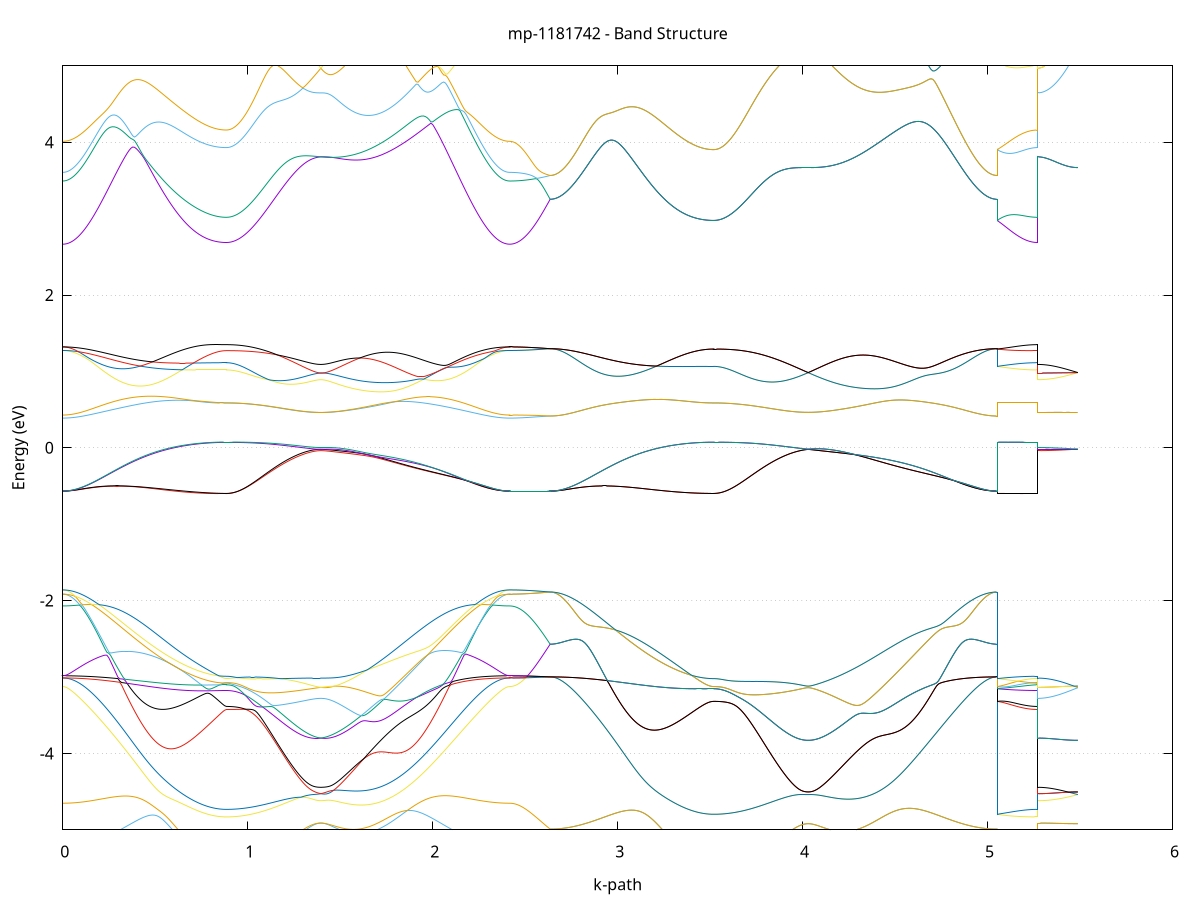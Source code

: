 set title 'mp-1181742 - Band Structure'
set xlabel 'k-path'
set ylabel 'Energy (eV)'
set grid y
set yrange [-5:5]
set terminal png size 800,600
set output 'mp-1181742_bands_gnuplot.png'
plot '-' using 1:2 with lines notitle, '-' using 1:2 with lines notitle, '-' using 1:2 with lines notitle, '-' using 1:2 with lines notitle, '-' using 1:2 with lines notitle, '-' using 1:2 with lines notitle, '-' using 1:2 with lines notitle, '-' using 1:2 with lines notitle, '-' using 1:2 with lines notitle, '-' using 1:2 with lines notitle, '-' using 1:2 with lines notitle, '-' using 1:2 with lines notitle, '-' using 1:2 with lines notitle, '-' using 1:2 with lines notitle, '-' using 1:2 with lines notitle, '-' using 1:2 with lines notitle, '-' using 1:2 with lines notitle, '-' using 1:2 with lines notitle, '-' using 1:2 with lines notitle, '-' using 1:2 with lines notitle, '-' using 1:2 with lines notitle, '-' using 1:2 with lines notitle, '-' using 1:2 with lines notitle, '-' using 1:2 with lines notitle, '-' using 1:2 with lines notitle, '-' using 1:2 with lines notitle, '-' using 1:2 with lines notitle, '-' using 1:2 with lines notitle, '-' using 1:2 with lines notitle, '-' using 1:2 with lines notitle, '-' using 1:2 with lines notitle, '-' using 1:2 with lines notitle, '-' using 1:2 with lines notitle, '-' using 1:2 with lines notitle, '-' using 1:2 with lines notitle, '-' using 1:2 with lines notitle, '-' using 1:2 with lines notitle, '-' using 1:2 with lines notitle, '-' using 1:2 with lines notitle, '-' using 1:2 with lines notitle, '-' using 1:2 with lines notitle, '-' using 1:2 with lines notitle, '-' using 1:2 with lines notitle, '-' using 1:2 with lines notitle, '-' using 1:2 with lines notitle, '-' using 1:2 with lines notitle, '-' using 1:2 with lines notitle, '-' using 1:2 with lines notitle, '-' using 1:2 with lines notitle, '-' using 1:2 with lines notitle, '-' using 1:2 with lines notitle, '-' using 1:2 with lines notitle, '-' using 1:2 with lines notitle, '-' using 1:2 with lines notitle, '-' using 1:2 with lines notitle, '-' using 1:2 with lines notitle, '-' using 1:2 with lines notitle, '-' using 1:2 with lines notitle, '-' using 1:2 with lines notitle, '-' using 1:2 with lines notitle, '-' using 1:2 with lines notitle, '-' using 1:2 with lines notitle, '-' using 1:2 with lines notitle, '-' using 1:2 with lines notitle
0.000000 -42.717882
0.009938 -42.717882
0.019877 -42.717882
0.029815 -42.717882
0.039754 -42.717882
0.049692 -42.717882
0.059631 -42.717882
0.069569 -42.717882
0.079508 -42.717882
0.089446 -42.717882
0.099385 -42.717882
0.109323 -42.717882
0.119262 -42.717882
0.129200 -42.717882
0.139138 -42.717882
0.149077 -42.717882
0.159015 -42.717882
0.168954 -42.717782
0.178892 -42.717782
0.188831 -42.717782
0.198769 -42.717782
0.208708 -42.717782
0.218646 -42.717782
0.228585 -42.717782
0.238523 -42.717782
0.248462 -42.717782
0.258400 -42.717782
0.268338 -42.717782
0.278277 -42.717682
0.288215 -42.717682
0.298154 -42.717682
0.308092 -42.717682
0.318031 -42.717682
0.327969 -42.717682
0.337908 -42.717682
0.347846 -42.717682
0.357785 -42.717682
0.367723 -42.717582
0.377662 -42.717582
0.387600 -42.717582
0.397538 -42.717582
0.407477 -42.717582
0.417415 -42.717582
0.427354 -42.717582
0.437292 -42.717582
0.447231 -42.717482
0.457169 -42.717482
0.467108 -42.717482
0.477046 -42.717482
0.486985 -42.717482
0.496923 -42.717482
0.506862 -42.717482
0.516800 -42.717482
0.526738 -42.717382
0.536677 -42.717382
0.546615 -42.717382
0.556554 -42.717382
0.566492 -42.717382
0.576431 -42.717382
0.586369 -42.717382
0.596308 -42.717382
0.606246 -42.717382
0.616185 -42.717282
0.626123 -42.717282
0.636062 -42.717282
0.646000 -42.717282
0.655938 -42.717282
0.665877 -42.717282
0.675815 -42.717282
0.685754 -42.717282
0.695692 -42.717282
0.705631 -42.717282
0.715569 -42.717282
0.725508 -42.717182
0.735446 -42.717182
0.745385 -42.717182
0.755323 -42.717182
0.765262 -42.717182
0.775200 -42.717182
0.785138 -42.717182
0.795077 -42.717182
0.805015 -42.717182
0.814954 -42.717182
0.824892 -42.717182
0.834831 -42.717182
0.844769 -42.717182
0.854708 -42.717182
0.864646 -42.717182
0.874585 -42.717182
0.884523 -42.717182
0.884523 -42.717182
0.894344 -42.717182
0.904165 -42.717182
0.913985 -42.717182
0.923806 -42.717182
0.933627 -42.717182
0.943448 -42.717182
0.953268 -42.717182
0.963089 -42.717182
0.972910 -42.717182
0.982731 -42.717182
0.992551 -42.717182
1.002372 -42.717182
1.012193 -42.717182
1.022014 -42.717182
1.031834 -42.717182
1.041655 -42.717182
1.051476 -42.717182
1.061297 -42.717182
1.071118 -42.717182
1.080938 -42.717182
1.090759 -42.717182
1.100580 -42.717182
1.110401 -42.717182
1.120221 -42.717182
1.130042 -42.717182
1.139863 -42.717182
1.149684 -42.717182
1.159504 -42.717182
1.169325 -42.717082
1.179146 -42.717082
1.188967 -42.717082
1.198787 -42.717082
1.208608 -42.717082
1.218429 -42.717082
1.228250 -42.717082
1.238070 -42.717082
1.247891 -42.717082
1.257712 -42.717082
1.267533 -42.717082
1.277354 -42.717082
1.287174 -42.717082
1.296995 -42.717082
1.306816 -42.717082
1.316637 -42.717082
1.326457 -42.717082
1.336278 -42.717082
1.346099 -42.717082
1.355920 -42.717082
1.365740 -42.717082
1.375561 -42.717082
1.385382 -42.717082
1.395203 -42.717082
1.395203 -42.717082
1.405119 -42.717082
1.415035 -42.717082
1.424951 -42.717082
1.434867 -42.717082
1.444783 -42.717082
1.454699 -42.717082
1.464615 -42.717082
1.474532 -42.717082
1.484448 -42.717082
1.494364 -42.717082
1.504280 -42.717082
1.514196 -42.717082
1.524112 -42.717082
1.534028 -42.717082
1.543944 -42.717082
1.553860 -42.717082
1.563777 -42.717082
1.573693 -42.717082
1.583609 -42.717182
1.593525 -42.717182
1.603441 -42.717182
1.613357 -42.717182
1.623273 -42.717182
1.633189 -42.717182
1.643105 -42.717182
1.653022 -42.717182
1.662938 -42.717182
1.672854 -42.717182
1.682770 -42.717182
1.692686 -42.717182
1.702602 -42.717182
1.712518 -42.717182
1.722434 -42.717282
1.732350 -42.717282
1.742267 -42.717282
1.752183 -42.717282
1.762099 -42.717282
1.772015 -42.717282
1.781931 -42.717282
1.791847 -42.717282
1.801763 -42.717282
1.811679 -42.717382
1.821595 -42.717382
1.831511 -42.717382
1.841428 -42.717382
1.851344 -42.717382
1.861260 -42.717382
1.871176 -42.717382
1.881092 -42.717382
1.891008 -42.717382
1.900924 -42.717482
1.910840 -42.717482
1.920756 -42.717482
1.930673 -42.717482
1.940589 -42.717482
1.950505 -42.717482
1.960421 -42.717482
1.970337 -42.717482
1.980253 -42.717582
1.990169 -42.717582
2.000085 -42.717582
2.010001 -42.717582
2.019918 -42.717582
2.029834 -42.717582
2.039750 -42.717582
2.049666 -42.717582
2.059582 -42.717682
2.069498 -42.717682
2.079414 -42.717682
2.089330 -42.717682
2.099246 -42.717682
2.109163 -42.717682
2.119079 -42.717682
2.128995 -42.717682
2.138911 -42.717682
2.148827 -42.717782
2.158743 -42.717782
2.168659 -42.717782
2.178575 -42.717782
2.188491 -42.717782
2.198407 -42.717782
2.208324 -42.717782
2.218240 -42.717782
2.228156 -42.717782
2.238072 -42.717782
2.247988 -42.717782
2.257904 -42.717882
2.267820 -42.717882
2.277736 -42.717882
2.287652 -42.717882
2.297569 -42.717882
2.307485 -42.717882
2.317401 -42.717882
2.327317 -42.717882
2.337233 -42.717882
2.347149 -42.717882
2.357065 -42.717882
2.366981 -42.717882
2.376897 -42.717882
2.386814 -42.717882
2.396730 -42.717882
2.406646 -42.717882
2.416562 -42.717882
2.416562 -42.717882
2.426492 -42.717882
2.436422 -42.717882
2.446352 -42.717882
2.456282 -42.717882
2.466212 -42.717882
2.476142 -42.717882
2.486073 -42.717882
2.496003 -42.717882
2.505933 -42.717882
2.515863 -42.717882
2.525793 -42.717882
2.535723 -42.717882
2.545653 -42.717882
2.555583 -42.717882
2.565513 -42.717882
2.575443 -42.717882
2.585373 -42.717882
2.595304 -42.717882
2.605234 -42.717882
2.615164 -42.717882
2.625094 -42.717882
2.635024 -42.717882
2.635024 -42.717882
2.644962 -42.717882
2.654901 -42.717882
2.664839 -42.717882
2.674778 -42.717882
2.684716 -42.717882
2.694655 -42.717882
2.704593 -42.717882
2.714532 -42.717882
2.724470 -42.717882
2.734409 -42.717882
2.744347 -42.717882
2.754285 -42.717882
2.764224 -42.717882
2.774162 -42.717782
2.784101 -42.717782
2.794039 -42.717782
2.803978 -42.717782
2.813916 -42.717782
2.823855 -42.717782
2.833793 -42.717782
2.843732 -42.717782
2.853670 -42.717782
2.863608 -42.717782
2.873547 -42.717782
2.883485 -42.717782
2.893424 -42.717782
2.903362 -42.717682
2.913301 -42.717682
2.923239 -42.717682
2.933178 -42.717682
2.943116 -42.717682
2.953055 -42.717682
2.962993 -42.717682
2.972932 -42.717682
2.982870 -42.717682
2.992808 -42.717582
3.002747 -42.717582
3.012685 -42.717582
3.022624 -42.717582
3.032562 -42.717582
3.042501 -42.717582
3.052439 -42.717582
3.062378 -42.717582
3.072316 -42.717582
3.082255 -42.717482
3.092193 -42.717482
3.102132 -42.717482
3.112070 -42.717482
3.122008 -42.717482
3.131947 -42.717482
3.141885 -42.717482
3.151824 -42.717382
3.161762 -42.717382
3.171701 -42.717382
3.181639 -42.717382
3.191578 -42.717382
3.201516 -42.717382
3.211455 -42.717382
3.221393 -42.717382
3.231332 -42.717382
3.241270 -42.717282
3.251208 -42.717282
3.261147 -42.717282
3.271085 -42.717282
3.281024 -42.717282
3.290962 -42.717282
3.300901 -42.717282
3.310839 -42.717282
3.320778 -42.717282
3.330716 -42.717282
3.340655 -42.717282
3.350593 -42.717282
3.360532 -42.717282
3.370470 -42.717182
3.380408 -42.717182
3.390347 -42.717182
3.400285 -42.717182
3.410224 -42.717182
3.420162 -42.717182
3.430101 -42.717182
3.440039 -42.717182
3.449978 -42.717182
3.459916 -42.717182
3.469855 -42.717182
3.479793 -42.717182
3.489732 -42.717182
3.499670 -42.717182
3.509608 -42.717182
3.519547 -42.717182
3.519547 -42.717182
3.529368 -42.717182
3.539188 -42.717182
3.549009 -42.717182
3.558830 -42.717182
3.568651 -42.717182
3.578472 -42.717182
3.588292 -42.717182
3.598113 -42.717182
3.607934 -42.717182
3.617755 -42.717182
3.627575 -42.717182
3.637396 -42.717182
3.647217 -42.717182
3.657038 -42.717182
3.666858 -42.717182
3.676679 -42.717182
3.686500 -42.717182
3.696321 -42.717182
3.706141 -42.717182
3.715962 -42.717182
3.725783 -42.717182
3.735604 -42.717182
3.745424 -42.717182
3.755245 -42.717182
3.765066 -42.717182
3.774887 -42.717082
3.784708 -42.717082
3.794528 -42.717082
3.804349 -42.717082
3.814170 -42.717082
3.823991 -42.717082
3.833811 -42.717082
3.843632 -42.717082
3.853453 -42.717082
3.863274 -42.717082
3.873094 -42.717082
3.882915 -42.717082
3.892736 -42.717082
3.902557 -42.717082
3.912377 -42.717082
3.922198 -42.717082
3.932019 -42.717082
3.941840 -42.717082
3.951660 -42.717082
3.961481 -42.717082
3.971302 -42.717082
3.981123 -42.717082
3.990944 -42.717082
4.000764 -42.717082
4.010585 -42.717082
4.020406 -42.717082
4.030227 -42.717082
4.030227 -42.717082
4.040143 -42.717082
4.050059 -42.717082
4.059975 -42.717082
4.069891 -42.717082
4.079807 -42.717082
4.089723 -42.717082
4.099639 -42.717082
4.109555 -42.717082
4.119472 -42.717082
4.129388 -42.717082
4.139304 -42.717082
4.149220 -42.717082
4.159136 -42.717082
4.169052 -42.717082
4.178968 -42.717082
4.188884 -42.717082
4.198800 -42.717082
4.208717 -42.717082
4.218633 -42.717082
4.228549 -42.717182
4.238465 -42.717182
4.248381 -42.717182
4.258297 -42.717182
4.268213 -42.717182
4.278129 -42.717182
4.288045 -42.717182
4.297962 -42.717182
4.307878 -42.717182
4.317794 -42.717182
4.327710 -42.717182
4.337626 -42.717182
4.347542 -42.717182
4.357458 -42.717182
4.367374 -42.717282
4.377290 -42.717282
4.387206 -42.717282
4.397123 -42.717282
4.407039 -42.717282
4.416955 -42.717282
4.426871 -42.717282
4.436787 -42.717282
4.446703 -42.717282
4.456619 -42.717382
4.466535 -42.717382
4.476451 -42.717382
4.486368 -42.717382
4.496284 -42.717382
4.506200 -42.717382
4.516116 -42.717382
4.526032 -42.717382
4.535948 -42.717382
4.545864 -42.717482
4.555780 -42.717482
4.565696 -42.717482
4.575613 -42.717482
4.585529 -42.717482
4.595445 -42.717482
4.605361 -42.717482
4.615277 -42.717582
4.625193 -42.717582
4.635109 -42.717582
4.645025 -42.717582
4.654941 -42.717582
4.664858 -42.717582
4.674774 -42.717582
4.684690 -42.717582
4.694606 -42.717582
4.704522 -42.717682
4.714438 -42.717682
4.724354 -42.717682
4.734270 -42.717682
4.744186 -42.717682
4.754103 -42.717682
4.764019 -42.717682
4.773935 -42.717682
4.783851 -42.717682
4.793767 -42.717782
4.803683 -42.717782
4.813599 -42.717782
4.823515 -42.717782
4.833431 -42.717782
4.843347 -42.717782
4.853264 -42.717782
4.863180 -42.717782
4.873096 -42.717782
4.883012 -42.717782
4.892928 -42.717782
4.902844 -42.717782
4.912760 -42.717782
4.922676 -42.717882
4.932592 -42.717882
4.942509 -42.717882
4.952425 -42.717882
4.962341 -42.717882
4.972257 -42.717882
4.982173 -42.717882
4.992089 -42.717882
5.002005 -42.717882
5.011921 -42.717882
5.021837 -42.717882
5.031754 -42.717882
5.041670 -42.717882
5.051586 -42.717882
5.051586 -42.717182
5.061516 -42.717182
5.071446 -42.717182
5.081376 -42.717182
5.091306 -42.717182
5.101236 -42.717182
5.111166 -42.717182
5.121096 -42.717182
5.131027 -42.717182
5.140957 -42.717182
5.150887 -42.717182
5.160817 -42.717182
5.170747 -42.717182
5.180677 -42.717182
5.190607 -42.717182
5.200537 -42.717182
5.210467 -42.717182
5.220397 -42.717182
5.230327 -42.717182
5.240258 -42.717182
5.250188 -42.717182
5.260118 -42.717182
5.270048 -42.717182
5.270048 -42.717082
5.279978 -42.717082
5.289908 -42.717082
5.299838 -42.717082
5.309768 -42.717082
5.319698 -42.717082
5.329628 -42.717082
5.339558 -42.717082
5.349489 -42.717082
5.359419 -42.717082
5.369349 -42.717082
5.379279 -42.717082
5.389209 -42.717082
5.399139 -42.717082
5.409069 -42.717082
5.418999 -42.717082
5.428929 -42.717082
5.438859 -42.717082
5.448789 -42.717082
5.458720 -42.717082
5.468650 -42.717082
5.478580 -42.717082
5.488510 -42.717082
e
0.000000 -42.717882
0.009938 -42.717882
0.019877 -42.717882
0.029815 -42.717882
0.039754 -42.717882
0.049692 -42.717882
0.059631 -42.717882
0.069569 -42.717882
0.079508 -42.717882
0.089446 -42.717882
0.099385 -42.717882
0.109323 -42.717882
0.119262 -42.717782
0.129200 -42.717782
0.139138 -42.717782
0.149077 -42.717782
0.159015 -42.717782
0.168954 -42.717782
0.178892 -42.717782
0.188831 -42.717782
0.198769 -42.717782
0.208708 -42.717782
0.218646 -42.717782
0.228585 -42.717782
0.238523 -42.717782
0.248462 -42.717782
0.258400 -42.717682
0.268338 -42.717682
0.278277 -42.717682
0.288215 -42.717682
0.298154 -42.717682
0.308092 -42.717682
0.318031 -42.717682
0.327969 -42.717682
0.337908 -42.717682
0.347846 -42.717582
0.357785 -42.717582
0.367723 -42.717582
0.377662 -42.717582
0.387600 -42.717582
0.397538 -42.717582
0.407477 -42.717582
0.417415 -42.717582
0.427354 -42.717582
0.437292 -42.717482
0.447231 -42.717482
0.457169 -42.717482
0.467108 -42.717482
0.477046 -42.717482
0.486985 -42.717482
0.496923 -42.717482
0.506862 -42.717482
0.516800 -42.717382
0.526738 -42.717382
0.536677 -42.717382
0.546615 -42.717382
0.556554 -42.717382
0.566492 -42.717382
0.576431 -42.717382
0.586369 -42.717382
0.596308 -42.717382
0.606246 -42.717282
0.616185 -42.717282
0.626123 -42.717282
0.636062 -42.717282
0.646000 -42.717282
0.655938 -42.717282
0.665877 -42.717282
0.675815 -42.717282
0.685754 -42.717282
0.695692 -42.717282
0.705631 -42.717282
0.715569 -42.717282
0.725508 -42.717182
0.735446 -42.717182
0.745385 -42.717182
0.755323 -42.717182
0.765262 -42.717182
0.775200 -42.717182
0.785138 -42.717182
0.795077 -42.717182
0.805015 -42.717182
0.814954 -42.717182
0.824892 -42.717182
0.834831 -42.717182
0.844769 -42.717182
0.854708 -42.717182
0.864646 -42.717182
0.874585 -42.717182
0.884523 -42.717182
0.884523 -42.717182
0.894344 -42.717182
0.904165 -42.717182
0.913985 -42.717182
0.923806 -42.717182
0.933627 -42.717182
0.943448 -42.717182
0.953268 -42.717182
0.963089 -42.717182
0.972910 -42.717182
0.982731 -42.717182
0.992551 -42.717182
1.002372 -42.717182
1.012193 -42.717182
1.022014 -42.717182
1.031834 -42.717182
1.041655 -42.717182
1.051476 -42.717182
1.061297 -42.717182
1.071118 -42.717182
1.080938 -42.717182
1.090759 -42.717182
1.100580 -42.717182
1.110401 -42.717182
1.120221 -42.717182
1.130042 -42.717182
1.139863 -42.717082
1.149684 -42.717082
1.159504 -42.717082
1.169325 -42.717082
1.179146 -42.717082
1.188967 -42.717082
1.198787 -42.717082
1.208608 -42.717082
1.218429 -42.717082
1.228250 -42.717082
1.238070 -42.717082
1.247891 -42.717082
1.257712 -42.717082
1.267533 -42.717082
1.277354 -42.717082
1.287174 -42.717082
1.296995 -42.717082
1.306816 -42.717082
1.316637 -42.717082
1.326457 -42.717082
1.336278 -42.717082
1.346099 -42.717082
1.355920 -42.717082
1.365740 -42.717082
1.375561 -42.717082
1.385382 -42.717082
1.395203 -42.717082
1.395203 -42.717082
1.405119 -42.717082
1.415035 -42.717082
1.424951 -42.717082
1.434867 -42.717082
1.444783 -42.717082
1.454699 -42.717082
1.464615 -42.717082
1.474532 -42.717082
1.484448 -42.717082
1.494364 -42.717082
1.504280 -42.717082
1.514196 -42.717082
1.524112 -42.717082
1.534028 -42.717082
1.543944 -42.717082
1.553860 -42.717082
1.563777 -42.717082
1.573693 -42.717082
1.583609 -42.717082
1.593525 -42.717082
1.603441 -42.717082
1.613357 -42.717182
1.623273 -42.717182
1.633189 -42.717182
1.643105 -42.717182
1.653022 -42.717182
1.662938 -42.717182
1.672854 -42.717182
1.682770 -42.717182
1.692686 -42.717182
1.702602 -42.717182
1.712518 -42.717182
1.722434 -42.717182
1.732350 -42.717182
1.742267 -42.717282
1.752183 -42.717282
1.762099 -42.717282
1.772015 -42.717282
1.781931 -42.717282
1.791847 -42.717282
1.801763 -42.717282
1.811679 -42.717282
1.821595 -42.717282
1.831511 -42.717382
1.841428 -42.717382
1.851344 -42.717382
1.861260 -42.717382
1.871176 -42.717382
1.881092 -42.717382
1.891008 -42.717382
1.900924 -42.717382
1.910840 -42.717482
1.920756 -42.717482
1.930673 -42.717482
1.940589 -42.717482
1.950505 -42.717482
1.960421 -42.717482
1.970337 -42.717482
1.980253 -42.717482
1.990169 -42.717582
2.000085 -42.717582
2.010001 -42.717582
2.019918 -42.717582
2.029834 -42.717582
2.039750 -42.717582
2.049666 -42.717582
2.059582 -42.717582
2.069498 -42.717682
2.079414 -42.717682
2.089330 -42.717682
2.099246 -42.717682
2.109163 -42.717682
2.119079 -42.717682
2.128995 -42.717682
2.138911 -42.717682
2.148827 -42.717682
2.158743 -42.717682
2.168659 -42.717782
2.178575 -42.717782
2.188491 -42.717782
2.198407 -42.717782
2.208324 -42.717782
2.218240 -42.717782
2.228156 -42.717782
2.238072 -42.717782
2.247988 -42.717782
2.257904 -42.717782
2.267820 -42.717782
2.277736 -42.717782
2.287652 -42.717782
2.297569 -42.717882
2.307485 -42.717882
2.317401 -42.717882
2.327317 -42.717882
2.337233 -42.717882
2.347149 -42.717882
2.357065 -42.717882
2.366981 -42.717882
2.376897 -42.717882
2.386814 -42.717882
2.396730 -42.717882
2.406646 -42.717882
2.416562 -42.717882
2.416562 -42.717882
2.426492 -42.717882
2.436422 -42.717882
2.446352 -42.717882
2.456282 -42.717882
2.466212 -42.717882
2.476142 -42.717882
2.486073 -42.717882
2.496003 -42.717882
2.505933 -42.717882
2.515863 -42.717882
2.525793 -42.717882
2.535723 -42.717882
2.545653 -42.717882
2.555583 -42.717882
2.565513 -42.717882
2.575443 -42.717882
2.585373 -42.717882
2.595304 -42.717882
2.605234 -42.717882
2.615164 -42.717882
2.625094 -42.717882
2.635024 -42.717882
2.635024 -42.717882
2.644962 -42.717882
2.654901 -42.717882
2.664839 -42.717882
2.674778 -42.717882
2.684716 -42.717882
2.694655 -42.717882
2.704593 -42.717882
2.714532 -42.717882
2.724470 -42.717882
2.734409 -42.717882
2.744347 -42.717882
2.754285 -42.717882
2.764224 -42.717882
2.774162 -42.717782
2.784101 -42.717782
2.794039 -42.717782
2.803978 -42.717782
2.813916 -42.717782
2.823855 -42.717782
2.833793 -42.717782
2.843732 -42.717782
2.853670 -42.717782
2.863608 -42.717782
2.873547 -42.717782
2.883485 -42.717782
2.893424 -42.717782
2.903362 -42.717682
2.913301 -42.717682
2.923239 -42.717682
2.933178 -42.717682
2.943116 -42.717682
2.953055 -42.717682
2.962993 -42.717682
2.972932 -42.717682
2.982870 -42.717682
2.992808 -42.717582
3.002747 -42.717582
3.012685 -42.717582
3.022624 -42.717582
3.032562 -42.717582
3.042501 -42.717582
3.052439 -42.717582
3.062378 -42.717582
3.072316 -42.717482
3.082255 -42.717482
3.092193 -42.717482
3.102132 -42.717482
3.112070 -42.717482
3.122008 -42.717482
3.131947 -42.717482
3.141885 -42.717482
3.151824 -42.717382
3.161762 -42.717382
3.171701 -42.717382
3.181639 -42.717382
3.191578 -42.717382
3.201516 -42.717382
3.211455 -42.717382
3.221393 -42.717382
3.231332 -42.717382
3.241270 -42.717282
3.251208 -42.717282
3.261147 -42.717282
3.271085 -42.717282
3.281024 -42.717282
3.290962 -42.717282
3.300901 -42.717282
3.310839 -42.717282
3.320778 -42.717282
3.330716 -42.717282
3.340655 -42.717282
3.350593 -42.717282
3.360532 -42.717182
3.370470 -42.717182
3.380408 -42.717182
3.390347 -42.717182
3.400285 -42.717182
3.410224 -42.717182
3.420162 -42.717182
3.430101 -42.717182
3.440039 -42.717182
3.449978 -42.717182
3.459916 -42.717182
3.469855 -42.717182
3.479793 -42.717182
3.489732 -42.717182
3.499670 -42.717182
3.509608 -42.717182
3.519547 -42.717182
3.519547 -42.717182
3.529368 -42.717182
3.539188 -42.717182
3.549009 -42.717182
3.558830 -42.717182
3.568651 -42.717182
3.578472 -42.717182
3.588292 -42.717182
3.598113 -42.717182
3.607934 -42.717182
3.617755 -42.717182
3.627575 -42.717182
3.637396 -42.717182
3.647217 -42.717182
3.657038 -42.717182
3.666858 -42.717182
3.676679 -42.717182
3.686500 -42.717182
3.696321 -42.717182
3.706141 -42.717182
3.715962 -42.717182
3.725783 -42.717182
3.735604 -42.717182
3.745424 -42.717182
3.755245 -42.717182
3.765066 -42.717182
3.774887 -42.717082
3.784708 -42.717082
3.794528 -42.717082
3.804349 -42.717082
3.814170 -42.717082
3.823991 -42.717082
3.833811 -42.717082
3.843632 -42.717082
3.853453 -42.717082
3.863274 -42.717082
3.873094 -42.717082
3.882915 -42.717082
3.892736 -42.717082
3.902557 -42.717082
3.912377 -42.717082
3.922198 -42.717082
3.932019 -42.717082
3.941840 -42.717082
3.951660 -42.717082
3.961481 -42.717082
3.971302 -42.717082
3.981123 -42.717082
3.990944 -42.717082
4.000764 -42.717082
4.010585 -42.717082
4.020406 -42.717082
4.030227 -42.717082
4.030227 -42.717082
4.040143 -42.717082
4.050059 -42.717082
4.059975 -42.717082
4.069891 -42.717082
4.079807 -42.717082
4.089723 -42.717082
4.099639 -42.717082
4.109555 -42.717082
4.119472 -42.717082
4.129388 -42.717082
4.139304 -42.717082
4.149220 -42.717082
4.159136 -42.717082
4.169052 -42.717082
4.178968 -42.717082
4.188884 -42.717082
4.198800 -42.717082
4.208717 -42.717082
4.218633 -42.717082
4.228549 -42.717182
4.238465 -42.717182
4.248381 -42.717182
4.258297 -42.717182
4.268213 -42.717182
4.278129 -42.717182
4.288045 -42.717182
4.297962 -42.717182
4.307878 -42.717182
4.317794 -42.717182
4.327710 -42.717182
4.337626 -42.717182
4.347542 -42.717182
4.357458 -42.717182
4.367374 -42.717282
4.377290 -42.717282
4.387206 -42.717282
4.397123 -42.717282
4.407039 -42.717282
4.416955 -42.717282
4.426871 -42.717282
4.436787 -42.717282
4.446703 -42.717282
4.456619 -42.717382
4.466535 -42.717382
4.476451 -42.717382
4.486368 -42.717382
4.496284 -42.717382
4.506200 -42.717382
4.516116 -42.717382
4.526032 -42.717382
4.535948 -42.717382
4.545864 -42.717482
4.555780 -42.717482
4.565696 -42.717482
4.575613 -42.717482
4.585529 -42.717482
4.595445 -42.717482
4.605361 -42.717482
4.615277 -42.717482
4.625193 -42.717582
4.635109 -42.717582
4.645025 -42.717582
4.654941 -42.717582
4.664858 -42.717582
4.674774 -42.717582
4.684690 -42.717582
4.694606 -42.717582
4.704522 -42.717682
4.714438 -42.717682
4.724354 -42.717682
4.734270 -42.717682
4.744186 -42.717682
4.754103 -42.717682
4.764019 -42.717682
4.773935 -42.717682
4.783851 -42.717682
4.793767 -42.717782
4.803683 -42.717782
4.813599 -42.717782
4.823515 -42.717782
4.833431 -42.717782
4.843347 -42.717782
4.853264 -42.717782
4.863180 -42.717782
4.873096 -42.717782
4.883012 -42.717782
4.892928 -42.717782
4.902844 -42.717782
4.912760 -42.717782
4.922676 -42.717782
4.932592 -42.717882
4.942509 -42.717882
4.952425 -42.717882
4.962341 -42.717882
4.972257 -42.717882
4.982173 -42.717882
4.992089 -42.717882
5.002005 -42.717882
5.011921 -42.717882
5.021837 -42.717882
5.031754 -42.717882
5.041670 -42.717882
5.051586 -42.717882
5.051586 -42.717182
5.061516 -42.717182
5.071446 -42.717182
5.081376 -42.717182
5.091306 -42.717182
5.101236 -42.717182
5.111166 -42.717182
5.121096 -42.717182
5.131027 -42.717182
5.140957 -42.717182
5.150887 -42.717182
5.160817 -42.717182
5.170747 -42.717182
5.180677 -42.717182
5.190607 -42.717182
5.200537 -42.717182
5.210467 -42.717182
5.220397 -42.717182
5.230327 -42.717182
5.240258 -42.717182
5.250188 -42.717182
5.260118 -42.717182
5.270048 -42.717182
5.270048 -42.717082
5.279978 -42.717082
5.289908 -42.717082
5.299838 -42.717082
5.309768 -42.717082
5.319698 -42.717082
5.329628 -42.717082
5.339558 -42.717082
5.349489 -42.717082
5.359419 -42.717082
5.369349 -42.717082
5.379279 -42.717082
5.389209 -42.717082
5.399139 -42.717082
5.409069 -42.717082
5.418999 -42.717082
5.428929 -42.717082
5.438859 -42.717082
5.448789 -42.717082
5.458720 -42.717082
5.468650 -42.717082
5.478580 -42.717082
5.488510 -42.717082
e
0.000000 -42.666682
0.009938 -42.666682
0.019877 -42.666682
0.029815 -42.666682
0.039754 -42.666682
0.049692 -42.666682
0.059631 -42.666782
0.069569 -42.666782
0.079508 -42.666782
0.089446 -42.666782
0.099385 -42.666782
0.109323 -42.666782
0.119262 -42.666882
0.129200 -42.666882
0.139138 -42.666882
0.149077 -42.666982
0.159015 -42.666982
0.168954 -42.666982
0.178892 -42.667082
0.188831 -42.667082
0.198769 -42.667182
0.208708 -42.667182
0.218646 -42.667182
0.228585 -42.667282
0.238523 -42.667282
0.248462 -42.667382
0.258400 -42.667382
0.268338 -42.667482
0.278277 -42.667482
0.288215 -42.667582
0.298154 -42.667682
0.308092 -42.667682
0.318031 -42.667782
0.327969 -42.667782
0.337908 -42.667882
0.347846 -42.667982
0.357785 -42.667982
0.367723 -42.668082
0.377662 -42.668082
0.387600 -42.668182
0.397538 -42.668282
0.407477 -42.668282
0.417415 -42.668382
0.427354 -42.668482
0.437292 -42.668482
0.447231 -42.668582
0.457169 -42.668682
0.467108 -42.668682
0.477046 -42.668782
0.486985 -42.668782
0.496923 -42.668882
0.506862 -42.668982
0.516800 -42.668982
0.526738 -42.669082
0.536677 -42.669182
0.546615 -42.669182
0.556554 -42.669282
0.566492 -42.669282
0.576431 -42.669382
0.586369 -42.669382
0.596308 -42.669482
0.606246 -42.669582
0.616185 -42.669582
0.626123 -42.669682
0.636062 -42.669682
0.646000 -42.669782
0.655938 -42.669782
0.665877 -42.669782
0.675815 -42.669882
0.685754 -42.669882
0.695692 -42.669982
0.705631 -42.669982
0.715569 -42.670082
0.725508 -42.670082
0.735446 -42.670082
0.745385 -42.670182
0.755323 -42.670182
0.765262 -42.670182
0.775200 -42.670282
0.785138 -42.670282
0.795077 -42.670282
0.805015 -42.670282
0.814954 -42.670282
0.824892 -42.670282
0.834831 -42.670382
0.844769 -42.670382
0.854708 -42.670382
0.864646 -42.670382
0.874585 -42.670382
0.884523 -42.670382
0.884523 -42.670382
0.894344 -42.670382
0.904165 -42.670382
0.913985 -42.670382
0.923806 -42.670382
0.933627 -42.670382
0.943448 -42.670382
0.953268 -42.670382
0.963089 -42.670382
0.972910 -42.670382
0.982731 -42.670282
0.992551 -42.670282
1.002372 -42.670282
1.012193 -42.670282
1.022014 -42.670282
1.031834 -42.670282
1.041655 -42.670282
1.051476 -42.670282
1.061297 -42.670182
1.071118 -42.670182
1.080938 -42.670182
1.090759 -42.670182
1.100580 -42.670182
1.110401 -42.670082
1.120221 -42.670082
1.130042 -42.670082
1.139863 -42.670082
1.149684 -42.670082
1.159504 -42.669982
1.169325 -42.669982
1.179146 -42.669982
1.188967 -42.669882
1.198787 -42.669882
1.208608 -42.669882
1.218429 -42.669882
1.228250 -42.669782
1.238070 -42.669782
1.247891 -42.669782
1.257712 -42.669682
1.267533 -42.669682
1.277354 -42.669682
1.287174 -42.669582
1.296995 -42.669582
1.306816 -42.669582
1.316637 -42.669582
1.326457 -42.669482
1.336278 -42.669482
1.346099 -42.669382
1.355920 -42.669382
1.365740 -42.669382
1.375561 -42.669282
1.385382 -42.669282
1.395203 -42.669282
1.395203 -42.669282
1.405119 -42.669282
1.415035 -42.669282
1.424951 -42.669382
1.434867 -42.669382
1.444783 -42.669382
1.454699 -42.669482
1.464615 -42.669482
1.474532 -42.669482
1.484448 -42.669482
1.494364 -42.669582
1.504280 -42.669582
1.514196 -42.669582
1.524112 -42.669582
1.534028 -42.669582
1.543944 -42.669682
1.553860 -42.669682
1.563777 -42.669682
1.573693 -42.669682
1.583609 -42.669682
1.593525 -42.669682
1.603441 -42.669682
1.613357 -42.669682
1.623273 -42.669682
1.633189 -42.669682
1.643105 -42.669682
1.653022 -42.669682
1.662938 -42.669682
1.672854 -42.669682
1.682770 -42.669582
1.692686 -42.669582
1.702602 -42.669582
1.712518 -42.669582
1.722434 -42.669582
1.732350 -42.669482
1.742267 -42.669482
1.752183 -42.669482
1.762099 -42.669382
1.772015 -42.669382
1.781931 -42.669382
1.791847 -42.669382
1.801763 -42.669282
1.811679 -42.669282
1.821595 -42.669182
1.831511 -42.669182
1.841428 -42.669182
1.851344 -42.669082
1.861260 -42.669082
1.871176 -42.668982
1.881092 -42.668982
1.891008 -42.668882
1.900924 -42.668882
1.910840 -42.668782
1.920756 -42.668782
1.930673 -42.668682
1.940589 -42.668682
1.950505 -42.668582
1.960421 -42.668482
1.970337 -42.668482
1.980253 -42.668382
1.990169 -42.668382
2.000085 -42.668282
2.010001 -42.668182
2.019918 -42.668182
2.029834 -42.668082
2.039750 -42.668082
2.049666 -42.667982
2.059582 -42.667982
2.069498 -42.667882
2.079414 -42.667782
2.089330 -42.667782
2.099246 -42.667682
2.109163 -42.667682
2.119079 -42.667582
2.128995 -42.667582
2.138911 -42.667482
2.148827 -42.667482
2.158743 -42.667382
2.168659 -42.667382
2.178575 -42.667282
2.188491 -42.667282
2.198407 -42.667182
2.208324 -42.667182
2.218240 -42.667082
2.228156 -42.667082
2.238072 -42.667082
2.247988 -42.666982
2.257904 -42.666982
2.267820 -42.666882
2.277736 -42.666882
2.287652 -42.666882
2.297569 -42.666882
2.307485 -42.666782
2.317401 -42.666782
2.327317 -42.666782
2.337233 -42.666782
2.347149 -42.666782
2.357065 -42.666682
2.366981 -42.666682
2.376897 -42.666682
2.386814 -42.666682
2.396730 -42.666682
2.406646 -42.666682
2.416562 -42.666682
2.416562 -42.666682
2.426492 -42.666682
2.436422 -42.666682
2.446352 -42.666682
2.456282 -42.666682
2.466212 -42.666682
2.476142 -42.666682
2.486073 -42.666682
2.496003 -42.666682
2.505933 -42.666682
2.515863 -42.666682
2.525793 -42.666682
2.535723 -42.666682
2.545653 -42.666682
2.555583 -42.666682
2.565513 -42.666682
2.575443 -42.666682
2.585373 -42.666682
2.595304 -42.666682
2.605234 -42.666682
2.615164 -42.666682
2.625094 -42.666682
2.635024 -42.666682
2.635024 -42.666682
2.644962 -42.666682
2.654901 -42.666682
2.664839 -42.666682
2.674778 -42.666682
2.684716 -42.666682
2.694655 -42.666682
2.704593 -42.666782
2.714532 -42.666782
2.724470 -42.666782
2.734409 -42.666782
2.744347 -42.666782
2.754285 -42.666882
2.764224 -42.666882
2.774162 -42.666882
2.784101 -42.666982
2.794039 -42.666982
2.803978 -42.666982
2.813916 -42.667082
2.823855 -42.667082
2.833793 -42.667082
2.843732 -42.667182
2.853670 -42.667182
2.863608 -42.667282
2.873547 -42.667282
2.883485 -42.667382
2.893424 -42.667382
2.903362 -42.667482
2.913301 -42.667482
2.923239 -42.667582
2.933178 -42.667682
2.943116 -42.667682
2.953055 -42.667782
2.962993 -42.667782
2.972932 -42.667882
2.982870 -42.667982
2.992808 -42.667982
3.002747 -42.668082
3.012685 -42.668082
3.022624 -42.668182
3.032562 -42.668282
3.042501 -42.668282
3.052439 -42.668382
3.062378 -42.668482
3.072316 -42.668482
3.082255 -42.668582
3.092193 -42.668682
3.102132 -42.668682
3.112070 -42.668782
3.122008 -42.668782
3.131947 -42.668882
3.141885 -42.668982
3.151824 -42.668982
3.161762 -42.669082
3.171701 -42.669182
3.181639 -42.669182
3.191578 -42.669282
3.201516 -42.669282
3.211455 -42.669382
3.221393 -42.669382
3.231332 -42.669482
3.241270 -42.669582
3.251208 -42.669582
3.261147 -42.669682
3.271085 -42.669682
3.281024 -42.669782
3.290962 -42.669782
3.300901 -42.669782
3.310839 -42.669882
3.320778 -42.669882
3.330716 -42.669982
3.340655 -42.669982
3.350593 -42.670082
3.360532 -42.670082
3.370470 -42.670082
3.380408 -42.670182
3.390347 -42.670182
3.400285 -42.670182
3.410224 -42.670182
3.420162 -42.670282
3.430101 -42.670282
3.440039 -42.670282
3.449978 -42.670282
3.459916 -42.670282
3.469855 -42.670382
3.479793 -42.670382
3.489732 -42.670382
3.499670 -42.670382
3.509608 -42.670382
3.519547 -42.670382
3.519547 -42.670382
3.529368 -42.670382
3.539188 -42.670382
3.549009 -42.670382
3.558830 -42.670382
3.568651 -42.670382
3.578472 -42.670382
3.588292 -42.670382
3.598113 -42.670382
3.607934 -42.670382
3.617755 -42.670282
3.627575 -42.670282
3.637396 -42.670282
3.647217 -42.670282
3.657038 -42.670282
3.666858 -42.670282
3.676679 -42.670282
3.686500 -42.670282
3.696321 -42.670182
3.706141 -42.670182
3.715962 -42.670182
3.725783 -42.670182
3.735604 -42.670182
3.745424 -42.670082
3.755245 -42.670082
3.765066 -42.670082
3.774887 -42.670082
3.784708 -42.669982
3.794528 -42.669982
3.804349 -42.669982
3.814170 -42.669982
3.823991 -42.669882
3.833811 -42.669882
3.843632 -42.669882
3.853453 -42.669882
3.863274 -42.669782
3.873094 -42.669782
3.882915 -42.669782
3.892736 -42.669682
3.902557 -42.669682
3.912377 -42.669682
3.922198 -42.669682
3.932019 -42.669582
3.941840 -42.669582
3.951660 -42.669582
3.961481 -42.669482
3.971302 -42.669482
3.981123 -42.669482
3.990944 -42.669382
4.000764 -42.669382
4.010585 -42.669282
4.020406 -42.669282
4.030227 -42.669282
4.030227 -42.669282
4.040143 -42.669282
4.050059 -42.669282
4.059975 -42.669382
4.069891 -42.669382
4.079807 -42.669382
4.089723 -42.669482
4.099639 -42.669482
4.109555 -42.669482
4.119472 -42.669482
4.129388 -42.669582
4.139304 -42.669582
4.149220 -42.669582
4.159136 -42.669582
4.169052 -42.669582
4.178968 -42.669682
4.188884 -42.669682
4.198800 -42.669682
4.208717 -42.669682
4.218633 -42.669682
4.228549 -42.669682
4.238465 -42.669682
4.248381 -42.669682
4.258297 -42.669682
4.268213 -42.669682
4.278129 -42.669682
4.288045 -42.669682
4.297962 -42.669682
4.307878 -42.669682
4.317794 -42.669582
4.327710 -42.669582
4.337626 -42.669582
4.347542 -42.669582
4.357458 -42.669582
4.367374 -42.669482
4.377290 -42.669482
4.387206 -42.669482
4.397123 -42.669382
4.407039 -42.669382
4.416955 -42.669382
4.426871 -42.669282
4.436787 -42.669282
4.446703 -42.669282
4.456619 -42.669182
4.466535 -42.669182
4.476451 -42.669082
4.486368 -42.669082
4.496284 -42.669082
4.506200 -42.668982
4.516116 -42.668982
4.526032 -42.668882
4.535948 -42.668882
4.545864 -42.668782
4.555780 -42.668782
4.565696 -42.668682
4.575613 -42.668582
4.585529 -42.668582
4.595445 -42.668482
4.605361 -42.668482
4.615277 -42.668382
4.625193 -42.668382
4.635109 -42.668282
4.645025 -42.668182
4.654941 -42.668182
4.664858 -42.668082
4.674774 -42.668082
4.684690 -42.667982
4.694606 -42.667982
4.704522 -42.667882
4.714438 -42.667782
4.724354 -42.667782
4.734270 -42.667682
4.744186 -42.667682
4.754103 -42.667582
4.764019 -42.667582
4.773935 -42.667482
4.783851 -42.667482
4.793767 -42.667382
4.803683 -42.667382
4.813599 -42.667282
4.823515 -42.667282
4.833431 -42.667182
4.843347 -42.667182
4.853264 -42.667082
4.863180 -42.667082
4.873096 -42.667082
4.883012 -42.666982
4.892928 -42.666982
4.902844 -42.666982
4.912760 -42.666882
4.922676 -42.666882
4.932592 -42.666882
4.942509 -42.666782
4.952425 -42.666782
4.962341 -42.666782
4.972257 -42.666782
4.982173 -42.666782
4.992089 -42.666682
5.002005 -42.666682
5.011921 -42.666682
5.021837 -42.666682
5.031754 -42.666682
5.041670 -42.666682
5.051586 -42.666682
5.051586 -42.670382
5.061516 -42.670382
5.071446 -42.670382
5.081376 -42.670382
5.091306 -42.670382
5.101236 -42.670382
5.111166 -42.670382
5.121096 -42.670382
5.131027 -42.670382
5.140957 -42.670382
5.150887 -42.670382
5.160817 -42.670382
5.170747 -42.670382
5.180677 -42.670382
5.190607 -42.670382
5.200537 -42.670382
5.210467 -42.670382
5.220397 -42.670382
5.230327 -42.670382
5.240258 -42.670382
5.250188 -42.670382
5.260118 -42.670382
5.270048 -42.670382
5.270048 -42.669282
5.279978 -42.669282
5.289908 -42.669282
5.299838 -42.669282
5.309768 -42.669282
5.319698 -42.669282
5.329628 -42.669282
5.339558 -42.669282
5.349489 -42.669282
5.359419 -42.669282
5.369349 -42.669282
5.379279 -42.669282
5.389209 -42.669282
5.399139 -42.669282
5.409069 -42.669282
5.418999 -42.669282
5.428929 -42.669282
5.438859 -42.669282
5.448789 -42.669282
5.458720 -42.669282
5.468650 -42.669282
5.478580 -42.669282
5.488510 -42.669282
e
0.000000 -42.666682
0.009938 -42.666682
0.019877 -42.666682
0.029815 -42.666682
0.039754 -42.666682
0.049692 -42.666682
0.059631 -42.666682
0.069569 -42.666782
0.079508 -42.666782
0.089446 -42.666782
0.099385 -42.666782
0.109323 -42.666782
0.119262 -42.666882
0.129200 -42.666882
0.139138 -42.666882
0.149077 -42.666982
0.159015 -42.666982
0.168954 -42.666982
0.178892 -42.667082
0.188831 -42.667082
0.198769 -42.667082
0.208708 -42.667182
0.218646 -42.667182
0.228585 -42.667282
0.238523 -42.667282
0.248462 -42.667382
0.258400 -42.667382
0.268338 -42.667482
0.278277 -42.667482
0.288215 -42.667582
0.298154 -42.667582
0.308092 -42.667682
0.318031 -42.667782
0.327969 -42.667782
0.337908 -42.667882
0.347846 -42.667882
0.357785 -42.667982
0.367723 -42.668082
0.377662 -42.668082
0.387600 -42.668182
0.397538 -42.668282
0.407477 -42.668282
0.417415 -42.668382
0.427354 -42.668482
0.437292 -42.668482
0.447231 -42.668582
0.457169 -42.668682
0.467108 -42.668682
0.477046 -42.668782
0.486985 -42.668782
0.496923 -42.668882
0.506862 -42.668982
0.516800 -42.668982
0.526738 -42.669082
0.536677 -42.669182
0.546615 -42.669182
0.556554 -42.669282
0.566492 -42.669282
0.576431 -42.669382
0.586369 -42.669382
0.596308 -42.669482
0.606246 -42.669582
0.616185 -42.669582
0.626123 -42.669682
0.636062 -42.669682
0.646000 -42.669782
0.655938 -42.669782
0.665877 -42.669782
0.675815 -42.669882
0.685754 -42.669882
0.695692 -42.669982
0.705631 -42.669982
0.715569 -42.670082
0.725508 -42.670082
0.735446 -42.670082
0.745385 -42.670182
0.755323 -42.670182
0.765262 -42.670182
0.775200 -42.670182
0.785138 -42.670282
0.795077 -42.670282
0.805015 -42.670282
0.814954 -42.670282
0.824892 -42.670282
0.834831 -42.670382
0.844769 -42.670382
0.854708 -42.670382
0.864646 -42.670382
0.874585 -42.670382
0.884523 -42.670382
0.884523 -42.670382
0.894344 -42.670382
0.904165 -42.670382
0.913985 -42.670382
0.923806 -42.670382
0.933627 -42.670382
0.943448 -42.670382
0.953268 -42.670382
0.963089 -42.670382
0.972910 -42.670382
0.982731 -42.670282
0.992551 -42.670282
1.002372 -42.670282
1.012193 -42.670282
1.022014 -42.670282
1.031834 -42.670282
1.041655 -42.670282
1.051476 -42.670182
1.061297 -42.670182
1.071118 -42.670182
1.080938 -42.670182
1.090759 -42.670182
1.100580 -42.670182
1.110401 -42.670082
1.120221 -42.670082
1.130042 -42.670082
1.139863 -42.670082
1.149684 -42.669982
1.159504 -42.669982
1.169325 -42.669982
1.179146 -42.669982
1.188967 -42.669882
1.198787 -42.669882
1.208608 -42.669882
1.218429 -42.669882
1.228250 -42.669782
1.238070 -42.669782
1.247891 -42.669782
1.257712 -42.669682
1.267533 -42.669682
1.277354 -42.669682
1.287174 -42.669582
1.296995 -42.669582
1.306816 -42.669582
1.316637 -42.669582
1.326457 -42.669482
1.336278 -42.669482
1.346099 -42.669382
1.355920 -42.669382
1.365740 -42.669382
1.375561 -42.669282
1.385382 -42.669282
1.395203 -42.669282
1.395203 -42.669282
1.405119 -42.669282
1.415035 -42.669282
1.424951 -42.669382
1.434867 -42.669382
1.444783 -42.669382
1.454699 -42.669482
1.464615 -42.669482
1.474532 -42.669482
1.484448 -42.669482
1.494364 -42.669582
1.504280 -42.669582
1.514196 -42.669582
1.524112 -42.669582
1.534028 -42.669582
1.543944 -42.669682
1.553860 -42.669682
1.563777 -42.669682
1.573693 -42.669682
1.583609 -42.669682
1.593525 -42.669682
1.603441 -42.669682
1.613357 -42.669682
1.623273 -42.669682
1.633189 -42.669682
1.643105 -42.669682
1.653022 -42.669682
1.662938 -42.669682
1.672854 -42.669682
1.682770 -42.669582
1.692686 -42.669582
1.702602 -42.669582
1.712518 -42.669582
1.722434 -42.669582
1.732350 -42.669482
1.742267 -42.669482
1.752183 -42.669482
1.762099 -42.669382
1.772015 -42.669382
1.781931 -42.669382
1.791847 -42.669282
1.801763 -42.669282
1.811679 -42.669282
1.821595 -42.669182
1.831511 -42.669182
1.841428 -42.669082
1.851344 -42.669082
1.861260 -42.669082
1.871176 -42.668982
1.881092 -42.668982
1.891008 -42.668882
1.900924 -42.668882
1.910840 -42.668782
1.920756 -42.668782
1.930673 -42.668682
1.940589 -42.668582
1.950505 -42.668582
1.960421 -42.668482
1.970337 -42.668482
1.980253 -42.668382
1.990169 -42.668382
2.000085 -42.668282
2.010001 -42.668182
2.019918 -42.668182
2.029834 -42.668082
2.039750 -42.668082
2.049666 -42.667982
2.059582 -42.667982
2.069498 -42.667882
2.079414 -42.667782
2.089330 -42.667782
2.099246 -42.667682
2.109163 -42.667682
2.119079 -42.667582
2.128995 -42.667582
2.138911 -42.667482
2.148827 -42.667482
2.158743 -42.667382
2.168659 -42.667382
2.178575 -42.667282
2.188491 -42.667282
2.198407 -42.667182
2.208324 -42.667182
2.218240 -42.667082
2.228156 -42.667082
2.238072 -42.667082
2.247988 -42.666982
2.257904 -42.666982
2.267820 -42.666882
2.277736 -42.666882
2.287652 -42.666882
2.297569 -42.666882
2.307485 -42.666782
2.317401 -42.666782
2.327317 -42.666782
2.337233 -42.666782
2.347149 -42.666782
2.357065 -42.666682
2.366981 -42.666682
2.376897 -42.666682
2.386814 -42.666682
2.396730 -42.666682
2.406646 -42.666682
2.416562 -42.666682
2.416562 -42.666682
2.426492 -42.666682
2.436422 -42.666682
2.446352 -42.666682
2.456282 -42.666682
2.466212 -42.666682
2.476142 -42.666682
2.486073 -42.666682
2.496003 -42.666682
2.505933 -42.666682
2.515863 -42.666682
2.525793 -42.666682
2.535723 -42.666682
2.545653 -42.666682
2.555583 -42.666682
2.565513 -42.666682
2.575443 -42.666682
2.585373 -42.666682
2.595304 -42.666682
2.605234 -42.666682
2.615164 -42.666682
2.625094 -42.666682
2.635024 -42.666682
2.635024 -42.666682
2.644962 -42.666682
2.654901 -42.666682
2.664839 -42.666682
2.674778 -42.666682
2.684716 -42.666682
2.694655 -42.666682
2.704593 -42.666782
2.714532 -42.666782
2.724470 -42.666782
2.734409 -42.666782
2.744347 -42.666782
2.754285 -42.666882
2.764224 -42.666882
2.774162 -42.666882
2.784101 -42.666982
2.794039 -42.666982
2.803978 -42.666982
2.813916 -42.667082
2.823855 -42.667082
2.833793 -42.667082
2.843732 -42.667182
2.853670 -42.667182
2.863608 -42.667282
2.873547 -42.667282
2.883485 -42.667382
2.893424 -42.667382
2.903362 -42.667482
2.913301 -42.667482
2.923239 -42.667582
2.933178 -42.667682
2.943116 -42.667682
2.953055 -42.667782
2.962993 -42.667782
2.972932 -42.667882
2.982870 -42.667982
2.992808 -42.667982
3.002747 -42.668082
3.012685 -42.668082
3.022624 -42.668182
3.032562 -42.668282
3.042501 -42.668282
3.052439 -42.668382
3.062378 -42.668482
3.072316 -42.668482
3.082255 -42.668582
3.092193 -42.668682
3.102132 -42.668682
3.112070 -42.668782
3.122008 -42.668782
3.131947 -42.668882
3.141885 -42.668982
3.151824 -42.668982
3.161762 -42.669082
3.171701 -42.669182
3.181639 -42.669182
3.191578 -42.669282
3.201516 -42.669282
3.211455 -42.669382
3.221393 -42.669382
3.231332 -42.669482
3.241270 -42.669582
3.251208 -42.669582
3.261147 -42.669682
3.271085 -42.669682
3.281024 -42.669782
3.290962 -42.669782
3.300901 -42.669782
3.310839 -42.669882
3.320778 -42.669882
3.330716 -42.669982
3.340655 -42.669982
3.350593 -42.670082
3.360532 -42.670082
3.370470 -42.670082
3.380408 -42.670182
3.390347 -42.670182
3.400285 -42.670182
3.410224 -42.670182
3.420162 -42.670282
3.430101 -42.670282
3.440039 -42.670282
3.449978 -42.670282
3.459916 -42.670282
3.469855 -42.670382
3.479793 -42.670382
3.489732 -42.670382
3.499670 -42.670382
3.509608 -42.670382
3.519547 -42.670382
3.519547 -42.670382
3.529368 -42.670382
3.539188 -42.670382
3.549009 -42.670382
3.558830 -42.670382
3.568651 -42.670382
3.578472 -42.670382
3.588292 -42.670382
3.598113 -42.670382
3.607934 -42.670382
3.617755 -42.670282
3.627575 -42.670282
3.637396 -42.670282
3.647217 -42.670282
3.657038 -42.670282
3.666858 -42.670282
3.676679 -42.670282
3.686500 -42.670282
3.696321 -42.670182
3.706141 -42.670182
3.715962 -42.670182
3.725783 -42.670182
3.735604 -42.670182
3.745424 -42.670082
3.755245 -42.670082
3.765066 -42.670082
3.774887 -42.670082
3.784708 -42.669982
3.794528 -42.669982
3.804349 -42.669982
3.814170 -42.669982
3.823991 -42.669882
3.833811 -42.669882
3.843632 -42.669882
3.853453 -42.669882
3.863274 -42.669782
3.873094 -42.669782
3.882915 -42.669782
3.892736 -42.669682
3.902557 -42.669682
3.912377 -42.669682
3.922198 -42.669682
3.932019 -42.669582
3.941840 -42.669582
3.951660 -42.669582
3.961481 -42.669482
3.971302 -42.669482
3.981123 -42.669482
3.990944 -42.669382
4.000764 -42.669382
4.010585 -42.669282
4.020406 -42.669282
4.030227 -42.669282
4.030227 -42.669282
4.040143 -42.669282
4.050059 -42.669282
4.059975 -42.669382
4.069891 -42.669382
4.079807 -42.669382
4.089723 -42.669482
4.099639 -42.669482
4.109555 -42.669482
4.119472 -42.669482
4.129388 -42.669582
4.139304 -42.669582
4.149220 -42.669582
4.159136 -42.669582
4.169052 -42.669582
4.178968 -42.669682
4.188884 -42.669682
4.198800 -42.669682
4.208717 -42.669682
4.218633 -42.669682
4.228549 -42.669682
4.238465 -42.669682
4.248381 -42.669682
4.258297 -42.669682
4.268213 -42.669682
4.278129 -42.669682
4.288045 -42.669682
4.297962 -42.669682
4.307878 -42.669682
4.317794 -42.669582
4.327710 -42.669582
4.337626 -42.669582
4.347542 -42.669582
4.357458 -42.669582
4.367374 -42.669482
4.377290 -42.669482
4.387206 -42.669482
4.397123 -42.669382
4.407039 -42.669382
4.416955 -42.669382
4.426871 -42.669282
4.436787 -42.669282
4.446703 -42.669282
4.456619 -42.669182
4.466535 -42.669182
4.476451 -42.669082
4.486368 -42.669082
4.496284 -42.669082
4.506200 -42.668982
4.516116 -42.668982
4.526032 -42.668882
4.535948 -42.668882
4.545864 -42.668782
4.555780 -42.668782
4.565696 -42.668682
4.575613 -42.668582
4.585529 -42.668582
4.595445 -42.668482
4.605361 -42.668482
4.615277 -42.668382
4.625193 -42.668382
4.635109 -42.668282
4.645025 -42.668182
4.654941 -42.668182
4.664858 -42.668082
4.674774 -42.668082
4.684690 -42.667982
4.694606 -42.667982
4.704522 -42.667882
4.714438 -42.667782
4.724354 -42.667782
4.734270 -42.667682
4.744186 -42.667682
4.754103 -42.667582
4.764019 -42.667582
4.773935 -42.667482
4.783851 -42.667482
4.793767 -42.667382
4.803683 -42.667382
4.813599 -42.667282
4.823515 -42.667282
4.833431 -42.667182
4.843347 -42.667182
4.853264 -42.667082
4.863180 -42.667082
4.873096 -42.667082
4.883012 -42.666982
4.892928 -42.666982
4.902844 -42.666982
4.912760 -42.666882
4.922676 -42.666882
4.932592 -42.666882
4.942509 -42.666782
4.952425 -42.666782
4.962341 -42.666782
4.972257 -42.666782
4.982173 -42.666782
4.992089 -42.666682
5.002005 -42.666682
5.011921 -42.666682
5.021837 -42.666682
5.031754 -42.666682
5.041670 -42.666682
5.051586 -42.666682
5.051586 -42.670382
5.061516 -42.670382
5.071446 -42.670382
5.081376 -42.670382
5.091306 -42.670382
5.101236 -42.670382
5.111166 -42.670382
5.121096 -42.670382
5.131027 -42.670382
5.140957 -42.670382
5.150887 -42.670382
5.160817 -42.670382
5.170747 -42.670382
5.180677 -42.670382
5.190607 -42.670382
5.200537 -42.670382
5.210467 -42.670382
5.220397 -42.670382
5.230327 -42.670382
5.240258 -42.670382
5.250188 -42.670382
5.260118 -42.670382
5.270048 -42.670382
5.270048 -42.669282
5.279978 -42.669282
5.289908 -42.669282
5.299838 -42.669282
5.309768 -42.669282
5.319698 -42.669282
5.329628 -42.669282
5.339558 -42.669282
5.349489 -42.669282
5.359419 -42.669282
5.369349 -42.669282
5.379279 -42.669282
5.389209 -42.669282
5.399139 -42.669282
5.409069 -42.669282
5.418999 -42.669282
5.428929 -42.669282
5.438859 -42.669282
5.448789 -42.669282
5.458720 -42.669282
5.468650 -42.669282
5.478580 -42.669282
5.488510 -42.669282
e
0.000000 -42.666682
0.009938 -42.666682
0.019877 -42.666682
0.029815 -42.666682
0.039754 -42.666682
0.049692 -42.666682
0.059631 -42.666682
0.069569 -42.666682
0.079508 -42.666682
0.089446 -42.666682
0.099385 -42.666682
0.109323 -42.666782
0.119262 -42.666782
0.129200 -42.666782
0.139138 -42.666782
0.149077 -42.666782
0.159015 -42.666782
0.168954 -42.666782
0.178892 -42.666782
0.188831 -42.666782
0.198769 -42.666782
0.208708 -42.666782
0.218646 -42.666782
0.228585 -42.666882
0.238523 -42.666882
0.248462 -42.666882
0.258400 -42.666882
0.268338 -42.666882
0.278277 -42.666882
0.288215 -42.666882
0.298154 -42.666882
0.308092 -42.666982
0.318031 -42.666982
0.327969 -42.666982
0.337908 -42.666982
0.347846 -42.666982
0.357785 -42.666982
0.367723 -42.666982
0.377662 -42.667082
0.387600 -42.667082
0.397538 -42.667082
0.407477 -42.667082
0.417415 -42.667082
0.427354 -42.667082
0.437292 -42.667182
0.447231 -42.667182
0.457169 -42.667182
0.467108 -42.667182
0.477046 -42.667182
0.486985 -42.667182
0.496923 -42.667282
0.506862 -42.667282
0.516800 -42.667282
0.526738 -42.667282
0.536677 -42.667282
0.546615 -42.667282
0.556554 -42.667282
0.566492 -42.667382
0.576431 -42.667382
0.586369 -42.667382
0.596308 -42.667382
0.606246 -42.667382
0.616185 -42.667382
0.626123 -42.667382
0.636062 -42.667482
0.646000 -42.667482
0.655938 -42.667482
0.665877 -42.667482
0.675815 -42.667482
0.685754 -42.667482
0.695692 -42.667482
0.705631 -42.667482
0.715569 -42.667482
0.725508 -42.667482
0.735446 -42.667582
0.745385 -42.667582
0.755323 -42.667582
0.765262 -42.667582
0.775200 -42.667582
0.785138 -42.667582
0.795077 -42.667582
0.805015 -42.667582
0.814954 -42.667582
0.824892 -42.667582
0.834831 -42.667582
0.844769 -42.667582
0.854708 -42.667582
0.864646 -42.667582
0.874585 -42.667582
0.884523 -42.667582
0.884523 -42.667582
0.894344 -42.667582
0.904165 -42.667582
0.913985 -42.667582
0.923806 -42.667582
0.933627 -42.667582
0.943448 -42.667582
0.953268 -42.667682
0.963089 -42.667682
0.972910 -42.667682
0.982731 -42.667682
0.992551 -42.667682
1.002372 -42.667682
1.012193 -42.667782
1.022014 -42.667782
1.031834 -42.667782
1.041655 -42.667782
1.051476 -42.667882
1.061297 -42.667882
1.071118 -42.667882
1.080938 -42.667982
1.090759 -42.667982
1.100580 -42.667982
1.110401 -42.668082
1.120221 -42.668082
1.130042 -42.668082
1.139863 -42.668182
1.149684 -42.668182
1.159504 -42.668282
1.169325 -42.668282
1.179146 -42.668282
1.188967 -42.668382
1.198787 -42.668382
1.208608 -42.668482
1.218429 -42.668482
1.228250 -42.668582
1.238070 -42.668582
1.247891 -42.668682
1.257712 -42.668682
1.267533 -42.668682
1.277354 -42.668782
1.287174 -42.668782
1.296995 -42.668882
1.306816 -42.668882
1.316637 -42.668982
1.326457 -42.668982
1.336278 -42.668982
1.346099 -42.669082
1.355920 -42.669082
1.365740 -42.669182
1.375561 -42.669182
1.385382 -42.669182
1.395203 -42.669282
1.395203 -42.669282
1.405119 -42.669282
1.415035 -42.669182
1.424951 -42.669182
1.434867 -42.669082
1.444783 -42.669082
1.454699 -42.669082
1.464615 -42.668982
1.474532 -42.668982
1.484448 -42.668882
1.494364 -42.668882
1.504280 -42.668882
1.514196 -42.668782
1.524112 -42.668782
1.534028 -42.668782
1.543944 -42.668682
1.553860 -42.668682
1.563777 -42.668582
1.573693 -42.668582
1.583609 -42.668582
1.593525 -42.668482
1.603441 -42.668482
1.613357 -42.668382
1.623273 -42.668382
1.633189 -42.668382
1.643105 -42.668282
1.653022 -42.668282
1.662938 -42.668282
1.672854 -42.668182
1.682770 -42.668182
1.692686 -42.668182
1.702602 -42.668082
1.712518 -42.668082
1.722434 -42.667982
1.732350 -42.667982
1.742267 -42.667982
1.752183 -42.667882
1.762099 -42.667882
1.772015 -42.667882
1.781931 -42.667782
1.791847 -42.667782
1.801763 -42.667782
1.811679 -42.667682
1.821595 -42.667682
1.831511 -42.667682
1.841428 -42.667582
1.851344 -42.667582
1.861260 -42.667582
1.871176 -42.667582
1.881092 -42.667482
1.891008 -42.667482
1.900924 -42.667482
1.910840 -42.667382
1.920756 -42.667382
1.930673 -42.667382
1.940589 -42.667382
1.950505 -42.667282
1.960421 -42.667282
1.970337 -42.667282
1.980253 -42.667282
1.990169 -42.667182
2.000085 -42.667182
2.010001 -42.667182
2.019918 -42.667182
2.029834 -42.667082
2.039750 -42.667082
2.049666 -42.667082
2.059582 -42.667082
2.069498 -42.667082
2.079414 -42.666982
2.089330 -42.666982
2.099246 -42.666982
2.109163 -42.666982
2.119079 -42.666982
2.128995 -42.666982
2.138911 -42.666882
2.148827 -42.666882
2.158743 -42.666882
2.168659 -42.666882
2.178575 -42.666882
2.188491 -42.666882
2.198407 -42.666882
2.208324 -42.666782
2.218240 -42.666782
2.228156 -42.666782
2.238072 -42.666782
2.247988 -42.666782
2.257904 -42.666782
2.267820 -42.666782
2.277736 -42.666782
2.287652 -42.666782
2.297569 -42.666782
2.307485 -42.666782
2.317401 -42.666782
2.327317 -42.666682
2.337233 -42.666682
2.347149 -42.666682
2.357065 -42.666682
2.366981 -42.666682
2.376897 -42.666682
2.386814 -42.666682
2.396730 -42.666682
2.406646 -42.666682
2.416562 -42.666682
2.416562 -42.666682
2.426492 -42.666682
2.436422 -42.666682
2.446352 -42.666682
2.456282 -42.666682
2.466212 -42.666682
2.476142 -42.666682
2.486073 -42.666682
2.496003 -42.666682
2.505933 -42.666682
2.515863 -42.666682
2.525793 -42.666682
2.535723 -42.666682
2.545653 -42.666682
2.555583 -42.666682
2.565513 -42.666682
2.575443 -42.666682
2.585373 -42.666682
2.595304 -42.666682
2.605234 -42.666682
2.615164 -42.666682
2.625094 -42.666682
2.635024 -42.666682
2.635024 -42.666682
2.644962 -42.666682
2.654901 -42.666682
2.664839 -42.666682
2.674778 -42.666682
2.684716 -42.666682
2.694655 -42.666682
2.704593 -42.666682
2.714532 -42.666682
2.724470 -42.666682
2.734409 -42.666682
2.744347 -42.666682
2.754285 -42.666782
2.764224 -42.666782
2.774162 -42.666782
2.784101 -42.666782
2.794039 -42.666782
2.803978 -42.666782
2.813916 -42.666782
2.823855 -42.666782
2.833793 -42.666782
2.843732 -42.666782
2.853670 -42.666782
2.863608 -42.666882
2.873547 -42.666882
2.883485 -42.666882
2.893424 -42.666882
2.903362 -42.666882
2.913301 -42.666882
2.923239 -42.666882
2.933178 -42.666882
2.943116 -42.666982
2.953055 -42.666982
2.962993 -42.666982
2.972932 -42.666982
2.982870 -42.666982
2.992808 -42.666982
3.002747 -42.666982
3.012685 -42.667082
3.022624 -42.667082
3.032562 -42.667082
3.042501 -42.667082
3.052439 -42.667082
3.062378 -42.667082
3.072316 -42.667182
3.082255 -42.667182
3.092193 -42.667182
3.102132 -42.667182
3.112070 -42.667182
3.122008 -42.667182
3.131947 -42.667282
3.141885 -42.667282
3.151824 -42.667282
3.161762 -42.667282
3.171701 -42.667282
3.181639 -42.667282
3.191578 -42.667282
3.201516 -42.667382
3.211455 -42.667382
3.221393 -42.667382
3.231332 -42.667382
3.241270 -42.667382
3.251208 -42.667382
3.261147 -42.667382
3.271085 -42.667382
3.281024 -42.667482
3.290962 -42.667482
3.300901 -42.667482
3.310839 -42.667482
3.320778 -42.667482
3.330716 -42.667482
3.340655 -42.667482
3.350593 -42.667482
3.360532 -42.667482
3.370470 -42.667582
3.380408 -42.667582
3.390347 -42.667582
3.400285 -42.667582
3.410224 -42.667582
3.420162 -42.667582
3.430101 -42.667582
3.440039 -42.667582
3.449978 -42.667582
3.459916 -42.667582
3.469855 -42.667582
3.479793 -42.667582
3.489732 -42.667582
3.499670 -42.667582
3.509608 -42.667582
3.519547 -42.667582
3.519547 -42.667582
3.529368 -42.667582
3.539188 -42.667582
3.549009 -42.667582
3.558830 -42.667582
3.568651 -42.667582
3.578472 -42.667582
3.588292 -42.667682
3.598113 -42.667682
3.607934 -42.667682
3.617755 -42.667682
3.627575 -42.667682
3.637396 -42.667682
3.647217 -42.667782
3.657038 -42.667782
3.666858 -42.667782
3.676679 -42.667782
3.686500 -42.667882
3.696321 -42.667882
3.706141 -42.667882
3.715962 -42.667982
3.725783 -42.667982
3.735604 -42.667982
3.745424 -42.668082
3.755245 -42.668082
3.765066 -42.668082
3.774887 -42.668182
3.784708 -42.668182
3.794528 -42.668282
3.804349 -42.668282
3.814170 -42.668282
3.823991 -42.668382
3.833811 -42.668382
3.843632 -42.668482
3.853453 -42.668482
3.863274 -42.668582
3.873094 -42.668582
3.882915 -42.668582
3.892736 -42.668682
3.902557 -42.668682
3.912377 -42.668782
3.922198 -42.668782
3.932019 -42.668882
3.941840 -42.668882
3.951660 -42.668982
3.961481 -42.668982
3.971302 -42.668982
3.981123 -42.669082
3.990944 -42.669082
4.000764 -42.669182
4.010585 -42.669182
4.020406 -42.669182
4.030227 -42.669282
4.030227 -42.669282
4.040143 -42.669282
4.050059 -42.669182
4.059975 -42.669182
4.069891 -42.669082
4.079807 -42.669082
4.089723 -42.669082
4.099639 -42.668982
4.109555 -42.668982
4.119472 -42.668982
4.129388 -42.668882
4.139304 -42.668882
4.149220 -42.668782
4.159136 -42.668782
4.169052 -42.668782
4.178968 -42.668682
4.188884 -42.668682
4.198800 -42.668582
4.208717 -42.668582
4.218633 -42.668582
4.228549 -42.668482
4.238465 -42.668482
4.248381 -42.668382
4.258297 -42.668382
4.268213 -42.668382
4.278129 -42.668282
4.288045 -42.668282
4.297962 -42.668282
4.307878 -42.668182
4.317794 -42.668182
4.327710 -42.668082
4.337626 -42.668082
4.347542 -42.668082
4.357458 -42.667982
4.367374 -42.667982
4.377290 -42.667982
4.387206 -42.667882
4.397123 -42.667882
4.407039 -42.667882
4.416955 -42.667782
4.426871 -42.667782
4.436787 -42.667782
4.446703 -42.667682
4.456619 -42.667682
4.466535 -42.667682
4.476451 -42.667582
4.486368 -42.667582
4.496284 -42.667582
4.506200 -42.667582
4.516116 -42.667482
4.526032 -42.667482
4.535948 -42.667482
4.545864 -42.667382
4.555780 -42.667382
4.565696 -42.667382
4.575613 -42.667382
4.585529 -42.667282
4.595445 -42.667282
4.605361 -42.667282
4.615277 -42.667282
4.625193 -42.667182
4.635109 -42.667182
4.645025 -42.667182
4.654941 -42.667182
4.664858 -42.667082
4.674774 -42.667082
4.684690 -42.667082
4.694606 -42.667082
4.704522 -42.667082
4.714438 -42.666982
4.724354 -42.666982
4.734270 -42.666982
4.744186 -42.666982
4.754103 -42.666982
4.764019 -42.666982
4.773935 -42.666882
4.783851 -42.666882
4.793767 -42.666882
4.803683 -42.666882
4.813599 -42.666882
4.823515 -42.666882
4.833431 -42.666882
4.843347 -42.666782
4.853264 -42.666782
4.863180 -42.666782
4.873096 -42.666782
4.883012 -42.666782
4.892928 -42.666782
4.902844 -42.666782
4.912760 -42.666782
4.922676 -42.666782
4.932592 -42.666782
4.942509 -42.666782
4.952425 -42.666682
4.962341 -42.666682
4.972257 -42.666682
4.982173 -42.666682
4.992089 -42.666682
5.002005 -42.666682
5.011921 -42.666682
5.021837 -42.666682
5.031754 -42.666682
5.041670 -42.666682
5.051586 -42.666682
5.051586 -42.667582
5.061516 -42.667582
5.071446 -42.667582
5.081376 -42.667582
5.091306 -42.667582
5.101236 -42.667582
5.111166 -42.667582
5.121096 -42.667582
5.131027 -42.667582
5.140957 -42.667582
5.150887 -42.667582
5.160817 -42.667582
5.170747 -42.667582
5.180677 -42.667582
5.190607 -42.667582
5.200537 -42.667582
5.210467 -42.667582
5.220397 -42.667582
5.230327 -42.667582
5.240258 -42.667582
5.250188 -42.667582
5.260118 -42.667582
5.270048 -42.667582
5.270048 -42.669282
5.279978 -42.669282
5.289908 -42.669282
5.299838 -42.669282
5.309768 -42.669282
5.319698 -42.669282
5.329628 -42.669282
5.339558 -42.669282
5.349489 -42.669282
5.359419 -42.669282
5.369349 -42.669282
5.379279 -42.669282
5.389209 -42.669282
5.399139 -42.669282
5.409069 -42.669282
5.418999 -42.669282
5.428929 -42.669282
5.438859 -42.669282
5.448789 -42.669282
5.458720 -42.669282
5.468650 -42.669282
5.478580 -42.669282
5.488510 -42.669282
e
0.000000 -42.666682
0.009938 -42.666682
0.019877 -42.666682
0.029815 -42.666682
0.039754 -42.666682
0.049692 -42.666682
0.059631 -42.666682
0.069569 -42.666682
0.079508 -42.666682
0.089446 -42.666682
0.099385 -42.666682
0.109323 -42.666682
0.119262 -42.666782
0.129200 -42.666782
0.139138 -42.666782
0.149077 -42.666782
0.159015 -42.666782
0.168954 -42.666782
0.178892 -42.666782
0.188831 -42.666782
0.198769 -42.666782
0.208708 -42.666782
0.218646 -42.666782
0.228585 -42.666882
0.238523 -42.666882
0.248462 -42.666882
0.258400 -42.666882
0.268338 -42.666882
0.278277 -42.666882
0.288215 -42.666882
0.298154 -42.666882
0.308092 -42.666982
0.318031 -42.666982
0.327969 -42.666982
0.337908 -42.666982
0.347846 -42.666982
0.357785 -42.666982
0.367723 -42.666982
0.377662 -42.667082
0.387600 -42.667082
0.397538 -42.667082
0.407477 -42.667082
0.417415 -42.667082
0.427354 -42.667082
0.437292 -42.667182
0.447231 -42.667182
0.457169 -42.667182
0.467108 -42.667182
0.477046 -42.667182
0.486985 -42.667182
0.496923 -42.667182
0.506862 -42.667282
0.516800 -42.667282
0.526738 -42.667282
0.536677 -42.667282
0.546615 -42.667282
0.556554 -42.667282
0.566492 -42.667382
0.576431 -42.667382
0.586369 -42.667382
0.596308 -42.667382
0.606246 -42.667382
0.616185 -42.667382
0.626123 -42.667382
0.636062 -42.667382
0.646000 -42.667482
0.655938 -42.667482
0.665877 -42.667482
0.675815 -42.667482
0.685754 -42.667482
0.695692 -42.667482
0.705631 -42.667482
0.715569 -42.667482
0.725508 -42.667482
0.735446 -42.667482
0.745385 -42.667582
0.755323 -42.667582
0.765262 -42.667582
0.775200 -42.667582
0.785138 -42.667582
0.795077 -42.667582
0.805015 -42.667582
0.814954 -42.667582
0.824892 -42.667582
0.834831 -42.667582
0.844769 -42.667582
0.854708 -42.667582
0.864646 -42.667582
0.874585 -42.667582
0.884523 -42.667582
0.884523 -42.667582
0.894344 -42.667582
0.904165 -42.667582
0.913985 -42.667582
0.923806 -42.667582
0.933627 -42.667582
0.943448 -42.667582
0.953268 -42.667682
0.963089 -42.667682
0.972910 -42.667682
0.982731 -42.667682
0.992551 -42.667682
1.002372 -42.667682
1.012193 -42.667782
1.022014 -42.667782
1.031834 -42.667782
1.041655 -42.667782
1.051476 -42.667882
1.061297 -42.667882
1.071118 -42.667882
1.080938 -42.667982
1.090759 -42.667982
1.100580 -42.667982
1.110401 -42.668082
1.120221 -42.668082
1.130042 -42.668082
1.139863 -42.668182
1.149684 -42.668182
1.159504 -42.668282
1.169325 -42.668282
1.179146 -42.668282
1.188967 -42.668382
1.198787 -42.668382
1.208608 -42.668482
1.218429 -42.668482
1.228250 -42.668582
1.238070 -42.668582
1.247891 -42.668582
1.257712 -42.668682
1.267533 -42.668682
1.277354 -42.668782
1.287174 -42.668782
1.296995 -42.668882
1.306816 -42.668882
1.316637 -42.668982
1.326457 -42.668982
1.336278 -42.668982
1.346099 -42.669082
1.355920 -42.669082
1.365740 -42.669182
1.375561 -42.669182
1.385382 -42.669182
1.395203 -42.669282
1.395203 -42.669282
1.405119 -42.669282
1.415035 -42.669182
1.424951 -42.669182
1.434867 -42.669082
1.444783 -42.669082
1.454699 -42.669082
1.464615 -42.668982
1.474532 -42.668982
1.484448 -42.668882
1.494364 -42.668882
1.504280 -42.668882
1.514196 -42.668782
1.524112 -42.668782
1.534028 -42.668682
1.543944 -42.668682
1.553860 -42.668682
1.563777 -42.668582
1.573693 -42.668582
1.583609 -42.668582
1.593525 -42.668482
1.603441 -42.668482
1.613357 -42.668382
1.623273 -42.668382
1.633189 -42.668382
1.643105 -42.668282
1.653022 -42.668282
1.662938 -42.668282
1.672854 -42.668182
1.682770 -42.668182
1.692686 -42.668082
1.702602 -42.668082
1.712518 -42.668082
1.722434 -42.667982
1.732350 -42.667982
1.742267 -42.667982
1.752183 -42.667882
1.762099 -42.667882
1.772015 -42.667882
1.781931 -42.667782
1.791847 -42.667782
1.801763 -42.667782
1.811679 -42.667682
1.821595 -42.667682
1.831511 -42.667682
1.841428 -42.667582
1.851344 -42.667582
1.861260 -42.667582
1.871176 -42.667482
1.881092 -42.667482
1.891008 -42.667482
1.900924 -42.667482
1.910840 -42.667382
1.920756 -42.667382
1.930673 -42.667382
1.940589 -42.667382
1.950505 -42.667282
1.960421 -42.667282
1.970337 -42.667282
1.980253 -42.667282
1.990169 -42.667182
2.000085 -42.667182
2.010001 -42.667182
2.019918 -42.667182
2.029834 -42.667082
2.039750 -42.667082
2.049666 -42.667082
2.059582 -42.667082
2.069498 -42.667082
2.079414 -42.666982
2.089330 -42.666982
2.099246 -42.666982
2.109163 -42.666982
2.119079 -42.666982
2.128995 -42.666982
2.138911 -42.666882
2.148827 -42.666882
2.158743 -42.666882
2.168659 -42.666882
2.178575 -42.666882
2.188491 -42.666882
2.198407 -42.666882
2.208324 -42.666782
2.218240 -42.666782
2.228156 -42.666782
2.238072 -42.666782
2.247988 -42.666782
2.257904 -42.666782
2.267820 -42.666782
2.277736 -42.666782
2.287652 -42.666782
2.297569 -42.666782
2.307485 -42.666782
2.317401 -42.666682
2.327317 -42.666682
2.337233 -42.666682
2.347149 -42.666682
2.357065 -42.666682
2.366981 -42.666682
2.376897 -42.666682
2.386814 -42.666682
2.396730 -42.666682
2.406646 -42.666682
2.416562 -42.666682
2.416562 -42.666682
2.426492 -42.666682
2.436422 -42.666682
2.446352 -42.666682
2.456282 -42.666682
2.466212 -42.666682
2.476142 -42.666682
2.486073 -42.666682
2.496003 -42.666682
2.505933 -42.666682
2.515863 -42.666682
2.525793 -42.666682
2.535723 -42.666682
2.545653 -42.666682
2.555583 -42.666682
2.565513 -42.666682
2.575443 -42.666682
2.585373 -42.666682
2.595304 -42.666682
2.605234 -42.666682
2.615164 -42.666682
2.625094 -42.666682
2.635024 -42.666682
2.635024 -42.666682
2.644962 -42.666682
2.654901 -42.666682
2.664839 -42.666682
2.674778 -42.666682
2.684716 -42.666682
2.694655 -42.666682
2.704593 -42.666682
2.714532 -42.666682
2.724470 -42.666682
2.734409 -42.666682
2.744347 -42.666682
2.754285 -42.666682
2.764224 -42.666782
2.774162 -42.666782
2.784101 -42.666782
2.794039 -42.666782
2.803978 -42.666782
2.813916 -42.666782
2.823855 -42.666782
2.833793 -42.666782
2.843732 -42.666782
2.853670 -42.666782
2.863608 -42.666882
2.873547 -42.666882
2.883485 -42.666882
2.893424 -42.666882
2.903362 -42.666882
2.913301 -42.666882
2.923239 -42.666882
2.933178 -42.666882
2.943116 -42.666982
2.953055 -42.666982
2.962993 -42.666982
2.972932 -42.666982
2.982870 -42.666982
2.992808 -42.666982
3.002747 -42.666982
3.012685 -42.667082
3.022624 -42.667082
3.032562 -42.667082
3.042501 -42.667082
3.052439 -42.667082
3.062378 -42.667082
3.072316 -42.667182
3.082255 -42.667182
3.092193 -42.667182
3.102132 -42.667182
3.112070 -42.667182
3.122008 -42.667182
3.131947 -42.667282
3.141885 -42.667282
3.151824 -42.667282
3.161762 -42.667282
3.171701 -42.667282
3.181639 -42.667282
3.191578 -42.667282
3.201516 -42.667382
3.211455 -42.667382
3.221393 -42.667382
3.231332 -42.667382
3.241270 -42.667382
3.251208 -42.667382
3.261147 -42.667382
3.271085 -42.667382
3.281024 -42.667482
3.290962 -42.667482
3.300901 -42.667482
3.310839 -42.667482
3.320778 -42.667482
3.330716 -42.667482
3.340655 -42.667482
3.350593 -42.667482
3.360532 -42.667482
3.370470 -42.667582
3.380408 -42.667582
3.390347 -42.667582
3.400285 -42.667582
3.410224 -42.667582
3.420162 -42.667582
3.430101 -42.667582
3.440039 -42.667582
3.449978 -42.667582
3.459916 -42.667582
3.469855 -42.667582
3.479793 -42.667582
3.489732 -42.667582
3.499670 -42.667582
3.509608 -42.667582
3.519547 -42.667582
3.519547 -42.667582
3.529368 -42.667582
3.539188 -42.667582
3.549009 -42.667582
3.558830 -42.667582
3.568651 -42.667582
3.578472 -42.667582
3.588292 -42.667682
3.598113 -42.667682
3.607934 -42.667682
3.617755 -42.667682
3.627575 -42.667682
3.637396 -42.667682
3.647217 -42.667782
3.657038 -42.667782
3.666858 -42.667782
3.676679 -42.667782
3.686500 -42.667882
3.696321 -42.667882
3.706141 -42.667882
3.715962 -42.667982
3.725783 -42.667982
3.735604 -42.667982
3.745424 -42.668082
3.755245 -42.668082
3.765066 -42.668082
3.774887 -42.668182
3.784708 -42.668182
3.794528 -42.668282
3.804349 -42.668282
3.814170 -42.668282
3.823991 -42.668382
3.833811 -42.668382
3.843632 -42.668482
3.853453 -42.668482
3.863274 -42.668582
3.873094 -42.668582
3.882915 -42.668582
3.892736 -42.668682
3.902557 -42.668682
3.912377 -42.668782
3.922198 -42.668782
3.932019 -42.668882
3.941840 -42.668882
3.951660 -42.668982
3.961481 -42.668982
3.971302 -42.668982
3.981123 -42.669082
3.990944 -42.669082
4.000764 -42.669182
4.010585 -42.669182
4.020406 -42.669182
4.030227 -42.669282
4.030227 -42.669282
4.040143 -42.669282
4.050059 -42.669182
4.059975 -42.669182
4.069891 -42.669082
4.079807 -42.669082
4.089723 -42.669082
4.099639 -42.668982
4.109555 -42.668982
4.119472 -42.668982
4.129388 -42.668882
4.139304 -42.668882
4.149220 -42.668782
4.159136 -42.668782
4.169052 -42.668782
4.178968 -42.668682
4.188884 -42.668682
4.198800 -42.668582
4.208717 -42.668582
4.218633 -42.668582
4.228549 -42.668482
4.238465 -42.668482
4.248381 -42.668382
4.258297 -42.668382
4.268213 -42.668382
4.278129 -42.668282
4.288045 -42.668282
4.297962 -42.668282
4.307878 -42.668182
4.317794 -42.668182
4.327710 -42.668082
4.337626 -42.668082
4.347542 -42.668082
4.357458 -42.667982
4.367374 -42.667982
4.377290 -42.667982
4.387206 -42.667882
4.397123 -42.667882
4.407039 -42.667882
4.416955 -42.667782
4.426871 -42.667782
4.436787 -42.667782
4.446703 -42.667682
4.456619 -42.667682
4.466535 -42.667682
4.476451 -42.667582
4.486368 -42.667582
4.496284 -42.667582
4.506200 -42.667582
4.516116 -42.667482
4.526032 -42.667482
4.535948 -42.667482
4.545864 -42.667382
4.555780 -42.667382
4.565696 -42.667382
4.575613 -42.667382
4.585529 -42.667282
4.595445 -42.667282
4.605361 -42.667282
4.615277 -42.667282
4.625193 -42.667182
4.635109 -42.667182
4.645025 -42.667182
4.654941 -42.667182
4.664858 -42.667082
4.674774 -42.667082
4.684690 -42.667082
4.694606 -42.667082
4.704522 -42.667082
4.714438 -42.666982
4.724354 -42.666982
4.734270 -42.666982
4.744186 -42.666982
4.754103 -42.666982
4.764019 -42.666982
4.773935 -42.666882
4.783851 -42.666882
4.793767 -42.666882
4.803683 -42.666882
4.813599 -42.666882
4.823515 -42.666882
4.833431 -42.666882
4.843347 -42.666782
4.853264 -42.666782
4.863180 -42.666782
4.873096 -42.666782
4.883012 -42.666782
4.892928 -42.666782
4.902844 -42.666782
4.912760 -42.666782
4.922676 -42.666782
4.932592 -42.666782
4.942509 -42.666782
4.952425 -42.666682
4.962341 -42.666682
4.972257 -42.666682
4.982173 -42.666682
4.992089 -42.666682
5.002005 -42.666682
5.011921 -42.666682
5.021837 -42.666682
5.031754 -42.666682
5.041670 -42.666682
5.051586 -42.666682
5.051586 -42.667582
5.061516 -42.667582
5.071446 -42.667582
5.081376 -42.667582
5.091306 -42.667582
5.101236 -42.667582
5.111166 -42.667582
5.121096 -42.667582
5.131027 -42.667582
5.140957 -42.667582
5.150887 -42.667582
5.160817 -42.667582
5.170747 -42.667582
5.180677 -42.667582
5.190607 -42.667582
5.200537 -42.667582
5.210467 -42.667582
5.220397 -42.667582
5.230327 -42.667582
5.240258 -42.667582
5.250188 -42.667582
5.260118 -42.667582
5.270048 -42.667582
5.270048 -42.669282
5.279978 -42.669282
5.289908 -42.669282
5.299838 -42.669282
5.309768 -42.669282
5.319698 -42.669282
5.329628 -42.669282
5.339558 -42.669282
5.349489 -42.669282
5.359419 -42.669282
5.369349 -42.669282
5.379279 -42.669282
5.389209 -42.669282
5.399139 -42.669282
5.409069 -42.669282
5.418999 -42.669282
5.428929 -42.669282
5.438859 -42.669282
5.448789 -42.669282
5.458720 -42.669282
5.468650 -42.669282
5.478580 -42.669282
5.488510 -42.669282
e
0.000000 -14.032082
0.009938 -14.031882
0.019877 -14.031382
0.029815 -14.030482
0.039754 -14.029282
0.049692 -14.027682
0.059631 -14.025782
0.069569 -14.023482
0.079508 -14.020882
0.089446 -14.017982
0.099385 -14.014682
0.109323 -14.010982
0.119262 -14.007082
0.129200 -14.002682
0.139138 -13.998082
0.149077 -13.993082
0.159015 -13.987782
0.168954 -13.982182
0.178892 -13.976282
0.188831 -13.970082
0.198769 -13.963482
0.208708 -13.956682
0.218646 -13.949482
0.228585 -13.942082
0.238523 -13.934382
0.248462 -13.926382
0.258400 -13.918082
0.268338 -13.909482
0.278277 -13.900682
0.288215 -13.891682
0.298154 -13.882282
0.308092 -13.872782
0.318031 -13.862982
0.327969 -13.852982
0.337908 -13.842782
0.347846 -13.832282
0.357785 -13.821682
0.367723 -13.810882
0.377662 -13.799882
0.387600 -13.788682
0.397538 -13.777282
0.407477 -13.765882
0.417415 -13.754182
0.427354 -13.742482
0.437292 -13.730582
0.447231 -13.718582
0.457169 -13.706482
0.467108 -13.694282
0.477046 -13.682082
0.486985 -13.669682
0.496923 -13.657382
0.506862 -13.644982
0.516800 -13.632482
0.526738 -13.620082
0.536677 -13.607682
0.546615 -13.595182
0.556554 -13.582782
0.566492 -13.570482
0.576431 -13.558182
0.586369 -13.545882
0.596308 -13.533782
0.606246 -13.521682
0.616185 -13.509682
0.626123 -13.497882
0.636062 -13.486182
0.646000 -13.474682
0.655938 -13.463282
0.665877 -13.452182
0.675815 -13.441182
0.685754 -13.430382
0.695692 -13.419882
0.705631 -13.409682
0.715569 -13.399682
0.725508 -13.389982
0.735446 -13.380582
0.745385 -13.371482
0.755323 -13.362782
0.765262 -13.354482
0.775200 -13.346582
0.785138 -13.339182
0.795077 -13.332182
0.805015 -13.325682
0.814954 -13.319782
0.824892 -13.314482
0.834831 -13.309882
0.844769 -13.305982
0.854708 -13.302882
0.864646 -13.300582
0.874585 -13.299182
0.884523 -13.298682
0.884523 -13.298682
0.894344 -13.298682
0.904165 -13.298482
0.913985 -13.298082
0.923806 -13.297682
0.933627 -13.297082
0.943448 -13.296282
0.953268 -13.295482
0.963089 -13.294482
0.972910 -13.293382
0.982731 -13.292082
0.992551 -13.290782
1.002372 -13.289282
1.012193 -13.287682
1.022014 -13.285982
1.031834 -13.284082
1.041655 -13.282182
1.051476 -13.280082
1.061297 -13.277982
1.071118 -13.275682
1.080938 -13.273382
1.090759 -13.270882
1.100580 -13.268382
1.110401 -13.265782
1.120221 -13.262982
1.130042 -13.260282
1.139863 -13.257382
1.149684 -13.254482
1.159504 -13.251482
1.169325 -13.248482
1.179146 -13.245382
1.188967 -13.242182
1.198787 -13.238982
1.208608 -13.235782
1.218429 -13.232582
1.228250 -13.229282
1.238070 -13.225982
1.247891 -13.222682
1.257712 -13.219382
1.267533 -13.216082
1.277354 -13.212782
1.287174 -13.209582
1.296995 -13.206282
1.306816 -13.203082
1.316637 -13.199882
1.326457 -13.196782
1.336278 -13.193782
1.346099 -13.190782
1.355920 -13.187982
1.365740 -13.185382
1.375561 -13.183082
1.385382 -13.181382
1.395203 -13.180782
1.395203 -13.180782
1.405119 -13.181482
1.415035 -13.183482
1.424951 -13.186182
1.434867 -13.189482
1.444783 -13.193182
1.454699 -13.197182
1.464615 -13.201582
1.474532 -13.206282
1.484448 -13.211182
1.494364 -13.216482
1.504280 -13.222082
1.514196 -13.227882
1.524112 -13.234082
1.534028 -13.240482
1.543944 -13.247282
1.553860 -13.254282
1.563777 -13.261582
1.573693 -13.269182
1.583609 -13.276982
1.593525 -13.285182
1.603441 -13.293482
1.613357 -13.302182
1.623273 -13.311082
1.633189 -13.320282
1.643105 -13.329782
1.653022 -13.339382
1.662938 -13.349282
1.672854 -13.359482
1.682770 -13.369782
1.692686 -13.380382
1.702602 -13.391082
1.712518 -13.402082
1.722434 -13.413182
1.732350 -13.424482
1.742267 -13.435982
1.752183 -13.447582
1.762099 -13.459382
1.772015 -13.471282
1.781931 -13.483282
1.791847 -13.495382
1.801763 -13.507682
1.811679 -13.519982
1.821595 -13.532382
1.831511 -13.544782
1.841428 -13.557282
1.851344 -13.569882
1.861260 -13.582382
1.871176 -13.594982
1.881092 -13.607582
1.891008 -13.620182
1.900924 -13.632782
1.910840 -13.645282
1.920756 -13.657782
1.930673 -13.670282
1.940589 -13.682682
1.950505 -13.694982
1.960421 -13.707182
1.970337 -13.719282
1.980253 -13.731282
1.990169 -13.743182
2.000085 -13.754982
2.010001 -13.766582
2.019918 -13.778082
2.029834 -13.789482
2.039750 -13.800582
2.049666 -13.811582
2.059582 -13.822382
2.069498 -13.833082
2.079414 -13.843482
2.089330 -13.853682
2.099246 -13.863682
2.109163 -13.873382
2.119079 -13.882882
2.128995 -13.892182
2.138911 -13.901282
2.148827 -13.909982
2.158743 -13.918582
2.168659 -13.926782
2.178575 -13.934782
2.188491 -13.942482
2.198407 -13.949882
2.208324 -13.956982
2.218240 -13.963782
2.228156 -13.970282
2.238072 -13.976482
2.247988 -13.982482
2.257904 -13.987982
2.267820 -13.993282
2.277736 -13.998282
2.287652 -14.002882
2.297569 -14.007182
2.307485 -14.011082
2.317401 -14.014682
2.327317 -14.017982
2.337233 -14.020982
2.347149 -14.023582
2.357065 -14.025782
2.366981 -14.027782
2.376897 -14.029282
2.386814 -14.030482
2.396730 -14.031382
2.406646 -14.031882
2.416562 -14.032082
2.416562 -14.032082
2.426492 -14.031982
2.436422 -14.031782
2.446352 -14.031382
2.456282 -14.030782
2.466212 -14.029982
2.476142 -14.029082
2.486073 -14.028082
2.496003 -14.026882
2.505933 -14.025482
2.515863 -14.023982
2.525793 -14.022282
2.535723 -14.020582
2.545653 -14.018582
2.555583 -14.016582
2.565513 -14.014482
2.575443 -14.012182
2.585373 -14.009882
2.595304 -14.007382
2.605234 -14.004882
2.615164 -14.002282
2.625094 -13.999582
2.635024 -13.996982
2.635024 -13.996982
2.644962 -13.996782
2.654901 -13.996282
2.664839 -13.995382
2.674778 -13.994182
2.684716 -13.992582
2.694655 -13.990782
2.704593 -13.988482
2.714532 -13.985982
2.724470 -13.982982
2.734409 -13.979782
2.744347 -13.976182
2.754285 -13.972282
2.764224 -13.968082
2.774162 -13.963482
2.784101 -13.958582
2.794039 -13.953382
2.803978 -13.947882
2.813916 -13.942082
2.823855 -13.935982
2.833793 -13.929482
2.843732 -13.922782
2.853670 -13.915782
2.863608 -13.908482
2.873547 -13.900882
2.883485 -13.893082
2.893424 -13.884882
2.903362 -13.876582
2.913301 -13.867882
2.923239 -13.858982
2.933178 -13.849882
2.943116 -13.840482
2.953055 -13.830982
2.962993 -13.821182
2.972932 -13.811082
2.982870 -13.800882
2.992808 -13.790482
3.002747 -13.779882
3.012685 -13.769182
3.022624 -13.758282
3.032562 -13.747182
3.042501 -13.735982
3.052439 -13.724582
3.062378 -13.713082
3.072316 -13.701482
3.082255 -13.689882
3.092193 -13.678082
3.102132 -13.666182
3.112070 -13.654282
3.122008 -13.642282
3.131947 -13.630282
3.141885 -13.618282
3.151824 -13.606182
3.161762 -13.594082
3.171701 -13.582082
3.181639 -13.569982
3.191578 -13.557982
3.201516 -13.546082
3.211455 -13.534182
3.221393 -13.522382
3.231332 -13.510582
3.241270 -13.498982
3.251208 -13.487482
3.261147 -13.476082
3.271085 -13.464882
3.281024 -13.453782
3.290962 -13.442882
3.300901 -13.432182
3.310839 -13.421682
3.320778 -13.411382
3.330716 -13.401382
3.340655 -13.391582
3.350593 -13.382082
3.360532 -13.372782
3.370470 -13.363882
3.380408 -13.355282
3.390347 -13.347082
3.400285 -13.339182
3.410224 -13.331682
3.420162 -13.324682
3.430101 -13.318082
3.440039 -13.311982
3.449978 -13.306482
3.459916 -13.301482
3.469855 -13.297182
3.479793 -13.293582
3.489732 -13.290682
3.499670 -13.288582
3.509608 -13.287282
3.519547 -13.286882
3.519547 -13.286882
3.529368 -13.286782
3.539188 -13.286582
3.549009 -13.286282
3.558830 -13.285882
3.568651 -13.285282
3.578472 -13.284582
3.588292 -13.283782
3.598113 -13.282882
3.607934 -13.281782
3.617755 -13.280682
3.627575 -13.279382
3.637396 -13.277982
3.647217 -13.276482
3.657038 -13.274882
3.666858 -13.273082
3.676679 -13.271282
3.686500 -13.269382
3.696321 -13.267382
3.706141 -13.265282
3.715962 -13.263082
3.725783 -13.260782
3.735604 -13.258482
3.745424 -13.255982
3.755245 -13.253482
3.765066 -13.250882
3.774887 -13.248282
3.784708 -13.245582
3.794528 -13.242782
3.804349 -13.239982
3.814170 -13.237182
3.823991 -13.234282
3.833811 -13.231382
3.843632 -13.228482
3.853453 -13.225482
3.863274 -13.222582
3.873094 -13.219582
3.882915 -13.216582
3.892736 -13.213682
3.902557 -13.210682
3.912377 -13.207782
3.922198 -13.204882
3.932019 -13.201982
3.941840 -13.199182
3.951660 -13.196482
3.961481 -13.193782
3.971302 -13.191182
3.981123 -13.188682
3.990944 -13.186382
4.000764 -13.184282
4.010585 -13.182482
4.020406 -13.181182
4.030227 -13.180782
4.030227 -13.180782
4.040143 -13.181282
4.050059 -13.182682
4.059975 -13.184882
4.069891 -13.187582
4.079807 -13.190682
4.089723 -13.194082
4.099639 -13.197882
4.109555 -13.201982
4.119472 -13.206382
4.129388 -13.211082
4.139304 -13.216082
4.149220 -13.221282
4.159136 -13.226882
4.169052 -13.232782
4.178968 -13.238882
4.188884 -13.245382
4.198800 -13.252082
4.208717 -13.259082
4.218633 -13.266382
4.228549 -13.273882
4.238465 -13.281782
4.248381 -13.289882
4.258297 -13.298182
4.268213 -13.306882
4.278129 -13.315682
4.288045 -13.324782
4.297962 -13.334182
4.307878 -13.343782
4.317794 -13.353582
4.327710 -13.363582
4.337626 -13.373782
4.347542 -13.384282
4.357458 -13.394882
4.367374 -13.405682
4.377290 -13.416682
4.387206 -13.427782
4.397123 -13.439082
4.407039 -13.450482
4.416955 -13.461982
4.426871 -13.473682
4.436787 -13.485382
4.446703 -13.497282
4.456619 -13.509182
4.466535 -13.521182
4.476451 -13.533282
4.486368 -13.545482
4.496284 -13.557582
4.506200 -13.569782
4.516116 -13.581982
4.526032 -13.594182
4.535948 -13.606382
4.545864 -13.618582
4.555780 -13.630682
4.565696 -13.642782
4.575613 -13.654882
4.585529 -13.666782
4.595445 -13.678682
4.605361 -13.690582
4.615277 -13.702282
4.625193 -13.713882
4.635109 -13.725382
4.645025 -13.736682
4.654941 -13.747982
4.664858 -13.758982
4.674774 -13.769882
4.684690 -13.780682
4.694606 -13.791282
4.704522 -13.801582
4.714438 -13.811782
4.724354 -13.821782
4.734270 -13.831582
4.744186 -13.841182
4.754103 -13.850482
4.764019 -13.859582
4.773935 -13.868382
4.783851 -13.876982
4.793767 -13.885382
4.803683 -13.893482
4.813599 -13.901282
4.823515 -13.908882
4.833431 -13.916082
4.843347 -13.923082
4.853264 -13.929782
4.863180 -13.936182
4.873096 -13.942282
4.883012 -13.948082
4.892928 -13.953582
4.902844 -13.958782
4.912760 -13.963682
4.922676 -13.968182
4.932592 -13.972382
4.942509 -13.976282
4.952425 -13.979882
4.962341 -13.983082
4.972257 -13.985982
4.982173 -13.988582
4.992089 -13.990782
5.002005 -13.992682
5.011921 -13.994182
5.021837 -13.995382
5.031754 -13.996282
5.041670 -13.996782
5.051586 -13.996982
5.051586 -13.286882
5.061516 -13.287782
5.071446 -13.288682
5.081376 -13.289582
5.091306 -13.290482
5.101236 -13.291282
5.111166 -13.292082
5.121096 -13.292882
5.131027 -13.293582
5.140957 -13.294282
5.150887 -13.294882
5.160817 -13.295482
5.170747 -13.296082
5.180677 -13.296582
5.190607 -13.296982
5.200537 -13.297382
5.210467 -13.297782
5.220397 -13.298082
5.230327 -13.298282
5.240258 -13.298482
5.250188 -13.298582
5.260118 -13.298682
5.270048 -13.298682
5.270048 -13.180782
5.279978 -13.180782
5.289908 -13.180782
5.299838 -13.180782
5.309768 -13.180782
5.319698 -13.180782
5.329628 -13.180782
5.339558 -13.180782
5.349489 -13.180782
5.359419 -13.180782
5.369349 -13.180782
5.379279 -13.180782
5.389209 -13.180782
5.399139 -13.180782
5.409069 -13.180782
5.418999 -13.180782
5.428929 -13.180782
5.438859 -13.180782
5.448789 -13.180782
5.458720 -13.180782
5.468650 -13.180782
5.478580 -13.180782
5.488510 -13.180782
e
0.000000 -13.955082
0.009938 -13.954982
0.019877 -13.954482
0.029815 -13.953582
0.039754 -13.952382
0.049692 -13.950882
0.059631 -13.949082
0.069569 -13.946882
0.079508 -13.944282
0.089446 -13.941482
0.099385 -13.938282
0.109323 -13.934782
0.119262 -13.930982
0.129200 -13.926782
0.139138 -13.922282
0.149077 -13.917482
0.159015 -13.912382
0.168954 -13.906982
0.178892 -13.901282
0.188831 -13.895282
0.198769 -13.888982
0.208708 -13.882382
0.218646 -13.875582
0.228585 -13.868382
0.238523 -13.860982
0.248462 -13.853282
0.258400 -13.845382
0.268338 -13.837182
0.278277 -13.828682
0.288215 -13.819982
0.298154 -13.811082
0.308092 -13.801982
0.318031 -13.792582
0.327969 -13.783082
0.337908 -13.773282
0.347846 -13.763282
0.357785 -13.753182
0.367723 -13.742882
0.377662 -13.732382
0.387600 -13.721782
0.397538 -13.710982
0.407477 -13.700082
0.417415 -13.688982
0.427354 -13.677882
0.437292 -13.666582
0.447231 -13.655282
0.457169 -13.643882
0.467108 -13.632382
0.477046 -13.620782
0.486985 -13.609282
0.496923 -13.597582
0.506862 -13.585982
0.516800 -13.574282
0.526738 -13.562682
0.536677 -13.551082
0.546615 -13.539482
0.556554 -13.527882
0.566492 -13.516482
0.576431 -13.504982
0.586369 -13.493682
0.596308 -13.482382
0.606246 -13.471282
0.616185 -13.460282
0.626123 -13.449382
0.636062 -13.438682
0.646000 -13.428182
0.655938 -13.417782
0.665877 -13.407582
0.675815 -13.397582
0.685754 -13.387882
0.695692 -13.378382
0.705631 -13.369082
0.715569 -13.360082
0.725508 -13.351382
0.735446 -13.342982
0.745385 -13.334882
0.755323 -13.327082
0.765262 -13.319682
0.775200 -13.312682
0.785138 -13.305982
0.795077 -13.299882
0.805015 -13.294082
0.814954 -13.288882
0.824892 -13.284282
0.834831 -13.280182
0.844769 -13.276782
0.854708 -13.274082
0.864646 -13.272082
0.874585 -13.270882
0.884523 -13.270482
0.884523 -13.270482
0.894344 -13.270382
0.904165 -13.270182
0.913985 -13.269982
0.923806 -13.269582
0.933627 -13.269082
0.943448 -13.268382
0.953268 -13.267682
0.963089 -13.266882
0.972910 -13.265882
0.982731 -13.264882
0.992551 -13.263682
1.002372 -13.262482
1.012193 -13.261082
1.022014 -13.259682
1.031834 -13.258182
1.041655 -13.256482
1.051476 -13.254782
1.061297 -13.252982
1.071118 -13.251082
1.080938 -13.249182
1.090759 -13.247182
1.100580 -13.245082
1.110401 -13.242882
1.120221 -13.240682
1.130042 -13.238382
1.139863 -13.236082
1.149684 -13.233682
1.159504 -13.231282
1.169325 -13.228882
1.179146 -13.226382
1.188967 -13.223882
1.198787 -13.221382
1.208608 -13.218782
1.218429 -13.216282
1.228250 -13.213782
1.238070 -13.211182
1.247891 -13.208682
1.257712 -13.206182
1.267533 -13.203782
1.277354 -13.201382
1.287174 -13.198982
1.296995 -13.196582
1.306816 -13.194382
1.316637 -13.192182
1.326457 -13.190082
1.336278 -13.188082
1.346099 -13.186182
1.355920 -13.184482
1.365740 -13.183082
1.375561 -13.181882
1.385382 -13.181082
1.395203 -13.180682
1.395203 -13.180782
1.405119 -13.180982
1.415035 -13.181882
1.424951 -13.183382
1.434867 -13.185282
1.444783 -13.187582
1.454699 -13.190382
1.464615 -13.193382
1.474532 -13.196682
1.484448 -13.200382
1.494364 -13.204382
1.504280 -13.208582
1.514196 -13.213182
1.524112 -13.217982
1.534028 -13.223182
1.543944 -13.228582
1.553860 -13.234382
1.563777 -13.240382
1.573693 -13.246682
1.583609 -13.253182
1.593525 -13.260082
1.603441 -13.267182
1.613357 -13.274682
1.623273 -13.282282
1.633189 -13.290282
1.643105 -13.298482
1.653022 -13.306882
1.662938 -13.315582
1.672854 -13.324482
1.682770 -13.333682
1.692686 -13.343082
1.702602 -13.352582
1.712518 -13.362382
1.722434 -13.372382
1.732350 -13.382582
1.742267 -13.392982
1.752183 -13.403482
1.762099 -13.414182
1.772015 -13.425082
1.781931 -13.436082
1.791847 -13.447182
1.801763 -13.458382
1.811679 -13.469682
1.821595 -13.481182
1.831511 -13.492582
1.841428 -13.504182
1.851344 -13.515882
1.861260 -13.527582
1.871176 -13.539282
1.881092 -13.550982
1.891008 -13.562782
1.900924 -13.574482
1.910840 -13.586282
1.920756 -13.597982
1.930673 -13.609682
1.940589 -13.621382
1.950505 -13.632982
1.960421 -13.644482
1.970337 -13.655982
1.980253 -13.667282
1.990169 -13.678582
2.000085 -13.689782
2.010001 -13.700782
2.019918 -13.711682
2.029834 -13.722482
2.039750 -13.733082
2.049666 -13.743582
2.059582 -13.753882
2.069498 -13.763982
2.079414 -13.773982
2.089330 -13.783682
2.099246 -13.793182
2.109163 -13.802582
2.119079 -13.811682
2.128995 -13.820582
2.138911 -13.829182
2.148827 -13.837682
2.158743 -13.845782
2.168659 -13.853682
2.178575 -13.861382
2.188491 -13.868782
2.198407 -13.875882
2.208324 -13.882782
2.218240 -13.889282
2.228156 -13.895582
2.238072 -13.901582
2.247988 -13.907282
2.257904 -13.912582
2.267820 -13.917682
2.277736 -13.922482
2.287652 -13.926882
2.297569 -13.931082
2.307485 -13.934882
2.317401 -13.938382
2.327317 -13.941582
2.337233 -13.944382
2.347149 -13.946882
2.357065 -13.949082
2.366981 -13.950882
2.376897 -13.952382
2.386814 -13.953582
2.396730 -13.954482
2.406646 -13.954982
2.416562 -13.955082
2.416562 -13.955082
2.426492 -13.955282
2.436422 -13.955582
2.446352 -13.956182
2.456282 -13.956982
2.466212 -13.957982
2.476142 -13.959282
2.486073 -13.960682
2.496003 -13.962382
2.505933 -13.964182
2.515863 -13.966182
2.525793 -13.968282
2.535723 -13.970482
2.545653 -13.972882
2.555583 -13.975382
2.565513 -13.977982
2.575443 -13.980582
2.585373 -13.983282
2.595304 -13.985982
2.605234 -13.988682
2.615164 -13.991482
2.625094 -13.994182
2.635024 -13.996982
2.635024 -13.996982
2.644962 -13.996782
2.654901 -13.996282
2.664839 -13.995382
2.674778 -13.994182
2.684716 -13.992582
2.694655 -13.990682
2.704593 -13.988482
2.714532 -13.985982
2.724470 -13.982982
2.734409 -13.979782
2.744347 -13.976182
2.754285 -13.972282
2.764224 -13.968082
2.774162 -13.963482
2.784101 -13.958582
2.794039 -13.953382
2.803978 -13.947882
2.813916 -13.942082
2.823855 -13.935982
2.833793 -13.929482
2.843732 -13.922782
2.853670 -13.915782
2.863608 -13.908482
2.873547 -13.900882
2.883485 -13.893082
2.893424 -13.884882
2.903362 -13.876482
2.913301 -13.867882
2.923239 -13.858982
2.933178 -13.849882
2.943116 -13.840482
2.953055 -13.830882
2.962993 -13.821182
2.972932 -13.811082
2.982870 -13.800882
2.992808 -13.790482
3.002747 -13.779882
3.012685 -13.769182
3.022624 -13.758282
3.032562 -13.747182
3.042501 -13.735982
3.052439 -13.724582
3.062378 -13.713082
3.072316 -13.701482
3.082255 -13.689882
3.092193 -13.678082
3.102132 -13.666182
3.112070 -13.654282
3.122008 -13.642282
3.131947 -13.630282
3.141885 -13.618282
3.151824 -13.606182
3.161762 -13.594082
3.171701 -13.582082
3.181639 -13.569982
3.191578 -13.557982
3.201516 -13.546082
3.211455 -13.534182
3.221393 -13.522382
3.231332 -13.510582
3.241270 -13.498982
3.251208 -13.487482
3.261147 -13.476082
3.271085 -13.464882
3.281024 -13.453782
3.290962 -13.442882
3.300901 -13.432182
3.310839 -13.421682
3.320778 -13.411382
3.330716 -13.401382
3.340655 -13.391582
3.350593 -13.382082
3.360532 -13.372782
3.370470 -13.363882
3.380408 -13.355282
3.390347 -13.347082
3.400285 -13.339182
3.410224 -13.331682
3.420162 -13.324682
3.430101 -13.318082
3.440039 -13.311982
3.449978 -13.306482
3.459916 -13.301482
3.469855 -13.297182
3.479793 -13.293582
3.489732 -13.290682
3.499670 -13.288582
3.509608 -13.287282
3.519547 -13.286882
3.519547 -13.286782
3.529368 -13.286782
3.539188 -13.286582
3.549009 -13.286282
3.558830 -13.285782
3.568651 -13.285282
3.578472 -13.284582
3.588292 -13.283782
3.598113 -13.282882
3.607934 -13.281782
3.617755 -13.280582
3.627575 -13.279382
3.637396 -13.277982
3.647217 -13.276482
3.657038 -13.274882
3.666858 -13.273082
3.676679 -13.271282
3.686500 -13.269382
3.696321 -13.267382
3.706141 -13.265282
3.715962 -13.263082
3.725783 -13.260782
3.735604 -13.258482
3.745424 -13.255982
3.755245 -13.253482
3.765066 -13.250882
3.774887 -13.248282
3.784708 -13.245582
3.794528 -13.242782
3.804349 -13.239982
3.814170 -13.237182
3.823991 -13.234282
3.833811 -13.231382
3.843632 -13.228482
3.853453 -13.225482
3.863274 -13.222582
3.873094 -13.219582
3.882915 -13.216582
3.892736 -13.213682
3.902557 -13.210682
3.912377 -13.207782
3.922198 -13.204882
3.932019 -13.201982
3.941840 -13.199182
3.951660 -13.196482
3.961481 -13.193782
3.971302 -13.191182
3.981123 -13.188682
3.990944 -13.186382
4.000764 -13.184282
4.010585 -13.182482
4.020406 -13.181182
4.030227 -13.180782
4.030227 -13.180782
4.040143 -13.181282
4.050059 -13.182682
4.059975 -13.184882
4.069891 -13.187582
4.079807 -13.190682
4.089723 -13.194082
4.099639 -13.197882
4.109555 -13.201982
4.119472 -13.206382
4.129388 -13.211082
4.139304 -13.216082
4.149220 -13.221282
4.159136 -13.226882
4.169052 -13.232782
4.178968 -13.238882
4.188884 -13.245382
4.198800 -13.252082
4.208717 -13.259082
4.218633 -13.266382
4.228549 -13.273882
4.238465 -13.281782
4.248381 -13.289882
4.258297 -13.298182
4.268213 -13.306882
4.278129 -13.315682
4.288045 -13.324782
4.297962 -13.334182
4.307878 -13.343782
4.317794 -13.353582
4.327710 -13.363582
4.337626 -13.373782
4.347542 -13.384282
4.357458 -13.394882
4.367374 -13.405682
4.377290 -13.416582
4.387206 -13.427782
4.397123 -13.438982
4.407039 -13.450482
4.416955 -13.461982
4.426871 -13.473682
4.436787 -13.485382
4.446703 -13.497282
4.456619 -13.509182
4.466535 -13.521282
4.476451 -13.533282
4.486368 -13.545382
4.496284 -13.557582
4.506200 -13.569782
4.516116 -13.581982
4.526032 -13.594182
4.535948 -13.606382
4.545864 -13.618582
4.555780 -13.630682
4.565696 -13.642782
4.575613 -13.654882
4.585529 -13.666782
4.595445 -13.678682
4.605361 -13.690582
4.615277 -13.702282
4.625193 -13.713882
4.635109 -13.725382
4.645025 -13.736682
4.654941 -13.747882
4.664858 -13.758982
4.674774 -13.769882
4.684690 -13.780682
4.694606 -13.791182
4.704522 -13.801582
4.714438 -13.811782
4.724354 -13.821782
4.734270 -13.831582
4.744186 -13.841082
4.754103 -13.850482
4.764019 -13.859582
4.773935 -13.868382
4.783851 -13.876982
4.793767 -13.885382
4.803683 -13.893482
4.813599 -13.901282
4.823515 -13.908882
4.833431 -13.916082
4.843347 -13.923082
4.853264 -13.929782
4.863180 -13.936182
4.873096 -13.942282
4.883012 -13.948082
4.892928 -13.953582
4.902844 -13.958782
4.912760 -13.963682
4.922676 -13.968182
4.932592 -13.972382
4.942509 -13.976282
4.952425 -13.979882
4.962341 -13.983082
4.972257 -13.985982
4.982173 -13.988582
4.992089 -13.990782
5.002005 -13.992682
5.011921 -13.994182
5.021837 -13.995382
5.031754 -13.996282
5.041670 -13.996782
5.051586 -13.996982
5.051586 -13.286882
5.061516 -13.285882
5.071446 -13.284882
5.081376 -13.283882
5.091306 -13.282882
5.101236 -13.281882
5.111166 -13.280882
5.121096 -13.279882
5.131027 -13.278882
5.140957 -13.277882
5.150887 -13.276982
5.160817 -13.276082
5.170747 -13.275182
5.180677 -13.274382
5.190607 -13.273582
5.200537 -13.272882
5.210467 -13.272282
5.220397 -13.271782
5.230327 -13.271282
5.240258 -13.270982
5.250188 -13.270682
5.260118 -13.270482
5.270048 -13.270482
5.270048 -13.180782
5.279978 -13.180782
5.289908 -13.180782
5.299838 -13.180782
5.309768 -13.180782
5.319698 -13.180782
5.329628 -13.180782
5.339558 -13.180782
5.349489 -13.180782
5.359419 -13.180782
5.369349 -13.180782
5.379279 -13.180782
5.389209 -13.180782
5.399139 -13.180782
5.409069 -13.180682
5.418999 -13.180782
5.428929 -13.180782
5.438859 -13.180782
5.448789 -13.180782
5.458720 -13.180782
5.468650 -13.180782
5.478580 -13.180682
5.488510 -13.180782
e
0.000000 -13.478682
0.009938 -13.478582
0.019877 -13.478282
0.029815 -13.477782
0.039754 -13.477082
0.049692 -13.476282
0.059631 -13.475182
0.069569 -13.473982
0.079508 -13.472582
0.089446 -13.470982
0.099385 -13.469182
0.109323 -13.467182
0.119262 -13.465082
0.129200 -13.462782
0.139138 -13.460282
0.149077 -13.457582
0.159015 -13.454782
0.168954 -13.451782
0.178892 -13.448682
0.188831 -13.445382
0.198769 -13.441882
0.208708 -13.438282
0.218646 -13.434582
0.228585 -13.430682
0.238523 -13.426582
0.248462 -13.422482
0.258400 -13.418182
0.268338 -13.413782
0.278277 -13.409282
0.288215 -13.404682
0.298154 -13.399882
0.308092 -13.395082
0.318031 -13.390182
0.327969 -13.385182
0.337908 -13.380082
0.347846 -13.374982
0.357785 -13.369782
0.367723 -13.364482
0.377662 -13.359182
0.387600 -13.353882
0.397538 -13.348482
0.407477 -13.343082
0.417415 -13.337682
0.427354 -13.332282
0.437292 -13.326882
0.447231 -13.321382
0.457169 -13.316082
0.467108 -13.310682
0.477046 -13.305382
0.486985 -13.300082
0.496923 -13.294882
0.506862 -13.289682
0.516800 -13.284582
0.526738 -13.279582
0.536677 -13.274682
0.546615 -13.269882
0.556554 -13.265182
0.566492 -13.260582
0.576431 -13.256182
0.586369 -13.251882
0.596308 -13.247682
0.606246 -13.243682
0.616185 -13.239882
0.626123 -13.236182
0.636062 -13.232682
0.646000 -13.229382
0.655938 -13.226282
0.665877 -13.223482
0.675815 -13.220782
0.685754 -13.218382
0.695692 -13.216082
0.705631 -13.214082
0.715569 -13.212382
0.725508 -13.210882
0.735446 -13.209582
0.745385 -13.208482
0.755323 -13.207682
0.765262 -13.207082
0.775200 -13.206682
0.785138 -13.206482
0.795077 -13.206482
0.805015 -13.206582
0.814954 -13.206882
0.824892 -13.207282
0.834831 -13.207782
0.844769 -13.208182
0.854708 -13.208582
0.864646 -13.208982
0.874585 -13.209182
0.884523 -13.209282
0.884523 -13.209282
0.894344 -13.209182
0.904165 -13.209082
0.913985 -13.208782
0.923806 -13.208482
0.933627 -13.208082
0.943448 -13.207582
0.953268 -13.206982
0.963089 -13.206282
0.972910 -13.205582
0.982731 -13.204782
0.992551 -13.203782
1.002372 -13.202882
1.012193 -13.201782
1.022014 -13.200682
1.031834 -13.199482
1.041655 -13.198282
1.051476 -13.196982
1.061297 -13.195582
1.071118 -13.194282
1.080938 -13.192782
1.090759 -13.191382
1.100580 -13.189882
1.110401 -13.188382
1.120221 -13.186882
1.130042 -13.185482
1.139863 -13.183982
1.149684 -13.182482
1.159504 -13.180982
1.169325 -13.179482
1.179146 -13.178082
1.188967 -13.176782
1.198787 -13.175382
1.208608 -13.174182
1.218429 -13.172982
1.228250 -13.171782
1.238070 -13.170782
1.247891 -13.169782
1.257712 -13.168982
1.267533 -13.168182
1.277354 -13.167582
1.287174 -13.166982
1.296995 -13.166582
1.306816 -13.166282
1.316637 -13.166182
1.326457 -13.166182
1.336278 -13.166282
1.346099 -13.166482
1.355920 -13.166882
1.365740 -13.167182
1.375561 -13.167582
1.385382 -13.168482
1.395203 -13.169082
1.395203 -13.169082
1.405119 -13.168482
1.415035 -13.167482
1.424951 -13.166882
1.434867 -13.166182
1.444783 -13.165482
1.454699 -13.164782
1.464615 -13.164182
1.474532 -13.163582
1.484448 -13.163182
1.494364 -13.162882
1.504280 -13.162682
1.514196 -13.162582
1.524112 -13.162682
1.534028 -13.162982
1.543944 -13.163382
1.553860 -13.163982
1.563777 -13.164682
1.573693 -13.165582
1.583609 -13.166682
1.593525 -13.167882
1.603441 -13.169382
1.613357 -13.170882
1.623273 -13.172682
1.633189 -13.174582
1.643105 -13.176682
1.653022 -13.178982
1.662938 -13.181382
1.672854 -13.183982
1.682770 -13.186782
1.692686 -13.189782
1.702602 -13.192882
1.712518 -13.196082
1.722434 -13.199482
1.732350 -13.203082
1.742267 -13.206782
1.752183 -13.210682
1.762099 -13.214682
1.772015 -13.218782
1.781931 -13.222982
1.791847 -13.227382
1.801763 -13.231882
1.811679 -13.236582
1.821595 -13.241282
1.831511 -13.246082
1.841428 -13.250982
1.851344 -13.256082
1.861260 -13.261082
1.871176 -13.266282
1.881092 -13.271582
1.891008 -13.276882
1.900924 -13.282182
1.910840 -13.287682
1.920756 -13.293082
1.930673 -13.298582
1.940589 -13.304082
1.950505 -13.309582
1.960421 -13.315182
1.970337 -13.320782
1.980253 -13.326282
1.990169 -13.331882
2.000085 -13.337382
2.010001 -13.342882
2.019918 -13.348382
2.029834 -13.353782
2.039750 -13.359182
2.049666 -13.364582
2.059582 -13.369882
2.069498 -13.375082
2.079414 -13.380282
2.089330 -13.385382
2.099246 -13.390382
2.109163 -13.395282
2.119079 -13.400082
2.128995 -13.404882
2.138911 -13.409482
2.148827 -13.413982
2.158743 -13.418382
2.168659 -13.422682
2.178575 -13.426782
2.188491 -13.430782
2.198407 -13.434682
2.208324 -13.438482
2.218240 -13.442082
2.228156 -13.445482
2.238072 -13.448782
2.247988 -13.451882
2.257904 -13.454882
2.267820 -13.457682
2.277736 -13.460382
2.287652 -13.462882
2.297569 -13.465182
2.307485 -13.467282
2.317401 -13.469182
2.327317 -13.470982
2.337233 -13.472582
2.347149 -13.473982
2.357065 -13.475182
2.366981 -13.476282
2.376897 -13.477082
2.386814 -13.477782
2.396730 -13.478282
2.406646 -13.478582
2.416562 -13.478682
2.416562 -13.478682
2.426492 -13.478482
2.436422 -13.478082
2.446352 -13.477282
2.456282 -13.476282
2.466212 -13.474982
2.476142 -13.473382
2.486073 -13.471482
2.496003 -13.469382
2.505933 -13.467082
2.515863 -13.464582
2.525793 -13.461882
2.535723 -13.458882
2.545653 -13.455882
2.555583 -13.452682
2.565513 -13.449282
2.575443 -13.445882
2.585373 -13.442382
2.595304 -13.438782
2.605234 -13.435182
2.615164 -13.431582
2.625094 -13.427882
2.635024 -13.424282
2.635024 -13.424282
2.644962 -13.424182
2.654901 -13.423982
2.664839 -13.423482
2.674778 -13.422882
2.684716 -13.422082
2.694655 -13.421082
2.704593 -13.419982
2.714532 -13.418682
2.724470 -13.417182
2.734409 -13.415482
2.744347 -13.413682
2.754285 -13.411682
2.764224 -13.409582
2.774162 -13.407282
2.784101 -13.404782
2.794039 -13.402182
2.803978 -13.399382
2.813916 -13.396482
2.823855 -13.393382
2.833793 -13.390182
2.843732 -13.386882
2.853670 -13.383382
2.863608 -13.379782
2.873547 -13.376082
2.883485 -13.372282
2.893424 -13.368282
2.903362 -13.364282
2.913301 -13.360082
2.923239 -13.355882
2.933178 -13.351482
2.943116 -13.347082
2.953055 -13.342582
2.962993 -13.337982
2.972932 -13.333382
2.982870 -13.328682
2.992808 -13.323982
3.002747 -13.319182
3.012685 -13.314382
3.022624 -13.309582
3.032562 -13.304682
3.042501 -13.299782
3.052439 -13.294982
3.062378 -13.290082
3.072316 -13.285182
3.082255 -13.280382
3.092193 -13.275582
3.102132 -13.270782
3.112070 -13.266082
3.122008 -13.261382
3.131947 -13.256782
3.141885 -13.252282
3.151824 -13.247882
3.161762 -13.243482
3.171701 -13.239182
3.181639 -13.235082
3.191578 -13.231082
3.201516 -13.227182
3.211455 -13.223382
3.221393 -13.219782
3.231332 -13.216282
3.241270 -13.212982
3.251208 -13.209882
3.261147 -13.206882
3.271085 -13.204182
3.281024 -13.201582
3.290962 -13.199182
3.300901 -13.196982
3.310839 -13.194982
3.320778 -13.193182
3.330716 -13.191682
3.340655 -13.190282
3.350593 -13.189182
3.360532 -13.188282
3.370470 -13.187582
3.380408 -13.187182
3.390347 -13.186882
3.400285 -13.186782
3.410224 -13.186882
3.420162 -13.187182
3.430101 -13.187582
3.440039 -13.188182
3.449978 -13.188782
3.459916 -13.189482
3.469855 -13.190182
3.479793 -13.190782
3.489732 -13.191382
3.499670 -13.191882
3.509608 -13.192082
3.519547 -13.192182
3.519547 -13.192182
3.529368 -13.192182
3.539188 -13.192082
3.549009 -13.191882
3.558830 -13.191582
3.568651 -13.191282
3.578472 -13.190782
3.588292 -13.190282
3.598113 -13.189782
3.607934 -13.189082
3.617755 -13.188382
3.627575 -13.187582
3.637396 -13.186782
3.647217 -13.185882
3.657038 -13.184982
3.666858 -13.183982
3.676679 -13.182982
3.686500 -13.181882
3.696321 -13.180782
3.706141 -13.179682
3.715962 -13.178482
3.725783 -13.177282
3.735604 -13.176182
3.745424 -13.174982
3.755245 -13.173782
3.765066 -13.172582
3.774887 -13.171482
3.784708 -13.170282
3.794528 -13.169182
3.804349 -13.168182
3.814170 -13.167182
3.823991 -13.166182
3.833811 -13.165282
3.843632 -13.164482
3.853453 -13.163682
3.863274 -13.163082
3.873094 -13.162482
3.882915 -13.161982
3.892736 -13.161682
3.902557 -13.161382
3.912377 -13.161282
3.922198 -13.161282
3.932019 -13.161482
3.941840 -13.161782
3.951660 -13.162182
3.961481 -13.162782
3.971302 -13.163582
3.981123 -13.164382
3.990944 -13.165382
4.000764 -13.166482
4.010585 -13.167482
4.020406 -13.168282
4.030227 -13.168582
4.030227 -13.168582
4.040143 -13.168182
4.050059 -13.167282
4.059975 -13.165982
4.069891 -13.164582
4.079807 -13.163082
4.089723 -13.161582
4.099639 -13.160182
4.109555 -13.158982
4.119472 -13.157782
4.129388 -13.156682
4.139304 -13.155782
4.149220 -13.154982
4.159136 -13.154282
4.169052 -13.153782
4.178968 -13.153482
4.188884 -13.153282
4.198800 -13.153282
4.208717 -13.153382
4.218633 -13.153682
4.228549 -13.154182
4.238465 -13.154782
4.248381 -13.155582
4.258297 -13.156582
4.268213 -13.157782
4.278129 -13.159082
4.288045 -13.160582
4.297962 -13.162182
4.307878 -13.164082
4.317794 -13.165982
4.327710 -13.168182
4.337626 -13.170482
4.347542 -13.172982
4.357458 -13.175682
4.367374 -13.178482
4.377290 -13.181382
4.387206 -13.184482
4.397123 -13.187682
4.407039 -13.191082
4.416955 -13.194582
4.426871 -13.198282
4.436787 -13.201982
4.446703 -13.205882
4.456619 -13.209982
4.466535 -13.214082
4.476451 -13.218282
4.486368 -13.222582
4.496284 -13.226982
4.506200 -13.231482
4.516116 -13.236082
4.526032 -13.240682
4.535948 -13.245382
4.545864 -13.250182
4.555780 -13.254982
4.565696 -13.259882
4.575613 -13.264782
4.585529 -13.269682
4.595445 -13.274682
4.605361 -13.279582
4.615277 -13.284582
4.625193 -13.289582
4.635109 -13.294582
4.645025 -13.299582
4.654941 -13.304482
4.664858 -13.309482
4.674774 -13.314382
4.684690 -13.319182
4.694606 -13.324082
4.704522 -13.328782
4.714438 -13.333582
4.724354 -13.338182
4.734270 -13.342782
4.744186 -13.347282
4.754103 -13.351682
4.764019 -13.356082
4.773935 -13.360282
4.783851 -13.364482
4.793767 -13.368482
4.803683 -13.372482
4.813599 -13.376282
4.823515 -13.379982
4.833431 -13.383582
4.843347 -13.386982
4.853264 -13.390382
4.863180 -13.393582
4.873096 -13.396582
4.883012 -13.399482
4.892928 -13.402282
4.902844 -13.404882
4.912760 -13.407282
4.922676 -13.409582
4.932592 -13.411782
4.942509 -13.413782
4.952425 -13.415582
4.962341 -13.417182
4.972257 -13.418682
4.982173 -13.419982
4.992089 -13.421182
5.002005 -13.422082
5.011921 -13.422882
5.021837 -13.423482
5.031754 -13.423982
5.041670 -13.424182
5.051586 -13.424282
5.051586 -13.192182
5.061516 -13.193282
5.071446 -13.194282
5.081376 -13.195282
5.091306 -13.196382
5.101236 -13.197382
5.111166 -13.198482
5.121096 -13.199482
5.131027 -13.200482
5.140957 -13.201582
5.150887 -13.202482
5.160817 -13.203482
5.170747 -13.204382
5.180677 -13.205182
5.190607 -13.205982
5.200537 -13.206682
5.210467 -13.207382
5.220397 -13.207882
5.230327 -13.208382
5.240258 -13.208782
5.250188 -13.208982
5.260118 -13.209182
5.270048 -13.209282
5.270048 -13.169082
5.279978 -13.169082
5.289908 -13.169082
5.299838 -13.169082
5.309768 -13.169082
5.319698 -13.168982
5.329628 -13.168982
5.339558 -13.168982
5.349489 -13.168982
5.359419 -13.168982
5.369349 -13.168982
5.379279 -13.168882
5.389209 -13.168882
5.399139 -13.168882
5.409069 -13.168782
5.418999 -13.168782
5.428929 -13.168782
5.438859 -13.168682
5.448789 -13.168682
5.458720 -13.168682
5.468650 -13.168582
5.478580 -13.168582
5.488510 -13.168582
e
0.000000 -13.376482
0.009938 -13.376382
0.019877 -13.376182
0.029815 -13.375782
0.039754 -13.375182
0.049692 -13.374482
0.059631 -13.373582
0.069569 -13.372482
0.079508 -13.371282
0.089446 -13.369882
0.099385 -13.368382
0.109323 -13.366682
0.119262 -13.364782
0.129200 -13.362782
0.139138 -13.360682
0.149077 -13.358382
0.159015 -13.355982
0.168954 -13.353382
0.178892 -13.350682
0.188831 -13.347882
0.198769 -13.344882
0.208708 -13.341882
0.218646 -13.338682
0.228585 -13.335382
0.238523 -13.331882
0.248462 -13.328382
0.258400 -13.324782
0.268338 -13.321082
0.278277 -13.317282
0.288215 -13.313382
0.298154 -13.309382
0.308092 -13.305382
0.318031 -13.301282
0.327969 -13.297082
0.337908 -13.292882
0.347846 -13.288582
0.357785 -13.284282
0.367723 -13.279982
0.377662 -13.275582
0.387600 -13.271282
0.397538 -13.266882
0.407477 -13.262482
0.417415 -13.258082
0.427354 -13.253782
0.437292 -13.249382
0.447231 -13.245082
0.457169 -13.240882
0.467108 -13.236682
0.477046 -13.232482
0.486985 -13.228382
0.496923 -13.224382
0.506862 -13.220382
0.516800 -13.216582
0.526738 -13.212782
0.536677 -13.209182
0.546615 -13.205582
0.556554 -13.202182
0.566492 -13.198982
0.576431 -13.195782
0.586369 -13.192782
0.596308 -13.189982
0.606246 -13.187282
0.616185 -13.184782
0.626123 -13.182482
0.636062 -13.180382
0.646000 -13.178382
0.655938 -13.176682
0.665877 -13.175082
0.675815 -13.173782
0.685754 -13.172582
0.695692 -13.171682
0.705631 -13.170882
0.715569 -13.170382
0.725508 -13.170082
0.735446 -13.169982
0.745385 -13.169982
0.755323 -13.170282
0.765262 -13.170682
0.775200 -13.171382
0.785138 -13.172082
0.795077 -13.172982
0.805015 -13.173882
0.814954 -13.174882
0.824892 -13.175882
0.834831 -13.176882
0.844769 -13.177782
0.854708 -13.178582
0.864646 -13.179182
0.874585 -13.179582
0.884523 -13.179682
0.884523 -13.179682
0.894344 -13.179682
0.904165 -13.179582
0.913985 -13.179382
0.923806 -13.179182
0.933627 -13.178882
0.943448 -13.178482
0.953268 -13.177982
0.963089 -13.177482
0.972910 -13.176982
0.982731 -13.176382
0.992551 -13.175682
1.002372 -13.174882
1.012193 -13.174182
1.022014 -13.173382
1.031834 -13.172482
1.041655 -13.171582
1.051476 -13.170682
1.061297 -13.169782
1.071118 -13.168782
1.080938 -13.167782
1.090759 -13.166882
1.100580 -13.165882
1.110401 -13.164882
1.120221 -13.163882
1.130042 -13.162982
1.139863 -13.162082
1.149684 -13.161182
1.159504 -13.160382
1.169325 -13.159582
1.179146 -13.158882
1.188967 -13.158182
1.198787 -13.157582
1.208608 -13.157082
1.218429 -13.156682
1.228250 -13.156282
1.238070 -13.156082
1.247891 -13.155982
1.257712 -13.155982
1.267533 -13.156182
1.277354 -13.156382
1.287174 -13.156882
1.296995 -13.157382
1.306816 -13.158182
1.316637 -13.159082
1.326457 -13.160082
1.336278 -13.161282
1.346099 -13.162682
1.355920 -13.164182
1.365740 -13.165782
1.375561 -13.167282
1.385382 -13.167882
1.395203 -13.167982
1.395203 -13.167982
1.405119 -13.167882
1.415035 -13.167082
1.424951 -13.165182
1.434867 -13.163182
1.444783 -13.161082
1.454699 -13.159082
1.464615 -13.157082
1.474532 -13.155182
1.484448 -13.153382
1.494364 -13.151782
1.504280 -13.150282
1.514196 -13.148882
1.524112 -13.147582
1.534028 -13.146482
1.543944 -13.145582
1.553860 -13.144682
1.563777 -13.144082
1.573693 -13.143582
1.583609 -13.143182
1.593525 -13.143082
1.603441 -13.143082
1.613357 -13.143182
1.623273 -13.143482
1.633189 -13.143982
1.643105 -13.144682
1.653022 -13.145482
1.662938 -13.146482
1.672854 -13.147582
1.682770 -13.148982
1.692686 -13.150482
1.702602 -13.152082
1.712518 -13.153882
1.722434 -13.155882
1.732350 -13.157982
1.742267 -13.160282
1.752183 -13.162682
1.762099 -13.165282
1.772015 -13.167982
1.781931 -13.170882
1.791847 -13.173782
1.801763 -13.176982
1.811679 -13.180182
1.821595 -13.183582
1.831511 -13.186982
1.841428 -13.190582
1.851344 -13.194282
1.861260 -13.198082
1.871176 -13.201882
1.881092 -13.205882
1.891008 -13.209882
1.900924 -13.214082
1.910840 -13.218182
1.920756 -13.222482
1.930673 -13.226782
1.940589 -13.231082
1.950505 -13.235482
1.960421 -13.239882
1.970337 -13.244282
1.980253 -13.248782
1.990169 -13.253182
2.000085 -13.257682
2.010001 -13.262182
2.019918 -13.266682
2.029834 -13.271082
2.039750 -13.275482
2.049666 -13.279982
2.059582 -13.284282
2.069498 -13.288682
2.079414 -13.292982
2.089330 -13.297182
2.099246 -13.301382
2.109163 -13.305482
2.119079 -13.309582
2.128995 -13.313482
2.138911 -13.317382
2.148827 -13.321182
2.158743 -13.324982
2.168659 -13.328582
2.178575 -13.332082
2.188491 -13.335482
2.198407 -13.338782
2.208324 -13.341982
2.218240 -13.345082
2.228156 -13.347982
2.238072 -13.350782
2.247988 -13.353482
2.257904 -13.356082
2.267820 -13.358482
2.277736 -13.360782
2.287652 -13.362882
2.297569 -13.364882
2.307485 -13.366682
2.317401 -13.368382
2.327317 -13.369882
2.337233 -13.371282
2.347149 -13.372482
2.357065 -13.373582
2.366981 -13.374482
2.376897 -13.375182
2.386814 -13.375782
2.396730 -13.376182
2.406646 -13.376382
2.416562 -13.376482
2.416562 -13.376482
2.426492 -13.376582
2.436422 -13.376982
2.446352 -13.377582
2.456282 -13.378382
2.466212 -13.379382
2.476142 -13.380582
2.486073 -13.382082
2.496003 -13.383782
2.505933 -13.385682
2.515863 -13.387682
2.525793 -13.389982
2.535723 -13.392482
2.545653 -13.395082
2.555583 -13.397782
2.565513 -13.400782
2.575443 -13.403782
2.585373 -13.406982
2.595304 -13.410282
2.605234 -13.413682
2.615164 -13.417182
2.625094 -13.420682
2.635024 -13.424282
2.635024 -13.424282
2.644962 -13.424182
2.654901 -13.423982
2.664839 -13.423482
2.674778 -13.422882
2.684716 -13.422082
2.694655 -13.421082
2.704593 -13.419982
2.714532 -13.418682
2.724470 -13.417182
2.734409 -13.415482
2.744347 -13.413682
2.754285 -13.411682
2.764224 -13.409582
2.774162 -13.407282
2.784101 -13.404782
2.794039 -13.402182
2.803978 -13.399382
2.813916 -13.396482
2.823855 -13.393382
2.833793 -13.390182
2.843732 -13.386882
2.853670 -13.383382
2.863608 -13.379782
2.873547 -13.376082
2.883485 -13.372282
2.893424 -13.368282
2.903362 -13.364282
2.913301 -13.360082
2.923239 -13.355882
2.933178 -13.351482
2.943116 -13.347082
2.953055 -13.342582
2.962993 -13.338082
2.972932 -13.333382
2.982870 -13.328682
2.992808 -13.323982
3.002747 -13.319182
3.012685 -13.314382
3.022624 -13.309582
3.032562 -13.304682
3.042501 -13.299782
3.052439 -13.294982
3.062378 -13.290082
3.072316 -13.285182
3.082255 -13.280382
3.092193 -13.275582
3.102132 -13.270782
3.112070 -13.266082
3.122008 -13.261382
3.131947 -13.256782
3.141885 -13.252282
3.151824 -13.247882
3.161762 -13.243482
3.171701 -13.239182
3.181639 -13.235082
3.191578 -13.231082
3.201516 -13.227182
3.211455 -13.223382
3.221393 -13.219782
3.231332 -13.216282
3.241270 -13.212982
3.251208 -13.209882
3.261147 -13.206882
3.271085 -13.204182
3.281024 -13.201582
3.290962 -13.199182
3.300901 -13.196982
3.310839 -13.194982
3.320778 -13.193182
3.330716 -13.191682
3.340655 -13.190282
3.350593 -13.189182
3.360532 -13.188282
3.370470 -13.187582
3.380408 -13.187182
3.390347 -13.186882
3.400285 -13.186782
3.410224 -13.186882
3.420162 -13.187182
3.430101 -13.187582
3.440039 -13.188182
3.449978 -13.188782
3.459916 -13.189482
3.469855 -13.190182
3.479793 -13.190782
3.489732 -13.191382
3.499670 -13.191882
3.509608 -13.192082
3.519547 -13.192182
3.519547 -13.192182
3.529368 -13.192182
3.539188 -13.192082
3.549009 -13.191882
3.558830 -13.191582
3.568651 -13.191282
3.578472 -13.190782
3.588292 -13.190282
3.598113 -13.189782
3.607934 -13.189082
3.617755 -13.188382
3.627575 -13.187582
3.637396 -13.186782
3.647217 -13.185882
3.657038 -13.184982
3.666858 -13.183982
3.676679 -13.182982
3.686500 -13.181882
3.696321 -13.180782
3.706141 -13.179682
3.715962 -13.178482
3.725783 -13.177282
3.735604 -13.176182
3.745424 -13.174982
3.755245 -13.173782
3.765066 -13.172582
3.774887 -13.171482
3.784708 -13.170282
3.794528 -13.169182
3.804349 -13.168182
3.814170 -13.167182
3.823991 -13.166182
3.833811 -13.165282
3.843632 -13.164482
3.853453 -13.163682
3.863274 -13.163082
3.873094 -13.162482
3.882915 -13.161982
3.892736 -13.161682
3.902557 -13.161382
3.912377 -13.161282
3.922198 -13.161282
3.932019 -13.161482
3.941840 -13.161782
3.951660 -13.162182
3.961481 -13.162782
3.971302 -13.163582
3.981123 -13.164382
3.990944 -13.165382
4.000764 -13.166382
4.010585 -13.167482
4.020406 -13.168182
4.030227 -13.168582
4.030227 -13.168582
4.040143 -13.168182
4.050059 -13.167282
4.059975 -13.165982
4.069891 -13.164582
4.079807 -13.163082
4.089723 -13.161582
4.099639 -13.160182
4.109555 -13.158882
4.119472 -13.157782
4.129388 -13.156682
4.139304 -13.155782
4.149220 -13.154982
4.159136 -13.154282
4.169052 -13.153782
4.178968 -13.153482
4.188884 -13.153282
4.198800 -13.153282
4.208717 -13.153382
4.218633 -13.153682
4.228549 -13.154182
4.238465 -13.154782
4.248381 -13.155582
4.258297 -13.156582
4.268213 -13.157782
4.278129 -13.159082
4.288045 -13.160582
4.297962 -13.162182
4.307878 -13.164082
4.317794 -13.165982
4.327710 -13.168182
4.337626 -13.170482
4.347542 -13.172982
4.357458 -13.175682
4.367374 -13.178482
4.377290 -13.181382
4.387206 -13.184482
4.397123 -13.187682
4.407039 -13.191082
4.416955 -13.194582
4.426871 -13.198282
4.436787 -13.201982
4.446703 -13.205882
4.456619 -13.209982
4.466535 -13.214082
4.476451 -13.218282
4.486368 -13.222582
4.496284 -13.226982
4.506200 -13.231482
4.516116 -13.236082
4.526032 -13.240682
4.535948 -13.245382
4.545864 -13.250182
4.555780 -13.254982
4.565696 -13.259882
4.575613 -13.264782
4.585529 -13.269682
4.595445 -13.274682
4.605361 -13.279582
4.615277 -13.284582
4.625193 -13.289582
4.635109 -13.294582
4.645025 -13.299582
4.654941 -13.304482
4.664858 -13.309482
4.674774 -13.314382
4.684690 -13.319182
4.694606 -13.324082
4.704522 -13.328782
4.714438 -13.333482
4.724354 -13.338182
4.734270 -13.342782
4.744186 -13.347282
4.754103 -13.351682
4.764019 -13.356082
4.773935 -13.360282
4.783851 -13.364482
4.793767 -13.368482
4.803683 -13.372482
4.813599 -13.376282
4.823515 -13.379982
4.833431 -13.383582
4.843347 -13.386982
4.853264 -13.390382
4.863180 -13.393482
4.873096 -13.396582
4.883012 -13.399482
4.892928 -13.402282
4.902844 -13.404882
4.912760 -13.407282
4.922676 -13.409582
4.932592 -13.411782
4.942509 -13.413782
4.952425 -13.415582
4.962341 -13.417182
4.972257 -13.418682
4.982173 -13.419982
4.992089 -13.421182
5.002005 -13.422082
5.011921 -13.422882
5.021837 -13.423482
5.031754 -13.423982
5.041670 -13.424182
5.051586 -13.424282
5.051586 -13.192182
5.061516 -13.191182
5.071446 -13.190282
5.081376 -13.189282
5.091306 -13.188382
5.101236 -13.187482
5.111166 -13.186682
5.121096 -13.185882
5.131027 -13.185082
5.140957 -13.184382
5.150887 -13.183682
5.160817 -13.183082
5.170747 -13.182482
5.180677 -13.181982
5.190607 -13.181482
5.200537 -13.181082
5.210467 -13.180782
5.220397 -13.180382
5.230327 -13.180182
5.240258 -13.179982
5.250188 -13.179782
5.260118 -13.179782
5.270048 -13.179682
5.270048 -13.167982
5.279978 -13.168082
5.289908 -13.168082
5.299838 -13.168082
5.309768 -13.168082
5.319698 -13.168082
5.329628 -13.168082
5.339558 -13.168082
5.349489 -13.168082
5.359419 -13.168182
5.369349 -13.168182
5.379279 -13.168182
5.389209 -13.168182
5.399139 -13.168282
5.409069 -13.168282
5.418999 -13.168282
5.428929 -13.168282
5.438859 -13.168382
5.448789 -13.168382
5.458720 -13.168482
5.468650 -13.168482
5.478580 -13.168482
5.488510 -13.168582
e
0.000000 -5.227882
0.009938 -5.227682
0.019877 -5.226882
0.029815 -5.225582
0.039754 -5.223882
0.049692 -5.221582
0.059631 -5.218882
0.069569 -5.215582
0.079508 -5.211782
0.089446 -5.207582
0.099385 -5.202782
0.109323 -5.197582
0.119262 -5.191882
0.129200 -5.185682
0.139138 -5.179082
0.149077 -5.171982
0.159015 -5.164382
0.168954 -5.156382
0.178892 -5.147882
0.188831 -5.139082
0.198769 -5.129682
0.208708 -5.119982
0.218646 -5.109882
0.228585 -5.099382
0.238523 -5.088482
0.248462 -5.077182
0.258400 -5.065582
0.268338 -5.053682
0.278277 -5.041482
0.288215 -5.028982
0.298154 -5.016182
0.308092 -5.003182
0.318031 -4.989982
0.327969 -4.976682
0.337908 -4.963182
0.347846 -4.949682
0.357785 -4.936082
0.367723 -4.922582
0.377662 -4.909082
0.387600 -4.895882
0.397538 -4.882882
0.407477 -4.870282
0.417415 -4.858182
0.427354 -4.846782
0.437292 -4.836182
0.447231 -4.826682
0.457169 -4.818682
0.467108 -4.812282
0.477046 -4.808182
0.486985 -4.806882
0.496923 -4.808982
0.506862 -4.815082
0.516800 -4.825582
0.526738 -4.840382
0.536677 -4.858882
0.546615 -4.880282
0.556554 -4.903882
0.566492 -4.928782
0.576431 -4.954782
0.586369 -4.981382
0.596308 -5.008282
0.606246 -5.035382
0.616185 -5.062382
0.626123 -5.089182
0.636062 -5.115582
0.646000 -5.141682
0.655938 -5.167082
0.665877 -5.191982
0.675815 -5.216082
0.685754 -5.239482
0.695692 -5.262082
0.705631 -5.283682
0.715569 -5.304482
0.725508 -5.324182
0.735446 -5.342982
0.745385 -5.360682
0.755323 -5.377182
0.765262 -5.392682
0.775200 -5.406982
0.785138 -5.420182
0.795077 -5.432182
0.805015 -5.442882
0.814954 -5.452482
0.824892 -5.460682
0.834831 -5.467782
0.844769 -5.473482
0.854708 -5.477982
0.864646 -5.481182
0.874585 -5.483182
0.884523 -5.483782
0.884523 -5.483782
0.894344 -5.483482
0.904165 -5.482682
0.913985 -5.481282
0.923806 -5.479282
0.933627 -5.476782
0.943448 -5.473682
0.953268 -5.469982
0.963089 -5.465782
0.972910 -5.460982
0.982731 -5.455682
0.992551 -5.449782
1.002372 -5.443382
1.012193 -5.436382
1.022014 -5.428882
1.031834 -5.420782
1.041655 -5.412182
1.051476 -5.403082
1.061297 -5.393382
1.071118 -5.383282
1.080938 -5.372582
1.090759 -5.361382
1.100580 -5.349682
1.110401 -5.337482
1.120221 -5.324782
1.130042 -5.311582
1.139863 -5.297982
1.149684 -5.283882
1.159504 -5.269382
1.169325 -5.254382
1.179146 -5.239082
1.188967 -5.223282
1.198787 -5.207082
1.208608 -5.190582
1.218429 -5.173782
1.228250 -5.156582
1.238070 -5.139082
1.247891 -5.121482
1.257712 -5.103582
1.267533 -5.085582
1.277354 -5.067582
1.287174 -5.049482
1.296995 -5.031582
1.306816 -5.013982
1.316637 -4.996782
1.326457 -4.980182
1.336278 -4.964582
1.346099 -4.950182
1.355920 -4.937482
1.365740 -4.926882
1.375561 -4.918882
1.385382 -4.913882
1.395203 -4.912082
1.395203 -4.912082
1.405119 -4.913382
1.415035 -4.917682
1.424951 -4.924382
1.434867 -4.932782
1.444783 -4.942482
1.454699 -4.952982
1.464615 -4.963782
1.474532 -4.974582
1.484448 -4.985082
1.494364 -4.995282
1.504280 -5.004782
1.514196 -5.013682
1.524112 -5.021782
1.534028 -5.028982
1.543944 -5.035182
1.553860 -5.040482
1.563777 -5.044882
1.573693 -5.048082
1.583609 -5.050382
1.593525 -5.051582
1.603441 -5.051682
1.613357 -5.050782
1.623273 -5.048782
1.633189 -5.045682
1.643105 -5.041582
1.653022 -5.036482
1.662938 -5.030282
1.672854 -5.023082
1.682770 -5.014982
1.692686 -5.005882
1.702602 -4.995882
1.712518 -4.984982
1.722434 -4.973282
1.732350 -4.960682
1.742267 -4.947382
1.752183 -4.933382
1.762099 -4.918682
1.772015 -4.903382
1.781931 -4.887482
1.791847 -4.871182
1.801763 -4.854482
1.811679 -4.837482
1.821595 -4.820182
1.831511 -4.802682
1.841428 -4.785182
1.851344 -4.767682
1.861260 -4.750382
1.871176 -4.746482
1.881092 -4.746982
1.891008 -4.749282
1.900924 -4.753082
1.910840 -4.758482
1.920756 -4.765182
1.930673 -4.773182
1.940589 -4.782182
1.950505 -4.792282
1.960421 -4.803182
1.970337 -4.814782
1.980253 -4.826982
1.990169 -4.839682
2.000085 -4.852782
2.010001 -4.866182
2.019918 -4.879882
2.029834 -4.893682
2.039750 -4.907582
2.049666 -4.921482
2.059582 -4.935482
2.069498 -4.949382
2.079414 -4.963182
2.089330 -4.976782
2.099246 -4.990282
2.109163 -5.003582
2.119079 -5.016582
2.128995 -5.029482
2.138911 -5.041982
2.148827 -5.054182
2.158743 -5.066082
2.168659 -5.077682
2.178575 -5.088982
2.188491 -5.099782
2.198407 -5.110282
2.208324 -5.120382
2.218240 -5.130082
2.228156 -5.139382
2.238072 -5.148282
2.247988 -5.156682
2.257904 -5.164682
2.267820 -5.172182
2.277736 -5.179282
2.287652 -5.185882
2.297569 -5.192082
2.307485 -5.197782
2.317401 -5.202982
2.327317 -5.207682
2.337233 -5.211882
2.347149 -5.215582
2.357065 -5.218882
2.366981 -5.221582
2.376897 -5.223882
2.386814 -5.225682
2.396730 -5.226882
2.406646 -5.227682
2.416562 -5.227882
2.416562 -5.227882
2.426492 -5.227382
2.436422 -5.225782
2.446352 -5.223082
2.456282 -5.219382
2.466212 -5.214582
2.476142 -5.208782
2.486073 -5.201982
2.496003 -5.194082
2.505933 -5.185182
2.515863 -5.175382
2.525793 -5.164582
2.535723 -5.152782
2.545653 -5.140082
2.555583 -5.126582
2.565513 -5.112182
2.575443 -5.096882
2.585373 -5.080882
2.595304 -5.064182
2.605234 -5.046782
2.615164 -5.028682
2.625094 -5.009982
2.635024 -4.990782
2.635024 -4.990782
2.644962 -4.990582
2.654901 -4.989982
2.664839 -4.988982
2.674778 -4.987482
2.684716 -4.985682
2.694655 -4.983382
2.704593 -4.980782
2.714532 -4.977682
2.724470 -4.974182
2.734409 -4.970382
2.744347 -4.966182
2.754285 -4.961482
2.764224 -4.956582
2.774162 -4.951182
2.784101 -4.945582
2.794039 -4.939582
2.803978 -4.933182
2.813916 -4.926582
2.823855 -4.919582
2.833793 -4.912382
2.843732 -4.904882
2.853670 -4.897182
2.863608 -4.889182
2.873547 -4.880982
2.883485 -4.872682
2.893424 -4.864182
2.903362 -4.855582
2.913301 -4.846882
2.923239 -4.838182
2.933178 -4.829482
2.943116 -4.820782
2.953055 -4.812182
2.962993 -4.803682
2.972932 -4.795482
2.982870 -4.787482
2.992808 -4.779882
3.002747 -4.772582
3.012685 -4.765882
3.022624 -4.759882
3.032562 -4.754482
3.042501 -4.749982
3.052439 -4.746482
3.062378 -4.743982
3.072316 -4.742782
3.082255 -4.743082
3.092193 -4.744882
3.102132 -4.748382
3.112070 -4.753882
3.122008 -4.761282
3.131947 -4.770882
3.141885 -4.782582
3.151824 -4.796482
3.161762 -4.812582
3.171701 -4.830582
3.181639 -4.850582
3.191578 -4.872182
3.201516 -4.895082
3.211455 -4.919282
3.221393 -4.944282
3.231332 -4.969982
3.241270 -4.996182
3.251208 -5.022482
3.261147 -5.048882
3.271085 -5.075082
3.281024 -5.100982
3.290962 -5.126582
3.300901 -5.151582
3.310839 -5.175982
3.320778 -5.199682
3.330716 -5.222582
3.340655 -5.244582
3.350593 -5.265782
3.360532 -5.285882
3.370470 -5.305082
3.380408 -5.323182
3.390347 -5.340182
3.400285 -5.355982
3.410224 -5.370682
3.420162 -5.384182
3.430101 -5.396482
3.440039 -5.407582
3.449978 -5.417382
3.459916 -5.425882
3.469855 -5.433082
3.479793 -5.438982
3.489732 -5.443682
3.499670 -5.446982
3.509608 -5.448982
3.519547 -5.449582
3.519547 -5.449582
3.529368 -5.449282
3.539188 -5.448482
3.549009 -5.447082
3.558830 -5.445182
3.568651 -5.442682
3.578472 -5.439682
3.588292 -5.436082
3.598113 -5.431982
3.607934 -5.427282
3.617755 -5.422082
3.627575 -5.416282
3.637396 -5.409982
3.647217 -5.403182
3.657038 -5.395882
3.666858 -5.387982
3.676679 -5.379582
3.686500 -5.370682
3.696321 -5.361282
3.706141 -5.351382
3.715962 -5.340982
3.725783 -5.330082
3.735604 -5.318782
3.745424 -5.306882
3.755245 -5.294582
3.765066 -5.281882
3.774887 -5.268682
3.784708 -5.255082
3.794528 -5.241082
3.804349 -5.226782
3.814170 -5.211982
3.823991 -5.196882
3.833811 -5.181482
3.843632 -5.165682
3.853453 -5.149682
3.863274 -5.133482
3.873094 -5.117082
3.882915 -5.100582
3.892736 -5.083982
3.902557 -5.067382
3.912377 -5.050882
3.922198 -5.034482
3.932019 -5.018482
3.941840 -5.002882
3.951660 -4.987882
3.961481 -4.973782
3.971302 -4.960782
3.981123 -4.949082
3.990944 -4.939082
4.000764 -4.930982
4.010585 -4.925082
4.020406 -4.921482
4.030227 -4.920382
4.030227 -4.920382
4.040143 -4.921482
4.050059 -4.924682
4.059975 -4.929682
4.069891 -4.936182
4.079807 -4.943582
4.089723 -4.951582
4.099639 -4.959982
4.109555 -4.968482
4.119472 -4.976682
4.129388 -4.984682
4.139304 -4.992082
4.149220 -4.998882
4.159136 -5.004982
4.169052 -5.010282
4.178968 -5.014782
4.188884 -5.018282
4.198800 -5.020882
4.208717 -5.022582
4.218633 -5.023282
4.228549 -5.022882
4.238465 -5.021582
4.248381 -5.019282
4.258297 -5.015882
4.268213 -5.011582
4.278129 -5.006282
4.288045 -5.000082
4.297962 -4.992882
4.307878 -4.984882
4.317794 -4.975982
4.327710 -4.966282
4.337626 -4.955882
4.347542 -4.944782
4.357458 -4.932982
4.367374 -4.920682
4.377290 -4.907882
4.387206 -4.894782
4.397123 -4.881282
4.407039 -4.867682
4.416955 -4.853982
4.426871 -4.840282
4.436787 -4.826882
4.446703 -4.813682
4.456619 -4.800982
4.466535 -4.788882
4.476451 -4.777382
4.486368 -4.766782
4.496284 -4.756982
4.506200 -4.748282
4.516116 -4.740582
4.526032 -4.734082
4.535948 -4.728682
4.545864 -4.724482
4.555780 -4.721482
4.565696 -4.719582
4.575613 -4.718882
4.585529 -4.719282
4.595445 -4.720782
4.605361 -4.723182
4.615277 -4.726482
4.625193 -4.730682
4.635109 -4.735582
4.645025 -4.741282
4.654941 -4.747482
4.664858 -4.754282
4.674774 -4.761482
4.684690 -4.769182
4.694606 -4.777182
4.704522 -4.785482
4.714438 -4.793982
4.724354 -4.802582
4.734270 -4.811382
4.744186 -4.820282
4.754103 -4.829182
4.764019 -4.838082
4.773935 -4.846982
4.783851 -4.855682
4.793767 -4.864382
4.803683 -4.872882
4.813599 -4.881282
4.823515 -4.889482
4.833431 -4.897382
4.843347 -4.905182
4.853264 -4.912682
4.863180 -4.919882
4.873096 -4.926782
4.883012 -4.933382
4.892928 -4.939782
4.902844 -4.945782
4.912760 -4.951382
4.922676 -4.956682
4.932592 -4.961682
4.942509 -4.966282
4.952425 -4.970482
4.962341 -4.974282
4.972257 -4.977682
4.982173 -4.980782
4.992089 -4.983482
5.002005 -4.985682
5.011921 -4.987582
5.021837 -4.988982
5.031754 -4.989982
5.041670 -4.990582
5.051586 -4.990782
5.051586 -5.449582
5.061516 -5.451882
5.071446 -5.454182
5.081376 -5.456482
5.091306 -5.458682
5.101236 -5.460982
5.111166 -5.463182
5.121096 -5.465382
5.131027 -5.467482
5.140957 -5.469582
5.150887 -5.471482
5.160817 -5.473282
5.170747 -5.475082
5.180677 -5.476582
5.190607 -5.478082
5.200537 -5.479382
5.210467 -5.480582
5.220397 -5.481482
5.230327 -5.482382
5.240258 -5.482982
5.250188 -5.483482
5.260118 -5.483682
5.270048 -5.483782
5.270048 -4.912082
5.279978 -4.912082
5.289908 -4.912182
5.299838 -4.912382
5.309768 -4.912682
5.319698 -4.913082
5.329628 -4.913482
5.339558 -4.913982
5.349489 -4.914482
5.359419 -4.915082
5.369349 -4.915682
5.379279 -4.916282
5.389209 -4.916882
5.399139 -4.917382
5.409069 -4.917982
5.418999 -4.918482
5.428929 -4.918982
5.438859 -4.919382
5.448789 -4.919682
5.458720 -4.919982
5.468650 -4.920182
5.478580 -4.920282
5.488510 -4.920382
e
0.000000 -4.652382
0.009938 -4.652182
0.019877 -4.651782
0.029815 -4.651082
0.039754 -4.650082
0.049692 -4.648782
0.059631 -4.647182
0.069569 -4.645282
0.079508 -4.643182
0.089446 -4.640782
0.099385 -4.638182
0.109323 -4.635382
0.119262 -4.632282
0.129200 -4.628982
0.139138 -4.625482
0.149077 -4.621782
0.159015 -4.617982
0.168954 -4.613982
0.178892 -4.609882
0.188831 -4.605782
0.198769 -4.601482
0.208708 -4.597182
0.218646 -4.592882
0.228585 -4.588682
0.238523 -4.584482
0.248462 -4.580382
0.258400 -4.576482
0.268338 -4.572782
0.278277 -4.569382
0.288215 -4.566282
0.298154 -4.563582
0.308092 -4.561382
0.318031 -4.559682
0.327969 -4.558582
0.337908 -4.558182
0.347846 -4.558582
0.357785 -4.559782
0.367723 -4.562082
0.377662 -4.565382
0.387600 -4.569782
0.397538 -4.575482
0.407477 -4.582482
0.417415 -4.590882
0.427354 -4.600682
0.437292 -4.611982
0.447231 -4.624682
0.457169 -4.638682
0.467108 -4.653982
0.477046 -4.670282
0.486985 -4.687482
0.496923 -4.704982
0.506862 -4.722682
0.516800 -4.740482
0.526738 -4.758482
0.536677 -4.777482
0.546615 -4.797782
0.556554 -4.819882
0.566492 -4.843582
0.576431 -4.868782
0.586369 -4.895182
0.596308 -4.922282
0.606246 -4.949882
0.616185 -4.977782
0.626123 -5.005582
0.636062 -5.033182
0.646000 -5.060482
0.655938 -5.087182
0.665877 -5.113382
0.675815 -5.138782
0.685754 -5.163482
0.695692 -5.187282
0.705631 -5.210182
0.715569 -5.232082
0.725508 -5.252982
0.735446 -5.272782
0.745385 -5.291482
0.755323 -5.309082
0.765262 -5.325482
0.775200 -5.340682
0.785138 -5.354582
0.795077 -5.367282
0.805015 -5.378682
0.814954 -5.388782
0.824892 -5.397582
0.834831 -5.404982
0.844769 -5.411082
0.854708 -5.415882
0.864646 -5.419282
0.874585 -5.421382
0.884523 -5.421982
0.884523 -5.421982
0.894344 -5.421782
0.904165 -5.420982
0.913985 -5.419582
0.923806 -5.417682
0.933627 -5.415182
0.943448 -5.412182
0.953268 -5.408682
0.963089 -5.404582
0.972910 -5.399982
0.982731 -5.394882
0.992551 -5.389182
1.002372 -5.382982
1.012193 -5.376282
1.022014 -5.369082
1.031834 -5.361282
1.041655 -5.353082
1.051476 -5.344282
1.061297 -5.334982
1.071118 -5.325282
1.080938 -5.315082
1.090759 -5.304382
1.100580 -5.293182
1.110401 -5.281582
1.120221 -5.269482
1.130042 -5.256982
1.139863 -5.244082
1.149684 -5.230782
1.159504 -5.216982
1.169325 -5.202982
1.179146 -5.188482
1.188967 -5.173782
1.198787 -5.158682
1.208608 -5.143382
1.218429 -5.127782
1.228250 -5.112082
1.238070 -5.096182
1.247891 -5.080182
1.257712 -5.064182
1.267533 -5.048182
1.277354 -5.032282
1.287174 -5.016682
1.296995 -5.001482
1.306816 -4.986782
1.316637 -4.972782
1.326457 -4.959582
1.336278 -4.947582
1.346099 -4.936982
1.355920 -4.927982
1.365740 -4.920882
1.375561 -4.915782
1.385382 -4.912882
1.395203 -4.912082
1.395203 -4.912082
1.405119 -4.913182
1.415035 -4.916182
1.424951 -4.920682
1.434867 -4.926282
1.444783 -4.932782
1.454699 -4.939782
1.464615 -4.946982
1.474532 -4.954182
1.484448 -4.961182
1.494364 -4.967682
1.504280 -4.973782
1.514196 -4.979282
1.524112 -4.983982
1.534028 -4.987882
1.543944 -4.990982
1.553860 -4.993182
1.563777 -4.994382
1.573693 -4.994682
1.583609 -4.993982
1.593525 -4.992282
1.603441 -4.989582
1.613357 -4.985982
1.623273 -4.981282
1.633189 -4.975682
1.643105 -4.969182
1.653022 -4.961782
1.662938 -4.953482
1.672854 -4.944282
1.682770 -4.934382
1.692686 -4.923782
1.702602 -4.912482
1.712518 -4.900682
1.722434 -4.888282
1.732350 -4.875682
1.742267 -4.862682
1.752183 -4.849682
1.762099 -4.836582
1.772015 -4.823782
1.781931 -4.811282
1.791847 -4.799482
1.801763 -4.788282
1.811679 -4.778082
1.821595 -4.769082
1.831511 -4.761382
1.841428 -4.755182
1.851344 -4.750582
1.861260 -4.747582
1.871176 -4.733282
1.881092 -4.716482
1.891008 -4.700082
1.900924 -4.684282
1.910840 -4.669082
1.920756 -4.654682
1.930673 -4.640982
1.940589 -4.628282
1.950505 -4.616382
1.960421 -4.605582
1.970337 -4.595782
1.980253 -4.587082
1.990169 -4.579482
2.000085 -4.572882
2.010001 -4.567382
2.019918 -4.562882
2.029834 -4.559282
2.039750 -4.556682
2.049666 -4.554982
2.059582 -4.554082
2.069498 -4.553882
2.079414 -4.554482
2.089330 -4.555582
2.099246 -4.557382
2.109163 -4.559582
2.119079 -4.562282
2.128995 -4.565282
2.138911 -4.568682
2.148827 -4.572282
2.158743 -4.576182
2.168659 -4.580182
2.178575 -4.584382
2.188491 -4.588582
2.198407 -4.592982
2.208324 -4.597282
2.218240 -4.601582
2.228156 -4.605882
2.238072 -4.610082
2.247988 -4.614082
2.257904 -4.618082
2.267820 -4.621882
2.277736 -4.625582
2.287652 -4.629082
2.297569 -4.632382
2.307485 -4.635382
2.317401 -4.638282
2.327317 -4.640882
2.337233 -4.643282
2.347149 -4.645382
2.357065 -4.647182
2.366981 -4.648782
2.376897 -4.650082
2.386814 -4.651082
2.396730 -4.651782
2.406646 -4.652182
2.416562 -4.652382
2.416562 -4.652382
2.426492 -4.653482
2.436422 -4.656882
2.446352 -4.662382
2.456282 -4.669982
2.466212 -4.679582
2.476142 -4.690982
2.486073 -4.704082
2.496003 -4.718682
2.505933 -4.734582
2.515863 -4.751682
2.525793 -4.769682
2.535723 -4.788582
2.545653 -4.808082
2.555583 -4.828082
2.565513 -4.848382
2.575443 -4.868982
2.585373 -4.889682
2.595304 -4.910282
2.605234 -4.930882
2.615164 -4.951182
2.625094 -4.971182
2.635024 -4.990782
2.635024 -4.990782
2.644962 -4.990582
2.654901 -4.989982
2.664839 -4.988982
2.674778 -4.987482
2.684716 -4.985682
2.694655 -4.983382
2.704593 -4.980782
2.714532 -4.977682
2.724470 -4.974182
2.734409 -4.970382
2.744347 -4.966182
2.754285 -4.961482
2.764224 -4.956582
2.774162 -4.951182
2.784101 -4.945582
2.794039 -4.939582
2.803978 -4.933182
2.813916 -4.926582
2.823855 -4.919582
2.833793 -4.912382
2.843732 -4.904882
2.853670 -4.897182
2.863608 -4.889182
2.873547 -4.880982
2.883485 -4.872682
2.893424 -4.864182
2.903362 -4.855582
2.913301 -4.846882
2.923239 -4.838182
2.933178 -4.829482
2.943116 -4.820782
2.953055 -4.812182
2.962993 -4.803682
2.972932 -4.795482
2.982870 -4.787482
2.992808 -4.779882
3.002747 -4.772582
3.012685 -4.765882
3.022624 -4.759882
3.032562 -4.754482
3.042501 -4.749982
3.052439 -4.746482
3.062378 -4.743982
3.072316 -4.742782
3.082255 -4.743082
3.092193 -4.744882
3.102132 -4.748382
3.112070 -4.753882
3.122008 -4.761282
3.131947 -4.770882
3.141885 -4.782582
3.151824 -4.796482
3.161762 -4.812582
3.171701 -4.830582
3.181639 -4.850582
3.191578 -4.872182
3.201516 -4.895082
3.211455 -4.919282
3.221393 -4.944282
3.231332 -4.969982
3.241270 -4.996082
3.251208 -5.022482
3.261147 -5.048882
3.271085 -5.075082
3.281024 -5.100982
3.290962 -5.126582
3.300901 -5.151582
3.310839 -5.175982
3.320778 -5.199682
3.330716 -5.222582
3.340655 -5.244582
3.350593 -5.265782
3.360532 -5.285882
3.370470 -5.305082
3.380408 -5.323182
3.390347 -5.340182
3.400285 -5.355982
3.410224 -5.370682
3.420162 -5.384182
3.430101 -5.396482
3.440039 -5.407582
3.449978 -5.417382
3.459916 -5.425882
3.469855 -5.433082
3.479793 -5.438982
3.489732 -5.443682
3.499670 -5.446982
3.509608 -5.448982
3.519547 -5.449582
3.519547 -5.449582
3.529368 -5.449282
3.539188 -5.448482
3.549009 -5.447082
3.558830 -5.445182
3.568651 -5.442682
3.578472 -5.439682
3.588292 -5.436082
3.598113 -5.431982
3.607934 -5.427282
3.617755 -5.422082
3.627575 -5.416282
3.637396 -5.409982
3.647217 -5.403182
3.657038 -5.395882
3.666858 -5.387982
3.676679 -5.379582
3.686500 -5.370682
3.696321 -5.361282
3.706141 -5.351382
3.715962 -5.340982
3.725783 -5.330082
3.735604 -5.318782
3.745424 -5.306882
3.755245 -5.294582
3.765066 -5.281882
3.774887 -5.268682
3.784708 -5.255082
3.794528 -5.241082
3.804349 -5.226782
3.814170 -5.211982
3.823991 -5.196882
3.833811 -5.181482
3.843632 -5.165682
3.853453 -5.149682
3.863274 -5.133482
3.873094 -5.117082
3.882915 -5.100582
3.892736 -5.083982
3.902557 -5.067382
3.912377 -5.050882
3.922198 -5.034482
3.932019 -5.018482
3.941840 -5.002882
3.951660 -4.987882
3.961481 -4.973782
3.971302 -4.960782
3.981123 -4.949082
3.990944 -4.939082
4.000764 -4.930982
4.010585 -4.925082
4.020406 -4.921482
4.030227 -4.920382
4.030227 -4.920382
4.040143 -4.921482
4.050059 -4.924682
4.059975 -4.929682
4.069891 -4.936182
4.079807 -4.943582
4.089723 -4.951582
4.099639 -4.959982
4.109555 -4.968482
4.119472 -4.976682
4.129388 -4.984682
4.139304 -4.992082
4.149220 -4.998882
4.159136 -5.004982
4.169052 -5.010282
4.178968 -5.014782
4.188884 -5.018282
4.198800 -5.020882
4.208717 -5.022582
4.218633 -5.023282
4.228549 -5.022882
4.238465 -5.021582
4.248381 -5.019282
4.258297 -5.015882
4.268213 -5.011582
4.278129 -5.006282
4.288045 -5.000082
4.297962 -4.992882
4.307878 -4.984882
4.317794 -4.975982
4.327710 -4.966282
4.337626 -4.955882
4.347542 -4.944782
4.357458 -4.932982
4.367374 -4.920682
4.377290 -4.907882
4.387206 -4.894782
4.397123 -4.881282
4.407039 -4.867682
4.416955 -4.853982
4.426871 -4.840282
4.436787 -4.826882
4.446703 -4.813682
4.456619 -4.800982
4.466535 -4.788882
4.476451 -4.777382
4.486368 -4.766782
4.496284 -4.756982
4.506200 -4.748282
4.516116 -4.740582
4.526032 -4.734082
4.535948 -4.728682
4.545864 -4.724482
4.555780 -4.721482
4.565696 -4.719582
4.575613 -4.718882
4.585529 -4.719282
4.595445 -4.720782
4.605361 -4.723182
4.615277 -4.726482
4.625193 -4.730682
4.635109 -4.735582
4.645025 -4.741282
4.654941 -4.747482
4.664858 -4.754282
4.674774 -4.761482
4.684690 -4.769182
4.694606 -4.777182
4.704522 -4.785482
4.714438 -4.793982
4.724354 -4.802582
4.734270 -4.811382
4.744186 -4.820282
4.754103 -4.829182
4.764019 -4.838082
4.773935 -4.846982
4.783851 -4.855682
4.793767 -4.864382
4.803683 -4.872882
4.813599 -4.881282
4.823515 -4.889482
4.833431 -4.897382
4.843347 -4.905182
4.853264 -4.912682
4.863180 -4.919882
4.873096 -4.926782
4.883012 -4.933382
4.892928 -4.939782
4.902844 -4.945782
4.912760 -4.951382
4.922676 -4.956682
4.932592 -4.961682
4.942509 -4.966282
4.952425 -4.970482
4.962341 -4.974282
4.972257 -4.977682
4.982173 -4.980782
4.992089 -4.983482
5.002005 -4.985682
5.011921 -4.987582
5.021837 -4.988982
5.031754 -4.989982
5.041670 -4.990582
5.051586 -4.990782
5.051586 -5.449582
5.061516 -5.447382
5.071446 -5.445182
5.081376 -5.443082
5.091306 -5.440982
5.101236 -5.438982
5.111166 -5.437082
5.121096 -5.435282
5.131027 -5.433582
5.140957 -5.431982
5.150887 -5.430582
5.160817 -5.429182
5.170747 -5.427882
5.180677 -5.426782
5.190607 -5.425782
5.200537 -5.424882
5.210467 -5.424182
5.220397 -5.423482
5.230327 -5.422982
5.240258 -5.422582
5.250188 -5.422282
5.260118 -5.422082
5.270048 -5.421982
5.270048 -4.912082
5.279978 -4.912082
5.289908 -4.912182
5.299838 -4.912382
5.309768 -4.912682
5.319698 -4.913082
5.329628 -4.913482
5.339558 -4.913982
5.349489 -4.914482
5.359419 -4.915082
5.369349 -4.915682
5.379279 -4.916282
5.389209 -4.916882
5.399139 -4.917382
5.409069 -4.917982
5.418999 -4.918482
5.428929 -4.918982
5.438859 -4.919382
5.448789 -4.919682
5.458720 -4.919982
5.468650 -4.920182
5.478580 -4.920282
5.488510 -4.920382
e
0.000000 -3.125082
0.009938 -3.128282
0.019877 -3.137182
0.029815 -3.150382
0.039754 -3.166582
0.049692 -3.184882
0.059631 -3.204682
0.069569 -3.225482
0.079508 -3.247282
0.089446 -3.269682
0.099385 -3.292782
0.109323 -3.316382
0.119262 -3.340482
0.129200 -3.364982
0.139138 -3.389982
0.149077 -3.415282
0.159015 -3.440882
0.168954 -3.466982
0.178892 -3.493282
0.188831 -3.519882
0.198769 -3.546782
0.208708 -3.573982
0.218646 -3.601482
0.228585 -3.629282
0.238523 -3.657282
0.248462 -3.685482
0.258400 -3.713982
0.268338 -3.742782
0.278277 -3.771682
0.288215 -3.800982
0.298154 -3.830382
0.308092 -3.860082
0.318031 -3.889882
0.327969 -3.920082
0.337908 -3.950382
0.347846 -3.980882
0.357785 -4.011682
0.367723 -4.042582
0.377662 -4.073782
0.387600 -4.105082
0.397538 -4.136482
0.407477 -4.168082
0.417415 -4.199682
0.427354 -4.231182
0.437292 -4.262682
0.447231 -4.293982
0.457169 -4.324882
0.467108 -4.355182
0.477046 -4.384782
0.486985 -4.413282
0.496923 -4.440382
0.506862 -4.465782
0.516800 -4.489082
0.526738 -4.509982
0.536677 -4.528482
0.546615 -4.544582
0.556554 -4.558782
0.566492 -4.571482
0.576431 -4.583082
0.586369 -4.594082
0.596308 -4.604782
0.606246 -4.615382
0.616185 -4.626182
0.626123 -4.637082
0.636062 -4.648182
0.646000 -4.659382
0.655938 -4.670682
0.665877 -4.681982
0.675815 -4.693282
0.685754 -4.704482
0.695692 -4.715482
0.705631 -4.726182
0.715569 -4.736582
0.725508 -4.746682
0.735446 -4.756282
0.745385 -4.765582
0.755323 -4.774282
0.765262 -4.782382
0.775200 -4.790082
0.785138 -4.797082
0.795077 -4.803582
0.805015 -4.809382
0.814954 -4.814482
0.824892 -4.818982
0.834831 -4.822882
0.844769 -4.825982
0.854708 -4.828482
0.864646 -4.830182
0.874585 -4.831282
0.884523 -4.831582
0.884523 -4.831582
0.894344 -4.831482
0.904165 -4.830882
0.913985 -4.829882
0.923806 -4.828582
0.933627 -4.826882
0.943448 -4.824782
0.953268 -4.822382
0.963089 -4.819482
0.972910 -4.816282
0.982731 -4.812782
0.992551 -4.808782
1.002372 -4.804582
1.012193 -4.799882
1.022014 -4.794882
1.031834 -4.789582
1.041655 -4.783982
1.051476 -4.777982
1.061297 -4.771582
1.071118 -4.764982
1.080938 -4.758082
1.090759 -4.750782
1.100580 -4.743282
1.110401 -4.735482
1.120221 -4.727482
1.130042 -4.719182
1.139863 -4.710682
1.149684 -4.701982
1.159504 -4.692982
1.169325 -4.683882
1.179146 -4.674682
1.188967 -4.665282
1.198787 -4.655882
1.208608 -4.646382
1.218429 -4.636782
1.228250 -4.627282
1.238070 -4.617882
1.247891 -4.608482
1.257712 -4.599382
1.267533 -4.590482
1.277354 -4.581882
1.287174 -4.573682
1.296995 -4.573682
1.306816 -4.575282
1.316637 -4.578182
1.326457 -4.582582
1.336278 -4.588282
1.346099 -4.595182
1.355920 -4.602482
1.365740 -4.609282
1.375561 -4.614882
1.385382 -4.618482
1.395203 -4.619682
1.395203 -4.619682
1.405119 -4.618582
1.415035 -4.616182
1.424951 -4.613782
1.434867 -4.612582
1.444783 -4.613382
1.454699 -4.615982
1.464615 -4.619882
1.474532 -4.624782
1.484448 -4.629982
1.494364 -4.635482
1.504280 -4.640982
1.514196 -4.646382
1.524112 -4.651482
1.534028 -4.656282
1.543944 -4.660682
1.553860 -4.664582
1.563777 -4.668082
1.573693 -4.670982
1.583609 -4.673282
1.593525 -4.674882
1.603441 -4.675882
1.613357 -4.676282
1.623273 -4.675882
1.633189 -4.674882
1.643105 -4.672982
1.653022 -4.670482
1.662938 -4.667182
1.672854 -4.663082
1.682770 -4.658282
1.692686 -4.652582
1.702602 -4.646182
1.712518 -4.638982
1.722434 -4.631082
1.732350 -4.622282
1.742267 -4.612782
1.752183 -4.602482
1.762099 -4.591382
1.772015 -4.579582
1.781931 -4.567082
1.791847 -4.553782
1.801763 -4.539682
1.811679 -4.524982
1.821595 -4.509482
1.831511 -4.493382
1.841428 -4.476582
1.851344 -4.459082
1.861260 -4.440982
1.871176 -4.422182
1.881092 -4.402882
1.891008 -4.382882
1.900924 -4.362382
1.910840 -4.341382
1.920756 -4.319782
1.930673 -4.297682
1.940589 -4.275182
1.950505 -4.252082
1.960421 -4.228682
1.970337 -4.204782
1.980253 -4.180482
1.990169 -4.155882
2.000085 -4.130882
2.010001 -4.105582
2.019918 -4.079982
2.029834 -4.054082
2.039750 -4.027982
2.049666 -4.001682
2.059582 -3.975082
2.069498 -3.948382
2.079414 -3.921582
2.089330 -3.894582
2.099246 -3.867482
2.109163 -3.840282
2.119079 -3.813082
2.128995 -3.785882
2.138911 -3.758582
2.148827 -3.731382
2.158743 -3.704182
2.168659 -3.677082
2.178575 -3.649982
2.188491 -3.622982
2.198407 -3.596182
2.208324 -3.569482
2.218240 -3.542982
2.228156 -3.516682
2.238072 -3.490582
2.247988 -3.464682
2.257904 -3.438982
2.267820 -3.413682
2.277736 -3.388582
2.287652 -3.363882
2.297569 -3.339582
2.307485 -3.315582
2.317401 -3.292082
2.327317 -3.269182
2.337233 -3.246782
2.347149 -3.225182
2.357065 -3.204382
2.366981 -3.184682
2.376897 -3.166482
2.386814 -3.150282
2.396730 -3.137182
2.406646 -3.128282
2.416562 -3.125082
2.416562 -3.125082
2.426492 -3.123482
2.436422 -3.118582
2.446352 -3.110582
2.456282 -3.099482
2.466212 -3.085382
2.476142 -3.068482
2.486073 -3.048882
2.496003 -3.026982
2.505933 -3.009782
2.515863 -3.009182
2.525793 -3.008582
2.535723 -3.007782
2.545653 -3.007082
2.555583 -3.006282
2.565513 -3.005382
2.575443 -3.004482
2.585373 -3.003582
2.595304 -3.002582
2.605234 -3.001682
2.615164 -3.000682
2.625094 -2.999682
2.635024 -2.998682
2.635024 -2.998682
2.644962 -2.999982
2.654901 -3.004082
2.664839 -3.010782
2.674778 -3.019982
2.684716 -3.031482
2.694655 -3.044982
2.704593 -3.060382
2.714532 -3.077382
2.724470 -3.095882
2.734409 -3.115682
2.744347 -3.136682
2.754285 -3.158782
2.764224 -3.181782
2.774162 -3.205682
2.784101 -3.230282
2.794039 -3.255582
2.803978 -3.281582
2.813916 -3.308182
2.823855 -3.335382
2.833793 -3.362982
2.843732 -3.391182
2.853670 -3.419782
2.863608 -3.448882
2.873547 -3.478282
2.883485 -3.508182
2.893424 -3.538382
2.903362 -3.569082
2.913301 -3.599982
2.923239 -3.631382
2.933178 -3.663082
2.943116 -3.695082
2.953055 -3.727482
2.962993 -3.760082
2.972932 -3.793082
2.982870 -3.826382
2.992808 -3.859982
3.002747 -3.893782
3.012685 -3.927782
3.022624 -3.961982
3.032562 -3.996182
3.042501 -4.030382
3.052439 -4.064582
3.062378 -4.098582
3.072316 -4.132182
3.082255 -4.165382
3.092193 -4.197982
3.102132 -4.229782
3.112070 -4.260682
3.122008 -4.290482
3.131947 -4.319082
3.141885 -4.346382
3.151824 -4.372282
3.161762 -4.396782
3.171701 -4.419882
3.181639 -4.441682
3.191578 -4.462282
3.201516 -4.481882
3.211455 -4.500482
3.221393 -4.518182
3.231332 -4.535182
3.241270 -4.551582
3.251208 -4.567382
3.261147 -4.582782
3.271085 -4.597582
3.281024 -4.611982
3.290962 -4.625882
3.300901 -4.639382
3.310839 -4.652482
3.320778 -4.665082
3.330716 -4.677182
3.340655 -4.688882
3.350593 -4.699982
3.360532 -4.710682
3.370470 -4.720682
3.380408 -4.730282
3.390347 -4.739182
3.400285 -4.747582
3.410224 -4.755282
3.420162 -4.762382
3.430101 -4.768882
3.440039 -4.774782
3.449978 -4.779882
3.459916 -4.784382
3.469855 -4.788282
3.479793 -4.791382
3.489732 -4.793782
3.499670 -4.795582
3.509608 -4.796582
3.519547 -4.796982
3.519547 -4.796982
3.529368 -4.796782
3.539188 -4.796282
3.549009 -4.795382
3.558830 -4.794082
3.568651 -4.792482
3.578472 -4.790482
3.588292 -4.788182
3.598113 -4.785582
3.607934 -4.782582
3.617755 -4.779182
3.627575 -4.775482
3.637396 -4.771482
3.647217 -4.767082
3.657038 -4.762482
3.666858 -4.757482
3.676679 -4.752182
3.686500 -4.746582
3.696321 -4.740682
3.706141 -4.734482
3.715962 -4.728082
3.725783 -4.721382
3.735604 -4.714382
3.745424 -4.707182
3.755245 -4.699782
3.765066 -4.692182
3.774887 -4.684482
3.784708 -4.676482
3.794528 -4.668382
3.804349 -4.660182
3.814170 -4.651982
3.823991 -4.643582
3.833811 -4.635182
3.843632 -4.626882
3.853453 -4.618482
3.863274 -4.610282
3.873094 -4.602182
3.882915 -4.594282
3.892736 -4.586582
3.902557 -4.579082
3.912377 -4.572082
3.922198 -4.565482
3.932019 -4.559282
3.941840 -4.553682
3.951660 -4.548782
3.961481 -4.544682
3.971302 -4.541382
3.981123 -4.539082
3.990944 -4.537882
4.000764 -4.537782
4.010585 -4.538482
4.020406 -4.539182
4.030227 -4.539482
4.030227 -4.539482
4.040143 -4.539282
4.050059 -4.539282
4.059975 -4.539982
4.069891 -4.541682
4.079807 -4.544282
4.089723 -4.547682
4.099639 -4.551582
4.109555 -4.555782
4.119472 -4.560182
4.129388 -4.564782
4.139304 -4.569282
4.149220 -4.573782
4.159136 -4.578082
4.169052 -4.582082
4.178968 -4.585882
4.188884 -4.589282
4.198800 -4.592182
4.208717 -4.594782
4.218633 -4.596682
4.228549 -4.598182
4.238465 -4.599082
4.248381 -4.599282
4.258297 -4.598882
4.268213 -4.597782
4.278129 -4.595982
4.288045 -4.593582
4.297962 -4.590282
4.307878 -4.586382
4.317794 -4.581582
4.327710 -4.576082
4.337626 -4.569782
4.347542 -4.562682
4.357458 -4.554682
4.367374 -4.545882
4.377290 -4.536282
4.387206 -4.525782
4.397123 -4.514382
4.407039 -4.502082
4.416955 -4.488882
4.426871 -4.474782
4.436787 -4.459682
4.446703 -4.443582
4.456619 -4.426582
4.466535 -4.408582
4.476451 -4.389682
4.486368 -4.369782
4.496284 -4.348882
4.506200 -4.327182
4.516116 -4.304582
4.526032 -4.281282
4.535948 -4.257082
4.545864 -4.232282
4.555780 -4.206882
4.565696 -4.180882
4.575613 -4.154382
4.585529 -4.127382
4.595445 -4.100082
4.605361 -4.072482
4.615277 -4.044582
4.625193 -4.016482
4.635109 -3.988082
4.645025 -3.959582
4.654941 -3.930882
4.664858 -3.902082
4.674774 -3.873182
4.684690 -3.844282
4.694606 -3.815182
4.704522 -3.786182
4.714438 -3.756982
4.724354 -3.727882
4.734270 -3.698782
4.744186 -3.669682
4.754103 -3.640582
4.764019 -3.611582
4.773935 -3.582682
4.783851 -3.553882
4.793767 -3.525182
4.803683 -3.496682
4.813599 -3.468382
4.823515 -3.440282
4.833431 -3.412482
4.843347 -3.384982
4.853264 -3.357682
4.863180 -3.330882
4.873096 -3.304382
4.883012 -3.278482
4.892928 -3.252982
4.902844 -3.228082
4.912760 -3.203882
4.922676 -3.180282
4.932592 -3.157582
4.942509 -3.135782
4.952425 -3.114982
4.962341 -3.095282
4.972257 -3.076882
4.982173 -3.059982
4.992089 -3.044682
5.002005 -3.031282
5.011921 -3.019882
5.021837 -3.010782
5.031754 -3.004082
5.041670 -2.999982
5.051586 -2.998682
5.051586 -4.796982
5.061516 -4.800482
5.071446 -4.803682
5.081376 -4.806882
5.091306 -4.809782
5.101236 -4.812482
5.111166 -4.814982
5.121096 -4.817382
5.131027 -4.819482
5.140957 -4.821382
5.150887 -4.823082
5.160817 -4.824582
5.170747 -4.825982
5.180677 -4.827182
5.190607 -4.828182
5.200537 -4.829082
5.210467 -4.829782
5.220397 -4.830382
5.230327 -4.830782
5.240258 -4.831182
5.250188 -4.831482
5.260118 -4.831582
5.270048 -4.831582
5.270048 -4.619682
5.279978 -4.619482
5.289908 -4.618882
5.299838 -4.617882
5.309768 -4.616582
5.319698 -4.614882
5.329628 -4.612882
5.339558 -4.610482
5.349489 -4.607682
5.359419 -4.604582
5.369349 -4.601182
5.379279 -4.597382
5.389209 -4.593282
5.399139 -4.588982
5.409069 -4.584282
5.418999 -4.579382
5.428929 -4.574282
5.438859 -4.568882
5.448789 -4.563382
5.458720 -4.557582
5.468650 -4.551682
5.478580 -4.545682
5.488510 -4.539482
e
0.000000 -3.012582
0.009938 -3.013382
0.019877 -3.016082
0.029815 -3.020382
0.039754 -3.026482
0.049692 -3.034182
0.059631 -3.043582
0.069569 -3.054482
0.079508 -3.066882
0.089446 -3.080682
0.099385 -3.095982
0.109323 -3.112482
0.119262 -3.130182
0.129200 -3.149182
0.139138 -3.169182
0.149077 -3.190182
0.159015 -3.212182
0.168954 -3.235182
0.178892 -3.258982
0.188831 -3.283582
0.198769 -3.308982
0.208708 -3.335082
0.218646 -3.361782
0.228585 -3.389182
0.238523 -3.417182
0.248462 -3.445782
0.258400 -3.474882
0.268338 -3.504382
0.278277 -3.534482
0.288215 -3.564982
0.298154 -3.595882
0.308092 -3.627182
0.318031 -3.658782
0.327969 -3.690682
0.337908 -3.722782
0.347846 -3.755182
0.357785 -3.787682
0.367723 -3.820282
0.377662 -3.852882
0.387600 -3.885482
0.397538 -3.917882
0.407477 -3.949982
0.417415 -3.981882
0.427354 -4.013282
0.437292 -4.044182
0.447231 -4.074582
0.457169 -4.104282
0.467108 -4.133182
0.477046 -4.161382
0.486985 -4.188782
0.496923 -4.215382
0.506862 -4.241182
0.516800 -4.266182
0.526738 -4.290382
0.536677 -4.313882
0.546615 -4.336582
0.556554 -4.358482
0.566492 -4.379782
0.576431 -4.400482
0.586369 -4.420482
0.596308 -4.439882
0.606246 -4.458682
0.616185 -4.476882
0.626123 -4.494482
0.636062 -4.511582
0.646000 -4.528082
0.655938 -4.543982
0.665877 -4.559382
0.675815 -4.574182
0.685754 -4.588282
0.695692 -4.601882
0.705631 -4.614882
0.715569 -4.627282
0.725508 -4.638982
0.735446 -4.650082
0.745385 -4.660582
0.755323 -4.670382
0.765262 -4.679482
0.775200 -4.687882
0.785138 -4.695582
0.795077 -4.702582
0.805015 -4.708882
0.814954 -4.714482
0.824892 -4.719382
0.834831 -4.723482
0.844769 -4.726882
0.854708 -4.729482
0.864646 -4.731382
0.874585 -4.732482
0.884523 -4.732882
0.884523 -4.732882
0.894344 -4.732682
0.904165 -4.732182
0.913985 -4.731482
0.923806 -4.730382
0.933627 -4.728982
0.943448 -4.727282
0.953268 -4.725282
0.963089 -4.722882
0.972910 -4.720282
0.982731 -4.717482
0.992551 -4.714282
1.002372 -4.710782
1.012193 -4.707082
1.022014 -4.703082
1.031834 -4.698882
1.041655 -4.694382
1.051476 -4.689682
1.061297 -4.684782
1.071118 -4.679682
1.080938 -4.674382
1.090759 -4.668882
1.100580 -4.663282
1.110401 -4.657582
1.120221 -4.651682
1.130042 -4.645782
1.139863 -4.639782
1.149684 -4.633682
1.159504 -4.627682
1.169325 -4.621782
1.179146 -4.615882
1.188967 -4.610082
1.198787 -4.604482
1.208608 -4.599182
1.218429 -4.594082
1.228250 -4.589382
1.238070 -4.585182
1.247891 -4.581382
1.257712 -4.578182
1.267533 -4.575782
1.277354 -4.574082
1.287174 -4.573382
1.296995 -4.566082
1.306816 -4.559182
1.316637 -4.552982
1.326457 -4.547782
1.336278 -4.543682
1.346099 -4.540582
1.355920 -4.538282
1.365740 -4.536482
1.375561 -4.534382
1.385382 -4.531582
1.395203 -4.527482
1.395203 -4.527482
1.405119 -4.531382
1.415035 -4.532782
1.424951 -4.530882
1.434867 -4.524882
1.444783 -4.514382
1.454699 -4.500182
1.464615 -4.482882
1.474532 -4.481182
1.484448 -4.480882
1.494364 -4.481482
1.504280 -4.482682
1.514196 -4.484182
1.524112 -4.485782
1.534028 -4.487482
1.543944 -4.489082
1.553860 -4.490482
1.563777 -4.491582
1.573693 -4.492382
1.583609 -4.492782
1.593525 -4.492682
1.603441 -4.492082
1.613357 -4.490982
1.623273 -4.489182
1.633189 -4.486882
1.643105 -4.483882
1.653022 -4.480182
1.662938 -4.475882
1.672854 -4.470782
1.682770 -4.464882
1.692686 -4.458382
1.702602 -4.451082
1.712518 -4.442982
1.722434 -4.434082
1.732350 -4.424482
1.742267 -4.414082
1.752183 -4.402982
1.762099 -4.390982
1.772015 -4.378282
1.781931 -4.364782
1.791847 -4.350582
1.801763 -4.335582
1.811679 -4.319882
1.821595 -4.303482
1.831511 -4.286282
1.841428 -4.268482
1.851344 -4.249882
1.861260 -4.230682
1.871176 -4.210882
1.881092 -4.190382
1.891008 -4.169182
1.900924 -4.147482
1.910840 -4.125182
1.920756 -4.102382
1.930673 -4.078982
1.940589 -4.055082
1.950505 -4.030782
1.960421 -4.005982
1.970337 -3.980682
1.980253 -3.955082
1.990169 -3.928982
2.000085 -3.902682
2.010001 -3.875982
2.019918 -3.848982
2.029834 -3.821682
2.039750 -3.794282
2.049666 -3.766582
2.059582 -3.738782
2.069498 -3.710882
2.079414 -3.682882
2.089330 -3.654782
2.099246 -3.626682
2.109163 -3.598682
2.119079 -3.570682
2.128995 -3.542682
2.138911 -3.514982
2.148827 -3.487382
2.158743 -3.459982
2.168659 -3.432982
2.178575 -3.406182
2.188491 -3.379782
2.198407 -3.353782
2.208324 -3.328282
2.218240 -3.303282
2.228156 -3.278882
2.238072 -3.255082
2.247988 -3.231982
2.257904 -3.209582
2.267820 -3.188082
2.277736 -3.167482
2.287652 -3.147882
2.297569 -3.129282
2.307485 -3.111782
2.317401 -3.095482
2.327317 -3.080382
2.337233 -3.066682
2.347149 -3.054382
2.357065 -3.043482
2.366981 -3.034182
2.376897 -3.026482
2.386814 -3.020382
2.396730 -3.016082
2.406646 -3.013382
2.416562 -3.012582
2.416562 -3.012582
2.426492 -3.012482
2.436422 -3.012382
2.446352 -3.012282
2.456282 -3.011982
2.466212 -3.011682
2.476142 -3.011282
2.486073 -3.010882
2.496003 -3.010382
2.505933 -3.009782
2.515863 -3.009182
2.525793 -3.008482
2.535723 -3.007782
2.545653 -3.006982
2.555583 -3.006182
2.565513 -3.005382
2.575443 -3.004482
2.585373 -3.003582
2.595304 -3.002582
2.605234 -3.001582
2.615164 -3.000682
2.625094 -2.999682
2.635024 -2.998682
2.635024 -2.998682
2.644962 -2.999982
2.654901 -3.004082
2.664839 -3.010782
2.674778 -3.019982
2.684716 -3.031482
2.694655 -3.044982
2.704593 -3.060382
2.714532 -3.077382
2.724470 -3.095882
2.734409 -3.115682
2.744347 -3.136682
2.754285 -3.158782
2.764224 -3.181782
2.774162 -3.205682
2.784101 -3.230282
2.794039 -3.255582
2.803978 -3.281582
2.813916 -3.308182
2.823855 -3.335382
2.833793 -3.362982
2.843732 -3.391182
2.853670 -3.419782
2.863608 -3.448882
2.873547 -3.478282
2.883485 -3.508182
2.893424 -3.538382
2.903362 -3.569082
2.913301 -3.599982
2.923239 -3.631382
2.933178 -3.663082
2.943116 -3.695082
2.953055 -3.727482
2.962993 -3.760082
2.972932 -3.793082
2.982870 -3.826382
2.992808 -3.859982
3.002747 -3.893782
3.012685 -3.927782
3.022624 -3.961982
3.032562 -3.996182
3.042501 -4.030382
3.052439 -4.064582
3.062378 -4.098582
3.072316 -4.132182
3.082255 -4.165382
3.092193 -4.197982
3.102132 -4.229782
3.112070 -4.260682
3.122008 -4.290482
3.131947 -4.319082
3.141885 -4.346382
3.151824 -4.372282
3.161762 -4.396782
3.171701 -4.419882
3.181639 -4.441682
3.191578 -4.462282
3.201516 -4.481882
3.211455 -4.500482
3.221393 -4.518182
3.231332 -4.535182
3.241270 -4.551582
3.251208 -4.567382
3.261147 -4.582782
3.271085 -4.597582
3.281024 -4.611982
3.290962 -4.625882
3.300901 -4.639382
3.310839 -4.652482
3.320778 -4.665082
3.330716 -4.677182
3.340655 -4.688882
3.350593 -4.699982
3.360532 -4.710682
3.370470 -4.720682
3.380408 -4.730282
3.390347 -4.739182
3.400285 -4.747582
3.410224 -4.755282
3.420162 -4.762382
3.430101 -4.768882
3.440039 -4.774782
3.449978 -4.779882
3.459916 -4.784382
3.469855 -4.788282
3.479793 -4.791382
3.489732 -4.793782
3.499670 -4.795582
3.509608 -4.796582
3.519547 -4.796982
3.519547 -4.796982
3.529368 -4.796782
3.539188 -4.796282
3.549009 -4.795382
3.558830 -4.794082
3.568651 -4.792482
3.578472 -4.790482
3.588292 -4.788182
3.598113 -4.785582
3.607934 -4.782582
3.617755 -4.779182
3.627575 -4.775482
3.637396 -4.771482
3.647217 -4.767082
3.657038 -4.762482
3.666858 -4.757482
3.676679 -4.752182
3.686500 -4.746582
3.696321 -4.740682
3.706141 -4.734482
3.715962 -4.728082
3.725783 -4.721382
3.735604 -4.714382
3.745424 -4.707182
3.755245 -4.699782
3.765066 -4.692182
3.774887 -4.684482
3.784708 -4.676482
3.794528 -4.668382
3.804349 -4.660182
3.814170 -4.651982
3.823991 -4.643582
3.833811 -4.635182
3.843632 -4.626882
3.853453 -4.618482
3.863274 -4.610282
3.873094 -4.602182
3.882915 -4.594282
3.892736 -4.586582
3.902557 -4.579082
3.912377 -4.572082
3.922198 -4.565482
3.932019 -4.559282
3.941840 -4.553682
3.951660 -4.548782
3.961481 -4.544682
3.971302 -4.541382
3.981123 -4.539082
3.990944 -4.537882
4.000764 -4.537782
4.010585 -4.538482
4.020406 -4.539182
4.030227 -4.539482
4.030227 -4.539482
4.040143 -4.539282
4.050059 -4.539282
4.059975 -4.539982
4.069891 -4.541682
4.079807 -4.544282
4.089723 -4.547682
4.099639 -4.551582
4.109555 -4.555782
4.119472 -4.560182
4.129388 -4.564782
4.139304 -4.569282
4.149220 -4.573782
4.159136 -4.578082
4.169052 -4.582082
4.178968 -4.585882
4.188884 -4.589282
4.198800 -4.592182
4.208717 -4.594782
4.218633 -4.596682
4.228549 -4.598182
4.238465 -4.599082
4.248381 -4.599282
4.258297 -4.598882
4.268213 -4.597782
4.278129 -4.595982
4.288045 -4.593582
4.297962 -4.590282
4.307878 -4.586382
4.317794 -4.581582
4.327710 -4.576082
4.337626 -4.569782
4.347542 -4.562682
4.357458 -4.554682
4.367374 -4.545882
4.377290 -4.536282
4.387206 -4.525782
4.397123 -4.514382
4.407039 -4.502082
4.416955 -4.488882
4.426871 -4.474682
4.436787 -4.459682
4.446703 -4.443582
4.456619 -4.426582
4.466535 -4.408582
4.476451 -4.389682
4.486368 -4.369782
4.496284 -4.348882
4.506200 -4.327182
4.516116 -4.304582
4.526032 -4.281282
4.535948 -4.257082
4.545864 -4.232282
4.555780 -4.206882
4.565696 -4.180882
4.575613 -4.154382
4.585529 -4.127382
4.595445 -4.100082
4.605361 -4.072482
4.615277 -4.044582
4.625193 -4.016482
4.635109 -3.988082
4.645025 -3.959582
4.654941 -3.930882
4.664858 -3.902082
4.674774 -3.873182
4.684690 -3.844282
4.694606 -3.815182
4.704522 -3.786182
4.714438 -3.756982
4.724354 -3.727882
4.734270 -3.698782
4.744186 -3.669682
4.754103 -3.640582
4.764019 -3.611582
4.773935 -3.582682
4.783851 -3.553882
4.793767 -3.525182
4.803683 -3.496682
4.813599 -3.468382
4.823515 -3.440282
4.833431 -3.412482
4.843347 -3.384982
4.853264 -3.357682
4.863180 -3.330882
4.873096 -3.304382
4.883012 -3.278482
4.892928 -3.252982
4.902844 -3.228082
4.912760 -3.203882
4.922676 -3.180282
4.932592 -3.157582
4.942509 -3.135782
4.952425 -3.114982
4.962341 -3.095282
4.972257 -3.076882
4.982173 -3.059982
4.992089 -3.044682
5.002005 -3.031282
5.011921 -3.019882
5.021837 -3.010782
5.031754 -3.004082
5.041670 -2.999982
5.051586 -2.998682
5.051586 -4.796982
5.061516 -4.793382
5.071446 -4.789682
5.081376 -4.785782
5.091306 -4.781882
5.101236 -4.777882
5.111166 -4.773882
5.121096 -4.769982
5.131027 -4.765982
5.140957 -4.762082
5.150887 -4.758382
5.160817 -4.754682
5.170747 -4.751282
5.180677 -4.747982
5.190607 -4.744982
5.200537 -4.742282
5.210467 -4.739882
5.220397 -4.737782
5.230327 -4.735982
5.240258 -4.734682
5.250188 -4.733682
5.260118 -4.733082
5.270048 -4.732882
5.270048 -4.527482
5.279978 -4.527382
5.289908 -4.527082
5.299838 -4.526482
5.309768 -4.525682
5.319698 -4.524782
5.329628 -4.523582
5.339558 -4.522282
5.349489 -4.520882
5.359419 -4.519382
5.369349 -4.517782
5.379279 -4.516182
5.389209 -4.514582
5.399139 -4.512982
5.409069 -4.511382
5.418999 -4.509982
5.428929 -4.508682
5.438859 -4.508282
5.448789 -4.514482
5.458720 -4.520682
5.468650 -4.526982
5.478580 -4.533282
5.488510 -4.539482
e
0.000000 -3.012482
0.009938 -3.012582
0.019877 -3.012782
0.029815 -3.013182
0.039754 -3.013582
0.049692 -3.014182
0.059631 -3.014982
0.069569 -3.015782
0.079508 -3.016782
0.089446 -3.017882
0.099385 -3.019182
0.109323 -3.020482
0.119262 -3.021982
0.129200 -3.023582
0.139138 -3.025282
0.149077 -3.027082
0.159015 -3.029082
0.168954 -3.031082
0.178892 -3.033282
0.188831 -3.035482
0.198769 -3.037882
0.208708 -3.040282
0.218646 -3.042882
0.228585 -3.045482
0.238523 -3.048182
0.248462 -3.050982
0.258400 -3.053882
0.268338 -3.056782
0.278277 -3.059782
0.288215 -3.062882
0.298154 -3.066082
0.308092 -3.069282
0.318031 -3.105582
0.327969 -3.156182
0.337908 -3.206282
0.347846 -3.255582
0.357785 -3.304082
0.367723 -3.351582
0.377662 -3.398082
0.387600 -3.443382
0.397538 -3.487482
0.407477 -3.530082
0.417415 -3.571282
0.427354 -3.610882
0.437292 -3.648682
0.447231 -3.684682
0.457169 -3.718782
0.467108 -3.750782
0.477046 -3.780682
0.486985 -3.808182
0.496923 -3.833382
0.506862 -3.856182
0.516800 -3.876282
0.526738 -3.893782
0.536677 -3.908482
0.546615 -3.920382
0.556554 -3.929582
0.566492 -3.935982
0.576431 -3.939582
0.586369 -3.940582
0.596308 -3.939082
0.606246 -3.935182
0.616185 -3.928982
0.626123 -3.920782
0.636062 -3.910782
0.646000 -3.898982
0.655938 -3.885682
0.665877 -3.871082
0.675815 -3.855182
0.685754 -3.838282
0.695692 -3.820482
0.705631 -3.801782
0.715569 -3.782382
0.725508 -3.762382
0.735446 -3.741882
0.745385 -3.720882
0.755323 -3.699482
0.765262 -3.677782
0.775200 -3.655782
0.785138 -3.633582
0.795077 -3.611182
0.805015 -3.588682
0.814954 -3.566082
0.824892 -3.543482
0.834831 -3.520882
0.844769 -3.498482
0.854708 -3.476282
0.864646 -3.454882
0.874585 -3.435482
0.884523 -3.425182
0.884523 -3.425182
0.894344 -3.425182
0.904165 -3.425082
0.913985 -3.424882
0.923806 -3.424582
0.933627 -3.424282
0.943448 -3.423882
0.953268 -3.423382
0.963089 -3.422982
0.972910 -3.422482
0.982731 -3.422182
0.992551 -3.427482
1.002372 -3.438682
1.012193 -3.451882
1.022014 -3.467482
1.031834 -3.485582
1.041655 -3.506282
1.051476 -3.529482
1.061297 -3.555082
1.071118 -3.582982
1.080938 -3.612782
1.090759 -3.644382
1.100580 -3.677382
1.110401 -3.711582
1.120221 -3.746782
1.130042 -3.782782
1.139863 -3.819282
1.149684 -3.856282
1.159504 -3.893582
1.169325 -3.930982
1.179146 -3.968482
1.188967 -4.005782
1.198787 -4.042982
1.208608 -4.079782
1.218429 -4.116082
1.228250 -4.151982
1.238070 -4.187082
1.247891 -4.221482
1.257712 -4.254982
1.267533 -4.287382
1.277354 -4.318582
1.287174 -4.348282
1.296995 -4.376382
1.306816 -4.402482
1.316637 -4.426382
1.326457 -4.447682
1.336278 -4.466182
1.346099 -4.481882
1.355920 -4.494982
1.365740 -4.505782
1.375561 -4.514582
1.385382 -4.521882
1.395203 -4.527482
1.395203 -4.527482
1.405119 -4.521882
1.415035 -4.514882
1.424951 -4.506982
1.434867 -4.498882
1.444783 -4.491682
1.454699 -4.486182
1.464615 -4.482782
1.474532 -4.463282
1.484448 -4.442082
1.494364 -4.419482
1.504280 -4.395982
1.514196 -4.371582
1.524112 -4.346582
1.534028 -4.321082
1.543944 -4.295182
1.553860 -4.268982
1.563777 -4.242482
1.573693 -4.215782
1.583609 -4.188982
1.593525 -4.162082
1.603441 -4.135082
1.613357 -4.108082
1.623273 -4.081182
1.633189 -4.059882
1.643105 -4.043182
1.653022 -4.028182
1.662938 -4.014882
1.672854 -4.003582
1.682770 -3.994482
1.692686 -3.987682
1.702602 -3.982982
1.712518 -3.980382
1.722434 -3.979682
1.732350 -3.980482
1.742267 -3.982482
1.752183 -3.985282
1.762099 -3.988382
1.772015 -3.991382
1.781931 -3.994082
1.791847 -3.995882
1.801763 -3.996582
1.811679 -3.995782
1.821595 -3.993282
1.831511 -3.988682
1.841428 -3.981782
1.851344 -3.972482
1.861260 -3.960582
1.871176 -3.946082
1.881092 -3.928882
1.891008 -3.908982
1.900924 -3.886482
1.910840 -3.861582
1.920756 -3.834182
1.930673 -3.804482
1.940589 -3.772782
1.950505 -3.739082
1.960421 -3.703482
1.970337 -3.666182
1.980253 -3.627282
1.990169 -3.586982
2.000085 -3.545282
2.010001 -3.502382
2.019918 -3.458282
2.029834 -3.413182
2.039750 -3.367082
2.049666 -3.320182
2.059582 -3.272482
2.069498 -3.223982
2.079414 -3.174982
2.089330 -3.125482
2.099246 -3.099982
2.109163 -3.092782
2.119079 -3.086082
2.128995 -3.079982
2.138911 -3.074182
2.148827 -3.068782
2.158743 -3.063782
2.168659 -3.059082
2.178575 -3.054682
2.188491 -3.050582
2.198407 -3.046782
2.208324 -3.043182
2.218240 -3.039882
2.228156 -3.036882
2.238072 -3.034082
2.247988 -3.031482
2.257904 -3.029082
2.267820 -3.026882
2.277736 -3.024882
2.287652 -3.023082
2.297569 -3.021482
2.307485 -3.019982
2.317401 -3.018582
2.327317 -3.017482
2.337233 -3.016382
2.347149 -3.015482
2.357065 -3.014682
2.366981 -3.014082
2.376897 -3.013482
2.386814 -3.013082
2.396730 -3.012782
2.406646 -3.012582
2.416562 -3.012482
2.416562 -3.012482
2.426492 -3.012482
2.436422 -3.012382
2.446352 -3.012182
2.456282 -3.011982
2.466212 -3.011682
2.476142 -3.011282
2.486073 -3.010882
2.496003 -3.010382
2.505933 -3.002682
2.515863 -2.987782
2.525793 -2.988482
2.535723 -2.989282
2.545653 -2.990082
2.555583 -2.990882
2.565513 -2.991782
2.575443 -2.992682
2.585373 -2.993682
2.595304 -2.994682
2.605234 -2.995682
2.615164 -2.996682
2.625094 -2.997682
2.635024 -2.998582
2.635024 -2.998582
2.644962 -2.998682
2.654901 -2.998882
2.664839 -2.999182
2.674778 -2.999582
2.684716 -2.999982
2.694655 -3.000582
2.704593 -3.001382
2.714532 -3.002182
2.724470 -3.003082
2.734409 -3.004082
2.744347 -3.005282
2.754285 -3.006482
2.764224 -3.007782
2.774162 -3.009282
2.784101 -3.010782
2.794039 -3.012482
2.803978 -3.014182
2.813916 -3.015982
2.823855 -3.017882
2.833793 -3.019882
2.843732 -3.021982
2.853670 -3.024182
2.863608 -3.026482
2.873547 -3.028782
2.883485 -3.031182
2.893424 -3.033682
2.903362 -3.036282
2.913301 -3.038882
2.923239 -3.041582
2.933178 -3.044382
2.943116 -3.047182
2.953055 -3.086582
2.962993 -3.130382
2.972932 -3.173282
2.982870 -3.215182
2.992808 -3.255982
3.002747 -3.295582
3.012685 -3.333882
3.022624 -3.370582
3.032562 -3.405682
3.042501 -3.439182
3.052439 -3.470782
3.062378 -3.500582
3.072316 -3.528382
3.082255 -3.554182
3.092193 -3.577782
3.102132 -3.599382
3.112070 -3.618782
3.122008 -3.635882
3.131947 -3.650882
3.141885 -3.663582
3.151824 -3.674182
3.161762 -3.682582
3.171701 -3.688882
3.181639 -3.693182
3.191578 -3.695482
3.201516 -3.695882
3.211455 -3.694482
3.221393 -3.691482
3.231332 -3.686882
3.241270 -3.680782
3.251208 -3.673382
3.261147 -3.664682
3.271085 -3.654982
3.281024 -3.644182
3.290962 -3.632482
3.300901 -3.619882
3.310839 -3.606582
3.320778 -3.592682
3.330716 -3.578182
3.340655 -3.563182
3.350593 -3.547682
3.360532 -3.531882
3.370470 -3.515782
3.380408 -3.499482
3.390347 -3.483082
3.400285 -3.466582
3.410224 -3.450082
3.420162 -3.433582
3.430101 -3.417382
3.440039 -3.401482
3.449978 -3.386082
3.459916 -3.371382
3.469855 -3.357582
3.479793 -3.345182
3.489732 -3.334482
3.499670 -3.326182
3.509608 -3.320882
3.519547 -3.319082
3.519547 -3.319082
3.529368 -3.319282
3.539188 -3.319782
3.549009 -3.320782
3.558830 -3.322282
3.568651 -3.324282
3.578472 -3.326982
3.588292 -3.330682
3.598113 -3.335482
3.607934 -3.341782
3.617755 -3.350082
3.627575 -3.360882
3.637396 -3.374382
3.647217 -3.391182
3.657038 -3.411182
3.666858 -3.434282
3.676679 -3.460182
3.686500 -3.488482
3.696321 -3.518882
3.706141 -3.550882
3.715962 -3.584382
3.725783 -3.618982
3.735604 -3.654582
3.745424 -3.690982
3.755245 -3.727882
3.765066 -3.765182
3.774887 -3.802882
3.784708 -3.840682
3.794528 -3.878582
3.804349 -3.916482
3.814170 -3.954182
3.823991 -3.991682
3.833811 -4.028782
3.843632 -4.065482
3.853453 -4.101582
3.863274 -4.137182
3.873094 -4.171982
3.882915 -4.205982
3.892736 -4.239082
3.902557 -4.271082
3.912377 -4.301982
3.922198 -4.331582
3.932019 -4.359682
3.941840 -4.386082
3.951660 -4.410482
3.961481 -4.432782
3.971302 -4.452582
3.981123 -4.469482
3.990944 -4.483182
4.000764 -4.493282
4.010585 -4.499882
4.020406 -4.503482
4.030227 -4.504682
4.030227 -4.504682
4.040143 -4.503382
4.050059 -4.499282
4.059975 -4.491882
4.069891 -4.481182
4.079807 -4.467782
4.089723 -4.452082
4.099639 -4.434382
4.109555 -4.415282
4.119472 -4.394882
4.129388 -4.373382
4.139304 -4.351182
4.149220 -4.328182
4.159136 -4.304682
4.169052 -4.280782
4.178968 -4.256482
4.188884 -4.231882
4.198800 -4.207082
4.208717 -4.182282
4.218633 -4.157282
4.228549 -4.132382
4.238465 -4.107582
4.248381 -4.082882
4.258297 -4.058382
4.268213 -4.034282
4.278129 -4.010382
4.288045 -3.987082
4.297962 -3.964282
4.307878 -3.942082
4.317794 -3.920682
4.327710 -3.900182
4.337626 -3.880682
4.347542 -3.862382
4.357458 -3.845382
4.367374 -3.829882
4.377290 -3.815882
4.387206 -3.803582
4.397123 -3.792882
4.407039 -3.783682
4.416955 -3.775882
4.426871 -3.769282
4.436787 -3.763482
4.446703 -3.758282
4.456619 -3.753182
4.466535 -3.748082
4.476451 -3.742482
4.486368 -3.736182
4.496284 -3.728982
4.506200 -3.720582
4.516116 -3.710782
4.526032 -3.699482
4.535948 -3.686582
4.545864 -3.671782
4.555780 -3.655182
4.565696 -3.636682
4.575613 -3.616182
4.585529 -3.593782
4.595445 -3.569382
4.605361 -3.543182
4.615277 -3.514982
4.625193 -3.485082
4.635109 -3.453482
4.645025 -3.420182
4.654941 -3.385482
4.664858 -3.349382
4.674774 -3.311982
4.684690 -3.273482
4.694606 -3.234082
4.704522 -3.194082
4.714438 -3.154282
4.724354 -3.117582
4.734270 -3.092582
4.744186 -3.080182
4.754103 -3.071882
4.764019 -3.065182
4.773935 -3.059082
4.783851 -3.053582
4.793767 -3.048582
4.803683 -3.043882
4.813599 -3.039482
4.823515 -3.035482
4.833431 -3.031782
4.843347 -3.028282
4.853264 -3.025082
4.863180 -3.022082
4.873096 -3.019382
4.883012 -3.016882
4.892928 -3.014482
4.902844 -3.012382
4.912760 -3.010482
4.922676 -3.008682
4.932592 -3.007182
4.942509 -3.005682
4.952425 -3.004382
4.962341 -3.003282
4.972257 -3.002282
4.982173 -3.001382
4.992089 -3.000682
5.002005 -3.000082
5.011921 -2.999582
5.021837 -2.999182
5.031754 -2.998882
5.041670 -2.998682
5.051586 -2.998582
5.051586 -3.319082
5.061516 -3.322682
5.071446 -3.327282
5.081376 -3.332582
5.091306 -3.338682
5.101236 -3.345182
5.111166 -3.351982
5.121096 -3.358982
5.131027 -3.365982
5.140957 -3.372982
5.150887 -3.379682
5.160817 -3.386282
5.170747 -3.392482
5.180677 -3.398282
5.190607 -3.403682
5.200537 -3.408582
5.210467 -3.412882
5.220397 -3.416582
5.230327 -3.419682
5.240258 -3.422082
5.250188 -3.423782
5.260118 -3.424882
5.270048 -3.425182
5.270048 -4.527482
5.279978 -4.527382
5.289908 -4.527082
5.299838 -4.526482
5.309768 -4.525682
5.319698 -4.524782
5.329628 -4.523582
5.339558 -4.522282
5.349489 -4.520882
5.359419 -4.519382
5.369349 -4.517782
5.379279 -4.516182
5.389209 -4.514582
5.399139 -4.512982
5.409069 -4.511382
5.418999 -4.509982
5.428929 -4.508682
5.438859 -4.507482
5.448789 -4.506482
5.458720 -4.505782
5.468650 -4.505182
5.478580 -4.504782
5.488510 -4.504682
e
0.000000 -2.984182
0.009938 -2.984182
0.019877 -2.984382
0.029815 -2.984582
0.039754 -2.984882
0.049692 -2.985182
0.059631 -2.985682
0.069569 -2.986182
0.079508 -2.986882
0.089446 -2.987582
0.099385 -2.988382
0.109323 -2.989282
0.119262 -2.990182
0.129200 -2.991282
0.139138 -2.992382
0.149077 -2.993582
0.159015 -2.994882
0.168954 -2.996282
0.178892 -2.997682
0.188831 -2.999282
0.198769 -3.000882
0.208708 -3.002582
0.218646 -3.004282
0.228585 -3.006082
0.238523 -3.007982
0.248462 -3.009982
0.258400 -3.011982
0.268338 -3.014082
0.278277 -3.016282
0.288215 -3.018482
0.298154 -3.020782
0.308092 -3.054382
0.318031 -3.072482
0.327969 -3.075782
0.337908 -3.079082
0.347846 -3.083682
0.357785 -3.118582
0.367723 -3.151882
0.377662 -3.183382
0.387600 -3.213182
0.397538 -3.240982
0.407477 -3.266882
0.417415 -3.290882
0.427354 -3.312782
0.437292 -3.332682
0.447231 -3.350482
0.457169 -3.366182
0.467108 -3.379882
0.477046 -3.391682
0.486985 -3.401482
0.496923 -3.409382
0.506862 -3.415582
0.516800 -3.419982
0.526738 -3.422682
0.536677 -3.423982
0.546615 -3.423782
0.556554 -3.422182
0.566492 -3.419282
0.576431 -3.415382
0.586369 -3.410282
0.596308 -3.404182
0.606246 -3.397282
0.616185 -3.389582
0.626123 -3.381082
0.636062 -3.371882
0.646000 -3.362182
0.655938 -3.351882
0.665877 -3.341182
0.675815 -3.329982
0.685754 -3.318582
0.695692 -3.306782
0.705631 -3.294782
0.715569 -3.282582
0.725508 -3.270282
0.735446 -3.257982
0.745385 -3.245882
0.755323 -3.234082
0.765262 -3.223182
0.775200 -3.214582
0.785138 -3.211882
0.795077 -3.219282
0.805015 -3.234282
0.814954 -3.252782
0.824892 -3.272782
0.834831 -3.293482
0.844769 -3.314482
0.854708 -3.335682
0.864646 -3.356382
0.874585 -3.375382
0.884523 -3.385482
0.884523 -3.385482
0.894344 -3.385782
0.904165 -3.386482
0.913985 -3.387782
0.923806 -3.389582
0.933627 -3.392082
0.943448 -3.395282
0.953268 -3.399382
0.963089 -3.404382
0.972910 -3.410682
0.982731 -3.418282
0.992551 -3.421982
1.002372 -3.422182
1.012193 -3.423182
1.022014 -3.425682
1.031834 -3.431982
1.041655 -3.445282
1.051476 -3.467782
1.061297 -3.496782
1.071118 -3.529382
1.080938 -3.563982
1.090759 -3.599782
1.100580 -3.636482
1.110401 -3.673782
1.120221 -3.711482
1.130042 -3.749382
1.139863 -3.787482
1.149684 -3.825582
1.159504 -3.863582
1.169325 -3.901382
1.179146 -3.938882
1.188967 -3.975982
1.198787 -4.012682
1.208608 -4.048782
1.218429 -4.084282
1.228250 -4.118882
1.238070 -4.152782
1.247891 -4.185582
1.257712 -4.217282
1.267533 -4.247782
1.277354 -4.276782
1.287174 -4.304282
1.296995 -4.329882
1.306816 -4.353482
1.316637 -4.374782
1.326457 -4.393382
1.336278 -4.408982
1.346099 -4.421582
1.355920 -4.430882
1.365740 -4.437282
1.375561 -4.441282
1.385382 -4.443282
1.395203 -4.443882
1.395203 -4.443882
1.405119 -4.443382
1.415035 -4.441782
1.424951 -4.439082
1.434867 -4.434782
1.444783 -4.427982
1.454699 -4.418282
1.464615 -4.405482
1.474532 -4.389982
1.484448 -4.372482
1.494364 -4.353482
1.504280 -4.333482
1.514196 -4.312582
1.524112 -4.291082
1.534028 -4.269282
1.543944 -4.247182
1.553860 -4.224982
1.563777 -4.202782
1.573693 -4.180682
1.583609 -4.158982
1.593525 -4.137682
1.603441 -4.116882
1.613357 -4.096882
1.623273 -4.077782
1.633189 -4.054282
1.643105 -4.027482
1.653022 -4.000882
1.662938 -3.974482
1.672854 -3.948182
1.682770 -3.922282
1.692686 -3.896582
1.702602 -3.871182
1.712518 -3.846182
1.722434 -3.821682
1.732350 -3.797482
1.742267 -3.773882
1.752183 -3.750782
1.762099 -3.728282
1.772015 -3.706382
1.781931 -3.685182
1.791847 -3.664782
1.801763 -3.645082
1.811679 -3.626082
1.821595 -3.607982
1.831511 -3.590682
1.841428 -3.574182
1.851344 -3.558382
1.861260 -3.543182
1.871176 -3.528582
1.881092 -3.514182
1.891008 -3.499882
1.900924 -3.485582
1.910840 -3.470882
1.920756 -3.455582
1.930673 -3.439582
1.940589 -3.422582
1.950505 -3.404482
1.960421 -3.385182
1.970337 -3.364482
1.980253 -3.342482
1.990169 -3.318982
2.000085 -3.294082
2.010001 -3.267882
2.019918 -3.240582
2.029834 -3.212582
2.039750 -3.185082
2.049666 -3.160282
2.059582 -3.141082
2.069498 -3.127382
2.079414 -3.116782
2.089330 -3.107882
2.099246 -3.076682
2.109163 -3.058682
2.119079 -3.052282
2.128995 -3.046482
2.138911 -3.041082
2.148827 -3.036082
2.158743 -3.031282
2.168659 -3.026882
2.178575 -3.022782
2.188491 -3.018982
2.198407 -3.015382
2.208324 -3.012082
2.218240 -3.009082
2.228156 -3.006182
2.238072 -3.003582
2.247988 -3.001182
2.257904 -2.998982
2.267820 -2.996982
2.277736 -2.995182
2.287652 -2.993482
2.297569 -2.991982
2.307485 -2.990582
2.317401 -2.989382
2.327317 -2.988282
2.337233 -2.987382
2.347149 -2.986582
2.357065 -2.985882
2.366981 -2.985382
2.376897 -2.984882
2.386814 -2.984582
2.396730 -2.984382
2.406646 -2.984182
2.416562 -2.984182
2.416562 -2.984182
2.426492 -2.984182
2.436422 -2.984382
2.446352 -2.984482
2.456282 -2.984782
2.466212 -2.985082
2.476142 -2.985482
2.486073 -2.985982
2.496003 -2.986482
2.505933 -2.987082
2.515863 -2.987782
2.525793 -2.988482
2.535723 -2.989182
2.545653 -2.989982
2.555583 -2.990882
2.565513 -2.991782
2.575443 -2.992682
2.585373 -2.993682
2.595304 -2.994582
2.605234 -2.995582
2.615164 -2.996582
2.625094 -2.997582
2.635024 -2.998582
2.635024 -2.998582
2.644962 -2.998682
2.654901 -2.998882
2.664839 -2.999182
2.674778 -2.999482
2.684716 -2.999982
2.694655 -3.000582
2.704593 -3.001382
2.714532 -3.002182
2.724470 -3.003082
2.734409 -3.004082
2.744347 -3.005282
2.754285 -3.006482
2.764224 -3.007782
2.774162 -3.009282
2.784101 -3.010782
2.794039 -3.012482
2.803978 -3.014182
2.813916 -3.015982
2.823855 -3.017882
2.833793 -3.019882
2.843732 -3.021982
2.853670 -3.024182
2.863608 -3.026482
2.873547 -3.028782
2.883485 -3.031182
2.893424 -3.033682
2.903362 -3.036282
2.913301 -3.038882
2.923239 -3.041582
2.933178 -3.044382
2.943116 -3.047182
2.953055 -3.086582
2.962993 -3.130382
2.972932 -3.173282
2.982870 -3.215182
2.992808 -3.255982
3.002747 -3.295582
3.012685 -3.333882
3.022624 -3.370582
3.032562 -3.405682
3.042501 -3.439182
3.052439 -3.470782
3.062378 -3.500582
3.072316 -3.528382
3.082255 -3.554182
3.092193 -3.577782
3.102132 -3.599382
3.112070 -3.618782
3.122008 -3.635882
3.131947 -3.650882
3.141885 -3.663582
3.151824 -3.674182
3.161762 -3.682582
3.171701 -3.688882
3.181639 -3.693182
3.191578 -3.695482
3.201516 -3.695882
3.211455 -3.694482
3.221393 -3.691482
3.231332 -3.686882
3.241270 -3.680782
3.251208 -3.673382
3.261147 -3.664682
3.271085 -3.654982
3.281024 -3.644182
3.290962 -3.632482
3.300901 -3.619882
3.310839 -3.606582
3.320778 -3.592682
3.330716 -3.578182
3.340655 -3.563182
3.350593 -3.547682
3.360532 -3.531882
3.370470 -3.515782
3.380408 -3.499482
3.390347 -3.483082
3.400285 -3.466582
3.410224 -3.450082
3.420162 -3.433582
3.430101 -3.417382
3.440039 -3.401482
3.449978 -3.386082
3.459916 -3.371382
3.469855 -3.357582
3.479793 -3.345182
3.489732 -3.334482
3.499670 -3.326182
3.509608 -3.320882
3.519547 -3.319082
3.519547 -3.319082
3.529368 -3.319282
3.539188 -3.319782
3.549009 -3.320782
3.558830 -3.322282
3.568651 -3.324282
3.578472 -3.326982
3.588292 -3.330682
3.598113 -3.335482
3.607934 -3.341782
3.617755 -3.350082
3.627575 -3.360882
3.637396 -3.374382
3.647217 -3.391182
3.657038 -3.411182
3.666858 -3.434282
3.676679 -3.460182
3.686500 -3.488482
3.696321 -3.518882
3.706141 -3.550882
3.715962 -3.584382
3.725783 -3.618982
3.735604 -3.654582
3.745424 -3.690982
3.755245 -3.727882
3.765066 -3.765182
3.774887 -3.802882
3.784708 -3.840682
3.794528 -3.878582
3.804349 -3.916482
3.814170 -3.954182
3.823991 -3.991682
3.833811 -4.028782
3.843632 -4.065482
3.853453 -4.101582
3.863274 -4.137182
3.873094 -4.171982
3.882915 -4.205982
3.892736 -4.239082
3.902557 -4.271082
3.912377 -4.301982
3.922198 -4.331582
3.932019 -4.359682
3.941840 -4.386082
3.951660 -4.410482
3.961481 -4.432782
3.971302 -4.452582
3.981123 -4.469482
3.990944 -4.483182
4.000764 -4.493182
4.010585 -4.499882
4.020406 -4.503482
4.030227 -4.504682
4.030227 -4.504682
4.040143 -4.503382
4.050059 -4.499282
4.059975 -4.491882
4.069891 -4.481182
4.079807 -4.467782
4.089723 -4.452082
4.099639 -4.434382
4.109555 -4.415282
4.119472 -4.394882
4.129388 -4.373382
4.139304 -4.351182
4.149220 -4.328182
4.159136 -4.304682
4.169052 -4.280782
4.178968 -4.256482
4.188884 -4.231882
4.198800 -4.207082
4.208717 -4.182282
4.218633 -4.157282
4.228549 -4.132382
4.238465 -4.107582
4.248381 -4.082882
4.258297 -4.058382
4.268213 -4.034282
4.278129 -4.010382
4.288045 -3.987082
4.297962 -3.964282
4.307878 -3.942082
4.317794 -3.920682
4.327710 -3.900182
4.337626 -3.880682
4.347542 -3.862382
4.357458 -3.845382
4.367374 -3.829882
4.377290 -3.815882
4.387206 -3.803582
4.397123 -3.792882
4.407039 -3.783682
4.416955 -3.775882
4.426871 -3.769282
4.436787 -3.763482
4.446703 -3.758282
4.456619 -3.753182
4.466535 -3.748082
4.476451 -3.742482
4.486368 -3.736182
4.496284 -3.728982
4.506200 -3.720582
4.516116 -3.710782
4.526032 -3.699482
4.535948 -3.686582
4.545864 -3.671782
4.555780 -3.655182
4.565696 -3.636682
4.575613 -3.616182
4.585529 -3.593782
4.595445 -3.569382
4.605361 -3.543182
4.615277 -3.514982
4.625193 -3.485082
4.635109 -3.453482
4.645025 -3.420182
4.654941 -3.385482
4.664858 -3.349282
4.674774 -3.311982
4.684690 -3.273482
4.694606 -3.234082
4.704522 -3.194082
4.714438 -3.154282
4.724354 -3.117582
4.734270 -3.092582
4.744186 -3.080182
4.754103 -3.071882
4.764019 -3.065182
4.773935 -3.059082
4.783851 -3.053582
4.793767 -3.048582
4.803683 -3.043882
4.813599 -3.039482
4.823515 -3.035482
4.833431 -3.031782
4.843347 -3.028282
4.853264 -3.025082
4.863180 -3.022082
4.873096 -3.019382
4.883012 -3.016882
4.892928 -3.014482
4.902844 -3.012382
4.912760 -3.010482
4.922676 -3.008682
4.932592 -3.007182
4.942509 -3.005682
4.952425 -3.004382
4.962341 -3.003282
4.972257 -3.002282
4.982173 -3.001382
4.992089 -3.000682
5.002005 -3.000082
5.011921 -2.999582
5.021837 -2.999182
5.031754 -2.998882
5.041670 -2.998682
5.051586 -2.998582
5.051586 -3.319082
5.061516 -3.316682
5.071446 -3.315382
5.081376 -3.315482
5.091306 -3.316882
5.101236 -3.319382
5.111166 -3.322782
5.121096 -3.327082
5.131027 -3.331982
5.140957 -3.337282
5.150887 -3.342882
5.160817 -3.348482
5.170747 -3.353982
5.180677 -3.359382
5.190607 -3.364382
5.200537 -3.369082
5.210467 -3.373282
5.220397 -3.376882
5.230327 -3.379982
5.240258 -3.382382
5.250188 -3.384082
5.260118 -3.385182
5.270048 -3.385482
5.270048 -4.443882
5.279978 -4.444182
5.289908 -4.444982
5.299838 -4.446282
5.309768 -4.448182
5.319698 -4.450482
5.329628 -4.453382
5.339558 -4.456682
5.349489 -4.460482
5.359419 -4.464582
5.369349 -4.469082
5.379279 -4.473982
5.389209 -4.479182
5.399139 -4.484582
5.409069 -4.490182
5.418999 -4.496082
5.428929 -4.502082
5.438859 -4.507482
5.448789 -4.506482
5.458720 -4.505782
5.468650 -4.505182
5.478580 -4.504782
5.488510 -4.504682
e
0.000000 -2.984182
0.009938 -2.981382
0.019877 -2.973782
0.029815 -2.962682
0.039754 -2.949482
0.049692 -2.935082
0.059631 -2.920082
0.069569 -2.904782
0.079508 -2.889482
0.089446 -2.874382
0.099385 -2.859582
0.109323 -2.845082
0.119262 -2.830882
0.129200 -2.817282
0.139138 -2.804082
0.149077 -2.791382
0.159015 -2.779282
0.168954 -2.767682
0.178892 -2.756782
0.188831 -2.746482
0.198769 -2.736882
0.208708 -2.727982
0.218646 -2.720082
0.228585 -2.713882
0.238523 -2.714882
0.248462 -2.747382
0.258400 -2.796282
0.268338 -2.847482
0.278277 -2.899282
0.288215 -2.951082
0.298154 -3.002882
0.308092 -3.023082
0.318031 -3.025482
0.327969 -3.027882
0.337908 -3.047382
0.347846 -3.082482
0.357785 -3.085882
0.367723 -3.089382
0.377662 -3.092782
0.387600 -3.096282
0.397538 -3.099782
0.407477 -3.103182
0.417415 -3.106682
0.427354 -3.110182
0.437292 -3.113682
0.447231 -3.117082
0.457169 -3.120482
0.467108 -3.123882
0.477046 -3.127282
0.486985 -3.130582
0.496923 -3.133782
0.506862 -3.136982
0.516800 -3.140182
0.526738 -3.143182
0.536677 -3.146182
0.546615 -3.149082
0.556554 -3.151882
0.566492 -3.154582
0.576431 -3.157282
0.586369 -3.159782
0.596308 -3.162182
0.606246 -3.164382
0.616185 -3.166582
0.626123 -3.168582
0.636062 -3.170482
0.646000 -3.172282
0.655938 -3.173882
0.665877 -3.175282
0.675815 -3.176582
0.685754 -3.177782
0.695692 -3.178782
0.705631 -3.179582
0.715569 -3.180282
0.725508 -3.180782
0.735446 -3.181182
0.745385 -3.181382
0.755323 -3.181482
0.765262 -3.181382
0.775200 -3.181182
0.785138 -3.180882
0.795077 -3.180482
0.805015 -3.179982
0.814954 -3.179482
0.824892 -3.178882
0.834831 -3.178382
0.844769 -3.177782
0.854708 -3.177382
0.864646 -3.176982
0.874585 -3.176782
0.884523 -3.176782
0.884523 -3.176782
0.894344 -3.177282
0.904165 -3.178982
0.913985 -3.181782
0.923806 -3.185682
0.933627 -3.190682
0.943448 -3.196782
0.953268 -3.204082
0.963089 -3.212482
0.972910 -3.222182
0.982731 -3.233182
0.992551 -3.254582
1.002372 -3.280982
1.012193 -3.307982
1.022014 -3.334582
1.031834 -3.358782
1.041655 -3.376782
1.051476 -3.386682
1.061297 -3.390782
1.071118 -3.392082
1.080938 -3.392882
1.090759 -3.410982
1.100580 -3.429182
1.110401 -3.447682
1.120221 -3.466182
1.130042 -3.484882
1.139863 -3.503782
1.149684 -3.522682
1.159504 -3.541482
1.169325 -3.560382
1.179146 -3.579082
1.188967 -3.597582
1.198787 -3.615882
1.208608 -3.633782
1.218429 -3.651182
1.228250 -3.668182
1.238070 -3.684482
1.247891 -3.700082
1.257712 -3.714982
1.267533 -3.728882
1.277354 -3.741982
1.287174 -3.753882
1.296995 -3.764682
1.306816 -3.774282
1.316637 -3.782682
1.326457 -3.789682
1.336278 -3.795282
1.346099 -3.799582
1.355920 -3.802382
1.365740 -3.803882
1.375561 -3.803882
1.385382 -3.802482
1.395203 -3.799782
1.395203 -3.799782
1.405119 -3.802382
1.415035 -3.803482
1.424951 -3.802882
1.434867 -3.800782
1.444783 -3.797182
1.454699 -3.792082
1.464615 -3.785482
1.474532 -3.777682
1.484448 -3.768482
1.494364 -3.758182
1.504280 -3.746782
1.514196 -3.734382
1.524112 -3.721082
1.534028 -3.706882
1.543944 -3.691982
1.553860 -3.676482
1.563777 -3.660382
1.573693 -3.643982
1.583609 -3.627382
1.593525 -3.611082
1.603441 -3.595682
1.613357 -3.582582
1.623273 -3.574282
1.633189 -3.572182
1.643105 -3.574682
1.653022 -3.578682
1.662938 -3.582482
1.672854 -3.584982
1.682770 -3.585782
1.692686 -3.584382
1.702602 -3.580682
1.712518 -3.574782
1.722434 -3.566682
1.732350 -3.556682
1.742267 -3.544882
1.752183 -3.531682
1.762099 -3.517282
1.772015 -3.501982
1.781931 -3.485882
1.791847 -3.469282
1.801763 -3.452382
1.811679 -3.435182
1.821595 -3.417882
1.831511 -3.400482
1.841428 -3.383282
1.851344 -3.366182
1.861260 -3.349282
1.871176 -3.332582
1.881092 -3.316182
1.891008 -3.300182
1.900924 -3.284482
1.910840 -3.269282
1.920756 -3.259082
1.930673 -3.248982
1.940589 -3.238582
1.950505 -3.227982
1.960421 -3.217282
1.970337 -3.206582
1.980253 -3.195782
1.990169 -3.185182
2.000085 -3.174482
2.010001 -3.163882
2.019918 -3.152982
2.029834 -3.141582
2.039750 -3.128582
2.049666 -3.111782
2.059582 -3.094082
2.069498 -3.085982
2.079414 -3.078282
2.089330 -3.070982
2.099246 -3.062782
2.109163 -3.023882
2.119079 -2.973382
2.128995 -2.922382
2.138911 -2.871282
2.148827 -2.819982
2.158743 -2.768682
2.168659 -2.717582
2.178575 -2.699282
2.188491 -2.706982
2.198407 -2.715382
2.208324 -2.724482
2.218240 -2.734082
2.228156 -2.744382
2.238072 -2.755182
2.247988 -2.766482
2.257904 -2.778382
2.267820 -2.790782
2.277736 -2.803582
2.287652 -2.816982
2.297569 -2.830782
2.307485 -2.844982
2.317401 -2.859582
2.327317 -2.874482
2.337233 -2.889682
2.347149 -2.904982
2.357065 -2.920182
2.366981 -2.935182
2.376897 -2.949582
2.386814 -2.962782
2.396730 -2.973782
2.406646 -2.981382
2.416562 -2.984182
2.416562 -2.984182
2.426492 -2.984182
2.436422 -2.984282
2.446352 -2.984482
2.456282 -2.984782
2.466212 -2.985082
2.476142 -2.985482
2.486073 -2.985982
2.496003 -2.986482
2.505933 -2.987082
2.515863 -2.976482
2.525793 -2.948382
2.535723 -2.918582
2.545653 -2.887382
2.555583 -2.854882
2.565513 -2.821382
2.575443 -2.786882
2.585373 -2.751782
2.595304 -2.716082
2.605234 -2.679982
2.615164 -2.643582
2.625094 -2.607182
2.635024 -2.570782
2.635024 -2.570782
2.644962 -2.570082
2.654901 -2.567882
2.664839 -2.564382
2.674778 -2.559682
2.684716 -2.554082
2.694655 -2.547782
2.704593 -2.541082
2.714532 -2.534082
2.724470 -2.527282
2.734409 -2.520782
2.744347 -2.514982
2.754285 -2.510182
2.764224 -2.506882
2.774162 -2.505482
2.784101 -2.506782
2.794039 -2.511582
2.803978 -2.520982
2.813916 -2.535682
2.823855 -2.556282
2.833793 -2.582782
2.843732 -2.614382
2.853670 -2.650082
2.863608 -2.688982
2.873547 -2.730182
2.883485 -2.773082
2.893424 -2.817082
2.903362 -2.861782
2.913301 -2.906882
2.923239 -2.952182
2.933178 -2.997382
2.943116 -3.042282
2.953055 -3.049982
2.962993 -3.052982
2.972932 -3.055882
2.982870 -3.058882
2.992808 -3.061882
3.002747 -3.064982
3.012685 -3.068082
3.022624 -3.071182
3.032562 -3.074282
3.042501 -3.077382
3.052439 -3.080582
3.062378 -3.083682
3.072316 -3.086882
3.082255 -3.089982
3.092193 -3.093082
3.102132 -3.096182
3.112070 -3.099182
3.122008 -3.102282
3.131947 -3.105182
3.141885 -3.108182
3.151824 -3.111082
3.161762 -3.113882
3.171701 -3.116682
3.181639 -3.119382
3.191578 -3.122082
3.201516 -3.124582
3.211455 -3.127082
3.221393 -3.129482
3.231332 -3.131782
3.241270 -3.133982
3.251208 -3.136082
3.261147 -3.138082
3.271085 -3.139982
3.281024 -3.141682
3.290962 -3.143382
3.300901 -3.144882
3.310839 -3.146282
3.320778 -3.147582
3.330716 -3.148682
3.340655 -3.149782
3.350593 -3.150682
3.360532 -3.151482
3.370470 -3.152082
3.380408 -3.152682
3.390347 -3.153082
3.400285 -3.153482
3.410224 -3.153682
3.420162 -3.153882
3.430101 -3.153982
3.440039 -3.153982
3.449978 -3.153982
3.459916 -3.153882
3.469855 -3.153782
3.479793 -3.153682
3.489732 -3.153582
3.499670 -3.153582
3.509608 -3.153482
3.519547 -3.153482
3.519547 -3.153482
3.529368 -3.154182
3.539188 -3.156282
3.549009 -3.159682
3.558830 -3.164282
3.568651 -3.170182
3.578472 -3.177282
3.588292 -3.185582
3.598113 -3.195082
3.607934 -3.205682
3.617755 -3.217182
3.627575 -3.229382
3.637396 -3.241982
3.647217 -3.254782
3.657038 -3.267682
3.666858 -3.280882
3.676679 -3.294482
3.686500 -3.308682
3.696321 -3.323582
3.706141 -3.339182
3.715962 -3.355382
3.725783 -3.372282
3.735604 -3.389782
3.745424 -3.407782
3.755245 -3.426182
3.765066 -3.445082
3.774887 -3.464182
3.784708 -3.483582
3.794528 -3.503182
3.804349 -3.522882
3.814170 -3.542682
3.823991 -3.562382
3.833811 -3.582082
3.843632 -3.601582
3.853453 -3.620882
3.863274 -3.639782
3.873094 -3.658282
3.882915 -3.676382
3.892736 -3.693782
3.902557 -3.710582
3.912377 -3.726682
3.922198 -3.741882
3.932019 -3.756082
3.941840 -3.769282
3.951660 -3.781382
3.961481 -3.792282
3.971302 -3.801882
3.981123 -3.810082
3.990944 -3.816882
4.000764 -3.822282
4.010585 -3.826082
4.020406 -3.828382
4.030227 -3.829082
4.030227 -3.829082
4.040143 -3.828382
4.050059 -3.826082
4.059975 -3.822282
4.069891 -3.817082
4.079807 -3.810582
4.089723 -3.802782
4.099639 -3.793682
4.109555 -3.783582
4.119472 -3.772282
4.129388 -3.760082
4.139304 -3.746982
4.149220 -3.733082
4.159136 -3.718382
4.169052 -3.703082
4.178968 -3.687082
4.188884 -3.670582
4.198800 -3.653582
4.208717 -3.636282
4.218633 -3.618482
4.228549 -3.600582
4.238465 -3.582482
4.248381 -3.564482
4.258297 -3.546682
4.268213 -3.529482
4.278129 -3.513282
4.288045 -3.498882
4.297962 -3.487182
4.307878 -3.479082
4.317794 -3.474882
4.327710 -3.473782
4.337626 -3.474582
4.347542 -3.475982
4.357458 -3.477282
4.367374 -3.477682
4.377290 -3.476982
4.387206 -3.474682
4.397123 -3.470682
4.407039 -3.464982
4.416955 -3.457582
4.426871 -3.448482
4.436787 -3.437982
4.446703 -3.426382
4.456619 -3.413682
4.466535 -3.400182
4.476451 -3.386082
4.486368 -3.371582
4.496284 -3.356882
4.506200 -3.341982
4.516116 -3.327082
4.526032 -3.312182
4.535948 -3.297482
4.545864 -3.282982
4.555780 -3.268782
4.565696 -3.254782
4.575613 -3.241182
4.585529 -3.227982
4.595445 -3.215082
4.605361 -3.202582
4.615277 -3.190482
4.625193 -3.178882
4.635109 -3.167682
4.645025 -3.156882
4.654941 -3.146382
4.664858 -3.136382
4.674774 -3.126782
4.684690 -3.117482
4.694606 -3.108382
4.704522 -3.099282
4.714438 -3.089582
4.724354 -3.076482
4.734270 -3.051382
4.744186 -3.013682
4.754103 -2.971882
4.764019 -2.928782
4.773935 -2.885282
4.783851 -2.841882
4.793767 -2.798882
4.803683 -2.756582
4.813599 -2.715482
4.823515 -2.676082
4.833431 -2.639082
4.843347 -2.605182
4.853264 -2.575482
4.863180 -2.550882
4.873096 -2.531782
4.883012 -2.518382
4.892928 -2.509982
4.902844 -2.505782
4.912760 -2.504882
4.922676 -2.506582
4.932592 -2.510082
4.942509 -2.514982
4.952425 -2.520882
4.962341 -2.527382
4.972257 -2.534182
4.982173 -2.541182
4.992089 -2.547882
5.002005 -2.554182
5.011921 -2.559782
5.021837 -2.564382
5.031754 -2.567882
5.041670 -2.570082
5.051586 -2.570782
5.051586 -3.153482
5.061516 -3.155482
5.071446 -3.157382
5.081376 -3.159282
5.091306 -3.160982
5.101236 -3.162682
5.111166 -3.164282
5.121096 -3.165682
5.131027 -3.167082
5.140957 -3.168482
5.150887 -3.169682
5.160817 -3.170782
5.170747 -3.171782
5.180677 -3.172782
5.190607 -3.173582
5.200537 -3.174282
5.210467 -3.174982
5.220397 -3.175482
5.230327 -3.175982
5.240258 -3.176282
5.250188 -3.176582
5.260118 -3.176682
5.270048 -3.176782
5.270048 -3.799782
5.279978 -3.799982
5.289908 -3.800382
5.299838 -3.801182
5.309768 -3.802182
5.319698 -3.803382
5.329628 -3.804882
5.339558 -3.806582
5.349489 -3.808382
5.359419 -3.810282
5.369349 -3.812382
5.379279 -3.814482
5.389209 -3.816582
5.399139 -3.818582
5.409069 -3.820582
5.418999 -3.822382
5.428929 -3.824082
5.438859 -3.825582
5.448789 -3.826782
5.458720 -3.827782
5.468650 -3.828582
5.478580 -3.828982
5.488510 -3.829082
e
0.000000 -2.069782
0.009938 -2.069582
0.019877 -2.069082
0.029815 -2.068182
0.039754 -2.067082
0.049692 -2.065582
0.059631 -2.063982
0.069569 -2.062182
0.079508 -2.060282
0.089446 -2.058582
0.099385 -2.079382
0.109323 -2.111282
0.119262 -2.145382
0.129200 -2.181682
0.139138 -2.220082
0.149077 -2.260282
0.159015 -2.302382
0.168954 -2.346282
0.178892 -2.391682
0.188831 -2.438482
0.198769 -2.486382
0.208708 -2.535282
0.218646 -2.584682
0.228585 -2.633782
0.238523 -2.676882
0.248462 -2.689482
0.258400 -2.715982
0.268338 -2.760082
0.278277 -2.803782
0.288215 -2.846782
0.298154 -2.888882
0.308092 -2.930182
0.318031 -2.970482
0.327969 -3.009582
0.337908 -3.030282
0.347846 -3.032782
0.357785 -3.035282
0.367723 -3.037782
0.377662 -3.040382
0.387600 -3.042982
0.397538 -3.045582
0.407477 -3.048182
0.417415 -3.050782
0.427354 -3.053382
0.437292 -3.055982
0.447231 -3.058582
0.457169 -3.061182
0.467108 -3.063782
0.477046 -3.066282
0.486985 -3.068782
0.496923 -3.071282
0.506862 -3.073682
0.516800 -3.075982
0.526738 -3.078382
0.536677 -3.080582
0.546615 -3.082782
0.556554 -3.084882
0.566492 -3.086882
0.576431 -3.088882
0.586369 -3.090782
0.596308 -3.092482
0.606246 -3.094182
0.616185 -3.095782
0.626123 -3.097282
0.636062 -3.098582
0.646000 -3.099882
0.655938 -3.100982
0.665877 -3.101982
0.675815 -3.102882
0.685754 -3.103582
0.695692 -3.104282
0.705631 -3.104782
0.715569 -3.105082
0.725508 -3.105382
0.735446 -3.105482
0.745385 -3.105582
0.755323 -3.114582
0.765262 -3.132482
0.775200 -3.148282
0.785138 -3.158482
0.795077 -3.158882
0.805015 -3.151782
0.814954 -3.141482
0.824892 -3.129982
0.834831 -3.118182
0.844769 -3.106282
0.854708 -3.102682
0.864646 -3.102582
0.874585 -3.102582
0.884523 -3.102582
0.884523 -3.102582
0.894344 -3.103382
0.904165 -3.105782
0.913985 -3.110482
0.923806 -3.118482
0.933627 -3.130382
0.943448 -3.145582
0.953268 -3.163482
0.963089 -3.183582
0.972910 -3.205582
0.982731 -3.229382
0.992551 -3.245482
1.002372 -3.258982
1.012193 -3.273582
1.022014 -3.289282
1.031834 -3.305582
1.041655 -3.322582
1.051476 -3.339782
1.061297 -3.357382
1.071118 -3.375082
1.080938 -3.391882
1.090759 -3.390982
1.100580 -3.389582
1.110401 -3.387982
1.120221 -3.386582
1.130042 -3.387082
1.139863 -3.396482
1.149684 -3.413582
1.159504 -3.432682
1.169325 -3.452282
1.179146 -3.472182
1.188967 -3.492182
1.198787 -3.512282
1.208608 -3.532282
1.218429 -3.552182
1.228250 -3.571882
1.238070 -3.591282
1.247891 -3.610382
1.257712 -3.629082
1.267533 -3.647182
1.277354 -3.664782
1.287174 -3.681782
1.296995 -3.697882
1.306816 -3.713282
1.316637 -3.727682
1.326457 -3.741082
1.336278 -3.753382
1.346099 -3.764582
1.355920 -3.774382
1.365740 -3.782882
1.375561 -3.790082
1.385382 -3.795682
1.395203 -3.799782
1.395203 -3.799782
1.405119 -3.795782
1.415035 -3.790382
1.424951 -3.783882
1.434867 -3.776182
1.444783 -3.767382
1.454699 -3.757582
1.464615 -3.746782
1.474532 -3.735182
1.484448 -3.722682
1.494364 -3.709382
1.504280 -3.695382
1.514196 -3.680682
1.524112 -3.665382
1.534028 -3.649482
1.543944 -3.633082
1.553860 -3.616182
1.563777 -3.598782
1.573693 -3.580982
1.583609 -3.562782
1.593525 -3.544182
1.603441 -3.525382
1.613357 -3.506182
1.623273 -3.506382
1.633189 -3.499082
1.643105 -3.485682
1.653022 -3.468682
1.662938 -3.449782
1.672854 -3.429782
1.682770 -3.408982
1.692686 -3.387682
1.702602 -3.365982
1.712518 -3.343982
1.722434 -3.321582
1.732350 -3.299082
1.742267 -3.291782
1.752183 -3.295282
1.762099 -3.299582
1.772015 -3.303882
1.781931 -3.307782
1.791847 -3.311082
1.801763 -3.313582
1.811679 -3.315082
1.821595 -3.315582
1.831511 -3.314982
1.841428 -3.313082
1.851344 -3.310082
1.861260 -3.305782
1.871176 -3.300282
1.881092 -3.293782
1.891008 -3.286182
1.900924 -3.277882
1.910840 -3.268782
1.920756 -3.254382
1.930673 -3.239982
1.940589 -3.225982
1.950505 -3.212382
1.960421 -3.199282
1.970337 -3.186682
1.980253 -3.174582
1.990169 -3.162882
2.000085 -3.151682
2.010001 -3.140882
2.019918 -3.130682
2.029834 -3.120882
2.039750 -3.111482
2.049666 -3.102582
2.059582 -3.088382
2.069498 -3.058482
2.079414 -3.024782
2.089330 -2.988582
2.099246 -2.950682
2.109163 -2.911682
2.119079 -2.871582
2.128995 -2.830682
2.138911 -2.789282
2.148827 -2.747382
2.158743 -2.706282
2.168659 -2.692782
2.178575 -2.666582
2.188491 -2.615982
2.198407 -2.565682
2.208324 -2.515982
2.218240 -2.466882
2.228156 -2.418582
2.238072 -2.371082
2.247988 -2.324682
2.257904 -2.284082
2.267820 -2.245582
2.277736 -2.208282
2.287652 -2.172482
2.297569 -2.138182
2.307485 -2.105682
2.317401 -2.075082
2.327317 -2.058382
2.337233 -2.060282
2.347149 -2.062182
2.357065 -2.063982
2.366981 -2.065582
2.376897 -2.067082
2.386814 -2.068282
2.396730 -2.069082
2.406646 -2.069582
2.416562 -2.069782
2.416562 -2.069782
2.426492 -2.071082
2.436422 -2.074982
2.446352 -2.081382
2.456282 -2.090282
2.466212 -2.101682
2.476142 -2.115482
2.486073 -2.131582
2.496003 -2.149882
2.505933 -2.170282
2.515863 -2.192682
2.525793 -2.217082
2.535723 -2.243082
2.545653 -2.270782
2.555583 -2.299982
2.565513 -2.330582
2.575443 -2.362382
2.585373 -2.395182
2.595304 -2.428982
2.605234 -2.463582
2.615164 -2.498882
2.625094 -2.534682
2.635024 -2.570782
2.635024 -2.570782
2.644962 -2.570082
2.654901 -2.567882
2.664839 -2.564382
2.674778 -2.559682
2.684716 -2.554082
2.694655 -2.547782
2.704593 -2.541082
2.714532 -2.534082
2.724470 -2.527282
2.734409 -2.520782
2.744347 -2.514982
2.754285 -2.510182
2.764224 -2.506882
2.774162 -2.505482
2.784101 -2.506782
2.794039 -2.511582
2.803978 -2.520982
2.813916 -2.535682
2.823855 -2.556282
2.833793 -2.582782
2.843732 -2.614382
2.853670 -2.650082
2.863608 -2.688982
2.873547 -2.730182
2.883485 -2.773082
2.893424 -2.817082
2.903362 -2.861782
2.913301 -2.906882
2.923239 -2.952182
2.933178 -2.997382
2.943116 -3.042282
2.953055 -3.049982
2.962993 -3.052982
2.972932 -3.055882
2.982870 -3.058882
2.992808 -3.061882
3.002747 -3.064982
3.012685 -3.068082
3.022624 -3.071182
3.032562 -3.074282
3.042501 -3.077382
3.052439 -3.080582
3.062378 -3.083682
3.072316 -3.086882
3.082255 -3.089982
3.092193 -3.093082
3.102132 -3.096182
3.112070 -3.099182
3.122008 -3.102282
3.131947 -3.105182
3.141885 -3.108182
3.151824 -3.111082
3.161762 -3.113882
3.171701 -3.116682
3.181639 -3.119382
3.191578 -3.122082
3.201516 -3.124582
3.211455 -3.127082
3.221393 -3.129482
3.231332 -3.131782
3.241270 -3.133982
3.251208 -3.136082
3.261147 -3.138082
3.271085 -3.139982
3.281024 -3.141682
3.290962 -3.143382
3.300901 -3.144882
3.310839 -3.146282
3.320778 -3.147582
3.330716 -3.148682
3.340655 -3.149782
3.350593 -3.150682
3.360532 -3.151482
3.370470 -3.152082
3.380408 -3.152682
3.390347 -3.153082
3.400285 -3.153482
3.410224 -3.153682
3.420162 -3.153882
3.430101 -3.153982
3.440039 -3.153982
3.449978 -3.153982
3.459916 -3.153882
3.469855 -3.153782
3.479793 -3.153682
3.489732 -3.153582
3.499670 -3.153582
3.509608 -3.153482
3.519547 -3.153482
3.519547 -3.153482
3.529368 -3.154182
3.539188 -3.156282
3.549009 -3.159582
3.558830 -3.164282
3.568651 -3.170182
3.578472 -3.177282
3.588292 -3.185582
3.598113 -3.195082
3.607934 -3.205682
3.617755 -3.217182
3.627575 -3.229382
3.637396 -3.241982
3.647217 -3.254782
3.657038 -3.267682
3.666858 -3.280882
3.676679 -3.294482
3.686500 -3.308682
3.696321 -3.323582
3.706141 -3.339182
3.715962 -3.355382
3.725783 -3.372282
3.735604 -3.389782
3.745424 -3.407782
3.755245 -3.426182
3.765066 -3.445082
3.774887 -3.464182
3.784708 -3.483582
3.794528 -3.503182
3.804349 -3.522882
3.814170 -3.542682
3.823991 -3.562382
3.833811 -3.582082
3.843632 -3.601582
3.853453 -3.620882
3.863274 -3.639782
3.873094 -3.658282
3.882915 -3.676382
3.892736 -3.693782
3.902557 -3.710582
3.912377 -3.726682
3.922198 -3.741882
3.932019 -3.756082
3.941840 -3.769282
3.951660 -3.781382
3.961481 -3.792282
3.971302 -3.801882
3.981123 -3.810082
3.990944 -3.816882
4.000764 -3.822282
4.010585 -3.826082
4.020406 -3.828382
4.030227 -3.829082
4.030227 -3.829082
4.040143 -3.828382
4.050059 -3.826082
4.059975 -3.822282
4.069891 -3.817082
4.079807 -3.810582
4.089723 -3.802782
4.099639 -3.793682
4.109555 -3.783582
4.119472 -3.772282
4.129388 -3.760082
4.139304 -3.746982
4.149220 -3.733082
4.159136 -3.718382
4.169052 -3.703082
4.178968 -3.687082
4.188884 -3.670582
4.198800 -3.653582
4.208717 -3.636282
4.218633 -3.618482
4.228549 -3.600582
4.238465 -3.582482
4.248381 -3.564482
4.258297 -3.546682
4.268213 -3.529482
4.278129 -3.513282
4.288045 -3.498882
4.297962 -3.487182
4.307878 -3.479082
4.317794 -3.474882
4.327710 -3.473782
4.337626 -3.474582
4.347542 -3.475982
4.357458 -3.477282
4.367374 -3.477682
4.377290 -3.476982
4.387206 -3.474682
4.397123 -3.470682
4.407039 -3.464982
4.416955 -3.457582
4.426871 -3.448482
4.436787 -3.437982
4.446703 -3.426382
4.456619 -3.413682
4.466535 -3.400182
4.476451 -3.386082
4.486368 -3.371582
4.496284 -3.356782
4.506200 -3.341982
4.516116 -3.327082
4.526032 -3.312182
4.535948 -3.297482
4.545864 -3.282982
4.555780 -3.268782
4.565696 -3.254782
4.575613 -3.241182
4.585529 -3.227982
4.595445 -3.215082
4.605361 -3.202582
4.615277 -3.190482
4.625193 -3.178882
4.635109 -3.167682
4.645025 -3.156882
4.654941 -3.146382
4.664858 -3.136382
4.674774 -3.126782
4.684690 -3.117482
4.694606 -3.108382
4.704522 -3.099282
4.714438 -3.089582
4.724354 -3.076482
4.734270 -3.051382
4.744186 -3.013682
4.754103 -2.971782
4.764019 -2.928782
4.773935 -2.885282
4.783851 -2.841882
4.793767 -2.798882
4.803683 -2.756582
4.813599 -2.715482
4.823515 -2.676082
4.833431 -2.639082
4.843347 -2.605182
4.853264 -2.575482
4.863180 -2.550882
4.873096 -2.531782
4.883012 -2.518382
4.892928 -2.509982
4.902844 -2.505782
4.912760 -2.504882
4.922676 -2.506582
4.932592 -2.510082
4.942509 -2.514982
4.952425 -2.520882
4.962341 -2.527382
4.972257 -2.534182
4.982173 -2.541182
4.992089 -2.547882
5.002005 -2.554182
5.011921 -2.559782
5.021837 -2.564382
5.031754 -2.567882
5.041670 -2.570082
5.051586 -2.570782
5.051586 -3.153482
5.061516 -3.151382
5.071446 -3.149282
5.081376 -3.146982
5.091306 -3.144682
5.101236 -3.142382
5.111166 -3.139982
5.121096 -3.137482
5.131027 -3.134882
5.140957 -3.132282
5.150887 -3.129682
5.160817 -3.126982
5.170747 -3.124282
5.180677 -3.121582
5.190607 -3.118782
5.200537 -3.116082
5.210467 -3.113382
5.220397 -3.110782
5.230327 -3.108382
5.240258 -3.106082
5.250188 -3.104282
5.260118 -3.103082
5.270048 -3.102582
5.270048 -3.799782
5.279978 -3.799982
5.289908 -3.800382
5.299838 -3.801082
5.309768 -3.802082
5.319698 -3.803382
5.329628 -3.804882
5.339558 -3.806482
5.349489 -3.808382
5.359419 -3.810282
5.369349 -3.812382
5.379279 -3.814482
5.389209 -3.816582
5.399139 -3.818582
5.409069 -3.820582
5.418999 -3.822382
5.428929 -3.824082
5.438859 -3.825582
5.448789 -3.826782
5.458720 -3.827782
5.468650 -3.828482
5.478580 -3.828982
5.488510 -3.829082
e
0.000000 -1.915482
0.009938 -1.917282
0.019877 -1.922482
0.029815 -1.931182
0.039754 -1.943182
0.049692 -1.958482
0.059631 -1.976982
0.069569 -1.998382
0.079508 -2.022682
0.089446 -2.049482
0.099385 -2.056282
0.109323 -2.073382
0.119262 -2.109682
0.129200 -2.147982
0.139138 -2.187782
0.149077 -2.228982
0.159015 -2.271182
0.168954 -2.314182
0.178892 -2.357882
0.188831 -2.402082
0.198769 -2.446682
0.208708 -2.491482
0.218646 -2.536482
0.228585 -2.581482
0.238523 -2.626482
0.248462 -2.671382
0.258400 -2.686582
0.268338 -2.682182
0.278277 -2.677982
0.288215 -2.674182
0.298154 -2.670982
0.308092 -2.668382
0.318031 -2.666382
0.327969 -2.665082
0.337908 -2.664382
0.347846 -2.664382
0.357785 -2.664882
0.367723 -2.666082
0.377662 -2.667982
0.387600 -2.670382
0.397538 -2.673382
0.407477 -2.677082
0.417415 -2.681282
0.427354 -2.686082
0.437292 -2.691482
0.447231 -2.697382
0.457169 -2.703782
0.467108 -2.710782
0.477046 -2.718282
0.486985 -2.726282
0.496923 -2.734882
0.506862 -2.743882
0.516800 -2.753382
0.526738 -2.763382
0.536677 -2.773782
0.546615 -2.784682
0.556554 -2.796082
0.566492 -2.807982
0.576431 -2.820282
0.586369 -2.833582
0.596308 -2.847782
0.606246 -2.861682
0.616185 -2.875182
0.626123 -2.888982
0.636062 -2.903982
0.646000 -2.919582
0.655938 -2.935582
0.665877 -2.951982
0.675815 -2.968782
0.685754 -2.986082
0.695692 -3.003682
0.705631 -3.021682
0.715569 -3.039882
0.725508 -3.058482
0.735446 -3.077182
0.745385 -3.095982
0.755323 -3.105482
0.765262 -3.105282
0.775200 -3.105082
0.785138 -3.104782
0.795077 -3.104382
0.805015 -3.103982
0.814954 -3.103682
0.824892 -3.103282
0.834831 -3.103082
0.844769 -3.102782
0.854708 -3.094882
0.864646 -3.084582
0.874585 -3.079382
0.884523 -3.079682
0.884523 -3.079682
0.894344 -3.081382
0.904165 -3.086182
0.913985 -3.092982
0.923806 -3.100182
0.933627 -3.107082
0.943448 -3.113682
0.953268 -3.120782
0.963089 -3.128482
0.972910 -3.136982
0.982731 -3.146282
0.992551 -3.156382
1.002372 -3.167282
1.012193 -3.179082
1.022014 -3.191582
1.031834 -3.204782
1.041655 -3.218782
1.051476 -3.233482
1.061297 -3.248782
1.071118 -3.264782
1.080938 -3.281282
1.090759 -3.298282
1.100580 -3.315782
1.110401 -3.333582
1.120221 -3.351282
1.130042 -3.367182
1.139863 -3.374382
1.149684 -3.373882
1.159504 -3.371582
1.169325 -3.368682
1.179146 -3.365482
1.188967 -3.362082
1.198787 -3.358482
1.208608 -3.354682
1.218429 -3.350782
1.228250 -3.346682
1.238070 -3.342482
1.247891 -3.338082
1.257712 -3.333682
1.267533 -3.329082
1.277354 -3.324482
1.287174 -3.319782
1.296995 -3.315082
1.306816 -3.310282
1.316637 -3.305582
1.326457 -3.300882
1.336278 -3.296382
1.346099 -3.292182
1.355920 -3.288282
1.365740 -3.284882
1.375561 -3.282182
1.385382 -3.280382
1.395203 -3.279682
1.395203 -3.279682
1.405119 -3.280482
1.415035 -3.282782
1.424951 -3.286782
1.434867 -3.292482
1.444783 -3.299782
1.454699 -3.308482
1.464615 -3.318382
1.474532 -3.329282
1.484448 -3.341082
1.494364 -3.353682
1.504280 -3.366782
1.514196 -3.380282
1.524112 -3.394182
1.534028 -3.408382
1.543944 -3.422682
1.553860 -3.436882
1.563777 -3.450982
1.573693 -3.464582
1.583609 -3.477682
1.593525 -3.489582
1.603441 -3.499482
1.613357 -3.505982
1.623273 -3.486682
1.633189 -3.466982
1.643105 -3.446982
1.653022 -3.426882
1.662938 -3.406582
1.672854 -3.386282
1.682770 -3.365982
1.692686 -3.345982
1.702602 -3.326682
1.712518 -3.309282
1.722434 -3.296282
1.732350 -3.290882
1.742267 -3.276282
1.752183 -3.253282
1.762099 -3.230082
1.772015 -3.206682
1.781931 -3.183282
1.791847 -3.159582
1.801763 -3.135782
1.811679 -3.111882
1.821595 -3.087882
1.831511 -3.063782
1.841428 -3.039582
1.851344 -3.015182
1.861260 -2.990782
1.871176 -2.966182
1.881092 -2.941582
1.891008 -2.916882
1.900924 -2.892082
1.910840 -2.867282
1.920756 -2.842282
1.930673 -2.817382
1.940589 -2.792282
1.950505 -2.767182
1.960421 -2.742082
1.970337 -2.716982
1.980253 -2.699982
1.990169 -2.687282
2.000085 -2.677182
2.010001 -2.669482
2.019918 -2.663582
2.029834 -2.659282
2.039750 -2.656282
2.049666 -2.654282
2.059582 -2.653382
2.069498 -2.653282
2.079414 -2.653882
2.089330 -2.655382
2.099246 -2.657482
2.109163 -2.660282
2.119079 -2.663782
2.128995 -2.667982
2.138911 -2.672682
2.148827 -2.677882
2.158743 -2.682482
2.168659 -2.659882
2.178575 -2.617782
2.188491 -2.574982
2.198407 -2.532182
2.208324 -2.489582
2.218240 -2.447182
2.228156 -2.405382
2.238072 -2.364082
2.247988 -2.323582
2.257904 -2.279382
2.267820 -2.235482
2.277736 -2.193082
2.287652 -2.152382
2.297569 -2.113582
2.307485 -2.076782
2.317401 -2.056482
2.327317 -2.046682
2.337233 -2.020582
2.347149 -1.996982
2.357065 -1.976082
2.366981 -1.957982
2.376897 -1.942882
2.386814 -1.931082
2.396730 -1.922482
2.406646 -1.917282
2.416562 -1.915482
2.416562 -1.915482
2.426492 -1.915482
2.436422 -1.915182
2.446352 -1.914882
2.456282 -1.914382
2.466212 -1.913782
2.476142 -1.912982
2.486073 -1.912082
2.496003 -1.911082
2.505933 -1.909882
2.515863 -1.908682
2.525793 -1.907282
2.535723 -1.905882
2.545653 -1.904282
2.555583 -1.902682
2.565513 -1.900982
2.575443 -1.899182
2.585373 -1.897282
2.595304 -1.895482
2.605234 -1.893482
2.615164 -1.891582
2.625094 -1.889582
2.635024 -1.887582
2.635024 -1.887582
2.644962 -1.889382
2.654901 -1.894482
2.664839 -1.903082
2.674778 -1.914982
2.684716 -1.929982
2.694655 -1.947982
2.704593 -1.968782
2.714532 -1.992182
2.724470 -2.017782
2.734409 -2.045482
2.744347 -2.074782
2.754285 -2.105282
2.764224 -2.136582
2.774162 -2.167982
2.784101 -2.198682
2.794039 -2.227782
2.803978 -2.254182
2.813916 -2.276882
2.823855 -2.295282
2.833793 -2.309282
2.843732 -2.319482
2.853670 -2.326782
2.863608 -2.332082
2.873547 -2.336082
2.883485 -2.339382
2.893424 -2.342282
2.903362 -2.345082
2.913301 -2.348082
2.923239 -2.351282
2.933178 -2.354882
2.943116 -2.358982
2.953055 -2.363582
2.962993 -2.368782
2.972932 -2.374482
2.982870 -2.380782
2.992808 -2.392682
3.002747 -2.411982
3.012685 -2.431182
3.022624 -2.450182
3.032562 -2.469082
3.042501 -2.487882
3.052439 -2.506482
3.062378 -2.524982
3.072316 -2.543182
3.082255 -2.561282
3.092193 -2.579082
3.102132 -2.596782
3.112070 -2.614082
3.122008 -2.631282
3.131947 -2.648082
3.141885 -2.664782
3.151824 -2.681082
3.161762 -2.697082
3.171701 -2.712882
3.181639 -2.728282
3.191578 -2.743482
3.201516 -2.758282
3.211455 -2.772782
3.221393 -2.786982
3.231332 -2.800782
3.241270 -2.814282
3.251208 -2.827482
3.261147 -2.840282
3.271085 -2.852682
3.281024 -2.864782
3.290962 -2.876382
3.300901 -2.887782
3.310839 -2.898682
3.320778 -2.909182
3.330716 -2.919282
3.340655 -2.928982
3.350593 -2.938282
3.360532 -2.947182
3.370470 -2.955682
3.380408 -2.963682
3.390347 -2.971182
3.400285 -2.979082
3.410224 -2.995682
3.420162 -3.012082
3.430101 -3.028282
3.440039 -3.043982
3.449978 -3.059182
3.459916 -3.073682
3.469855 -3.087282
3.479793 -3.099482
3.489732 -3.109982
3.499670 -3.118182
3.509608 -3.123382
3.519547 -3.125182
3.519547 -3.125182
3.529368 -3.125582
3.539188 -3.126582
3.549009 -3.128382
3.558830 -3.131282
3.568651 -3.135382
3.578472 -3.140682
3.588292 -3.147382
3.598113 -3.155282
3.607934 -3.163982
3.617755 -3.173282
3.627575 -3.182682
3.637396 -3.191782
3.647217 -3.200382
3.657038 -3.208082
3.666858 -3.214782
3.676679 -3.220282
3.686500 -3.224682
3.696321 -3.227982
3.706141 -3.230382
3.715962 -3.232082
3.725783 -3.232982
3.735604 -3.233482
3.745424 -3.233382
3.755245 -3.232982
3.765066 -3.232182
3.774887 -3.231082
3.784708 -3.229682
3.794528 -3.227982
3.804349 -3.226182
3.814170 -3.224082
3.823991 -3.221782
3.833811 -3.219382
3.843632 -3.216682
3.853453 -3.213782
3.863274 -3.210782
3.873094 -3.207582
3.882915 -3.204182
3.892736 -3.200682
3.902557 -3.196882
3.912377 -3.192982
3.922198 -3.188982
3.932019 -3.184682
3.941840 -3.180282
3.951660 -3.175682
3.961481 -3.170882
3.971302 -3.165982
3.981123 -3.160882
3.990944 -3.155782
4.000764 -3.150682
4.010585 -3.145682
4.020406 -3.141582
4.030227 -3.139782
4.030227 -3.139782
4.040143 -3.141782
4.050059 -3.146782
4.059975 -3.153182
4.069891 -3.160382
4.079807 -3.168182
4.089723 -3.176482
4.099639 -3.185182
4.109555 -3.194282
4.119472 -3.203782
4.129388 -3.213482
4.139304 -3.223582
4.149220 -3.233982
4.159136 -3.244582
4.169052 -3.255382
4.178968 -3.266382
4.188884 -3.277582
4.198800 -3.288782
4.208717 -3.299982
4.218633 -3.311182
4.228549 -3.322182
4.238465 -3.332782
4.248381 -3.342982
4.258297 -3.352482
4.268213 -3.360882
4.278129 -3.367582
4.288045 -3.371882
4.297962 -3.372682
4.307878 -3.369082
4.317794 -3.360582
4.327710 -3.347782
4.337626 -3.331982
4.347542 -3.313982
4.357458 -3.294482
4.367374 -3.274082
4.377290 -3.252882
4.387206 -3.231182
4.397123 -3.209082
4.407039 -3.186582
4.416955 -3.163782
4.426871 -3.140782
4.436787 -3.117582
4.446703 -3.094182
4.456619 -3.070682
4.466535 -3.046882
4.476451 -3.023082
4.486368 -2.999082
4.496284 -2.974982
4.506200 -2.950782
4.516116 -2.926382
4.526032 -2.901982
4.535948 -2.877482
4.545864 -2.852882
4.555780 -2.828182
4.565696 -2.803382
4.575613 -2.778582
4.585529 -2.753682
4.595445 -2.728782
4.605361 -2.703882
4.615277 -2.678982
4.625193 -2.654082
4.635109 -2.629182
4.645025 -2.604282
4.654941 -2.579582
4.664858 -2.554982
4.674774 -2.530482
4.684690 -2.506382
4.694606 -2.482582
4.704522 -2.459382
4.714438 -2.436882
4.724354 -2.415782
4.734270 -2.396582
4.744186 -2.380282
4.754103 -2.367682
4.764019 -2.358382
4.773935 -2.351582
4.783851 -2.346482
4.793767 -2.342282
4.803683 -2.338382
4.813599 -2.334482
4.823515 -2.329882
4.833431 -2.324082
4.843347 -2.316182
4.853264 -2.305482
4.863180 -2.290982
4.873096 -2.272382
4.883012 -2.249582
4.892928 -2.223282
4.902844 -2.194582
4.912760 -2.164382
4.922676 -2.133482
4.932592 -2.102782
4.942509 -2.072682
4.952425 -2.043882
4.962341 -2.016582
4.972257 -1.991282
4.982173 -1.968182
4.992089 -1.947582
5.002005 -1.929682
5.011921 -1.914782
5.021837 -1.902982
5.031754 -1.894482
5.041670 -1.889382
5.051586 -1.887582
5.051586 -3.125182
5.061516 -3.128182
5.071446 -3.129882
5.081376 -3.130482
5.091306 -3.129882
5.101236 -3.128182
5.111166 -3.125482
5.121096 -3.122082
5.131027 -3.118082
5.140957 -3.113682
5.150887 -3.109082
5.160817 -3.104382
5.170747 -3.099682
5.180677 -3.095182
5.190607 -3.090982
5.200537 -3.087082
5.210467 -3.083582
5.220397 -3.080582
5.230327 -3.078082
5.240258 -3.076082
5.250188 -3.077882
5.260118 -3.079182
5.270048 -3.079682
5.270048 -3.279682
5.279978 -3.279382
5.289908 -3.278182
5.299838 -3.276282
5.309768 -3.273682
5.319698 -3.270282
5.329628 -3.266282
5.339558 -3.261482
5.349489 -3.256182
5.359419 -3.250182
5.369349 -3.243682
5.379279 -3.236682
5.389209 -3.229282
5.399139 -3.221382
5.409069 -3.213082
5.418999 -3.204482
5.428929 -3.195682
5.438859 -3.186582
5.448789 -3.177382
5.458720 -3.167982
5.468650 -3.158582
5.478580 -3.149182
5.488510 -3.139782
e
0.000000 -1.915482
0.009938 -1.916082
0.019877 -1.917982
0.029815 -1.921082
0.039754 -1.925382
0.049692 -1.930782
0.059631 -1.937382
0.069569 -1.951182
0.079508 -1.977682
0.089446 -2.007082
0.099385 -2.038982
0.109323 -2.054482
0.119262 -2.052882
0.129200 -2.051582
0.139138 -2.050582
0.149077 -2.049882
0.159015 -2.056082
0.168954 -2.072082
0.178892 -2.088582
0.188831 -2.105582
0.198769 -2.122982
0.208708 -2.140882
0.218646 -2.159082
0.228585 -2.177582
0.238523 -2.196382
0.248462 -2.215382
0.258400 -2.234582
0.268338 -2.253982
0.278277 -2.273582
0.288215 -2.293182
0.298154 -2.312882
0.308092 -2.332682
0.318031 -2.352482
0.327969 -2.372282
0.337908 -2.392082
0.347846 -2.411882
0.357785 -2.431482
0.367723 -2.451082
0.377662 -2.470682
0.387600 -2.490082
0.397538 -2.509282
0.407477 -2.528382
0.417415 -2.547382
0.427354 -2.566182
0.437292 -2.584782
0.447231 -2.603082
0.457169 -2.621282
0.467108 -2.639282
0.477046 -2.656982
0.486985 -2.674382
0.496923 -2.691682
0.506862 -2.708582
0.516800 -2.725282
0.526738 -2.741582
0.536677 -2.757682
0.546615 -2.773482
0.556554 -2.788982
0.566492 -2.804182
0.576431 -2.819082
0.586369 -2.833082
0.596308 -2.846382
0.606246 -2.860082
0.616185 -2.874282
0.626123 -2.888382
0.636062 -2.901182
0.646000 -2.913682
0.655938 -2.925782
0.665877 -2.937482
0.675815 -2.948882
0.685754 -2.959782
0.695692 -2.970382
0.705631 -2.980582
0.715569 -2.990382
0.725508 -2.999782
0.735446 -3.008682
0.745385 -3.017282
0.755323 -3.025282
0.765262 -3.032882
0.775200 -3.040082
0.785138 -3.046682
0.795077 -3.052782
0.805015 -3.058382
0.814954 -3.063282
0.824892 -3.067682
0.834831 -3.071382
0.844769 -3.074382
0.854708 -3.076682
0.864646 -3.078382
0.874585 -3.076582
0.884523 -3.073382
0.884523 -3.073382
0.894344 -3.073782
0.904165 -3.074882
0.913985 -3.076982
0.923806 -3.080082
0.933627 -3.084382
0.943448 -3.090082
0.953268 -3.097282
0.963089 -3.105982
0.972910 -3.115782
0.982731 -3.126382
0.992551 -3.137282
1.002372 -3.148082
1.012193 -3.158282
1.022014 -3.167582
1.031834 -3.175882
1.041655 -3.183182
1.051476 -3.189282
1.061297 -3.194382
1.071118 -3.198582
1.080938 -3.201782
1.090759 -3.204282
1.100580 -3.205982
1.110401 -3.207082
1.120221 -3.207682
1.130042 -3.207782
1.139863 -3.207382
1.149684 -3.206582
1.159504 -3.205482
1.169325 -3.204082
1.179146 -3.202482
1.188967 -3.200582
1.198787 -3.198482
1.208608 -3.196182
1.218429 -3.193782
1.228250 -3.191182
1.238070 -3.188382
1.247891 -3.185582
1.257712 -3.182582
1.267533 -3.179482
1.277354 -3.176382
1.287174 -3.173182
1.296995 -3.169882
1.306816 -3.166482
1.316637 -3.163082
1.326457 -3.159582
1.336278 -3.156082
1.346099 -3.152682
1.355920 -3.149182
1.365740 -3.145682
1.375561 -3.142282
1.385382 -3.138882
1.395203 -3.135682
1.395203 -3.135682
1.405119 -3.138182
1.415035 -3.139282
1.424951 -3.138882
1.434867 -3.136882
1.444783 -3.133382
1.454699 -3.128582
1.464615 -3.122682
1.474532 -3.119782
1.484448 -3.119982
1.494364 -3.120882
1.504280 -3.122482
1.514196 -3.124782
1.524112 -3.127682
1.534028 -3.131182
1.543944 -3.135382
1.553860 -3.140082
1.563777 -3.145282
1.573693 -3.150982
1.583609 -3.157082
1.593525 -3.163582
1.603441 -3.170382
1.613357 -3.177482
1.623273 -3.184782
1.633189 -3.192382
1.643105 -3.200082
1.653022 -3.207782
1.662938 -3.215582
1.672854 -3.223282
1.682770 -3.230682
1.692686 -3.237582
1.702602 -3.243482
1.712518 -3.247182
1.722434 -3.245982
1.732350 -3.236682
1.742267 -3.220682
1.752183 -3.201482
1.762099 -3.180682
1.772015 -3.159182
1.781931 -3.137182
1.791847 -3.114982
1.801763 -3.092482
1.811679 -3.069782
1.821595 -3.046882
1.831511 -3.023982
1.841428 -3.000882
1.851344 -2.977682
1.861260 -2.954482
1.871176 -2.931282
1.881092 -2.908082
1.891008 -2.884882
1.900924 -2.861882
1.910840 -2.838982
1.920756 -2.816382
1.930673 -2.794182
1.940589 -2.772582
1.950505 -2.751982
1.960421 -2.732682
1.970337 -2.715182
1.980253 -2.691782
1.990169 -2.666582
2.000085 -2.641382
2.010001 -2.616282
2.019918 -2.591082
2.029834 -2.565982
2.039750 -2.540982
2.049666 -2.516082
2.059582 -2.491182
2.069498 -2.466482
2.079414 -2.441882
2.089330 -2.417382
2.099246 -2.393182
2.109163 -2.369182
2.119079 -2.345382
2.128995 -2.321782
2.138911 -2.298582
2.148827 -2.275682
2.158743 -2.253182
2.168659 -2.230982
2.178575 -2.209282
2.188491 -2.188082
2.198407 -2.167382
2.208324 -2.147182
2.218240 -2.127482
2.228156 -2.108582
2.238072 -2.090182
2.247988 -2.072682
2.257904 -2.056282
2.267820 -2.050282
2.277736 -2.050682
2.287652 -2.051682
2.297569 -2.053082
2.307485 -2.054682
2.317401 -2.042282
2.327317 -2.010482
2.337233 -1.981582
2.347149 -1.957082
2.357065 -1.940582
2.366981 -1.931682
2.376897 -1.925582
2.386814 -1.921082
2.396730 -1.917982
2.406646 -1.916082
2.416562 -1.915482
2.416562 -1.915482
2.426492 -1.915382
2.436422 -1.915182
2.446352 -1.914882
2.456282 -1.914382
2.466212 -1.913682
2.476142 -1.912982
2.486073 -1.912082
2.496003 -1.911082
2.505933 -1.909882
2.515863 -1.908682
2.525793 -1.907282
2.535723 -1.905782
2.545653 -1.904282
2.555583 -1.902682
2.565513 -1.900882
2.575443 -1.899182
2.585373 -1.897282
2.595304 -1.895382
2.605234 -1.893482
2.615164 -1.891582
2.625094 -1.889582
2.635024 -1.887582
2.635024 -1.887582
2.644962 -1.889382
2.654901 -1.894482
2.664839 -1.903082
2.674778 -1.914982
2.684716 -1.929982
2.694655 -1.947982
2.704593 -1.968782
2.714532 -1.992182
2.724470 -2.017782
2.734409 -2.045482
2.744347 -2.074782
2.754285 -2.105282
2.764224 -2.136582
2.774162 -2.167982
2.784101 -2.198682
2.794039 -2.227782
2.803978 -2.254182
2.813916 -2.276882
2.823855 -2.295282
2.833793 -2.309282
2.843732 -2.319482
2.853670 -2.326782
2.863608 -2.332082
2.873547 -2.336082
2.883485 -2.339382
2.893424 -2.342282
2.903362 -2.345082
2.913301 -2.348082
2.923239 -2.351282
2.933178 -2.354882
2.943116 -2.358982
2.953055 -2.363582
2.962993 -2.368782
2.972932 -2.374482
2.982870 -2.380782
2.992808 -2.392682
3.002747 -2.411982
3.012685 -2.431182
3.022624 -2.450182
3.032562 -2.469082
3.042501 -2.487882
3.052439 -2.506482
3.062378 -2.524982
3.072316 -2.543182
3.082255 -2.561282
3.092193 -2.579082
3.102132 -2.596782
3.112070 -2.614082
3.122008 -2.631282
3.131947 -2.648082
3.141885 -2.664782
3.151824 -2.681082
3.161762 -2.697082
3.171701 -2.712882
3.181639 -2.728282
3.191578 -2.743482
3.201516 -2.758282
3.211455 -2.772782
3.221393 -2.786982
3.231332 -2.800782
3.241270 -2.814282
3.251208 -2.827482
3.261147 -2.840282
3.271085 -2.852682
3.281024 -2.864782
3.290962 -2.876382
3.300901 -2.887782
3.310839 -2.898682
3.320778 -2.909182
3.330716 -2.919282
3.340655 -2.928982
3.350593 -2.938282
3.360532 -2.947182
3.370470 -2.955682
3.380408 -2.963682
3.390347 -2.971182
3.400285 -2.979082
3.410224 -2.995682
3.420162 -3.012082
3.430101 -3.028282
3.440039 -3.043982
3.449978 -3.059182
3.459916 -3.073682
3.469855 -3.087282
3.479793 -3.099482
3.489732 -3.109982
3.499670 -3.118182
3.509608 -3.123382
3.519547 -3.125182
3.519547 -3.125182
3.529368 -3.125482
3.539188 -3.126582
3.549009 -3.128382
3.558830 -3.131282
3.568651 -3.135382
3.578472 -3.140682
3.588292 -3.147382
3.598113 -3.155282
3.607934 -3.163982
3.617755 -3.173282
3.627575 -3.182682
3.637396 -3.191782
3.647217 -3.200382
3.657038 -3.208082
3.666858 -3.214782
3.676679 -3.220282
3.686500 -3.224682
3.696321 -3.227982
3.706141 -3.230382
3.715962 -3.231982
3.725783 -3.232982
3.735604 -3.233482
3.745424 -3.233382
3.755245 -3.232982
3.765066 -3.232182
3.774887 -3.231082
3.784708 -3.229682
3.794528 -3.227982
3.804349 -3.226182
3.814170 -3.224082
3.823991 -3.221782
3.833811 -3.219382
3.843632 -3.216682
3.853453 -3.213782
3.863274 -3.210782
3.873094 -3.207582
3.882915 -3.204182
3.892736 -3.200682
3.902557 -3.196882
3.912377 -3.192982
3.922198 -3.188982
3.932019 -3.184682
3.941840 -3.180282
3.951660 -3.175682
3.961481 -3.170882
3.971302 -3.165982
3.981123 -3.160882
3.990944 -3.155782
4.000764 -3.150682
4.010585 -3.145682
4.020406 -3.141582
4.030227 -3.139782
4.030227 -3.139782
4.040143 -3.141782
4.050059 -3.146682
4.059975 -3.153182
4.069891 -3.160382
4.079807 -3.168182
4.089723 -3.176482
4.099639 -3.185182
4.109555 -3.194282
4.119472 -3.203782
4.129388 -3.213482
4.139304 -3.223582
4.149220 -3.233982
4.159136 -3.244582
4.169052 -3.255382
4.178968 -3.266382
4.188884 -3.277582
4.198800 -3.288782
4.208717 -3.299982
4.218633 -3.311182
4.228549 -3.322182
4.238465 -3.332782
4.248381 -3.342982
4.258297 -3.352482
4.268213 -3.360882
4.278129 -3.367582
4.288045 -3.371882
4.297962 -3.372682
4.307878 -3.369082
4.317794 -3.360582
4.327710 -3.347782
4.337626 -3.331982
4.347542 -3.313982
4.357458 -3.294482
4.367374 -3.274082
4.377290 -3.252882
4.387206 -3.231182
4.397123 -3.208982
4.407039 -3.186582
4.416955 -3.163782
4.426871 -3.140782
4.436787 -3.117582
4.446703 -3.094182
4.456619 -3.070682
4.466535 -3.046882
4.476451 -3.023082
4.486368 -2.999082
4.496284 -2.974982
4.506200 -2.950782
4.516116 -2.926382
4.526032 -2.901982
4.535948 -2.877482
4.545864 -2.852882
4.555780 -2.828182
4.565696 -2.803382
4.575613 -2.778582
4.585529 -2.753682
4.595445 -2.728782
4.605361 -2.703882
4.615277 -2.678982
4.625193 -2.654082
4.635109 -2.629182
4.645025 -2.604282
4.654941 -2.579582
4.664858 -2.554982
4.674774 -2.530482
4.684690 -2.506382
4.694606 -2.482582
4.704522 -2.459382
4.714438 -2.436882
4.724354 -2.415782
4.734270 -2.396582
4.744186 -2.380282
4.754103 -2.367682
4.764019 -2.358382
4.773935 -2.351582
4.783851 -2.346482
4.793767 -2.342282
4.803683 -2.338382
4.813599 -2.334482
4.823515 -2.329882
4.833431 -2.324082
4.843347 -2.316182
4.853264 -2.305482
4.863180 -2.290982
4.873096 -2.272382
4.883012 -2.249582
4.892928 -2.223282
4.902844 -2.194582
4.912760 -2.164382
4.922676 -2.133482
4.932592 -2.102782
4.942509 -2.072682
4.952425 -2.043882
4.962341 -2.016582
4.972257 -1.991282
4.982173 -1.968182
4.992089 -1.947582
5.002005 -1.929682
5.011921 -1.914782
5.021837 -1.902982
5.031754 -1.894482
5.041670 -1.889382
5.051586 -1.887582
5.051586 -3.125182
5.061516 -3.121182
5.071446 -3.116282
5.081376 -3.110582
5.091306 -3.104382
5.101236 -3.097782
5.111166 -3.090882
5.121096 -3.083982
5.131027 -3.076982
5.140957 -3.070182
5.150887 -3.063482
5.160817 -3.057082
5.170747 -3.056182
5.180677 -3.059282
5.190607 -3.062282
5.200537 -3.065282
5.210467 -3.068182
5.220397 -3.070982
5.230327 -3.073582
5.240258 -3.075982
5.250188 -3.074582
5.260118 -3.073682
5.270048 -3.073382
5.270048 -3.135682
5.279978 -3.135582
5.289908 -3.135382
5.299838 -3.134882
5.309768 -3.134382
5.319698 -3.133682
5.329628 -3.132782
5.339558 -3.131882
5.349489 -3.130882
5.359419 -3.129782
5.369349 -3.128582
5.379279 -3.127482
5.389209 -3.126282
5.399139 -3.125182
5.409069 -3.124082
5.418999 -3.123082
5.428929 -3.122182
5.438859 -3.121382
5.448789 -3.120682
5.458720 -3.120182
5.468650 -3.121182
5.478580 -3.130382
5.488510 -3.139782
e
0.000000 -1.860082
0.009938 -1.862082
0.019877 -1.867882
0.029815 -1.877382
0.039754 -1.890682
0.049692 -1.907482
0.059631 -1.927782
0.069569 -1.945082
0.079508 -1.953882
0.089446 -1.963682
0.099385 -1.974382
0.109323 -1.986082
0.119262 -1.998582
0.129200 -2.011882
0.139138 -2.025882
0.149077 -2.040682
0.159015 -2.049682
0.168954 -2.049982
0.178892 -2.050782
0.188831 -2.052182
0.198769 -2.057882
0.208708 -2.074982
0.218646 -2.092582
0.228585 -2.110382
0.238523 -2.128482
0.248462 -2.146882
0.258400 -2.165482
0.268338 -2.184182
0.278277 -2.203082
0.288215 -2.222082
0.298154 -2.241282
0.308092 -2.260382
0.318031 -2.279582
0.327969 -2.298882
0.337908 -2.318082
0.347846 -2.337282
0.357785 -2.356382
0.367723 -2.375482
0.377662 -2.394482
0.387600 -2.413282
0.397538 -2.432082
0.407477 -2.450682
0.417415 -2.469182
0.427354 -2.487482
0.437292 -2.505582
0.447231 -2.523582
0.457169 -2.541282
0.467108 -2.558782
0.477046 -2.576082
0.486985 -2.593082
0.496923 -2.609882
0.506862 -2.626482
0.516800 -2.642782
0.526738 -2.658782
0.536677 -2.674482
0.546615 -2.689982
0.556554 -2.705082
0.566492 -2.719982
0.576431 -2.734482
0.586369 -2.748682
0.596308 -2.762582
0.606246 -2.776182
0.616185 -2.789382
0.626123 -2.802282
0.636062 -2.814882
0.646000 -2.827082
0.655938 -2.838882
0.665877 -2.850382
0.675815 -2.861482
0.685754 -2.872182
0.695692 -2.882582
0.705631 -2.892582
0.715569 -2.902082
0.725508 -2.911282
0.735446 -2.920082
0.745385 -2.928382
0.755323 -2.936282
0.765262 -2.943782
0.775200 -2.950682
0.785138 -2.957182
0.795077 -2.963282
0.805015 -2.968682
0.814954 -2.973682
0.824892 -2.977982
0.834831 -2.981782
0.844769 -2.986182
0.854708 -2.997982
0.864646 -3.008582
0.874585 -3.016682
0.884523 -3.019982
0.884523 -3.019982
0.894344 -3.019282
0.904165 -3.017582
0.913985 -3.015282
0.923806 -3.012882
0.933627 -3.010482
0.943448 -3.008282
0.953268 -3.011882
0.963089 -3.015382
0.972910 -3.018182
0.982731 -3.020482
0.992551 -3.022182
1.002372 -3.023482
1.012193 -3.024382
1.022014 -3.025082
1.031834 -3.025482
1.041655 -3.025782
1.051476 -3.025882
1.061297 -3.025882
1.071118 -3.025882
1.080938 -3.025682
1.090759 -3.025482
1.100580 -3.025282
1.110401 -3.024982
1.120221 -3.024582
1.130042 -3.024182
1.139863 -3.023782
1.149684 -3.023282
1.159504 -3.022782
1.169325 -3.022282
1.179146 -3.022882
1.188967 -3.026082
1.198787 -3.029482
1.208608 -3.033082
1.218429 -3.037082
1.228250 -3.041182
1.238070 -3.045682
1.247891 -3.050382
1.257712 -3.055382
1.267533 -3.060582
1.277354 -3.066082
1.287174 -3.071782
1.296995 -3.077782
1.306816 -3.083982
1.316637 -3.090282
1.326457 -3.096682
1.336278 -3.103182
1.346099 -3.109582
1.355920 -3.115882
1.365740 -3.121782
1.375561 -3.127182
1.385382 -3.131982
1.395203 -3.135682
1.395203 -3.135682
1.405119 -3.132582
1.415035 -3.129682
1.424951 -3.126982
1.434867 -3.124582
1.444783 -3.122682
1.454699 -3.121182
1.464615 -3.120182
1.474532 -3.115682
1.484448 -3.107782
1.494364 -3.099182
1.504280 -3.089882
1.514196 -3.079982
1.524112 -3.069582
1.534028 -3.058582
1.543944 -3.047182
1.553860 -3.035282
1.563777 -3.022982
1.573693 -3.010382
1.583609 -2.997282
1.593525 -2.983782
1.603441 -2.969982
1.613357 -2.955882
1.623273 -2.941282
1.633189 -2.926482
1.643105 -2.911282
1.653022 -2.900982
1.662938 -2.892282
1.672854 -2.883482
1.682770 -2.874482
1.692686 -2.865382
1.702602 -2.856182
1.712518 -2.846882
1.722434 -2.837582
1.732350 -2.828182
1.742267 -2.818782
1.752183 -2.809382
1.762099 -2.799982
1.772015 -2.790582
1.781931 -2.781182
1.791847 -2.771882
1.801763 -2.762682
1.811679 -2.753582
1.821595 -2.744482
1.831511 -2.735582
1.841428 -2.726882
1.851344 -2.718182
1.861260 -2.709682
1.871176 -2.701382
1.881092 -2.693182
1.891008 -2.685082
1.900924 -2.677082
1.910840 -2.669182
1.920756 -2.661182
1.930673 -2.653082
1.940589 -2.644682
1.950505 -2.635682
1.960421 -2.625682
1.970337 -2.614282
1.980253 -2.600982
1.990169 -2.585482
2.000085 -2.567882
2.010001 -2.548582
2.019918 -2.527782
2.029834 -2.505982
2.039750 -2.483482
2.049666 -2.460482
2.059582 -2.437082
2.069498 -2.413582
2.079414 -2.389882
2.089330 -2.366082
2.099246 -2.342382
2.109163 -2.318782
2.119079 -2.295282
2.128995 -2.271982
2.138911 -2.248882
2.148827 -2.225982
2.158743 -2.203382
2.168659 -2.181182
2.178575 -2.159382
2.188491 -2.137982
2.198407 -2.117082
2.208324 -2.096582
2.218240 -2.076782
2.228156 -2.057482
2.238072 -2.050282
2.247988 -2.049482
2.257904 -2.048682
2.267820 -2.038782
2.277736 -2.023782
2.287652 -2.009282
2.297569 -1.995682
2.307485 -1.982882
2.317401 -1.971082
2.327317 -1.960082
2.337233 -1.949682
2.347149 -1.938882
2.357065 -1.924182
2.366981 -1.906382
2.376897 -1.890282
2.386814 -1.877282
2.396730 -1.867782
2.406646 -1.862082
2.416562 -1.860082
2.416562 -1.860082
2.426492 -1.860182
2.436422 -1.860382
2.446352 -1.860782
2.456282 -1.861182
2.466212 -1.861882
2.476142 -1.862582
2.486073 -1.863482
2.496003 -1.864482
2.505933 -1.865582
2.515863 -1.866782
2.525793 -1.868182
2.535723 -1.869582
2.545653 -1.871082
2.555583 -1.872682
2.565513 -1.874382
2.575443 -1.876182
2.585373 -1.877982
2.595304 -1.879882
2.605234 -1.881782
2.615164 -1.883682
2.625094 -1.885682
2.635024 -1.887582
2.635024 -1.887582
2.644962 -1.888182
2.654901 -1.889982
2.664839 -1.892982
2.674778 -1.897182
2.684716 -1.902482
2.694655 -1.908882
2.704593 -1.916382
2.714532 -1.924882
2.724470 -1.934382
2.734409 -1.944782
2.744347 -1.956182
2.754285 -1.968382
2.764224 -1.981382
2.774162 -1.995082
2.784101 -2.009482
2.794039 -2.024482
2.803978 -2.040082
2.813916 -2.056282
2.823855 -2.072882
2.833793 -2.089982
2.843732 -2.107482
2.853670 -2.125282
2.863608 -2.143382
2.873547 -2.161782
2.883485 -2.180482
2.893424 -2.199382
2.903362 -2.218382
2.913301 -2.237582
2.923239 -2.256882
2.933178 -2.276182
2.943116 -2.295582
2.953055 -2.315082
2.962993 -2.334482
2.972932 -2.353982
2.982870 -2.373382
2.992808 -2.387782
3.002747 -2.395282
3.012685 -2.403282
3.022624 -2.411982
3.032562 -2.421182
3.042501 -2.430982
3.052439 -2.441282
3.062378 -2.452082
3.072316 -2.463382
3.082255 -2.475182
3.092193 -2.487382
3.102132 -2.500082
3.112070 -2.513082
3.122008 -2.526482
3.131947 -2.540282
3.141885 -2.554382
3.151824 -2.568782
3.161762 -2.583482
3.171701 -2.598482
3.181639 -2.613682
3.191578 -2.629182
3.201516 -2.644782
3.211455 -2.660682
3.221393 -2.676682
3.231332 -2.692882
3.241270 -2.709182
3.251208 -2.725582
3.261147 -2.742182
3.271085 -2.758882
3.281024 -2.775582
3.290962 -2.792482
3.300901 -2.809382
3.310839 -2.826282
3.320778 -2.843282
3.330716 -2.860282
3.340655 -2.877382
3.350593 -2.894382
3.360532 -2.911482
3.370470 -2.928482
3.380408 -2.945482
3.390347 -2.962282
3.400285 -2.978282
3.410224 -2.984882
3.420162 -2.990982
3.430101 -2.996582
3.440039 -3.001582
3.449978 -3.006082
3.459916 -3.010082
3.469855 -3.013482
3.479793 -3.016282
3.489732 -3.018482
3.499670 -3.020082
3.509608 -3.020982
3.519547 -3.021382
3.519547 -3.021382
3.529368 -3.021982
3.539188 -3.023682
3.549009 -3.026482
3.558830 -3.029982
3.568651 -3.033982
3.578472 -3.038082
3.588292 -3.042082
3.598113 -3.045582
3.607934 -3.048582
3.617755 -3.051082
3.627575 -3.052982
3.637396 -3.054482
3.647217 -3.055582
3.657038 -3.056482
3.666858 -3.057082
3.676679 -3.057482
3.686500 -3.057782
3.696321 -3.057982
3.706141 -3.058082
3.715962 -3.058182
3.725783 -3.058282
3.735604 -3.058282
3.745424 -3.058382
3.755245 -3.058482
3.765066 -3.058682
3.774887 -3.058882
3.784708 -3.059182
3.794528 -3.059582
3.804349 -3.060082
3.814170 -3.060682
3.823991 -3.061382
3.833811 -3.062182
3.843632 -3.063182
3.853453 -3.064382
3.863274 -3.065782
3.873094 -3.067282
3.882915 -3.069082
3.892736 -3.070982
3.902557 -3.073182
3.912377 -3.075582
3.922198 -3.078282
3.932019 -3.081282
3.941840 -3.084482
3.951660 -3.087982
3.961481 -3.091682
3.971302 -3.095682
3.981123 -3.099982
3.990944 -3.104582
4.000764 -3.109182
4.010585 -3.113782
4.020406 -3.117682
4.030227 -3.119482
4.030227 -3.119482
4.040143 -3.117482
4.050059 -3.112782
4.059975 -3.106682
4.069891 -3.099882
4.079807 -3.092682
4.089723 -3.085182
4.099639 -3.077282
4.109555 -3.069182
4.119472 -3.060682
4.129388 -3.051982
4.139304 -3.042982
4.149220 -3.033782
4.159136 -3.024282
4.169052 -3.014482
4.178968 -3.004482
4.188884 -2.994182
4.198800 -2.983682
4.208717 -2.972882
4.218633 -2.961782
4.228549 -2.950482
4.238465 -2.938982
4.248381 -2.927182
4.258297 -2.915182
4.268213 -2.902882
4.278129 -2.890482
4.288045 -2.877782
4.297962 -2.864882
4.307878 -2.851782
4.317794 -2.838482
4.327710 -2.824982
4.337626 -2.811282
4.347542 -2.797482
4.357458 -2.783582
4.367374 -2.769482
4.377290 -2.755282
4.387206 -2.740982
4.397123 -2.726582
4.407039 -2.712182
4.416955 -2.697682
4.426871 -2.683182
4.436787 -2.668582
4.446703 -2.654082
4.456619 -2.639582
4.466535 -2.625182
4.476451 -2.610882
4.486368 -2.596582
4.496284 -2.582482
4.506200 -2.568582
4.516116 -2.554782
4.526032 -2.541182
4.535948 -2.527782
4.545864 -2.514682
4.555780 -2.501882
4.565696 -2.489382
4.575613 -2.477182
4.585529 -2.465282
4.595445 -2.453782
4.605361 -2.442682
4.615277 -2.431982
4.625193 -2.421682
4.635109 -2.411782
4.645025 -2.402382
4.654941 -2.393382
4.664858 -2.384782
4.674774 -2.376582
4.684690 -2.368782
4.694606 -2.361182
4.704522 -2.353782
4.714438 -2.346182
4.724354 -2.337982
4.734270 -2.328482
4.744186 -2.316782
4.754103 -2.302182
4.764019 -2.284882
4.773935 -2.265582
4.783851 -2.245282
4.793767 -2.224482
4.803683 -2.203482
4.813599 -2.182482
4.823515 -2.161782
4.833431 -2.141382
4.843347 -2.121482
4.853264 -2.101982
4.863180 -2.083082
4.873096 -2.064682
4.883012 -2.047082
4.892928 -2.030082
4.902844 -2.013882
4.912760 -1.998482
4.922676 -1.983882
4.932592 -1.970282
4.942509 -1.957482
4.952425 -1.945682
4.962341 -1.934982
4.972257 -1.925182
4.982173 -1.916482
4.992089 -1.908882
5.002005 -1.902482
5.011921 -1.897182
5.021837 -1.892982
5.031754 -1.889982
5.041670 -1.888182
5.051586 -1.887582
5.051586 -3.021382
5.061516 -3.023982
5.071446 -3.026582
5.081376 -3.029382
5.091306 -3.032182
5.101236 -3.035082
5.111166 -3.037982
5.121096 -3.040982
5.131027 -3.043982
5.140957 -3.046982
5.150887 -3.050082
5.160817 -3.053082
5.170747 -3.051082
5.180677 -3.045482
5.190607 -3.040382
5.200537 -3.035682
5.210467 -3.031682
5.220397 -3.028082
5.230327 -3.025182
5.240258 -3.022882
5.250188 -3.021282
5.260118 -3.020282
5.270048 -3.019982
5.270048 -3.135682
5.279978 -3.135582
5.289908 -3.135382
5.299838 -3.134882
5.309768 -3.134382
5.319698 -3.133682
5.329628 -3.132782
5.339558 -3.131882
5.349489 -3.130782
5.359419 -3.129782
5.369349 -3.128582
5.379279 -3.127482
5.389209 -3.126282
5.399139 -3.125182
5.409069 -3.124082
5.418999 -3.123082
5.428929 -3.122182
5.438859 -3.121382
5.448789 -3.120682
5.458720 -3.120182
5.468650 -3.119782
5.478580 -3.119582
5.488510 -3.119482
e
0.000000 -1.860082
0.009938 -1.860682
0.019877 -1.862482
0.029815 -1.865382
0.039754 -1.869382
0.049692 -1.874482
0.059631 -1.880782
0.069569 -1.888082
0.079508 -1.896282
0.089446 -1.905582
0.099385 -1.915782
0.109323 -1.926882
0.119262 -1.938782
0.129200 -1.951382
0.139138 -1.964782
0.149077 -1.978882
0.159015 -1.993682
0.168954 -2.008882
0.178892 -2.024782
0.188831 -2.041082
0.198769 -2.054182
0.208708 -2.056882
0.218646 -2.060282
0.228585 -2.064482
0.238523 -2.069282
0.248462 -2.074882
0.258400 -2.081182
0.268338 -2.088282
0.278277 -2.096182
0.288215 -2.104782
0.298154 -2.114182
0.308092 -2.124182
0.318031 -2.134982
0.327969 -2.146482
0.337908 -2.158582
0.347846 -2.171382
0.357785 -2.184782
0.367723 -2.198782
0.377662 -2.213282
0.387600 -2.228382
0.397538 -2.243882
0.407477 -2.259882
0.417415 -2.276382
0.427354 -2.293182
0.437292 -2.310282
0.447231 -2.327782
0.457169 -2.345482
0.467108 -2.363482
0.477046 -2.381682
0.486985 -2.400082
0.496923 -2.418682
0.506862 -2.437282
0.516800 -2.455982
0.526738 -2.474782
0.536677 -2.493582
0.546615 -2.512282
0.556554 -2.530982
0.566492 -2.549682
0.576431 -2.568182
0.586369 -2.586582
0.596308 -2.604782
0.606246 -2.622882
0.616185 -2.640682
0.626123 -2.658282
0.636062 -2.675682
0.646000 -2.692882
0.655938 -2.709682
0.665877 -2.726282
0.675815 -2.742682
0.685754 -2.758782
0.695692 -2.774582
0.705631 -2.790082
0.715569 -2.805382
0.725508 -2.820482
0.735446 -2.835382
0.745385 -2.849982
0.755323 -2.864482
0.765262 -2.878782
0.775200 -2.892882
0.785138 -2.906782
0.795077 -2.920482
0.805015 -2.934082
0.814954 -2.947582
0.824892 -2.960782
0.834831 -2.973682
0.844769 -2.984882
0.854708 -2.987382
0.864646 -2.989082
0.874585 -2.990182
0.884523 -2.990582
0.884523 -2.990582
0.894344 -2.991182
0.904165 -2.992982
0.913985 -2.995882
0.923806 -2.999582
0.933627 -3.003782
0.943448 -3.007982
0.953268 -3.006382
0.963089 -3.004782
0.972910 -3.003382
0.982731 -3.002382
0.992551 -3.001482
1.002372 -3.000982
1.012193 -3.000582
1.022014 -3.000382
1.031834 -3.000382
1.041655 -3.000682
1.051476 -3.000982
1.061297 -3.001582
1.071118 -3.002282
1.080938 -3.003282
1.090759 -3.004282
1.100580 -3.005582
1.110401 -3.007082
1.120221 -3.008682
1.130042 -3.010482
1.139863 -3.012582
1.149684 -3.014782
1.159504 -3.017282
1.169325 -3.019982
1.179146 -3.021782
1.188967 -3.021182
1.198787 -3.020582
1.208608 -3.020082
1.218429 -3.019482
1.228250 -3.018882
1.238070 -3.018282
1.247891 -3.017782
1.257712 -3.017282
1.267533 -3.016782
1.277354 -3.016282
1.287174 -3.015882
1.296995 -3.015482
1.306816 -3.015082
1.316637 -3.014882
1.326457 -3.014582
1.336278 -3.014482
1.346099 -3.014382
1.355920 -3.014282
1.365740 -3.014282
1.375561 -3.014282
1.385382 -3.014282
1.395203 -3.014382
1.395203 -3.014382
1.405119 -3.014282
1.415035 -3.014182
1.424951 -3.013982
1.434867 -3.013482
1.444783 -3.012882
1.454699 -3.011882
1.464615 -3.010482
1.474532 -3.008682
1.484448 -3.006382
1.494364 -3.003582
1.504280 -3.000182
1.514196 -2.996382
1.524112 -2.991982
1.534028 -2.987082
1.543944 -2.981782
1.553860 -2.975982
1.563777 -2.969782
1.573693 -2.963282
1.583609 -2.956382
1.593525 -2.949182
1.603441 -2.941782
1.613357 -2.934082
1.623273 -2.926082
1.633189 -2.917982
1.643105 -2.909582
1.653022 -2.895782
1.662938 -2.879982
1.672854 -2.863882
1.682770 -2.847582
1.692686 -2.830882
1.702602 -2.813982
1.712518 -2.796782
1.722434 -2.779282
1.732350 -2.761582
1.742267 -2.743782
1.752183 -2.725682
1.762099 -2.707382
1.772015 -2.688882
1.781931 -2.670282
1.791847 -2.651482
1.801763 -2.632682
1.811679 -2.613682
1.821595 -2.594582
1.831511 -2.575482
1.841428 -2.556282
1.851344 -2.537182
1.861260 -2.517982
1.871176 -2.498882
1.881092 -2.479782
1.891008 -2.460782
1.900924 -2.441882
1.910840 -2.423082
1.920756 -2.404482
1.930673 -2.386082
1.940589 -2.367882
1.950505 -2.349982
1.960421 -2.332282
1.970337 -2.314982
1.980253 -2.297882
1.990169 -2.281182
2.000085 -2.264982
2.010001 -2.249082
2.019918 -2.233682
2.029834 -2.218682
2.039750 -2.204282
2.049666 -2.190382
2.059582 -2.176982
2.069498 -2.164282
2.079414 -2.152082
2.089330 -2.140582
2.099246 -2.129682
2.109163 -2.119482
2.119079 -2.109882
2.128995 -2.101082
2.138911 -2.092982
2.148827 -2.085582
2.158743 -2.078882
2.168659 -2.072882
2.178575 -2.067582
2.188491 -2.063082
2.198407 -2.059182
2.208324 -2.056082
2.218240 -2.053482
2.228156 -2.051582
2.238072 -2.038882
2.247988 -2.020882
2.257904 -2.003682
2.267820 -1.987282
2.277736 -1.971682
2.287652 -1.956882
2.297569 -1.943082
2.307485 -1.930182
2.317401 -1.918282
2.327317 -1.907382
2.337233 -1.897582
2.347149 -1.888782
2.357065 -1.881182
2.366981 -1.874782
2.376897 -1.869482
2.386814 -1.865382
2.396730 -1.862482
2.406646 -1.860682
2.416562 -1.860082
2.416562 -1.860082
2.426492 -1.860182
2.436422 -1.860382
2.446352 -1.860782
2.456282 -1.861182
2.466212 -1.861882
2.476142 -1.862582
2.486073 -1.863482
2.496003 -1.864482
2.505933 -1.865582
2.515863 -1.866782
2.525793 -1.868082
2.535723 -1.869582
2.545653 -1.871082
2.555583 -1.872682
2.565513 -1.874382
2.575443 -1.876182
2.585373 -1.877982
2.595304 -1.879782
2.605234 -1.881782
2.615164 -1.883682
2.625094 -1.885682
2.635024 -1.887582
2.635024 -1.887582
2.644962 -1.888182
2.654901 -1.889982
2.664839 -1.892982
2.674778 -1.897182
2.684716 -1.902482
2.694655 -1.908882
2.704593 -1.916382
2.714532 -1.924882
2.724470 -1.934382
2.734409 -1.944782
2.744347 -1.956182
2.754285 -1.968382
2.764224 -1.981382
2.774162 -1.995082
2.784101 -2.009482
2.794039 -2.024482
2.803978 -2.040082
2.813916 -2.056282
2.823855 -2.072882
2.833793 -2.089982
2.843732 -2.107482
2.853670 -2.125282
2.863608 -2.143382
2.873547 -2.161782
2.883485 -2.180482
2.893424 -2.199382
2.903362 -2.218382
2.913301 -2.237582
2.923239 -2.256882
2.933178 -2.276182
2.943116 -2.295582
2.953055 -2.315082
2.962993 -2.334482
2.972932 -2.353982
2.982870 -2.373382
2.992808 -2.387782
3.002747 -2.395282
3.012685 -2.403282
3.022624 -2.411982
3.032562 -2.421182
3.042501 -2.430982
3.052439 -2.441282
3.062378 -2.452082
3.072316 -2.463382
3.082255 -2.475182
3.092193 -2.487382
3.102132 -2.500082
3.112070 -2.513082
3.122008 -2.526482
3.131947 -2.540282
3.141885 -2.554382
3.151824 -2.568782
3.161762 -2.583482
3.171701 -2.598482
3.181639 -2.613682
3.191578 -2.629182
3.201516 -2.644782
3.211455 -2.660682
3.221393 -2.676682
3.231332 -2.692882
3.241270 -2.709182
3.251208 -2.725582
3.261147 -2.742182
3.271085 -2.758882
3.281024 -2.775582
3.290962 -2.792482
3.300901 -2.809382
3.310839 -2.826282
3.320778 -2.843282
3.330716 -2.860282
3.340655 -2.877382
3.350593 -2.894382
3.360532 -2.911482
3.370470 -2.928482
3.380408 -2.945482
3.390347 -2.962282
3.400285 -2.978282
3.410224 -2.984882
3.420162 -2.990982
3.430101 -2.996582
3.440039 -3.001582
3.449978 -3.006082
3.459916 -3.010082
3.469855 -3.013482
3.479793 -3.016282
3.489732 -3.018482
3.499670 -3.020082
3.509608 -3.020982
3.519547 -3.021382
3.519547 -3.021382
3.529368 -3.021982
3.539188 -3.023682
3.549009 -3.026482
3.558830 -3.029982
3.568651 -3.033982
3.578472 -3.038082
3.588292 -3.042082
3.598113 -3.045582
3.607934 -3.048582
3.617755 -3.051082
3.627575 -3.052982
3.637396 -3.054482
3.647217 -3.055582
3.657038 -3.056482
3.666858 -3.056982
3.676679 -3.057482
3.686500 -3.057782
3.696321 -3.057982
3.706141 -3.058082
3.715962 -3.058182
3.725783 -3.058282
3.735604 -3.058282
3.745424 -3.058382
3.755245 -3.058482
3.765066 -3.058682
3.774887 -3.058882
3.784708 -3.059182
3.794528 -3.059582
3.804349 -3.060082
3.814170 -3.060682
3.823991 -3.061382
3.833811 -3.062182
3.843632 -3.063182
3.853453 -3.064382
3.863274 -3.065782
3.873094 -3.067282
3.882915 -3.069082
3.892736 -3.070982
3.902557 -3.073182
3.912377 -3.075582
3.922198 -3.078282
3.932019 -3.081282
3.941840 -3.084482
3.951660 -3.087982
3.961481 -3.091682
3.971302 -3.095682
3.981123 -3.099982
3.990944 -3.104582
4.000764 -3.109182
4.010585 -3.113782
4.020406 -3.117682
4.030227 -3.119482
4.030227 -3.119482
4.040143 -3.117482
4.050059 -3.112782
4.059975 -3.106682
4.069891 -3.099882
4.079807 -3.092682
4.089723 -3.085182
4.099639 -3.077282
4.109555 -3.069182
4.119472 -3.060682
4.129388 -3.051982
4.139304 -3.042982
4.149220 -3.033782
4.159136 -3.024282
4.169052 -3.014482
4.178968 -3.004482
4.188884 -2.994182
4.198800 -2.983682
4.208717 -2.972882
4.218633 -2.961782
4.228549 -2.950482
4.238465 -2.938982
4.248381 -2.927182
4.258297 -2.915182
4.268213 -2.902882
4.278129 -2.890482
4.288045 -2.877782
4.297962 -2.864882
4.307878 -2.851782
4.317794 -2.838482
4.327710 -2.824982
4.337626 -2.811282
4.347542 -2.797482
4.357458 -2.783582
4.367374 -2.769482
4.377290 -2.755282
4.387206 -2.740982
4.397123 -2.726582
4.407039 -2.712182
4.416955 -2.697682
4.426871 -2.683182
4.436787 -2.668582
4.446703 -2.654082
4.456619 -2.639582
4.466535 -2.625182
4.476451 -2.610882
4.486368 -2.596582
4.496284 -2.582482
4.506200 -2.568582
4.516116 -2.554782
4.526032 -2.541182
4.535948 -2.527782
4.545864 -2.514682
4.555780 -2.501882
4.565696 -2.489382
4.575613 -2.477182
4.585529 -2.465282
4.595445 -2.453782
4.605361 -2.442682
4.615277 -2.431982
4.625193 -2.421682
4.635109 -2.411782
4.645025 -2.402382
4.654941 -2.393382
4.664858 -2.384782
4.674774 -2.376582
4.684690 -2.368782
4.694606 -2.361182
4.704522 -2.353782
4.714438 -2.346182
4.724354 -2.337982
4.734270 -2.328482
4.744186 -2.316782
4.754103 -2.302182
4.764019 -2.284882
4.773935 -2.265582
4.783851 -2.245282
4.793767 -2.224482
4.803683 -2.203482
4.813599 -2.182482
4.823515 -2.161782
4.833431 -2.141382
4.843347 -2.121482
4.853264 -2.101982
4.863180 -2.083082
4.873096 -2.064682
4.883012 -2.047082
4.892928 -2.030082
4.902844 -2.013882
4.912760 -1.998482
4.922676 -1.983882
4.932592 -1.970282
4.942509 -1.957482
4.952425 -1.945682
4.962341 -1.934982
4.972257 -1.925182
4.982173 -1.916482
4.992089 -1.908882
5.002005 -1.902482
5.011921 -1.897182
5.021837 -1.892982
5.031754 -1.889982
5.041670 -1.888182
5.051586 -1.887582
5.051586 -3.021382
5.061516 -3.018782
5.071446 -3.016382
5.081376 -3.013982
5.091306 -3.011682
5.101236 -3.009582
5.111166 -3.007482
5.121096 -3.005482
5.131027 -3.003682
5.140957 -3.001882
5.150887 -3.000282
5.160817 -2.998682
5.170747 -2.997382
5.180677 -2.996082
5.190607 -2.994882
5.200537 -2.993882
5.210467 -2.992982
5.220397 -2.992282
5.230327 -2.991682
5.240258 -2.991182
5.250188 -2.990782
5.260118 -2.990582
5.270048 -2.990582
5.270048 -3.014382
5.279978 -3.014682
5.289908 -3.015582
5.299838 -3.017082
5.309768 -3.019182
5.319698 -3.021982
5.329628 -3.025282
5.339558 -3.029082
5.349489 -3.033482
5.359419 -3.038482
5.369349 -3.043982
5.379279 -3.049982
5.389209 -3.056382
5.399139 -3.063282
5.409069 -3.070582
5.418999 -3.078182
5.428929 -3.086282
5.438859 -3.094582
5.448789 -3.103182
5.458720 -3.112082
5.468650 -3.119782
5.478580 -3.119582
5.488510 -3.119482
e
0.000000 -0.566882
0.009938 -0.566582
0.019877 -0.565782
0.029815 -0.564482
0.039754 -0.562682
0.049692 -0.560282
0.059631 -0.557582
0.069569 -0.554482
0.079508 -0.551082
0.089446 -0.547482
0.099385 -0.543782
0.109323 -0.539982
0.119262 -0.536282
0.129200 -0.532582
0.139138 -0.528982
0.149077 -0.525482
0.159015 -0.522182
0.168954 -0.519082
0.178892 -0.516282
0.188831 -0.513582
0.198769 -0.511182
0.208708 -0.509082
0.218646 -0.507182
0.228585 -0.505582
0.238523 -0.504182
0.248462 -0.502982
0.258400 -0.502082
0.268338 -0.501482
0.278277 -0.500982
0.288215 -0.500782
0.298154 -0.500782
0.308092 -0.500982
0.318031 -0.501382
0.327969 -0.501982
0.337908 -0.502782
0.347846 -0.503782
0.357785 -0.504982
0.367723 -0.506282
0.377662 -0.507782
0.387600 -0.509482
0.397538 -0.511282
0.407477 -0.513282
0.417415 -0.515382
0.427354 -0.517682
0.437292 -0.519982
0.447231 -0.522482
0.457169 -0.525082
0.467108 -0.527682
0.477046 -0.530382
0.486985 -0.533082
0.496923 -0.535882
0.506862 -0.538682
0.516800 -0.541582
0.526738 -0.544382
0.536677 -0.547282
0.546615 -0.550082
0.556554 -0.552882
0.566492 -0.555682
0.576431 -0.558382
0.586369 -0.561082
0.596308 -0.563782
0.606246 -0.566282
0.616185 -0.568782
0.626123 -0.571282
0.636062 -0.573582
0.646000 -0.575882
0.655938 -0.577982
0.665877 -0.580082
0.675815 -0.582082
0.685754 -0.583882
0.695692 -0.585682
0.705631 -0.587282
0.715569 -0.588882
0.725508 -0.590282
0.735446 -0.591582
0.745385 -0.592882
0.755323 -0.593982
0.765262 -0.594882
0.775200 -0.595782
0.785138 -0.596582
0.795077 -0.597182
0.805015 -0.597782
0.814954 -0.598182
0.824892 -0.598482
0.834831 -0.598782
0.844769 -0.598882
0.854708 -0.598882
0.864646 -0.598882
0.874585 -0.598882
0.884523 -0.598782
0.884523 -0.598782
0.894344 -0.598082
0.904165 -0.595682
0.913985 -0.591882
0.923806 -0.586582
0.933627 -0.579782
0.943448 -0.571682
0.953268 -0.562882
0.963089 -0.553082
0.972910 -0.542182
0.982731 -0.530382
0.992551 -0.517682
1.002372 -0.504382
1.012193 -0.490382
1.022014 -0.475782
1.031834 -0.460882
1.041655 -0.445482
1.051476 -0.429882
1.061297 -0.413982
1.071118 -0.397982
1.080938 -0.381982
1.090759 -0.365882
1.100580 -0.349782
1.110401 -0.333882
1.120221 -0.318082
1.130042 -0.302382
1.139863 -0.286982
1.149684 -0.271782
1.159504 -0.256882
1.169325 -0.242182
1.179146 -0.227882
1.188967 -0.213982
1.198787 -0.200382
1.208608 -0.187182
1.218429 -0.174282
1.228250 -0.161882
1.238070 -0.149982
1.247891 -0.138482
1.257712 -0.127482
1.267533 -0.116882
1.277354 -0.106882
1.287174 -0.097382
1.296995 -0.088382
1.306816 -0.079982
1.316637 -0.072082
1.326457 -0.064882
1.336278 -0.058282
1.346099 -0.052382
1.355920 -0.047182
1.365740 -0.042882
1.375561 -0.039482
1.385382 -0.037382
1.395203 -0.036682
1.395203 -0.036682
1.405119 -0.037282
1.415035 -0.038782
1.424951 -0.040782
1.434867 -0.043082
1.444783 -0.045582
1.454699 -0.048182
1.464615 -0.050882
1.474532 -0.053582
1.484448 -0.056282
1.494364 -0.058982
1.504280 -0.061782
1.514196 -0.064582
1.524112 -0.067482
1.534028 -0.070282
1.543944 -0.073182
1.553860 -0.076082
1.563777 -0.079082
1.573693 -0.082082
1.583609 -0.085082
1.593525 -0.088182
1.603441 -0.091382
1.613357 -0.094682
1.623273 -0.097982
1.633189 -0.101482
1.643105 -0.105182
1.653022 -0.109182
1.662938 -0.113382
1.672854 -0.117982
1.682770 -0.122982
1.692686 -0.128382
1.702602 -0.134082
1.712518 -0.140082
1.722434 -0.146282
1.732350 -0.152582
1.742267 -0.158982
1.752183 -0.165482
1.762099 -0.172082
1.772015 -0.178682
1.781931 -0.185282
1.791847 -0.191882
1.801763 -0.198482
1.811679 -0.205082
1.821595 -0.211682
1.831511 -0.218182
1.841428 -0.224682
1.851344 -0.231182
1.861260 -0.237582
1.871176 -0.243882
1.881092 -0.250182
1.891008 -0.256482
1.900924 -0.262582
1.910840 -0.268782
1.920756 -0.274782
1.930673 -0.280782
1.940589 -0.286782
1.950505 -0.292682
1.960421 -0.298482
1.970337 -0.304282
1.980253 -0.310082
1.990169 -0.315782
2.000085 -0.321482
2.010001 -0.327082
2.019918 -0.332782
2.029834 -0.338382
2.039750 -0.343982
2.049666 -0.349582
2.059582 -0.355282
2.069498 -0.360882
2.079414 -0.366582
2.089330 -0.372282
2.099246 -0.378082
2.109163 -0.383882
2.119079 -0.389782
2.128995 -0.395782
2.138911 -0.401782
2.148827 -0.407982
2.158743 -0.414182
2.168659 -0.420582
2.178575 -0.427082
2.188491 -0.436182
2.198407 -0.445382
2.208324 -0.454582
2.218240 -0.463582
2.228156 -0.472382
2.238072 -0.480982
2.247988 -0.489282
2.257904 -0.497382
2.267820 -0.505082
2.277736 -0.512482
2.287652 -0.519582
2.297569 -0.526182
2.307485 -0.532382
2.317401 -0.538182
2.327317 -0.543482
2.337233 -0.548282
2.347149 -0.552582
2.357065 -0.556382
2.366981 -0.559582
2.376897 -0.562182
2.386814 -0.564282
2.396730 -0.565682
2.406646 -0.566482
2.416562 -0.566882
2.416562 -0.566882
2.426492 -0.566882
2.436422 -0.566882
2.446352 -0.566782
2.456282 -0.566782
2.466212 -0.566782
2.476142 -0.566782
2.486073 -0.566782
2.496003 -0.566782
2.505933 -0.566782
2.515863 -0.566782
2.525793 -0.566782
2.535723 -0.566682
2.545653 -0.566682
2.555583 -0.566682
2.565513 -0.566682
2.575443 -0.566682
2.585373 -0.566582
2.595304 -0.566582
2.605234 -0.566582
2.615164 -0.566582
2.625094 -0.566482
2.635024 -0.566482
2.635024 -0.566482
2.644962 -0.566182
2.654901 -0.565182
2.664839 -0.563682
2.674778 -0.561682
2.684716 -0.559182
2.694655 -0.556282
2.704593 -0.552982
2.714532 -0.549482
2.724470 -0.545782
2.734409 -0.541882
2.744347 -0.538082
2.754285 -0.534182
2.764224 -0.530382
2.774162 -0.526782
2.784101 -0.523282
2.794039 -0.519882
2.803978 -0.516782
2.813916 -0.513882
2.823855 -0.511282
2.833793 -0.508882
2.843732 -0.506782
2.853670 -0.504882
2.863608 -0.503282
2.873547 -0.501882
2.883485 -0.500782
2.893424 -0.499982
2.903362 -0.499382
2.913301 -0.498982
2.923239 -0.498782
2.933178 -0.498782
2.943116 -0.499082
2.953055 -0.499582
2.962993 -0.500182
2.972932 -0.500982
2.982870 -0.501982
2.992808 -0.503182
3.002747 -0.504582
3.012685 -0.505982
3.022624 -0.507682
3.032562 -0.509382
3.042501 -0.511282
3.052439 -0.513282
3.062378 -0.515382
3.072316 -0.517482
3.082255 -0.519782
3.092193 -0.522082
3.102132 -0.524482
3.112070 -0.526982
3.122008 -0.529482
3.131947 -0.532082
3.141885 -0.534582
3.151824 -0.537182
3.161762 -0.539782
3.171701 -0.542382
3.181639 -0.544982
3.191578 -0.547582
3.201516 -0.550182
3.211455 -0.552682
3.221393 -0.555182
3.231332 -0.557682
3.241270 -0.560082
3.251208 -0.562482
3.261147 -0.564882
3.271085 -0.567082
3.281024 -0.569282
3.290962 -0.571482
3.300901 -0.573582
3.310839 -0.575582
3.320778 -0.577482
3.330716 -0.579382
3.340655 -0.581082
3.350593 -0.582782
3.360532 -0.584382
3.370470 -0.585882
3.380408 -0.587282
3.390347 -0.588682
3.400285 -0.589882
3.410224 -0.591082
3.420162 -0.592082
3.430101 -0.593082
3.440039 -0.593882
3.449978 -0.594682
3.459916 -0.595282
3.469855 -0.595882
3.479793 -0.596282
3.489732 -0.596682
3.499670 -0.596882
3.509608 -0.597082
3.519547 -0.597082
3.519547 -0.597082
3.529368 -0.596382
3.539188 -0.594082
3.549009 -0.590382
3.558830 -0.585282
3.568651 -0.578682
3.578472 -0.570882
3.588292 -0.561782
3.598113 -0.551582
3.607934 -0.540282
3.617755 -0.528082
3.627575 -0.514982
3.637396 -0.501082
3.647217 -0.486582
3.657038 -0.471582
3.666858 -0.455982
3.676679 -0.440082
3.686500 -0.423982
3.696321 -0.407582
3.706141 -0.391082
3.715962 -0.374482
3.725783 -0.357882
3.735604 -0.341382
3.745424 -0.324982
3.755245 -0.308682
3.765066 -0.292582
3.774887 -0.276782
3.784708 -0.261282
3.794528 -0.245982
3.804349 -0.231082
3.814170 -0.216482
3.823991 -0.202282
3.833811 -0.188582
3.843632 -0.175182
3.853453 -0.162282
3.863274 -0.149782
3.873094 -0.137782
3.882915 -0.126182
3.892736 -0.115182
3.902557 -0.104682
3.912377 -0.094682
3.922198 -0.085182
3.932019 -0.076282
3.941840 -0.067982
3.951660 -0.060182
3.961481 -0.052982
3.971302 -0.046382
3.981123 -0.040382
3.990944 -0.034982
4.000764 -0.030182
4.010585 -0.026082
4.020406 -0.022782
4.030227 -0.021182
4.030227 -0.021182
4.040143 -0.022582
4.050059 -0.024982
4.059975 -0.027582
4.069891 -0.030282
4.079807 -0.032982
4.089723 -0.035582
4.099639 -0.038282
4.109555 -0.040882
4.119472 -0.043582
4.129388 -0.046182
4.139304 -0.048782
4.149220 -0.051382
4.159136 -0.054082
4.169052 -0.056682
4.178968 -0.059282
4.188884 -0.061982
4.198800 -0.064582
4.208717 -0.067282
4.218633 -0.069982
4.228549 -0.072782
4.238465 -0.075582
4.248381 -0.078382
4.258297 -0.081282
4.268213 -0.084282
4.278129 -0.087682
4.288045 -0.092482
4.297962 -0.098482
4.307878 -0.104782
4.317794 -0.111182
4.327710 -0.117782
4.337626 -0.124482
4.347542 -0.131182
4.357458 -0.137882
4.367374 -0.144782
4.377290 -0.151582
4.387206 -0.158482
4.397123 -0.165282
4.407039 -0.172182
4.416955 -0.179082
4.426871 -0.185882
4.436787 -0.192682
4.446703 -0.199482
4.456619 -0.206282
4.466535 -0.212982
4.476451 -0.219582
4.486368 -0.226282
4.496284 -0.232782
4.506200 -0.239282
4.516116 -0.245682
4.526032 -0.252082
4.535948 -0.258382
4.545864 -0.264582
4.555780 -0.270782
4.565696 -0.276882
4.575613 -0.282982
4.585529 -0.288982
4.595445 -0.294982
4.605361 -0.300882
4.615277 -0.306682
4.625193 -0.312582
4.635109 -0.318282
4.645025 -0.324082
4.654941 -0.329782
4.664858 -0.335582
4.674774 -0.341282
4.684690 -0.346982
4.694606 -0.352682
4.704522 -0.358482
4.714438 -0.364182
4.724354 -0.369982
4.734270 -0.375882
4.744186 -0.381782
4.754103 -0.387682
4.764019 -0.393782
4.773935 -0.399882
4.783851 -0.406082
4.793767 -0.412482
4.803683 -0.418882
4.813599 -0.425682
4.823515 -0.433682
4.833431 -0.442782
4.843347 -0.451982
4.853264 -0.461082
4.863180 -0.469982
4.873096 -0.478682
4.883012 -0.487182
4.892928 -0.495282
4.902844 -0.503182
4.912760 -0.510682
4.922676 -0.517882
4.932592 -0.524682
4.942509 -0.530982
4.952425 -0.536882
4.962341 -0.542382
4.972257 -0.547282
4.982173 -0.551682
4.992089 -0.555482
5.002005 -0.558782
5.011921 -0.561582
5.021837 -0.563682
5.031754 -0.565182
5.041670 -0.566082
5.051586 -0.566482
5.051586 -0.597082
5.061516 -0.597182
5.071446 -0.597282
5.081376 -0.597382
5.091306 -0.597482
5.101236 -0.597582
5.111166 -0.597682
5.121096 -0.597782
5.131027 -0.597882
5.140957 -0.597982
5.150887 -0.598082
5.160817 -0.598182
5.170747 -0.598282
5.180677 -0.598382
5.190607 -0.598482
5.200537 -0.598582
5.210467 -0.598582
5.220397 -0.598682
5.230327 -0.598682
5.240258 -0.598782
5.250188 -0.598782
5.260118 -0.598782
5.270048 -0.598782
5.270048 -0.036682
5.279978 -0.036682
5.289908 -0.036482
5.299838 -0.036282
5.309768 -0.035882
5.319698 -0.035482
5.329628 -0.034982
5.339558 -0.034282
5.349489 -0.033582
5.359419 -0.032782
5.369349 -0.031982
5.379279 -0.030982
5.389209 -0.029982
5.399139 -0.028882
5.409069 -0.027682
5.418999 -0.026482
5.428929 -0.025182
5.438859 -0.023882
5.448789 -0.022582
5.458720 -0.021182
5.468650 -0.021082
5.478580 -0.021182
5.488510 -0.021182
e
0.000000 -0.566782
0.009938 -0.566382
0.019877 -0.565082
0.029815 -0.562882
0.039754 -0.560682
0.049692 -0.557982
0.059631 -0.554882
0.069569 -0.551482
0.079508 -0.547782
0.089446 -0.543982
0.099385 -0.540082
0.109323 -0.536182
0.119262 -0.532282
0.129200 -0.528482
0.139138 -0.524882
0.149077 -0.521382
0.159015 -0.518082
0.168954 -0.514982
0.178892 -0.512182
0.188831 -0.509582
0.198769 -0.507282
0.208708 -0.505182
0.218646 -0.503382
0.228585 -0.501882
0.238523 -0.500582
0.248462 -0.499482
0.258400 -0.498682
0.268338 -0.498082
0.278277 -0.497682
0.288215 -0.497582
0.298154 -0.497582
0.308092 -0.497882
0.318031 -0.498282
0.327969 -0.498882
0.337908 -0.499682
0.347846 -0.500682
0.357785 -0.501782
0.367723 -0.502982
0.377662 -0.504382
0.387600 -0.505782
0.397538 -0.507382
0.407477 -0.509082
0.417415 -0.510882
0.427354 -0.512782
0.437292 -0.514782
0.447231 -0.516782
0.457169 -0.518882
0.467108 -0.521082
0.477046 -0.523282
0.486985 -0.525582
0.496923 -0.527882
0.506862 -0.530182
0.516800 -0.532582
0.526738 -0.534982
0.536677 -0.537382
0.546615 -0.539882
0.556554 -0.542282
0.566492 -0.544682
0.576431 -0.547182
0.586369 -0.549582
0.596308 -0.551982
0.606246 -0.554382
0.616185 -0.556682
0.626123 -0.558982
0.636062 -0.561282
0.646000 -0.563582
0.655938 -0.565782
0.665877 -0.567982
0.675815 -0.570082
0.685754 -0.572082
0.695692 -0.574082
0.705631 -0.576082
0.715569 -0.577982
0.725508 -0.579782
0.735446 -0.581482
0.745385 -0.583182
0.755323 -0.584782
0.765262 -0.586282
0.775200 -0.587682
0.785138 -0.589082
0.795077 -0.590382
0.805015 -0.591582
0.814954 -0.592582
0.824892 -0.593582
0.834831 -0.594482
0.844769 -0.595282
0.854708 -0.595982
0.864646 -0.596482
0.874585 -0.596882
0.884523 -0.596982
0.884523 -0.596982
0.894344 -0.596282
0.904165 -0.594082
0.913985 -0.590482
0.923806 -0.585582
0.933627 -0.579282
0.943448 -0.571682
0.953268 -0.562282
0.963089 -0.551682
0.972910 -0.540082
0.982731 -0.527382
0.992551 -0.513882
1.002372 -0.499482
1.012193 -0.484482
1.022014 -0.468982
1.031834 -0.452882
1.041655 -0.436482
1.051476 -0.419782
1.061297 -0.402782
1.071118 -0.385782
1.080938 -0.368682
1.090759 -0.351582
1.100580 -0.334482
1.110401 -0.317582
1.120221 -0.300882
1.130042 -0.284282
1.139863 -0.268082
1.149684 -0.252082
1.159504 -0.236482
1.169325 -0.221182
1.179146 -0.206282
1.188967 -0.191782
1.198787 -0.177782
1.208608 -0.164182
1.218429 -0.151082
1.228250 -0.138482
1.238070 -0.126382
1.247891 -0.114782
1.257712 -0.103682
1.267533 -0.093282
1.277354 -0.083282
1.287174 -0.073982
1.296995 -0.065282
1.306816 -0.057182
1.316637 -0.049782
1.326457 -0.043082
1.336278 -0.036982
1.346099 -0.031782
1.355920 -0.027382
1.365740 -0.023882
1.375561 -0.021382
1.385382 -0.020082
1.395203 -0.019682
1.395203 -0.019682
1.405119 -0.020282
1.415035 -0.021382
1.424951 -0.023082
1.434867 -0.024982
1.444783 -0.027182
1.454699 -0.029382
1.464615 -0.031782
1.474532 -0.034182
1.484448 -0.036682
1.494364 -0.039182
1.504280 -0.041782
1.514196 -0.044382
1.524112 -0.046982
1.534028 -0.049682
1.543944 -0.052382
1.553860 -0.055182
1.563777 -0.057982
1.573693 -0.060882
1.583609 -0.063882
1.593525 -0.067082
1.603441 -0.070382
1.613357 -0.073882
1.623273 -0.077582
1.633189 -0.082282
1.643105 -0.087682
1.653022 -0.092882
1.662938 -0.098082
1.672854 -0.102982
1.682770 -0.107682
1.692686 -0.113882
1.702602 -0.120182
1.712518 -0.126682
1.722434 -0.133382
1.732350 -0.140082
1.742267 -0.146882
1.752183 -0.153782
1.762099 -0.160682
1.772015 -0.167582
1.781931 -0.174482
1.791847 -0.181382
1.801763 -0.188282
1.811679 -0.195182
1.821595 -0.202082
1.831511 -0.208882
1.841428 -0.215582
1.851344 -0.222282
1.861260 -0.228982
1.871176 -0.235582
1.881092 -0.242082
1.891008 -0.248582
1.900924 -0.254982
1.910840 -0.261282
1.920756 -0.267582
1.930673 -0.273782
1.940589 -0.279982
1.950505 -0.286082
1.960421 -0.292182
1.970337 -0.298182
1.980253 -0.304182
1.990169 -0.310082
2.000085 -0.315982
2.010001 -0.321882
2.019918 -0.327682
2.029834 -0.333582
2.039750 -0.339382
2.049666 -0.345182
2.059582 -0.351082
2.069498 -0.356882
2.079414 -0.362782
2.089330 -0.368682
2.099246 -0.374582
2.109163 -0.380582
2.119079 -0.386682
2.128995 -0.392782
2.138911 -0.398982
2.148827 -0.405282
2.158743 -0.411782
2.168659 -0.418682
2.178575 -0.426982
2.188491 -0.433782
2.198407 -0.441082
2.208324 -0.449582
2.218240 -0.458582
2.228156 -0.467582
2.238072 -0.476482
2.247988 -0.485082
2.257904 -0.493382
2.267820 -0.501482
2.277736 -0.509182
2.287652 -0.516482
2.297569 -0.523382
2.307485 -0.529882
2.317401 -0.535982
2.327317 -0.541582
2.337233 -0.546582
2.347149 -0.551182
2.357065 -0.555082
2.366981 -0.558482
2.376897 -0.561382
2.386814 -0.563582
2.396730 -0.565282
2.406646 -0.566382
2.416562 -0.566782
2.416562 -0.566782
2.426492 -0.566782
2.436422 -0.566782
2.446352 -0.566782
2.456282 -0.566782
2.466212 -0.566782
2.476142 -0.566782
2.486073 -0.566782
2.496003 -0.566682
2.505933 -0.566682
2.515863 -0.566682
2.525793 -0.566682
2.535723 -0.566682
2.545653 -0.566682
2.555583 -0.566582
2.565513 -0.566582
2.575443 -0.566582
2.585373 -0.566582
2.595304 -0.566482
2.605234 -0.566482
2.615164 -0.566482
2.625094 -0.566482
2.635024 -0.566482
2.635024 -0.566482
2.644962 -0.566182
2.654901 -0.565182
2.664839 -0.563682
2.674778 -0.561682
2.684716 -0.559182
2.694655 -0.556282
2.704593 -0.552982
2.714532 -0.549482
2.724470 -0.545782
2.734409 -0.541882
2.744347 -0.538082
2.754285 -0.534182
2.764224 -0.530382
2.774162 -0.526782
2.784101 -0.523282
2.794039 -0.519882
2.803978 -0.516782
2.813916 -0.513882
2.823855 -0.511282
2.833793 -0.508882
2.843732 -0.506782
2.853670 -0.504882
2.863608 -0.503282
2.873547 -0.501882
2.883485 -0.500782
2.893424 -0.499982
2.903362 -0.499382
2.913301 -0.498982
2.923239 -0.498782
2.933178 -0.498782
2.943116 -0.499082
2.953055 -0.499582
2.962993 -0.500182
2.972932 -0.500982
2.982870 -0.501982
2.992808 -0.503182
3.002747 -0.504582
3.012685 -0.505982
3.022624 -0.507682
3.032562 -0.509382
3.042501 -0.511282
3.052439 -0.513282
3.062378 -0.515382
3.072316 -0.517482
3.082255 -0.519782
3.092193 -0.522082
3.102132 -0.524482
3.112070 -0.526982
3.122008 -0.529482
3.131947 -0.532082
3.141885 -0.534582
3.151824 -0.537182
3.161762 -0.539782
3.171701 -0.542382
3.181639 -0.544982
3.191578 -0.547582
3.201516 -0.550182
3.211455 -0.552682
3.221393 -0.555182
3.231332 -0.557682
3.241270 -0.560082
3.251208 -0.562482
3.261147 -0.564882
3.271085 -0.567082
3.281024 -0.569282
3.290962 -0.571482
3.300901 -0.573582
3.310839 -0.575582
3.320778 -0.577482
3.330716 -0.579282
3.340655 -0.581082
3.350593 -0.582782
3.360532 -0.584382
3.370470 -0.585882
3.380408 -0.587282
3.390347 -0.588682
3.400285 -0.589882
3.410224 -0.591082
3.420162 -0.592082
3.430101 -0.593082
3.440039 -0.593882
3.449978 -0.594682
3.459916 -0.595282
3.469855 -0.595882
3.479793 -0.596282
3.489732 -0.596682
3.499670 -0.596882
3.509608 -0.597082
3.519547 -0.597082
3.519547 -0.597082
3.529368 -0.596382
3.539188 -0.594082
3.549009 -0.590382
3.558830 -0.585282
3.568651 -0.578682
3.578472 -0.570882
3.588292 -0.561782
3.598113 -0.551582
3.607934 -0.540282
3.617755 -0.528082
3.627575 -0.514982
3.637396 -0.501082
3.647217 -0.486582
3.657038 -0.471582
3.666858 -0.455982
3.676679 -0.440082
3.686500 -0.423982
3.696321 -0.407582
3.706141 -0.391082
3.715962 -0.374482
3.725783 -0.357882
3.735604 -0.341382
3.745424 -0.324982
3.755245 -0.308682
3.765066 -0.292582
3.774887 -0.276782
3.784708 -0.261282
3.794528 -0.245982
3.804349 -0.231082
3.814170 -0.216482
3.823991 -0.202282
3.833811 -0.188582
3.843632 -0.175182
3.853453 -0.162282
3.863274 -0.149782
3.873094 -0.137782
3.882915 -0.126182
3.892736 -0.115182
3.902557 -0.104682
3.912377 -0.094682
3.922198 -0.085182
3.932019 -0.076282
3.941840 -0.067982
3.951660 -0.060182
3.961481 -0.052982
3.971302 -0.046382
3.981123 -0.040382
3.990944 -0.034982
4.000764 -0.030182
4.010585 -0.026082
4.020406 -0.022782
4.030227 -0.021182
4.030227 -0.021182
4.040143 -0.022582
4.050059 -0.024982
4.059975 -0.027582
4.069891 -0.030282
4.079807 -0.032982
4.089723 -0.035582
4.099639 -0.038282
4.109555 -0.040882
4.119472 -0.043582
4.129388 -0.046182
4.139304 -0.048782
4.149220 -0.051382
4.159136 -0.054082
4.169052 -0.056682
4.178968 -0.059282
4.188884 -0.061982
4.198800 -0.064582
4.208717 -0.067282
4.218633 -0.069982
4.228549 -0.072782
4.238465 -0.075582
4.248381 -0.078382
4.258297 -0.081282
4.268213 -0.084282
4.278129 -0.087682
4.288045 -0.092482
4.297962 -0.098482
4.307878 -0.104782
4.317794 -0.111182
4.327710 -0.117782
4.337626 -0.124482
4.347542 -0.131182
4.357458 -0.137882
4.367374 -0.144782
4.377290 -0.151582
4.387206 -0.158482
4.397123 -0.165282
4.407039 -0.172182
4.416955 -0.179082
4.426871 -0.185882
4.436787 -0.192682
4.446703 -0.199482
4.456619 -0.206282
4.466535 -0.212982
4.476451 -0.219582
4.486368 -0.226282
4.496284 -0.232782
4.506200 -0.239282
4.516116 -0.245682
4.526032 -0.252082
4.535948 -0.258382
4.545864 -0.264582
4.555780 -0.270782
4.565696 -0.276882
4.575613 -0.282982
4.585529 -0.288982
4.595445 -0.294982
4.605361 -0.300882
4.615277 -0.306682
4.625193 -0.312582
4.635109 -0.318282
4.645025 -0.324082
4.654941 -0.329782
4.664858 -0.335582
4.674774 -0.341282
4.684690 -0.346982
4.694606 -0.352682
4.704522 -0.358482
4.714438 -0.364182
4.724354 -0.369982
4.734270 -0.375882
4.744186 -0.381782
4.754103 -0.387682
4.764019 -0.393782
4.773935 -0.399882
4.783851 -0.406082
4.793767 -0.412482
4.803683 -0.418882
4.813599 -0.425682
4.823515 -0.433682
4.833431 -0.442782
4.843347 -0.451982
4.853264 -0.461082
4.863180 -0.469982
4.873096 -0.478682
4.883012 -0.487182
4.892928 -0.495282
4.902844 -0.503182
4.912760 -0.510682
4.922676 -0.517882
4.932592 -0.524682
4.942509 -0.530982
4.952425 -0.536882
4.962341 -0.542382
4.972257 -0.547282
4.982173 -0.551682
4.992089 -0.555482
5.002005 -0.558782
5.011921 -0.561582
5.021837 -0.563682
5.031754 -0.565182
5.041670 -0.566082
5.051586 -0.566482
5.051586 -0.597082
5.061516 -0.597082
5.071446 -0.596982
5.081376 -0.596982
5.091306 -0.596882
5.101236 -0.596882
5.111166 -0.596882
5.121096 -0.596882
5.131027 -0.596882
5.140957 -0.596882
5.150887 -0.596882
5.160817 -0.596882
5.170747 -0.596882
5.180677 -0.596882
5.190607 -0.596882
5.200537 -0.596882
5.210467 -0.596982
5.220397 -0.596982
5.230327 -0.596982
5.240258 -0.596982
5.250188 -0.596982
5.260118 -0.596982
5.270048 -0.596982
5.270048 -0.019682
5.279978 -0.019682
5.289908 -0.019682
5.299838 -0.019782
5.309768 -0.019782
5.319698 -0.019882
5.329628 -0.019982
5.339558 -0.020082
5.349489 -0.020082
5.359419 -0.020182
5.369349 -0.020282
5.379279 -0.020382
5.389209 -0.020482
5.399139 -0.020582
5.409069 -0.020682
5.418999 -0.020782
5.428929 -0.020882
5.438859 -0.020982
5.448789 -0.021082
5.458720 -0.021082
5.468650 -0.021082
5.478580 -0.021182
5.488510 -0.021182
e
0.000000 -0.566082
0.009938 -0.565682
0.019877 -0.564582
0.029815 -0.562882
0.039754 -0.559682
0.049692 -0.555582
0.059631 -0.550582
0.069569 -0.544782
0.079508 -0.538082
0.089446 -0.530582
0.099385 -0.522382
0.109323 -0.513482
0.119262 -0.503982
0.129200 -0.493882
0.139138 -0.483282
0.149077 -0.472182
0.159015 -0.460682
0.168954 -0.448882
0.178892 -0.436682
0.188831 -0.424182
0.198769 -0.411582
0.208708 -0.398682
0.218646 -0.385682
0.228585 -0.372682
0.238523 -0.359482
0.248462 -0.346382
0.258400 -0.333282
0.268338 -0.320182
0.278277 -0.307082
0.288215 -0.294182
0.298154 -0.281282
0.308092 -0.268582
0.318031 -0.256082
0.327969 -0.243682
0.337908 -0.231582
0.347846 -0.219582
0.357785 -0.207782
0.367723 -0.196282
0.377662 -0.184882
0.387600 -0.173882
0.397538 -0.163082
0.407477 -0.152482
0.417415 -0.142182
0.427354 -0.132182
0.437292 -0.122382
0.447231 -0.112882
0.457169 -0.103682
0.467108 -0.094782
0.477046 -0.086082
0.486985 -0.077682
0.496923 -0.069582
0.506862 -0.061782
0.516800 -0.054182
0.526738 -0.046882
0.536677 -0.039782
0.546615 -0.032982
0.556554 -0.026482
0.566492 -0.020182
0.576431 -0.014082
0.586369 -0.008282
0.596308 -0.002782
0.606246 0.002618
0.616185 0.007718
0.626123 0.012518
0.636062 0.017218
0.646000 0.021618
0.655938 0.025918
0.665877 0.029918
0.675815 0.033718
0.685754 0.037318
0.695692 0.040718
0.705631 0.043918
0.715569 0.046918
0.725508 0.049818
0.735446 0.052418
0.745385 0.054918
0.755323 0.057218
0.765262 0.059318
0.775200 0.061318
0.785138 0.063018
0.795077 0.064618
0.805015 0.066018
0.814954 0.067318
0.824892 0.068418
0.834831 0.069318
0.844769 0.070018
0.854708 0.070618
0.864646 0.071018
0.874585 0.071318
0.884523 0.071318
0.884523 0.071318
0.894344 0.071318
0.904165 0.071218
0.913985 0.071118
0.923806 0.070918
0.933627 0.070618
0.943448 0.070218
0.953268 0.069818
0.963089 0.069418
0.972910 0.068818
0.982731 0.068218
0.992551 0.067518
1.002372 0.066718
1.012193 0.065818
1.022014 0.064818
1.031834 0.063818
1.041655 0.062618
1.051476 0.061318
1.061297 0.060018
1.071118 0.058518
1.080938 0.056918
1.090759 0.055318
1.100580 0.053518
1.110401 0.051618
1.120221 0.049618
1.130042 0.047518
1.139863 0.045318
1.149684 0.043018
1.159504 0.040718
1.169325 0.038218
1.179146 0.035718
1.188967 0.033118
1.198787 0.030418
1.208608 0.027718
1.218429 0.025018
1.228250 0.022118
1.238070 0.019318
1.247891 0.016418
1.257712 0.013518
1.267533 0.010618
1.277354 0.007718
1.287174 0.004818
1.296995 0.001918
1.306816 -0.000882
1.316637 -0.003782
1.326457 -0.006582
1.336278 -0.009282
1.346099 -0.011882
1.355920 -0.014382
1.365740 -0.016582
1.375561 -0.018282
1.385382 -0.019382
1.395203 -0.019682
1.395203 -0.019682
1.405119 -0.019282
1.415035 -0.018482
1.424951 -0.017782
1.434867 -0.017382
1.444783 -0.017282
1.454699 -0.017582
1.464615 -0.018382
1.474532 -0.019482
1.484448 -0.021182
1.494364 -0.023182
1.504280 -0.025582
1.514196 -0.028382
1.524112 -0.031482
1.534028 -0.034982
1.543944 -0.038782
1.553860 -0.042782
1.563777 -0.047082
1.573693 -0.051682
1.583609 -0.056382
1.593525 -0.061382
1.603441 -0.066382
1.613357 -0.071682
1.623273 -0.076982
1.633189 -0.081682
1.643105 -0.086082
1.653022 -0.090982
1.662938 -0.096182
1.672854 -0.101782
1.682770 -0.107582
1.692686 -0.111982
1.702602 -0.116182
1.712518 -0.120182
1.722434 -0.124082
1.732350 -0.127982
1.742267 -0.131782
1.752183 -0.135582
1.762099 -0.139482
1.772015 -0.143382
1.781931 -0.147282
1.791847 -0.151282
1.801763 -0.155382
1.811679 -0.159482
1.821595 -0.163682
1.831511 -0.167982
1.841428 -0.172282
1.851344 -0.176782
1.861260 -0.181382
1.871176 -0.186082
1.881092 -0.190882
1.891008 -0.195882
1.900924 -0.200982
1.910840 -0.206182
1.920756 -0.211582
1.930673 -0.217182
1.940589 -0.222982
1.950505 -0.228882
1.960421 -0.235082
1.970337 -0.241482
1.980253 -0.247982
1.990169 -0.254782
2.000085 -0.261882
2.010001 -0.269082
2.019918 -0.276782
2.029834 -0.285282
2.039750 -0.293982
2.049666 -0.302882
2.059582 -0.311882
2.069498 -0.321082
2.079414 -0.330382
2.089330 -0.339682
2.099246 -0.349182
2.109163 -0.358782
2.119079 -0.368382
2.128995 -0.377982
2.138911 -0.387682
2.148827 -0.397282
2.158743 -0.406882
2.168659 -0.415982
2.178575 -0.423782
2.188491 -0.430782
2.198407 -0.438882
2.208324 -0.446582
2.218240 -0.453782
2.228156 -0.460882
2.238072 -0.468082
2.247988 -0.475382
2.257904 -0.482682
2.267820 -0.490082
2.277736 -0.497482
2.287652 -0.504882
2.297569 -0.512182
2.307485 -0.519282
2.317401 -0.526282
2.327317 -0.532982
2.337233 -0.539282
2.347149 -0.545082
2.357065 -0.550382
2.366981 -0.555082
2.376897 -0.559082
2.386814 -0.562182
2.396730 -0.564382
2.406646 -0.565582
2.416562 -0.566082
2.416562 -0.566082
2.426492 -0.566082
2.436422 -0.566082
2.446352 -0.566082
2.456282 -0.566082
2.466212 -0.566082
2.476142 -0.566082
2.486073 -0.566082
2.496003 -0.566182
2.505933 -0.566182
2.515863 -0.566182
2.525793 -0.566182
2.535723 -0.566182
2.545653 -0.566282
2.555583 -0.566282
2.565513 -0.566282
2.575443 -0.566282
2.585373 -0.566382
2.595304 -0.566382
2.605234 -0.566382
2.615164 -0.566382
2.625094 -0.566482
2.635024 -0.566382
2.635024 -0.566382
2.644962 -0.565982
2.654901 -0.564482
2.664839 -0.562082
2.674778 -0.558682
2.684716 -0.554382
2.694655 -0.549282
2.704593 -0.543182
2.714532 -0.536382
2.724470 -0.528782
2.734409 -0.520382
2.744347 -0.511382
2.754285 -0.501782
2.764224 -0.491582
2.774162 -0.480882
2.784101 -0.469682
2.794039 -0.458182
2.803978 -0.446182
2.813916 -0.433982
2.823855 -0.421382
2.833793 -0.408682
2.843732 -0.395782
2.853670 -0.382682
2.863608 -0.369482
2.873547 -0.356282
2.883485 -0.342982
2.893424 -0.329782
2.903362 -0.316482
2.913301 -0.303382
2.923239 -0.290282
2.933178 -0.277282
2.943116 -0.264482
2.953055 -0.251782
2.962993 -0.239282
2.972932 -0.226882
2.982870 -0.214782
2.992808 -0.202882
3.002747 -0.191182
3.012685 -0.179782
3.022624 -0.168582
3.032562 -0.157682
3.042501 -0.146982
3.052439 -0.136682
3.062378 -0.126482
3.072316 -0.116682
3.082255 -0.107182
3.092193 -0.097882
3.102132 -0.088982
3.112070 -0.080282
3.122008 -0.071882
3.131947 -0.063782
3.141885 -0.055882
3.151824 -0.048382
3.161762 -0.041082
3.171701 -0.034082
3.181639 -0.027382
3.191578 -0.020882
3.201516 -0.014682
3.211455 -0.008782
3.221393 -0.003082
3.231332 0.002418
3.241270 0.007618
3.251208 0.012518
3.261147 0.017318
3.271085 0.021818
3.281024 0.026118
3.290962 0.030218
3.300901 0.034118
3.310839 0.037818
3.320778 0.041218
3.330716 0.044518
3.340655 0.047618
3.350593 0.050518
3.360532 0.053218
3.370470 0.055718
3.380408 0.058118
3.390347 0.060218
3.400285 0.062218
3.410224 0.064118
3.420162 0.065718
3.430101 0.067218
3.440039 0.068618
3.449978 0.069718
3.459916 0.070818
3.469855 0.071618
3.479793 0.072318
3.489732 0.072918
3.499670 0.073318
3.509608 0.073518
3.519547 0.073618
3.519547 0.073618
3.529368 0.073518
3.539188 0.073518
3.549009 0.073318
3.558830 0.073218
3.568651 0.073018
3.578472 0.072718
3.588292 0.072318
3.598113 0.072018
3.607934 0.071518
3.617755 0.071018
3.627575 0.070418
3.637396 0.069818
3.647217 0.069018
3.657038 0.068218
3.666858 0.067318
3.676679 0.066418
3.686500 0.065318
3.696321 0.064118
3.706141 0.062918
3.715962 0.061518
3.725783 0.060118
3.735604 0.058518
3.745424 0.056818
3.755245 0.055118
3.765066 0.053218
3.774887 0.051218
3.784708 0.049118
3.794528 0.047018
3.804349 0.044718
3.814170 0.042418
3.823991 0.039918
3.833811 0.037418
3.843632 0.034918
3.853453 0.032218
3.863274 0.029518
3.873094 0.026818
3.882915 0.024018
3.892736 0.021218
3.902557 0.018318
3.912377 0.015518
3.922198 0.012618
3.932019 0.009718
3.941840 0.006818
3.951660 0.003918
3.961481 0.001018
3.971302 -0.001882
3.981123 -0.004782
3.990944 -0.007582
4.000764 -0.010382
4.010585 -0.013082
4.020406 -0.015482
4.030227 -0.016882
4.030227 -0.016882
4.040143 -0.015782
4.050059 -0.014082
4.059975 -0.012882
4.069891 -0.012182
4.079807 -0.011882
4.089723 -0.012182
4.099639 -0.012882
4.109555 -0.014082
4.119472 -0.015682
4.129388 -0.017782
4.139304 -0.020282
4.149220 -0.023082
4.159136 -0.026282
4.169052 -0.029882
4.178968 -0.033682
4.188884 -0.037882
4.198800 -0.042282
4.208717 -0.046982
4.218633 -0.051882
4.228549 -0.056982
4.238465 -0.062382
4.248381 -0.067882
4.258297 -0.073482
4.268213 -0.079282
4.278129 -0.084782
4.288045 -0.089182
4.297962 -0.092582
4.307878 -0.095782
4.317794 -0.098982
4.327710 -0.102282
4.337626 -0.105582
4.347542 -0.108982
4.357458 -0.112482
4.367374 -0.116082
4.377290 -0.119782
4.387206 -0.123582
4.397123 -0.127382
4.407039 -0.131382
4.416955 -0.135482
4.426871 -0.139682
4.436787 -0.143982
4.446703 -0.148382
4.456619 -0.152982
4.466535 -0.157682
4.476451 -0.162482
4.486368 -0.167482
4.496284 -0.172582
4.506200 -0.177782
4.516116 -0.183182
4.526032 -0.188782
4.535948 -0.194482
4.545864 -0.200382
4.555780 -0.206482
4.565696 -0.212682
4.575613 -0.219082
4.585529 -0.225682
4.595445 -0.232482
4.605361 -0.239482
4.615277 -0.246582
4.625193 -0.253982
4.635109 -0.261582
4.645025 -0.269282
4.654941 -0.277282
4.664858 -0.285382
4.674774 -0.293682
4.684690 -0.302282
4.694606 -0.310882
4.704522 -0.319782
4.714438 -0.328782
4.724354 -0.337882
4.734270 -0.347182
4.744186 -0.356582
4.754103 -0.365982
4.764019 -0.375582
4.773935 -0.385182
4.783851 -0.394782
4.793767 -0.404382
4.803683 -0.413982
4.813599 -0.423282
4.823515 -0.431382
4.833431 -0.438482
4.843347 -0.445382
4.853264 -0.452382
4.863180 -0.459582
4.873096 -0.466782
4.883012 -0.474182
4.892928 -0.481582
4.902844 -0.488982
4.912760 -0.496482
4.922676 -0.503882
4.932592 -0.511282
4.942509 -0.518482
4.952425 -0.525582
4.962341 -0.532282
4.972257 -0.538682
4.982173 -0.544682
4.992089 -0.550082
5.002005 -0.554882
5.011921 -0.558882
5.021837 -0.562182
5.031754 -0.564582
5.041670 -0.565982
5.051586 -0.566382
5.051586 0.073618
5.061516 0.073418
5.071446 0.073318
5.081376 0.073118
5.091306 0.073018
5.101236 0.072818
5.111166 0.072718
5.121096 0.072518
5.131027 0.072418
5.140957 0.072218
5.150887 0.072118
5.160817 0.072018
5.170747 0.071918
5.180677 0.071818
5.190607 0.071718
5.200537 0.071618
5.210467 0.071518
5.220397 0.071518
5.230327 0.071418
5.240258 0.071418
5.250188 0.071418
5.260118 0.071318
5.270048 0.071318
5.270048 -0.019682
5.279978 -0.019682
5.289908 -0.019682
5.299838 -0.019782
5.309768 -0.019782
5.319698 -0.019882
5.329628 -0.019982
5.339558 -0.019982
5.349489 -0.020082
5.359419 -0.020182
5.369349 -0.020282
5.379279 -0.020382
5.389209 -0.020482
5.399139 -0.020582
5.409069 -0.020682
5.418999 -0.020782
5.428929 -0.020882
5.438859 -0.020982
5.448789 -0.021082
5.458720 -0.021082
5.468650 -0.019782
5.478580 -0.018282
5.488510 -0.016882
e
0.000000 -0.565982
0.009938 -0.565482
0.019877 -0.563882
0.029815 -0.561282
0.039754 -0.557682
0.049692 -0.553182
0.059631 -0.547882
0.069569 -0.541582
0.079508 -0.534582
0.089446 -0.526882
0.099385 -0.518382
0.109323 -0.509282
0.119262 -0.499482
0.129200 -0.489182
0.139138 -0.478382
0.149077 -0.467182
0.159015 -0.455482
0.168954 -0.443482
0.178892 -0.431182
0.188831 -0.418582
0.198769 -0.405682
0.208708 -0.392682
0.218646 -0.379482
0.228585 -0.366282
0.238523 -0.352882
0.248462 -0.339482
0.258400 -0.326082
0.268338 -0.312782
0.278277 -0.299382
0.288215 -0.286182
0.298154 -0.273082
0.308092 -0.260082
0.318031 -0.247182
0.327969 -0.234482
0.337908 -0.222082
0.347846 -0.209782
0.357785 -0.197682
0.367723 -0.185882
0.377662 -0.174282
0.387600 -0.162982
0.397538 -0.151982
0.407477 -0.141182
0.417415 -0.130682
0.427354 -0.120582
0.437292 -0.110682
0.447231 -0.101082
0.457169 -0.091782
0.467108 -0.082782
0.477046 -0.074082
0.486985 -0.065682
0.496923 -0.057582
0.506862 -0.049782
0.516800 -0.042282
0.526738 -0.035082
0.536677 -0.028082
0.546615 -0.021482
0.556554 -0.015082
0.566492 -0.008982
0.576431 -0.003182
0.586369 0.002418
0.596308 0.007718
0.606246 0.012818
0.616185 0.017618
0.626123 0.022218
0.636062 0.026618
0.646000 0.030818
0.655938 0.034718
0.665877 0.038418
0.675815 0.041918
0.685754 0.045218
0.695692 0.048318
0.705631 0.051318
0.715569 0.054018
0.725508 0.056618
0.735446 0.058918
0.745385 0.061218
0.755323 0.063218
0.765262 0.065118
0.775200 0.066818
0.785138 0.068318
0.795077 0.069718
0.805015 0.071018
0.814954 0.072118
0.824892 0.073018
0.834831 0.073818
0.844769 0.074518
0.854708 0.075018
0.864646 0.075318
0.874585 0.075618
0.884523 0.075618
0.884523 0.075618
0.894344 0.075618
0.904165 0.075518
0.913985 0.075518
0.923806 0.075318
0.933627 0.075118
0.943448 0.074918
0.953268 0.074718
0.963089 0.074418
0.972910 0.074018
0.982731 0.073618
0.992551 0.073118
1.002372 0.072618
1.012193 0.072118
1.022014 0.071418
1.031834 0.070718
1.041655 0.070018
1.051476 0.069118
1.061297 0.068218
1.071118 0.067218
1.080938 0.066118
1.090759 0.064918
1.100580 0.063718
1.110401 0.062318
1.120221 0.060918
1.130042 0.059318
1.139863 0.057718
1.149684 0.056018
1.159504 0.054118
1.169325 0.052218
1.179146 0.050218
1.188967 0.048118
1.198787 0.046018
1.208608 0.043718
1.218429 0.041418
1.228250 0.039018
1.238070 0.036618
1.247891 0.034118
1.257712 0.031618
1.267533 0.029018
1.277354 0.026518
1.287174 0.023918
1.296995 0.021418
1.306816 0.018818
1.316637 0.016318
1.326457 0.013918
1.336278 0.011618
1.346099 0.009518
1.355920 0.007618
1.365740 0.006018
1.375561 0.004918
1.385382 0.004218
1.395203 0.004018
1.395203 0.004018
1.405119 0.004218
1.415035 0.004418
1.424951 0.004518
1.434867 0.004418
1.444783 0.004018
1.454699 0.003218
1.464615 0.002018
1.474532 0.000518
1.484448 -0.001382
1.494364 -0.003682
1.504280 -0.006382
1.514196 -0.009382
1.524112 -0.012682
1.534028 -0.016282
1.543944 -0.020182
1.553860 -0.024282
1.563777 -0.028682
1.573693 -0.033282
1.583609 -0.037982
1.593525 -0.042882
1.603441 -0.047782
1.613357 -0.052782
1.623273 -0.057782
1.633189 -0.062582
1.643105 -0.067382
1.653022 -0.071882
1.662938 -0.076182
1.672854 -0.080282
1.682770 -0.084282
1.692686 -0.088182
1.702602 -0.091982
1.712518 -0.095882
1.722434 -0.099682
1.732350 -0.103582
1.742267 -0.107582
1.752183 -0.111682
1.762099 -0.115782
1.772015 -0.120082
1.781931 -0.124382
1.791847 -0.128882
1.801763 -0.133482
1.811679 -0.138282
1.821595 -0.143182
1.831511 -0.148182
1.841428 -0.153382
1.851344 -0.158682
1.861260 -0.164282
1.871176 -0.169882
1.881092 -0.175782
1.891008 -0.181782
1.900924 -0.187982
1.910840 -0.194382
1.920756 -0.200982
1.930673 -0.207682
1.940589 -0.214582
1.950505 -0.221782
1.960421 -0.229082
1.970337 -0.236582
1.980253 -0.244182
1.990169 -0.252082
2.000085 -0.260082
2.010001 -0.268382
2.019918 -0.276582
2.029834 -0.284282
2.039750 -0.292282
2.049666 -0.300382
2.059582 -0.308782
2.069498 -0.317382
2.079414 -0.326082
2.089330 -0.335082
2.099246 -0.344182
2.109163 -0.353482
2.119079 -0.362882
2.128995 -0.372382
2.138911 -0.381882
2.148827 -0.391582
2.158743 -0.401182
2.168659 -0.410882
2.178575 -0.420482
2.188491 -0.429882
2.198407 -0.437582
2.208324 -0.444482
2.218240 -0.451482
2.228156 -0.458682
2.238072 -0.465882
2.247988 -0.473182
2.257904 -0.480582
2.267820 -0.487982
2.277736 -0.495382
2.287652 -0.502782
2.297569 -0.510182
2.307485 -0.517482
2.317401 -0.524482
2.327317 -0.531282
2.337233 -0.537782
2.347149 -0.543782
2.357065 -0.549182
2.366981 -0.554082
2.376897 -0.558182
2.386814 -0.561482
2.396730 -0.563982
2.406646 -0.565482
2.416562 -0.565982
2.416562 -0.565982
2.426492 -0.565982
2.436422 -0.565982
2.446352 -0.565982
2.456282 -0.565982
2.466212 -0.566082
2.476142 -0.566082
2.486073 -0.566082
2.496003 -0.566082
2.505933 -0.566082
2.515863 -0.566082
2.525793 -0.566182
2.535723 -0.566182
2.545653 -0.566182
2.555583 -0.566182
2.565513 -0.566282
2.575443 -0.566282
2.585373 -0.566282
2.595304 -0.566282
2.605234 -0.566382
2.615164 -0.566382
2.625094 -0.566382
2.635024 -0.566382
2.635024 -0.566382
2.644962 -0.565982
2.654901 -0.564482
2.664839 -0.562082
2.674778 -0.558682
2.684716 -0.554382
2.694655 -0.549282
2.704593 -0.543182
2.714532 -0.536382
2.724470 -0.528782
2.734409 -0.520382
2.744347 -0.511382
2.754285 -0.501782
2.764224 -0.491582
2.774162 -0.480882
2.784101 -0.469682
2.794039 -0.458182
2.803978 -0.446182
2.813916 -0.433982
2.823855 -0.421382
2.833793 -0.408682
2.843732 -0.395782
2.853670 -0.382682
2.863608 -0.369482
2.873547 -0.356282
2.883485 -0.342982
2.893424 -0.329782
2.903362 -0.316482
2.913301 -0.303382
2.923239 -0.290282
2.933178 -0.277282
2.943116 -0.264482
2.953055 -0.251782
2.962993 -0.239282
2.972932 -0.226882
2.982870 -0.214782
2.992808 -0.202882
3.002747 -0.191182
3.012685 -0.179782
3.022624 -0.168582
3.032562 -0.157682
3.042501 -0.146982
3.052439 -0.136682
3.062378 -0.126482
3.072316 -0.116682
3.082255 -0.107182
3.092193 -0.097882
3.102132 -0.088982
3.112070 -0.080282
3.122008 -0.071882
3.131947 -0.063782
3.141885 -0.055882
3.151824 -0.048382
3.161762 -0.041082
3.171701 -0.034082
3.181639 -0.027382
3.191578 -0.020882
3.201516 -0.014682
3.211455 -0.008782
3.221393 -0.003082
3.231332 0.002418
3.241270 0.007618
3.251208 0.012518
3.261147 0.017318
3.271085 0.021818
3.281024 0.026118
3.290962 0.030218
3.300901 0.034118
3.310839 0.037818
3.320778 0.041218
3.330716 0.044518
3.340655 0.047618
3.350593 0.050518
3.360532 0.053218
3.370470 0.055718
3.380408 0.058118
3.390347 0.060218
3.400285 0.062218
3.410224 0.064118
3.420162 0.065718
3.430101 0.067218
3.440039 0.068618
3.449978 0.069718
3.459916 0.070818
3.469855 0.071618
3.479793 0.072318
3.489732 0.072918
3.499670 0.073318
3.509608 0.073518
3.519547 0.073618
3.519547 0.073618
3.529368 0.073518
3.539188 0.073518
3.549009 0.073318
3.558830 0.073218
3.568651 0.073018
3.578472 0.072718
3.588292 0.072318
3.598113 0.072018
3.607934 0.071518
3.617755 0.071018
3.627575 0.070418
3.637396 0.069818
3.647217 0.069018
3.657038 0.068218
3.666858 0.067318
3.676679 0.066418
3.686500 0.065318
3.696321 0.064118
3.706141 0.062918
3.715962 0.061518
3.725783 0.060118
3.735604 0.058518
3.745424 0.056818
3.755245 0.055118
3.765066 0.053218
3.774887 0.051218
3.784708 0.049218
3.794528 0.047018
3.804349 0.044718
3.814170 0.042418
3.823991 0.039918
3.833811 0.037418
3.843632 0.034918
3.853453 0.032218
3.863274 0.029518
3.873094 0.026818
3.882915 0.024018
3.892736 0.021218
3.902557 0.018318
3.912377 0.015518
3.922198 0.012618
3.932019 0.009718
3.941840 0.006818
3.951660 0.003918
3.961481 0.001018
3.971302 -0.001882
3.981123 -0.004782
3.990944 -0.007582
4.000764 -0.010382
4.010585 -0.013082
4.020406 -0.015482
4.030227 -0.016882
4.030227 -0.016882
4.040143 -0.015782
4.050059 -0.014082
4.059975 -0.012882
4.069891 -0.012182
4.079807 -0.011882
4.089723 -0.012182
4.099639 -0.012882
4.109555 -0.014082
4.119472 -0.015682
4.129388 -0.017782
4.139304 -0.020282
4.149220 -0.023082
4.159136 -0.026282
4.169052 -0.029882
4.178968 -0.033682
4.188884 -0.037882
4.198800 -0.042282
4.208717 -0.046982
4.218633 -0.051882
4.228549 -0.056982
4.238465 -0.062282
4.248381 -0.067882
4.258297 -0.073482
4.268213 -0.079282
4.278129 -0.084782
4.288045 -0.089182
4.297962 -0.092582
4.307878 -0.095782
4.317794 -0.098982
4.327710 -0.102282
4.337626 -0.105582
4.347542 -0.108982
4.357458 -0.112482
4.367374 -0.116082
4.377290 -0.119782
4.387206 -0.123582
4.397123 -0.127382
4.407039 -0.131382
4.416955 -0.135482
4.426871 -0.139682
4.436787 -0.143982
4.446703 -0.148382
4.456619 -0.152982
4.466535 -0.157682
4.476451 -0.162482
4.486368 -0.167482
4.496284 -0.172582
4.506200 -0.177782
4.516116 -0.183182
4.526032 -0.188782
4.535948 -0.194482
4.545864 -0.200382
4.555780 -0.206482
4.565696 -0.212682
4.575613 -0.219082
4.585529 -0.225682
4.595445 -0.232482
4.605361 -0.239482
4.615277 -0.246582
4.625193 -0.253982
4.635109 -0.261582
4.645025 -0.269282
4.654941 -0.277282
4.664858 -0.285382
4.674774 -0.293682
4.684690 -0.302282
4.694606 -0.310882
4.704522 -0.319782
4.714438 -0.328782
4.724354 -0.337882
4.734270 -0.347182
4.744186 -0.356582
4.754103 -0.365982
4.764019 -0.375582
4.773935 -0.385182
4.783851 -0.394782
4.793767 -0.404382
4.803683 -0.413982
4.813599 -0.423282
4.823515 -0.431382
4.833431 -0.438482
4.843347 -0.445382
4.853264 -0.452382
4.863180 -0.459582
4.873096 -0.466782
4.883012 -0.474182
4.892928 -0.481582
4.902844 -0.488982
4.912760 -0.496482
4.922676 -0.503882
4.932592 -0.511282
4.942509 -0.518482
4.952425 -0.525582
4.962341 -0.532282
4.972257 -0.538682
4.982173 -0.544682
4.992089 -0.550082
5.002005 -0.554882
5.011921 -0.558882
5.021837 -0.562182
5.031754 -0.564582
5.041670 -0.565982
5.051586 -0.566382
5.051586 0.073618
5.061516 0.073718
5.071446 0.073918
5.081376 0.074018
5.091306 0.074218
5.101236 0.074318
5.111166 0.074418
5.121096 0.074618
5.131027 0.074718
5.140957 0.074818
5.150887 0.074918
5.160817 0.075018
5.170747 0.075118
5.180677 0.075218
5.190607 0.075318
5.200537 0.075418
5.210467 0.075418
5.220397 0.075518
5.230327 0.075518
5.240258 0.075618
5.250188 0.075618
5.260118 0.075618
5.270048 0.075618
5.270048 0.004018
5.279978 0.004018
5.289908 0.003818
5.299838 0.003518
5.309768 0.003218
5.319698 0.002718
5.329628 0.002118
5.339558 0.001418
5.349489 0.000618
5.359419 -0.000182
5.369349 -0.001182
5.379279 -0.002182
5.389209 -0.003282
5.399139 -0.004482
5.409069 -0.005682
5.418999 -0.006982
5.428929 -0.008282
5.438859 -0.009682
5.448789 -0.011082
5.458720 -0.012482
5.468650 -0.013982
5.478580 -0.015382
5.488510 -0.016882
e
0.000000 0.389118
0.009938 0.389318
0.019877 0.390118
0.029815 0.391318
0.039754 0.392918
0.049692 0.395118
0.059631 0.397618
0.069569 0.400518
0.079508 0.403818
0.089446 0.407518
0.099385 0.411418
0.109323 0.415618
0.119262 0.420118
0.129200 0.424818
0.139138 0.429618
0.149077 0.434618
0.159015 0.439818
0.168954 0.445018
0.178892 0.450318
0.188831 0.455718
0.198769 0.461118
0.208708 0.466618
0.218646 0.472118
0.228585 0.477618
0.238523 0.483018
0.248462 0.488518
0.258400 0.494018
0.268338 0.499418
0.278277 0.504818
0.288215 0.510218
0.298154 0.515518
0.308092 0.520818
0.318031 0.526118
0.327969 0.531318
0.337908 0.536418
0.347846 0.541518
0.357785 0.546518
0.367723 0.551518
0.377662 0.556418
0.387600 0.561118
0.397538 0.565818
0.407477 0.570418
0.417415 0.574818
0.427354 0.579118
0.437292 0.583218
0.447231 0.587218
0.457169 0.591018
0.467108 0.594618
0.477046 0.598018
0.486985 0.601218
0.496923 0.604218
0.506862 0.607018
0.516800 0.609618
0.526738 0.611918
0.536677 0.614018
0.546615 0.615918
0.556554 0.617618
0.566492 0.619018
0.576431 0.620218
0.586369 0.621218
0.596308 0.622018
0.606246 0.622518
0.616185 0.622818
0.626123 0.622918
0.636062 0.622718
0.646000 0.622318
0.655938 0.621718
0.665877 0.620818
0.675815 0.619718
0.685754 0.618418
0.695692 0.616718
0.705631 0.614618
0.715569 0.612218
0.725508 0.609518
0.735446 0.606818
0.745385 0.604018
0.755323 0.601418
0.765262 0.598918
0.775200 0.596618
0.785138 0.594518
0.795077 0.592618
0.805015 0.591018
0.814954 0.589618
0.824892 0.588518
0.834831 0.587718
0.844769 0.587118
0.854708 0.586818
0.864646 0.586818
0.874585 0.587018
0.884523 0.587318
0.884523 0.587318
0.894344 0.587218
0.904165 0.587018
0.913985 0.586518
0.923806 0.585918
0.933627 0.585118
0.943448 0.584218
0.953268 0.583018
0.963089 0.581818
0.972910 0.580318
0.982731 0.578718
0.992551 0.576918
1.002372 0.574918
1.012193 0.572818
1.022014 0.570518
1.031834 0.568118
1.041655 0.565618
1.051476 0.562918
1.061297 0.560018
1.071118 0.557118
1.080938 0.554018
1.090759 0.550818
1.100580 0.547418
1.110401 0.544018
1.120221 0.540518
1.130042 0.536918
1.139863 0.533218
1.149684 0.529518
1.159504 0.525718
1.169325 0.521918
1.179146 0.518118
1.188967 0.514218
1.198787 0.510418
1.208608 0.506518
1.218429 0.502818
1.228250 0.499118
1.238070 0.495418
1.247891 0.491918
1.257712 0.488518
1.267533 0.485218
1.277354 0.482018
1.287174 0.479118
1.296995 0.476318
1.306816 0.473818
1.316637 0.471518
1.326457 0.469418
1.336278 0.467618
1.346099 0.466118
1.355920 0.464918
1.365740 0.464018
1.375561 0.463418
1.385382 0.463118
1.395203 0.463118
1.395203 0.463118
1.405119 0.463118
1.415035 0.463418
1.424951 0.464018
1.434867 0.464918
1.444783 0.466118
1.454699 0.467618
1.464615 0.469318
1.474532 0.471318
1.484448 0.473618
1.494364 0.476018
1.504280 0.478618
1.514196 0.481518
1.524112 0.484418
1.534028 0.487618
1.543944 0.490818
1.553860 0.494218
1.563777 0.497718
1.573693 0.501318
1.583609 0.504918
1.593525 0.508718
1.603441 0.512518
1.613357 0.516518
1.623273 0.520518
1.633189 0.524518
1.643105 0.528718
1.653022 0.532918
1.662938 0.537218
1.672854 0.541618
1.682770 0.546118
1.692686 0.550718
1.702602 0.555418
1.712518 0.560218
1.722434 0.565118
1.732350 0.570118
1.742267 0.575218
1.752183 0.580418
1.762099 0.585718
1.772015 0.591118
1.781931 0.596518
1.791847 0.601918
1.801763 0.604518
1.811679 0.606018
1.821595 0.607118
1.831511 0.607718
1.841428 0.607918
1.851344 0.607618
1.861260 0.606918
1.871176 0.605918
1.881092 0.604518
1.891008 0.602818
1.900924 0.600918
1.910840 0.598618
1.920756 0.596218
1.930673 0.593518
1.940589 0.590618
1.950505 0.587418
1.960421 0.584218
1.970337 0.580718
1.980253 0.577118
1.990169 0.573318
2.000085 0.569418
2.010001 0.565418
2.019918 0.561218
2.029834 0.557018
2.039750 0.552618
2.049666 0.548118
2.059582 0.543518
2.069498 0.538818
2.079414 0.534018
2.089330 0.529218
2.099246 0.524218
2.109163 0.519218
2.119079 0.514118
2.128995 0.509018
2.138911 0.503818
2.148827 0.498518
2.158743 0.493218
2.168659 0.487918
2.178575 0.482518
2.188491 0.477118
2.198407 0.471618
2.208324 0.466218
2.218240 0.460818
2.228156 0.455418
2.238072 0.450118
2.247988 0.444818
2.257904 0.439618
2.267820 0.434518
2.277736 0.429518
2.287652 0.424618
2.297569 0.420018
2.307485 0.415518
2.317401 0.411318
2.327317 0.407418
2.337233 0.403818
2.347149 0.400518
2.357065 0.397618
2.366981 0.395018
2.376897 0.392918
2.386814 0.391318
2.396730 0.390118
2.406646 0.389318
2.416562 0.389118
2.416562 0.389118
2.426492 0.389218
2.436422 0.389518
2.446352 0.390018
2.456282 0.390718
2.466212 0.391618
2.476142 0.392618
2.486073 0.393718
2.496003 0.395018
2.505933 0.396418
2.515863 0.397918
2.525793 0.399518
2.535723 0.401118
2.545653 0.402718
2.555583 0.404418
2.565513 0.406018
2.575443 0.407618
2.585373 0.409218
2.595304 0.410818
2.605234 0.412318
2.615164 0.413718
2.625094 0.415118
2.635024 0.416518
2.635024 0.416518
2.644962 0.416818
2.654901 0.417818
2.664839 0.419418
2.674778 0.421618
2.684716 0.424418
2.694655 0.427818
2.704593 0.431718
2.714532 0.436118
2.724470 0.440918
2.734409 0.446118
2.744347 0.451718
2.754285 0.457518
2.764224 0.463618
2.774162 0.469918
2.784101 0.476318
2.794039 0.482818
2.803978 0.489318
2.813916 0.495818
2.823855 0.502318
2.833793 0.508718
2.843732 0.515018
2.853670 0.521218
2.863608 0.527218
2.873547 0.533018
2.883485 0.538618
2.893424 0.544018
2.903362 0.549218
2.913301 0.554218
2.923239 0.558918
2.933178 0.563518
2.943116 0.567818
2.953055 0.571918
2.962993 0.575918
2.972932 0.579618
2.982870 0.583218
2.992808 0.586718
3.002747 0.590118
3.012685 0.593318
3.022624 0.596518
3.032562 0.599618
3.042501 0.602618
3.052439 0.605518
3.062378 0.608318
3.072316 0.611118
3.082255 0.613718
3.092193 0.616318
3.102132 0.618718
3.112070 0.621018
3.122008 0.623218
3.131947 0.625118
3.141885 0.627018
3.151824 0.628618
3.161762 0.630018
3.171701 0.631318
3.181639 0.632218
3.191578 0.633018
3.201516 0.633518
3.211455 0.633818
3.221393 0.633818
3.231332 0.633618
3.241270 0.633118
3.251208 0.632418
3.261147 0.631518
3.271085 0.630418
3.281024 0.629018
3.290962 0.627418
3.300901 0.625718
3.310839 0.623818
3.320778 0.621818
3.330716 0.619618
3.340655 0.617418
3.350593 0.615118
3.360532 0.612718
3.370470 0.610318
3.380408 0.607918
3.390347 0.605618
3.400285 0.603218
3.410224 0.601018
3.420162 0.598918
3.430101 0.596918
3.440039 0.595018
3.449978 0.593318
3.459916 0.591818
3.469855 0.590518
3.479793 0.589518
3.489732 0.588618
3.499670 0.588018
3.509608 0.587618
3.519547 0.587518
3.519547 0.587518
3.529368 0.587418
3.539188 0.587118
3.549009 0.586718
3.558830 0.586118
3.568651 0.585418
3.578472 0.584418
3.588292 0.583318
3.598113 0.582118
3.607934 0.580718
3.617755 0.579118
3.627575 0.577318
3.637396 0.575418
3.647217 0.573418
3.657038 0.571218
3.666858 0.568918
3.676679 0.566418
3.686500 0.563718
3.696321 0.561018
3.706141 0.558118
3.715962 0.555118
3.725783 0.552018
3.735604 0.548818
3.745424 0.545418
3.755245 0.542018
3.765066 0.538518
3.774887 0.535018
3.784708 0.531418
3.794528 0.527718
3.804349 0.524018
3.814170 0.520218
3.823991 0.516518
3.833811 0.512718
3.843632 0.509018
3.853453 0.505318
3.863274 0.501618
3.873094 0.498018
3.882915 0.494518
3.892736 0.491118
3.902557 0.487918
3.912377 0.484718
3.922198 0.481818
3.932019 0.479018
3.941840 0.476418
3.951660 0.474018
3.961481 0.471918
3.971302 0.470018
3.981123 0.468318
3.990944 0.467018
4.000764 0.465918
4.010585 0.465218
4.020406 0.464718
4.030227 0.464618
4.030227 0.464618
4.040143 0.464718
4.050059 0.465218
4.059975 0.466018
4.069891 0.467018
4.079807 0.468418
4.089723 0.470018
4.099639 0.471818
4.109555 0.473918
4.119472 0.476318
4.129388 0.478818
4.139304 0.481518
4.149220 0.484418
4.159136 0.487518
4.169052 0.490718
4.178968 0.494118
4.188884 0.497618
4.198800 0.501218
4.208717 0.504918
4.218633 0.508718
4.228549 0.512618
4.238465 0.516618
4.248381 0.520618
4.258297 0.524818
4.268213 0.529118
4.278129 0.533418
4.288045 0.537818
4.297962 0.542318
4.307878 0.546918
4.317794 0.551618
4.327710 0.556318
4.337626 0.561118
4.347542 0.565918
4.357458 0.570818
4.367374 0.575718
4.377290 0.580618
4.387206 0.585418
4.397123 0.590218
4.407039 0.594818
4.416955 0.599318
4.426871 0.603618
4.436787 0.607718
4.446703 0.611418
4.456619 0.614818
4.466535 0.617818
4.476451 0.620418
4.486368 0.622618
4.496284 0.624318
4.506200 0.625518
4.516116 0.626218
4.526032 0.626518
4.535948 0.626418
4.545864 0.625918
4.555780 0.625018
4.565696 0.623818
4.575613 0.622218
4.585529 0.620418
4.595445 0.618418
4.605361 0.616118
4.615277 0.613618
4.625193 0.611018
4.635109 0.608218
4.645025 0.605318
4.654941 0.602218
4.664858 0.599018
4.674774 0.595618
4.684690 0.592218
4.694606 0.588618
4.704522 0.584918
4.714438 0.581118
4.724354 0.577118
4.734270 0.572918
4.744186 0.568618
4.754103 0.564118
4.764019 0.559418
4.773935 0.554518
4.783851 0.549418
4.793767 0.544118
4.803683 0.538618
4.813599 0.532918
4.823515 0.527118
4.833431 0.521018
4.843347 0.514818
4.853264 0.508518
4.863180 0.502118
4.873096 0.495618
4.883012 0.489118
4.892928 0.482618
4.902844 0.476118
4.912760 0.469718
4.922676 0.463418
4.932592 0.457418
4.942509 0.451518
4.952425 0.446018
4.962341 0.440818
4.972257 0.436018
4.982173 0.431618
4.992089 0.427718
5.002005 0.424418
5.011921 0.421618
5.021837 0.419318
5.031754 0.417718
5.041670 0.416818
5.051586 0.416518
5.051586 0.587518
5.061516 0.587518
5.071446 0.587518
5.081376 0.587418
5.091306 0.587418
5.101236 0.587418
5.111166 0.587418
5.121096 0.587418
5.131027 0.587418
5.140957 0.587418
5.150887 0.587418
5.160817 0.587418
5.170747 0.587318
5.180677 0.587318
5.190607 0.587318
5.200537 0.587318
5.210467 0.587318
5.220397 0.587318
5.230327 0.587318
5.240258 0.587318
5.250188 0.587318
5.260118 0.587318
5.270048 0.587318
5.270048 0.463118
5.279978 0.463118
5.289908 0.463218
5.299838 0.463218
5.309768 0.463218
5.319698 0.463318
5.329628 0.463418
5.339558 0.463518
5.349489 0.463618
5.359419 0.463718
5.369349 0.463818
5.379279 0.463918
5.389209 0.464018
5.399139 0.464118
5.409069 0.464218
5.418999 0.464218
5.428929 0.464318
5.438859 0.464418
5.448789 0.464518
5.458720 0.464518
5.468650 0.464518
5.478580 0.464618
5.488510 0.464618
e
0.000000 0.429218
0.009938 0.429618
0.019877 0.430818
0.029815 0.432718
0.039754 0.435418
0.049692 0.438918
0.059631 0.443018
0.069569 0.447718
0.079508 0.453118
0.089446 0.459018
0.099385 0.465518
0.109323 0.472318
0.119262 0.479618
0.129200 0.487218
0.139138 0.495118
0.149077 0.503218
0.159015 0.511518
0.168954 0.519918
0.178892 0.528318
0.188831 0.536818
0.198769 0.545218
0.208708 0.553618
0.218646 0.561918
0.228585 0.570018
0.238523 0.577918
0.248462 0.585618
0.258400 0.593118
0.268338 0.600418
0.278277 0.607318
0.288215 0.614018
0.298154 0.620418
0.308092 0.626418
0.318031 0.632118
0.327969 0.637518
0.337908 0.642518
0.347846 0.647218
0.357785 0.651518
0.367723 0.655518
0.377662 0.659118
0.387600 0.662318
0.397538 0.665218
0.407477 0.667718
0.417415 0.669918
0.427354 0.671718
0.437292 0.673218
0.447231 0.674318
0.457169 0.675218
0.467108 0.675618
0.477046 0.675818
0.486985 0.675718
0.496923 0.675218
0.506862 0.674518
0.516800 0.673418
0.526738 0.672118
0.536677 0.670518
0.546615 0.668718
0.556554 0.666618
0.566492 0.664318
0.576431 0.661818
0.586369 0.659118
0.596308 0.656218
0.606246 0.653218
0.616185 0.650018
0.626123 0.646718
0.636062 0.643318
0.646000 0.639918
0.655938 0.636418
0.665877 0.632918
0.675815 0.629518
0.685754 0.626218
0.695692 0.623118
0.705631 0.620218
0.715569 0.617718
0.725508 0.615418
0.735446 0.613218
0.745385 0.611018
0.755323 0.608918
0.765262 0.606818
0.775200 0.604718
0.785138 0.602618
0.795077 0.600618
0.805015 0.598618
0.814954 0.596718
0.824892 0.594918
0.834831 0.593218
0.844769 0.591718
0.854708 0.590418
0.864646 0.589218
0.874585 0.588318
0.884523 0.587818
0.884523 0.587818
0.894344 0.587718
0.904165 0.587518
0.913985 0.587118
0.923806 0.586518
0.933627 0.585818
0.943448 0.584918
0.953268 0.583818
0.963089 0.582618
0.972910 0.581218
0.982731 0.579718
0.992551 0.578018
1.002372 0.576218
1.012193 0.574218
1.022014 0.572118
1.031834 0.569818
1.041655 0.567318
1.051476 0.564818
1.061297 0.562118
1.071118 0.559318
1.080938 0.556318
1.090759 0.553318
1.100580 0.550118
1.110401 0.546818
1.120221 0.543418
1.130042 0.539918
1.139863 0.536418
1.149684 0.532818
1.159504 0.529118
1.169325 0.525418
1.179146 0.521618
1.188967 0.517818
1.198787 0.514118
1.208608 0.510318
1.218429 0.506518
1.228250 0.502818
1.238070 0.499118
1.247891 0.495518
1.257712 0.492018
1.267533 0.488618
1.277354 0.485418
1.287174 0.482318
1.296995 0.479318
1.306816 0.476618
1.316637 0.474018
1.326457 0.471718
1.336278 0.469618
1.346099 0.467818
1.355920 0.466318
1.365740 0.465118
1.375561 0.464118
1.385382 0.463518
1.395203 0.463118
1.395203 0.463118
1.405119 0.463518
1.415035 0.464118
1.424951 0.465118
1.434867 0.466418
1.444783 0.467918
1.454699 0.469718
1.464615 0.471818
1.474532 0.474118
1.484448 0.476718
1.494364 0.479518
1.504280 0.482418
1.514196 0.485618
1.524112 0.488918
1.534028 0.492418
1.543944 0.496118
1.553860 0.499918
1.563777 0.503818
1.573693 0.507818
1.583609 0.511918
1.593525 0.516218
1.603441 0.520618
1.613357 0.525018
1.623273 0.529618
1.633189 0.534218
1.643105 0.538918
1.653022 0.543618
1.662938 0.548418
1.672854 0.553318
1.682770 0.558118
1.692686 0.563018
1.702602 0.567818
1.712518 0.572518
1.722434 0.577218
1.732350 0.581618
1.742267 0.585918
1.752183 0.589918
1.762099 0.593718
1.772015 0.597018
1.781931 0.599918
1.791847 0.602418
1.801763 0.607418
1.811679 0.612818
1.821595 0.618218
1.831511 0.623618
1.841428 0.628818
1.851344 0.633918
1.861260 0.638818
1.871176 0.643518
1.881092 0.647918
1.891008 0.652018
1.900924 0.655718
1.910840 0.659018
1.920756 0.661918
1.930673 0.664418
1.940589 0.666318
1.950505 0.667818
1.960421 0.668818
1.970337 0.669218
1.980253 0.669218
1.990169 0.668618
2.000085 0.667518
2.010001 0.666018
2.019918 0.663918
2.029834 0.661418
2.039750 0.658518
2.049666 0.655118
2.059582 0.651318
2.069498 0.647118
2.079414 0.642418
2.089330 0.637418
2.099246 0.632118
2.109163 0.626318
2.119079 0.620318
2.128995 0.613918
2.138911 0.607218
2.148827 0.600218
2.158743 0.592918
2.168659 0.585418
2.178575 0.577618
2.188491 0.569718
2.198407 0.561618
2.208324 0.553318
2.218240 0.544918
2.228156 0.536518
2.238072 0.528018
2.247988 0.519618
2.257904 0.511218
2.267820 0.503018
2.277736 0.494918
2.287652 0.487018
2.297569 0.479418
2.307485 0.472218
2.317401 0.465318
2.327317 0.458918
2.337233 0.453018
2.347149 0.447718
2.357065 0.442918
2.366981 0.438818
2.376897 0.435418
2.386814 0.432718
2.396730 0.430818
2.406646 0.429618
2.416562 0.429218
2.416562 0.429218
2.426492 0.429218
2.436422 0.429118
2.446352 0.429018
2.456282 0.428918
2.466212 0.428718
2.476142 0.428418
2.486073 0.428118
2.496003 0.427818
2.505933 0.427418
2.515863 0.426918
2.525793 0.426418
2.535723 0.425818
2.545653 0.425218
2.555583 0.424518
2.565513 0.423718
2.575443 0.422918
2.585373 0.422018
2.595304 0.421118
2.605234 0.420018
2.615164 0.418918
2.625094 0.417718
2.635024 0.416518
2.635024 0.416518
2.644962 0.416818
2.654901 0.417818
2.664839 0.419418
2.674778 0.421618
2.684716 0.424418
2.694655 0.427818
2.704593 0.431718
2.714532 0.436118
2.724470 0.440918
2.734409 0.446118
2.744347 0.451718
2.754285 0.457518
2.764224 0.463618
2.774162 0.469918
2.784101 0.476318
2.794039 0.482818
2.803978 0.489318
2.813916 0.495818
2.823855 0.502318
2.833793 0.508718
2.843732 0.515018
2.853670 0.521218
2.863608 0.527218
2.873547 0.533018
2.883485 0.538618
2.893424 0.544018
2.903362 0.549218
2.913301 0.554218
2.923239 0.558918
2.933178 0.563518
2.943116 0.567818
2.953055 0.571918
2.962993 0.575918
2.972932 0.579618
2.982870 0.583218
2.992808 0.586718
3.002747 0.590118
3.012685 0.593318
3.022624 0.596518
3.032562 0.599618
3.042501 0.602618
3.052439 0.605518
3.062378 0.608318
3.072316 0.611118
3.082255 0.613718
3.092193 0.616318
3.102132 0.618718
3.112070 0.621018
3.122008 0.623218
3.131947 0.625118
3.141885 0.627018
3.151824 0.628618
3.161762 0.630018
3.171701 0.631318
3.181639 0.632218
3.191578 0.633018
3.201516 0.633518
3.211455 0.633818
3.221393 0.633818
3.231332 0.633618
3.241270 0.633118
3.251208 0.632418
3.261147 0.631518
3.271085 0.630418
3.281024 0.629018
3.290962 0.627418
3.300901 0.625718
3.310839 0.623818
3.320778 0.621818
3.330716 0.619618
3.340655 0.617418
3.350593 0.615118
3.360532 0.612718
3.370470 0.610318
3.380408 0.607918
3.390347 0.605618
3.400285 0.603218
3.410224 0.601018
3.420162 0.598918
3.430101 0.596918
3.440039 0.595018
3.449978 0.593318
3.459916 0.591818
3.469855 0.590518
3.479793 0.589518
3.489732 0.588618
3.499670 0.588018
3.509608 0.587618
3.519547 0.587518
3.519547 0.587518
3.529368 0.587418
3.539188 0.587118
3.549009 0.586718
3.558830 0.586118
3.568651 0.585418
3.578472 0.584418
3.588292 0.583318
3.598113 0.582118
3.607934 0.580718
3.617755 0.579118
3.627575 0.577318
3.637396 0.575418
3.647217 0.573418
3.657038 0.571218
3.666858 0.568918
3.676679 0.566418
3.686500 0.563718
3.696321 0.561018
3.706141 0.558118
3.715962 0.555118
3.725783 0.552018
3.735604 0.548818
3.745424 0.545418
3.755245 0.542018
3.765066 0.538518
3.774887 0.535018
3.784708 0.531418
3.794528 0.527718
3.804349 0.524018
3.814170 0.520218
3.823991 0.516518
3.833811 0.512718
3.843632 0.509018
3.853453 0.505318
3.863274 0.501618
3.873094 0.498018
3.882915 0.494518
3.892736 0.491118
3.902557 0.487918
3.912377 0.484718
3.922198 0.481818
3.932019 0.479018
3.941840 0.476418
3.951660 0.474018
3.961481 0.471918
3.971302 0.470018
3.981123 0.468318
3.990944 0.467018
4.000764 0.465918
4.010585 0.465218
4.020406 0.464718
4.030227 0.464618
4.030227 0.464618
4.040143 0.464718
4.050059 0.465218
4.059975 0.466018
4.069891 0.467018
4.079807 0.468418
4.089723 0.470018
4.099639 0.471818
4.109555 0.473918
4.119472 0.476318
4.129388 0.478818
4.139304 0.481518
4.149220 0.484418
4.159136 0.487518
4.169052 0.490718
4.178968 0.494118
4.188884 0.497618
4.198800 0.501218
4.208717 0.504918
4.218633 0.508718
4.228549 0.512618
4.238465 0.516618
4.248381 0.520618
4.258297 0.524818
4.268213 0.529118
4.278129 0.533418
4.288045 0.537818
4.297962 0.542318
4.307878 0.546918
4.317794 0.551618
4.327710 0.556318
4.337626 0.561118
4.347542 0.565918
4.357458 0.570818
4.367374 0.575718
4.377290 0.580618
4.387206 0.585418
4.397123 0.590218
4.407039 0.594818
4.416955 0.599318
4.426871 0.603618
4.436787 0.607718
4.446703 0.611418
4.456619 0.614818
4.466535 0.617818
4.476451 0.620418
4.486368 0.622618
4.496284 0.624318
4.506200 0.625518
4.516116 0.626218
4.526032 0.626518
4.535948 0.626418
4.545864 0.625918
4.555780 0.625018
4.565696 0.623818
4.575613 0.622218
4.585529 0.620418
4.595445 0.618418
4.605361 0.616118
4.615277 0.613618
4.625193 0.611018
4.635109 0.608218
4.645025 0.605318
4.654941 0.602218
4.664858 0.599018
4.674774 0.595618
4.684690 0.592218
4.694606 0.588618
4.704522 0.584918
4.714438 0.581118
4.724354 0.577118
4.734270 0.572918
4.744186 0.568618
4.754103 0.564118
4.764019 0.559418
4.773935 0.554518
4.783851 0.549418
4.793767 0.544118
4.803683 0.538618
4.813599 0.532918
4.823515 0.527118
4.833431 0.521018
4.843347 0.514818
4.853264 0.508518
4.863180 0.502118
4.873096 0.495618
4.883012 0.489118
4.892928 0.482618
4.902844 0.476118
4.912760 0.469718
4.922676 0.463418
4.932592 0.457418
4.942509 0.451618
4.952425 0.446018
4.962341 0.440818
4.972257 0.436018
4.982173 0.431618
4.992089 0.427718
5.002005 0.424418
5.011921 0.421618
5.021837 0.419318
5.031754 0.417718
5.041670 0.416818
5.051586 0.416518
5.051586 0.587518
5.061516 0.587518
5.071446 0.587518
5.081376 0.587518
5.091306 0.587618
5.101236 0.587618
5.111166 0.587618
5.121096 0.587618
5.131027 0.587618
5.140957 0.587618
5.150887 0.587718
5.160817 0.587718
5.170747 0.587718
5.180677 0.587718
5.190607 0.587718
5.200537 0.587718
5.210467 0.587818
5.220397 0.587818
5.230327 0.587818
5.240258 0.587818
5.250188 0.587818
5.260118 0.587818
5.270048 0.587818
5.270048 0.463118
5.279978 0.463118
5.289908 0.463218
5.299838 0.463218
5.309768 0.463318
5.319698 0.463318
5.329628 0.463418
5.339558 0.463518
5.349489 0.463618
5.359419 0.463718
5.369349 0.463818
5.379279 0.463918
5.389209 0.464018
5.399139 0.464118
5.409069 0.464218
5.418999 0.464218
5.428929 0.464318
5.438859 0.464418
5.448789 0.464518
5.458720 0.464518
5.468650 0.464518
5.478580 0.464618
5.488510 0.464618
e
0.000000 1.274218
0.009938 1.273518
0.019877 1.271318
0.029815 1.267718
0.039754 1.262718
0.049692 1.256418
0.059631 1.248918
0.069569 1.240318
0.079508 1.230618
0.089446 1.219918
0.099385 1.208418
0.109323 1.195818
0.119262 1.182318
0.129200 1.167818
0.139138 1.152118
0.149077 1.135418
0.159015 1.117918
0.168954 1.099918
0.178892 1.081518
0.188831 1.063018
0.198769 1.044518
0.208708 1.026218
0.218646 1.008218
0.228585 0.990618
0.238523 0.973518
0.248462 0.957018
0.258400 0.941118
0.268338 0.925918
0.278277 0.911418
0.288215 0.897818
0.298154 0.885018
0.308092 0.873218
0.318031 0.862218
0.327969 0.852218
0.337908 0.843218
0.347846 0.835218
0.357785 0.828318
0.367723 0.822418
0.377662 0.817518
0.387600 0.813718
0.397538 0.810918
0.407477 0.809218
0.417415 0.808618
0.427354 0.809018
0.437292 0.810418
0.447231 0.812918
0.457169 0.816418
0.467108 0.820918
0.477046 0.826318
0.486985 0.832618
0.496923 0.839818
0.506862 0.847918
0.516800 0.856718
0.526738 0.866418
0.536677 0.876718
0.546615 0.887618
0.556554 0.899218
0.566492 0.911318
0.576431 0.923918
0.586369 0.937018
0.596308 0.950518
0.606246 0.964318
0.616185 0.978418
0.626123 0.992718
0.636062 1.007218
0.646000 1.021518
0.655938 1.021018
0.665877 1.020518
0.675815 1.020218
0.685754 1.019918
0.695692 1.019718
0.705631 1.019518
0.715569 1.019318
0.725508 1.019218
0.735446 1.019218
0.745385 1.019118
0.755323 1.019118
0.765262 1.019118
0.775200 1.019118
0.785138 1.019218
0.795077 1.019218
0.805015 1.019318
0.814954 1.019318
0.824892 1.019318
0.834831 1.019418
0.844769 1.019418
0.854708 1.019518
0.864646 1.019518
0.874585 1.019518
0.884523 1.019518
0.884523 1.019518
0.894344 1.019018
0.904165 1.017618
0.913985 1.015318
0.923806 1.012118
0.933627 1.008118
0.943448 1.003318
0.953268 0.997818
0.963089 0.991818
0.972910 0.985318
0.982731 0.978318
0.992551 0.971118
1.002372 0.963618
1.012193 0.956018
1.022014 0.948418
1.031834 0.940918
1.041655 0.933518
1.051476 0.926418
1.061297 0.919518
1.071118 0.913018
1.080938 0.907018
1.090759 0.901518
1.100580 0.896518
1.110401 0.892018
1.120221 0.886118
1.130042 0.877318
1.139863 0.869218
1.149684 0.861918
1.159504 0.855418
1.169325 0.849718
1.179146 0.844718
1.188967 0.840618
1.198787 0.837318
1.208608 0.834818
1.218429 0.833218
1.228250 0.832318
1.238070 0.832118
1.247891 0.832818
1.257712 0.834218
1.267533 0.836318
1.277354 0.839018
1.287174 0.842418
1.296995 0.846418
1.306816 0.850818
1.316637 0.855818
1.326457 0.861118
1.336278 0.866718
1.346099 0.872518
1.355920 0.878118
1.365740 0.883318
1.375561 0.887718
1.385382 0.890818
1.395203 0.891918
1.395203 0.891918
1.405119 0.890718
1.415035 0.887218
1.424951 0.881918
1.434867 0.875418
1.444783 0.868018
1.454699 0.860118
1.464615 0.852118
1.474532 0.844018
1.484448 0.835918
1.494364 0.828018
1.504280 0.820318
1.514196 0.812818
1.524112 0.805618
1.534028 0.798718
1.543944 0.792118
1.553860 0.785818
1.563777 0.779918
1.573693 0.774318
1.583609 0.769118
1.593525 0.764118
1.603441 0.759618
1.613357 0.755418
1.623273 0.751518
1.633189 0.748018
1.643105 0.744818
1.653022 0.742018
1.662938 0.739518
1.672854 0.737418
1.682770 0.735618
1.692686 0.734218
1.702602 0.733318
1.712518 0.732718
1.722434 0.732618
1.732350 0.733018
1.742267 0.733918
1.752183 0.735418
1.762099 0.737518
1.772015 0.740218
1.781931 0.743718
1.791847 0.747818
1.801763 0.752718
1.811679 0.758318
1.821595 0.764618
1.831511 0.771718
1.841428 0.779418
1.851344 0.787718
1.861260 0.796718
1.871176 0.806118
1.881092 0.816218
1.891008 0.826618
1.900924 0.837518
1.910840 0.848918
1.920756 0.860518
1.930673 0.872518
1.940589 0.884818
1.950505 0.897318
1.960421 0.894518
1.970337 0.890318
1.980253 0.886518
1.990169 0.883318
2.000085 0.880918
2.010001 0.879318
2.019918 0.878518
2.029834 0.878618
2.039750 0.879718
2.049666 0.881818
2.059582 0.884818
2.069498 0.888818
2.079414 0.893918
2.089330 0.899918
2.099246 0.907018
2.109163 0.915018
2.119079 0.924018
2.128995 0.934018
2.138911 0.944918
2.148827 0.956718
2.158743 0.969418
2.168659 0.982818
2.178575 0.997118
2.188491 1.012118
2.198407 1.027718
2.208324 1.043918
2.218240 1.060618
2.228156 1.077718
2.238072 1.095118
2.247988 1.112718
2.257904 1.130518
2.267820 1.148218
2.277736 1.165718
2.287652 1.179118
2.297569 1.190318
2.307485 1.201418
2.317401 1.212218
2.327317 1.222518
2.337233 1.232318
2.347149 1.241418
2.357065 1.249618
2.366981 1.256818
2.376897 1.262918
2.386814 1.267818
2.396730 1.271318
2.406646 1.273518
2.416562 1.274218
2.416562 1.274218
2.426492 1.274318
2.436422 1.274518
2.446352 1.274818
2.456282 1.275218
2.466212 1.275718
2.476142 1.276418
2.486073 1.277118
2.496003 1.278018
2.505933 1.278918
2.515863 1.280018
2.525793 1.281218
2.535723 1.282418
2.545653 1.283718
2.555583 1.285118
2.565513 1.286518
2.575443 1.288018
2.585373 1.289618
2.595304 1.291218
2.605234 1.292818
2.615164 1.294418
2.625094 1.296118
2.635024 1.297818
2.635024 1.297818
2.644962 1.296918
2.654901 1.294218
2.664839 1.289918
2.674778 1.283918
2.684716 1.276318
2.694655 1.267218
2.704593 1.256818
2.714532 1.245318
2.724470 1.232618
2.734409 1.219118
2.744347 1.204818
2.754285 1.189918
2.764224 1.174618
2.774162 1.159018
2.784101 1.143218
2.794039 1.127418
2.803978 1.111718
2.813916 1.096218
2.823855 1.081118
2.833793 1.066418
2.843732 1.052218
2.853670 1.038518
2.863608 1.025618
2.873547 1.013418
2.883485 1.002118
2.893424 0.991518
2.903362 0.981918
2.913301 0.973118
2.923239 0.965418
2.933178 0.958518
2.943116 0.952718
2.953055 0.947718
2.962993 0.943818
2.972932 0.940718
2.982870 0.938618
2.992808 0.937318
3.002747 0.937018
3.012685 0.937418
3.022624 0.938618
3.032562 0.940618
3.042501 0.943318
3.052439 0.946718
3.062378 0.950818
3.072316 0.955518
3.082255 0.960818
3.092193 0.966718
3.102132 0.973118
3.112070 0.980118
3.122008 0.987518
3.131947 0.995318
3.141885 1.003618
3.151824 1.012318
3.161762 1.021318
3.171701 1.030718
3.181639 1.040318
3.191578 1.050218
3.201516 1.060418
3.211455 1.069318
3.221393 1.068318
3.231332 1.067518
3.241270 1.066718
3.251208 1.066118
3.261147 1.065518
3.271085 1.065118
3.281024 1.064718
3.290962 1.064518
3.300901 1.064318
3.310839 1.064118
3.320778 1.064118
3.330716 1.064018
3.340655 1.064018
3.350593 1.064118
3.360532 1.064218
3.370470 1.064318
3.380408 1.064418
3.390347 1.064618
3.400285 1.064718
3.410224 1.064918
3.420162 1.065018
3.430101 1.065218
3.440039 1.065318
3.449978 1.065518
3.459916 1.065618
3.469855 1.065718
3.479793 1.065818
3.489732 1.065918
3.499670 1.065918
3.509608 1.066018
3.519547 1.066018
3.519547 1.066018
3.529368 1.065418
3.539188 1.063518
3.549009 1.060518
3.558830 1.056418
3.568651 1.051318
3.578472 1.045118
3.588292 1.038118
3.598113 1.030318
3.607934 1.021818
3.617755 1.012818
3.627575 1.003318
3.637396 0.993518
3.647217 0.983518
3.657038 0.973418
3.666858 0.963318
3.676679 0.953318
3.686500 0.943518
3.696321 0.934018
3.706141 0.924818
3.715962 0.916118
3.725783 0.907818
3.735604 0.900118
3.745424 0.893018
3.755245 0.886618
3.765066 0.880818
3.774887 0.875818
3.784708 0.871418
3.794528 0.867918
3.804349 0.865118
3.814170 0.863118
3.823991 0.861818
3.833811 0.861318
3.843632 0.861618
3.853453 0.862718
3.863274 0.864518
3.873094 0.867018
3.882915 0.870218
3.892736 0.874118
3.902557 0.878718
3.912377 0.883918
3.922198 0.889718
3.932019 0.896118
3.941840 0.903018
3.951660 0.910418
3.961481 0.918418
3.971302 0.926718
3.981123 0.935518
3.990944 0.944718
4.000764 0.954218
4.010585 0.964018
4.020406 0.974118
4.030227 0.983718
4.030227 0.983718
4.040143 0.974018
4.050059 0.963618
4.059975 0.953318
4.069891 0.943218
4.079807 0.933218
4.089723 0.923418
4.099639 0.913918
4.109555 0.904518
4.119472 0.895418
4.129388 0.886618
4.139304 0.878118
4.149220 0.869818
4.159136 0.861918
4.169052 0.854218
4.178968 0.846918
4.188884 0.840018
4.198800 0.833418
4.208717 0.827118
4.218633 0.821218
4.228549 0.815718
4.238465 0.810518
4.248381 0.805618
4.258297 0.801118
4.268213 0.797018
4.278129 0.793118
4.288045 0.789718
4.297962 0.786518
4.307878 0.783718
4.317794 0.781218
4.327710 0.779018
4.337626 0.777118
4.347542 0.775518
4.357458 0.774318
4.367374 0.773418
4.377290 0.772818
4.387206 0.772618
4.397123 0.772718
4.407039 0.773318
4.416955 0.774318
4.426871 0.775818
4.436787 0.777818
4.446703 0.780418
4.456619 0.783518
4.466535 0.787218
4.476451 0.791618
4.486368 0.796618
4.496284 0.802318
4.506200 0.808518
4.516116 0.815418
4.526032 0.822918
4.535948 0.830918
4.545864 0.839318
4.555780 0.848218
4.565696 0.857418
4.575613 0.866918
4.585529 0.876518
4.595445 0.886318
4.605361 0.896118
4.615277 0.905718
4.625193 0.915018
4.635109 0.923818
4.645025 0.932018
4.654941 0.939318
4.664858 0.945718
4.674774 0.951218
4.684690 0.955718
4.694606 0.959618
4.704522 0.963118
4.714438 0.966618
4.724354 0.970118
4.734270 0.974018
4.744186 0.978418
4.754103 0.983418
4.764019 0.989118
4.773935 0.995618
4.783851 1.002918
4.793767 1.011018
4.803683 1.019918
4.813599 1.029718
4.823515 1.040318
4.833431 1.051718
4.843347 1.063818
4.853264 1.076618
4.863180 1.090018
4.873096 1.103918
4.883012 1.118218
4.892928 1.132818
4.902844 1.147718
4.912760 1.162618
4.922676 1.177518
4.932592 1.192218
4.942509 1.206518
4.952425 1.220418
4.962341 1.233518
4.972257 1.245918
4.982173 1.257318
4.992089 1.267518
5.002005 1.276418
5.011921 1.283918
5.021837 1.289918
5.031754 1.294318
5.041670 1.296918
5.051586 1.297818
5.051586 1.066018
5.061516 1.062618
5.071446 1.059218
5.081376 1.055918
5.091306 1.052718
5.101236 1.049518
5.111166 1.046518
5.121096 1.043518
5.131027 1.040618
5.140957 1.037918
5.150887 1.035318
5.160817 1.032918
5.170747 1.030718
5.180677 1.028618
5.190607 1.026818
5.200537 1.025118
5.210467 1.023618
5.220397 1.022418
5.230327 1.021318
5.240258 1.020518
5.250188 1.020018
5.260118 1.019618
5.270048 1.019518
5.270048 0.891918
5.279978 0.892118
5.289908 0.892818
5.299838 0.893918
5.309768 0.895518
5.319698 0.897518
5.329628 0.899918
5.339558 0.902818
5.349489 0.906018
5.359419 0.909718
5.369349 0.913718
5.379279 0.918118
5.389209 0.922918
5.399139 0.928018
5.409069 0.933418
5.418999 0.939218
5.428929 0.945118
5.438859 0.951418
5.448789 0.957818
5.458720 0.964518
5.468650 0.971318
5.478580 0.978218
5.488510 0.983718
e
0.000000 1.274318
0.009938 1.274018
0.019877 1.273318
0.029815 1.272218
0.039754 1.270718
0.049692 1.268718
0.059631 1.266218
0.069569 1.263418
0.079508 1.260218
0.089446 1.251518
0.099385 1.237218
0.109323 1.222418
0.119262 1.207218
0.129200 1.192318
0.139138 1.177718
0.149077 1.163818
0.159015 1.150518
0.168954 1.137818
0.178892 1.125818
0.188831 1.114418
0.198769 1.103518
0.208708 1.093418
0.218646 1.084018
0.228585 1.075318
0.238523 1.067318
0.248462 1.060218
0.258400 1.054018
0.268338 1.048518
0.278277 1.044018
0.288215 1.040418
0.298154 1.037618
0.308092 1.035718
0.318031 1.034818
0.327969 1.034618
0.337908 1.035418
0.347846 1.037018
0.357785 1.039418
0.367723 1.042518
0.377662 1.046418
0.387600 1.051118
0.397538 1.056418
0.407477 1.062318
0.417415 1.068818
0.427354 1.066618
0.437292 1.062718
0.447231 1.059018
0.457169 1.055518
0.467108 1.052218
0.477046 1.049018
0.486985 1.046118
0.496923 1.043418
0.506862 1.040818
0.516800 1.038518
0.526738 1.036318
0.536677 1.034318
0.546615 1.032418
0.556554 1.030718
0.566492 1.029218
0.576431 1.027818
0.586369 1.026618
0.596308 1.025418
0.606246 1.024418
0.616185 1.023518
0.626123 1.022818
0.636062 1.022118
0.646000 1.021818
0.655938 1.036518
0.665877 1.051218
0.675815 1.065918
0.685754 1.080518
0.695692 1.095018
0.705631 1.109218
0.715569 1.110218
0.725508 1.110518
0.735446 1.110918
0.745385 1.111218
0.755323 1.111518
0.765262 1.111918
0.775200 1.112218
0.785138 1.112518
0.795077 1.112818
0.805015 1.113118
0.814954 1.113418
0.824892 1.113618
0.834831 1.113818
0.844769 1.113918
0.854708 1.114118
0.864646 1.114218
0.874585 1.114218
0.884523 1.114218
0.884523 1.114218
0.894344 1.113518
0.904165 1.111418
0.913985 1.107818
0.923806 1.102918
0.933627 1.096718
0.943448 1.089318
0.953268 1.080818
0.963089 1.071418
0.972910 1.061118
0.982731 1.050118
0.992551 1.038518
1.002372 1.026518
1.012193 1.014118
1.022014 1.001518
1.031834 0.988818
1.041655 0.976118
1.051476 0.963518
1.061297 0.951218
1.071118 0.939118
1.080938 0.927518
1.090759 0.916318
1.100580 0.905618
1.110401 0.895518
1.120221 0.888218
1.130042 0.885018
1.139863 0.882418
1.149684 0.880518
1.159504 0.879318
1.169325 0.878818
1.179146 0.878918
1.188967 0.879718
1.198787 0.881218
1.208608 0.883318
1.218429 0.886018
1.228250 0.889318
1.238070 0.893118
1.247891 0.897518
1.257712 0.902418
1.267533 0.907718
1.277354 0.913418
1.287174 0.919418
1.296995 0.925718
1.306816 0.932318
1.316637 0.938918
1.326457 0.945518
1.336278 0.952118
1.346099 0.958418
1.355920 0.964218
1.365740 0.969518
1.375561 0.973818
1.385382 0.977018
1.395203 0.978918
1.395203 0.978918
1.405119 0.979218
1.415035 0.978418
1.424951 0.976118
1.434867 0.972718
1.444783 0.968318
1.454699 0.963318
1.464615 0.957818
1.474532 0.952018
1.484448 0.945918
1.494364 0.939818
1.504280 0.933618
1.514196 0.927418
1.524112 0.921418
1.534028 0.915418
1.543944 0.909718
1.553860 0.904118
1.563777 0.898818
1.573693 0.893818
1.583609 0.889018
1.593525 0.884518
1.603441 0.880218
1.613357 0.876318
1.623273 0.872718
1.633189 0.869518
1.643105 0.866518
1.653022 0.863818
1.662938 0.861518
1.672854 0.859518
1.682770 0.857718
1.692686 0.856318
1.702602 0.855118
1.712518 0.854218
1.722434 0.853618
1.732350 0.853318
1.742267 0.853218
1.752183 0.853418
1.762099 0.853818
1.772015 0.854518
1.781931 0.855418
1.791847 0.856618
1.801763 0.858118
1.811679 0.859818
1.821595 0.861918
1.831511 0.864218
1.841428 0.866818
1.851344 0.869818
1.861260 0.873118
1.871176 0.876818
1.881092 0.880818
1.891008 0.885218
1.900924 0.889818
1.910840 0.894518
1.920756 0.898818
1.930673 0.901618
1.940589 0.901518
1.950505 0.898618
1.960421 0.910118
1.970337 0.923018
1.980253 0.936118
1.990169 0.949418
2.000085 0.962718
2.010001 0.976018
2.019918 0.989218
2.029834 1.002418
2.039750 1.013618
2.049666 1.024318
2.059582 1.035218
2.069498 1.046118
2.079414 1.053018
2.089330 1.054918
2.099246 1.055418
2.109163 1.055818
2.119079 1.056618
2.128995 1.058118
2.138911 1.060218
2.148827 1.063118
2.158743 1.066918
2.168659 1.071418
2.178575 1.076818
2.188491 1.083018
2.198407 1.090018
2.208324 1.097818
2.218240 1.106218
2.228156 1.115318
2.238072 1.125018
2.247988 1.135218
2.257904 1.145818
2.267820 1.156718
2.277736 1.167918
2.287652 1.182918
2.297569 1.199618
2.307485 1.215618
2.317401 1.230518
2.327317 1.243818
2.337233 1.254118
2.347149 1.260918
2.357065 1.265218
2.366981 1.268318
2.376897 1.270518
2.386814 1.272218
2.396730 1.273318
2.406646 1.274018
2.416562 1.274318
2.416562 1.274318
2.426492 1.274318
2.436422 1.274518
2.446352 1.274818
2.456282 1.275218
2.466212 1.275818
2.476142 1.276418
2.486073 1.277218
2.496003 1.278018
2.505933 1.279018
2.515863 1.280018
2.525793 1.281218
2.535723 1.282418
2.545653 1.283718
2.555583 1.285118
2.565513 1.286518
2.575443 1.288118
2.585373 1.289618
2.595304 1.291218
2.605234 1.292818
2.615164 1.294518
2.625094 1.296118
2.635024 1.297818
2.635024 1.297818
2.644962 1.296918
2.654901 1.294218
2.664839 1.289918
2.674778 1.283918
2.684716 1.276318
2.694655 1.267218
2.704593 1.256818
2.714532 1.245318
2.724470 1.232618
2.734409 1.219118
2.744347 1.204818
2.754285 1.190018
2.764224 1.174618
2.774162 1.159018
2.784101 1.143218
2.794039 1.127418
2.803978 1.111718
2.813916 1.096218
2.823855 1.081118
2.833793 1.066418
2.843732 1.052218
2.853670 1.038518
2.863608 1.025618
2.873547 1.013418
2.883485 1.002118
2.893424 0.991518
2.903362 0.981918
2.913301 0.973118
2.923239 0.965418
2.933178 0.958518
2.943116 0.952718
2.953055 0.947718
2.962993 0.943818
2.972932 0.940718
2.982870 0.938618
2.992808 0.937318
3.002747 0.937018
3.012685 0.937418
3.022624 0.938618
3.032562 0.940618
3.042501 0.943318
3.052439 0.946718
3.062378 0.950818
3.072316 0.955518
3.082255 0.960818
3.092193 0.966718
3.102132 0.973118
3.112070 0.980118
3.122008 0.987518
3.131947 0.995318
3.141885 1.003618
3.151824 1.012318
3.161762 1.021318
3.171701 1.030718
3.181639 1.040318
3.191578 1.050218
3.201516 1.060418
3.211455 1.069318
3.221393 1.068318
3.231332 1.067518
3.241270 1.066718
3.251208 1.066118
3.261147 1.065518
3.271085 1.065118
3.281024 1.064718
3.290962 1.064518
3.300901 1.064318
3.310839 1.064118
3.320778 1.064118
3.330716 1.064018
3.340655 1.064018
3.350593 1.064118
3.360532 1.064218
3.370470 1.064318
3.380408 1.064418
3.390347 1.064618
3.400285 1.064718
3.410224 1.064918
3.420162 1.065018
3.430101 1.065218
3.440039 1.065318
3.449978 1.065518
3.459916 1.065618
3.469855 1.065718
3.479793 1.065818
3.489732 1.065918
3.499670 1.065918
3.509608 1.066018
3.519547 1.066018
3.519547 1.066018
3.529368 1.065418
3.539188 1.063518
3.549009 1.060518
3.558830 1.056418
3.568651 1.051318
3.578472 1.045118
3.588292 1.038118
3.598113 1.030318
3.607934 1.021818
3.617755 1.012818
3.627575 1.003318
3.637396 0.993518
3.647217 0.983518
3.657038 0.973418
3.666858 0.963318
3.676679 0.953318
3.686500 0.943518
3.696321 0.934018
3.706141 0.924818
3.715962 0.916118
3.725783 0.907818
3.735604 0.900118
3.745424 0.893018
3.755245 0.886618
3.765066 0.880818
3.774887 0.875818
3.784708 0.871418
3.794528 0.867918
3.804349 0.865118
3.814170 0.863118
3.823991 0.861818
3.833811 0.861318
3.843632 0.861618
3.853453 0.862718
3.863274 0.864518
3.873094 0.867018
3.882915 0.870218
3.892736 0.874118
3.902557 0.878718
3.912377 0.883918
3.922198 0.889718
3.932019 0.896118
3.941840 0.903018
3.951660 0.910418
3.961481 0.918418
3.971302 0.926718
3.981123 0.935518
3.990944 0.944718
4.000764 0.954218
4.010585 0.964018
4.020406 0.974118
4.030227 0.983718
4.030227 0.983718
4.040143 0.974018
4.050059 0.963618
4.059975 0.953318
4.069891 0.943218
4.079807 0.933218
4.089723 0.923418
4.099639 0.913918
4.109555 0.904518
4.119472 0.895418
4.129388 0.886618
4.139304 0.878118
4.149220 0.869818
4.159136 0.861918
4.169052 0.854218
4.178968 0.846918
4.188884 0.840018
4.198800 0.833418
4.208717 0.827118
4.218633 0.821218
4.228549 0.815718
4.238465 0.810518
4.248381 0.805618
4.258297 0.801118
4.268213 0.797018
4.278129 0.793218
4.288045 0.789718
4.297962 0.786518
4.307878 0.783718
4.317794 0.781218
4.327710 0.779018
4.337626 0.777118
4.347542 0.775518
4.357458 0.774318
4.367374 0.773418
4.377290 0.772818
4.387206 0.772618
4.397123 0.772718
4.407039 0.773318
4.416955 0.774318
4.426871 0.775818
4.436787 0.777818
4.446703 0.780418
4.456619 0.783518
4.466535 0.787218
4.476451 0.791618
4.486368 0.796618
4.496284 0.802318
4.506200 0.808518
4.516116 0.815418
4.526032 0.822918
4.535948 0.830918
4.545864 0.839318
4.555780 0.848218
4.565696 0.857418
4.575613 0.866918
4.585529 0.876518
4.595445 0.886318
4.605361 0.896118
4.615277 0.905718
4.625193 0.915018
4.635109 0.923818
4.645025 0.932018
4.654941 0.939418
4.664858 0.945718
4.674774 0.951218
4.684690 0.955718
4.694606 0.959618
4.704522 0.963118
4.714438 0.966618
4.724354 0.970118
4.734270 0.974018
4.744186 0.978418
4.754103 0.983418
4.764019 0.989118
4.773935 0.995618
4.783851 1.002918
4.793767 1.011018
4.803683 1.019918
4.813599 1.029718
4.823515 1.040318
4.833431 1.051718
4.843347 1.063818
4.853264 1.076618
4.863180 1.090018
4.873096 1.103918
4.883012 1.118218
4.892928 1.132818
4.902844 1.147718
4.912760 1.162618
4.922676 1.177518
4.932592 1.192218
4.942509 1.206518
4.952425 1.220418
4.962341 1.233518
4.972257 1.245918
4.982173 1.257318
4.992089 1.267518
5.002005 1.276418
5.011921 1.283918
5.021837 1.289918
5.031754 1.294318
5.041670 1.296918
5.051586 1.297818
5.051586 1.066018
5.061516 1.069418
5.071446 1.072718
5.081376 1.076118
5.091306 1.079418
5.101236 1.082618
5.111166 1.085818
5.121096 1.088918
5.131027 1.091818
5.140957 1.094718
5.150887 1.097418
5.160817 1.099918
5.170747 1.102318
5.180677 1.104518
5.190607 1.106518
5.200537 1.108218
5.210467 1.109818
5.220397 1.111118
5.230327 1.112318
5.240258 1.113118
5.250188 1.113718
5.260118 1.114118
5.270048 1.114218
5.270048 0.978918
5.279978 0.979018
5.289908 0.979018
5.299838 0.979218
5.309768 0.979318
5.319698 0.979518
5.329628 0.979818
5.339558 0.980018
5.349489 0.980318
5.359419 0.980718
5.369349 0.981018
5.379279 0.981318
5.389209 0.981718
5.399139 0.982018
5.409069 0.982318
5.418999 0.982618
5.428929 0.982918
5.438859 0.983118
5.448789 0.983318
5.458720 0.983518
5.468650 0.983618
5.478580 0.983718
5.488510 0.983718
e
0.000000 1.321118
0.009938 1.320118
0.019877 1.317318
0.029815 1.312718
0.039754 1.306218
0.049692 1.298118
0.059631 1.288418
0.069569 1.277318
0.079508 1.265018
0.089446 1.256618
0.099385 1.252618
0.109323 1.248418
0.119262 1.243818
0.129200 1.238918
0.139138 1.233718
0.149077 1.228418
0.159015 1.222818
0.168954 1.216918
0.178892 1.211018
0.188831 1.204918
0.198769 1.198618
0.208708 1.192318
0.218646 1.185918
0.228585 1.179418
0.238523 1.172918
0.248462 1.166418
0.258400 1.159918
0.268338 1.153518
0.278277 1.147118
0.288215 1.140818
0.298154 1.134518
0.308092 1.128418
0.318031 1.122318
0.327969 1.116418
0.337908 1.110718
0.347846 1.105118
0.357785 1.099618
0.367723 1.094318
0.377662 1.089218
0.387600 1.084318
0.397538 1.079618
0.407477 1.075118
0.417415 1.070818
0.427354 1.075918
0.437292 1.083518
0.447231 1.091518
0.457169 1.099918
0.467108 1.108718
0.477046 1.117818
0.486985 1.124618
0.496923 1.122418
0.506862 1.120418
0.516800 1.118618
0.526738 1.117018
0.536677 1.115618
0.546615 1.114318
0.556554 1.113218
0.566492 1.112218
0.576431 1.111418
0.586369 1.110718
0.596308 1.110218
0.606246 1.109718
0.616185 1.109418
0.626123 1.109218
0.636062 1.109018
0.646000 1.109018
0.655938 1.109018
0.665877 1.109118
0.675815 1.109218
0.685754 1.109418
0.695692 1.109618
0.705631 1.109918
0.715569 1.123318
0.725508 1.137018
0.735446 1.150518
0.745385 1.163518
0.755323 1.176118
0.765262 1.188218
0.775200 1.199818
0.785138 1.210818
0.795077 1.221118
0.805015 1.230818
0.814954 1.239618
0.824892 1.247618
0.834831 1.254718
0.844769 1.260718
0.854708 1.265618
0.864646 1.269118
0.874585 1.271318
0.884523 1.272118
0.884523 1.272118
0.894344 1.272018
0.904165 1.271918
0.913985 1.271718
0.923806 1.271318
0.933627 1.270918
0.943448 1.270318
0.953268 1.269718
0.963089 1.268918
0.972910 1.267918
0.982731 1.266818
0.992551 1.265618
1.002372 1.264218
1.012193 1.262618
1.022014 1.260918
1.031834 1.259018
1.041655 1.256918
1.051476 1.254618
1.061297 1.252118
1.071118 1.249418
1.080938 1.246518
1.090759 1.243518
1.100580 1.240218
1.110401 1.236818
1.120221 1.233118
1.130042 1.229218
1.139863 1.225218
1.149684 1.220918
1.159504 1.216418
1.169325 1.207218
1.179146 1.197318
1.188967 1.187118
1.198787 1.176718
1.208608 1.166118
1.218429 1.155318
1.228250 1.144418
1.238070 1.133318
1.247891 1.122118
1.257712 1.110718
1.267533 1.099418
1.277354 1.087918
1.287174 1.076518
1.296995 1.065218
1.306816 1.053918
1.316637 1.042818
1.326457 1.031918
1.336278 1.021418
1.346099 1.011318
1.355920 1.002018
1.365740 0.993618
1.375561 0.986618
1.385382 0.981518
1.395203 0.979018
1.395203 0.979018
1.405119 0.979418
1.415035 0.982318
1.424951 0.987718
1.434867 0.994818
1.444783 1.003318
1.454699 1.012718
1.464615 1.022718
1.474532 1.033218
1.484448 1.044118
1.494364 1.055218
1.504280 1.066418
1.514196 1.077718
1.524112 1.088918
1.534028 1.100218
1.543944 1.111318
1.553860 1.122318
1.563777 1.133118
1.573693 1.143718
1.583609 1.153918
1.593525 1.163918
1.603441 1.173418
1.613357 1.175718
1.623273 1.174618
1.633189 1.172718
1.643105 1.170218
1.653022 1.166918
1.662938 1.162818
1.672854 1.158118
1.682770 1.152718
1.692686 1.146718
1.702602 1.140018
1.712518 1.132818
1.722434 1.125018
1.732350 1.116718
1.742267 1.107918
1.752183 1.098718
1.762099 1.089118
1.772015 1.079218
1.781931 1.069118
1.791847 1.058718
1.801763 1.048118
1.811679 1.037418
1.821595 1.026718
1.831511 1.016018
1.841428 1.005318
1.851344 0.994818
1.861260 0.984418
1.871176 0.974318
1.881092 0.964618
1.891008 0.955318
1.900924 0.946618
1.910840 0.938818
1.920756 0.932318
1.930673 0.928318
1.940589 0.928318
1.950505 0.932318
1.960421 0.938618
1.970337 0.946118
1.980253 0.954518
1.990169 0.963418
2.000085 0.972818
2.010001 0.982618
2.019918 0.992718
2.029834 1.003018
2.039750 1.015318
2.049666 1.027618
2.059582 1.038918
2.069498 1.047818
2.079414 1.057018
2.089330 1.068018
2.099246 1.078918
2.109163 1.089718
2.119079 1.100518
2.128995 1.111018
2.138911 1.121418
2.148827 1.131718
2.158743 1.141618
2.168659 1.151418
2.178575 1.160818
2.188491 1.170018
2.198407 1.178918
2.208324 1.187418
2.218240 1.195618
2.228156 1.203518
2.238072 1.210918
2.247988 1.218118
2.257904 1.224818
2.267820 1.231218
2.277736 1.237218
2.287652 1.242918
2.297569 1.248318
2.307485 1.253418
2.317401 1.258518
2.327317 1.264018
2.337233 1.271018
2.347149 1.279918
2.357065 1.289518
2.366981 1.298618
2.376897 1.306418
2.386814 1.312718
2.396730 1.317318
2.406646 1.320118
2.416562 1.321118
2.416562 1.321118
2.426492 1.321018
2.436422 1.320818
2.446352 1.320618
2.456282 1.320118
2.466212 1.319618
2.476142 1.319018
2.486073 1.318218
2.496003 1.317418
2.505933 1.316518
2.515863 1.315418
2.525793 1.314318
2.535723 1.313118
2.545653 1.311818
2.555583 1.310418
2.565513 1.309018
2.575443 1.307518
2.585373 1.305918
2.595304 1.304418
2.605234 1.302718
2.615164 1.301118
2.625094 1.299418
2.635024 1.297818
2.635024 1.297818
2.644962 1.297618
2.654901 1.297018
2.664839 1.296018
2.674778 1.294618
2.684716 1.292818
2.694655 1.290618
2.704593 1.288018
2.714532 1.285118
2.724470 1.281918
2.734409 1.278318
2.744347 1.274418
2.754285 1.270218
2.764224 1.265818
2.774162 1.261018
2.784101 1.256118
2.794039 1.250918
2.803978 1.245518
2.813916 1.240018
2.823855 1.234318
2.833793 1.228518
2.843732 1.222618
2.853670 1.216618
2.863608 1.210618
2.873547 1.204518
2.883485 1.198418
2.893424 1.192318
2.903362 1.186218
2.913301 1.180118
2.923239 1.174218
2.933178 1.168218
2.943116 1.162418
2.953055 1.156718
2.962993 1.151118
2.972932 1.145718
2.982870 1.140418
2.992808 1.135218
3.002747 1.130218
3.012685 1.125418
3.022624 1.120818
3.032562 1.116418
3.042501 1.112118
3.052439 1.108118
3.062378 1.104218
3.072316 1.100518
3.082255 1.097118
3.092193 1.093818
3.102132 1.090818
3.112070 1.087918
3.122008 1.085318
3.131947 1.082818
3.141885 1.080518
3.151824 1.078418
3.161762 1.076518
3.171701 1.074818
3.181639 1.073218
3.191578 1.071718
3.201516 1.070518
3.211455 1.070718
3.221393 1.081118
3.231332 1.091718
3.241270 1.102318
3.251208 1.113018
3.261147 1.123718
3.271085 1.134318
3.281024 1.144818
3.290962 1.155218
3.300901 1.165418
3.310839 1.175518
3.320778 1.185318
3.330716 1.194818
3.340655 1.204118
3.350593 1.213018
3.360532 1.221618
3.370470 1.229818
3.380408 1.237518
3.390347 1.244918
3.400285 1.251818
3.410224 1.258218
3.420162 1.264118
3.430101 1.269518
3.440039 1.274318
3.449978 1.278718
3.459916 1.282518
3.469855 1.285718
3.479793 1.288318
3.489732 1.290418
3.499670 1.291818
3.509608 1.292718
3.519547 1.293018
3.519547 1.293018
3.529368 1.293018
3.539188 1.292818
3.549009 1.292518
3.558830 1.292118
3.568651 1.291518
3.578472 1.290818
3.588292 1.289818
3.598113 1.288718
3.607934 1.287418
3.617755 1.285818
3.627575 1.284118
3.637396 1.282018
3.647217 1.279718
3.657038 1.277118
3.666858 1.274318
3.676679 1.271118
3.686500 1.267718
3.696321 1.264018
3.706141 1.260018
3.715962 1.255618
3.725783 1.251018
3.735604 1.246118
3.745424 1.240818
3.755245 1.235318
3.765066 1.229518
3.774887 1.223318
3.784708 1.216918
3.794528 1.210218
3.804349 1.203118
3.814170 1.195818
3.823991 1.188218
3.833811 1.180418
3.843632 1.172218
3.853453 1.163818
3.863274 1.155218
3.873094 1.146318
3.882915 1.137218
3.892736 1.127918
3.902557 1.118418
3.912377 1.108718
3.922198 1.098818
3.932019 1.088818
3.941840 1.078718
3.951660 1.068418
3.961481 1.058018
3.971302 1.047618
3.981123 1.037118
3.990944 1.026618
4.000764 1.016018
4.010585 1.005518
4.020406 0.995018
4.030227 0.985218
4.030227 0.985218
4.040143 0.995118
4.050059 1.005918
4.059975 1.016818
4.069891 1.027818
4.079807 1.038818
4.089723 1.049818
4.099639 1.060818
4.109555 1.071718
4.119472 1.082418
4.129388 1.093018
4.139304 1.103418
4.149220 1.113618
4.159136 1.123418
4.169052 1.132918
4.178968 1.142118
4.188884 1.150818
4.198800 1.159118
4.208717 1.167018
4.218633 1.174318
4.228549 1.181118
4.238465 1.187318
4.248381 1.192918
4.258297 1.197918
4.268213 1.202318
4.278129 1.206018
4.288045 1.209118
4.297962 1.211418
4.307878 1.213118
4.317794 1.214118
4.327710 1.214418
4.337626 1.214018
4.347542 1.212918
4.357458 1.211218
4.367374 1.208818
4.377290 1.205818
4.387206 1.202118
4.397123 1.197918
4.407039 1.193118
4.416955 1.187918
4.426871 1.182118
4.436787 1.175918
4.446703 1.169318
4.456619 1.162318
4.466535 1.155018
4.476451 1.147518
4.486368 1.139818
4.496284 1.131918
4.506200 1.123918
4.516116 1.115918
4.526032 1.107918
4.535948 1.099918
4.545864 1.092118
4.555780 1.084518
4.565696 1.077218
4.575613 1.070318
4.585529 1.063818
4.595445 1.057918
4.605361 1.052718
4.615277 1.048218
4.625193 1.044818
4.635109 1.042518
4.645025 1.041518
4.654941 1.042118
4.664858 1.044318
4.674774 1.048218
4.684690 1.053818
4.694606 1.060718
4.704522 1.068818
4.714438 1.077718
4.724354 1.087318
4.734270 1.097318
4.744186 1.107518
4.754103 1.118018
4.764019 1.128418
4.773935 1.138818
4.783851 1.149218
4.793767 1.159318
4.803683 1.169318
4.813599 1.179018
4.823515 1.188418
4.833431 1.197618
4.843347 1.206418
4.853264 1.214818
4.863180 1.222918
4.873096 1.230618
4.883012 1.237918
4.892928 1.244818
4.902844 1.251318
4.912760 1.257318
4.922676 1.263018
4.932592 1.268218
4.942509 1.273018
4.952425 1.277318
4.962341 1.281218
4.972257 1.284718
4.982173 1.287818
4.992089 1.290518
5.002005 1.292718
5.011921 1.294618
5.021837 1.296018
5.031754 1.297018
5.041670 1.297618
5.051586 1.297818
5.051586 1.293018
5.061516 1.290418
5.071446 1.288018
5.081376 1.285818
5.091306 1.283718
5.101236 1.281918
5.111166 1.280218
5.121096 1.278818
5.131027 1.277518
5.140957 1.276418
5.150887 1.275518
5.160817 1.274718
5.170747 1.274118
5.180677 1.273618
5.190607 1.273218
5.200537 1.272818
5.210467 1.272618
5.220397 1.272418
5.230327 1.272318
5.240258 1.272218
5.250188 1.272118
5.260118 1.272118
5.270048 1.272118
5.270048 0.979018
5.279978 0.979018
5.289908 0.979018
5.299838 0.979218
5.309768 0.979318
5.319698 0.979518
5.329628 0.979818
5.339558 0.980018
5.349489 0.980318
5.359419 0.980718
5.369349 0.981018
5.379279 0.981318
5.389209 0.981718
5.399139 0.982018
5.409069 0.982318
5.418999 0.982618
5.428929 0.982918
5.438859 0.983118
5.448789 0.983318
5.458720 0.983518
5.468650 0.983618
5.478580 0.983718
5.488510 0.985218
e
0.000000 1.321118
0.009938 1.320918
0.019877 1.320418
0.029815 1.319518
0.039754 1.318318
0.049692 1.316718
0.059631 1.314718
0.069569 1.312518
0.079508 1.309918
0.089446 1.307018
0.099385 1.303718
0.109323 1.300218
0.119262 1.296418
0.129200 1.292418
0.139138 1.288118
0.149077 1.283618
0.159015 1.278918
0.168954 1.273918
0.178892 1.268818
0.188831 1.263618
0.198769 1.258218
0.208708 1.252718
0.218646 1.247118
0.228585 1.241518
0.238523 1.235818
0.248462 1.230118
0.258400 1.224418
0.268338 1.218718
0.278277 1.213018
0.288215 1.207418
0.298154 1.201818
0.308092 1.196318
0.318031 1.190918
0.327969 1.185718
0.337908 1.180518
0.347846 1.175518
0.357785 1.170718
0.367723 1.166018
0.377662 1.161518
0.387600 1.157118
0.397538 1.153018
0.407477 1.149018
0.417415 1.145318
0.427354 1.141718
0.437292 1.138318
0.447231 1.135218
0.457169 1.132218
0.467108 1.129518
0.477046 1.126918
0.486985 1.127218
0.496923 1.136918
0.506862 1.146718
0.516800 1.156618
0.526738 1.166618
0.536677 1.176718
0.546615 1.186818
0.556554 1.196918
0.566492 1.206818
0.576431 1.216718
0.586369 1.226518
0.596308 1.236018
0.606246 1.245318
0.616185 1.254418
0.626123 1.263318
0.636062 1.271818
0.646000 1.279918
0.655938 1.287818
0.665877 1.295218
0.675815 1.302218
0.685754 1.308818
0.695692 1.315018
0.705631 1.320718
0.715569 1.326018
0.725508 1.330818
0.735446 1.335018
0.745385 1.338818
0.755323 1.342118
0.765262 1.344918
0.775200 1.347218
0.785138 1.349018
0.795077 1.350418
0.805015 1.351318
0.814954 1.351818
0.824892 1.352018
0.834831 1.352018
0.844769 1.351718
0.854708 1.351318
0.864646 1.350918
0.874585 1.350718
0.884523 1.350618
0.884523 1.350618
0.894344 1.350418
0.904165 1.349918
0.913985 1.349218
0.923806 1.348118
0.933627 1.346718
0.943448 1.345018
0.953268 1.342918
0.963089 1.340518
0.972910 1.337718
0.982731 1.334618
0.992551 1.331118
1.002372 1.327318
1.012193 1.323018
1.022014 1.318418
1.031834 1.313518
1.041655 1.308118
1.051476 1.302418
1.061297 1.296418
1.071118 1.289918
1.080938 1.283118
1.090759 1.276018
1.100580 1.268518
1.110401 1.260718
1.120221 1.252518
1.130042 1.244118
1.139863 1.235318
1.149684 1.226218
1.159504 1.216818
1.169325 1.211818
1.179146 1.206918
1.188967 1.201918
1.198787 1.196618
1.208608 1.191218
1.218429 1.185618
1.228250 1.179918
1.238070 1.174018
1.247891 1.167918
1.257712 1.161818
1.267533 1.155518
1.277354 1.149218
1.287174 1.142818
1.296995 1.136418
1.306816 1.130118
1.316637 1.123918
1.326457 1.117818
1.336278 1.112018
1.346099 1.106618
1.355920 1.101718
1.365740 1.097618
1.375561 1.094418
1.385382 1.092418
1.395203 1.091718
1.395203 1.091718
1.405119 1.092418
1.415035 1.094518
1.424951 1.098018
1.434867 1.102418
1.444783 1.107618
1.454699 1.113418
1.464615 1.119518
1.474532 1.125818
1.484448 1.132018
1.494364 1.138118
1.504280 1.144018
1.514196 1.149618
1.524112 1.154818
1.534028 1.159518
1.543944 1.163718
1.553860 1.167418
1.563777 1.170418
1.573693 1.172918
1.583609 1.174618
1.593525 1.175718
1.603441 1.176018
1.613357 1.182618
1.623273 1.191318
1.633189 1.199618
1.643105 1.207318
1.653022 1.214518
1.662938 1.221118
1.672854 1.227218
1.682770 1.232618
1.692686 1.237318
1.702602 1.241418
1.712518 1.244918
1.722434 1.247618
1.732350 1.249618
1.742267 1.250918
1.752183 1.251618
1.762099 1.251518
1.772015 1.250718
1.781931 1.249218
1.791847 1.247118
1.801763 1.244318
1.811679 1.240918
1.821595 1.236818
1.831511 1.232218
1.841428 1.227118
1.851344 1.221418
1.861260 1.215218
1.871176 1.208718
1.881092 1.201718
1.891008 1.194418
1.900924 1.186918
1.910840 1.179118
1.920756 1.171118
1.930673 1.163018
1.940589 1.154818
1.950505 1.146718
1.960421 1.138618
1.970337 1.130718
1.980253 1.122918
1.990169 1.115418
2.000085 1.108218
2.010001 1.101518
2.019918 1.095218
2.029834 1.089618
2.039750 1.084718
2.049666 1.080918
2.059582 1.078718
2.069498 1.079518
2.079414 1.084618
2.089330 1.093618
2.099246 1.104518
2.109163 1.116218
2.119079 1.128118
2.128995 1.140018
2.138911 1.151818
2.148827 1.163418
2.158743 1.174718
2.168659 1.185718
2.178575 1.196418
2.188491 1.206718
2.198407 1.216718
2.208324 1.226218
2.218240 1.235418
2.228156 1.244118
2.238072 1.252318
2.247988 1.260118
2.257904 1.267418
2.267820 1.274318
2.277736 1.280618
2.287652 1.286518
2.297569 1.291918
2.307485 1.296818
2.317401 1.301318
2.327317 1.305218
2.337233 1.308718
2.347149 1.311718
2.357065 1.314318
2.366981 1.316518
2.376897 1.318218
2.386814 1.319518
2.396730 1.320418
2.406646 1.320918
2.416562 1.321118
2.416562 1.321118
2.426492 1.321118
2.436422 1.320918
2.446352 1.320618
2.456282 1.320218
2.466212 1.319618
2.476142 1.319018
2.486073 1.318318
2.496003 1.317418
2.505933 1.316518
2.515863 1.315418
2.525793 1.314318
2.535723 1.313118
2.545653 1.311818
2.555583 1.310418
2.565513 1.309018
2.575443 1.307518
2.585373 1.306018
2.595304 1.304418
2.605234 1.302818
2.615164 1.301118
2.625094 1.299518
2.635024 1.297818
2.635024 1.297818
2.644962 1.297618
2.654901 1.297018
2.664839 1.296018
2.674778 1.294618
2.684716 1.292818
2.694655 1.290618
2.704593 1.288018
2.714532 1.285118
2.724470 1.281918
2.734409 1.278318
2.744347 1.274418
2.754285 1.270218
2.764224 1.265818
2.774162 1.261018
2.784101 1.256118
2.794039 1.250918
2.803978 1.245518
2.813916 1.240018
2.823855 1.234318
2.833793 1.228518
2.843732 1.222618
2.853670 1.216618
2.863608 1.210618
2.873547 1.204518
2.883485 1.198418
2.893424 1.192318
2.903362 1.186218
2.913301 1.180118
2.923239 1.174218
2.933178 1.168218
2.943116 1.162418
2.953055 1.156718
2.962993 1.151118
2.972932 1.145718
2.982870 1.140418
2.992808 1.135218
3.002747 1.130218
3.012685 1.125418
3.022624 1.120818
3.032562 1.116418
3.042501 1.112118
3.052439 1.108118
3.062378 1.104218
3.072316 1.100518
3.082255 1.097118
3.092193 1.093818
3.102132 1.090818
3.112070 1.087918
3.122008 1.085318
3.131947 1.082818
3.141885 1.080518
3.151824 1.078418
3.161762 1.076518
3.171701 1.074818
3.181639 1.073218
3.191578 1.071718
3.201516 1.070518
3.211455 1.070718
3.221393 1.081118
3.231332 1.091718
3.241270 1.102318
3.251208 1.113018
3.261147 1.123718
3.271085 1.134318
3.281024 1.144818
3.290962 1.155218
3.300901 1.165418
3.310839 1.175518
3.320778 1.185318
3.330716 1.194818
3.340655 1.204118
3.350593 1.213018
3.360532 1.221618
3.370470 1.229818
3.380408 1.237518
3.390347 1.244918
3.400285 1.251818
3.410224 1.258218
3.420162 1.264118
3.430101 1.269518
3.440039 1.274418
3.449978 1.278718
3.459916 1.282518
3.469855 1.285718
3.479793 1.288318
3.489732 1.290418
3.499670 1.291818
3.509608 1.292718
3.519547 1.293018
3.519547 1.293018
3.529368 1.293018
3.539188 1.292818
3.549009 1.292518
3.558830 1.292118
3.568651 1.291518
3.578472 1.290818
3.588292 1.289818
3.598113 1.288718
3.607934 1.287418
3.617755 1.285818
3.627575 1.284118
3.637396 1.282018
3.647217 1.279718
3.657038 1.277118
3.666858 1.274318
3.676679 1.271118
3.686500 1.267718
3.696321 1.264018
3.706141 1.260018
3.715962 1.255618
3.725783 1.251018
3.735604 1.246118
3.745424 1.240818
3.755245 1.235318
3.765066 1.229518
3.774887 1.223318
3.784708 1.216918
3.794528 1.210218
3.804349 1.203118
3.814170 1.195818
3.823991 1.188218
3.833811 1.180418
3.843632 1.172218
3.853453 1.163818
3.863274 1.155218
3.873094 1.146318
3.882915 1.137218
3.892736 1.127918
3.902557 1.118418
3.912377 1.108718
3.922198 1.098818
3.932019 1.088818
3.941840 1.078718
3.951660 1.068418
3.961481 1.058018
3.971302 1.047618
3.981123 1.037118
3.990944 1.026618
4.000764 1.016018
4.010585 1.005518
4.020406 0.995018
4.030227 0.985218
4.030227 0.985218
4.040143 0.995118
4.050059 1.005918
4.059975 1.016818
4.069891 1.027818
4.079807 1.038818
4.089723 1.049818
4.099639 1.060818
4.109555 1.071718
4.119472 1.082418
4.129388 1.093018
4.139304 1.103418
4.149220 1.113618
4.159136 1.123418
4.169052 1.132918
4.178968 1.142118
4.188884 1.150818
4.198800 1.159118
4.208717 1.167018
4.218633 1.174318
4.228549 1.181118
4.238465 1.187318
4.248381 1.192918
4.258297 1.197918
4.268213 1.202318
4.278129 1.206018
4.288045 1.209118
4.297962 1.211418
4.307878 1.213118
4.317794 1.214118
4.327710 1.214418
4.337626 1.214018
4.347542 1.212918
4.357458 1.211218
4.367374 1.208818
4.377290 1.205818
4.387206 1.202118
4.397123 1.197918
4.407039 1.193118
4.416955 1.187918
4.426871 1.182118
4.436787 1.175918
4.446703 1.169318
4.456619 1.162318
4.466535 1.155018
4.476451 1.147518
4.486368 1.139818
4.496284 1.131918
4.506200 1.123918
4.516116 1.115918
4.526032 1.107918
4.535948 1.099918
4.545864 1.092118
4.555780 1.084518
4.565696 1.077218
4.575613 1.070318
4.585529 1.063818
4.595445 1.057918
4.605361 1.052718
4.615277 1.048218
4.625193 1.044818
4.635109 1.042518
4.645025 1.041518
4.654941 1.042118
4.664858 1.044318
4.674774 1.048218
4.684690 1.053818
4.694606 1.060718
4.704522 1.068818
4.714438 1.077718
4.724354 1.087318
4.734270 1.097318
4.744186 1.107518
4.754103 1.118018
4.764019 1.128418
4.773935 1.138818
4.783851 1.149218
4.793767 1.159318
4.803683 1.169318
4.813599 1.179018
4.823515 1.188418
4.833431 1.197618
4.843347 1.206418
4.853264 1.214818
4.863180 1.222918
4.873096 1.230618
4.883012 1.237918
4.892928 1.244818
4.902844 1.251318
4.912760 1.257318
4.922676 1.263018
4.932592 1.268218
4.942509 1.273018
4.952425 1.277318
4.962341 1.281218
4.972257 1.284718
4.982173 1.287818
4.992089 1.290518
5.002005 1.292718
5.011921 1.294618
5.021837 1.296018
5.031754 1.297018
5.041670 1.297618
5.051586 1.297818
5.051586 1.293018
5.061516 1.295818
5.071446 1.298818
5.081376 1.301918
5.091306 1.305218
5.101236 1.308518
5.111166 1.311918
5.121096 1.315418
5.131027 1.318918
5.140957 1.322518
5.150887 1.325918
5.160817 1.329318
5.170747 1.332518
5.180677 1.335618
5.190607 1.338518
5.200537 1.341218
5.210467 1.343518
5.220397 1.345618
5.230327 1.347418
5.240258 1.348718
5.250188 1.349718
5.260118 1.350318
5.270048 1.350618
5.270048 1.091718
5.279978 1.091418
5.289908 1.090518
5.299838 1.089118
5.309768 1.087018
5.319698 1.084518
5.329628 1.081418
5.339558 1.077818
5.349489 1.073718
5.359419 1.069118
5.369349 1.064218
5.379279 1.058818
5.389209 1.053118
5.399139 1.047118
5.409069 1.040818
5.418999 1.034318
5.428929 1.027618
5.438859 1.020718
5.448789 1.013718
5.458720 1.006618
5.468650 0.999518
5.478580 0.992318
5.488510 0.985218
e
0.000000 2.665518
0.009938 2.667018
0.019877 2.671318
0.029815 2.678518
0.039754 2.688518
0.049692 2.701418
0.059631 2.717018
0.069569 2.735318
0.079508 2.756218
0.089446 2.779718
0.099385 2.805618
0.109323 2.833818
0.119262 2.864318
0.129200 2.896918
0.139138 2.931518
0.149077 2.968018
0.159015 3.006218
0.168954 3.046018
0.178892 3.087318
0.188831 3.129818
0.198769 3.173618
0.208708 3.218318
0.218646 3.263818
0.228585 3.310118
0.238523 3.356918
0.248462 3.404118
0.258400 3.451518
0.268338 3.498918
0.278277 3.546318
0.288215 3.593318
0.298154 3.639818
0.308092 3.685518
0.318031 3.730418
0.327969 3.773918
0.337908 3.815818
0.347846 3.855318
0.357785 3.891318
0.367723 3.920918
0.377662 3.937518
0.387600 3.934518
0.397538 3.916618
0.407477 3.891718
0.417415 3.863518
0.427354 3.832918
0.437292 3.798518
0.447231 3.758318
0.457169 3.715218
0.467108 3.671318
0.477046 3.627318
0.486985 3.583718
0.496923 3.540418
0.506862 3.497718
0.516800 3.455618
0.526738 3.414218
0.536677 3.373618
0.546615 3.333818
0.556554 3.295018
0.566492 3.257118
0.576431 3.220218
0.586369 3.184418
0.596308 3.149718
0.606246 3.116218
0.616185 3.083818
0.626123 3.052618
0.636062 3.022818
0.646000 2.994218
0.655938 2.966918
0.665877 2.940918
0.675815 2.916318
0.685754 2.893018
0.695692 2.871118
0.705631 2.850518
0.715569 2.831318
0.725508 2.813518
0.735446 2.797018
0.745385 2.781818
0.755323 2.767818
0.765262 2.755218
0.775200 2.743718
0.785138 2.733518
0.795077 2.724418
0.805015 2.716418
0.814954 2.709518
0.824892 2.703618
0.834831 2.698718
0.844769 2.694718
0.854708 2.691718
0.864646 2.689518
0.874585 2.688218
0.884523 2.687818
0.884523 2.687818
0.894344 2.688818
0.904165 2.692018
0.913985 2.697118
0.923806 2.704318
0.933627 2.713518
0.943448 2.724718
0.953268 2.737818
0.963089 2.752718
0.972910 2.769518
0.982731 2.788018
0.992551 2.808118
1.002372 2.829818
1.012193 2.853018
1.022014 2.877618
1.031834 2.903518
1.041655 2.930718
1.051476 2.958918
1.061297 2.988118
1.071118 3.018218
1.080938 3.049118
1.090759 3.080718
1.100580 3.112818
1.110401 3.145418
1.120221 3.178318
1.130042 3.211418
1.139863 3.244718
1.149684 3.277918
1.159504 3.311018
1.169325 3.343918
1.179146 3.376518
1.188967 3.408618
1.198787 3.440318
1.208608 3.471218
1.218429 3.501418
1.228250 3.530818
1.238070 3.559218
1.247891 3.586618
1.257712 3.612818
1.267533 3.637718
1.277354 3.661218
1.287174 3.683318
1.296995 3.703718
1.306816 3.722518
1.316637 3.739518
1.326457 3.754718
1.336278 3.768018
1.346099 3.779418
1.355920 3.788918
1.365740 3.796518
1.375561 3.802418
1.385382 3.806718
1.395203 3.809418
1.395203 3.809418
1.405119 3.807518
1.415035 3.805818
1.424951 3.804418
1.434867 3.803318
1.444783 3.802618
1.454699 3.802318
1.464615 3.799218
1.474532 3.795518
1.484448 3.791718
1.494364 3.787918
1.504280 3.784218
1.514196 3.780618
1.524112 3.777418
1.534028 3.774518
1.543944 3.772018
1.553860 3.770018
1.563777 3.768518
1.573693 3.767618
1.583609 3.767218
1.593525 3.767518
1.603441 3.768418
1.613357 3.770018
1.623273 3.772318
1.633189 3.775318
1.643105 3.779018
1.653022 3.783518
1.662938 3.788618
1.672854 3.794518
1.682770 3.801118
1.692686 3.808418
1.702602 3.816318
1.712518 3.825018
1.722434 3.834218
1.732350 3.844218
1.742267 3.854718
1.752183 3.865818
1.762099 3.877518
1.772015 3.889718
1.781931 3.902418
1.791847 3.915618
1.801763 3.929318
1.811679 3.943418
1.821595 3.958018
1.831511 3.972918
1.841428 3.988218
1.851344 4.003918
1.861260 4.019918
1.871176 4.036218
1.881092 4.052918
1.891008 4.069818
1.900924 4.087018
1.910840 4.104518
1.920756 4.122118
1.930673 4.140018
1.940589 4.158018
1.950505 4.176218
1.960421 4.194518
1.970337 4.212818
1.980253 4.231118
1.990169 4.249418
2.000085 4.231918
2.010001 4.192618
2.019918 4.150418
2.029834 4.106118
2.039750 4.060118
2.049666 4.012818
2.059582 3.964518
2.069498 3.915418
2.079414 3.865718
2.089330 3.815618
2.099246 3.765118
2.109163 3.714518
2.119079 3.663718
2.128995 3.612918
2.138911 3.562318
2.148827 3.511918
2.158743 3.461918
2.168659 3.412318
2.178575 3.363218
2.188491 3.314918
2.198407 3.267418
2.208324 3.220818
2.218240 3.175218
2.228156 3.130818
2.238072 3.087818
2.247988 3.046118
2.257904 3.006018
2.267820 2.967618
2.277736 2.931018
2.287652 2.896418
2.297569 2.863718
2.307485 2.833318
2.317401 2.805118
2.327317 2.779218
2.337233 2.755818
2.347149 2.735018
2.357065 2.716818
2.366981 2.701218
2.376897 2.688418
2.386814 2.678418
2.396730 2.671318
2.406646 2.667018
2.416562 2.665518
2.416562 2.665518
2.426492 2.667018
2.436422 2.671318
2.446352 2.678618
2.456282 2.688718
2.466212 2.701618
2.476142 2.717218
2.486073 2.735618
2.496003 2.756518
2.505933 2.779918
2.515863 2.805718
2.525793 2.833818
2.535723 2.864118
2.545653 2.896518
2.555583 2.930718
2.565513 2.966718
2.575443 3.004318
2.585373 3.043418
2.595304 3.083718
2.605234 3.125118
2.615164 3.167418
2.625094 3.210318
2.635024 3.253618
2.635024 3.253618
2.644962 3.254918
2.654901 3.258918
2.664839 3.265618
2.674778 3.274818
2.684716 3.286618
2.694655 3.300818
2.704593 3.317318
2.714532 3.336118
2.724470 3.357018
2.734409 3.379818
2.744347 3.404618
2.754285 3.431018
2.764224 3.459118
2.774162 3.488618
2.784101 3.519518
2.794039 3.551518
2.803978 3.584518
2.813916 3.618318
2.823855 3.652718
2.833793 3.687618
2.843732 3.722718
2.853670 3.757818
2.863608 3.792618
2.873547 3.826718
2.883485 3.860018
2.893424 3.891818
2.903362 3.921918
2.913301 3.949618
2.923239 3.974218
2.933178 3.995118
2.943116 4.011618
2.953055 4.022818
2.962993 4.028218
2.972932 4.027618
2.982870 4.021118
2.992808 4.009218
3.002747 3.992518
3.012685 3.971918
3.022624 3.948018
3.032562 3.921618
3.042501 3.893218
3.052439 3.863218
3.062378 3.832118
3.072316 3.800118
3.082255 3.767618
3.092193 3.734818
3.102132 3.701718
3.112070 3.668718
3.122008 3.635918
3.131947 3.603318
3.141885 3.571018
3.151824 3.539218
3.161762 3.508018
3.171701 3.477318
3.181639 3.447418
3.191578 3.418118
3.201516 3.389718
3.211455 3.362118
3.221393 3.335418
3.231332 3.309618
3.241270 3.284818
3.251208 3.260918
3.261147 3.238018
3.271085 3.216218
3.281024 3.195318
3.290962 3.175518
3.300901 3.156818
3.310839 3.139118
3.320778 3.122418
3.330716 3.106718
3.340655 3.092118
3.350593 3.078518
3.360532 3.065918
3.370470 3.054218
3.380408 3.043418
3.390347 3.033618
3.400285 3.024718
3.410224 3.016618
3.420162 3.009318
3.430101 3.002918
3.440039 2.997218
3.449978 2.992218
3.459916 2.988018
3.469855 2.984518
3.479793 2.981618
3.489732 2.979418
3.499670 2.977818
3.509608 2.976918
3.519547 2.976618
3.519547 2.976618
3.529368 2.977618
3.539188 2.980418
3.549009 2.985218
3.558830 2.991818
3.568651 3.000318
3.578472 3.010618
3.588292 3.022618
3.598113 3.036318
3.607934 3.051618
3.617755 3.068418
3.627575 3.086718
3.637396 3.106318
3.647217 3.127118
3.657038 3.149018
3.666858 3.171918
3.676679 3.195718
3.686500 3.220218
3.696321 3.245218
3.706141 3.270618
3.715962 3.296318
3.725783 3.322118
3.735604 3.347718
3.745424 3.373218
3.755245 3.398218
3.765066 3.422618
3.774887 3.446318
3.784708 3.469118
3.794528 3.490918
3.804349 3.511618
3.814170 3.531018
3.823991 3.549118
3.833811 3.565918
3.843632 3.581318
3.853453 3.595218
3.863274 3.607718
3.873094 3.618818
3.882915 3.628518
3.892736 3.636918
3.902557 3.644018
3.912377 3.650018
3.922198 3.654918
3.932019 3.658918
3.941840 3.662018
3.951660 3.664318
3.961481 3.666018
3.971302 3.667218
3.981123 3.667918
3.990944 3.668318
4.000764 3.668418
4.010585 3.668418
4.020406 3.668418
4.030227 3.668418
4.030227 3.668418
4.040143 3.668418
4.050059 3.668618
4.059975 3.669118
4.069891 3.669818
4.079807 3.670818
4.089723 3.672218
4.099639 3.674018
4.109555 3.676318
4.119472 3.679018
4.129388 3.682318
4.139304 3.686018
4.149220 3.690318
4.159136 3.695218
4.169052 3.700618
4.178968 3.706618
4.188884 3.713218
4.198800 3.720418
4.208717 3.728118
4.218633 3.736518
4.228549 3.745418
4.238465 3.754918
4.248381 3.765018
4.258297 3.775618
4.268213 3.786818
4.278129 3.798518
4.288045 3.810718
4.297962 3.823418
4.307878 3.836618
4.317794 3.850218
4.327710 3.864218
4.337626 3.878718
4.347542 3.893518
4.357458 3.908618
4.367374 3.924018
4.377290 3.939718
4.387206 3.955618
4.397123 3.971718
4.407039 3.988018
4.416955 4.004418
4.426871 4.020918
4.436787 4.037518
4.446703 4.054118
4.456619 4.070718
4.466535 4.087218
4.476451 4.103518
4.486368 4.119718
4.496284 4.135718
4.506200 4.151418
4.516116 4.166818
4.526032 4.181718
4.535948 4.196018
4.545864 4.209618
4.555780 4.222518
4.565696 4.234318
4.575613 4.245018
4.585529 4.254318
4.595445 4.262018
4.605361 4.267818
4.615277 4.271418
4.625193 4.272818
4.635109 4.271518
4.645025 4.267618
4.654941 4.260718
4.664858 4.250918
4.674774 4.238318
4.684690 4.222718
4.694606 4.204418
4.704522 4.183518
4.714438 4.160118
4.724354 4.134418
4.734270 4.106718
4.744186 4.077218
4.754103 4.046018
4.764019 4.013518
4.773935 3.979718
4.783851 3.944918
4.793767 3.909318
4.803683 3.873218
4.813599 3.836618
4.823515 3.799918
4.833431 3.763118
4.843347 3.726518
4.853264 3.690218
4.863180 3.654418
4.873096 3.619318
4.883012 3.585018
4.892928 3.551618
4.902844 3.519318
4.912760 3.488318
4.922676 3.458718
4.932592 3.430618
4.942509 3.404118
4.952425 3.379418
4.962341 3.356618
4.972257 3.335818
4.982173 3.317118
4.992089 3.300618
5.002005 3.286518
5.011921 3.274818
5.021837 3.265518
5.031754 3.258918
5.041670 3.254918
5.051586 3.253618
5.051586 2.976618
5.061516 2.960118
5.071446 2.942618
5.081376 2.924518
5.091306 2.905918
5.101236 2.887118
5.111166 2.868318
5.121096 2.849718
5.131027 2.831418
5.140957 2.813718
5.150887 2.796818
5.160817 2.780618
5.170747 2.765518
5.180677 2.751418
5.190607 2.738618
5.200537 2.727018
5.210467 2.716818
5.220397 2.708118
5.230327 2.700818
5.240258 2.695218
5.250188 2.691118
5.260118 2.688618
5.270048 2.687818
5.270048 3.809418
5.279978 3.808618
5.289908 3.806018
5.299838 3.801818
5.309768 3.796218
5.319698 3.789218
5.329628 3.781218
5.339558 3.772318
5.349489 3.762818
5.359419 3.752918
5.369349 3.742818
5.379279 3.732818
5.389209 3.723018
5.399139 3.713718
5.409069 3.704918
5.418999 3.696818
5.428929 3.689518
5.438859 3.683218
5.448789 3.678018
5.458720 3.673818
5.468650 3.670818
5.478580 3.669018
5.488510 3.668418
e
0.000000 3.492818
0.009938 3.494618
0.019877 3.500018
0.029815 3.509018
0.039754 3.521618
0.049692 3.537518
0.059631 3.556618
0.069569 3.578918
0.079508 3.604118
0.089446 3.632118
0.099385 3.662618
0.109323 3.695418
0.119262 3.730318
0.129200 3.767018
0.139138 3.805218
0.149077 3.844618
0.159015 3.884918
0.168954 3.925718
0.178892 3.966418
0.188831 4.006518
0.198769 4.045418
0.208708 4.082018
0.218646 4.115518
0.228585 4.144718
0.238523 4.168618
0.248462 4.186318
0.258400 4.197618
0.268338 4.202718
0.278277 4.202018
0.288215 4.196118
0.298154 4.185918
0.308092 4.171918
0.318031 4.154818
0.327969 4.135418
0.337908 4.114118
0.347846 4.091918
0.357785 4.069918
0.367723 4.050718
0.377662 4.038418
0.387600 4.022418
0.397538 3.985818
0.407477 3.943618
0.417415 3.900418
0.427354 3.857518
0.437292 3.817618
0.447231 3.783018
0.457169 3.751318
0.467108 3.720818
0.477046 3.690818
0.486985 3.661318
0.496923 3.632218
0.506862 3.603618
0.516800 3.575518
0.526738 3.548018
0.536677 3.521018
0.546615 3.494618
0.556554 3.468918
0.566492 3.443818
0.576431 3.419418
0.586369 3.395618
0.596308 3.372618
0.606246 3.350218
0.616185 3.328518
0.626123 3.307518
0.636062 3.287218
0.646000 3.267618
0.655938 3.248718
0.665877 3.230518
0.675815 3.213018
0.685754 3.196118
0.695692 3.180018
0.705631 3.164518
0.715569 3.149718
0.725508 3.135618
0.735446 3.122218
0.745385 3.109518
0.755323 3.097518
0.765262 3.086318
0.775200 3.075818
0.785138 3.066118
0.795077 3.057218
0.805015 3.049218
0.814954 3.041918
0.824892 3.035618
0.834831 3.030218
0.844769 3.025818
0.854708 3.022318
0.864646 3.019718
0.874585 3.018218
0.884523 3.017718
0.884523 3.017718
0.894344 3.018818
0.904165 3.022118
0.913985 3.027618
0.923806 3.035318
0.933627 3.045118
0.943448 3.056918
0.953268 3.070818
0.963089 3.086518
0.972910 3.104118
0.982731 3.123518
0.992551 3.144518
1.002372 3.167118
1.012193 3.191118
1.022014 3.216518
1.031834 3.243018
1.041655 3.270618
1.051476 3.299218
1.061297 3.328518
1.071118 3.358418
1.080938 3.388818
1.090759 3.419518
1.100580 3.450218
1.110401 3.480918
1.120221 3.511318
1.130042 3.541318
1.139863 3.570518
1.149684 3.598918
1.159504 3.626218
1.169325 3.652118
1.179146 3.676618
1.188967 3.699418
1.198787 3.720418
1.208608 3.739418
1.218429 3.756418
1.228250 3.771318
1.238070 3.784018
1.247891 3.794818
1.257712 3.803518
1.267533 3.810418
1.277354 3.815618
1.287174 3.819318
1.296995 3.821618
1.306816 3.822818
1.316637 3.823118
1.326457 3.822618
1.336278 3.821418
1.346099 3.819918
1.355920 3.818018
1.365740 3.815918
1.375561 3.813718
1.385382 3.811518
1.395203 3.809418
1.395203 3.809418
1.405119 3.810818
1.415035 3.810918
1.424951 3.810018
1.434867 3.808218
1.444783 3.805718
1.454699 3.802618
1.464615 3.802418
1.474532 3.803118
1.484448 3.804118
1.494364 3.805718
1.504280 3.807818
1.514196 3.810518
1.524112 3.813618
1.534028 3.817318
1.543944 3.821618
1.553860 3.826418
1.563777 3.831718
1.573693 3.837618
1.583609 3.844018
1.593525 3.851018
1.603441 3.858618
1.613357 3.866718
1.623273 3.875418
1.633189 3.884618
1.643105 3.894318
1.653022 3.904618
1.662938 3.915418
1.672854 3.926818
1.682770 3.938718
1.692686 3.951118
1.702602 3.964018
1.712518 3.977418
1.722434 3.991318
1.732350 4.005618
1.742267 4.020518
1.752183 4.035818
1.762099 4.051518
1.772015 4.067718
1.781931 4.084218
1.791847 4.101218
1.801763 4.118518
1.811679 4.136118
1.821595 4.154018
1.831511 4.172118
1.841428 4.190518
1.851344 4.208918
1.861260 4.227418
1.871176 4.245718
1.881092 4.263818
1.891008 4.281418
1.900924 4.298118
1.910840 4.313618
1.920756 4.327018
1.930673 4.337518
1.940589 4.343718
1.950505 4.343918
1.960421 4.336618
1.970337 4.321018
1.980253 4.297518
1.990169 4.267318
2.000085 4.267518
2.010001 4.285418
2.019918 4.303018
2.029834 4.320218
2.039750 4.336818
2.049666 4.352718
2.059582 4.367618
2.069498 4.381518
2.079414 4.394018
2.089330 4.405018
2.099246 4.414118
2.109163 4.421118
2.119079 4.425818
2.128995 4.427818
2.138911 4.426818
2.148827 4.408618
2.158743 4.359718
2.168659 4.310818
2.178575 4.262018
2.188491 4.213418
2.198407 4.165118
2.208324 4.117318
2.218240 4.070118
2.228156 4.023618
2.238072 3.977918
2.247988 3.933218
2.257904 3.889618
2.267820 3.847418
2.277736 3.806718
2.287652 3.767618
2.297569 3.730418
2.307485 3.695218
2.317401 3.662218
2.327317 3.631718
2.337233 3.603718
2.347149 3.578618
2.357065 3.556318
2.366981 3.537318
2.376897 3.521418
2.386814 3.509018
2.396730 3.500018
2.406646 3.494618
2.416562 3.492818
2.416562 3.492818
2.426492 3.492918
2.436422 3.493418
2.446352 3.494318
2.456282 3.495418
2.466212 3.496818
2.476142 3.498618
2.486073 3.500718
2.496003 3.503118
2.505933 3.505718
2.515863 3.508718
2.525793 3.511918
2.535723 3.515518
2.545653 3.519218
2.555583 3.523318
2.565513 3.518218
2.575443 3.491718
2.585373 3.459218
2.595304 3.422018
2.605234 3.381918
2.615164 3.339918
2.625094 3.296918
2.635024 3.253618
2.635024 3.253618
2.644962 3.254918
2.654901 3.258918
2.664839 3.265618
2.674778 3.274818
2.684716 3.286618
2.694655 3.300818
2.704593 3.317318
2.714532 3.336118
2.724470 3.357018
2.734409 3.379818
2.744347 3.404618
2.754285 3.431018
2.764224 3.459118
2.774162 3.488618
2.784101 3.519518
2.794039 3.551518
2.803978 3.584518
2.813916 3.618318
2.823855 3.652718
2.833793 3.687618
2.843732 3.722718
2.853670 3.757818
2.863608 3.792618
2.873547 3.826718
2.883485 3.860018
2.893424 3.891818
2.903362 3.921918
2.913301 3.949618
2.923239 3.974218
2.933178 3.995118
2.943116 4.011618
2.953055 4.022818
2.962993 4.028218
2.972932 4.027618
2.982870 4.021118
2.992808 4.009218
3.002747 3.992518
3.012685 3.971918
3.022624 3.948018
3.032562 3.921618
3.042501 3.893218
3.052439 3.863218
3.062378 3.832118
3.072316 3.800118
3.082255 3.767618
3.092193 3.734818
3.102132 3.701718
3.112070 3.668718
3.122008 3.635918
3.131947 3.603318
3.141885 3.571018
3.151824 3.539218
3.161762 3.508018
3.171701 3.477318
3.181639 3.447418
3.191578 3.418118
3.201516 3.389718
3.211455 3.362118
3.221393 3.335418
3.231332 3.309618
3.241270 3.284818
3.251208 3.260918
3.261147 3.238018
3.271085 3.216218
3.281024 3.195318
3.290962 3.175518
3.300901 3.156818
3.310839 3.139118
3.320778 3.122418
3.330716 3.106718
3.340655 3.092118
3.350593 3.078518
3.360532 3.065918
3.370470 3.054218
3.380408 3.043418
3.390347 3.033618
3.400285 3.024718
3.410224 3.016618
3.420162 3.009318
3.430101 3.002918
3.440039 2.997218
3.449978 2.992218
3.459916 2.988018
3.469855 2.984518
3.479793 2.981618
3.489732 2.979418
3.499670 2.977818
3.509608 2.976918
3.519547 2.976618
3.519547 2.976618
3.529368 2.977618
3.539188 2.980418
3.549009 2.985218
3.558830 2.991818
3.568651 3.000318
3.578472 3.010618
3.588292 3.022618
3.598113 3.036318
3.607934 3.051618
3.617755 3.068418
3.627575 3.086718
3.637396 3.106318
3.647217 3.127118
3.657038 3.149018
3.666858 3.171918
3.676679 3.195718
3.686500 3.220218
3.696321 3.245218
3.706141 3.270618
3.715962 3.296318
3.725783 3.322118
3.735604 3.347718
3.745424 3.373218
3.755245 3.398218
3.765066 3.422618
3.774887 3.446318
3.784708 3.469118
3.794528 3.490918
3.804349 3.511618
3.814170 3.531018
3.823991 3.549118
3.833811 3.565918
3.843632 3.581318
3.853453 3.595218
3.863274 3.607718
3.873094 3.618818
3.882915 3.628518
3.892736 3.636918
3.902557 3.644018
3.912377 3.650018
3.922198 3.654918
3.932019 3.658918
3.941840 3.662018
3.951660 3.664318
3.961481 3.666018
3.971302 3.667218
3.981123 3.667918
3.990944 3.668318
4.000764 3.668418
4.010585 3.668418
4.020406 3.668418
4.030227 3.668418
4.030227 3.668418
4.040143 3.668418
4.050059 3.668618
4.059975 3.669118
4.069891 3.669818
4.079807 3.670818
4.089723 3.672218
4.099639 3.674018
4.109555 3.676318
4.119472 3.679018
4.129388 3.682318
4.139304 3.686018
4.149220 3.690318
4.159136 3.695218
4.169052 3.700618
4.178968 3.706618
4.188884 3.713218
4.198800 3.720418
4.208717 3.728118
4.218633 3.736518
4.228549 3.745418
4.238465 3.754918
4.248381 3.765018
4.258297 3.775618
4.268213 3.786818
4.278129 3.798518
4.288045 3.810718
4.297962 3.823418
4.307878 3.836618
4.317794 3.850218
4.327710 3.864218
4.337626 3.878718
4.347542 3.893518
4.357458 3.908618
4.367374 3.924018
4.377290 3.939718
4.387206 3.955618
4.397123 3.971718
4.407039 3.988018
4.416955 4.004418
4.426871 4.020918
4.436787 4.037518
4.446703 4.054118
4.456619 4.070718
4.466535 4.087218
4.476451 4.103518
4.486368 4.119718
4.496284 4.135718
4.506200 4.151418
4.516116 4.166818
4.526032 4.181718
4.535948 4.196018
4.545864 4.209618
4.555780 4.222518
4.565696 4.234318
4.575613 4.245018
4.585529 4.254318
4.595445 4.262018
4.605361 4.267818
4.615277 4.271418
4.625193 4.272818
4.635109 4.271518
4.645025 4.267618
4.654941 4.260718
4.664858 4.250918
4.674774 4.238318
4.684690 4.222718
4.694606 4.204418
4.704522 4.183518
4.714438 4.160118
4.724354 4.134418
4.734270 4.106718
4.744186 4.077218
4.754103 4.046018
4.764019 4.013518
4.773935 3.979718
4.783851 3.944918
4.793767 3.909318
4.803683 3.873218
4.813599 3.836618
4.823515 3.799918
4.833431 3.763118
4.843347 3.726518
4.853264 3.690218
4.863180 3.654418
4.873096 3.619318
4.883012 3.585018
4.892928 3.551618
4.902844 3.519318
4.912760 3.488318
4.922676 3.458718
4.932592 3.430618
4.942509 3.404118
4.952425 3.379418
4.962341 3.356618
4.972257 3.335818
4.982173 3.317118
4.992089 3.300618
5.002005 3.286518
5.011921 3.274818
5.021837 3.265518
5.031754 3.258918
5.041670 3.254918
5.051586 3.253618
5.051586 2.976618
5.061516 2.991918
5.071446 3.005918
5.081376 3.018218
5.091306 3.028718
5.101236 3.037318
5.111166 3.044018
5.121096 3.048718
5.131027 3.051518
5.140957 3.052618
5.150887 3.052118
5.160817 3.050318
5.170747 3.047618
5.180677 3.044018
5.190607 3.040018
5.200537 3.035918
5.210467 3.031718
5.220397 3.027818
5.230327 3.024418
5.240258 3.021618
5.250188 3.019518
5.260118 3.018218
5.270048 3.017718
5.270048 3.809418
5.279978 3.808618
5.289908 3.806018
5.299838 3.801818
5.309768 3.796218
5.319698 3.789318
5.329628 3.781218
5.339558 3.772318
5.349489 3.762818
5.359419 3.752918
5.369349 3.742918
5.379279 3.732818
5.389209 3.723018
5.399139 3.713718
5.409069 3.704918
5.418999 3.696818
5.428929 3.689518
5.438859 3.683318
5.448789 3.678018
5.458720 3.673818
5.468650 3.670818
5.478580 3.669018
5.488510 3.668418
e
0.000000 3.605918
0.009938 3.607818
0.019877 3.613318
0.029815 3.622518
0.039754 3.635318
0.049692 3.651618
0.059631 3.671218
0.069569 3.693918
0.079508 3.719618
0.089446 3.748018
0.099385 3.779018
0.109323 3.812418
0.119262 3.847718
0.129200 3.884918
0.139138 3.923618
0.149077 3.963418
0.159015 4.004118
0.168954 4.045318
0.178892 4.086618
0.188831 4.127518
0.198769 4.167518
0.208708 4.206118
0.218646 4.242618
0.228585 4.276018
0.238523 4.305218
0.248462 4.328918
0.258400 4.345918
0.268338 4.355518
0.278277 4.357418
0.288215 4.351818
0.298154 4.339118
0.308092 4.320318
0.318031 4.295918
0.327969 4.267118
0.337908 4.234518
0.347846 4.199118
0.357785 4.161518
0.367723 4.122818
0.377662 4.085818
0.387600 4.068518
0.397538 4.083018
0.407477 4.106718
0.417415 4.131718
0.427354 4.155818
0.437292 4.178118
0.447231 4.198218
0.457169 4.215818
0.467108 4.230718
0.477046 4.243018
0.486985 4.252518
0.496923 4.259318
0.506862 4.263518
0.516800 4.265118
0.526738 4.264318
0.536677 4.261318
0.546615 4.256218
0.556554 4.249218
0.566492 4.240518
0.576431 4.230318
0.586369 4.218918
0.596308 4.206518
0.606246 4.193218
0.616185 4.179218
0.626123 4.164818
0.636062 4.150118
0.646000 4.135318
0.655938 4.120418
0.665877 4.105718
0.675815 4.091318
0.685754 4.077118
0.695692 4.063418
0.705631 4.050118
0.715569 4.037418
0.725508 4.025318
0.735446 4.013818
0.745385 4.003018
0.755323 3.993018
0.765262 3.983618
0.775200 3.975018
0.785138 3.967218
0.795077 3.960118
0.805015 3.953818
0.814954 3.948218
0.824892 3.943418
0.834831 3.939418
0.844769 3.936118
0.854708 3.933518
0.864646 3.931718
0.874585 3.930618
0.884523 3.930218
0.884523 3.930218
0.894344 3.931918
0.904165 3.936918
0.913985 3.945118
0.923806 3.956418
0.933627 3.970918
0.943448 3.988318
0.953268 4.008518
0.963089 4.031318
0.972910 4.056518
0.982731 4.083818
0.992551 4.113018
1.002372 4.143818
1.012193 4.175718
1.022014 4.208518
1.031834 4.241718
1.041655 4.274818
1.051476 4.307418
1.061297 4.339118
1.071118 4.369218
1.080938 4.397318
1.090759 4.423118
1.100580 4.446118
1.110401 4.466318
1.120221 4.483718
1.130042 4.498318
1.139863 4.510518
1.149684 4.520718
1.159504 4.529418
1.169325 4.537018
1.179146 4.544118
1.188967 4.551218
1.198787 4.558718
1.208608 4.567018
1.218429 4.576318
1.228250 4.587018
1.238070 4.599318
1.247891 4.613118
1.257712 4.628618
1.267533 4.645718
1.277354 4.664318
1.287174 4.684518
1.296995 4.706118
1.306816 4.697518
1.316637 4.684318
1.326457 4.673118
1.336278 4.664118
1.346099 4.657118
1.355920 4.652118
1.365740 4.648818
1.375561 4.647118
1.385382 4.646618
1.395203 4.646518
1.395203 4.646518
1.405119 4.646318
1.415035 4.644918
1.424951 4.641218
1.434867 4.634418
1.444783 4.624018
1.454699 4.610018
1.464615 4.593218
1.474532 4.574518
1.484448 4.554718
1.494364 4.534418
1.504280 4.514318
1.514196 4.494618
1.524112 4.475718
1.534028 4.457818
1.543944 4.441118
1.553860 4.425618
1.563777 4.411418
1.573693 4.398718
1.583609 4.387418
1.593525 4.377618
1.603441 4.369318
1.613357 4.362518
1.623273 4.357318
1.633189 4.353618
1.643105 4.351518
1.653022 4.350918
1.662938 4.351718
1.672854 4.354118
1.682770 4.357918
1.692686 4.363118
1.702602 4.369718
1.712518 4.377718
1.722434 4.387118
1.732350 4.397718
1.742267 4.409618
1.752183 4.422818
1.762099 4.437118
1.772015 4.452618
1.781931 4.469218
1.791847 4.486818
1.801763 4.505418
1.811679 4.525118
1.821595 4.545618
1.831511 4.566918
1.841428 4.589118
1.851344 4.612018
1.861260 4.635518
1.871176 4.659618
1.881092 4.684318
1.891008 4.709418
1.900924 4.734918
1.910840 4.760618
1.920756 4.758118
1.930673 4.726318
1.940589 4.698718
1.950505 4.676818
1.960421 4.662418
1.970337 4.656018
1.980253 4.657618
1.990169 4.665618
2.000085 4.678818
2.010001 4.695818
2.019918 4.715318
2.029834 4.736518
2.039750 4.758318
2.049666 4.778218
2.059582 4.788818
2.069498 4.774218
2.079414 4.738418
2.089330 4.695218
2.099246 4.649418
2.109163 4.602318
2.119079 4.554418
2.128995 4.506118
2.138911 4.457418
2.148827 4.422718
2.158743 4.414818
2.168659 4.400818
2.178575 4.372318
2.188491 4.329718
2.198407 4.283418
2.208324 4.236418
2.218240 4.189518
2.228156 4.143118
2.238072 4.097318
2.247988 4.052518
2.257904 4.008718
2.267820 3.966118
2.277736 3.925018
2.287652 3.885518
2.297569 3.847818
2.307485 3.812118
2.317401 3.778718
2.327317 3.747618
2.337233 3.719218
2.347149 3.693518
2.357065 3.670918
2.366981 3.651418
2.376897 3.635218
2.386814 3.622518
2.396730 3.613318
2.406646 3.607818
2.416562 3.605918
2.416562 3.605918
2.426492 3.605718
2.436422 3.605018
2.446352 3.603818
2.456282 3.602118
2.466212 3.599918
2.476142 3.597118
2.486073 3.593818
2.496003 3.589818
2.505933 3.585118
2.515863 3.579518
2.525793 3.572618
2.535723 3.564118
2.545653 3.553118
2.555583 3.538318
2.565513 3.527618
2.575443 3.532118
2.585373 3.536918
2.595304 3.542018
2.605234 3.547318
2.615164 3.552918
2.625094 3.558918
2.635024 3.565318
2.635024 3.565318
2.644962 3.567018
2.654901 3.572218
2.664839 3.580818
2.674778 3.592718
2.684716 3.608018
2.694655 3.626418
2.704593 3.647918
2.714532 3.672318
2.724470 3.699518
2.734409 3.729218
2.744347 3.761318
2.754285 3.795518
2.764224 3.831618
2.774162 3.869218
2.784101 3.908218
2.794039 3.948218
2.803978 3.988818
2.813916 4.029718
2.823855 4.070318
2.833793 4.110218
2.843732 4.149018
2.853670 4.186018
2.863608 4.220618
2.873547 4.252318
2.883485 4.280518
2.893424 4.304818
2.903362 4.325118
2.913301 4.341318
2.923239 4.353918
2.933178 4.363618
2.943116 4.371318
2.953055 4.378018
2.962993 4.384818
2.972932 4.392218
2.982870 4.400618
2.992808 4.409918
3.002747 4.419618
3.012685 4.429318
3.022624 4.438618
3.032562 4.446918
3.042501 4.453918
3.052439 4.459418
3.062378 4.463118
3.072316 4.465018
3.082255 4.464918
3.092193 4.462918
3.102132 4.458918
3.112070 4.453018
3.122008 4.445418
3.131947 4.436018
3.141885 4.425118
3.151824 4.412818
3.161762 4.399118
3.171701 4.384218
3.181639 4.368318
3.191578 4.351518
3.201516 4.334018
3.211455 4.315818
3.221393 4.297018
3.231332 4.277918
3.241270 4.258518
3.251208 4.238918
3.261147 4.219318
3.271085 4.199718
3.281024 4.180218
3.290962 4.160818
3.300901 4.141818
3.310839 4.123118
3.320778 4.104818
3.330716 4.087018
3.340655 4.069818
3.350593 4.053218
3.360532 4.037218
3.370470 4.021918
3.380408 4.007418
3.390347 3.993718
3.400285 3.980818
3.410224 3.968918
3.420162 3.957818
3.430101 3.947718
3.440039 3.938618
3.449978 3.930418
3.459916 3.923418
3.469855 3.917318
3.479793 3.912418
3.489732 3.908518
3.499670 3.905718
3.509608 3.904018
3.519547 3.903518
3.519547 3.903518
3.529368 3.905218
3.539188 3.910418
3.549009 3.918918
3.558830 3.930818
3.568651 3.945918
3.578472 3.964218
3.588292 3.985518
3.598113 4.009618
3.607934 4.036418
3.617755 4.065718
3.627575 4.097318
3.637396 4.130918
3.647217 4.166418
3.657038 4.203518
3.666858 4.242018
3.676679 4.281618
3.686500 4.322018
3.696321 4.363118
3.706141 4.404518
3.715962 4.446018
3.725783 4.487418
3.735604 4.528518
3.745424 4.569118
3.755245 4.609018
3.765066 4.648118
3.774887 4.686218
3.784708 4.723318
3.794528 4.759318
3.804349 4.794118
3.814170 4.827718
3.823991 4.860018
3.833811 4.891018
3.843632 4.920718
3.853453 4.949018
3.863274 4.976018
3.873094 5.001518
3.882915 5.025618
3.892736 5.048218
3.902557 5.069418
3.912377 5.089218
3.922198 5.107718
3.932019 5.124918
3.941840 5.140818
3.951660 5.155618
3.961481 5.169318
3.971302 5.181818
3.981123 5.193218
3.990944 5.203218
4.000764 5.211718
4.010585 5.218418
4.020406 5.222818
4.030227 5.224318
4.030227 5.224318
4.040143 5.222618
4.050059 5.217218
4.059975 5.208218
4.069891 5.195718
4.079807 5.180318
4.089723 5.162318
4.099639 5.142518
4.109555 5.121018
4.119472 5.098518
4.129388 5.075118
4.139304 5.051218
4.149220 5.027118
4.159136 5.002818
4.169052 4.978718
4.178968 4.954918
4.188884 4.931518
4.198800 4.908618
4.208717 4.886318
4.218633 4.864818
4.228549 4.844118
4.238465 4.824318
4.248381 4.805518
4.258297 4.787618
4.268213 4.770818
4.278129 4.755118
4.288045 4.740518
4.297962 4.727018
4.307878 4.714718
4.317794 4.703618
4.327710 4.693618
4.337626 4.684818
4.347542 4.677218
4.357458 4.670718
4.367374 4.665318
4.377290 4.661018
4.387206 4.657718
4.397123 4.655518
4.407039 4.654218
4.416955 4.653918
4.426871 4.654318
4.436787 4.655618
4.446703 4.657618
4.456619 4.660218
4.466535 4.663418
4.476451 4.667118
4.486368 4.671218
4.496284 4.675618
4.506200 4.680318
4.516116 4.685218
4.526032 4.690218
4.535948 4.695418
4.545864 4.700718
4.555780 4.706218
4.565696 4.711818
4.575613 4.717618
4.585529 4.723718
4.595445 4.730318
4.605361 4.737518
4.615277 4.745418
4.625193 4.754218
4.635109 4.764118
4.645025 4.775018
4.654941 4.787018
4.664858 4.799818
4.674774 4.813018
4.684690 4.824918
4.694606 4.831318
4.704522 4.822918
4.714438 4.794618
4.724354 4.754718
4.734270 4.710118
4.744186 4.663418
4.754103 4.615618
4.764019 4.567318
4.773935 4.518618
4.783851 4.469718
4.793767 4.420718
4.803683 4.371818
4.813599 4.323118
4.823515 4.274618
4.833431 4.226418
4.843347 4.178818
4.853264 4.131718
4.863180 4.085418
4.873096 4.040018
4.883012 3.995718
4.892928 3.952518
4.902844 3.910818
4.912760 3.870618
4.922676 3.832118
4.932592 3.795518
4.942509 3.761018
4.952425 3.728818
4.962341 3.699118
4.972257 3.671918
4.982173 3.647618
4.992089 3.626118
5.002005 3.607818
5.011921 3.592618
5.021837 3.580718
5.031754 3.572118
5.041670 3.567018
5.051586 3.565318
5.051586 3.903518
5.061516 3.890718
5.071446 3.879518
5.081376 3.870218
5.091306 3.862918
5.101236 3.857718
5.111166 3.854718
5.121096 3.853818
5.131027 3.855018
5.140957 3.858118
5.150887 3.862718
5.160817 3.868718
5.170747 3.875718
5.180677 3.883218
5.190607 3.891118
5.200537 3.898918
5.210467 3.906318
5.220397 3.913118
5.230327 3.919018
5.240258 3.923818
5.250188 3.927318
5.260118 3.929518
5.270048 3.930218
5.270048 4.646518
5.279978 4.647818
5.289908 4.651818
5.299838 4.658318
5.309768 4.667518
5.319698 4.679318
5.329628 4.693618
5.339558 4.710418
5.349489 4.729618
5.359419 4.751418
5.369349 4.775418
5.379279 4.801818
5.389209 4.830518
5.399139 4.861318
5.409069 4.894218
5.418999 4.929218
5.428929 4.966218
5.438859 5.005018
5.448789 5.045618
5.458720 5.088018
5.468650 5.131918
5.478580 5.177418
5.488510 5.224318
e
0.000000 4.012218
0.009938 4.013318
0.019877 4.016418
0.029815 4.021518
0.039754 4.028718
0.049692 4.037918
0.059631 4.049018
0.069569 4.061918
0.079508 4.076518
0.089446 4.092818
0.099385 4.110618
0.109323 4.129818
0.119262 4.150118
0.129200 4.171518
0.139138 4.193718
0.149077 4.216518
0.159015 4.239618
0.168954 4.263018
0.178892 4.286218
0.188831 4.309418
0.198769 4.332318
0.208708 4.355118
0.218646 4.378218
0.228585 4.402218
0.238523 4.427618
0.248462 4.455318
0.258400 4.485618
0.268338 4.518118
0.278277 4.551918
0.288215 4.586318
0.298154 4.620218
0.308092 4.652918
0.318031 4.683918
0.327969 4.712518
0.337908 4.738318
0.347846 4.760918
0.357785 4.780018
0.367723 4.795518
0.377662 4.807318
0.387600 4.815318
0.397538 4.819618
0.407477 4.820518
0.417415 4.818018
0.427354 4.812618
0.437292 4.804418
0.447231 4.793918
0.457169 4.781318
0.467108 4.766918
0.477046 4.751118
0.486985 4.734118
0.496923 4.716218
0.506862 4.697518
0.516800 4.678418
0.526738 4.658818
0.536677 4.639118
0.546615 4.619218
0.556554 4.599318
0.566492 4.579518
0.576431 4.559718
0.586369 4.540018
0.596308 4.520518
0.606246 4.501118
0.616185 4.481918
0.626123 4.462918
0.636062 4.444118
0.646000 4.425518
0.655938 4.407318
0.665877 4.389418
0.675815 4.371818
0.685754 4.354618
0.695692 4.337818
0.705631 4.321618
0.715569 4.305818
0.725508 4.290618
0.735446 4.276018
0.745385 4.262118
0.755323 4.248918
0.765262 4.236518
0.775200 4.224918
0.785138 4.214118
0.795077 4.204218
0.805015 4.195218
0.814954 4.187118
0.824892 4.180118
0.834831 4.174118
0.844769 4.169118
0.854708 4.165318
0.864646 4.162518
0.874585 4.160818
0.884523 4.160318
0.884523 4.160318
0.894344 4.162218
0.904165 4.167918
0.913985 4.177518
0.923806 4.190918
0.933627 4.207918
0.943448 4.228518
0.953268 4.252718
0.963089 4.280318
0.972910 4.311118
0.982731 4.345018
0.992551 4.381918
1.002372 4.421518
1.012193 4.463718
1.022014 4.508118
1.031834 4.554618
1.041655 4.602818
1.051476 4.652218
1.061297 4.702518
1.071118 4.753018
1.080938 4.802918
1.090759 4.851018
1.100580 4.895918
1.110401 4.935918
1.120221 4.968618
1.130042 4.992318
1.139863 5.005718
1.149684 5.009218
1.159504 5.004118
1.169325 4.992218
1.179146 4.975618
1.188967 4.955518
1.198787 4.933218
1.208608 4.909618
1.218429 4.885318
1.228250 4.860918
1.238070 4.836618
1.247891 4.813018
1.257712 4.790318
1.267533 4.768618
1.277354 4.748418
1.287174 4.729618
1.296995 4.712618
1.306816 4.728818
1.316637 4.752718
1.326457 4.777618
1.336278 4.803318
1.346099 4.829818
1.355920 4.856818
1.365740 4.884418
1.375561 4.912318
1.385382 4.940618
1.395203 4.969118
1.395203 4.969118
1.405119 4.942118
1.415035 4.919218
1.424951 4.901618
1.434867 4.890118
1.444783 4.885018
1.454699 4.886118
1.464615 4.892618
1.474532 4.903718
1.484448 4.918318
1.494364 4.935718
1.504280 4.955418
1.514196 4.976818
1.524112 4.999618
1.534028 5.023618
1.543944 5.048518
1.553860 5.074218
1.563777 5.100518
1.573693 5.127318
1.583609 5.154418
1.593525 5.181818
1.603441 5.209318
1.613357 5.236818
1.623273 5.264218
1.633189 5.291418
1.643105 5.318318
1.653022 5.344818
1.662938 5.370718
1.672854 5.396018
1.682770 5.420618
1.692686 5.444318
1.702602 5.460118
1.712518 5.444618
1.722434 5.426318
1.732350 5.405218
1.742267 5.381718
1.752183 5.355918
1.762099 5.328118
1.772015 5.298518
1.781931 5.267318
1.791847 5.234718
1.801763 5.201018
1.811679 5.166218
1.821595 5.130418
1.831511 5.094018
1.841428 5.056818
1.851344 5.019218
1.861260 4.981118
1.871176 4.942818
1.881092 4.904518
1.891008 4.866518
1.900924 4.829018
1.910840 4.792618
1.920756 4.786618
1.930673 4.812518
1.940589 4.838318
1.950505 4.863818
1.960421 4.888718
1.970337 4.912718
1.980253 4.935318
1.990169 4.955918
2.000085 4.973218
2.010001 4.986018
2.019918 4.992218
2.029834 4.989818
2.039750 4.950818
2.049666 4.910818
2.059582 4.881018
2.069498 4.876818
2.079414 4.852418
2.089330 4.810318
2.099246 4.766318
2.109163 4.720818
2.119079 4.674418
2.128995 4.627318
2.138911 4.579918
2.148827 4.532418
2.158743 4.485518
2.168659 4.441818
2.178575 4.409718
2.188491 4.389318
2.198407 4.370718
2.208324 4.351218
2.218240 4.330418
2.228156 4.308618
2.238072 4.285918
2.247988 4.262818
2.257904 4.239418
2.267820 4.216218
2.277736 4.193418
2.287652 4.171118
2.297569 4.149718
2.307485 4.129418
2.317401 4.110218
2.327317 4.092518
2.337233 4.076218
2.347149 4.061618
2.357065 4.048818
2.366981 4.037818
2.376897 4.028718
2.386814 4.021518
2.396730 4.016418
2.406646 4.013318
2.416562 4.012218
2.416562 4.012218
2.426492 4.010018
2.436422 4.003418
2.446352 3.992418
2.456282 3.977318
2.466212 3.958318
2.476142 3.935818
2.486073 3.909918
2.496003 3.881218
2.505933 3.850118
2.515863 3.817018
2.525793 3.782618
2.535723 3.747718
2.545653 3.713418
2.555583 3.681218
2.565513 3.653118
2.575443 3.630318
2.585373 3.612818
2.595304 3.599418
2.605234 3.588818
2.615164 3.579918
2.625094 3.572218
2.635024 3.565318
2.635024 3.565318
2.644962 3.567018
2.654901 3.572218
2.664839 3.580818
2.674778 3.592718
2.684716 3.608018
2.694655 3.626418
2.704593 3.647918
2.714532 3.672318
2.724470 3.699518
2.734409 3.729218
2.744347 3.761318
2.754285 3.795518
2.764224 3.831618
2.774162 3.869218
2.784101 3.908218
2.794039 3.948218
2.803978 3.988818
2.813916 4.029718
2.823855 4.070318
2.833793 4.110218
2.843732 4.149018
2.853670 4.186018
2.863608 4.220618
2.873547 4.252318
2.883485 4.280518
2.893424 4.304818
2.903362 4.325118
2.913301 4.341318
2.923239 4.353918
2.933178 4.363618
2.943116 4.371318
2.953055 4.378018
2.962993 4.384818
2.972932 4.392218
2.982870 4.400618
2.992808 4.409918
3.002747 4.419618
3.012685 4.429318
3.022624 4.438618
3.032562 4.446918
3.042501 4.453918
3.052439 4.459418
3.062378 4.463118
3.072316 4.465018
3.082255 4.464918
3.092193 4.462918
3.102132 4.458918
3.112070 4.453018
3.122008 4.445418
3.131947 4.436018
3.141885 4.425118
3.151824 4.412818
3.161762 4.399118
3.171701 4.384218
3.181639 4.368318
3.191578 4.351518
3.201516 4.334018
3.211455 4.315818
3.221393 4.297018
3.231332 4.277918
3.241270 4.258518
3.251208 4.238918
3.261147 4.219318
3.271085 4.199718
3.281024 4.180218
3.290962 4.160818
3.300901 4.141818
3.310839 4.123118
3.320778 4.104818
3.330716 4.087018
3.340655 4.069818
3.350593 4.053218
3.360532 4.037218
3.370470 4.021918
3.380408 4.007418
3.390347 3.993718
3.400285 3.980818
3.410224 3.968918
3.420162 3.957818
3.430101 3.947718
3.440039 3.938618
3.449978 3.930418
3.459916 3.923418
3.469855 3.917318
3.479793 3.912418
3.489732 3.908518
3.499670 3.905718
3.509608 3.904018
3.519547 3.903518
3.519547 3.903518
3.529368 3.905218
3.539188 3.910418
3.549009 3.918918
3.558830 3.930818
3.568651 3.945918
3.578472 3.964218
3.588292 3.985518
3.598113 4.009618
3.607934 4.036418
3.617755 4.065718
3.627575 4.097318
3.637396 4.130918
3.647217 4.166418
3.657038 4.203518
3.666858 4.242018
3.676679 4.281618
3.686500 4.322018
3.696321 4.363118
3.706141 4.404518
3.715962 4.446018
3.725783 4.487418
3.735604 4.528518
3.745424 4.569118
3.755245 4.609018
3.765066 4.648118
3.774887 4.686218
3.784708 4.723318
3.794528 4.759318
3.804349 4.794118
3.814170 4.827718
3.823991 4.860018
3.833811 4.891018
3.843632 4.920718
3.853453 4.949018
3.863274 4.976018
3.873094 5.001518
3.882915 5.025618
3.892736 5.048218
3.902557 5.069418
3.912377 5.089218
3.922198 5.107718
3.932019 5.124918
3.941840 5.140818
3.951660 5.155618
3.961481 5.169318
3.971302 5.181818
3.981123 5.193218
3.990944 5.203218
4.000764 5.211718
4.010585 5.218418
4.020406 5.222818
4.030227 5.224318
4.030227 5.224318
4.040143 5.222618
4.050059 5.217218
4.059975 5.208218
4.069891 5.195718
4.079807 5.180318
4.089723 5.162318
4.099639 5.142518
4.109555 5.121018
4.119472 5.098518
4.129388 5.075118
4.139304 5.051218
4.149220 5.027118
4.159136 5.002818
4.169052 4.978718
4.178968 4.954918
4.188884 4.931518
4.198800 4.908618
4.208717 4.886318
4.218633 4.864818
4.228549 4.844118
4.238465 4.824318
4.248381 4.805518
4.258297 4.787618
4.268213 4.770818
4.278129 4.755118
4.288045 4.740518
4.297962 4.727018
4.307878 4.714718
4.317794 4.703618
4.327710 4.693618
4.337626 4.684818
4.347542 4.677218
4.357458 4.670718
4.367374 4.665318
4.377290 4.661018
4.387206 4.657718
4.397123 4.655518
4.407039 4.654218
4.416955 4.653918
4.426871 4.654418
4.436787 4.655618
4.446703 4.657618
4.456619 4.660218
4.466535 4.663418
4.476451 4.667118
4.486368 4.671218
4.496284 4.675618
4.506200 4.680318
4.516116 4.685218
4.526032 4.690218
4.535948 4.695418
4.545864 4.700718
4.555780 4.706218
4.565696 4.711818
4.575613 4.717618
4.585529 4.723718
4.595445 4.730318
4.605361 4.737518
4.615277 4.745418
4.625193 4.754218
4.635109 4.764118
4.645025 4.775018
4.654941 4.787018
4.664858 4.799818
4.674774 4.813018
4.684690 4.824918
4.694606 4.831318
4.704522 4.822918
4.714438 4.794618
4.724354 4.754718
4.734270 4.710118
4.744186 4.663418
4.754103 4.615618
4.764019 4.567318
4.773935 4.518618
4.783851 4.469718
4.793767 4.420718
4.803683 4.371818
4.813599 4.323118
4.823515 4.274618
4.833431 4.226418
4.843347 4.178818
4.853264 4.131718
4.863180 4.085418
4.873096 4.040018
4.883012 3.995718
4.892928 3.952518
4.902844 3.910818
4.912760 3.870618
4.922676 3.832118
4.932592 3.795518
4.942509 3.761018
4.952425 3.728818
4.962341 3.699118
4.972257 3.671918
4.982173 3.647618
4.992089 3.626118
5.002005 3.607818
5.011921 3.592618
5.021837 3.580718
5.031754 3.572118
5.041670 3.567018
5.051586 3.565318
5.051586 3.903518
5.061516 3.917618
5.071446 3.932818
5.081376 3.948918
5.091306 3.965518
5.101236 3.982418
5.111166 3.999418
5.121096 4.016218
5.131027 4.032718
5.140957 4.048718
5.150887 4.064018
5.160817 4.078418
5.170747 4.092018
5.180677 4.104518
5.190607 4.115918
5.200537 4.126118
5.210467 4.135018
5.220397 4.142618
5.230327 4.148918
5.240258 4.153918
5.250188 4.157418
5.260118 4.159518
5.270048 4.160318
5.270048 4.969118
5.279978 4.971018
5.289908 4.976818
5.299838 4.986318
5.309768 4.999418
5.319698 5.015818
5.329628 5.035218
5.339558 5.057318
5.349489 5.081818
5.359419 5.108118
5.369349 5.136018
5.379279 5.165018
5.389209 5.194618
5.399139 5.224318
5.409069 5.253618
5.418999 5.281818
5.428929 5.308418
5.438859 5.332518
5.448789 5.353618
5.458720 5.371018
5.468650 5.322018
5.478580 5.272618
5.488510 5.224318
e
0.000000 5.739118
0.009938 5.737818
0.019877 5.734018
0.029815 5.727818
0.039754 5.719218
0.049692 5.708418
0.059631 5.695318
0.069569 5.680218
0.079508 5.663218
0.089446 5.644318
0.099385 5.623418
0.109323 5.600318
0.119262 5.574818
0.129200 5.546618
0.139138 5.516118
0.149077 5.483718
0.159015 5.450118
0.168954 5.415818
0.178892 5.381418
0.188831 5.347218
0.198769 5.314018
0.208708 5.282218
0.218646 5.252418
0.228585 5.225518
0.238523 5.202118
0.248462 5.183018
0.258400 5.168918
0.268338 5.160118
0.278277 5.157018
0.288215 5.159018
0.298154 5.165718
0.308092 5.175918
0.318031 5.188718
0.327969 5.202918
0.337908 5.217518
0.347846 5.231818
0.357785 5.245118
0.367723 5.257018
0.377662 5.267318
0.387600 5.275818
0.397538 5.282618
0.407477 5.287818
0.417415 5.291318
0.427354 5.293318
0.437292 5.293918
0.447231 5.293118
0.457169 5.291118
0.467108 5.287818
0.477046 5.283418
0.486985 5.278018
0.496923 5.271518
0.506862 5.264118
0.516800 5.255818
0.526738 5.246818
0.536677 5.237218
0.546615 5.227118
0.556554 5.216518
0.566492 5.205618
0.576431 5.194618
0.586369 5.183418
0.596308 5.172318
0.606246 5.161218
0.616185 5.150318
0.626123 5.139618
0.636062 5.129118
0.646000 5.119018
0.655938 5.109218
0.665877 5.099818
0.675815 5.090818
0.685754 5.082218
0.695692 5.074018
0.705631 5.066318
0.715569 5.059118
0.725508 5.052318
0.735446 5.046018
0.745385 5.040218
0.755323 5.034818
0.765262 5.029818
0.775200 5.025418
0.785138 5.021318
0.795077 5.017718
0.805015 5.014518
0.814954 5.011818
0.824892 5.009418
0.834831 5.007418
0.844769 5.005818
0.854708 5.004618
0.864646 5.003718
0.874585 5.003218
0.884523 5.003018
0.884523 5.003018
0.894344 5.003518
0.904165 5.005018
0.913985 5.007518
0.923806 5.011018
0.933627 5.015418
0.943448 5.020718
0.953268 5.026818
0.963089 5.033818
0.972910 5.041418
0.982731 5.049718
0.992551 5.058618
1.002372 5.067918
1.012193 5.077718
1.022014 5.087918
1.031834 5.098618
1.041655 5.109918
1.051476 5.122118
1.061297 5.135418
1.071118 5.150418
1.080938 5.167318
1.090759 5.186818
1.100580 5.209318
1.110401 5.235018
1.120221 5.264218
1.130042 5.296918
1.139863 5.332918
1.149684 5.372218
1.159504 5.414318
1.169325 5.458918
1.179146 5.505718
1.188967 5.554318
1.198787 5.604218
1.208608 5.631318
1.218429 5.615718
1.228250 5.592018
1.238070 5.562718
1.247891 5.529518
1.257712 5.493818
1.267533 5.456318
1.277354 5.417518
1.287174 5.378018
1.296995 5.338118
1.306816 5.297918
1.316637 5.257918
1.326457 5.218118
1.336278 5.178918
1.346099 5.140318
1.355920 5.102818
1.365740 5.066518
1.375561 5.031918
1.385382 4.999218
1.395203 4.969118
1.395203 4.969118
1.405119 4.998018
1.415035 5.027018
1.424951 5.056018
1.434867 5.084818
1.444783 5.113518
1.454699 5.141918
1.464615 5.170018
1.474532 5.197718
1.484448 5.224818
1.494364 5.251318
1.504280 5.277118
1.514196 5.302018
1.524112 5.326018
1.534028 5.348918
1.543944 5.370618
1.553860 5.391018
1.563777 5.409918
1.573693 5.427218
1.583609 5.442818
1.593525 5.456618
1.603441 5.468518
1.613357 5.478318
1.623273 5.486018
1.633189 5.491518
1.643105 5.494618
1.653022 5.495418
1.662938 5.493718
1.672854 5.489418
1.682770 5.482418
1.692686 5.472718
1.702602 5.467118
1.712518 5.488918
1.722434 5.509718
1.732350 5.529418
1.742267 5.548018
1.752183 5.565518
1.762099 5.582018
1.772015 5.597618
1.781931 5.612218
1.791847 5.626018
1.801763 5.639018
1.811679 5.638318
1.821595 5.631918
1.831511 5.624018
1.841428 5.614118
1.851344 5.601718
1.861260 5.586518
1.871176 5.568318
1.881092 5.547018
1.891008 5.522818
1.900924 5.495718
1.910840 5.466118
1.920756 5.434218
1.930673 5.400218
1.940589 5.364518
1.950505 5.327118
1.960421 5.288418
1.970337 5.248518
1.980253 5.207718
1.990169 5.165918
2.000085 5.123418
2.010001 5.080418
2.019918 5.037018
2.029834 4.993618
2.039750 4.977718
2.049666 4.956118
2.059582 4.926718
2.069498 4.891618
2.079414 4.894518
2.089330 4.919918
2.099246 4.948518
2.109163 4.978718
2.119079 5.010018
2.128995 5.042218
2.138911 5.075018
2.148827 5.108418
2.158743 5.142318
2.168659 5.176618
2.178575 5.211218
2.188491 5.246018
2.198407 5.280918
2.208324 5.315918
2.218240 5.350818
2.228156 5.385618
2.238072 5.420118
2.247988 5.454318
2.257904 5.487918
2.267820 5.520918
2.277736 5.551318
2.287652 5.571618
2.297569 5.591818
2.307485 5.611618
2.317401 5.630818
2.327317 5.649218
2.337233 5.666418
2.347149 5.682218
2.357065 5.696518
2.366981 5.709018
2.376897 5.719618
2.386814 5.728018
2.396730 5.734118
2.406646 5.737818
2.416562 5.739118
2.416562 5.739118
2.426492 5.739118
2.436422 5.739418
2.446352 5.739918
2.456282 5.740618
2.466212 5.741518
2.476142 5.742518
2.486073 5.743718
2.496003 5.745118
2.505933 5.746718
2.515863 5.748418
2.525793 5.750318
2.535723 5.752318
2.545653 5.754418
2.555583 5.756718
2.565513 5.759018
2.575443 5.761518
2.585373 5.764018
2.595304 5.766718
2.605234 5.769418
2.615164 5.772118
2.625094 5.774818
2.635024 5.777618
2.635024 5.777618
2.644962 5.776018
2.654901 5.771218
2.664839 5.763318
2.674778 5.752418
2.684716 5.738718
2.694655 5.722318
2.704593 5.703418
2.714532 5.682318
2.724470 5.659218
2.734409 5.634318
2.744347 5.608018
2.754285 5.580418
2.764224 5.551918
2.774162 5.522718
2.784101 5.493218
2.794039 5.463718
2.803978 5.434518
2.813916 5.405918
2.823855 5.378518
2.833793 5.352718
2.843732 5.329018
2.853670 5.307818
2.863608 5.289818
2.873547 5.275618
2.883485 5.265718
2.893424 5.260518
2.903362 5.260418
2.913301 5.265418
2.923239 5.275318
2.933178 5.289718
2.943116 5.307918
2.953055 5.328918
2.962993 5.352018
2.972932 5.375918
2.982870 5.399918
2.992808 5.423118
3.002747 5.444518
3.012685 5.463718
3.022624 5.480118
3.032562 5.493418
3.042501 5.503318
3.052439 5.510018
3.062378 5.513418
3.072316 5.513818
3.082255 5.511518
3.092193 5.506718
3.102132 5.499718
3.112070 5.490918
3.122008 5.480418
3.131947 5.468718
3.141885 5.455918
3.151824 5.442218
3.161762 5.427818
3.171701 5.412918
3.181639 5.397618
3.191578 5.382118
3.201516 5.366318
3.211455 5.350618
3.221393 5.334818
3.231332 5.319118
3.241270 5.303518
3.251208 5.288118
3.261147 5.273018
3.271085 5.258118
3.281024 5.243618
3.290962 5.229418
3.300901 5.215518
3.310839 5.202118
3.320778 5.189118
3.330716 5.176518
3.340655 5.164518
3.350593 5.152918
3.360532 5.141818
3.370470 5.131318
3.380408 5.121418
3.390347 5.112018
3.400285 5.103218
3.410224 5.095118
3.420162 5.087618
3.430101 5.080718
3.440039 5.074518
3.449978 5.069018
3.459916 5.064218
3.469855 5.060218
3.479793 5.056818
3.489732 5.054218
3.499670 5.052318
3.509608 5.051218
3.519547 5.050818
3.519547 5.050818
3.529368 5.051418
3.539188 5.053118
3.549009 5.056018
3.558830 5.060118
3.568651 5.065418
3.578472 5.071918
3.588292 5.079618
3.598113 5.088518
3.607934 5.098718
3.617755 5.110218
3.627575 5.122918
3.637396 5.137018
3.647217 5.152418
3.657038 5.169118
3.666858 5.187118
3.676679 5.206318
3.686500 5.226518
3.696321 5.247618
3.706141 5.269418
3.715962 5.291318
3.725783 5.312918
3.735604 5.333418
3.745424 5.352018
3.755245 5.367818
3.765066 5.380018
3.774887 5.388318
3.784708 5.392818
3.794528 5.394218
3.804349 5.393118
3.814170 5.390418
3.823991 5.386918
3.833811 5.383118
3.843632 5.379618
3.853453 5.376718
3.863274 5.374618
3.873094 5.373418
3.882915 5.373318
3.892736 5.374218
3.902557 5.376018
3.912377 5.378518
3.922198 5.381618
3.932019 5.385018
3.941840 5.388418
3.951660 5.391518
3.961481 5.394218
3.971302 5.396218
3.981123 5.397318
3.990944 5.397518
4.000764 5.397018
4.010585 5.396118
4.020406 5.395118
4.030227 5.394618
4.030227 5.394618
4.040143 5.395318
4.050059 5.397518
4.059975 5.401618
4.069891 5.407518
4.079807 5.414918
4.089723 5.423618
4.099639 5.433318
4.109555 5.443818
4.119472 5.454818
4.129388 5.466318
4.139304 5.478118
4.149220 5.490218
4.159136 5.502418
4.169052 5.514718
4.178968 5.527118
4.188884 5.539518
4.198800 5.551918
4.208717 5.564318
4.218633 5.576618
4.228549 5.588918
4.238465 5.601118
4.248381 5.613218
4.258297 5.625318
4.268213 5.637318
4.278129 5.649318
4.288045 5.661118
4.297962 5.673018
4.307878 5.684818
4.317794 5.696618
4.327710 5.708418
4.337626 5.720118
4.347542 5.731918
4.357458 5.743618
4.367374 5.755318
4.377290 5.766918
4.387206 5.778318
4.397123 5.789618
4.407039 5.800618
4.416955 5.811118
4.426871 5.820918
4.436787 5.829618
4.446703 5.836818
4.456619 5.841618
4.466535 5.842918
4.476451 5.839018
4.486368 5.828218
4.496284 5.809418
4.506200 5.782918
4.516116 5.750218
4.526032 5.713118
4.535948 5.672818
4.545864 5.630318
4.555780 5.586518
4.565696 5.541618
4.575613 5.496018
4.585529 5.449818
4.595445 5.403318
4.605361 5.356518
4.615277 5.309518
4.625193 5.262518
4.635109 5.215418
4.645025 5.168418
4.654941 5.121718
4.664858 5.075518
4.674774 5.030418
4.684690 4.988018
4.694606 4.952518
4.704522 4.933218
4.714438 4.935018
4.724354 4.949718
4.734270 4.970118
4.744186 4.993718
4.754103 5.019318
4.764019 5.046518
4.773935 5.074818
4.783851 5.104218
4.793767 5.134418
4.803683 5.165418
4.813599 5.197018
4.823515 5.229018
4.833431 5.261518
4.843347 5.294218
4.853264 5.327118
4.863180 5.360018
4.873096 5.392918
4.883012 5.425518
4.892928 5.457718
4.902844 5.489518
4.912760 5.520618
4.922676 5.550818
4.932592 5.580018
4.942509 5.608018
4.952425 5.634618
4.962341 5.659518
4.972257 5.682618
4.982173 5.703718
4.992089 5.722518
5.002005 5.738918
5.011921 5.752618
5.021837 5.763418
5.031754 5.771318
5.041670 5.776018
5.051586 5.777618
5.051586 5.050818
5.061516 5.036918
5.071446 5.024418
5.081376 5.013318
5.091306 5.003518
5.101236 4.995218
5.111166 4.988218
5.121096 4.982718
5.131027 4.978618
5.140957 4.975818
5.150887 4.974318
5.160817 4.974118
5.170747 4.975018
5.180677 4.976918
5.190607 4.979718
5.200537 4.983118
5.210467 4.986918
5.220397 4.990918
5.230327 4.994718
5.240258 4.998118
5.250188 5.000718
5.260118 5.002418
5.270048 5.003018
5.270048 4.969118
5.279978 4.971118
5.289908 4.976818
5.299838 4.986418
5.309768 4.999418
5.319698 5.015818
5.329628 5.035218
5.339558 5.057318
5.349489 5.081818
5.359419 5.108218
5.369349 5.136118
5.379279 5.165118
5.389209 5.194718
5.399139 5.224418
5.409069 5.253618
5.418999 5.281818
5.428929 5.308418
5.438859 5.332518
5.448789 5.353618
5.458720 5.371018
5.468650 5.383918
5.478580 5.391918
5.488510 5.394618
e
0.000000 5.739118
0.009938 5.739818
0.019877 5.742118
0.029815 5.746018
0.039754 5.751318
0.049692 5.758218
0.059631 5.760918
0.069569 5.741418
0.079508 5.719618
0.089446 5.695918
0.099385 5.671018
0.109323 5.645618
0.119262 5.620618
0.129200 5.596718
0.139138 5.574318
0.149077 5.553718
0.159015 5.534818
0.168954 5.518118
0.178892 5.503618
0.188831 5.491918
0.198769 5.483218
0.208708 5.478018
0.218646 5.476618
0.228585 5.479218
0.238523 5.486018
0.248462 5.497018
0.258400 5.512218
0.268338 5.531218
0.278277 5.553718
0.288215 5.579218
0.298154 5.607318
0.308092 5.637218
0.318031 5.668318
0.327969 5.700118
0.337908 5.731818
0.347846 5.762918
0.357785 5.792818
0.367723 5.820918
0.377662 5.846618
0.387600 5.869518
0.397538 5.888918
0.407477 5.904618
0.417415 5.916118
0.427354 5.923618
0.437292 5.927418
0.447231 5.928018
0.457169 5.926218
0.467108 5.922618
0.477046 5.917518
0.486985 5.911318
0.496923 5.904418
0.506862 5.896618
0.516800 5.888218
0.526738 5.879118
0.536677 5.869418
0.546615 5.859018
0.556554 5.848118
0.566492 5.836718
0.576431 5.825018
0.586369 5.812918
0.596308 5.800618
0.606246 5.788218
0.616185 5.775918
0.626123 5.763618
0.636062 5.751418
0.646000 5.739518
0.655938 5.727918
0.665877 5.716618
0.675815 5.705218
0.685754 5.686218
0.695692 5.658418
0.705631 5.630818
0.715569 5.604118
0.725508 5.578518
0.735446 5.553918
0.745385 5.530618
0.755323 5.508618
0.765262 5.487918
0.775200 5.468718
0.785138 5.450918
0.795077 5.434718
0.805015 5.420018
0.814954 5.406918
0.824892 5.395518
0.834831 5.385818
0.844769 5.377918
0.854708 5.371618
0.864646 5.367218
0.874585 5.364518
0.884523 5.363618
0.884523 5.363618
0.894344 5.364218
0.904165 5.366018
0.913985 5.369018
0.923806 5.373218
0.933627 5.378618
0.943448 5.385018
0.953268 5.392418
0.963089 5.400818
0.972910 5.409918
0.982731 5.419518
0.992551 5.429518
1.002372 5.439418
1.012193 5.448818
1.022014 5.457018
1.031834 5.463618
1.041655 5.467718
1.051476 5.469018
1.061297 5.467418
1.071118 5.463118
1.080938 5.457218
1.090759 5.450918
1.100580 5.445918
1.110401 5.444518
1.120221 5.448818
1.130042 5.460718
1.139863 5.481118
1.149684 5.509018
1.159504 5.541818
1.169325 5.575618
1.179146 5.605718
1.188967 5.627018
1.198787 5.635718
1.208608 5.655118
1.218429 5.706618
1.228250 5.758318
1.238070 5.809618
1.247891 5.859918
1.257712 5.908818
1.267533 5.955418
1.277354 5.998918
1.287174 6.038618
1.296995 6.073718
1.306816 6.103918
1.316637 6.129018
1.326457 6.149518
1.336278 6.165718
1.346099 6.178318
1.355920 6.187818
1.365740 6.194718
1.375561 6.199318
1.385382 6.202018
1.395203 6.202818
1.395203 6.202818
1.405119 6.202018
1.415035 6.199618
1.424951 6.195618
1.434867 6.190218
1.444783 6.183418
1.454699 6.175118
1.464615 6.165518
1.474532 6.154618
1.484448 6.142418
1.494364 6.128918
1.504280 6.114218
1.514196 6.098518
1.524112 6.081718
1.534028 6.063918
1.543944 6.045418
1.553860 6.026118
1.563777 6.006118
1.573693 5.985718
1.583609 5.964818
1.593525 5.943618
1.603441 5.922318
1.613357 5.900818
1.623273 5.879318
1.633189 5.857918
1.643105 5.836818
1.653022 5.816018
1.662938 5.795918
1.672854 5.776518
1.682770 5.758118
1.692686 5.741018
1.702602 5.725318
1.712518 5.711218
1.722434 5.698818
1.732350 5.688018
1.742267 5.678818
1.752183 5.671018
1.762099 5.664318
1.772015 5.658618
1.781931 5.653518
1.791847 5.648718
1.801763 5.643818
1.811679 5.651418
1.821595 5.663018
1.831511 5.674218
1.841428 5.684718
1.851344 5.694618
1.861260 5.703818
1.871176 5.712118
1.881092 5.719318
1.891008 5.724918
1.900924 5.727618
1.910840 5.724218
1.920756 5.707418
1.930673 5.674718
1.940589 5.634218
1.950505 5.591318
1.960421 5.548018
1.970337 5.505118
1.980253 5.463418
1.990169 5.423718
2.000085 5.386918
2.010001 5.354718
2.019918 5.328918
2.029834 5.311418
2.039750 5.303418
2.049666 5.304618
2.059582 5.313218
2.069498 5.327118
2.079414 5.344418
2.089330 5.363518
2.099246 5.383118
2.109163 5.401318
2.119079 5.414518
2.128995 5.419018
2.138911 5.416518
2.148827 5.412218
2.158743 5.408918
2.168659 5.407918
2.178575 5.409718
2.188491 5.414318
2.198407 5.421818
2.208324 5.431918
2.218240 5.444318
2.228156 5.458818
2.238072 5.475118
2.247988 5.492818
2.257904 5.511618
2.267820 5.531218
2.277736 5.553018
2.287652 5.584218
2.297569 5.614118
2.307485 5.642818
2.317401 5.669818
2.327317 5.695118
2.337233 5.718218
2.347149 5.738518
2.357065 5.753618
2.366981 5.755718
2.376897 5.750718
2.386814 5.745818
2.396730 5.742118
2.406646 5.739818
2.416562 5.739118
2.416562 5.739118
2.426492 5.739218
2.436422 5.739518
2.446352 5.739918
2.456282 5.740618
2.466212 5.741518
2.476142 5.742518
2.486073 5.743718
2.496003 5.745118
2.505933 5.746718
2.515863 5.748418
2.525793 5.750318
2.535723 5.752318
2.545653 5.754418
2.555583 5.756718
2.565513 5.759118
2.575443 5.761518
2.585373 5.764118
2.595304 5.766718
2.605234 5.769418
2.615164 5.772118
2.625094 5.774918
2.635024 5.777618
2.635024 5.777618
2.644962 5.776018
2.654901 5.771218
2.664839 5.763318
2.674778 5.752418
2.684716 5.738718
2.694655 5.722318
2.704593 5.703418
2.714532 5.682318
2.724470 5.659218
2.734409 5.634318
2.744347 5.608018
2.754285 5.580418
2.764224 5.551918
2.774162 5.522718
2.784101 5.493218
2.794039 5.463718
2.803978 5.434518
2.813916 5.405918
2.823855 5.378518
2.833793 5.352718
2.843732 5.329018
2.853670 5.307818
2.863608 5.289818
2.873547 5.275618
2.883485 5.265718
2.893424 5.260518
2.903362 5.260418
2.913301 5.265418
2.923239 5.275318
2.933178 5.289718
2.943116 5.307918
2.953055 5.328918
2.962993 5.352018
2.972932 5.375918
2.982870 5.399918
2.992808 5.423118
3.002747 5.444518
3.012685 5.463718
3.022624 5.480118
3.032562 5.493418
3.042501 5.503318
3.052439 5.510018
3.062378 5.513418
3.072316 5.513818
3.082255 5.511518
3.092193 5.506718
3.102132 5.499718
3.112070 5.490918
3.122008 5.480418
3.131947 5.468718
3.141885 5.455918
3.151824 5.442218
3.161762 5.427818
3.171701 5.412918
3.181639 5.397618
3.191578 5.382118
3.201516 5.366318
3.211455 5.350618
3.221393 5.334818
3.231332 5.319118
3.241270 5.303518
3.251208 5.288118
3.261147 5.273018
3.271085 5.258118
3.281024 5.243618
3.290962 5.229418
3.300901 5.215518
3.310839 5.202118
3.320778 5.189118
3.330716 5.176518
3.340655 5.164518
3.350593 5.152918
3.360532 5.141818
3.370470 5.131318
3.380408 5.121418
3.390347 5.112018
3.400285 5.103218
3.410224 5.095118
3.420162 5.087618
3.430101 5.080718
3.440039 5.074518
3.449978 5.069018
3.459916 5.064218
3.469855 5.060218
3.479793 5.056818
3.489732 5.054218
3.499670 5.052318
3.509608 5.051218
3.519547 5.050818
3.519547 5.050818
3.529368 5.051418
3.539188 5.053118
3.549009 5.056018
3.558830 5.060118
3.568651 5.065418
3.578472 5.071918
3.588292 5.079618
3.598113 5.088518
3.607934 5.098718
3.617755 5.110218
3.627575 5.123018
3.637396 5.137018
3.647217 5.152418
3.657038 5.169118
3.666858 5.187118
3.676679 5.206318
3.686500 5.226518
3.696321 5.247618
3.706141 5.269418
3.715962 5.291318
3.725783 5.312918
3.735604 5.333418
3.745424 5.352018
3.755245 5.367818
3.765066 5.380018
3.774887 5.388318
3.784708 5.392818
3.794528 5.394218
3.804349 5.393118
3.814170 5.390418
3.823991 5.386918
3.833811 5.383118
3.843632 5.379618
3.853453 5.376718
3.863274 5.374618
3.873094 5.373418
3.882915 5.373318
3.892736 5.374218
3.902557 5.376018
3.912377 5.378518
3.922198 5.381618
3.932019 5.385018
3.941840 5.388418
3.951660 5.391618
3.961481 5.394218
3.971302 5.396218
3.981123 5.397318
3.990944 5.397518
4.000764 5.397118
4.010585 5.396118
4.020406 5.395118
4.030227 5.394618
4.030227 5.394618
4.040143 5.395318
4.050059 5.397518
4.059975 5.401618
4.069891 5.407518
4.079807 5.414918
4.089723 5.423618
4.099639 5.433318
4.109555 5.443818
4.119472 5.454818
4.129388 5.466318
4.139304 5.478118
4.149220 5.490218
4.159136 5.502418
4.169052 5.514718
4.178968 5.527118
4.188884 5.539518
4.198800 5.551918
4.208717 5.564318
4.218633 5.576618
4.228549 5.588918
4.238465 5.601118
4.248381 5.613218
4.258297 5.625318
4.268213 5.637318
4.278129 5.649318
4.288045 5.661118
4.297962 5.673018
4.307878 5.684818
4.317794 5.696618
4.327710 5.708418
4.337626 5.720118
4.347542 5.731918
4.357458 5.743618
4.367374 5.755318
4.377290 5.766918
4.387206 5.778318
4.397123 5.789618
4.407039 5.800618
4.416955 5.811118
4.426871 5.820918
4.436787 5.829618
4.446703 5.836818
4.456619 5.841618
4.466535 5.842918
4.476451 5.839018
4.486368 5.828218
4.496284 5.809418
4.506200 5.782918
4.516116 5.750218
4.526032 5.713118
4.535948 5.672818
4.545864 5.630318
4.555780 5.586518
4.565696 5.541618
4.575613 5.496018
4.585529 5.449818
4.595445 5.403318
4.605361 5.356518
4.615277 5.309518
4.625193 5.262518
4.635109 5.215418
4.645025 5.168418
4.654941 5.121718
4.664858 5.075518
4.674774 5.030418
4.684690 4.988018
4.694606 4.952518
4.704522 4.933218
4.714438 4.935018
4.724354 4.949718
4.734270 4.970118
4.744186 4.993718
4.754103 5.019318
4.764019 5.046518
4.773935 5.074818
4.783851 5.104218
4.793767 5.134418
4.803683 5.165418
4.813599 5.197018
4.823515 5.229018
4.833431 5.261518
4.843347 5.294218
4.853264 5.327118
4.863180 5.360018
4.873096 5.392918
4.883012 5.425518
4.892928 5.457718
4.902844 5.489518
4.912760 5.520618
4.922676 5.550818
4.932592 5.580018
4.942509 5.608018
4.952425 5.634618
4.962341 5.659518
4.972257 5.682618
4.982173 5.703718
4.992089 5.722518
5.002005 5.738918
5.011921 5.752618
5.021837 5.763418
5.031754 5.771318
5.041670 5.776018
5.051586 5.777618
5.051586 5.050818
5.061516 5.065918
5.071446 5.082318
5.081376 5.099718
5.091306 5.118118
5.101236 5.137318
5.111166 5.157218
5.121096 5.177518
5.131027 5.197918
5.140957 5.218318
5.150887 5.238218
5.160817 5.257418
5.170747 5.275618
5.180677 5.292418
5.190607 5.307718
5.200537 5.321218
5.210467 5.332818
5.220397 5.342518
5.230327 5.350218
5.240258 5.356118
5.250188 5.360318
5.260118 5.362818
5.270048 5.363618
5.270048 6.202818
5.279978 6.197718
5.289908 6.182818
5.299838 6.159118
5.309768 6.128018
5.319698 6.090818
5.329628 6.048818
5.339558 6.003118
5.349489 5.954718
5.359419 5.904118
5.369349 5.852118
5.379279 5.799018
5.389209 5.745318
5.399139 5.691318
5.409069 5.637118
5.418999 5.583218
5.428929 5.529618
5.438859 5.476518
5.448789 5.424118
5.458720 5.372618
5.468650 5.383918
5.478580 5.391918
5.488510 5.394618
e
0.000000 5.816818
0.009938 5.815318
0.019877 5.810618
0.029815 5.802718
0.039754 5.791718
0.049692 5.777718
0.059631 5.766618
0.069569 5.776518
0.079508 5.787818
0.089446 5.800618
0.099385 5.814818
0.109323 5.830318
0.119262 5.847318
0.129200 5.865518
0.139138 5.876818
0.149077 5.872518
0.159015 5.868218
0.168954 5.863918
0.178892 5.859718
0.188831 5.855618
0.198769 5.851818
0.208708 5.848218
0.218646 5.845118
0.228585 5.842518
0.238523 5.840618
0.248462 5.839518
0.258400 5.839318
0.268338 5.840318
0.278277 5.842718
0.288215 5.846518
0.298154 5.851918
0.308092 5.859118
0.318031 5.868218
0.327969 5.879018
0.337908 5.891518
0.347846 5.905418
0.357785 5.920318
0.367723 5.935818
0.377662 5.951218
0.387600 5.966118
0.397538 5.980018
0.407477 5.993018
0.417415 6.004818
0.427354 6.015618
0.437292 6.025318
0.447231 6.033818
0.457169 6.041018
0.467108 6.046718
0.477046 6.051118
0.486985 6.054118
0.496923 6.055718
0.506862 6.056018
0.516800 6.054818
0.526738 6.051818
0.536677 6.046718
0.546615 6.038918
0.556554 6.028118
0.566492 6.013818
0.576431 5.996018
0.586369 5.974918
0.596308 5.951018
0.606246 5.924818
0.616185 5.896818
0.626123 5.867618
0.636062 5.837718
0.646000 5.807418
0.655938 5.777018
0.665877 5.746918
0.675815 5.717718
0.685754 5.697118
0.695692 5.686518
0.705631 5.677018
0.715569 5.668218
0.725508 5.659918
0.735446 5.652318
0.745385 5.645218
0.755323 5.638818
0.765262 5.632918
0.775200 5.627618
0.785138 5.622918
0.795077 5.618718
0.805015 5.615118
0.814954 5.611918
0.824892 5.609318
0.834831 5.607118
0.844769 5.605318
0.854708 5.604018
0.864646 5.603118
0.874585 5.602518
0.884523 5.602318
0.884523 5.602318
0.894344 5.601718
0.904165 5.599918
0.913985 5.597018
0.923806 5.593118
0.933627 5.588318
0.943448 5.582918
0.953268 5.577218
0.963089 5.571318
0.972910 5.565718
0.982731 5.560718
0.992551 5.556718
1.002372 5.554218
1.012193 5.553518
1.022014 5.555218
1.031834 5.559518
1.041655 5.566918
1.051476 5.577718
1.061297 5.591918
1.071118 5.609918
1.080938 5.631518
1.090759 5.656818
1.100580 5.685518
1.110401 5.717618
1.120221 5.752918
1.130042 5.791018
1.139863 5.831718
1.149684 5.874618
1.159504 5.919418
1.169325 5.965618
1.179146 6.007518
1.188967 6.013718
1.198787 6.033118
1.208608 6.066218
1.218429 6.110418
1.228250 6.162218
1.238070 6.218618
1.247891 6.270518
1.257712 6.292418
1.267533 6.313818
1.277354 6.335718
1.287174 6.359218
1.296995 6.384918
1.306816 6.413118
1.316637 6.443418
1.326457 6.475318
1.336278 6.507818
1.346099 6.539818
1.355920 6.570518
1.365740 6.598718
1.375561 6.623618
1.385382 6.644618
1.395203 6.661018
1.395203 6.661018
1.405119 6.645618
1.415035 6.628118
1.424951 6.609018
1.434867 6.588718
1.444783 6.567618
1.454699 6.545918
1.464615 6.523918
1.474532 6.501818
1.484448 6.479718
1.494364 6.457818
1.504280 6.436318
1.514196 6.415218
1.524112 6.394618
1.534028 6.374718
1.543944 6.355518
1.553860 6.337218
1.563777 6.319718
1.573693 6.303318
1.583609 6.287818
1.593525 6.273618
1.603441 6.260518
1.613357 6.248618
1.623273 6.238118
1.633189 6.229118
1.643105 6.221418
1.653022 6.202718
1.662938 6.179818
1.672854 6.157618
1.682770 6.136218
1.692686 6.115518
1.702602 6.095618
1.712518 6.076618
1.722434 6.058618
1.732350 6.041418
1.742267 6.025218
1.752183 6.010018
1.762099 5.995818
1.772015 5.982618
1.781931 5.970418
1.791847 5.959418
1.801763 5.949718
1.811679 5.941418
1.821595 5.934718
1.831511 5.929918
1.841428 5.927318
1.851344 5.927018
1.861260 5.929418
1.871176 5.934318
1.881092 5.933318
1.891008 5.888418
1.900924 5.845318
1.910840 5.807218
1.920756 5.781418
1.930673 5.770018
1.940589 5.764818
1.950505 5.760618
1.960421 5.755218
1.970337 5.748018
1.980253 5.738618
1.990169 5.726818
2.000085 5.712618
2.010001 5.696318
2.019918 5.678018
2.029834 5.658118
2.039750 5.636918
2.049666 5.614718
2.059582 5.592118
2.069498 5.569618
2.079414 5.547618
2.089330 5.527118
2.099246 5.508818
2.109163 5.494818
2.119079 5.488318
2.128995 5.493318
2.138911 5.508218
2.148827 5.528018
2.158743 5.549818
2.168659 5.572218
2.178575 5.594918
2.188491 5.617318
2.198407 5.639418
2.208324 5.660918
2.218240 5.681818
2.228156 5.702018
2.238072 5.721418
2.247988 5.739918
2.257904 5.757418
2.267820 5.773918
2.277736 5.789218
2.287652 5.803418
2.297569 5.816118
2.307485 5.827218
2.317401 5.820618
2.327317 5.805918
2.337233 5.792918
2.347149 5.782018
2.357065 5.775618
2.366981 5.781318
2.376897 5.792818
2.386814 5.803118
2.396730 5.810718
2.406646 5.815318
2.416562 5.816818
2.416562 5.816818
2.426492 5.816718
2.436422 5.816418
2.446352 5.815918
2.456282 5.815218
2.466212 5.814418
2.476142 5.813318
2.486073 5.812018
2.496003 5.810618
2.505933 5.809018
2.515863 5.807218
2.525793 5.805318
2.535723 5.803218
2.545653 5.801018
2.555583 5.798718
2.565513 5.796318
2.575443 5.793818
2.585373 5.791218
2.595304 5.788618
2.605234 5.785918
2.615164 5.783218
2.625094 5.780418
2.635024 5.777618
2.635024 5.777618
2.644962 5.778418
2.654901 5.780918
2.664839 5.784918
2.674778 5.790618
2.684716 5.797818
2.694655 5.806718
2.704593 5.817118
2.714532 5.829018
2.724470 5.842318
2.734409 5.857218
2.744347 5.873518
2.754285 5.891118
2.764224 5.910018
2.774162 5.930218
2.784101 5.951718
2.794039 5.974218
2.803978 5.997918
2.813916 6.022518
2.823855 6.048018
2.833793 6.074418
2.843732 6.101618
2.853670 6.129418
2.863608 6.157718
2.873547 6.186518
2.883485 6.215618
2.893424 6.244918
2.903362 6.274218
2.913301 6.303518
2.923239 6.332618
2.933178 6.361418
2.943116 6.389618
2.953055 6.417318
2.962993 6.444118
2.972932 6.453618
2.982870 6.456418
2.992808 6.461118
3.002747 6.467818
3.012685 6.476418
3.022624 6.486418
3.032562 6.497318
3.042501 6.508118
3.052439 6.517518
3.062378 6.524318
3.072316 6.527018
3.082255 6.525318
3.092193 6.518918
3.102132 6.508518
3.112070 6.494818
3.122008 6.478618
3.131947 6.460418
3.141885 6.440818
3.151824 6.420118
3.161762 6.398618
3.171701 6.376518
3.181639 6.354118
3.191578 6.331318
3.201516 6.308318
3.211455 6.285318
3.221393 6.262318
3.231332 6.239418
3.241270 6.216618
3.251208 6.194018
3.261147 6.171718
3.271085 6.149718
3.281024 6.128118
3.290962 6.107018
3.300901 6.086318
3.310839 6.066218
3.320778 6.046718
3.330716 6.027918
3.340655 6.009718
3.350593 5.992318
3.360532 5.975618
3.370470 5.959818
3.380408 5.944818
3.390347 5.930718
3.400285 5.917518
3.410224 5.905318
3.420162 5.894018
3.430101 5.883718
3.440039 5.874518
3.449978 5.866318
3.459916 5.859218
3.469855 5.853118
3.479793 5.848118
3.489732 5.844218
3.499670 5.841518
3.509608 5.839818
3.519547 5.839218
3.519547 5.839218
3.529368 5.839518
3.539188 5.840218
3.549009 5.841418
3.558830 5.843018
3.568651 5.845018
3.578472 5.847318
3.588292 5.849818
3.598113 5.852218
3.607934 5.854518
3.617755 5.856418
3.627575 5.857618
3.637396 5.857718
3.647217 5.856418
3.657038 5.853218
3.666858 5.848018
3.676679 5.840718
3.686500 5.831618
3.696321 5.821118
3.706141 5.810118
3.715962 5.799618
3.725783 5.790718
3.735604 5.784818
3.745424 5.783018
3.755245 5.786718
3.765066 5.796818
3.774887 5.813818
3.784708 5.837718
3.794528 5.867918
3.804349 5.903418
3.814170 5.943318
3.823991 5.986518
3.833811 6.032018
3.843632 6.078918
3.853453 6.126118
3.863274 6.172618
3.873094 6.217318
3.882915 6.259018
3.892736 6.296518
3.902557 6.328418
3.912377 6.353918
3.922198 6.372718
3.932019 6.384818
3.941840 6.391118
3.951660 6.392818
3.961481 6.391118
3.971302 6.387318
3.981123 6.382418
3.990944 6.377418
4.000764 6.372918
4.010585 6.369418
4.020406 6.367218
4.030227 6.366418
4.030227 6.366418
4.040143 6.367218
4.050059 6.369418
4.059975 6.372918
4.069891 6.377518
4.079807 6.382818
4.089723 6.388618
4.099639 6.394618
4.109555 6.400418
4.119472 6.405618
4.129388 6.409918
4.139304 6.413018
4.149220 6.414818
4.159136 6.414818
4.169052 6.413018
4.178968 6.409418
4.188884 6.403918
4.198800 6.396618
4.208717 6.387518
4.218633 6.377018
4.228549 6.365118
4.238465 6.352118
4.248381 6.338318
4.258297 6.323818
4.268213 6.308918
4.278129 6.293818
4.288045 6.278618
4.297962 6.263618
4.307878 6.248918
4.317794 6.234718
4.327710 6.221018
4.337626 6.208018
4.347542 6.195718
4.357458 6.184218
4.367374 6.173618
4.377290 6.163918
4.387206 6.155118
4.397123 6.147018
4.407039 6.139618
4.416955 6.132518
4.426871 6.125318
4.436787 6.117118
4.446703 6.106718
4.456619 6.093218
4.466535 6.076618
4.476451 6.058818
4.486368 6.043218
4.496284 6.032318
4.506200 6.026818
4.516116 6.025918
4.526032 6.028318
4.535948 6.032718
4.545864 6.038318
4.555780 6.044518
4.565696 6.050718
4.575613 6.056818
4.585529 6.062618
4.595445 6.068018
4.605361 6.073018
4.615277 6.077518
4.625193 6.081818
4.635109 6.085818
4.645025 6.089618
4.654941 6.093318
4.664858 6.097018
4.674774 6.100718
4.684690 6.104418
4.694606 6.108118
4.704522 6.111818
4.714438 6.115218
4.724354 6.118418
4.734270 6.121118
4.744186 6.123218
4.754103 6.124418
4.764019 6.124518
4.773935 6.123218
4.783851 6.120318
4.793767 6.115618
4.803683 6.108718
4.813599 6.099618
4.823515 6.088318
4.833431 6.074918
4.843347 6.059418
4.853264 6.042418
4.863180 6.024018
4.873096 6.004718
4.883012 5.984918
4.892928 5.964918
4.902844 5.945018
4.912760 5.925618
4.922676 5.906818
4.932592 5.888918
4.942509 5.871918
4.952425 5.856218
4.962341 5.841718
4.972257 5.828518
4.982173 5.816818
4.992089 5.806518
5.002005 5.797718
5.011921 5.790518
5.021837 5.784918
5.031754 5.780818
5.041670 5.778418
5.051586 5.777618
5.051586 5.839218
5.061516 5.837518
5.071446 5.834618
5.081376 5.831018
5.091306 5.826818
5.101236 5.822318
5.111166 5.816318
5.121096 5.805918
5.131027 5.793518
5.140957 5.779518
5.150887 5.763918
5.160817 5.747118
5.170747 5.729318
5.180677 5.711118
5.190607 5.692818
5.200537 5.674918
5.210467 5.658018
5.220397 5.642418
5.230327 5.628818
5.240258 5.617618
5.250188 5.609218
5.260118 5.604118
5.270048 5.602318
5.270048 6.661018
5.279978 6.660018
5.289908 6.657118
5.299838 6.652318
5.309768 6.645518
5.319698 6.636718
5.329628 6.625918
5.339558 6.613318
5.349489 6.598718
5.359419 6.582318
5.369349 6.564218
5.379279 6.544718
5.389209 6.524018
5.399139 6.502418
5.409069 6.480518
5.418999 6.458818
5.428929 6.437818
5.438859 6.418318
5.448789 6.400918
5.458720 6.386418
5.468650 6.375518
5.478580 6.368718
5.488510 6.366418
e
0.000000 5.816918
0.009938 5.817718
0.019877 5.820318
0.029815 5.824618
0.039754 5.830618
0.049692 5.838318
0.059631 5.847618
0.069569 5.858618
0.079508 5.871218
0.089446 5.885318
0.099385 5.892718
0.109323 5.888918
0.119262 5.885018
0.129200 5.881018
0.139138 5.885018
0.149077 5.905718
0.159015 5.927618
0.168954 5.950618
0.178892 5.974618
0.188831 5.999618
0.198769 6.025518
0.208708 6.052218
0.218646 6.079518
0.228585 6.107518
0.238523 6.136018
0.248462 6.164818
0.258400 6.193818
0.268338 6.222918
0.278277 6.251818
0.288215 6.280518
0.298154 6.308618
0.308092 6.336018
0.318031 6.362318
0.327969 6.387418
0.337908 6.411018
0.347846 6.432818
0.357785 6.452518
0.367723 6.470118
0.377662 6.485418
0.387600 6.498318
0.397538 6.508718
0.407477 6.516818
0.417415 6.520218
0.427354 6.521118
0.437292 6.520418
0.447231 6.516618
0.457169 6.508818
0.467108 6.496918
0.477046 6.481018
0.486985 6.462018
0.496923 6.440618
0.506862 6.417518
0.516800 6.393518
0.526738 6.369218
0.536677 6.345418
0.546615 6.322618
0.556554 6.301218
0.566492 6.281418
0.576431 6.263118
0.586369 6.245918
0.596308 6.229418
0.606246 6.213018
0.616185 6.196418
0.626123 6.179318
0.636062 6.161818
0.646000 6.143918
0.655938 6.125618
0.665877 6.107018
0.675815 6.088418
0.685754 6.069918
0.695692 6.051518
0.705631 6.033418
0.715569 6.015718
0.725508 5.998518
0.735446 5.981818
0.745385 5.965818
0.755323 5.950518
0.765262 5.936018
0.775200 5.922418
0.785138 5.909618
0.795077 5.897918
0.805015 5.887218
0.814954 5.877618
0.824892 5.869118
0.834831 5.861918
0.844769 5.855818
0.854708 5.851118
0.864646 5.847718
0.874585 5.845718
0.884523 5.845018
0.884523 5.845018
0.894344 5.844518
0.904165 5.843218
0.913985 5.840918
0.923806 5.837718
0.933627 5.833618
0.943448 5.828618
0.953268 5.822918
0.963089 5.816518
0.972910 5.809518
0.982731 5.802218
0.992551 5.794818
1.002372 5.787718
1.012193 5.781518
1.022014 5.776818
1.031834 5.774518
1.041655 5.775518
1.051476 5.780418
1.061297 5.789918
1.071118 5.804018
1.080938 5.822718
1.090759 5.845418
1.100580 5.871818
1.110401 5.901118
1.120221 5.932518
1.130042 5.964618
1.139863 5.994018
1.149684 6.013418
1.159504 6.016418
1.169325 6.010818
1.179146 6.012518
1.188967 6.059218
1.198787 6.104618
1.208608 6.147218
1.218429 6.185518
1.228250 6.218518
1.238070 6.246418
1.247891 6.277318
1.257712 6.336418
1.267533 6.394418
1.277354 6.450018
1.287174 6.501918
1.296995 6.549018
1.306816 6.590118
1.316637 6.624318
1.326457 6.651218
1.336278 6.670618
1.346099 6.682818
1.355920 6.688418
1.365740 6.688118
1.375561 6.682918
1.385382 6.673618
1.395203 6.661018
1.395203 6.661018
1.405119 6.672618
1.415035 6.679118
1.424951 6.680518
1.434867 6.677018
1.444783 6.669318
1.454699 6.657818
1.464615 6.643318
1.474532 6.626318
1.484448 6.607418
1.494364 6.586918
1.504280 6.565418
1.514196 6.543018
1.524112 6.519918
1.534028 6.496318
1.543944 6.472218
1.553860 6.447918
1.563777 6.423318
1.573693 6.398518
1.583609 6.373618
1.593525 6.348718
1.603441 6.323718
1.613357 6.298918
1.623273 6.274318
1.633189 6.250018
1.643105 6.226118
1.653022 6.215418
1.662938 6.210818
1.672854 6.207918
1.682770 6.206618
1.692686 6.207018
1.702602 6.208818
1.712518 6.212218
1.722434 6.216818
1.732350 6.222618
1.742267 6.229118
1.752183 6.236018
1.762099 6.242718
1.772015 6.248518
1.781931 6.252218
1.791847 6.251618
1.801763 6.243318
1.811679 6.223518
1.821595 6.192718
1.831511 6.154818
1.841428 6.113118
1.851344 6.069218
1.861260 6.024218
1.871176 5.978818
1.881092 5.942018
1.891008 5.952218
1.900924 5.964918
1.910840 5.979918
1.920756 5.997018
1.930673 6.016018
1.940589 6.036718
1.950505 6.059018
1.960421 6.082718
1.970337 6.107818
1.980253 6.133918
1.990169 6.161118
2.000085 6.189118
2.010001 6.217618
2.019918 6.246118
2.029834 6.272918
2.039750 6.294218
2.049666 6.307018
2.059582 6.313518
2.069498 6.315918
2.079414 6.314918
2.089330 6.310518
2.099246 6.302818
2.109163 6.291818
2.119079 6.277818
2.128995 6.261018
2.138911 6.241618
2.148827 6.220118
2.158743 6.196818
2.168659 6.172018
2.178575 6.146318
2.188491 6.119918
2.198407 6.093118
2.208324 6.066218
2.218240 6.039518
2.228156 6.013218
2.238072 5.987618
2.247988 5.962718
2.257904 5.938818
2.267820 5.915918
2.277736 5.894218
2.287652 5.873718
2.297569 5.854618
2.307485 5.836818
2.317401 5.836318
2.327317 5.842818
2.337233 5.846018
2.347149 5.845418
2.357065 5.841318
2.366981 5.835618
2.376897 5.829618
2.386814 5.824318
2.396730 5.820218
2.406646 5.817718
2.416562 5.816918
2.416562 5.816918
2.426492 5.816718
2.436422 5.816518
2.446352 5.816018
2.456282 5.815318
2.466212 5.814418
2.476142 5.813318
2.486073 5.812018
2.496003 5.810618
2.505933 5.809018
2.515863 5.807218
2.525793 5.805318
2.535723 5.803218
2.545653 5.801118
2.555583 5.798818
2.565513 5.796318
2.575443 5.793818
2.585373 5.791318
2.595304 5.788618
2.605234 5.785918
2.615164 5.783218
2.625094 5.780418
2.635024 5.777618
2.635024 5.777618
2.644962 5.778418
2.654901 5.780918
2.664839 5.784918
2.674778 5.790618
2.684716 5.797818
2.694655 5.806718
2.704593 5.817118
2.714532 5.829018
2.724470 5.842318
2.734409 5.857218
2.744347 5.873518
2.754285 5.891118
2.764224 5.910018
2.774162 5.930218
2.784101 5.951718
2.794039 5.974218
2.803978 5.997918
2.813916 6.022518
2.823855 6.048018
2.833793 6.074418
2.843732 6.101618
2.853670 6.129418
2.863608 6.157718
2.873547 6.186518
2.883485 6.215618
2.893424 6.244918
2.903362 6.274218
2.913301 6.303518
2.923239 6.332618
2.933178 6.361418
2.943116 6.389618
2.953055 6.417318
2.962993 6.444118
2.972932 6.453618
2.982870 6.456418
2.992808 6.461118
3.002747 6.467818
3.012685 6.476418
3.022624 6.486418
3.032562 6.497318
3.042501 6.508118
3.052439 6.517518
3.062378 6.524318
3.072316 6.527018
3.082255 6.525318
3.092193 6.518918
3.102132 6.508518
3.112070 6.494818
3.122008 6.478618
3.131947 6.460418
3.141885 6.440818
3.151824 6.420118
3.161762 6.398618
3.171701 6.376518
3.181639 6.354118
3.191578 6.331318
3.201516 6.308318
3.211455 6.285318
3.221393 6.262318
3.231332 6.239418
3.241270 6.216618
3.251208 6.194018
3.261147 6.171718
3.271085 6.149718
3.281024 6.128118
3.290962 6.107018
3.300901 6.086318
3.310839 6.066218
3.320778 6.046718
3.330716 6.027918
3.340655 6.009718
3.350593 5.992318
3.360532 5.975618
3.370470 5.959818
3.380408 5.944818
3.390347 5.930718
3.400285 5.917518
3.410224 5.905318
3.420162 5.894018
3.430101 5.883718
3.440039 5.874518
3.449978 5.866318
3.459916 5.859218
3.469855 5.853118
3.479793 5.848118
3.489732 5.844218
3.499670 5.841518
3.509608 5.839818
3.519547 5.839218
3.519547 5.839218
3.529368 5.839518
3.539188 5.840218
3.549009 5.841418
3.558830 5.843018
3.568651 5.845018
3.578472 5.847318
3.588292 5.849818
3.598113 5.852218
3.607934 5.854518
3.617755 5.856418
3.627575 5.857618
3.637396 5.857718
3.647217 5.856418
3.657038 5.853218
3.666858 5.848018
3.676679 5.840718
3.686500 5.831618
3.696321 5.821118
3.706141 5.810118
3.715962 5.799618
3.725783 5.790718
3.735604 5.784818
3.745424 5.783018
3.755245 5.786718
3.765066 5.796818
3.774887 5.813818
3.784708 5.837718
3.794528 5.867918
3.804349 5.903418
3.814170 5.943318
3.823991 5.986518
3.833811 6.032018
3.843632 6.078918
3.853453 6.126118
3.863274 6.172618
3.873094 6.217318
3.882915 6.259018
3.892736 6.296518
3.902557 6.328418
3.912377 6.353918
3.922198 6.372718
3.932019 6.384818
3.941840 6.391118
3.951660 6.392818
3.961481 6.391118
3.971302 6.387318
3.981123 6.382418
3.990944 6.377418
4.000764 6.372918
4.010585 6.369418
4.020406 6.367218
4.030227 6.366418
4.030227 6.366418
4.040143 6.367218
4.050059 6.369418
4.059975 6.372918
4.069891 6.377518
4.079807 6.382818
4.089723 6.388618
4.099639 6.394618
4.109555 6.400418
4.119472 6.405618
4.129388 6.409918
4.139304 6.413018
4.149220 6.414818
4.159136 6.414818
4.169052 6.413018
4.178968 6.409418
4.188884 6.403918
4.198800 6.396618
4.208717 6.387518
4.218633 6.377018
4.228549 6.365118
4.238465 6.352118
4.248381 6.338318
4.258297 6.323818
4.268213 6.308918
4.278129 6.293818
4.288045 6.278618
4.297962 6.263618
4.307878 6.248918
4.317794 6.234718
4.327710 6.221018
4.337626 6.208018
4.347542 6.195718
4.357458 6.184218
4.367374 6.173618
4.377290 6.163918
4.387206 6.155118
4.397123 6.147018
4.407039 6.139618
4.416955 6.132518
4.426871 6.125318
4.436787 6.117118
4.446703 6.106718
4.456619 6.093218
4.466535 6.076618
4.476451 6.058818
4.486368 6.043218
4.496284 6.032318
4.506200 6.026818
4.516116 6.025918
4.526032 6.028318
4.535948 6.032718
4.545864 6.038318
4.555780 6.044518
4.565696 6.050718
4.575613 6.056818
4.585529 6.062618
4.595445 6.068018
4.605361 6.073018
4.615277 6.077518
4.625193 6.081818
4.635109 6.085818
4.645025 6.089618
4.654941 6.093318
4.664858 6.097018
4.674774 6.100718
4.684690 6.104418
4.694606 6.108118
4.704522 6.111818
4.714438 6.115218
4.724354 6.118418
4.734270 6.121118
4.744186 6.123218
4.754103 6.124418
4.764019 6.124518
4.773935 6.123218
4.783851 6.120318
4.793767 6.115618
4.803683 6.108718
4.813599 6.099618
4.823515 6.088318
4.833431 6.074918
4.843347 6.059418
4.853264 6.042418
4.863180 6.024018
4.873096 6.004718
4.883012 5.984918
4.892928 5.964918
4.902844 5.945018
4.912760 5.925618
4.922676 5.906818
4.932592 5.888918
4.942509 5.871918
4.952425 5.856218
4.962341 5.841718
4.972257 5.828518
4.982173 5.816818
4.992089 5.806518
5.002005 5.797718
5.011921 5.790518
5.021837 5.784918
5.031754 5.780818
5.041670 5.778418
5.051586 5.777618
5.051586 5.839218
5.061516 5.839718
5.071446 5.838718
5.081376 5.835918
5.091306 5.831418
5.101236 5.824818
5.111166 5.817918
5.121096 5.813718
5.131027 5.810118
5.140957 5.807318
5.150887 5.805518
5.160817 5.804918
5.170747 5.805618
5.180677 5.807718
5.190607 5.811118
5.200537 5.815618
5.210467 5.821018
5.220397 5.826718
5.230327 5.832418
5.240258 5.837518
5.250188 5.841518
5.260118 5.844118
5.270048 5.845018
5.270048 6.661018
5.279978 6.660118
5.289908 6.657218
5.299838 6.652318
5.309768 6.645518
5.319698 6.636718
5.329628 6.626018
5.339558 6.613318
5.349489 6.598718
5.359419 6.582318
5.369349 6.564218
5.379279 6.544718
5.389209 6.524018
5.399139 6.502418
5.409069 6.480518
5.418999 6.458818
5.428929 6.437818
5.438859 6.418318
5.448789 6.400918
5.458720 6.386418
5.468650 6.375518
5.478580 6.368718
5.488510 6.366418
e
0.000000 5.915518
0.009938 5.915118
0.019877 5.914218
0.029815 5.912618
0.039754 5.910718
0.049692 5.908318
0.059631 5.905618
0.069569 5.902718
0.079508 5.899618
0.089446 5.896218
0.099385 5.900918
0.109323 5.917918
0.119262 5.936418
0.129200 5.956218
0.139138 5.977218
0.149077 5.999518
0.159015 6.022918
0.168954 6.047318
0.178892 6.072818
0.188831 6.099118
0.198769 6.126218
0.208708 6.153918
0.218646 6.182318
0.228585 6.211218
0.238523 6.240518
0.248462 6.270018
0.258400 6.299818
0.268338 6.329518
0.278277 6.359318
0.288215 6.388918
0.298154 6.418318
0.308092 6.447418
0.318031 6.476318
0.327969 6.504718
0.337908 6.532818
0.347846 6.560518
0.357785 6.556018
0.367723 6.541818
0.377662 6.531018
0.387600 6.523918
0.397538 6.520218
0.407477 6.519418
0.417415 6.522518
0.427354 6.525918
0.437292 6.527218
0.447231 6.526518
0.457169 6.523918
0.467108 6.519718
0.477046 6.513818
0.486985 6.506618
0.496923 6.498218
0.506862 6.488718
0.516800 6.478218
0.526738 6.466918
0.536677 6.455018
0.546615 6.442418
0.556554 6.429518
0.566492 6.416218
0.576431 6.402618
0.586369 6.388818
0.596308 6.375018
0.606246 6.361218
0.616185 6.347418
0.626123 6.333718
0.636062 6.320118
0.646000 6.306818
0.655938 6.293818
0.665877 6.281018
0.675815 6.268618
0.685754 6.256618
0.695692 6.245018
0.705631 6.233818
0.715569 6.223118
0.725508 6.212918
0.735446 6.203218
0.745385 6.194018
0.755323 6.185418
0.765262 6.177418
0.775200 6.169918
0.785138 6.163118
0.795077 6.156918
0.805015 6.151318
0.814954 6.146318
0.824892 6.142018
0.834831 6.138318
0.844769 6.135318
0.854708 6.133018
0.864646 6.131318
0.874585 6.130318
0.884523 6.130018
0.884523 6.130018
0.894344 6.130218
0.904165 6.130918
0.913985 6.132018
0.923806 6.133518
0.933627 6.135418
0.943448 6.137718
0.953268 6.140418
0.963089 6.143418
0.972910 6.146818
0.982731 6.150418
0.992551 6.154418
1.002372 6.158618
1.012193 6.163118
1.022014 6.167818
1.031834 6.172818
1.041655 6.178118
1.051476 6.183618
1.061297 6.189318
1.071118 6.195318
1.080938 6.201618
1.090759 6.208118
1.100580 6.215018
1.110401 6.196818
1.120221 6.169418
1.130042 6.145218
1.139863 6.127518
1.149684 6.124418
1.159504 6.143218
1.169325 6.178318
1.179146 6.221518
1.188967 6.269018
1.198787 6.319418
1.208608 6.344218
1.218429 6.371918
1.228250 6.406018
1.238070 6.446018
1.247891 6.490618
1.257712 6.537918
1.267533 6.586418
1.277354 6.634818
1.287174 6.682218
1.296995 6.727518
1.306816 6.770118
1.316637 6.809218
1.326457 6.844218
1.336278 6.874418
1.346099 6.899618
1.355920 6.919518
1.365740 6.934118
1.375561 6.943918
1.385382 6.949218
1.395203 6.950918
1.395203 6.950918
1.405119 6.949418
1.415035 6.945518
1.424951 6.939718
1.434867 6.932318
1.444783 6.923518
1.454699 6.913418
1.464615 6.902118
1.474532 6.889718
1.484448 6.876318
1.494364 6.862118
1.504280 6.847418
1.514196 6.832318
1.524112 6.817218
1.534028 6.802218
1.543944 6.787418
1.553860 6.773118
1.563777 6.759218
1.573693 6.745918
1.583609 6.733118
1.593525 6.720718
1.603441 6.709018
1.613357 6.697718
1.623273 6.687218
1.633189 6.677418
1.643105 6.668518
1.653022 6.660618
1.662938 6.645818
1.672854 6.623718
1.682770 6.602818
1.692686 6.583218
1.702602 6.564718
1.712518 6.547118
1.722434 6.530118
1.732350 6.513218
1.742267 6.495818
1.752183 6.477018
1.762099 6.455718
1.772015 6.431318
1.781931 6.404218
1.791847 6.376418
1.801763 6.352218
1.811679 6.336018
1.821595 6.328118
1.831511 6.325118
1.841428 6.319118
1.851344 6.297818
1.861260 6.279318
1.871176 6.263918
1.881092 6.251418
1.891008 6.241818
1.900924 6.235118
1.910840 6.231118
1.920756 6.229518
1.930673 6.230318
1.940589 6.233118
1.950505 6.237818
1.960421 6.244118
1.970337 6.251718
1.980253 6.260518
1.990169 6.270118
2.000085 6.280318
2.010001 6.291018
2.019918 6.302318
2.029834 6.315318
2.039750 6.333518
2.049666 6.359318
2.059582 6.390118
2.069498 6.423418
2.079414 6.458318
2.089330 6.494318
2.099246 6.531418
2.109163 6.569518
2.119079 6.608518
2.128995 6.595318
2.138911 6.570418
2.148827 6.537118
2.158743 6.498418
2.168659 6.456818
2.178575 6.413718
2.188491 6.370418
2.198407 6.327618
2.208324 6.285718
2.218240 6.245018
2.228156 6.205918
2.238072 6.168518
2.247988 6.133018
2.257904 6.099418
2.267820 6.067918
2.277736 6.038518
2.287652 6.011318
2.297569 5.986618
2.307485 5.964418
2.317401 5.945218
2.327317 5.929518
2.337233 5.918118
2.347149 5.911518
2.357065 5.909118
2.366981 5.909518
2.376897 5.911018
2.386814 5.912718
2.396730 5.914218
2.406646 5.915118
2.416562 5.915518
2.416562 5.915518
2.426492 5.917218
2.436422 5.922418
2.446352 5.931018
2.456282 5.942818
2.466212 5.957618
2.476142 5.975218
2.486073 5.995518
2.496003 6.018018
2.505933 6.042718
2.515863 6.069118
2.525793 6.097218
2.535723 6.126618
2.545653 6.157118
2.555583 6.188618
2.565513 6.220918
2.575443 6.253818
2.585373 6.287218
2.595304 6.320918
2.605234 6.354818
2.615164 6.388818
2.625094 6.422818
2.635024 6.456618
2.635024 6.456618
2.644962 6.456918
2.654901 6.457518
2.664839 6.458618
2.674778 6.460018
2.684716 6.461818
2.694655 6.463818
2.704593 6.466018
2.714532 6.468318
2.724470 6.470618
2.734409 6.472918
2.744347 6.475118
2.754285 6.477118
2.764224 6.479018
2.774162 6.480618
2.784101 6.482018
2.794039 6.483018
2.803978 6.483618
2.813916 6.483818
2.823855 6.483618
2.833793 6.483018
2.843732 6.481918
2.853670 6.480318
2.863608 6.478318
2.873547 6.475818
2.883485 6.472918
2.893424 6.469818
2.903362 6.466418
2.913301 6.463018
2.923239 6.459618
2.933178 6.456718
2.943116 6.454318
2.953055 6.452818
2.962993 6.452518
2.972932 6.469918
2.982870 6.494718
2.992808 6.518218
3.002747 6.540318
3.012685 6.560918
3.022624 6.579918
3.032562 6.597318
3.042501 6.612818
3.052439 6.626618
3.062378 6.638518
3.072316 6.648618
3.082255 6.656918
3.092193 6.663418
3.102132 6.668218
3.112070 6.671418
3.122008 6.673118
3.131947 6.673318
3.141885 6.672218
3.151824 6.669818
3.161762 6.666318
3.171701 6.661918
3.181639 6.656518
3.191578 6.650318
3.201516 6.643418
3.211455 6.636018
3.221393 6.628018
3.231332 6.619618
3.241270 6.610918
3.251208 6.602018
3.261147 6.592918
3.271085 6.583718
3.281024 6.574418
3.290962 6.565118
3.300901 6.556018
3.310839 6.546918
3.320778 6.538018
3.330716 6.529318
3.340655 6.520818
3.350593 6.512618
3.360532 6.504718
3.370470 6.497218
3.380408 6.490018
3.390347 6.483318
3.400285 6.476918
3.410224 6.471018
3.420162 6.465518
3.430101 6.460618
3.440039 6.456118
3.449978 6.452118
3.459916 6.448618
3.469855 6.445618
3.479793 6.443218
3.489732 6.441318
3.499670 6.439918
3.509608 6.439118
3.519547 6.438818
3.519547 6.438818
3.529368 6.436918
3.539188 6.431118
3.549009 6.421718
3.558830 6.409018
3.568651 6.393318
3.578472 6.375218
3.588292 6.355218
3.598113 6.333818
3.607934 6.311718
3.617755 6.289618
3.627575 6.268318
3.637396 6.248418
3.647217 6.230918
3.657038 6.216418
3.666858 6.205618
3.676679 6.199118
3.686500 6.197018
3.696321 6.199418
3.706141 6.206018
3.715962 6.216418
3.725783 6.230418
3.735604 6.247618
3.745424 6.267718
3.755245 6.290418
3.765066 6.315618
3.774887 6.342918
3.784708 6.372418
3.794528 6.403718
3.804349 6.436718
3.814170 6.471218
3.823991 6.507118
3.833811 6.543918
3.843632 6.581418
3.853453 6.619418
3.863274 6.657418
3.873094 6.695218
3.882915 6.732818
3.892736 6.770218
3.902557 6.808018
3.912377 6.846818
3.922198 6.887318
3.932019 6.929818
3.941840 6.974318
3.951660 7.020318
3.961481 7.066718
3.971302 7.112518
3.981123 7.155918
3.990944 7.195018
4.000764 7.227518
4.010585 7.251418
4.020406 7.265318
4.030227 7.269618
4.030227 7.269618
4.040143 7.265918
4.050059 7.256018
4.059975 7.241918
4.069891 7.224918
4.079807 7.206218
4.089723 7.186418
4.099639 7.166018
4.109555 7.145418
4.119472 7.124918
4.129388 7.104618
4.139304 7.084518
4.149220 7.064818
4.159136 7.045518
4.169052 7.026618
4.178968 7.008218
4.188884 6.990418
4.198800 6.973318
4.208717 6.956918
4.218633 6.941218
4.228549 6.926118
4.238465 6.911718
4.248381 6.897718
4.258297 6.884118
4.268213 6.870418
4.278129 6.856318
4.288045 6.841018
4.297962 6.823518
4.307878 6.802418
4.317794 6.776318
4.327710 6.745018
4.337626 6.709218
4.347542 6.670218
4.357458 6.629118
4.367374 6.586618
4.377290 6.543418
4.387206 6.499818
4.397123 6.456518
4.407039 6.413718
4.416955 6.372218
4.426871 6.332818
4.436787 6.296718
4.446703 6.265618
4.456619 6.241518
4.466535 6.225518
4.476451 6.217018
4.486368 6.214518
4.496284 6.216618
4.506200 6.221918
4.516116 6.229818
4.526032 6.239818
4.535948 6.251618
4.545864 6.264918
4.555780 6.279718
4.565696 6.295818
4.575613 6.313218
4.585529 6.331918
4.595445 6.351818
4.605361 6.372918
4.615277 6.395018
4.625193 6.418218
4.635109 6.442318
4.645025 6.467018
4.654941 6.492318
4.664858 6.517818
4.674774 6.543318
4.684690 6.568418
4.694606 6.592518
4.704522 6.614918
4.714438 6.634918
4.724354 6.651418
4.734270 6.663118
4.744186 6.669018
4.754103 6.668518
4.764019 6.661718
4.773935 6.649718
4.783851 6.633918
4.793767 6.616118
4.803683 6.597618
4.813599 6.579618
4.823515 6.562918
4.833431 6.547918
4.843347 6.534818
4.853264 6.523718
4.863180 6.514318
4.873096 6.506518
4.883012 6.500018
4.892928 6.494618
4.902844 6.490018
4.912760 6.486118
4.922676 6.482618
4.932592 6.479418
4.942509 6.476418
4.952425 6.473618
4.962341 6.471018
4.972257 6.468518
4.982173 6.466118
4.992089 6.463818
5.002005 6.461818
5.011921 6.460018
5.021837 6.458618
5.031754 6.457518
5.041670 6.456918
5.051586 6.456618
5.051586 6.438818
5.061516 6.414418
5.071446 6.390518
5.081376 6.367318
5.091306 6.344818
5.101236 6.323118
5.111166 6.302418
5.121096 6.282518
5.131027 6.263718
5.140957 6.246018
5.150887 6.229418
5.160817 6.213918
5.170747 6.199718
5.180677 6.186618
5.190607 6.174918
5.200537 6.164518
5.210467 6.155418
5.220397 6.147718
5.230327 6.141318
5.240258 6.136418
5.250188 6.132818
5.260118 6.130718
5.270048 6.130018
5.270048 6.950918
5.279978 6.955118
5.289908 6.967418
5.299838 6.986918
5.309768 7.012118
5.319698 7.041718
5.329628 7.074518
5.339558 7.109318
5.349489 7.145218
5.359419 7.181718
5.369349 7.218118
5.379279 7.254118
5.389209 7.289418
5.399139 7.319018
5.409069 7.309218
5.418999 7.300318
5.428929 7.292318
5.438859 7.285518
5.448789 7.279818
5.458720 7.275418
5.468650 7.272218
5.478580 7.270318
5.488510 7.269618
e
0.000000 6.936018
0.009938 6.936718
0.019877 6.938918
0.029815 6.942418
0.039754 6.947318
0.049692 6.953418
0.059631 6.960618
0.069569 6.969018
0.079508 6.978218
0.089446 6.988318
0.099385 6.999118
0.109323 7.010518
0.119262 7.022218
0.129200 7.034218
0.139138 7.046018
0.149077 7.057118
0.159015 7.066918
0.168954 7.073518
0.178892 7.073418
0.188831 7.061518
0.198769 7.035618
0.208708 7.001118
0.218646 6.963318
0.228585 6.924818
0.238523 6.887018
0.248462 6.850318
0.258400 6.815218
0.268338 6.781718
0.278277 6.750018
0.288215 6.720018
0.298154 6.691618
0.308092 6.664718
0.318031 6.639218
0.327969 6.615318
0.337908 6.593218
0.347846 6.573318
0.357785 6.587718
0.367723 6.614418
0.377662 6.640618
0.387600 6.666018
0.397538 6.690718
0.407477 6.714518
0.417415 6.737318
0.427354 6.759018
0.437292 6.779518
0.447231 6.798718
0.457169 6.816618
0.467108 6.833118
0.477046 6.848118
0.486985 6.861818
0.496923 6.842418
0.506862 6.810618
0.516800 6.780618
0.526738 6.752918
0.536677 6.727718
0.546615 6.705618
0.556554 6.687018
0.566492 6.672118
0.576431 6.661418
0.586369 6.655118
0.596308 6.653418
0.606246 6.656118
0.616185 6.663118
0.626123 6.674018
0.636062 6.688418
0.646000 6.706018
0.655938 6.726318
0.665877 6.749018
0.675815 6.773618
0.685754 6.799818
0.695692 6.827518
0.705631 6.856318
0.715569 6.886118
0.725508 6.887918
0.735446 6.883818
0.745385 6.879918
0.755323 6.876118
0.765262 6.872518
0.775200 6.869018
0.785138 6.865718
0.795077 6.862718
0.805015 6.860018
0.814954 6.857518
0.824892 6.855318
0.834831 6.853518
0.844769 6.851918
0.854708 6.850718
0.864646 6.849918
0.874585 6.849318
0.884523 6.849118
0.884523 6.849218
0.894344 6.845918
0.904165 6.836218
0.913985 6.820818
0.923806 6.800518
0.933627 6.776118
0.943448 6.748518
0.953268 6.718618
0.963089 6.686818
0.972910 6.653818
0.982731 6.620018
0.992551 6.585818
1.002372 6.551318
1.012193 6.516918
1.022014 6.482818
1.031834 6.448918
1.041655 6.415518
1.051476 6.382618
1.061297 6.350118
1.071118 6.318218
1.080938 6.286818
1.090759 6.255918
1.100580 6.225918
1.110401 6.222218
1.120221 6.229718
1.130042 6.237818
1.139863 6.246318
1.149684 6.255518
1.159504 6.265618
1.169325 6.276718
1.179146 6.289418
1.188967 6.304218
1.198787 6.322018
1.208608 6.372018
1.218429 6.426318
1.228250 6.482118
1.238070 6.539018
1.247891 6.596818
1.257712 6.655318
1.267533 6.714318
1.277354 6.773618
1.287174 6.833118
1.296995 6.892518
1.306816 6.951718
1.316637 7.010418
1.326457 7.068418
1.336278 7.125318
1.346099 7.180518
1.355920 7.233618
1.365740 7.284218
1.375561 7.331918
1.385382 7.376218
1.395203 7.416618
1.395203 7.416618
1.405119 7.378218
1.415035 7.340218
1.424951 7.303018
1.434867 7.266518
1.444783 7.230818
1.454699 7.195918
1.464615 7.161918
1.474532 7.128918
1.484448 7.096818
1.494364 7.065818
1.504280 7.035918
1.514196 7.007418
1.524112 6.980318
1.534028 6.954818
1.543944 6.931218
1.553860 6.909618
1.563777 6.890318
1.573693 6.873618
1.583609 6.859718
1.593525 6.836218
1.603441 6.805218
1.613357 6.775518
1.623273 6.747018
1.633189 6.719718
1.643105 6.693818
1.653022 6.669118
1.662938 6.653818
1.672854 6.648018
1.682770 6.643218
1.692686 6.639318
1.702602 6.636018
1.712518 6.632718
1.722434 6.628618
1.732350 6.621518
1.742267 6.608218
1.752183 6.586818
1.762099 6.558618
1.772015 6.526918
1.781931 6.494018
1.791847 6.461018
1.801763 6.429018
1.811679 6.398418
1.821595 6.369718
1.831511 6.343118
1.841428 6.324418
1.851344 6.324618
1.861260 6.325118
1.871176 6.325718
1.881092 6.326318
1.891008 6.327118
1.900924 6.328018
1.910840 6.329318
1.920756 6.331118
1.930673 6.333718
1.940589 6.337418
1.950505 6.342518
1.960421 6.349118
1.970337 6.357618
1.980253 6.368118
1.990169 6.380718
2.000085 6.395418
2.010001 6.412218
2.019918 6.431018
2.029834 6.451518
2.039750 6.473418
2.049666 6.496518
2.059582 6.520218
2.069498 6.543818
2.079414 6.566418
2.089330 6.586618
2.099246 6.602318
2.109163 6.610818
2.119079 6.609018
2.128995 6.648518
2.138911 6.689318
2.148827 6.731118
2.158743 6.773618
2.168659 6.816818
2.178575 6.860618
2.188491 6.904818
2.198407 6.949018
2.208324 6.992118
2.218240 7.032018
2.228156 7.062918
2.238072 7.076718
2.247988 7.075818
2.257904 7.068018
2.267820 7.057518
2.277736 7.045918
2.287652 7.033918
2.297569 7.021918
2.307485 7.010218
2.317401 6.998818
2.327317 6.988118
2.337233 6.978018
2.347149 6.968818
2.357065 6.960518
2.366981 6.953318
2.376897 6.947218
2.386814 6.942418
2.396730 6.938918
2.406646 6.936718
2.416562 6.936018
2.416562 6.936018
2.426492 6.934718
2.436422 6.930718
2.446352 6.924218
2.456282 6.915118
2.466212 6.903618
2.476142 6.889818
2.486073 6.873718
2.496003 6.855518
2.505933 6.835418
2.515863 6.813418
2.525793 6.789718
2.535723 6.764518
2.545653 6.738018
2.555583 6.710118
2.565513 6.681118
2.575443 6.651118
2.585373 6.620318
2.595304 6.588618
2.605234 6.556318
2.615164 6.523518
2.625094 6.490218
2.635024 6.456618
2.635024 6.456618
2.644962 6.456918
2.654901 6.457518
2.664839 6.458618
2.674778 6.460118
2.684716 6.461818
2.694655 6.463818
2.704593 6.466018
2.714532 6.468318
2.724470 6.470618
2.734409 6.472918
2.744347 6.475118
2.754285 6.477118
2.764224 6.479018
2.774162 6.480618
2.784101 6.482018
2.794039 6.483018
2.803978 6.483618
2.813916 6.483818
2.823855 6.483618
2.833793 6.483018
2.843732 6.481918
2.853670 6.480318
2.863608 6.478318
2.873547 6.475818
2.883485 6.472918
2.893424 6.469818
2.903362 6.466418
2.913301 6.463018
2.923239 6.459618
2.933178 6.456718
2.943116 6.454318
2.953055 6.452818
2.962993 6.452518
2.972932 6.469918
2.982870 6.494718
2.992808 6.518218
3.002747 6.540318
3.012685 6.560918
3.022624 6.579918
3.032562 6.597318
3.042501 6.612818
3.052439 6.626618
3.062378 6.638518
3.072316 6.648618
3.082255 6.656918
3.092193 6.663418
3.102132 6.668218
3.112070 6.671418
3.122008 6.673118
3.131947 6.673318
3.141885 6.672218
3.151824 6.669818
3.161762 6.666318
3.171701 6.661918
3.181639 6.656518
3.191578 6.650318
3.201516 6.643418
3.211455 6.636018
3.221393 6.628018
3.231332 6.619618
3.241270 6.610918
3.251208 6.602018
3.261147 6.592918
3.271085 6.583718
3.281024 6.574418
3.290962 6.565118
3.300901 6.556018
3.310839 6.546918
3.320778 6.538018
3.330716 6.529318
3.340655 6.520818
3.350593 6.512618
3.360532 6.504718
3.370470 6.497218
3.380408 6.490018
3.390347 6.483318
3.400285 6.476918
3.410224 6.471018
3.420162 6.465518
3.430101 6.460618
3.440039 6.456118
3.449978 6.452118
3.459916 6.448618
3.469855 6.445618
3.479793 6.443218
3.489732 6.441318
3.499670 6.439918
3.509608 6.439118
3.519547 6.438818
3.519547 6.438818
3.529368 6.436918
3.539188 6.431118
3.549009 6.421718
3.558830 6.409018
3.568651 6.393318
3.578472 6.375218
3.588292 6.355218
3.598113 6.333818
3.607934 6.311718
3.617755 6.289618
3.627575 6.268318
3.637396 6.248418
3.647217 6.230918
3.657038 6.216418
3.666858 6.205618
3.676679 6.199118
3.686500 6.197018
3.696321 6.199418
3.706141 6.206018
3.715962 6.216418
3.725783 6.230418
3.735604 6.247618
3.745424 6.267718
3.755245 6.290418
3.765066 6.315618
3.774887 6.342918
3.784708 6.372418
3.794528 6.403718
3.804349 6.436718
3.814170 6.471218
3.823991 6.507118
3.833811 6.543918
3.843632 6.581418
3.853453 6.619418
3.863274 6.657418
3.873094 6.695218
3.882915 6.732818
3.892736 6.770218
3.902557 6.808018
3.912377 6.846818
3.922198 6.887318
3.932019 6.929818
3.941840 6.974318
3.951660 7.020318
3.961481 7.066718
3.971302 7.112518
3.981123 7.155918
3.990944 7.195018
4.000764 7.227518
4.010585 7.251418
4.020406 7.265318
4.030227 7.269618
4.030227 7.269618
4.040143 7.265918
4.050059 7.256018
4.059975 7.241918
4.069891 7.224918
4.079807 7.206218
4.089723 7.186418
4.099639 7.166018
4.109555 7.145418
4.119472 7.124918
4.129388 7.104618
4.139304 7.084518
4.149220 7.064818
4.159136 7.045518
4.169052 7.026618
4.178968 7.008218
4.188884 6.990418
4.198800 6.973318
4.208717 6.956918
4.218633 6.941218
4.228549 6.926118
4.238465 6.911718
4.248381 6.897718
4.258297 6.884118
4.268213 6.870418
4.278129 6.856318
4.288045 6.841018
4.297962 6.823518
4.307878 6.802418
4.317794 6.776318
4.327710 6.745018
4.337626 6.709218
4.347542 6.670218
4.357458 6.629118
4.367374 6.586618
4.377290 6.543418
4.387206 6.499818
4.397123 6.456418
4.407039 6.413718
4.416955 6.372218
4.426871 6.332818
4.436787 6.296718
4.446703 6.265618
4.456619 6.241518
4.466535 6.225518
4.476451 6.217018
4.486368 6.214518
4.496284 6.216618
4.506200 6.221918
4.516116 6.229818
4.526032 6.239818
4.535948 6.251618
4.545864 6.264918
4.555780 6.279718
4.565696 6.295818
4.575613 6.313218
4.585529 6.331918
4.595445 6.351818
4.605361 6.372918
4.615277 6.395018
4.625193 6.418218
4.635109 6.442318
4.645025 6.467018
4.654941 6.492318
4.664858 6.517818
4.674774 6.543318
4.684690 6.568418
4.694606 6.592518
4.704522 6.614918
4.714438 6.634918
4.724354 6.651418
4.734270 6.663118
4.744186 6.669018
4.754103 6.668518
4.764019 6.661718
4.773935 6.649718
4.783851 6.633918
4.793767 6.616118
4.803683 6.597618
4.813599 6.579618
4.823515 6.562918
4.833431 6.547918
4.843347 6.534818
4.853264 6.523718
4.863180 6.514318
4.873096 6.506518
4.883012 6.500018
4.892928 6.494618
4.902844 6.490018
4.912760 6.486118
4.922676 6.482618
4.932592 6.479418
4.942509 6.476418
4.952425 6.473618
4.962341 6.471018
4.972257 6.468518
4.982173 6.466118
4.992089 6.463818
5.002005 6.461818
5.011921 6.460018
5.021837 6.458618
5.031754 6.457518
5.041670 6.456918
5.051586 6.456618
5.051586 6.438818
5.061516 6.463718
5.071446 6.489018
5.081376 6.514518
5.091306 6.540218
5.101236 6.565918
5.111166 6.591418
5.121096 6.616718
5.131027 6.641618
5.140957 6.665918
5.150887 6.689518
5.160817 6.712118
5.170747 6.733618
5.180677 6.753818
5.190607 6.772518
5.200537 6.789618
5.210467 6.804818
5.220397 6.818018
5.230327 6.829018
5.240258 6.837718
5.250188 6.844018
5.260118 6.847918
5.270048 6.849118
5.270048 7.416618
5.279978 7.415918
5.289908 7.413818
5.299838 7.410318
5.309768 7.405418
5.319698 7.399118
5.329628 7.391418
5.339558 7.382618
5.349489 7.372918
5.359419 7.362418
5.369349 7.351418
5.379279 7.340418
5.389209 7.329518
5.399139 7.319018
5.409069 7.309318
5.418999 7.300318
5.428929 7.292418
5.438859 7.285518
5.448789 7.279818
5.458720 7.275418
5.468650 7.272218
5.478580 7.270318
5.488510 7.269618
e
0.000000 7.693318
0.009938 7.692018
0.019877 7.688118
0.029815 7.681418
0.039754 7.672118
0.049692 7.660118
0.059631 7.645318
0.069569 7.627818
0.079508 7.607618
0.089446 7.584718
0.099385 7.558218
0.109323 7.515418
0.119262 7.466318
0.129200 7.416918
0.139138 7.367918
0.149077 7.319918
0.159015 7.273518
0.168954 7.230318
0.178892 7.192818
0.188831 7.164718
0.198769 7.144818
0.208708 7.124318
0.218646 7.098118
0.228585 7.067318
0.238523 7.034218
0.248462 7.000618
0.258400 6.967418
0.268338 6.935618
0.278277 6.905818
0.288215 6.878918
0.298154 6.855518
0.308092 6.836418
0.318031 6.822218
0.327969 6.813218
0.337908 6.809618
0.347846 6.811118
0.357785 6.817418
0.367723 6.827418
0.377662 6.840018
0.387600 6.853718
0.397538 6.867018
0.407477 6.879218
0.417415 6.890418
0.427354 6.902218
0.437292 6.916418
0.447231 6.935018
0.457169 6.958618
0.467108 6.944218
0.477046 6.909718
0.486985 6.875518
0.496923 6.873918
0.506862 6.884718
0.516800 6.894018
0.526738 6.902018
0.536677 6.908718
0.546615 6.914218
0.556554 6.918518
0.566492 6.921718
0.576431 6.923918
0.586369 6.925218
0.596308 6.925618
0.606246 6.925218
0.616185 6.924218
0.626123 6.922618
0.636062 6.920418
0.646000 6.917718
0.655938 6.914718
0.665877 6.911418
0.675815 6.907818
0.685754 6.904018
0.695692 6.900018
0.705631 6.896018
0.715569 6.891918
0.725508 6.916718
0.735446 6.947918
0.745385 6.979618
0.755323 7.011718
0.765262 7.044118
0.775200 7.076618
0.785138 7.109118
0.795077 7.141518
0.805015 7.173718
0.814954 7.205518
0.824892 7.236618
0.834831 7.266818
0.844769 7.295518
0.854708 7.322018
0.864646 7.344618
0.874585 7.360718
0.884523 7.366718
0.884523 7.366718
0.894344 7.369018
0.904165 7.375718
0.913985 7.386118
0.923806 7.399618
0.933627 7.415118
0.943448 7.432018
0.953268 7.449618
0.963089 7.467218
0.972910 7.484418
0.982731 7.501018
0.992551 7.516518
1.002372 7.530818
1.012193 7.543818
1.022014 7.548018
1.031834 7.550618
1.041655 7.553218
1.051476 7.555918
1.061297 7.558518
1.071118 7.561018
1.080938 7.563518
1.090759 7.565818
1.100580 7.568018
1.110401 7.570018
1.120221 7.571818
1.130042 7.573218
1.139863 7.574418
1.149684 7.575218
1.159504 7.575618
1.169325 7.575618
1.179146 7.575118
1.188967 7.574118
1.198787 7.572618
1.208608 7.570518
1.218429 7.567818
1.228250 7.564618
1.238070 7.560918
1.247891 7.550518
1.257712 7.531818
1.267533 7.515518
1.277354 7.502218
1.287174 7.492218
1.296995 7.486118
1.306816 7.484418
1.316637 7.487218
1.326457 7.494518
1.336278 7.505818
1.346099 7.520418
1.355920 7.522918
1.365740 7.516418
1.375561 7.490918
1.385382 7.454818
1.395203 7.416718
1.395203 7.416718
1.405119 7.452218
1.415035 7.475918
1.424951 7.469918
1.434867 7.440918
1.444783 7.404718
1.454699 7.365518
1.464615 7.325218
1.474532 7.284318
1.484448 7.243318
1.494364 7.202618
1.504280 7.162218
1.514196 7.122518
1.524112 7.083418
1.534028 7.045218
1.543944 7.007818
1.553860 6.971418
1.563777 6.936018
1.573693 6.901618
1.583609 6.868318
1.593525 6.848818
1.603441 6.841118
1.613357 6.836518
1.623273 6.835118
1.633189 6.836418
1.643105 6.840318
1.653022 6.846118
1.662938 6.852518
1.672854 6.857618
1.682770 6.857218
1.692686 6.846418
1.702602 6.824218
1.712518 6.795318
1.722434 6.764818
1.732350 6.736718
1.742267 6.715518
1.752183 6.703918
1.762099 6.684618
1.772015 6.663618
1.781931 6.650318
1.791847 6.644618
1.801763 6.645718
1.811679 6.652518
1.821595 6.664118
1.831511 6.679718
1.841428 6.698418
1.851344 6.719718
1.861260 6.742818
1.871176 6.767318
1.881092 6.792718
1.891008 6.818618
1.900924 6.844718
1.910840 6.870718
1.920756 6.896518
1.930673 6.921818
1.940589 6.946618
1.950505 6.971018
1.960421 6.994918
1.970337 7.018318
1.980253 7.041418
1.990169 7.064018
2.000085 7.085818
2.010001 7.106718
2.019918 7.125718
2.029834 7.141618
2.039750 7.152218
2.049666 7.154018
2.059582 7.143718
2.069498 7.120418
2.079414 7.087718
2.089330 7.051118
2.099246 7.015918
2.109163 6.987118
2.119079 6.968718
2.128995 6.963318
2.138911 6.970518
2.148827 6.987718
2.158743 7.012218
2.168659 7.041518
2.178575 7.074218
2.188491 7.109018
2.198407 7.145218
2.208324 7.169618
2.218240 7.164218
2.228156 7.168218
2.238072 7.189718
2.247988 7.226518
2.257904 7.270718
2.267820 7.318118
2.277736 7.367118
2.287652 7.416818
2.297569 7.466818
2.307485 7.516618
2.317401 7.560218
2.327317 7.585318
2.337233 7.608018
2.347149 7.628118
2.357065 7.645518
2.366981 7.660318
2.376897 7.672218
2.386814 7.681518
2.396730 7.688118
2.406646 7.692018
2.416562 7.693318
2.416562 7.693318
2.426492 7.694518
2.436422 7.698118
2.446352 7.704118
2.456282 7.712418
2.466212 7.723118
2.476142 7.735918
2.486073 7.751018
2.496003 7.768118
2.505933 7.787218
2.515863 7.808218
2.525793 7.831118
2.535723 7.855618
2.545653 7.881618
2.555583 7.909018
2.565513 7.926718
2.575443 7.931918
2.585373 7.937418
2.595304 7.943218
2.605234 7.949318
2.615164 7.955818
2.625094 7.962518
2.635024 7.969518
2.635024 7.969518
2.644962 7.966418
2.654901 7.957018
2.664839 7.941918
2.674778 7.921718
2.684716 7.897018
2.694655 7.868618
2.704593 7.837218
2.714532 7.803218
2.724470 7.767318
2.734409 7.729918
2.744347 7.691418
2.754285 7.652218
2.764224 7.612718
2.774162 7.573118
2.784101 7.533718
2.794039 7.494718
2.803978 7.456318
2.813916 7.418818
2.823855 7.382318
2.833793 7.346918
2.843732 7.312818
2.853670 7.280018
2.863608 7.248818
2.873547 7.219118
2.883485 7.191018
2.893424 7.164418
2.903362 7.139318
2.913301 7.115618
2.923239 7.093218
2.933178 7.071718
2.943116 7.051118
2.953055 7.030918
2.962993 7.011118
2.972932 6.991318
2.982870 6.971718
2.992808 6.952218
3.002747 6.933218
3.012685 6.915218
3.022624 6.898618
3.032562 6.884418
3.042501 6.873618
3.052439 6.867318
3.062378 6.866718
3.072316 6.872718
3.082255 6.885418
3.092193 6.904518
3.102132 6.929118
3.112070 6.957918
3.122008 6.989818
3.131947 7.023918
3.141885 7.059218
3.151824 7.095218
3.161762 7.131418
3.171701 7.167418
3.181639 7.202818
3.191578 7.237518
3.201516 7.271318
3.211455 7.304118
3.221393 7.335918
3.231332 7.366518
3.241270 7.396118
3.251208 7.424518
3.261147 7.451918
3.271085 7.478218
3.281024 7.503518
3.290962 7.527918
3.300901 7.551218
3.310839 7.573718
3.320778 7.595218
3.330716 7.615918
3.340655 7.635718
3.350593 7.654618
3.360532 7.672718
3.370470 7.689918
3.380408 7.706218
3.390347 7.721618
3.400285 7.736118
3.410224 7.749718
3.420162 7.762218
3.430101 7.773818
3.440039 7.784318
3.449978 7.793718
3.459916 7.801918
3.469855 7.809018
3.479793 7.814818
3.489732 7.819418
3.499670 7.822718
3.509608 7.824718
3.519547 7.825318
3.519547 7.825318
3.529368 7.827018
3.539188 7.832018
3.549009 7.840018
3.558830 7.850718
3.568651 7.863718
3.578472 7.878518
3.588292 7.894318
3.598113 7.910418
3.607934 7.926118
3.617755 7.940418
3.627575 7.952418
3.637396 7.961018
3.647217 7.965218
3.657038 7.964018
3.666858 7.956818
3.676679 7.943618
3.686500 7.924418
3.696321 7.899918
3.706141 7.870818
3.715962 7.838018
3.725783 7.802118
3.735604 7.763918
3.745424 7.723918
3.755245 7.682718
3.765066 7.640718
3.774887 7.598318
3.784708 7.556018
3.794528 7.514218
3.804349 7.473318
3.814170 7.433818
3.823991 7.396218
3.833811 7.361118
3.843632 7.329118
3.853453 7.301118
3.863274 7.277818
3.873094 7.260318
3.882915 7.249218
3.892736 7.245318
3.902557 7.248718
3.912377 7.259118
3.922198 7.275518
3.932019 7.296718
3.941840 7.321018
3.951660 7.346818
3.961481 7.372918
3.971302 7.398018
3.981123 7.421718
3.990944 7.444018
4.000764 7.465818
4.010585 7.488318
4.020406 7.510618
4.030227 7.523618
4.030227 7.523618
4.040143 7.509618
4.050059 7.483518
4.059975 7.454618
4.069891 7.425118
4.079807 7.395518
4.089723 7.366518
4.099639 7.338318
4.109555 7.311418
4.119472 7.286218
4.129388 7.262818
4.139304 7.241518
4.149220 7.222518
4.159136 7.205718
4.169052 7.191018
4.178968 7.178018
4.188884 7.166318
4.198800 7.155118
4.208717 7.143818
4.218633 7.131418
4.228549 7.117118
4.238465 7.100118
4.248381 7.080018
4.258297 7.056618
4.268213 7.030418
4.278129 7.001918
4.288045 6.972118
4.297962 6.942618
4.307878 6.915118
4.317794 6.891118
4.327710 6.871318
4.337626 6.855018
4.347542 6.841218
4.357458 6.829018
4.367374 6.817818
4.377290 6.807118
4.387206 6.796818
4.397123 6.786718
4.407039 6.776718
4.416955 6.766918
4.426871 6.757218
4.436787 6.747718
4.446703 6.738618
4.456619 6.730018
4.466535 6.721918
4.476451 6.714718
4.486368 6.708618
4.496284 6.703618
4.506200 6.700118
4.516116 6.698318
4.526032 6.698418
4.535948 6.700718
4.545864 6.705318
4.555780 6.712318
4.565696 6.722018
4.575613 6.734318
4.585529 6.749318
4.595445 6.766918
4.605361 6.787018
4.615277 6.809418
4.625193 6.834118
4.635109 6.860718
4.645025 6.889018
4.654941 6.918718
4.664858 6.949418
4.674774 6.980518
4.684690 7.011118
4.694606 7.039818
4.704522 7.064218
4.714438 7.081018
4.724354 7.088118
4.734270 7.087718
4.744186 7.085418
4.754103 7.086118
4.764019 7.092318
4.773935 7.104718
4.783851 7.122818
4.793767 7.145618
4.803683 7.172218
4.813599 7.201718
4.823515 7.233618
4.833431 7.267418
4.843347 7.302618
4.853264 7.339118
4.863180 7.376718
4.873096 7.415018
4.883012 7.454018
4.892928 7.493518
4.902844 7.533418
4.912760 7.573518
4.922676 7.613518
4.932592 7.653218
4.942509 7.692518
4.952425 7.731018
4.962341 7.768318
4.972257 7.804118
4.982173 7.837918
4.992089 7.869218
5.002005 7.897418
5.011921 7.921918
5.021837 7.942018
5.031754 7.957118
5.041670 7.966418
5.051586 7.969518
5.051586 7.825318
5.061516 7.782518
5.071446 7.742918
5.081376 7.706718
5.091306 7.674018
5.101236 7.644818
5.111166 7.619218
5.121096 7.597118
5.131027 7.578418
5.140957 7.563018
5.150887 7.550718
5.160817 7.541218
5.170747 7.534118
5.180677 7.529218
5.190607 7.526118
5.200537 7.524518
5.210467 7.495818
5.220397 7.457918
5.230327 7.425918
5.240258 7.400418
5.250188 7.381818
5.260118 7.370518
5.270048 7.366718
5.270048 7.416718
5.279978 7.416018
5.289908 7.413918
5.299838 7.410318
5.309768 7.405418
5.319698 7.399118
5.329628 7.391518
5.339558 7.382718
5.349489 7.372918
5.359419 7.362418
5.369349 7.351518
5.379279 7.340418
5.389209 7.329518
5.399139 7.323718
5.409069 7.356918
5.418999 7.388718
5.428929 7.419318
5.438859 7.448518
5.448789 7.476218
5.458720 7.502518
5.468650 7.524018
5.478580 7.523718
5.488510 7.523618
e
0.000000 7.890718
0.009938 7.886118
0.019877 7.872518
0.029815 7.850718
0.039754 7.821918
0.049692 7.787518
0.059631 7.748518
0.069569 7.706018
0.079508 7.661018
0.089446 7.614118
0.099385 7.567118
0.109323 7.533418
0.119262 7.503718
0.129200 7.472518
0.139138 7.440018
0.149077 7.406518
0.159015 7.372418
0.168954 7.338518
0.178892 7.305818
0.188831 7.276318
0.198769 7.253518
0.208708 7.241118
0.218646 7.239218
0.228585 7.244118
0.238523 7.252518
0.248462 7.262318
0.258400 7.272218
0.268338 7.281418
0.278277 7.289318
0.288215 7.295418
0.298154 7.299218
0.308092 7.300518
0.318031 7.298818
0.327969 7.292518
0.337908 7.276218
0.347846 7.250418
0.357785 7.223618
0.367723 7.198918
0.377662 7.177118
0.387600 7.158218
0.397538 7.140918
0.407477 7.122718
0.417415 7.101118
0.427354 7.075118
0.437292 7.045518
0.447231 7.013218
0.457169 6.979818
0.467108 6.989418
0.477046 7.024518
0.486985 7.064418
0.496923 7.108018
0.506862 7.154418
0.516800 7.202918
0.526738 7.252718
0.536677 7.303118
0.546615 7.353518
0.556554 7.403418
0.566492 7.452118
0.576431 7.499318
0.586369 7.544318
0.596308 7.586718
0.606246 7.626118
0.616185 7.662218
0.626123 7.694418
0.636062 7.722818
0.646000 7.747018
0.655938 7.767118
0.665877 7.783018
0.675815 7.794918
0.685754 7.802918
0.695692 7.807318
0.705631 7.808218
0.715569 7.805918
0.725508 7.800718
0.735446 7.792718
0.745385 7.782318
0.755323 7.769618
0.765262 7.754818
0.775200 7.738218
0.785138 7.719918
0.795077 7.700218
0.805015 7.679218
0.814954 7.657118
0.824892 7.634318
0.834831 7.611118
0.844769 7.588018
0.854708 7.566018
0.864646 7.546518
0.874585 7.532218
0.884523 7.526818
0.884523 7.526818
0.894344 7.526918
0.904165 7.527318
0.913985 7.527918
0.923806 7.528818
0.933627 7.529918
0.943448 7.531218
0.953268 7.532718
0.963089 7.534518
0.972910 7.536418
0.982731 7.538518
0.992551 7.540718
1.002372 7.543018
1.012193 7.545518
1.022014 7.555318
1.031834 7.565418
1.041655 7.574018
1.051476 7.581118
1.061297 7.586818
1.071118 7.591218
1.080938 7.594418
1.090759 7.596418
1.100580 7.597618
1.110401 7.598018
1.120221 7.597918
1.130042 7.597418
1.139863 7.596818
1.149684 7.596318
1.159504 7.596218
1.169325 7.596718
1.179146 7.597918
1.188967 7.600018
1.198787 7.603218
1.208608 7.607518
1.218429 7.610518
1.228250 7.593318
1.238070 7.571218
1.247891 7.556718
1.257712 7.552118
1.267533 7.547218
1.277354 7.542118
1.287174 7.537118
1.296995 7.532518
1.306816 7.528418
1.316637 7.525218
1.326457 7.523118
1.336278 7.522318
1.346099 7.522718
1.355920 7.536618
1.365740 7.552518
1.375561 7.556318
1.385382 7.560318
1.395203 7.567918
1.395203 7.567918
1.405119 7.555418
1.415035 7.542318
1.424951 7.549918
1.434867 7.573718
1.444783 7.600318
1.454699 7.609418
1.464615 7.610218
1.474532 7.608118
1.484448 7.602918
1.494364 7.594118
1.504280 7.581818
1.514196 7.565718
1.524112 7.546118
1.534028 7.523018
1.543944 7.496818
1.553860 7.467718
1.563777 7.436218
1.573693 7.402618
1.583609 7.367118
1.593525 7.330118
1.603441 7.292018
1.613357 7.252918
1.623273 7.213218
1.633189 7.173318
1.643105 7.133618
1.653022 7.094718
1.662938 7.057918
1.672854 7.025218
1.682770 7.000918
1.692686 6.964118
1.702602 6.917518
1.712518 6.871918
1.722434 6.827818
1.732350 6.785918
1.742267 6.747218
1.752183 6.712918
1.762099 6.700718
1.772015 6.703318
1.781931 6.709518
1.791847 6.718318
1.801763 6.729118
1.811679 6.741618
1.821595 6.755618
1.831511 6.770918
1.841428 6.787518
1.851344 6.805118
1.861260 6.823818
1.871176 6.843518
1.881092 6.864018
1.891008 6.885318
1.900924 6.907218
1.910840 6.929618
1.920756 6.952418
1.930673 6.975518
1.940589 6.998718
1.950505 7.021818
1.960421 7.044618
1.970337 7.066918
1.980253 7.088518
1.990169 7.109318
2.000085 7.128918
2.010001 7.147218
2.019918 7.164118
2.029834 7.179418
2.039750 7.193118
2.049666 7.205018
2.059582 7.215318
2.069498 7.223818
2.079414 7.230618
2.089330 7.235718
2.099246 7.239018
2.109163 7.240318
2.119079 7.239618
2.128995 7.237018
2.138911 7.232418
2.148827 7.226118
2.158743 7.218318
2.168659 7.209318
2.178575 7.199318
2.188491 7.188918
2.198407 7.178718
2.208324 7.182418
2.218240 7.220018
2.228156 7.257818
2.238072 7.295418
2.247988 7.332518
2.257904 7.369018
2.267820 7.404618
2.277736 7.439018
2.287652 7.472018
2.297569 7.503318
2.307485 7.532818
2.317401 7.566018
2.327317 7.614418
2.337233 7.661518
2.347149 7.706618
2.357065 7.749018
2.366981 7.787918
2.376897 7.822218
2.386814 7.850918
2.396730 7.872518
2.406646 7.886118
2.416562 7.890718
2.416562 7.890718
2.426492 7.890918
2.436422 7.891318
2.446352 7.892118
2.456282 7.893218
2.466212 7.894618
2.476142 7.896318
2.486073 7.898318
2.496003 7.900618
2.505933 7.903318
2.515863 7.906418
2.525793 7.909718
2.535723 7.913518
2.545653 7.917518
2.555583 7.922018
2.565513 7.926818
2.575443 7.931918
2.585373 7.937418
2.595304 7.943218
2.605234 7.949318
2.615164 7.955818
2.625094 7.962518
2.635024 7.969518
2.635024 7.969518
2.644962 7.966418
2.654901 7.957018
2.664839 7.941918
2.674778 7.921718
2.684716 7.897018
2.694655 7.868618
2.704593 7.837218
2.714532 7.803218
2.724470 7.767318
2.734409 7.729918
2.744347 7.691418
2.754285 7.652218
2.764224 7.612718
2.774162 7.573118
2.784101 7.533718
2.794039 7.494718
2.803978 7.456318
2.813916 7.418818
2.823855 7.382318
2.833793 7.346918
2.843732 7.312818
2.853670 7.280018
2.863608 7.248818
2.873547 7.219118
2.883485 7.191018
2.893424 7.164418
2.903362 7.139318
2.913301 7.115618
2.923239 7.093218
2.933178 7.071718
2.943116 7.051118
2.953055 7.030918
2.962993 7.011118
2.972932 6.991318
2.982870 6.971718
2.992808 6.952218
3.002747 6.933218
3.012685 6.915218
3.022624 6.898618
3.032562 6.884418
3.042501 6.873618
3.052439 6.867318
3.062378 6.866718
3.072316 6.872718
3.082255 6.885418
3.092193 6.904518
3.102132 6.929118
3.112070 6.957918
3.122008 6.989818
3.131947 7.023918
3.141885 7.059218
3.151824 7.095218
3.161762 7.131418
3.171701 7.167418
3.181639 7.202818
3.191578 7.237518
3.201516 7.271318
3.211455 7.304118
3.221393 7.335918
3.231332 7.366518
3.241270 7.396118
3.251208 7.424518
3.261147 7.451918
3.271085 7.478218
3.281024 7.503518
3.290962 7.527918
3.300901 7.551218
3.310839 7.573718
3.320778 7.595218
3.330716 7.615918
3.340655 7.635718
3.350593 7.654618
3.360532 7.672718
3.370470 7.689918
3.380408 7.706218
3.390347 7.721618
3.400285 7.736118
3.410224 7.749718
3.420162 7.762218
3.430101 7.773818
3.440039 7.784318
3.449978 7.793718
3.459916 7.801918
3.469855 7.809018
3.479793 7.814818
3.489732 7.819418
3.499670 7.822718
3.509608 7.824718
3.519547 7.825318
3.519547 7.825318
3.529368 7.827018
3.539188 7.832018
3.549009 7.840018
3.558830 7.850718
3.568651 7.863718
3.578472 7.878518
3.588292 7.894318
3.598113 7.910418
3.607934 7.926118
3.617755 7.940418
3.627575 7.952418
3.637396 7.961018
3.647217 7.965218
3.657038 7.964018
3.666858 7.956818
3.676679 7.943618
3.686500 7.924418
3.696321 7.899918
3.706141 7.870818
3.715962 7.838018
3.725783 7.802118
3.735604 7.763918
3.745424 7.723918
3.755245 7.682718
3.765066 7.640718
3.774887 7.598318
3.784708 7.556018
3.794528 7.514218
3.804349 7.473318
3.814170 7.433818
3.823991 7.396218
3.833811 7.361118
3.843632 7.329118
3.853453 7.301118
3.863274 7.277818
3.873094 7.260318
3.882915 7.249218
3.892736 7.245318
3.902557 7.248718
3.912377 7.259118
3.922198 7.275518
3.932019 7.296718
3.941840 7.321018
3.951660 7.346918
3.961481 7.372918
3.971302 7.398018
3.981123 7.421718
3.990944 7.444018
4.000764 7.465818
4.010585 7.488318
4.020406 7.510718
4.030227 7.523618
4.030227 7.523618
4.040143 7.509618
4.050059 7.483518
4.059975 7.454618
4.069891 7.425118
4.079807 7.395518
4.089723 7.366518
4.099639 7.338318
4.109555 7.311418
4.119472 7.286218
4.129388 7.262818
4.139304 7.241518
4.149220 7.222518
4.159136 7.205718
4.169052 7.191018
4.178968 7.178018
4.188884 7.166318
4.198800 7.155118
4.208717 7.143818
4.218633 7.131418
4.228549 7.117118
4.238465 7.100118
4.248381 7.080018
4.258297 7.056618
4.268213 7.030418
4.278129 7.001918
4.288045 6.972118
4.297962 6.942618
4.307878 6.915118
4.317794 6.891118
4.327710 6.871318
4.337626 6.855018
4.347542 6.841218
4.357458 6.829018
4.367374 6.817818
4.377290 6.807118
4.387206 6.796818
4.397123 6.786718
4.407039 6.776718
4.416955 6.766918
4.426871 6.757218
4.436787 6.747718
4.446703 6.738618
4.456619 6.730018
4.466535 6.721918
4.476451 6.714718
4.486368 6.708618
4.496284 6.703618
4.506200 6.700118
4.516116 6.698318
4.526032 6.698418
4.535948 6.700718
4.545864 6.705318
4.555780 6.712318
4.565696 6.722018
4.575613 6.734318
4.585529 6.749318
4.595445 6.766918
4.605361 6.787018
4.615277 6.809418
4.625193 6.834118
4.635109 6.860718
4.645025 6.889018
4.654941 6.918718
4.664858 6.949418
4.674774 6.980518
4.684690 7.011118
4.694606 7.039818
4.704522 7.064218
4.714438 7.081018
4.724354 7.088118
4.734270 7.087718
4.744186 7.085418
4.754103 7.086118
4.764019 7.092318
4.773935 7.104718
4.783851 7.122818
4.793767 7.145618
4.803683 7.172218
4.813599 7.201718
4.823515 7.233618
4.833431 7.267418
4.843347 7.302618
4.853264 7.339118
4.863180 7.376718
4.873096 7.415018
4.883012 7.454018
4.892928 7.493518
4.902844 7.533418
4.912760 7.573518
4.922676 7.613518
4.932592 7.653218
4.942509 7.692518
4.952425 7.731018
4.962341 7.768318
4.972257 7.804118
4.982173 7.837918
4.992089 7.869218
5.002005 7.897418
5.011921 7.921918
5.021837 7.942018
5.031754 7.957118
5.041670 7.966418
5.051586 7.969518
5.051586 7.825318
5.061516 7.871118
5.071446 7.919718
5.081376 7.970518
5.091306 8.023118
5.101236 8.074418
5.111166 8.081818
5.121096 8.019418
5.131027 7.951518
5.140957 7.884418
5.150887 7.819218
5.160817 7.756518
5.170747 7.696618
5.180677 7.640118
5.190607 7.587518
5.200537 7.539218
5.210467 7.523918
5.220397 7.524118
5.230327 7.524718
5.240258 7.525418
5.250188 7.526118
5.260118 7.526618
5.270048 7.526818
5.270048 7.567918
5.279978 7.567418
5.289908 7.565918
5.299838 7.563518
5.309768 7.560418
5.319698 7.556918
5.329628 7.553118
5.339558 7.549318
5.349489 7.545618
5.359419 7.542218
5.369349 7.539018
5.379279 7.536218
5.389209 7.533818
5.399139 7.531618
5.409069 7.529818
5.418999 7.528318
5.428929 7.527018
5.438859 7.525918
5.448789 7.525118
5.458720 7.524518
5.468650 7.524018
5.478580 7.523718
5.488510 7.523618
e
0.000000 7.890818
0.009938 7.891218
0.019877 7.892618
0.029815 7.894918
0.039754 7.898118
0.049692 7.902218
0.059631 7.907218
0.069569 7.913018
0.079508 7.919718
0.089446 7.927118
0.099385 7.935418
0.109323 7.944318
0.119262 7.954018
0.129200 7.950318
0.139138 7.930118
0.149077 7.908818
0.159015 7.886318
0.168954 7.862518
0.178892 7.837318
0.188831 7.810818
0.198769 7.782818
0.208708 7.753218
0.218646 7.722118
0.228585 7.689318
0.238523 7.655018
0.248462 7.619218
0.258400 7.582318
0.268338 7.544618
0.278277 7.506518
0.288215 7.468418
0.298154 7.430718
0.308092 7.393918
0.318031 7.358918
0.327969 7.327618
0.337908 7.306118
0.347846 7.294418
0.357785 7.285118
0.367723 7.275818
0.377662 7.266618
0.387600 7.258518
0.397538 7.254118
0.407477 7.256918
0.417415 7.269818
0.427354 7.293418
0.437292 7.326018
0.447231 7.365718
0.457169 7.410718
0.467108 7.459418
0.477046 7.511018
0.486985 7.564518
0.496923 7.619718
0.506862 7.676118
0.516800 7.733318
0.526738 7.791118
0.536677 7.849018
0.546615 7.906818
0.556554 7.964118
0.566492 8.020518
0.576431 8.075718
0.586369 8.129418
0.596308 8.181618
0.606246 8.231918
0.616185 8.280518
0.626123 8.327218
0.636062 8.372318
0.646000 8.415618
0.655938 8.457418
0.665877 8.497618
0.675815 8.536118
0.685754 8.573118
0.695692 8.608418
0.705631 8.641918
0.715569 8.673718
0.725508 8.703518
0.735446 8.731418
0.745385 8.757418
0.755323 8.781518
0.765262 8.803618
0.775200 8.823818
0.785138 8.842118
0.795077 8.858618
0.805015 8.873218
0.814954 8.886118
0.824892 8.897318
0.834831 8.906718
0.844769 8.914518
0.854708 8.920518
0.864646 8.924818
0.874585 8.927318
0.884523 8.928218
0.884523 8.928218
0.894344 8.924118
0.904165 8.911818
0.913985 8.891718
0.923806 8.864318
0.933627 8.830418
0.943448 8.791118
0.953268 8.747318
0.963089 8.700118
0.972910 8.650418
0.982731 8.598918
0.992551 8.546418
1.002372 8.493418
1.012193 8.440418
1.022014 8.387818
1.031834 8.335818
1.041655 8.284818
1.051476 8.234918
1.061297 8.186418
1.071118 8.139418
1.080938 8.093918
1.090759 8.050218
1.100580 8.008118
1.110401 7.967718
1.120221 7.929018
1.130042 7.891918
1.139863 7.856418
1.149684 7.822318
1.159504 7.789618
1.169325 7.758218
1.179146 7.728018
1.188967 7.699018
1.198787 7.671318
1.208608 7.644918
1.218429 7.622318
1.228250 7.623018
1.238070 7.631618
1.247891 7.642218
1.257712 7.654618
1.267533 7.668618
1.277354 7.684318
1.287174 7.701518
1.296995 7.719918
1.306816 7.739118
1.316637 7.758418
1.326457 7.724818
1.336278 7.679618
1.346099 7.636118
1.355920 7.595918
1.365740 7.565318
1.375561 7.565318
1.385382 7.571318
1.395203 7.567918
1.395203 7.567918
1.405119 7.576718
1.415035 7.585618
1.424951 7.593818
1.434867 7.600818
1.444783 7.606118
1.454699 7.626118
1.464615 7.650518
1.474532 7.673218
1.484448 7.694218
1.494364 7.713318
1.504280 7.730018
1.514196 7.729818
1.524112 7.702418
1.534028 7.670818
1.543944 7.636318
1.553860 7.599518
1.563777 7.560518
1.573693 7.519818
1.583609 7.477518
1.593525 7.433918
1.603441 7.389218
1.613357 7.343618
1.623273 7.297218
1.633189 7.250218
1.643105 7.202718
1.653022 7.155018
1.662938 7.107118
1.672854 7.059218
1.682770 7.011418
1.692686 6.990018
1.702602 6.993618
1.712518 7.007618
1.722434 7.028118
1.732350 7.052718
1.742267 7.080218
1.752183 7.110018
1.762099 7.141718
1.772015 7.174918
1.781931 7.209318
1.791847 7.244918
1.801763 7.281318
1.811679 7.318518
1.821595 7.356118
1.831511 7.394218
1.841428 7.390518
1.851344 7.380018
1.861260 7.371818
1.871176 7.366118
1.881092 7.363318
1.891008 7.363418
1.900924 7.366818
1.910840 7.373518
1.920756 7.383618
1.930673 7.397118
1.940589 7.413918
1.950505 7.433718
1.960421 7.456218
1.970337 7.481018
1.980253 7.507418
1.990169 7.534418
2.000085 7.559618
2.010001 7.575318
2.019918 7.562518
2.029834 7.524118
2.039750 7.481918
2.049666 7.446718
2.059582 7.424618
2.069498 7.417618
2.079414 7.423418
2.089330 7.438018
2.099246 7.458218
2.109163 7.481818
2.119079 7.507618
2.128995 7.534818
2.138911 7.562818
2.148827 7.591418
2.158743 7.620118
2.168659 7.648918
2.178575 7.677418
2.188491 7.705718
2.198407 7.733518
2.208324 7.760718
2.218240 7.787218
2.228156 7.812918
2.238072 7.837718
2.247988 7.861418
2.257904 7.884118
2.267820 7.905518
2.277736 7.925018
2.287652 7.940718
2.297569 7.946418
2.307485 7.941718
2.317401 7.934318
2.327317 7.926618
2.337233 7.919418
2.347149 7.912918
2.357065 7.907118
2.366981 7.902118
2.376897 7.898018
2.386814 7.894918
2.396730 7.892618
2.406646 7.891218
2.416562 7.890818
2.416562 7.890818
2.426492 7.890918
2.436422 7.891418
2.446352 7.892118
2.456282 7.893218
2.466212 7.894618
2.476142 7.896318
2.486073 7.898318
2.496003 7.900718
2.505933 7.903318
2.515863 7.906418
2.525793 7.909818
2.535723 7.913518
2.545653 7.917618
2.555583 7.922018
2.565513 7.937718
2.575443 7.967518
2.585373 7.998218
2.595304 7.999718
2.605234 7.991918
2.615164 7.984318
2.625094 7.976818
2.635024 7.969618
2.635024 7.969618
2.644962 7.970018
2.654901 7.971318
2.664839 7.973518
2.674778 7.976618
2.684716 7.980518
2.694655 7.985318
2.704593 7.990918
2.714532 7.997418
2.724470 8.004618
2.734409 8.012618
2.744347 8.021418
2.754285 8.030818
2.764224 8.037318
2.774162 8.011418
2.784101 7.982918
2.794039 7.952218
2.803978 7.919218
2.813916 7.884318
2.823855 7.847918
2.833793 7.810018
2.843732 7.771218
2.853670 7.731718
2.863608 7.691818
2.873547 7.652018
2.883485 7.612618
2.893424 7.574118
2.903362 7.536718
2.913301 7.500918
2.923239 7.467318
2.933178 7.436318
2.943116 7.408318
2.953055 7.383818
2.962993 7.363318
2.972932 7.347218
2.982870 7.335718
2.992808 7.328918
3.002747 7.326918
3.012685 7.329418
3.022624 7.336418
3.032562 7.347718
3.042501 7.363018
3.052439 7.382118
3.062378 7.404818
3.072316 7.430818
3.082255 7.459918
3.092193 7.491918
3.102132 7.526618
3.112070 7.563718
3.122008 7.603018
3.131947 7.644318
3.141885 7.687318
3.151824 7.731918
3.161762 7.777718
3.171701 7.824518
3.181639 7.872018
3.191578 7.919918
3.201516 7.967918
3.211455 8.015718
3.221393 8.063018
3.231332 8.109418
3.241270 8.154518
3.251208 8.198018
3.261147 8.239618
3.271085 8.278918
3.281024 8.315718
3.290962 8.349718
3.300901 8.380718
3.310839 8.408718
3.320778 8.433618
3.330716 8.455418
3.340655 8.474218
3.350593 8.490118
3.360532 8.503318
3.370470 8.514118
3.380408 8.522718
3.390347 8.529318
3.400285 8.534218
3.410224 8.537618
3.420162 8.539918
3.430101 8.541218
3.440039 8.541718
3.449978 8.541718
3.459916 8.541318
3.469855 8.540718
3.479793 8.540018
3.489732 8.539318
3.499670 8.538818
3.509608 8.538418
3.519547 8.538318
3.519547 8.538318
3.529368 8.537118
3.539188 8.533518
3.549009 8.527618
3.558830 8.519518
3.568651 8.509318
3.578472 8.497218
3.588292 8.483418
3.598113 8.468318
3.607934 8.452318
3.617755 8.435918
3.627575 8.419918
3.637396 8.404818
3.647217 8.391618
3.657038 8.380718
3.666858 8.372718
3.676679 8.367518
3.686500 8.364818
3.696321 8.363818
3.706141 8.363618
3.715962 8.363418
3.725783 8.362418
3.735604 8.360118
3.745424 8.355718
3.755245 8.349118
3.765066 8.339818
3.774887 8.327818
3.784708 8.313018
3.794528 8.295318
3.804349 8.275018
3.814170 8.252118
3.823991 8.226818
3.833811 8.199418
3.843632 8.170218
3.853453 8.139218
3.863274 8.106918
3.873094 8.073518
3.882915 8.039218
3.892736 8.004318
3.902557 7.969018
3.912377 7.933518
3.922198 7.898118
3.932019 7.863018
3.941840 7.828418
3.951660 7.794518
3.961481 7.761418
3.971302 7.729318
3.981123 7.698318
3.990944 7.668318
4.000764 7.639418
4.010585 7.611818
4.020406 7.586718
4.030227 7.573018
4.030227 7.573018
4.040143 7.587118
4.050059 7.612418
4.059975 7.638118
4.069891 7.661118
4.079807 7.680218
4.089723 7.694518
4.099639 7.703818
4.109555 7.707718
4.119472 7.706518
4.129388 7.700418
4.139304 7.690018
4.149220 7.675718
4.159136 7.658318
4.169052 7.638418
4.178968 7.616818
4.188884 7.594218
4.198800 7.571618
4.208717 7.549818
4.218633 7.529818
4.228549 7.512218
4.238465 7.498018
4.248381 7.487318
4.258297 7.480518
4.268213 7.477418
4.278129 7.477418
4.288045 7.480218
4.297962 7.485318
4.307878 7.492218
4.317794 7.500518
4.327710 7.510018
4.337626 7.520418
4.347542 7.531718
4.357458 7.543818
4.367374 7.556618
4.377290 7.570118
4.387206 7.584318
4.397123 7.599318
4.407039 7.615018
4.416955 7.631518
4.426871 7.648618
4.436787 7.666418
4.446703 7.684818
4.456619 7.703618
4.466535 7.722618
4.476451 7.741718
4.486368 7.760318
4.496284 7.778218
4.506200 7.794418
4.516116 7.808118
4.526032 7.817918
4.535948 7.822318
4.545864 7.820118
4.555780 7.810718
4.565696 7.794618
4.575613 7.772518
4.585529 7.745618
4.595445 7.714818
4.605361 7.680818
4.615277 7.644218
4.625193 7.605518
4.635109 7.565318
4.645025 7.523918
4.654941 7.482118
4.664858 7.440618
4.674774 7.400418
4.684690 7.362818
4.694606 7.330018
4.704522 7.305118
4.714438 7.292418
4.724354 7.295218
4.734270 7.312718
4.744186 7.340518
4.754103 7.374618
4.764019 7.412418
4.773935 7.452518
4.783851 7.493918
4.793767 7.536118
4.803683 7.578718
4.813599 7.621318
4.823515 7.663618
4.833431 7.705318
4.843347 7.746118
4.853264 7.785918
4.863180 7.824218
4.873096 7.860818
4.883012 7.895218
4.892928 7.927118
4.902844 7.955918
4.912760 7.980318
4.922676 7.998518
4.932592 8.008218
4.942509 8.009918
4.952425 8.006718
4.962341 8.001518
4.972257 7.995718
4.982173 7.990118
4.992089 7.984918
5.002005 7.980318
5.011921 7.976518
5.021837 7.973518
5.031754 7.971318
5.041670 7.970018
5.051586 7.969618
5.051586 8.538318
5.061516 8.464518
5.071446 8.390618
5.081376 8.316818
5.091306 8.244118
5.101236 8.175518
5.111166 8.153418
5.121096 8.204018
5.131027 8.262918
5.140957 8.323818
5.150887 8.385618
5.160817 8.447818
5.170747 8.509818
5.180677 8.571118
5.190607 8.631018
5.200537 8.688718
5.210467 8.743418
5.220397 8.793718
5.230327 8.838418
5.240258 8.875818
5.250188 8.904318
5.260118 8.922118
5.270048 8.928218
5.270048 7.567918
5.279978 7.567418
5.289908 7.565918
5.299838 7.563518
5.309768 7.560418
5.319698 7.556918
5.329628 7.553118
5.339558 7.549318
5.349489 7.545618
5.359419 7.542218
5.369349 7.539018
5.379279 7.536218
5.389209 7.533818
5.399139 7.531618
5.409069 7.529818
5.418999 7.528318
5.428929 7.527018
5.438859 7.525918
5.448789 7.525118
5.458720 7.524518
5.468650 7.527418
5.478580 7.550918
5.488510 7.573018
e
0.000000 8.099018
0.009938 8.097918
0.019877 8.094518
0.029815 8.089118
0.039754 8.081618
0.049692 8.072318
0.059631 8.061318
0.069569 8.048918
0.079508 8.035218
0.089446 8.020418
0.099385 8.004518
0.109323 7.987518
0.119262 7.969418
0.129200 7.964218
0.139138 7.975018
0.149077 7.986318
0.159015 7.997918
0.168954 8.009818
0.178892 8.021818
0.188831 8.033918
0.198769 8.045918
0.208708 8.045318
0.218646 7.998818
0.228585 7.955218
0.238523 7.914618
0.248462 7.877218
0.258400 7.843118
0.268338 7.812218
0.278277 7.784018
0.288215 7.758318
0.298154 7.734418
0.308092 7.711718
0.318031 7.689518
0.327969 7.667218
0.337908 7.644518
0.347846 7.621618
0.357785 7.599118
0.367723 7.578118
0.377662 7.560118
0.387600 7.546718
0.397538 7.539418
0.407477 7.539218
0.417415 7.546818
0.427354 7.562518
0.437292 7.586018
0.447231 7.617318
0.457169 7.655718
0.467108 7.700818
0.477046 7.751718
0.486985 7.807818
0.496923 7.868318
0.506862 7.932318
0.516800 7.999018
0.526738 8.067918
0.536677 8.138418
0.546615 8.209818
0.556554 8.281918
0.566492 8.354118
0.576431 8.426218
0.586369 8.497718
0.596308 8.568618
0.606246 8.638418
0.616185 8.706818
0.626123 8.773518
0.636062 8.838118
0.646000 8.900118
0.655938 8.958818
0.665877 9.013618
0.675815 9.063918
0.685754 9.109218
0.695692 9.149018
0.705631 9.183418
0.715569 9.212418
0.725508 9.236418
0.735446 9.256018
0.745385 9.271718
0.755323 9.284118
0.765262 9.293718
0.775200 9.301018
0.785138 9.306518
0.795077 9.310418
0.805015 9.313118
0.814954 9.314918
0.824892 9.315918
0.834831 9.316418
0.844769 9.316518
0.854708 9.316518
0.864646 9.316418
0.874585 9.316318
0.884523 9.316218
0.884523 9.316218
0.894344 9.316618
0.904165 9.317518
0.913985 9.318918
0.923806 9.320518
0.933627 9.321918
0.943448 9.322718
0.953268 9.322118
0.963089 9.319818
0.972910 9.315018
0.982731 9.307118
0.992551 9.295718
1.002372 9.280418
1.012193 9.261018
1.022014 9.237318
1.031834 9.209518
1.041655 9.177918
1.051476 9.142618
1.061297 9.104118
1.071118 9.062818
1.080938 9.018918
1.090759 8.972818
1.100580 8.924818
1.110401 8.875318
1.120221 8.824418
1.130042 8.772418
1.139863 8.719618
1.149684 8.666118
1.159504 8.612118
1.169325 8.557718
1.179146 8.503018
1.188967 8.448318
1.198787 8.393618
1.208608 8.339018
1.218429 8.284618
1.228250 8.230518
1.238070 8.176818
1.247891 8.123618
1.257712 8.071018
1.267533 8.019018
1.277354 7.967718
1.287174 7.917218
1.296995 7.867618
1.306816 7.818918
1.316637 7.771318
1.326457 7.776818
1.336278 7.792518
1.346099 7.803618
1.355920 7.808118
1.365740 7.805618
1.375561 7.798518
1.385382 7.791218
1.395203 7.788218
1.395203 7.788218
1.405119 7.791218
1.415035 7.798618
1.424951 7.807518
1.434867 7.815218
1.444783 7.820118
1.454699 7.821018
1.464615 7.817418
1.474532 7.809218
1.484448 7.796318
1.494364 7.779118
1.504280 7.758218
1.514196 7.748418
1.524112 7.760518
1.534028 7.771618
1.543944 7.780718
1.553860 7.787518
1.563777 7.792118
1.573693 7.794518
1.583609 7.794518
1.593525 7.792318
1.603441 7.787918
1.613357 7.781318
1.623273 7.772818
1.633189 7.762318
1.643105 7.750218
1.653022 7.736418
1.662938 7.721318
1.672854 7.704818
1.682770 7.687318
1.692686 7.668918
1.702602 7.649718
1.712518 7.629918
1.722434 7.609618
1.732350 7.589118
1.742267 7.568418
1.752183 7.547718
1.762099 7.527118
1.772015 7.506918
1.781931 7.487318
1.791847 7.468218
1.801763 7.450118
1.811679 7.433018
1.821595 7.417318
1.831511 7.403018
1.841428 7.432418
1.851344 7.470718
1.861260 7.508818
1.871176 7.546518
1.881092 7.583518
1.891008 7.619518
1.900924 7.654318
1.910840 7.687218
1.920756 7.717818
1.930673 7.745418
1.940589 7.769118
1.950505 7.787918
1.960421 7.800818
1.970337 7.807518
1.980253 7.808218
1.990169 7.792818
2.000085 7.737018
2.010001 7.693118
2.019918 7.680818
2.029834 7.698618
2.039750 7.727218
2.049666 7.733518
2.059582 7.722618
2.069498 7.713818
2.079414 7.707818
2.089330 7.705318
2.099246 7.706818
2.109163 7.712918
2.119079 7.723918
2.128995 7.740018
2.138911 7.761118
2.148827 7.787118
2.158743 7.817718
2.168659 7.852418
2.178575 7.890618
2.188491 7.932018
2.198407 7.975718
2.208324 8.021018
2.218240 8.045118
2.228156 8.035718
2.238072 8.025318
2.247988 8.014418
2.257904 8.003318
2.267820 7.992518
2.277736 7.982718
2.287652 7.976018
2.297569 7.978818
2.307485 7.991518
2.317401 8.006718
2.327317 8.021818
2.337233 8.036218
2.347149 8.049618
2.357065 8.061718
2.366981 8.072518
2.376897 8.081718
2.386814 8.089118
2.396730 8.094618
2.406646 8.097918
2.416562 8.099018
2.416562 8.099018
2.426492 8.098618
2.436422 8.097318
2.446352 8.095218
2.456282 8.092318
2.466212 8.088718
2.476142 8.084318
2.486073 8.079318
2.496003 8.073718
2.505933 8.067618
2.515863 8.061018
2.525793 8.054018
2.535723 8.046718
2.545653 8.039118
2.555583 8.031418
2.565513 8.023518
2.575443 8.015618
2.585373 8.007618
2.595304 7.999818
2.605234 7.992018
2.615164 7.984318
2.625094 7.976818
2.635024 7.969618
2.635024 7.969618
2.644962 7.970018
2.654901 7.971318
2.664839 7.973518
2.674778 7.976618
2.684716 7.980518
2.694655 7.985318
2.704593 7.990918
2.714532 7.997418
2.724470 8.004618
2.734409 8.012618
2.744347 8.021418
2.754285 8.030818
2.764224 8.037318
2.774162 8.011418
2.784101 7.982918
2.794039 7.952118
2.803978 7.919218
2.813916 7.884318
2.823855 7.847918
2.833793 7.810018
2.843732 7.771218
2.853670 7.731718
2.863608 7.691818
2.873547 7.652018
2.883485 7.612618
2.893424 7.574118
2.903362 7.536718
2.913301 7.500918
2.923239 7.467318
2.933178 7.436318
2.943116 7.408318
2.953055 7.383818
2.962993 7.363318
2.972932 7.347218
2.982870 7.335718
2.992808 7.328918
3.002747 7.326918
3.012685 7.329418
3.022624 7.336518
3.032562 7.347718
3.042501 7.363018
3.052439 7.382218
3.062378 7.404818
3.072316 7.430818
3.082255 7.459918
3.092193 7.491918
3.102132 7.526618
3.112070 7.563718
3.122008 7.603018
3.131947 7.644318
3.141885 7.687318
3.151824 7.731918
3.161762 7.777718
3.171701 7.824518
3.181639 7.872018
3.191578 7.919918
3.201516 7.967918
3.211455 8.015718
3.221393 8.063018
3.231332 8.109418
3.241270 8.154518
3.251208 8.198018
3.261147 8.239618
3.271085 8.278918
3.281024 8.315718
3.290962 8.349718
3.300901 8.380718
3.310839 8.408718
3.320778 8.433618
3.330716 8.455418
3.340655 8.474218
3.350593 8.490118
3.360532 8.503318
3.370470 8.514118
3.380408 8.522718
3.390347 8.529318
3.400285 8.534218
3.410224 8.537618
3.420162 8.539918
3.430101 8.541218
3.440039 8.541718
3.449978 8.541718
3.459916 8.541318
3.469855 8.540718
3.479793 8.540018
3.489732 8.539318
3.499670 8.538818
3.509608 8.538418
3.519547 8.538318
3.519547 8.538318
3.529368 8.537118
3.539188 8.533518
3.549009 8.527618
3.558830 8.519518
3.568651 8.509318
3.578472 8.497218
3.588292 8.483418
3.598113 8.468318
3.607934 8.452318
3.617755 8.436018
3.627575 8.419918
3.637396 8.404818
3.647217 8.391618
3.657038 8.380718
3.666858 8.372718
3.676679 8.367518
3.686500 8.364818
3.696321 8.363818
3.706141 8.363618
3.715962 8.363418
3.725783 8.362418
3.735604 8.360118
3.745424 8.355718
3.755245 8.349118
3.765066 8.339818
3.774887 8.327818
3.784708 8.313018
3.794528 8.295318
3.804349 8.275018
3.814170 8.252118
3.823991 8.226818
3.833811 8.199418
3.843632 8.170218
3.853453 8.139218
3.863274 8.106918
3.873094 8.073518
3.882915 8.039218
3.892736 8.004318
3.902557 7.969018
3.912377 7.933518
3.922198 7.898118
3.932019 7.863018
3.941840 7.828418
3.951660 7.794518
3.961481 7.761418
3.971302 7.729318
3.981123 7.698318
3.990944 7.668318
4.000764 7.639418
4.010585 7.611818
4.020406 7.586718
4.030227 7.573018
4.030227 7.573018
4.040143 7.587118
4.050059 7.612418
4.059975 7.638118
4.069891 7.661118
4.079807 7.680218
4.089723 7.694518
4.099639 7.703818
4.109555 7.707718
4.119472 7.706518
4.129388 7.700518
4.139304 7.690018
4.149220 7.675718
4.159136 7.658318
4.169052 7.638418
4.178968 7.616818
4.188884 7.594218
4.198800 7.571618
4.208717 7.549818
4.218633 7.529818
4.228549 7.512218
4.238465 7.498018
4.248381 7.487418
4.258297 7.480518
4.268213 7.477418
4.278129 7.477418
4.288045 7.480218
4.297962 7.485318
4.307878 7.492218
4.317794 7.500518
4.327710 7.510018
4.337626 7.520418
4.347542 7.531718
4.357458 7.543818
4.367374 7.556618
4.377290 7.570118
4.387206 7.584318
4.397123 7.599318
4.407039 7.615018
4.416955 7.631518
4.426871 7.648618
4.436787 7.666418
4.446703 7.684818
4.456619 7.703618
4.466535 7.722618
4.476451 7.741718
4.486368 7.760318
4.496284 7.778218
4.506200 7.794418
4.516116 7.808118
4.526032 7.817918
4.535948 7.822318
4.545864 7.820118
4.555780 7.810718
4.565696 7.794618
4.575613 7.772518
4.585529 7.745618
4.595445 7.714818
4.605361 7.680818
4.615277 7.644218
4.625193 7.605518
4.635109 7.565318
4.645025 7.523918
4.654941 7.482118
4.664858 7.440618
4.674774 7.400418
4.684690 7.362818
4.694606 7.330018
4.704522 7.305118
4.714438 7.292418
4.724354 7.295218
4.734270 7.312718
4.744186 7.340518
4.754103 7.374518
4.764019 7.412418
4.773935 7.452518
4.783851 7.493918
4.793767 7.536118
4.803683 7.578718
4.813599 7.621318
4.823515 7.663618
4.833431 7.705318
4.843347 7.746118
4.853264 7.785918
4.863180 7.824218
4.873096 7.860718
4.883012 7.895218
4.892928 7.927118
4.902844 7.955918
4.912760 7.980318
4.922676 7.998518
4.932592 8.008218
4.942509 8.009918
4.952425 8.006718
4.962341 8.001518
4.972257 7.995718
4.982173 7.990118
4.992089 7.984918
5.002005 7.980318
5.011921 7.976518
5.021837 7.973518
5.031754 7.971318
5.041670 7.970018
5.051586 7.969618
5.051586 8.538318
5.061516 8.611518
5.071446 8.683618
5.081376 8.754318
5.091306 8.823118
5.101236 8.889418
5.111166 8.952618
5.121096 9.012218
5.131027 9.067518
5.140957 9.117818
5.150887 9.162518
5.160817 9.201118
5.170747 9.233418
5.180677 9.259318
5.190607 9.279118
5.200537 9.293618
5.210467 9.303518
5.220397 9.309718
5.230327 9.313318
5.240258 9.315118
5.250188 9.315918
5.260118 9.316218
5.270048 9.316218
5.270048 7.788218
5.279978 7.787818
5.289908 7.786618
5.299838 7.784618
5.309768 7.781718
5.319698 7.778118
5.329628 7.773618
5.339558 7.768218
5.349489 7.762018
5.359419 7.754918
5.369349 7.747018
5.379279 7.738118
5.389209 7.728418
5.399139 7.717618
5.409069 7.705918
5.418999 7.693218
5.428929 7.679518
5.438859 7.664718
5.448789 7.648718
5.458720 7.631618
5.468650 7.613418
5.478580 7.593818
5.488510 7.573018
e
0.000000 8.099018
0.009938 8.099518
0.019877 8.101018
0.029815 8.103518
0.039754 8.107018
0.049692 8.111518
0.059631 8.116918
0.069569 8.123318
0.079508 8.130718
0.089446 8.139018
0.099385 8.148318
0.109323 8.158418
0.119262 8.169518
0.129200 8.181518
0.139138 8.194318
0.149077 8.207918
0.159015 8.222418
0.168954 8.237618
0.178892 8.197518
0.188831 8.145118
0.198769 8.094318
0.208708 8.057518
0.218646 8.068818
0.228585 8.079618
0.238523 8.089618
0.248462 8.099018
0.258400 8.107618
0.268338 8.115518
0.278277 8.122918
0.288215 8.129918
0.298154 8.136818
0.308092 8.143918
0.318031 8.151618
0.327969 8.160218
0.337908 8.166118
0.347846 8.168418
0.357785 8.178018
0.367723 8.194418
0.377662 8.217118
0.387600 8.245318
0.397538 8.272818
0.407477 8.298818
0.417415 8.327418
0.427354 8.358718
0.437292 8.392618
0.447231 8.428918
0.457169 8.467418
0.467108 8.507918
0.477046 8.550318
0.486985 8.594318
0.496923 8.639518
0.506862 8.685718
0.516800 8.732518
0.526738 8.779618
0.536677 8.826618
0.546615 8.873118
0.556554 8.918718
0.566492 8.962918
0.576431 9.005418
0.586369 9.045718
0.596308 9.083618
0.606246 9.118818
0.616185 9.151118
0.626123 9.180518
0.636062 9.207018
0.646000 9.230818
0.655938 9.251818
0.665877 9.270418
0.675815 9.286818
0.685754 9.301118
0.695692 9.313618
0.705631 9.324418
0.715569 9.333818
0.725508 9.342018
0.735446 9.349018
0.745385 9.355118
0.755323 9.360318
0.765262 9.364718
0.775200 9.368518
0.785138 9.371818
0.795077 9.374518
0.805015 9.376818
0.814954 9.378718
0.824892 9.380318
0.834831 9.381518
0.844769 9.382518
0.854708 9.383318
0.864646 9.383818
0.874585 9.384118
0.884523 9.384218
0.884523 9.384218
0.894344 9.383218
0.904165 9.380418
0.913985 9.376918
0.923806 9.373718
0.933627 9.371718
0.943448 9.371218
0.953268 9.372318
0.963089 9.374818
0.972910 9.378418
0.982731 9.382618
0.992551 9.386918
1.002372 9.390718
1.012193 9.393418
1.022014 9.394418
1.031834 9.393118
1.041655 9.389018
1.051476 9.381618
1.061297 9.370518
1.071118 9.355518
1.080938 9.336418
1.090759 9.313118
1.100580 9.285818
1.110401 9.254718
1.120221 9.220218
1.130042 9.182418
1.139863 9.141918
1.149684 9.098818
1.159504 9.053618
1.169325 9.006718
1.179146 8.958118
1.188967 8.908418
1.198787 8.857618
1.208608 8.806018
1.218429 8.753818
1.228250 8.701218
1.238070 8.648518
1.247891 8.595818
1.257712 8.543318
1.267533 8.491318
1.277354 8.440018
1.287174 8.389918
1.296995 8.341218
1.306816 8.294818
1.316637 8.251418
1.326457 8.212318
1.336278 8.179518
1.346099 8.155218
1.355920 8.142018
1.365740 8.141118
1.375561 8.151718
1.385382 8.171418
1.395203 8.197518
1.395203 8.197518
1.405119 8.170218
1.415035 8.145518
1.424951 8.123418
1.434867 8.103818
1.444783 8.086518
1.454699 8.071418
1.464615 8.058618
1.474532 8.048218
1.484448 8.040218
1.494364 8.034818
1.504280 8.032218
1.514196 8.032218
1.524112 8.034818
1.534028 8.040018
1.543944 8.047518
1.553860 8.057018
1.563777 8.068418
1.573693 8.081318
1.583609 8.095618
1.593525 8.111118
1.603441 8.127618
1.613357 8.144818
1.623273 8.162618
1.633189 8.180818
1.643105 8.199218
1.653022 8.217618
1.662938 8.235818
1.672854 8.253418
1.682770 8.270318
1.692686 8.286018
1.702602 8.300318
1.712518 8.312718
1.722434 8.322918
1.732350 8.330418
1.742267 8.334918
1.752183 8.336318
1.762099 8.334418
1.772015 8.329318
1.781931 8.321218
1.791847 8.310518
1.801763 8.297418
1.811679 8.282418
1.821595 8.265818
1.831511 8.248118
1.841428 8.229418
1.851344 8.210218
1.861260 8.190618
1.871176 8.170918
1.881092 8.151318
1.891008 8.132118
1.900924 8.113618
1.910840 8.096118
1.920756 8.080018
1.930673 8.065918
1.940589 8.054518
1.950505 8.032418
1.960421 7.973018
1.970337 7.912718
1.980253 7.852218
1.990169 7.803718
2.000085 7.795518
2.010001 7.784618
2.019918 7.772118
2.029834 7.759018
2.039750 7.745918
2.049666 7.759118
2.059582 7.792218
2.069498 7.825418
2.079414 7.858118
2.089330 7.889918
2.099246 7.920318
2.109163 7.948918
2.119079 7.975318
2.128995 7.998818
2.138911 8.019118
2.148827 8.035718
2.158743 8.048318
2.168659 8.056718
2.178575 8.060918
2.188491 8.061418
2.198407 8.058518
2.208324 8.052818
2.218240 8.066718
2.228156 8.111118
2.238072 8.150418
2.247988 8.178618
2.257904 8.191018
2.267820 8.190918
2.277736 8.184418
2.287652 8.175518
2.297569 8.165718
2.307485 8.156018
2.317401 8.146618
2.327317 8.137918
2.337233 8.129918
2.347149 8.122818
2.357065 8.116618
2.366981 8.111318
2.376897 8.106918
2.386814 8.103518
2.396730 8.101018
2.406646 8.099518
2.416562 8.099018
2.416562 8.099018
2.426492 8.098618
2.436422 8.097318
2.446352 8.095218
2.456282 8.092418
2.466212 8.088718
2.476142 8.084418
2.486073 8.079318
2.496003 8.073718
2.505933 8.067618
2.515863 8.061018
2.525793 8.054018
2.535723 8.046718
2.545653 8.039118
2.555583 8.031418
2.565513 8.023518
2.575443 8.015618
2.585373 8.007618
2.595304 8.029818
2.605234 8.062018
2.615164 8.094618
2.625094 8.127518
2.635024 8.160618
2.635024 8.160618
2.644962 8.160418
2.654901 8.159618
2.664839 8.158118
2.674778 8.155418
2.684716 8.151218
2.694655 8.145218
2.704593 8.137218
2.714532 8.127018
2.724470 8.114318
2.734409 8.099118
2.744347 8.081218
2.754285 8.060618
2.764224 8.041018
2.774162 8.051718
2.784101 8.063118
2.794039 8.075018
2.803978 8.087418
2.813916 8.100318
2.823855 8.113518
2.833793 8.127118
2.843732 8.140918
2.853670 8.155018
2.863608 8.169218
2.873547 8.183618
2.883485 8.198018
2.893424 8.212518
2.903362 8.227018
2.913301 8.241718
2.923239 8.256418
2.933178 8.271318
2.943116 8.286618
2.953055 8.302118
2.962993 8.318318
2.972932 8.335118
2.982870 8.352918
2.992808 8.371718
3.002747 8.391818
3.012685 8.413418
3.022624 8.436618
3.032562 8.461718
3.042501 8.488818
3.052439 8.517918
3.062378 8.549218
3.072316 8.582818
3.082255 8.618618
3.092193 8.656718
3.102132 8.697018
3.112070 8.739518
3.122008 8.784218
3.131947 8.830918
3.141885 8.879518
3.151824 8.929818
3.161762 8.975818
3.171701 9.023718
3.181639 9.074318
3.191578 9.127218
3.201516 9.182218
3.211455 9.239018
3.221393 9.297218
3.231332 9.356318
3.241270 9.416118
3.251208 9.475918
3.261147 9.535518
3.271085 9.594418
3.281024 9.652218
3.290962 9.708818
3.300901 9.763918
3.310839 9.817518
3.320778 9.868218
3.330716 9.913118
3.340655 9.955218
3.350593 9.994218
3.360532 10.030018
3.370470 10.062618
3.380408 10.092118
3.390347 10.118518
3.400285 10.142118
3.410224 10.162918
3.420162 10.181218
3.430101 10.197118
3.440039 10.210818
3.449978 10.222518
3.459916 10.232318
3.469855 10.240418
3.479793 10.246918
3.489732 10.251818
3.499670 10.255318
3.509608 10.257418
3.519547 10.258018
3.519547 10.258018
3.529368 10.250918
3.539188 10.231118
3.549009 10.202318
3.558830 10.167518
3.568651 10.128818
3.578472 10.087518
3.588292 10.044418
3.598113 10.000018
3.607934 9.954518
3.617755 9.908418
3.627575 9.861618
3.637396 9.814318
3.647217 9.766718
3.657038 9.718718
3.666858 9.670518
3.676679 9.622118
3.686500 9.573418
3.696321 9.524718
3.706141 9.475818
3.715962 9.426918
3.725783 9.377918
3.735604 9.328818
3.745424 9.279718
3.755245 9.230618
3.765066 9.181418
3.774887 9.132218
3.784708 9.082918
3.794528 9.033618
3.804349 8.984218
3.814170 8.934718
3.823991 8.885318
3.833811 8.835818
3.843632 8.786418
3.853453 8.737218
3.863274 8.688318
3.873094 8.639818
3.882915 8.591818
3.892736 8.544618
3.902557 8.498518
3.912377 8.453518
3.922198 8.410218
3.932019 8.368818
3.941840 8.329818
3.951660 8.293718
3.961481 8.260918
3.971302 8.232218
3.981123 8.207918
3.990944 8.188518
4.000764 8.174218
4.010585 8.164718
4.020406 8.159618
4.030227 8.158118
4.030227 8.158118
4.040143 8.159418
4.050059 8.162418
4.059975 8.166418
4.069891 8.170918
4.079807 8.175318
4.089723 8.179418
4.099639 8.183018
4.109555 8.186118
4.119472 8.188618
4.129388 8.190418
4.139304 8.191518
4.149220 8.191818
4.159136 8.191418
4.169052 8.190318
4.178968 8.188518
4.188884 8.186118
4.198800 8.183418
4.208717 8.180418
4.218633 8.177318
4.228549 8.174318
4.238465 8.171518
4.248381 8.169218
4.258297 8.167418
4.268213 8.166418
4.278129 8.166118
4.288045 8.166718
4.297962 8.168218
4.307878 8.170518
4.317794 8.173518
4.327710 8.177218
4.337626 8.181318
4.347542 8.185618
4.357458 8.189818
4.367374 8.193718
4.377290 8.196918
4.387206 8.199118
4.397123 8.200018
4.407039 8.199418
4.416955 8.197218
4.426871 8.193118
4.436787 8.187218
4.446703 8.179418
4.456619 8.169918
4.466535 8.158818
4.476451 8.146418
4.486368 8.133218
4.496284 8.119518
4.506200 8.106218
4.516116 8.094118
4.526032 8.084718
4.535948 8.079218
4.545864 8.078918
4.555780 8.084318
4.565696 8.094818
4.575613 8.109418
4.585529 8.126918
4.595445 8.146318
4.605361 8.166818
4.615277 8.187818
4.625193 8.208618
4.635109 8.228918
4.645025 8.248018
4.654941 8.265718
4.664858 8.281418
4.674774 8.294818
4.684690 8.305518
4.694606 8.313318
4.704522 8.318018
4.714438 8.319618
4.724354 8.318418
4.734270 8.314518
4.744186 8.308218
4.754103 8.300018
4.764019 8.289918
4.773935 8.278418
4.783851 8.265618
4.793767 8.251818
4.803683 8.237218
4.813599 8.222018
4.823515 8.206418
4.833431 8.190718
4.843347 8.175018
4.853264 8.159618
4.863180 8.144518
4.873096 8.130018
4.883012 8.116318
4.892928 8.103818
4.902844 8.093018
4.912760 8.084818
4.922676 8.081018
4.932592 8.083918
4.942509 8.093018
4.952425 8.105118
4.962341 8.117418
4.972257 8.128518
4.982173 8.138018
4.992089 8.145618
5.002005 8.151318
5.011921 8.155418
5.021837 8.158118
5.031754 8.159618
5.041670 8.160418
5.051586 8.160618
5.051586 10.258018
5.061516 10.192518
5.071446 10.128318
5.081376 10.065718
5.091306 10.004718
5.101236 9.945518
5.111166 9.888418
5.121096 9.833318
5.131027 9.780618
5.140957 9.730418
5.150887 9.682818
5.160817 9.638018
5.170747 9.596318
5.180677 9.557718
5.190607 9.522618
5.200537 9.491118
5.210467 9.463318
5.220397 9.439518
5.230327 9.419818
5.240258 9.404318
5.250188 9.393218
5.260118 9.386418
5.270048 9.384218
5.270048 8.197518
5.279978 8.197218
5.289908 8.196218
5.299838 8.194618
5.309768 8.192418
5.319698 8.189918
5.329628 8.187118
5.339558 8.184118
5.349489 8.181118
5.359419 8.178118
5.369349 8.175218
5.379279 8.172418
5.389209 8.169918
5.399139 8.167618
5.409069 8.165618
5.418999 8.163818
5.428929 8.162318
5.438859 8.161018
5.448789 8.160018
5.458720 8.159218
5.468650 8.158618
5.478580 8.158318
5.488510 8.158118
e
0.000000 8.564118
0.009938 8.565918
0.019877 8.571018
0.029815 8.578418
0.039754 8.586518
0.049692 8.593618
0.059631 8.598018
0.069569 8.598118
0.079508 8.592418
0.089446 8.579818
0.099385 8.559318
0.109323 8.530918
0.119262 8.495118
0.129200 8.453118
0.139138 8.406218
0.149077 8.355918
0.159015 8.303718
0.168954 8.250618
0.178892 8.253618
0.188831 8.270418
0.198769 8.287818
0.208708 8.306018
0.218646 8.324818
0.228585 8.344418
0.238523 8.364618
0.248462 8.385418
0.258400 8.373918
0.268338 8.333618
0.278277 8.295518
0.288215 8.260518
0.298154 8.229618
0.308092 8.203818
0.318031 8.184218
0.327969 8.171418
0.337908 8.170118
0.347846 8.181718
0.357785 8.195218
0.367723 8.210818
0.377662 8.228918
0.387600 8.249518
0.397538 8.278418
0.407477 8.315818
0.417415 8.357218
0.427354 8.402018
0.437292 8.449818
0.447231 8.500418
0.457169 8.553318
0.467108 8.608318
0.477046 8.664918
0.486985 8.722618
0.496923 8.780718
0.506862 8.838318
0.516800 8.894218
0.526738 8.946918
0.536677 8.995018
0.546615 9.038018
0.556554 9.076718
0.566492 9.112918
0.576431 9.148318
0.586369 9.184418
0.596308 9.221818
0.606246 9.261018
0.616185 9.301818
0.626123 9.343918
0.636062 9.386718
0.646000 9.429818
0.655938 9.472518
0.665877 9.514718
0.675815 9.556018
0.685754 9.596718
0.695692 9.636718
0.705631 9.676218
0.715569 9.714618
0.725508 9.751718
0.735446 9.786818
0.745385 9.819518
0.755323 9.849318
0.765262 9.876118
0.775200 9.899918
0.785138 9.921018
0.795077 9.939418
0.805015 9.955518
0.814954 9.969318
0.824892 9.981118
0.834831 9.991018
0.844769 9.999118
0.854708 10.005418
0.864646 10.009918
0.874585 10.012518
0.884523 10.013418
0.884523 10.013418
0.894344 10.019418
0.904165 10.036918
0.913985 10.064318
0.923806 10.100018
0.933627 10.141718
0.943448 10.187518
0.953268 10.235418
0.963089 10.247518
0.972910 10.242918
0.982731 10.239818
0.992551 10.237818
1.002372 10.236618
1.012193 10.234618
1.022014 10.229818
1.031834 10.219018
1.041655 10.199218
1.051476 10.168318
1.061297 10.126718
1.071118 10.076418
1.080938 10.019618
1.090759 9.958418
1.100580 9.894418
1.110401 9.828418
1.120221 9.761218
1.130042 9.693318
1.139863 9.625018
1.149684 9.556718
1.159504 9.488418
1.169325 9.420418
1.179146 9.352818
1.188967 9.285818
1.198787 9.219418
1.208608 9.153718
1.218429 9.089018
1.228250 9.025118
1.238070 8.962418
1.247891 8.900818
1.257712 8.840418
1.267533 8.781518
1.277354 8.724018
1.287174 8.668218
1.296995 8.614018
1.306816 8.561818
1.316637 8.511518
1.326457 8.463418
1.336278 8.417718
1.346099 8.374318
1.355920 8.333518
1.365740 8.295318
1.375561 8.259918
1.385382 8.227318
1.395203 8.197518
1.395203 8.197518
1.405119 8.227918
1.415035 8.260618
1.424951 8.294118
1.434867 8.327618
1.444783 8.360118
1.454699 8.391118
1.464615 8.420318
1.474532 8.447218
1.484448 8.471718
1.494364 8.493818
1.504280 8.513518
1.514196 8.531018
1.524112 8.546618
1.534028 8.560518
1.543944 8.573018
1.553860 8.584318
1.563777 8.594918
1.573693 8.604818
1.583609 8.614418
1.593525 8.623718
1.603441 8.632918
1.613357 8.641918
1.623273 8.650918
1.633189 8.659618
1.643105 8.668118
1.653022 8.676218
1.662938 8.683818
1.672854 8.690718
1.682770 8.696718
1.692686 8.701818
1.702602 8.705618
1.712518 8.708018
1.722434 8.708818
1.732350 8.707918
1.742267 8.705018
1.752183 8.700118
1.762099 8.692918
1.772015 8.683318
1.781931 8.671218
1.791847 8.656518
1.801763 8.639018
1.811679 8.618818
1.821595 8.595618
1.831511 8.569518
1.841428 8.540318
1.851344 8.508218
1.861260 8.473018
1.871176 8.434818
1.881092 8.393718
1.891008 8.349618
1.900924 8.302818
1.910840 8.253218
1.920756 8.201218
1.930673 8.146918
1.940589 8.090518
1.950505 8.046618
1.960421 8.042918
1.970337 8.043918
1.980253 8.049218
1.990169 8.057918
2.000085 8.069018
2.010001 8.081818
2.019918 8.095618
2.029834 8.110418
2.039750 8.126318
2.049666 8.143618
2.059582 8.162518
2.069498 8.183418
2.079414 8.206518
2.089330 8.231718
2.099246 8.259018
2.109163 8.288218
2.119079 8.319218
2.128995 8.351318
2.138911 8.383618
2.148827 8.413218
2.158743 8.429518
2.168659 8.422518
2.178575 8.405618
2.188491 8.386718
2.198407 8.367918
2.208324 8.350118
2.218240 8.334418
2.228156 8.322218
2.238072 8.316918
2.247988 8.323918
2.257904 8.347318
2.267820 8.383118
2.277736 8.423918
2.287652 8.464818
2.297569 8.502818
2.307485 8.535718
2.317401 8.562118
2.327317 8.581318
2.337233 8.593118
2.347149 8.598418
2.357065 8.598118
2.366981 8.593518
2.376897 8.586418
2.386814 8.578318
2.396730 8.571018
2.406646 8.565918
2.416562 8.564118
2.416562 8.564118
2.426492 8.563618
2.436422 8.562118
2.446352 8.559518
2.456282 8.555518
2.466212 8.550118
2.476142 8.542918
2.486073 8.533718
2.496003 8.522418
2.505933 8.508718
2.515863 8.492618
2.525793 8.474218
2.535723 8.453418
2.545653 8.430418
2.555583 8.405518
2.565513 8.378818
2.575443 8.350518
2.585373 8.320918
2.595304 8.290218
2.605234 8.258618
2.615164 8.226318
2.625094 8.193618
2.635024 8.160618
2.635024 8.160618
2.644962 8.160418
2.654901 8.159618
2.664839 8.158118
2.674778 8.155418
2.684716 8.151218
2.694655 8.145218
2.704593 8.137218
2.714532 8.127018
2.724470 8.114318
2.734409 8.099118
2.744347 8.081218
2.754285 8.060618
2.764224 8.041018
2.774162 8.051718
2.784101 8.063118
2.794039 8.075018
2.803978 8.087418
2.813916 8.100318
2.823855 8.113518
2.833793 8.127118
2.843732 8.140918
2.853670 8.155018
2.863608 8.169218
2.873547 8.183618
2.883485 8.198018
2.893424 8.212518
2.903362 8.227018
2.913301 8.241718
2.923239 8.256418
2.933178 8.271318
2.943116 8.286618
2.953055 8.302118
2.962993 8.318318
2.972932 8.335118
2.982870 8.352918
2.992808 8.371718
3.002747 8.391818
3.012685 8.413418
3.022624 8.436618
3.032562 8.461718
3.042501 8.488818
3.052439 8.517918
3.062378 8.549218
3.072316 8.582818
3.082255 8.618618
3.092193 8.656718
3.102132 8.697018
3.112070 8.739518
3.122008 8.784218
3.131947 8.830918
3.141885 8.879518
3.151824 8.929818
3.161762 8.975818
3.171701 9.023718
3.181639 9.074318
3.191578 9.127218
3.201516 9.182218
3.211455 9.239018
3.221393 9.297218
3.231332 9.356318
3.241270 9.416118
3.251208 9.475918
3.261147 9.535518
3.271085 9.594418
3.281024 9.652218
3.290962 9.708818
3.300901 9.763918
3.310839 9.817518
3.320778 9.868218
3.330716 9.913118
3.340655 9.955218
3.350593 9.994218
3.360532 10.030018
3.370470 10.062618
3.380408 10.092118
3.390347 10.118518
3.400285 10.142118
3.410224 10.162918
3.420162 10.181218
3.430101 10.197118
3.440039 10.210818
3.449978 10.222518
3.459916 10.232318
3.469855 10.240418
3.479793 10.246918
3.489732 10.251818
3.499670 10.255318
3.509608 10.257418
3.519547 10.258018
3.519547 10.258018
3.529368 10.250918
3.539188 10.231118
3.549009 10.202318
3.558830 10.167518
3.568651 10.128818
3.578472 10.087518
3.588292 10.044418
3.598113 10.000018
3.607934 9.954518
3.617755 9.908418
3.627575 9.861618
3.637396 9.814318
3.647217 9.766718
3.657038 9.718718
3.666858 9.670518
3.676679 9.622118
3.686500 9.573418
3.696321 9.524718
3.706141 9.475818
3.715962 9.426918
3.725783 9.377818
3.735604 9.328818
3.745424 9.279718
3.755245 9.230618
3.765066 9.181418
3.774887 9.132218
3.784708 9.082918
3.794528 9.033618
3.804349 8.984218
3.814170 8.934718
3.823991 8.885318
3.833811 8.835818
3.843632 8.786418
3.853453 8.737218
3.863274 8.688318
3.873094 8.639818
3.882915 8.591818
3.892736 8.544618
3.902557 8.498518
3.912377 8.453518
3.922198 8.410218
3.932019 8.368818
3.941840 8.329818
3.951660 8.293718
3.961481 8.260918
3.971302 8.232218
3.981123 8.207918
3.990944 8.188518
4.000764 8.174218
4.010585 8.164718
4.020406 8.159618
4.030227 8.158118
4.030227 8.158118
4.040143 8.159418
4.050059 8.162418
4.059975 8.166418
4.069891 8.170918
4.079807 8.175318
4.089723 8.179418
4.099639 8.183018
4.109555 8.186118
4.119472 8.188618
4.129388 8.190418
4.139304 8.191518
4.149220 8.191818
4.159136 8.191418
4.169052 8.190318
4.178968 8.188518
4.188884 8.186118
4.198800 8.183418
4.208717 8.180418
4.218633 8.177318
4.228549 8.174318
4.238465 8.171518
4.248381 8.169218
4.258297 8.167418
4.268213 8.166418
4.278129 8.166118
4.288045 8.166718
4.297962 8.168218
4.307878 8.170518
4.317794 8.173518
4.327710 8.177218
4.337626 8.181318
4.347542 8.185618
4.357458 8.189818
4.367374 8.193718
4.377290 8.196918
4.387206 8.199118
4.397123 8.200018
4.407039 8.199418
4.416955 8.197218
4.426871 8.193118
4.436787 8.187218
4.446703 8.179418
4.456619 8.169918
4.466535 8.158818
4.476451 8.146418
4.486368 8.133218
4.496284 8.119518
4.506200 8.106218
4.516116 8.094118
4.526032 8.084718
4.535948 8.079218
4.545864 8.078918
4.555780 8.084318
4.565696 8.094818
4.575613 8.109418
4.585529 8.126918
4.595445 8.146318
4.605361 8.166818
4.615277 8.187818
4.625193 8.208618
4.635109 8.228918
4.645025 8.248018
4.654941 8.265718
4.664858 8.281418
4.674774 8.294818
4.684690 8.305518
4.694606 8.313318
4.704522 8.318018
4.714438 8.319618
4.724354 8.318418
4.734270 8.314518
4.744186 8.308318
4.754103 8.300018
4.764019 8.289918
4.773935 8.278418
4.783851 8.265618
4.793767 8.251818
4.803683 8.237218
4.813599 8.222018
4.823515 8.206418
4.833431 8.190718
4.843347 8.175018
4.853264 8.159618
4.863180 8.144518
4.873096 8.130018
4.883012 8.116318
4.892928 8.103818
4.902844 8.093018
4.912760 8.084818
4.922676 8.081018
4.932592 8.083918
4.942509 8.093018
4.952425 8.105118
4.962341 8.117418
4.972257 8.128518
4.982173 8.138018
4.992089 8.145618
5.002005 8.151318
5.011921 8.155418
5.021837 8.158118
5.031754 8.159618
5.041670 8.160418
5.051586 8.160618
5.051586 10.258018
5.061516 10.324818
5.071446 10.392718
5.081376 10.406118
5.091306 10.376018
5.101236 10.346518
5.111166 10.318418
5.121096 10.292418
5.131027 10.269318
5.140957 10.249818
5.150887 10.234718
5.160817 10.224318
5.170747 10.218918
5.180677 10.218418
5.190607 10.222218
5.200537 10.229618
5.210467 10.194218
5.220397 10.145518
5.230327 10.101918
5.240258 10.065218
5.250188 10.037118
5.260118 10.019518
5.270048 10.013418
5.270048 8.197518
5.279978 8.197218
5.289908 8.196218
5.299838 8.194618
5.309768 8.192418
5.319698 8.189918
5.329628 8.187118
5.339558 8.184118
5.349489 8.181118
5.359419 8.178118
5.369349 8.175218
5.379279 8.172418
5.389209 8.169918
5.399139 8.167618
5.409069 8.165618
5.418999 8.163818
5.428929 8.162318
5.438859 8.161018
5.448789 8.160018
5.458720 8.159218
5.468650 8.158618
5.478580 8.158318
5.488510 8.158118
e
0.000000 9.219018
0.009938 9.220218
0.019877 9.223318
0.029815 9.226918
0.039754 9.227018
0.049692 9.216618
0.059631 9.189218
0.069569 9.147418
0.079508 9.099218
0.089446 9.050318
0.099385 9.003818
0.109323 8.960718
0.119262 8.921218
0.129200 8.884418
0.139138 8.849318
0.149077 8.814818
0.159015 8.779918
0.168954 8.744018
0.178892 8.706818
0.188831 8.668218
0.198769 8.628118
0.208708 8.586818
0.218646 8.544618
0.228585 8.501718
0.238523 8.458618
0.248462 8.415818
0.258400 8.407018
0.268338 8.429218
0.278277 8.452218
0.288215 8.475918
0.298154 8.500318
0.308092 8.525518
0.318031 8.551418
0.327969 8.578118
0.337908 8.605518
0.347846 8.633718
0.357785 8.662818
0.367723 8.692618
0.377662 8.723418
0.387600 8.755018
0.397538 8.787718
0.407477 8.821518
0.417415 8.856418
0.427354 8.892518
0.437292 8.930018
0.447231 8.968918
0.457169 9.009418
0.467108 9.051518
0.477046 9.095218
0.486985 9.140718
0.496923 9.157518
0.506862 9.169218
0.516800 9.187118
0.526738 9.212918
0.536677 9.247918
0.546615 9.292818
0.556554 9.346818
0.566492 9.407918
0.576431 9.474118
0.586369 9.542918
0.596308 9.610718
0.606246 9.666118
0.616185 9.697318
0.626123 9.718818
0.636062 9.740218
0.646000 9.763918
0.655938 9.791018
0.665877 9.821718
0.675815 9.855818
0.685754 9.892818
0.695692 9.931918
0.705631 9.972218
0.715569 10.012818
0.725508 10.052618
0.735446 10.090818
0.745385 10.126418
0.755323 10.158718
0.765262 10.187018
0.775200 10.210918
0.785138 10.230618
0.795077 10.246318
0.805015 10.258418
0.814954 10.267518
0.824892 10.274118
0.834831 10.278818
0.844769 10.282018
0.854708 10.284018
0.864646 10.285218
0.874585 10.285918
0.884523 10.286118
0.884523 10.286118
0.894344 10.285118
0.904165 10.282418
0.913985 10.278218
0.923806 10.272718
0.933627 10.266318
0.943448 10.259718
0.953268 10.253218
0.963089 10.283218
0.972910 10.328818
0.982731 10.369118
0.992551 10.400818
1.002372 10.420718
1.012193 10.427718
1.022014 10.423818
1.031834 10.412618
1.041655 10.397418
1.051476 10.380618
1.061297 10.363618
1.071118 10.347318
1.080938 10.332018
1.090759 10.295818
1.100580 10.236218
1.110401 10.177618
1.120221 10.120418
1.130042 10.064718
1.139863 10.010518
1.149684 9.958018
1.159504 9.907318
1.169325 9.858418
1.179146 9.811518
1.188967 9.766618
1.198787 9.723818
1.208608 9.683218
1.218429 9.644918
1.228250 9.608818
1.238070 9.575218
1.247891 9.543918
1.257712 9.515118
1.267533 9.488818
1.277354 9.465018
1.287174 9.443618
1.296995 9.424718
1.306816 9.408118
1.316637 9.393718
1.326457 9.381618
1.336278 9.371418
1.346099 9.363218
1.355920 9.356718
1.365740 9.351918
1.375561 9.348518
1.385382 9.346618
1.395203 9.345918
1.395203 9.345918
1.405119 9.346618
1.415035 9.348418
1.424951 9.351318
1.434867 9.355318
1.444783 9.360218
1.454699 9.365818
1.464615 9.371818
1.474532 9.377918
1.484448 9.383518
1.494364 9.388018
1.504280 9.390718
1.514196 9.390618
1.524112 9.387118
1.534028 9.379418
1.543944 9.367318
1.553860 9.350918
1.563777 9.330618
1.573693 9.307218
1.583609 9.281418
1.593525 9.253918
1.603441 9.225118
1.613357 9.195718
1.623273 9.166118
1.633189 9.136518
1.643105 9.107418
1.653022 9.078918
1.662938 9.051418
1.672854 9.025218
1.682770 9.000618
1.692686 8.977918
1.702602 8.957518
1.712518 8.939618
1.722434 8.924718
1.732350 8.913218
1.742267 8.905218
1.752183 8.901018
1.762099 8.900618
1.772015 8.903818
1.781931 8.910318
1.791847 8.919718
1.801763 8.931518
1.811679 8.945318
1.821595 8.960318
1.831511 8.976118
1.841428 8.991918
1.851344 9.007218
1.861260 9.021218
1.871176 9.033018
1.881092 9.041618
1.891008 9.045718
1.900924 9.044318
1.910840 9.036118
1.920756 9.020818
1.930673 8.998618
1.940589 8.970618
1.950505 8.938618
1.960421 8.904418
1.970337 8.869618
1.980253 8.835618
1.990169 8.803518
2.000085 8.774118
2.010001 8.747618
2.019918 8.724018
2.029834 8.703218
2.039750 8.684618
2.049666 8.667618
2.059582 8.651518
2.069498 8.635618
2.079414 8.619518
2.089330 8.602718
2.099246 8.585118
2.109163 8.566518
2.119079 8.547318
2.128995 8.527718
2.138911 8.508618
2.148827 8.493018
2.158743 8.491618
2.168659 8.514118
2.178575 8.547018
2.188491 8.582718
2.198407 8.619018
2.208324 8.655218
2.218240 8.690718
2.228156 8.725418
2.238072 8.759018
2.247988 8.791618
2.257904 8.823318
2.267820 8.854418
2.277736 8.885418
2.287652 8.917318
2.297569 8.950918
2.307485 8.987218
2.317401 9.026718
2.327317 9.069518
2.337233 9.114118
2.347149 9.157718
2.357065 9.194818
2.366981 9.218618
2.376897 9.227418
2.386814 9.226918
2.396730 9.223318
2.406646 9.220218
2.416562 9.219018
2.416562 9.219018
2.426492 9.218618
2.436422 9.217418
2.446352 9.215718
2.456282 9.213918
2.466212 9.212418
2.476142 9.211818
2.486073 9.212518
2.496003 9.214918
2.505933 9.219418
2.515863 9.226218
2.525793 9.235518
2.535723 9.247318
2.545653 9.261418
2.555583 9.277918
2.565513 9.296418
2.575443 9.316918
2.585373 9.339118
2.595304 9.362718
2.605234 9.387618
2.615164 9.413518
2.625094 9.440318
2.635024 9.467618
2.635024 9.467618
2.644962 9.471218
2.654901 9.481818
2.664839 9.499118
2.674778 9.522118
2.684716 9.549618
2.694655 9.578018
2.704593 9.597118
2.714532 9.584718
2.724470 9.543818
2.734409 9.493518
2.744347 9.440918
2.754285 9.388518
2.764224 9.337018
2.774162 9.286918
2.784101 9.238518
2.794039 9.191818
2.803978 9.147018
2.813916 9.104118
2.823855 9.063118
2.833793 9.023918
2.843732 8.986618
2.853670 8.951218
2.863608 8.917518
2.873547 8.885718
2.883485 8.855618
2.893424 8.827418
2.903362 8.800918
2.913301 8.776318
2.923239 8.753518
2.933178 8.732718
2.943116 8.713818
2.953055 8.697018
2.962993 8.682318
2.972932 8.669818
2.982870 8.659618
2.992808 8.651818
3.002747 8.646418
3.012685 8.643718
3.022624 8.643718
3.032562 8.646518
3.042501 8.652318
3.052439 8.661118
3.062378 8.673018
3.072316 8.688218
3.082255 8.706618
3.092193 8.728518
3.102132 8.753718
3.112070 8.782418
3.122008 8.814518
3.131947 8.850018
3.141885 8.888818
3.151824 8.930818
3.161762 8.981818
3.171701 9.035318
3.181639 9.090118
3.191578 9.146118
3.201516 9.202918
3.211455 9.260618
3.221393 9.318718
3.231332 9.377118
3.241270 9.435518
3.251208 9.493718
3.261147 9.551418
3.271085 9.608218
3.281024 9.663818
3.290962 9.718018
3.300901 9.770318
3.310839 9.820518
3.320778 9.869618
3.330716 9.920518
3.340655 9.970018
3.350593 10.018418
3.360532 10.065618
3.370470 10.111618
3.380408 10.156018
3.390347 10.198818
3.400285 10.239618
3.410224 10.278218
3.420162 10.314218
3.430101 10.347318
3.440039 10.377418
3.449978 10.404218
3.459916 10.427718
3.469855 10.447618
3.479793 10.464018
3.489732 10.476718
3.499670 10.485818
3.509608 10.491318
3.519547 10.493118
3.519547 10.493118
3.529368 10.497818
3.539188 10.509918
3.549009 10.525518
3.558830 10.541018
3.568651 10.553818
3.578472 10.561818
3.588292 10.563718
3.598113 10.558918
3.607934 10.547118
3.617755 10.529018
3.627575 10.505418
3.637396 10.477318
3.647217 10.445818
3.657038 10.411818
3.666858 10.376118
3.676679 10.339318
3.686500 10.302118
3.696321 10.264918
3.706141 10.228118
3.715962 10.192118
3.725783 10.157218
3.735604 10.123718
3.745424 10.091818
3.755245 10.061818
3.765066 10.033918
3.774887 10.008118
3.784708 9.984618
3.794528 9.963318
3.804349 9.944318
3.814170 9.927518
3.823991 9.912718
3.833811 9.899918
3.843632 9.888818
3.853453 9.879418
3.863274 9.871418
3.873094 9.864618
3.882915 9.859018
3.892736 9.854318
3.902557 9.850418
3.912377 9.847318
3.922198 9.844818
3.932019 9.842918
3.941840 9.841518
3.951660 9.840618
3.961481 9.840318
3.971302 9.840418
3.981123 9.841118
3.990944 9.842218
4.000764 9.843518
4.010585 9.844918
4.020406 9.846118
4.030227 9.846518
4.030227 9.846518
4.040143 9.845918
4.050059 9.843718
4.059975 9.839718
4.069891 9.833618
4.079807 9.825318
4.089723 9.814818
4.099639 9.802118
4.109555 9.787318
4.119472 9.770318
4.129388 9.751218
4.139304 9.730318
4.149220 9.707618
4.159136 9.683318
4.169052 9.657718
4.178968 9.630818
4.188884 9.603018
4.198800 9.574318
4.208717 9.545118
4.218633 9.515418
4.228549 9.485518
4.238465 9.455518
4.248381 9.425518
4.258297 9.395918
4.268213 9.366618
4.278129 9.337918
4.288045 9.309918
4.297962 9.282718
4.307878 9.256718
4.317794 9.231818
4.327710 9.208318
4.337626 9.186418
4.347542 9.166218
4.357458 9.147918
4.367374 9.131618
4.377290 9.117618
4.387206 9.105818
4.397123 9.096318
4.407039 9.089118
4.416955 9.084018
4.426871 9.081018
4.436787 9.079618
4.446703 9.079418
4.456619 9.080118
4.466535 9.080918
4.476451 9.081318
4.486368 9.080618
4.496284 9.078118
4.506200 9.073218
4.516116 9.065218
4.526032 9.053718
4.535948 9.038518
4.545864 9.019518
4.555780 8.997118
4.565696 8.971518
4.575613 8.943518
4.585529 8.913818
4.595445 8.883118
4.605361 8.852318
4.615277 8.822118
4.625193 8.793318
4.635109 8.766518
4.645025 8.742118
4.654941 8.720818
4.664858 8.702918
4.674774 8.688818
4.684690 8.678718
4.694606 8.672718
4.704522 8.670818
4.714438 8.672918
4.724354 8.678618
4.734270 8.687818
4.744186 8.700018
4.754103 8.715018
4.764019 8.732718
4.773935 8.753018
4.783851 8.775818
4.793767 8.801218
4.803683 8.829218
4.813599 8.859718
4.823515 8.892718
4.833431 8.928318
4.843347 8.966418
4.853264 9.006918
4.863180 9.049718
4.873096 9.094718
4.883012 9.141818
4.892928 9.190918
4.902844 9.241618
4.912760 9.293918
4.922676 9.347518
4.932592 9.401918
4.942509 9.456518
4.952425 9.510118
4.962341 9.559818
4.972257 9.596318
4.982173 9.600918
4.992089 9.578518
5.002005 9.549418
5.011921 9.521918
5.021837 9.498918
5.031754 9.481818
5.041670 9.471218
5.051586 9.467618
5.051586 10.493118
5.061516 10.465318
5.071446 10.436118
5.081376 10.461618
5.091306 10.531218
5.101236 10.585918
5.111166 10.588218
5.121096 10.581718
5.131027 10.564918
5.140957 10.537618
5.150887 10.500718
5.160817 10.456318
5.170747 10.406718
5.180677 10.354018
5.190607 10.299918
5.200537 10.246218
5.210467 10.239518
5.220397 10.250518
5.230327 10.261618
5.240258 10.271518
5.250188 10.279418
5.260118 10.284418
5.270048 10.286118
5.270048 9.345918
5.279978 9.347518
5.289908 9.352218
5.299838 9.359918
5.309768 9.370718
5.319698 9.384518
5.329628 9.401218
5.339558 9.420718
5.349489 9.442718
5.359419 9.467318
5.369349 9.494018
5.379279 9.522718
5.389209 9.553118
5.399139 9.584718
5.409069 9.617118
5.418999 9.649918
5.428929 9.682618
5.438859 9.714518
5.448789 9.745218
5.458720 9.774218
5.468650 9.801018
5.478580 9.825118
5.488510 9.846518
e
0.000000 9.646018
0.009938 9.614918
0.019877 9.559718
0.029815 9.502418
0.039754 9.451218
0.049692 9.414818
0.059631 9.389918
0.069569 9.344218
0.079508 9.299418
0.089446 9.255518
0.099385 9.212618
0.109323 9.170818
0.119262 9.130318
0.129200 9.091218
0.139138 9.053518
0.149077 9.017618
0.159015 8.983418
0.168954 8.951218
0.178892 8.921218
0.188831 8.893518
0.198769 8.868518
0.208708 8.846218
0.218646 8.827018
0.228585 8.811018
0.238523 8.798418
0.248462 8.789518
0.258400 8.784218
0.268338 8.782618
0.278277 8.784618
0.288215 8.790218
0.298154 8.799218
0.308092 8.811418
0.318031 8.826618
0.327969 8.844418
0.337908 8.864718
0.347846 8.887218
0.357785 8.911718
0.367723 8.938018
0.377662 8.965918
0.387600 8.995218
0.397538 9.025818
0.407477 9.057618
0.417415 9.090318
0.427354 9.124018
0.437292 9.158318
0.447231 9.155918
0.457169 9.150718
0.467108 9.147918
0.477046 9.147718
0.486985 9.150618
0.496923 9.187918
0.506862 9.236918
0.516800 9.287718
0.526738 9.340218
0.536677 9.394518
0.546615 9.450318
0.556554 9.507718
0.566492 9.566318
0.576431 9.626018
0.586369 9.686318
0.596308 9.702618
0.606246 9.734318
0.616185 9.793318
0.626123 9.864518
0.636062 9.937718
0.646000 10.008618
0.655938 10.073518
0.665877 10.128218
0.675815 10.171318
0.685754 10.205418
0.695692 10.234918
0.705631 10.263018
0.715569 10.291818
0.725508 10.322318
0.735446 10.355318
0.745385 10.391318
0.755323 10.430318
0.765262 10.472518
0.775200 10.517318
0.785138 10.564118
0.795077 10.611818
0.805015 10.659518
0.814954 10.705818
0.824892 10.749518
0.834831 10.789518
0.844769 10.824418
0.854708 10.853218
0.864646 10.874618
0.874585 10.887918
0.884523 10.892418
0.884523 10.892418
0.894344 10.890018
0.904165 10.883018
0.913985 10.871618
0.923806 10.856318
0.933627 10.837818
0.943448 10.816718
0.953268 10.794218
0.963089 10.771618
0.972910 10.750518
0.982731 10.733118
0.992551 10.721818
1.002372 10.718518
1.012193 10.721618
1.022014 10.669318
1.031834 10.623318
1.041655 10.581618
1.051476 10.534318
1.061297 10.477718
1.071118 10.417418
1.080938 10.356418
1.090759 10.317518
1.100580 10.303718
1.110401 10.289918
1.120221 10.275918
1.130042 10.261118
1.139863 10.245418
1.149684 10.228718
1.159504 10.211318
1.169325 10.193618
1.179146 10.175918
1.188967 10.158618
1.198787 10.142118
1.208608 10.126518
1.218429 10.112118
1.228250 10.099118
1.238070 10.087518
1.247891 10.077318
1.257712 10.068718
1.267533 10.061518
1.277354 10.055718
1.287174 10.051318
1.296995 10.048118
1.306816 10.045718
1.316637 10.041218
1.326457 10.024418
1.336278 10.001418
1.346099 9.979418
1.355920 9.959918
1.365740 9.943718
1.375561 9.931418
1.385382 9.923718
1.395203 9.921018
1.395203 9.921018
1.405119 9.923918
1.415035 9.932818
1.424951 9.948118
1.434867 9.969918
1.444783 9.998118
1.454699 9.976718
1.464615 9.948918
1.474532 9.920618
1.484448 9.892818
1.494364 9.866618
1.504280 9.843118
1.514196 9.823218
1.524112 9.808018
1.534028 9.797918
1.543944 9.793518
1.553860 9.794418
1.563777 9.800218
1.573693 9.810218
1.583609 9.823618
1.593525 9.839818
1.603441 9.857918
1.613357 9.877518
1.623273 9.898218
1.633189 9.919418
1.643105 9.940918
1.653022 9.962118
1.662938 9.982918
1.672854 10.002918
1.682770 10.021618
1.692686 10.038818
1.702602 10.054018
1.712518 10.066918
1.722434 10.076918
1.732350 10.083718
1.742267 10.086818
1.752183 10.085818
1.762099 10.080318
1.772015 10.069918
1.781931 10.054418
1.791847 10.033618
1.801763 10.007618
1.811679 9.976718
1.821595 9.941118
1.831511 9.901518
1.841428 9.858618
1.851344 9.813418
1.861260 9.767118
1.871176 9.720918
1.881092 9.676418
1.891008 9.635318
1.900924 9.599418
1.910840 9.570218
1.920756 9.548718
1.930673 9.535218
1.940589 9.529018
1.950505 9.528818
1.960421 9.533418
1.970337 9.486818
1.980253 9.423818
1.990169 9.361918
2.000085 9.301318
2.010001 9.242118
2.019918 9.184618
2.029834 9.128918
2.039750 9.075318
2.049666 9.023918
2.059582 8.975118
2.069498 8.928918
2.079414 8.885618
2.089330 8.845618
2.099246 8.809118
2.109163 8.776518
2.119079 8.748218
2.128995 8.724718
2.138911 8.706418
2.148827 8.693718
2.158743 8.687118
2.168659 8.686518
2.178575 8.692018
2.188491 8.703318
2.198407 8.719918
2.208324 8.741218
2.218240 8.766718
2.228156 8.795818
2.238072 8.828118
2.247988 8.863118
2.257904 8.900518
2.267820 8.940118
2.277736 8.981518
2.287652 9.024718
2.297569 9.069518
2.307485 9.115618
2.317401 9.163118
2.327317 9.211818
2.337233 9.261518
2.347149 9.312218
2.357065 9.363618
2.366981 9.415618
2.376897 9.462818
2.386814 9.510418
2.396730 9.564018
2.406646 9.616018
2.416562 9.646018
2.416562 9.646018
2.426492 9.646918
2.436422 9.649718
2.446352 9.654418
2.456282 9.660918
2.466212 9.669318
2.476142 9.679418
2.486073 9.691318
2.496003 9.705018
2.505933 9.720318
2.515863 9.737218
2.525793 9.755718
2.535723 9.736718
2.545653 9.713018
2.555583 9.687918
2.565513 9.661918
2.575443 9.635118
2.585373 9.607718
2.595304 9.579918
2.605234 9.551818
2.615164 9.523618
2.625094 9.495518
2.635024 9.467618
2.635024 9.467618
2.644962 9.471218
2.654901 9.481818
2.664839 9.499118
2.674778 9.522118
2.684716 9.549618
2.694655 9.578018
2.704593 9.597118
2.714532 9.584718
2.724470 9.543818
2.734409 9.493518
2.744347 9.441018
2.754285 9.388518
2.764224 9.337018
2.774162 9.286918
2.784101 9.238518
2.794039 9.191818
2.803978 9.147018
2.813916 9.104118
2.823855 9.063118
2.833793 9.023918
2.843732 8.986618
2.853670 8.951218
2.863608 8.917518
2.873547 8.885718
2.883485 8.855618
2.893424 8.827418
2.903362 8.800918
2.913301 8.776318
2.923239 8.753518
2.933178 8.732718
2.943116 8.713818
2.953055 8.697018
2.962993 8.682318
2.972932 8.669818
2.982870 8.659618
2.992808 8.651818
3.002747 8.646418
3.012685 8.643718
3.022624 8.643718
3.032562 8.646518
3.042501 8.652318
3.052439 8.661118
3.062378 8.673018
3.072316 8.688218
3.082255 8.706618
3.092193 8.728518
3.102132 8.753718
3.112070 8.782418
3.122008 8.814518
3.131947 8.850018
3.141885 8.888818
3.151824 8.930818
3.161762 8.981818
3.171701 9.035318
3.181639 9.090118
3.191578 9.146118
3.201516 9.202918
3.211455 9.260618
3.221393 9.318718
3.231332 9.377118
3.241270 9.435518
3.251208 9.493718
3.261147 9.551418
3.271085 9.608218
3.281024 9.663818
3.290962 9.718018
3.300901 9.770318
3.310839 9.820518
3.320778 9.869618
3.330716 9.920518
3.340655 9.970018
3.350593 10.018418
3.360532 10.065618
3.370470 10.111618
3.380408 10.156018
3.390347 10.198818
3.400285 10.239618
3.410224 10.278218
3.420162 10.314218
3.430101 10.347318
3.440039 10.377418
3.449978 10.404218
3.459916 10.427718
3.469855 10.447618
3.479793 10.464018
3.489732 10.476718
3.499670 10.485918
3.509608 10.491318
3.519547 10.493118
3.519547 10.493118
3.529368 10.497818
3.539188 10.509918
3.549009 10.525518
3.558830 10.541018
3.568651 10.553818
3.578472 10.561818
3.588292 10.563818
3.598113 10.558918
3.607934 10.547118
3.617755 10.529018
3.627575 10.505418
3.637396 10.477318
3.647217 10.445818
3.657038 10.411818
3.666858 10.376118
3.676679 10.339318
3.686500 10.302118
3.696321 10.264918
3.706141 10.228118
3.715962 10.192118
3.725783 10.157218
3.735604 10.123718
3.745424 10.091818
3.755245 10.061918
3.765066 10.033918
3.774887 10.008118
3.784708 9.984618
3.794528 9.963318
3.804349 9.944318
3.814170 9.927518
3.823991 9.912718
3.833811 9.899918
3.843632 9.888818
3.853453 9.879418
3.863274 9.871418
3.873094 9.864718
3.882915 9.859018
3.892736 9.854318
3.902557 9.850518
3.912377 9.847318
3.922198 9.844818
3.932019 9.842918
3.941840 9.841518
3.951660 9.840618
3.961481 9.840318
3.971302 9.840418
3.981123 9.841118
3.990944 9.842218
4.000764 9.843518
4.010585 9.844918
4.020406 9.846118
4.030227 9.846518
4.030227 9.846518
4.040143 9.845918
4.050059 9.843718
4.059975 9.839718
4.069891 9.833618
4.079807 9.825318
4.089723 9.814818
4.099639 9.802118
4.109555 9.787318
4.119472 9.770318
4.129388 9.751218
4.139304 9.730318
4.149220 9.707618
4.159136 9.683318
4.169052 9.657718
4.178968 9.630818
4.188884 9.603018
4.198800 9.574318
4.208717 9.545118
4.218633 9.515418
4.228549 9.485518
4.238465 9.455518
4.248381 9.425518
4.258297 9.395918
4.268213 9.366618
4.278129 9.337918
4.288045 9.309918
4.297962 9.282718
4.307878 9.256718
4.317794 9.231818
4.327710 9.208318
4.337626 9.186418
4.347542 9.166218
4.357458 9.147918
4.367374 9.131618
4.377290 9.117618
4.387206 9.105818
4.397123 9.096318
4.407039 9.089118
4.416955 9.084018
4.426871 9.081018
4.436787 9.079618
4.446703 9.079418
4.456619 9.080118
4.466535 9.080918
4.476451 9.081318
4.486368 9.080618
4.496284 9.078118
4.506200 9.073218
4.516116 9.065218
4.526032 9.053718
4.535948 9.038518
4.545864 9.019518
4.555780 8.997118
4.565696 8.971518
4.575613 8.943518
4.585529 8.913818
4.595445 8.883118
4.605361 8.852318
4.615277 8.822118
4.625193 8.793318
4.635109 8.766518
4.645025 8.742118
4.654941 8.720818
4.664858 8.702918
4.674774 8.688818
4.684690 8.678718
4.694606 8.672718
4.704522 8.670818
4.714438 8.672918
4.724354 8.678618
4.734270 8.687818
4.744186 8.700018
4.754103 8.715018
4.764019 8.732718
4.773935 8.753018
4.783851 8.775818
4.793767 8.801218
4.803683 8.829218
4.813599 8.859718
4.823515 8.892718
4.833431 8.928318
4.843347 8.966418
4.853264 9.006918
4.863180 9.049718
4.873096 9.094718
4.883012 9.141818
4.892928 9.190918
4.902844 9.241618
4.912760 9.293918
4.922676 9.347518
4.932592 9.401918
4.942509 9.456518
4.952425 9.510118
4.962341 9.559818
4.972257 9.596318
4.982173 9.600918
4.992089 9.578518
5.002005 9.549418
5.011921 9.521918
5.021837 9.498918
5.031754 9.481818
5.041670 9.471218
5.051586 9.467618
5.051586 10.493118
5.061516 10.518918
5.071446 10.541918
5.081376 10.561518
5.091306 10.576418
5.101236 10.601418
5.111166 10.672018
5.121096 10.742918
5.131027 10.813718
5.140957 10.884118
5.150887 10.887418
5.160817 10.881418
5.170747 10.879118
5.180677 10.879118
5.190607 10.880418
5.200537 10.882418
5.210467 10.884618
5.220397 10.886718
5.230327 10.888618
5.240258 10.890218
5.250188 10.891518
5.260118 10.892218
5.270048 10.892418
5.270048 9.921018
5.279978 9.921118
5.289908 9.921518
5.299838 9.922118
5.309768 9.922918
5.319698 9.923918
5.329628 9.924918
5.339558 9.926118
5.349489 9.927218
5.359419 9.928118
5.369349 9.928818
5.379279 9.929118
5.389209 9.928818
5.399139 9.927918
5.409069 9.926018
5.418999 9.922918
5.428929 9.918418
5.438859 9.912218
5.448789 9.904118
5.458720 9.893718
5.468650 9.880718
5.478580 9.865118
5.488510 9.846518
e
0.000000 9.646018
0.009938 9.620518
0.019877 9.576618
0.029815 9.530018
0.039754 9.483018
0.049692 9.436218
0.059631 9.400818
0.069569 9.407118
0.079508 9.426218
0.089446 9.452118
0.099385 9.481518
0.109323 9.512218
0.119262 9.542418
0.129200 9.570618
0.139138 9.595718
0.149077 9.616818
0.159015 9.633018
0.168954 9.643018
0.178892 9.645318
0.188831 9.638318
0.198769 9.623018
0.208708 9.602518
0.218646 9.579618
0.228585 9.555618
0.238523 9.531318
0.248462 9.507018
0.258400 9.483018
0.268338 9.459318
0.278277 9.436018
0.288215 9.413218
0.298154 9.390918
0.308092 9.369118
0.318031 9.347918
0.327969 9.327518
0.337908 9.307718
0.347846 9.288618
0.357785 9.270418
0.367723 9.253118
0.377662 9.236718
0.387600 9.221418
0.397538 9.207118
0.407477 9.194018
0.417415 9.182218
0.427354 9.171818
0.437292 9.163018
0.447231 9.193418
0.457169 9.229018
0.467108 9.265118
0.477046 9.301618
0.486985 9.338518
0.496923 9.375918
0.506862 9.413718
0.516800 9.452018
0.526738 9.491018
0.536677 9.530818
0.546615 9.571818
0.556554 9.614218
0.566492 9.658518
0.576431 9.676818
0.586369 9.686918
0.596308 9.746818
0.606246 9.807218
0.616185 9.867718
0.626123 9.928618
0.636062 9.990518
0.646000 10.053918
0.655938 10.118918
0.665877 10.185618
0.675815 10.253918
0.685754 10.323618
0.695692 10.394518
0.705631 10.466418
0.715569 10.539018
0.725508 10.612118
0.735446 10.685418
0.745385 10.758518
0.755323 10.831218
0.765262 10.903118
0.775200 10.973618
0.785138 11.042318
0.795077 11.108618
0.805015 11.171918
0.814954 11.231318
0.824892 11.286018
0.834831 11.335018
0.844769 11.377118
0.854708 11.411418
0.864646 11.433718
0.874585 11.443918
0.884523 11.447318
0.884523 11.447318
0.894344 11.422318
0.904165 11.382018
0.913985 11.333818
0.923806 11.279718
0.933627 11.221518
0.943448 11.160318
0.953268 11.097118
0.963089 11.032818
0.972910 10.968018
0.982731 10.903518
0.992551 10.840218
1.002372 10.779118
1.012193 10.722318
1.022014 10.728718
1.031834 10.700118
1.041655 10.645418
1.051476 10.609218
1.061297 10.593918
1.071118 10.590818
1.080938 10.592618
1.090759 10.594918
1.100580 10.569818
1.110401 10.541218
1.120221 10.514818
1.130042 10.490818
1.139863 10.469218
1.149684 10.449718
1.159504 10.431718
1.169325 10.414618
1.179146 10.397718
1.188967 10.380518
1.198787 10.362518
1.208608 10.341318
1.218429 10.312218
1.228250 10.284218
1.238070 10.257718
1.247891 10.232818
1.257712 10.209918
1.267533 10.189018
1.277354 10.169918
1.287174 10.141318
1.296995 10.112818
1.306816 10.085118
1.316637 10.061518
1.326457 10.052718
1.336278 10.052818
1.346099 10.055118
1.355920 10.058718
1.365740 10.063118
1.375561 10.068218
1.385382 10.073918
1.395203 10.080218
1.395203 10.080218
1.405119 10.072218
1.415035 10.060918
1.424951 10.045618
1.434867 10.026018
1.444783 10.002818
1.454699 10.032618
1.464615 10.072718
1.474532 10.117318
1.484448 10.162418
1.494364 10.196018
1.504280 10.219818
1.514196 10.242018
1.524112 10.264218
1.534028 10.286618
1.543944 10.308918
1.553860 10.330818
1.563777 10.352118
1.573693 10.372318
1.583609 10.390918
1.593525 10.407518
1.603441 10.421418
1.613357 10.432218
1.623273 10.439718
1.633189 10.443718
1.643105 10.444518
1.653022 10.442418
1.662938 10.437918
1.672854 10.431518
1.682770 10.423718
1.692686 10.414818
1.702602 10.405218
1.712518 10.395318
1.722434 10.385218
1.732350 10.375118
1.742267 10.365318
1.752183 10.355918
1.762099 10.346818
1.772015 10.338218
1.781931 10.329818
1.791847 10.321618
1.801763 10.313318
1.811679 10.304218
1.821595 10.293618
1.831511 10.279718
1.841428 10.259718
1.851344 10.229218
1.861260 10.185718
1.871176 10.131618
1.881092 10.071518
1.891008 10.008118
1.900924 9.943218
1.910840 9.877518
1.920756 9.811718
1.930673 9.745918
1.940589 9.680318
1.950505 9.615218
1.960421 9.550618
1.970337 9.541318
1.980253 9.551318
1.990169 9.562318
2.000085 9.573418
2.010001 9.583718
2.019918 9.592218
2.029834 9.598118
2.039750 9.600718
2.049666 9.599718
2.059582 9.596018
2.069498 9.590818
2.079414 9.585618
2.089330 9.581718
2.099246 9.579918
2.109163 9.580618
2.119079 9.583818
2.128995 9.589418
2.138911 9.597318
2.148827 9.607218
2.158743 9.618718
2.168659 9.631618
2.178575 9.645518
2.188491 9.660218
2.198407 9.675318
2.208324 9.690318
2.218240 9.704418
2.228156 9.716318
2.238072 9.723618
2.247988 9.723218
2.257904 9.712118
2.267820 9.690018
2.277736 9.659418
2.287652 9.623418
2.297569 9.585018
2.307485 9.546118
2.317401 9.508618
2.327317 9.474118
2.337233 9.444818
2.347149 9.423818
2.357065 9.416518
2.366981 9.429218
2.376897 9.468018
2.386814 9.520318
2.396730 9.571818
2.406646 9.619518
2.416562 9.646018
2.416562 9.646018
2.426492 9.647018
2.436422 9.649818
2.446352 9.654518
2.456282 9.661018
2.466212 9.669318
2.476142 9.679518
2.486073 9.691418
2.496003 9.705118
2.505933 9.720418
2.515863 9.737318
2.525793 9.755818
2.535723 9.775718
2.545653 9.797018
2.555583 9.819618
2.565513 9.843318
2.575443 9.867918
2.585373 9.893218
2.595304 9.916318
2.605234 9.936818
2.615164 9.957818
2.625094 9.979318
2.635024 10.001018
2.635024 10.001018
2.644962 9.992818
2.654901 9.962418
2.664839 9.918718
2.674778 9.868418
2.684716 9.816018
2.694655 9.766318
2.704593 9.730218
2.714532 9.730018
2.724470 9.742118
2.734409 9.704118
2.744347 9.666818
2.754285 9.630218
2.764224 9.594518
2.774162 9.560018
2.784101 9.526818
2.794039 9.494918
2.803978 9.464518
2.813916 9.435818
2.823855 9.408918
2.833793 9.384018
2.843732 9.361118
2.853670 9.340418
2.863608 9.322118
2.873547 9.306218
2.883485 9.293018
2.893424 9.282518
2.903362 9.274918
2.913301 9.270218
2.923239 9.268518
2.933178 9.269918
2.943116 9.274418
2.953055 9.281918
2.962993 9.292418
2.972932 9.306018
2.982870 9.322418
2.992808 9.341718
3.002747 9.363718
3.012685 9.388218
3.022624 9.415218
3.032562 9.444518
3.042501 9.476018
3.052439 9.509518
3.062378 9.544818
3.072316 9.582018
3.082255 9.620718
3.092193 9.661018
3.102132 9.702618
3.112070 9.745418
3.122008 9.789318
3.131947 9.834218
3.141885 9.880018
3.151824 9.926518
3.161762 9.973618
3.171701 10.021118
3.181639 10.069118
3.191578 10.117218
3.201516 10.165518
3.211455 10.194618
3.221393 10.190218
3.231332 10.189718
3.241270 10.193518
3.251208 10.202018
3.261147 10.215418
3.271085 10.234118
3.281024 10.258118
3.290962 10.287618
3.300901 10.322318
3.310839 10.361818
3.320778 10.405518
3.330716 10.452818
3.340655 10.502918
3.350593 10.554918
3.360532 10.608118
3.370470 10.661818
3.380408 10.715318
3.390347 10.768118
3.400285 10.819718
3.410224 10.869718
3.420162 10.917718
3.430101 10.963318
3.440039 11.006118
3.449978 11.045618
3.459916 11.081518
3.469855 11.113118
3.479793 11.139818
3.489732 11.161318
3.499670 11.177018
3.509608 11.186618
3.519547 11.189818
3.519547 11.189818
3.529368 11.186818
3.539188 11.178218
3.549009 11.165218
3.558830 11.149618
3.568651 11.133418
3.578472 11.118018
3.588292 11.104718
3.598113 11.094218
3.607934 11.086218
3.617755 11.080218
3.627575 11.075218
3.637396 11.070118
3.647217 11.064218
3.657038 11.057018
3.666858 11.048318
3.676679 11.038418
3.686500 11.027518
3.696321 11.015918
3.706141 11.004118
3.715962 10.992218
3.725783 10.980418
3.735604 10.968718
3.745424 10.957218
3.755245 10.945818
3.765066 10.934318
3.774887 10.922318
3.784708 10.909618
3.794528 10.895718
3.804349 10.880018
3.814170 10.862018
3.823991 10.841018
3.833811 10.816318
3.843632 10.787718
3.853453 10.754918
3.863274 10.718418
3.873094 10.678818
3.882915 10.636918
3.892736 10.593518
3.902557 10.549518
3.912377 10.505618
3.922198 10.462318
3.932019 10.420318
3.941840 10.379918
3.951660 10.341818
3.961481 10.306318
3.971302 10.273818
3.981123 10.244918
3.990944 10.219918
4.000764 10.199518
4.010585 10.184118
4.020406 10.174518
4.030227 10.171218
4.030227 10.171218
4.040143 10.174718
4.050059 10.185618
4.059975 10.204118
4.069891 10.230018
4.079807 10.263218
4.089723 10.303318
4.099639 10.349918
4.109555 10.402518
4.119472 10.460618
4.129388 10.523718
4.139304 10.591118
4.149220 10.662118
4.159136 10.735718
4.169052 10.810718
4.178968 10.885318
4.188884 10.957018
4.198800 11.022718
4.208717 11.079118
4.218633 11.124818
4.228549 11.160618
4.238465 11.188518
4.248381 11.210218
4.258297 11.226918
4.268213 11.239518
4.278129 11.248318
4.288045 11.253418
4.297962 11.254918
4.307878 11.252618
4.317794 11.246318
4.327710 11.235718
4.337626 11.220518
4.347542 11.200518
4.357458 11.175218
4.367374 11.144518
4.377290 11.108218
4.387206 11.066518
4.397123 11.019618
4.407039 10.967918
4.416955 10.912118
4.426871 10.852918
4.436787 10.791118
4.446703 10.727718
4.456619 10.663618
4.466535 10.599718
4.476451 10.537018
4.486368 10.476118
4.496284 10.417918
4.506200 10.362918
4.516116 10.311218
4.526032 10.263018
4.535948 10.217818
4.545864 10.174618
4.555780 10.132318
4.565696 10.089518
4.575613 10.044918
4.585529 9.997818
4.595445 9.948118
4.605361 9.896418
4.615277 9.843518
4.625193 9.790418
4.635109 9.737818
4.645025 9.686618
4.654941 9.637418
4.664858 9.590618
4.674774 9.546818
4.684690 9.506218
4.694606 9.469318
4.704522 9.436318
4.714438 9.407418
4.724354 9.382718
4.734270 9.362418
4.744186 9.346218
4.754103 9.334318
4.764019 9.326418
4.773935 9.322418
4.783851 9.321818
4.793767 9.324618
4.803683 9.330318
4.813599 9.338618
4.823515 9.349518
4.833431 9.362518
4.843347 9.377618
4.853264 9.394618
4.863180 9.413418
4.873096 9.434018
4.883012 9.456418
4.892928 9.480618
4.902844 9.506518
4.912760 9.534418
4.922676 9.564118
4.932592 9.595718
4.942509 9.629218
4.952425 9.664518
4.962341 9.700618
4.972257 9.727918
4.982173 9.743018
4.992089 9.781918
5.002005 9.830218
5.011921 9.879518
5.021837 9.925918
5.031754 9.965618
5.041670 9.993218
5.051586 10.001018
5.051586 11.189818
5.061516 11.157718
5.071446 11.122518
5.081376 11.085218
5.091306 11.046818
5.101236 11.008818
5.111166 10.973018
5.121096 10.941618
5.131027 10.916718
5.140957 10.898618
5.150887 10.953718
5.160817 11.022218
5.170747 11.088918
5.180677 11.153018
5.190607 11.213618
5.200537 11.269518
5.210467 11.319618
5.220397 11.362618
5.230327 11.397618
5.240258 11.422518
5.250188 11.434718
5.260118 11.443918
5.270048 11.447218
5.270048 10.080218
5.279978 10.081718
5.289908 10.086218
5.299838 10.093018
5.309768 10.101618
5.319698 10.111018
5.329628 10.120618
5.339558 10.129618
5.349489 10.137718
5.359419 10.144618
5.369349 10.150418
5.379279 10.155118
5.389209 10.159018
5.399139 10.162018
5.409069 10.164518
5.418999 10.166418
5.428929 10.167818
5.438859 10.169018
5.448789 10.169818
5.458720 10.170418
5.468650 10.170918
5.478580 10.171118
5.488510 10.171218
e
0.000000 9.716518
0.009938 9.711318
0.019877 9.713018
0.029815 9.717118
0.039754 9.723518
0.049692 9.732318
0.059631 9.743618
0.069569 9.757618
0.079508 9.774718
0.089446 9.795018
0.099385 9.818618
0.109323 9.845018
0.119262 9.869818
0.129200 9.867918
0.139138 9.845218
0.149077 9.818718
0.159015 9.792118
0.168954 9.767918
0.178892 9.748518
0.188831 9.735918
0.198769 9.729618
0.208708 9.726918
0.218646 9.725418
0.228585 9.724118
0.238523 9.722318
0.248462 9.720018
0.258400 9.717218
0.268338 9.713918
0.278277 9.710218
0.288215 9.706218
0.298154 9.702018
0.308092 9.697618
0.318031 9.693218
0.327969 9.688618
0.337908 9.684218
0.347846 9.679818
0.357785 9.675518
0.367723 9.671418
0.377662 9.667518
0.387600 9.663818
0.397538 9.660418
0.407477 9.657318
0.417415 9.654518
0.427354 9.652018
0.437292 9.650018
0.447231 9.648318
0.457169 9.647018
0.467108 9.646118
0.477046 9.645818
0.486985 9.645818
0.496923 9.646418
0.506862 9.647518
0.516800 9.649218
0.526738 9.651518
0.536677 9.654518
0.546615 9.658318
0.556554 9.663118
0.566492 9.669118
0.576431 9.705218
0.586369 9.754818
0.596308 9.808118
0.606246 9.865418
0.616185 9.926718
0.626123 9.991518
0.636062 10.059118
0.646000 10.128918
0.655938 10.200418
0.665877 10.273418
0.675815 10.347518
0.685754 10.422618
0.695692 10.498518
0.705631 10.575018
0.715569 10.651918
0.725508 10.729018
0.735446 10.806218
0.745385 10.883218
0.755323 10.959718
0.765262 11.026418
0.775200 11.087818
0.785138 11.145018
0.795077 11.198118
0.805015 11.246718
0.814954 11.290918
0.824892 11.330418
0.834831 11.364818
0.844769 11.393818
0.854708 11.416918
0.864646 11.436718
0.874585 11.452418
0.884523 11.457618
0.884523 11.457618
0.894344 11.466918
0.904165 11.459318
0.913985 11.431418
0.923806 11.389418
0.933627 11.338518
0.943448 11.281918
0.953268 11.221518
0.963089 11.158418
0.972910 11.093518
0.982731 11.027518
0.992551 10.960918
1.002372 10.894118
1.012193 10.827718
1.022014 10.762518
1.031834 10.731418
1.041655 10.725718
1.051476 10.710718
1.061297 10.688118
1.071118 10.660518
1.080938 10.630518
1.090759 10.599818
1.100580 10.594318
1.110401 10.589018
1.120221 10.578318
1.130042 10.562418
1.139863 10.541818
1.149684 10.517518
1.159504 10.490618
1.169325 10.461818
1.179146 10.431918
1.188967 10.401518
1.198787 10.371218
1.208608 10.343318
1.218429 10.322718
1.228250 10.300618
1.238070 10.277018
1.247891 10.251918
1.257712 10.225518
1.267533 10.198118
1.277354 10.170418
1.287174 10.154018
1.296995 10.140118
1.306816 10.128418
1.316637 10.119018
1.326457 10.111618
1.336278 10.105818
1.346099 10.101318
1.355920 10.097518
1.365740 10.094018
1.375561 10.090318
1.385382 10.085918
1.395203 10.080318
1.395203 10.080318
1.405119 10.087318
1.415035 10.095218
1.424951 10.104118
1.434867 10.114218
1.444783 10.125818
1.454699 10.139018
1.464615 10.154218
1.474532 10.171918
1.484448 10.195318
1.494364 10.235318
1.504280 10.288318
1.514196 10.343818
1.524112 10.397418
1.534028 10.445818
1.543944 10.486818
1.553860 10.520218
1.563777 10.547118
1.573693 10.569318
1.583609 10.588018
1.593525 10.604618
1.603441 10.620018
1.613357 10.635318
1.623273 10.650918
1.633189 10.667118
1.643105 10.684018
1.653022 10.701318
1.662938 10.718518
1.672854 10.735118
1.682770 10.750718
1.692686 10.764518
1.702602 10.775818
1.712518 10.784018
1.722434 10.788318
1.732350 10.787818
1.742267 10.781818
1.752183 10.769618
1.762099 10.750718
1.772015 10.725018
1.781931 10.692418
1.791847 10.653518
1.801763 10.609118
1.811679 10.560218
1.821595 10.508318
1.831511 10.455618
1.841428 10.405318
1.851344 10.361718
1.861260 10.327218
1.871176 10.298718
1.881092 10.271018
1.891008 10.240618
1.900924 10.205818
1.910840 10.166618
1.920756 10.123918
1.930673 10.079218
1.940589 10.034018
1.950505 9.989718
1.960421 9.947118
1.970337 9.907018
1.980253 9.869718
1.990169 9.835518
2.000085 9.804718
2.010001 9.777118
2.019918 9.752818
2.029834 9.731818
2.039750 9.714118
2.049666 9.699418
2.059582 9.687918
2.069498 9.679318
2.079414 9.673518
2.089330 9.670618
2.099246 9.670418
2.109163 9.672918
2.119079 9.677818
2.128995 9.685218
2.138911 9.694918
2.148827 9.706718
2.158743 9.720618
2.168659 9.736418
2.178575 9.753818
2.188491 9.772818
2.198407 9.793018
2.208324 9.814118
2.218240 9.835818
2.228156 9.857618
2.238072 9.879118
2.247988 9.899318
2.257904 9.914318
2.267820 9.915818
2.277736 9.921318
2.287652 9.926718
2.297569 9.929018
2.307485 9.918118
2.317401 9.891918
2.327317 9.862718
2.337233 9.833518
2.347149 9.806118
2.357065 9.781418
2.366981 9.759818
2.376897 9.741718
2.386814 9.727518
2.396730 9.717418
2.406646 9.712118
2.416562 9.716518
2.416562 9.716518
2.426492 9.717718
2.436422 9.721418
2.446352 9.726018
2.456282 9.730418
2.466212 9.735918
2.476142 9.742618
2.486073 9.750518
2.496003 9.759318
2.505933 9.768418
2.515863 9.772418
2.525793 9.758218
2.535723 9.775718
2.545653 9.797018
2.555583 9.819618
2.565513 9.843318
2.575443 9.867918
2.585373 9.893218
2.595304 9.918818
2.605234 9.944318
2.615164 9.969018
2.625094 9.991918
2.635024 10.001018
2.635024 10.001018
2.644962 9.992818
2.654901 9.962418
2.664839 9.918718
2.674778 9.868418
2.684716 9.816018
2.694655 9.766318
2.704593 9.730218
2.714532 9.730018
2.724470 9.742118
2.734409 9.704118
2.744347 9.666818
2.754285 9.630218
2.764224 9.594518
2.774162 9.560018
2.784101 9.526818
2.794039 9.494918
2.803978 9.464518
2.813916 9.435818
2.823855 9.408918
2.833793 9.384018
2.843732 9.361118
2.853670 9.340418
2.863608 9.322118
2.873547 9.306218
2.883485 9.293018
2.893424 9.282518
2.903362 9.274918
2.913301 9.270218
2.923239 9.268518
2.933178 9.269918
2.943116 9.274418
2.953055 9.281918
2.962993 9.292418
2.972932 9.306018
2.982870 9.322418
2.992808 9.341718
3.002747 9.363718
3.012685 9.388218
3.022624 9.415218
3.032562 9.444518
3.042501 9.476018
3.052439 9.509518
3.062378 9.544818
3.072316 9.582018
3.082255 9.620718
3.092193 9.661018
3.102132 9.702618
3.112070 9.745418
3.122008 9.789318
3.131947 9.834218
3.141885 9.880018
3.151824 9.926518
3.161762 9.973618
3.171701 10.021118
3.181639 10.069118
3.191578 10.117218
3.201516 10.165518
3.211455 10.194618
3.221393 10.190218
3.231332 10.189718
3.241270 10.193518
3.251208 10.202018
3.261147 10.215418
3.271085 10.234118
3.281024 10.258118
3.290962 10.287618
3.300901 10.322318
3.310839 10.361818
3.320778 10.405518
3.330716 10.452818
3.340655 10.502918
3.350593 10.554918
3.360532 10.608118
3.370470 10.661818
3.380408 10.715318
3.390347 10.768118
3.400285 10.819718
3.410224 10.869718
3.420162 10.917718
3.430101 10.963318
3.440039 11.006118
3.449978 11.045718
3.459916 11.081518
3.469855 11.113118
3.479793 11.139818
3.489732 11.161418
3.499670 11.177118
3.509608 11.186618
3.519547 11.189918
3.519547 11.189918
3.529368 11.187118
3.539188 11.178218
3.549009 11.165218
3.558830 11.149718
3.568651 11.133518
3.578472 11.118018
3.588292 11.104718
3.598113 11.094218
3.607934 11.086218
3.617755 11.080318
3.627575 11.075218
3.637396 11.070218
3.647217 11.064218
3.657038 11.057018
3.666858 11.048318
3.676679 11.038418
3.686500 11.027518
3.696321 11.016018
3.706141 11.004118
3.715962 10.992218
3.725783 10.980418
3.735604 10.968718
3.745424 10.957218
3.755245 10.945818
3.765066 10.934318
3.774887 10.922318
3.784708 10.909618
3.794528 10.895718
3.804349 10.880118
3.814170 10.862018
3.823991 10.841018
3.833811 10.816318
3.843632 10.787718
3.853453 10.754918
3.863274 10.718418
3.873094 10.678818
3.882915 10.636918
3.892736 10.593518
3.902557 10.549518
3.912377 10.505618
3.922198 10.462318
3.932019 10.420318
3.941840 10.379918
3.951660 10.341818
3.961481 10.306318
3.971302 10.273818
3.981123 10.244918
3.990944 10.219918
4.000764 10.199518
4.010585 10.184118
4.020406 10.174518
4.030227 10.171218
4.030227 10.171218
4.040143 10.174718
4.050059 10.185718
4.059975 10.204118
4.069891 10.230018
4.079807 10.263218
4.089723 10.303318
4.099639 10.349918
4.109555 10.402518
4.119472 10.460618
4.129388 10.523718
4.139304 10.591118
4.149220 10.662118
4.159136 10.735718
4.169052 10.810718
4.178968 10.885318
4.188884 10.957018
4.198800 11.022718
4.208717 11.079118
4.218633 11.124818
4.228549 11.160618
4.238465 11.188518
4.248381 11.210218
4.258297 11.226918
4.268213 11.239518
4.278129 11.248318
4.288045 11.253418
4.297962 11.254918
4.307878 11.252618
4.317794 11.246318
4.327710 11.235718
4.337626 11.220618
4.347542 11.200518
4.357458 11.175218
4.367374 11.144518
4.377290 11.108318
4.387206 11.066518
4.397123 11.019618
4.407039 10.967918
4.416955 10.912118
4.426871 10.852918
4.436787 10.791118
4.446703 10.727718
4.456619 10.663618
4.466535 10.599718
4.476451 10.537018
4.486368 10.476118
4.496284 10.417918
4.506200 10.362918
4.516116 10.311218
4.526032 10.263018
4.535948 10.217818
4.545864 10.174618
4.555780 10.132418
4.565696 10.089518
4.575613 10.044918
4.585529 9.997818
4.595445 9.948118
4.605361 9.896418
4.615277 9.843518
4.625193 9.790418
4.635109 9.737818
4.645025 9.686618
4.654941 9.637418
4.664858 9.590618
4.674774 9.546818
4.684690 9.506218
4.694606 9.469318
4.704522 9.436318
4.714438 9.407418
4.724354 9.382718
4.734270 9.362418
4.744186 9.346218
4.754103 9.334318
4.764019 9.326418
4.773935 9.322418
4.783851 9.321818
4.793767 9.324618
4.803683 9.330318
4.813599 9.338618
4.823515 9.349518
4.833431 9.362518
4.843347 9.377618
4.853264 9.394618
4.863180 9.413418
4.873096 9.434018
4.883012 9.456418
4.892928 9.480618
4.902844 9.506518
4.912760 9.534418
4.922676 9.564118
4.932592 9.595718
4.942509 9.629218
4.952425 9.664518
4.962341 9.700618
4.972257 9.727918
4.982173 9.743018
4.992089 9.781918
5.002005 9.830218
5.011921 9.879518
5.021837 9.925918
5.031754 9.965618
5.041670 9.993218
5.051586 10.001018
5.051586 11.189918
5.061516 11.218518
5.071446 11.243418
5.081376 11.264518
5.091306 11.281918
5.101236 11.295818
5.111166 11.307118
5.121096 11.316118
5.131027 11.323818
5.140957 11.330018
5.150887 11.336018
5.160817 11.342118
5.170747 11.348818
5.180677 11.356218
5.190607 11.364418
5.200537 11.374018
5.210467 11.384818
5.220397 11.396718
5.230327 11.409518
5.240258 11.424418
5.250188 11.443118
5.260118 11.454018
5.270048 11.457618
5.270048 10.080318
5.279978 10.081818
5.289908 10.086218
5.299838 10.093118
5.309768 10.101618
5.319698 10.111118
5.329628 10.120618
5.339558 10.129618
5.349489 10.137718
5.359419 10.144618
5.369349 10.150418
5.379279 10.155218
5.389209 10.159018
5.399139 10.162018
5.409069 10.164518
5.418999 10.166418
5.428929 10.167818
5.438859 10.169018
5.448789 10.169818
5.458720 10.170418
5.468650 10.170918
5.478580 10.171118
5.488510 10.171218
e
0.000000 9.716518
0.009938 9.742218
0.019877 9.787018
0.029815 9.826418
0.039754 9.854218
0.049692 9.877118
0.059631 9.896418
0.069569 9.912518
0.079508 9.924718
0.089446 9.931218
0.099385 9.930318
0.109323 9.921818
0.119262 9.911518
0.129200 9.926618
0.139138 9.963818
0.149077 10.007818
0.159015 10.056118
0.168954 10.107718
0.178892 10.161718
0.188831 10.147318
0.198769 10.119318
0.208708 10.092218
0.218646 10.066518
0.228585 10.042218
0.238523 10.019418
0.248462 9.998518
0.258400 9.979418
0.268338 9.962318
0.278277 9.947418
0.288215 9.934818
0.298154 9.924518
0.308092 9.916818
0.318031 9.911618
0.327969 9.909118
0.337908 9.909418
0.347846 9.912618
0.357785 9.918618
0.367723 9.927618
0.377662 9.939518
0.387600 9.954518
0.397538 9.972418
0.407477 9.993318
0.417415 10.017018
0.427354 10.043718
0.437292 10.073118
0.447231 10.105218
0.457169 10.140018
0.467108 10.177318
0.477046 10.217018
0.486985 10.259018
0.496923 10.303218
0.506862 10.349518
0.516800 10.335718
0.526738 10.319018
0.536677 10.303518
0.546615 10.289318
0.556554 10.276618
0.566492 10.265618
0.576431 10.256318
0.586369 10.249118
0.596308 10.244118
0.606246 10.241718
0.616185 10.242318
0.626123 10.246518
0.636062 10.255518
0.646000 10.271118
0.655938 10.296218
0.665877 10.334418
0.675815 10.387118
0.685754 10.451318
0.695692 10.522318
0.705631 10.596718
0.715569 10.672218
0.725508 10.747418
0.735446 10.821118
0.745385 10.892618
0.755323 10.961218
0.765262 11.035518
0.775200 11.110218
0.785138 11.183418
0.795077 11.254518
0.805015 11.323118
0.814954 11.388418
0.824892 11.449418
0.834831 11.505118
0.844769 11.541518
0.854708 11.553018
0.864646 11.560718
0.874585 11.565218
0.884523 11.566618
0.884523 11.566618
0.894344 11.565518
0.904165 11.564618
0.913985 11.564818
0.923806 11.555718
0.933627 11.512418
0.943448 11.465818
0.953268 11.417518
0.963089 11.368518
0.972910 11.320118
0.982731 11.273118
0.992551 11.228918
1.002372 11.189118
1.012193 11.155718
1.022014 11.131718
1.031834 11.119518
1.041655 11.120518
1.051476 11.132918
1.061297 11.153018
1.071118 11.176618
1.080938 11.199818
1.090759 11.219818
1.100580 11.223718
1.110401 11.230518
1.120221 11.240018
1.130042 11.233518
1.139863 11.217618
1.149684 11.195018
1.159504 11.166418
1.169325 11.133118
1.179146 11.096018
1.188967 11.056118
1.198787 11.010818
1.208608 10.957018
1.218429 10.903018
1.228250 10.849418
1.238070 10.796718
1.247891 10.745318
1.257712 10.695418
1.267533 10.647518
1.277354 10.601918
1.287174 10.559118
1.296995 10.519418
1.306816 10.483418
1.316637 10.451418
1.326457 10.424218
1.336278 10.402218
1.346099 10.385818
1.355920 10.375318
1.365740 10.370418
1.375561 10.370318
1.385382 10.373218
1.395203 10.377418
1.395203 10.377418
1.405119 10.375118
1.415035 10.376818
1.424951 10.382618
1.434867 10.392118
1.444783 10.405218
1.454699 10.421518
1.464615 10.440818
1.474532 10.462918
1.484448 10.487718
1.494364 10.515118
1.504280 10.545818
1.514196 10.580518
1.524112 10.621018
1.534028 10.669018
1.543944 10.725518
1.553860 10.789818
1.563777 10.859918
1.573693 10.933618
1.583609 11.008718
1.593525 11.083618
1.603441 11.156618
1.613357 11.226418
1.623273 11.291518
1.633189 11.350618
1.643105 11.402618
1.653022 11.446618
1.662938 11.482118
1.672854 11.508818
1.682770 11.527018
1.692686 11.537118
1.702602 11.539918
1.712518 11.536018
1.722434 11.526418
1.732350 11.511618
1.742267 11.492018
1.752183 11.467418
1.762099 11.437418
1.772015 11.400718
1.781931 11.356118
1.791847 11.303118
1.801763 11.242418
1.811679 11.175718
1.821595 11.105218
1.831511 11.032918
1.841428 10.961018
1.851344 10.891018
1.861260 10.824918
1.871176 10.764318
1.881092 10.710918
1.891008 10.666218
1.900924 10.630818
1.910840 10.604718
1.920756 10.561718
1.930673 10.481018
1.940589 10.403218
1.950505 10.328418
1.960421 10.257118
1.970337 10.189518
1.980253 10.126218
1.990169 10.067518
2.000085 10.014218
2.010001 9.966918
2.019918 9.926518
2.029834 9.894018
2.039750 9.870118
2.049666 9.855018
2.059582 9.847918
2.069498 9.847618
2.079414 9.852318
2.089330 9.860518
2.099246 9.871118
2.109163 9.883118
2.119079 9.896018
2.128995 9.909118
2.138911 9.922018
2.148827 9.934318
2.158743 9.945418
2.168659 9.954918
2.178575 9.962018
2.188491 9.966218
2.198407 9.966618
2.208324 9.962818
2.218240 9.954718
2.228156 9.943018
2.238072 9.930018
2.247988 9.919318
2.257904 9.917518
2.267820 9.932218
2.277736 9.942018
2.287652 9.944318
2.297569 9.936718
2.307485 9.926318
2.317401 9.918718
2.327317 9.907518
2.337233 9.893918
2.347149 9.878918
2.357065 9.862918
2.366981 9.845918
2.376897 9.826718
2.386814 9.803718
2.396730 9.774918
2.406646 9.740318
2.416562 9.716518
2.416562 9.716518
2.426492 9.717718
2.436422 9.721418
2.446352 9.727518
2.456282 9.736018
2.466212 9.746918
2.476142 9.759918
2.486073 9.775118
2.496003 9.792418
2.505933 9.806318
2.515863 9.793818
2.525793 9.799318
2.535723 9.811918
2.545653 9.826518
2.555583 9.842418
2.565513 9.859518
2.575443 9.877518
2.585373 9.896518
2.595304 9.918918
2.605234 9.944418
2.615164 9.969118
2.625094 9.991918
2.635024 10.011318
2.635024 10.011318
2.644962 10.004818
2.654901 9.986918
2.664839 9.960618
2.674778 9.928818
2.684716 9.893718
2.694655 9.856718
2.704593 9.818718
2.714532 9.780418
2.724470 9.762718
2.734409 9.808818
2.744347 9.860618
2.754285 9.915318
2.764224 9.971018
2.774162 10.026218
2.784101 10.079318
2.794039 10.128918
2.803978 10.174818
2.813916 10.217218
2.823855 10.256818
2.833793 10.294318
2.843732 10.329818
2.853670 10.363718
2.863608 10.395718
2.873547 10.425718
2.883485 10.453718
2.893424 10.479318
2.903362 10.502518
2.913301 10.523118
2.923239 10.541018
2.933178 10.556018
2.943116 10.568218
2.953055 10.577318
2.962993 10.583518
2.972932 10.586618
2.982870 10.586718
2.992808 10.583818
3.002747 10.578018
3.012685 10.569318
3.022624 10.557918
3.032562 10.543918
3.042501 10.527618
3.052439 10.509318
3.062378 10.489218
3.072316 10.467618
3.082255 10.444918
3.092193 10.421318
3.102132 10.397318
3.112070 10.373218
3.122008 10.349218
3.131947 10.325818
3.141885 10.303218
3.151824 10.281718
3.161762 10.261718
3.171701 10.243418
3.181639 10.227218
3.191578 10.213518
3.201516 10.202518
3.211455 10.213918
3.221393 10.262218
3.231332 10.310518
3.241270 10.358618
3.251208 10.406618
3.261147 10.454518
3.271085 10.502418
3.281024 10.550418
3.290962 10.598818
3.300901 10.647618
3.310839 10.697118
3.320778 10.747518
3.330716 10.799018
3.340655 10.851818
3.350593 10.905918
3.360532 10.961418
3.370470 11.018118
3.380408 11.076018
3.390347 11.134718
3.400285 11.193818
3.410224 11.253018
3.420162 11.311718
3.430101 11.369218
3.440039 11.424718
3.449978 11.477518
3.459916 11.526618
3.469855 11.570918
3.479793 11.609418
3.489732 11.640818
3.499670 11.664118
3.509608 11.678518
3.519547 11.683318
3.519547 11.683418
3.529368 11.684818
3.539188 11.688218
3.549009 11.690518
3.558830 11.688518
3.568651 11.681218
3.578472 11.669818
3.588292 11.656618
3.598113 11.643418
3.607934 11.631818
3.617755 11.623118
3.627575 11.618518
3.637396 11.618418
3.647217 11.623318
3.657038 11.633018
3.666858 11.646618
3.676679 11.662918
3.686500 11.679518
3.696321 11.693218
3.706141 11.699218
3.715962 11.693218
3.725783 11.673718
3.735604 11.642918
3.745424 11.603818
3.755245 11.559118
3.765066 11.510818
3.774887 11.460418
3.784708 11.409018
3.794528 11.357718
3.804349 11.307318
3.814170 11.258918
3.823991 11.213218
3.833811 11.171018
3.843632 11.132718
3.853453 11.098518
3.863274 11.068218
3.873094 11.041218
3.882915 11.017118
3.892736 10.995018
3.902557 10.974718
3.912377 10.955618
3.922198 10.937618
3.932019 10.920518
3.941840 10.904418
3.951660 10.889318
3.961481 10.875318
3.971302 10.862418
3.981123 10.850918
3.990944 10.841018
4.000764 10.832818
4.010585 10.826618
4.020406 10.822618
4.030227 10.821218
4.030227 10.821218
4.040143 10.822718
4.050059 10.827518
4.059975 10.835918
4.069891 10.848118
4.079807 10.864218
4.089723 10.884318
4.099639 10.908118
4.109555 10.935518
4.119472 10.965918
4.129388 10.998718
4.139304 11.033418
4.149220 11.069518
4.159136 11.106618
4.169052 11.144818
4.178968 11.185018
4.188884 11.228518
4.198800 11.277818
4.208717 11.334718
4.218633 11.399718
4.228549 11.470218
4.238465 11.542318
4.248381 11.611618
4.258297 11.673918
4.268213 11.726318
4.278129 11.767718
4.288045 11.798518
4.297962 11.820318
4.307878 11.834618
4.317794 11.842718
4.327710 11.845318
4.337626 11.843118
4.347542 11.836518
4.357458 11.825318
4.367374 11.809418
4.377290 11.788618
4.387206 11.762018
4.397123 11.728918
4.407039 11.688118
4.416955 11.638718
4.426871 11.580418
4.436787 11.513818
4.446703 11.440518
4.456619 11.362218
4.466535 11.280818
4.476451 11.197618
4.486368 11.114118
4.496284 11.031218
4.506200 10.950018
4.516116 10.871518
4.526032 10.796718
4.535948 10.726618
4.545864 10.662718
4.555780 10.606218
4.565696 10.558518
4.575613 10.520418
4.585529 10.492218
4.595445 10.473218
4.605361 10.462418
4.615277 10.458218
4.625193 10.459218
4.635109 10.464018
4.645025 10.471318
4.654941 10.480118
4.664858 10.489618
4.674774 10.499018
4.684690 10.507818
4.694606 10.515518
4.704522 10.521918
4.714438 10.526518
4.724354 10.529318
4.734270 10.530118
4.744186 10.528818
4.754103 10.525418
4.764019 10.519718
4.773935 10.511718
4.783851 10.501318
4.793767 10.488118
4.803683 10.472018
4.813599 10.452618
4.823515 10.429518
4.833431 10.402318
4.843347 10.370518
4.853264 10.334018
4.863180 10.292618
4.873096 10.246618
4.883012 10.196518
4.892928 10.143118
4.902844 10.087418
4.912760 10.030418
4.922676 9.973118
4.932592 9.916618
4.942509 9.862118
4.952425 9.811418
4.962341 9.768618
4.972257 9.752718
4.982173 9.785918
4.992089 9.826618
5.002005 9.868418
5.011921 9.909518
5.021837 9.948118
5.031754 9.981018
5.041670 10.003618
5.051586 10.011318
5.051586 11.683418
5.061516 11.680618
5.071446 11.677918
5.081376 11.675518
5.091306 11.673118
5.101236 11.670818
5.111166 11.668618
5.121096 11.666918
5.131027 11.664718
5.140957 11.663018
5.150887 11.661318
5.160817 11.659718
5.170747 11.658618
5.180677 11.657218
5.190607 11.655918
5.200537 11.655018
5.210467 11.644918
5.220397 11.629118
5.230327 11.612518
5.240258 11.596118
5.250188 11.581518
5.260118 11.570718
5.270048 11.566618
5.270048 10.377418
5.279978 10.379718
5.289908 10.386518
5.299838 10.398218
5.309768 10.415418
5.319698 10.438418
5.329628 10.467818
5.339558 10.503918
5.349489 10.546618
5.359419 10.595618
5.369349 10.599618
5.379279 10.603018
5.389209 10.607818
5.399139 10.614318
5.409069 10.623018
5.418999 10.634318
5.428929 10.648618
5.438859 10.666318
5.448789 10.688018
5.458720 10.714018
5.468650 10.744818
5.478580 10.780518
5.488510 10.821218
e
0.000000 9.720518
0.009938 9.752018
0.019877 9.792018
0.029815 9.835118
0.039754 9.884118
0.049692 9.933418
0.059631 9.978418
0.069569 10.007218
0.079508 10.038718
0.089446 10.072518
0.099385 10.108418
0.109323 10.146418
0.119262 10.186518
0.129200 10.229018
0.139138 10.271618
0.149077 10.256418
0.159015 10.232218
0.168954 10.204618
0.178892 10.175918
0.188831 10.217218
0.198769 10.273218
0.208708 10.328918
0.218646 10.383218
0.228585 10.435118
0.238523 10.483518
0.248462 10.527518
0.258400 10.566318
0.268338 10.599118
0.278277 10.625718
0.288215 10.645818
0.298154 10.659818
0.308092 10.668018
0.318031 10.671018
0.327969 10.667518
0.337908 10.661518
0.347846 10.654818
0.357785 10.643018
0.367723 10.628918
0.377662 10.612918
0.387600 10.595318
0.397538 10.576618
0.407477 10.557018
0.417415 10.536718
0.427354 10.515918
0.437292 10.494918
0.447231 10.473718
0.457169 10.452718
0.467108 10.431818
0.477046 10.411318
0.486985 10.391318
0.496923 10.372018
0.506862 10.353418
0.516800 10.397718
0.526738 10.447718
0.536677 10.499318
0.546615 10.552218
0.556554 10.606318
0.566492 10.661218
0.576431 10.716418
0.586369 10.771418
0.596308 10.825618
0.606246 10.878818
0.616185 10.930718
0.626123 10.981718
0.636062 11.032318
0.646000 11.082818
0.655938 11.133518
0.665877 11.184618
0.675815 11.236018
0.685754 11.268618
0.695692 11.260718
0.705631 11.257318
0.715569 11.258818
0.725508 11.265218
0.735446 11.276618
0.745385 11.292918
0.755323 11.313818
0.765262 11.338618
0.775200 11.366418
0.785138 11.396218
0.795077 11.426418
0.805015 11.455618
0.814954 11.482618
0.824892 11.506318
0.834831 11.526018
0.844769 11.554018
0.854708 11.594718
0.864646 11.625618
0.874585 11.644918
0.884523 11.651518
0.884523 11.651518
0.894344 11.644618
0.904165 11.624518
0.913985 11.593918
0.923806 11.563218
0.933627 11.557818
0.943448 11.547618
0.953268 11.533518
0.963089 11.515618
0.972910 11.494618
0.982731 11.470918
0.992551 11.445118
1.002372 11.417818
1.012193 11.389518
1.022014 11.360918
1.031834 11.332618
1.041655 11.305418
1.051476 11.280218
1.061297 11.258218
1.071118 11.240618
1.080938 11.228418
1.090759 11.222718
1.100580 11.234318
1.110401 11.241918
1.120221 11.241718
1.130042 11.247218
1.139863 11.245618
1.149684 11.230218
1.159504 11.200918
1.169325 11.160918
1.179146 11.114218
1.188967 11.063618
1.198787 11.014218
1.208608 10.971018
1.218429 10.927018
1.228250 10.882818
1.238070 10.838818
1.247891 10.795418
1.257712 10.752818
1.267533 10.711418
1.277354 10.671418
1.287174 10.632918
1.296995 10.596318
1.306816 10.561718
1.316637 10.529318
1.326457 10.499318
1.336278 10.472018
1.346099 10.447618
1.355920 10.426318
1.365740 10.408518
1.375561 10.394218
1.385382 10.383818
1.395203 10.377418
1.395203 10.377418
1.405119 10.382118
1.415035 10.388218
1.424951 10.398618
1.434867 10.415618
1.444783 10.440618
1.454699 10.473918
1.464615 10.515318
1.474532 10.564418
1.484448 10.620718
1.494364 10.683618
1.504280 10.752718
1.514196 10.827618
1.524112 10.907918
1.534028 10.993018
1.543944 11.082718
1.553860 11.176618
1.563777 11.274418
1.573693 11.375618
1.583609 11.480018
1.593525 11.587118
1.603441 11.696518
1.613357 11.807818
1.623273 11.920018
1.633189 12.030918
1.643105 12.135318
1.653022 12.212418
1.662938 12.245518
1.672854 12.252018
1.682770 12.245318
1.692686 12.229618
1.702602 12.208018
1.712518 12.181618
1.722434 12.151718
1.732350 12.118918
1.742267 12.070018
1.752183 11.989218
1.762099 11.914018
1.772015 11.846618
1.781931 11.788718
1.791847 11.741218
1.801763 11.652718
1.811679 11.559718
1.821595 11.465818
1.831511 11.371618
1.841428 11.277418
1.851344 11.183518
1.861260 11.090318
1.871176 10.998118
1.881092 10.907318
1.891008 10.817918
1.900924 10.730418
1.910840 10.644918
1.920756 10.586618
1.930673 10.575118
1.940589 10.568818
1.950505 10.566618
1.960421 10.567318
1.970337 10.570518
1.980253 10.575518
1.990169 10.581918
2.000085 10.589518
2.010001 10.598118
2.019918 10.607618
2.029834 10.617618
2.039750 10.628318
2.049666 10.639418
2.059582 10.650918
2.069498 10.662718
2.079414 10.674718
2.089330 10.686818
2.099246 10.698718
2.109163 10.710418
2.119079 10.721618
2.128995 10.731918
2.138911 10.686418
2.148827 10.638618
2.158743 10.590418
2.168659 10.542218
2.178575 10.494818
2.188491 10.448718
2.198407 10.405018
2.208324 10.364518
2.218240 10.327918
2.228156 10.295818
2.238072 10.268018
2.247988 10.244418
2.257904 10.224718
2.267820 10.176818
2.277736 10.129318
2.287652 10.087918
2.297569 10.054418
2.307485 10.029718
2.317401 10.010618
2.327317 9.993318
2.337233 9.975918
2.347149 9.957818
2.357065 9.939118
2.366981 9.918418
2.376897 9.890018
2.386814 9.848318
2.396730 9.800318
2.406646 9.753018
2.416562 9.720518
2.416562 9.720518
2.426492 9.721118
2.436422 9.722918
2.446352 9.727518
2.456282 9.736118
2.466212 9.746918
2.476142 9.760018
2.486073 9.775218
2.496003 9.792418
2.505933 9.811518
2.515863 9.832418
2.525793 9.854818
2.535723 9.878418
2.545653 9.903118
2.555583 9.928218
2.565513 9.953318
2.575443 9.977418
2.585373 9.999318
2.595304 10.017018
2.605234 10.028418
2.615164 10.031318
2.625094 10.022718
2.635024 10.011318
2.635024 10.011318
2.644962 10.004818
2.654901 9.986918
2.664839 9.960618
2.674778 9.928818
2.684716 9.893718
2.694655 9.856718
2.704593 9.818718
2.714532 9.780418
2.724470 9.762718
2.734409 9.808818
2.744347 9.860618
2.754285 9.915318
2.764224 9.971118
2.774162 10.026218
2.784101 10.079318
2.794039 10.128918
2.803978 10.174818
2.813916 10.217218
2.823855 10.256818
2.833793 10.294318
2.843732 10.329818
2.853670 10.363718
2.863608 10.395718
2.873547 10.425718
2.883485 10.453718
2.893424 10.479318
2.903362 10.502618
2.913301 10.523118
2.923239 10.541018
2.933178 10.556018
2.943116 10.568218
2.953055 10.577318
2.962993 10.583518
2.972932 10.586618
2.982870 10.586718
2.992808 10.583818
3.002747 10.578018
3.012685 10.569318
3.022624 10.557918
3.032562 10.543918
3.042501 10.527618
3.052439 10.509318
3.062378 10.489218
3.072316 10.467618
3.082255 10.444918
3.092193 10.421318
3.102132 10.397318
3.112070 10.373218
3.122008 10.349218
3.131947 10.325818
3.141885 10.303218
3.151824 10.281718
3.161762 10.261718
3.171701 10.243418
3.181639 10.227218
3.191578 10.213518
3.201516 10.202518
3.211455 10.213918
3.221393 10.262218
3.231332 10.310518
3.241270 10.358618
3.251208 10.406618
3.261147 10.454518
3.271085 10.502418
3.281024 10.550418
3.290962 10.598818
3.300901 10.647618
3.310839 10.697118
3.320778 10.747518
3.330716 10.799018
3.340655 10.851818
3.350593 10.905918
3.360532 10.961418
3.370470 11.018118
3.380408 11.076018
3.390347 11.134718
3.400285 11.193818
3.410224 11.253018
3.420162 11.311718
3.430101 11.369218
3.440039 11.424718
3.449978 11.477618
3.459916 11.526718
3.469855 11.571018
3.479793 11.609418
3.489732 11.640918
3.499670 11.664418
3.509608 11.678518
3.519547 11.683418
3.519547 11.683418
3.529368 11.685118
3.539188 11.688318
3.549009 11.690718
3.558830 11.688718
3.568651 11.681318
3.578472 11.670018
3.588292 11.656818
3.598113 11.643518
3.607934 11.631918
3.617755 11.623218
3.627575 11.618718
3.637396 11.618618
3.647217 11.623418
3.657038 11.633018
3.666858 11.646718
3.676679 11.662918
3.686500 11.679518
3.696321 11.693318
3.706141 11.699218
3.715962 11.693318
3.725783 11.673818
3.735604 11.642918
3.745424 11.603818
3.755245 11.559118
3.765066 11.510818
3.774887 11.460418
3.784708 11.409018
3.794528 11.357718
3.804349 11.307318
3.814170 11.258918
3.823991 11.213218
3.833811 11.171018
3.843632 11.132718
3.853453 11.098518
3.863274 11.068218
3.873094 11.041218
3.882915 11.017118
3.892736 10.995018
3.902557 10.974718
3.912377 10.955618
3.922198 10.937618
3.932019 10.920518
3.941840 10.904418
3.951660 10.889318
3.961481 10.875318
3.971302 10.862418
3.981123 10.850918
3.990944 10.841018
4.000764 10.832818
4.010585 10.826618
4.020406 10.822618
4.030227 10.821218
4.030227 10.821218
4.040143 10.822718
4.050059 10.827518
4.059975 10.835918
4.069891 10.848118
4.079807 10.864218
4.089723 10.884318
4.099639 10.908118
4.109555 10.935518
4.119472 10.965918
4.129388 10.998718
4.139304 11.033418
4.149220 11.069518
4.159136 11.106618
4.169052 11.144918
4.178968 11.185018
4.188884 11.228518
4.198800 11.277818
4.208717 11.334718
4.218633 11.399718
4.228549 11.470218
4.238465 11.542318
4.248381 11.611618
4.258297 11.673918
4.268213 11.726418
4.278129 11.767718
4.288045 11.798618
4.297962 11.820418
4.307878 11.834718
4.317794 11.842718
4.327710 11.845318
4.337626 11.843218
4.347542 11.836518
4.357458 11.825318
4.367374 11.809418
4.377290 11.788618
4.387206 11.762118
4.397123 11.728918
4.407039 11.688118
4.416955 11.638718
4.426871 11.580418
4.436787 11.513818
4.446703 11.440518
4.456619 11.362218
4.466535 11.280818
4.476451 11.197618
4.486368 11.114118
4.496284 11.031218
4.506200 10.950118
4.516116 10.871518
4.526032 10.796718
4.535948 10.726618
4.545864 10.662718
4.555780 10.606218
4.565696 10.558518
4.575613 10.520418
4.585529 10.492218
4.595445 10.473218
4.605361 10.462418
4.615277 10.458218
4.625193 10.459218
4.635109 10.464018
4.645025 10.471318
4.654941 10.480118
4.664858 10.489618
4.674774 10.499018
4.684690 10.507818
4.694606 10.515518
4.704522 10.521918
4.714438 10.526518
4.724354 10.529318
4.734270 10.530118
4.744186 10.528818
4.754103 10.525418
4.764019 10.519718
4.773935 10.511718
4.783851 10.501318
4.793767 10.488118
4.803683 10.472118
4.813599 10.452618
4.823515 10.429618
4.833431 10.402318
4.843347 10.370518
4.853264 10.334018
4.863180 10.292618
4.873096 10.246618
4.883012 10.196518
4.892928 10.143118
4.902844 10.087418
4.912760 10.030418
4.922676 9.973118
4.932592 9.916618
4.942509 9.862118
4.952425 9.811418
4.962341 9.768618
4.972257 9.752718
4.982173 9.785918
4.992089 9.826618
5.002005 9.868418
5.011921 9.909518
5.021837 9.948118
5.031754 9.981018
5.041670 10.003618
5.051586 10.011318
5.051586 11.683418
5.061516 11.686318
5.071446 11.689418
5.081376 11.692918
5.091306 11.696618
5.101236 11.700518
5.111166 11.704718
5.121096 11.709618
5.131027 11.712518
5.140957 11.708718
5.150887 11.704118
5.160817 11.698518
5.170747 11.691718
5.180677 11.682818
5.190607 11.671818
5.200537 11.659218
5.210467 11.654118
5.220397 11.653318
5.230327 11.652618
5.240258 11.652118
5.250188 11.651818
5.260118 11.651718
5.270048 11.651518
5.270048 10.377418
5.279978 10.379718
5.289908 10.386518
5.299838 10.398218
5.309768 10.415418
5.319698 10.438418
5.329628 10.467818
5.339558 10.503918
5.349489 10.546618
5.359419 10.595618
5.369349 10.650718
5.379279 10.711218
5.389209 10.776818
5.399139 10.846818
5.409069 10.920818
5.418999 10.998418
5.428929 11.079218
5.438859 11.096218
5.448789 11.032718
5.458720 10.973118
5.468650 10.917818
5.478580 10.867018
5.488510 10.821218
e
0.000000 9.895918
0.009938 9.898018
0.019877 9.904518
0.029815 9.915718
0.039754 9.931918
0.049692 9.953018
0.059631 9.982518
0.069569 10.031318
0.079508 10.079218
0.089446 10.126018
0.099385 10.170818
0.109323 10.212118
0.119262 10.247118
0.129200 10.269418
0.139138 10.273618
0.149077 10.320318
0.159015 10.369118
0.168954 10.419818
0.178892 10.472618
0.188831 10.527418
0.198769 10.584418
0.208708 10.622118
0.218646 10.641218
0.228585 10.656718
0.238523 10.668718
0.248462 10.677318
0.258400 10.682918
0.268338 10.685818
0.278277 10.686418
0.288215 10.685118
0.298154 10.682218
0.308092 10.678118
0.318031 10.673218
0.327969 10.669418
0.337908 10.663718
0.347846 10.655418
0.357785 10.649318
0.367723 10.643418
0.377662 10.637918
0.387600 10.633118
0.397538 10.629018
0.407477 10.625818
0.417415 10.623718
0.427354 10.622818
0.437292 10.623318
0.447231 10.625318
0.457169 10.629018
0.467108 10.634518
0.477046 10.642118
0.486985 10.651818
0.496923 10.663818
0.506862 10.678218
0.516800 10.695318
0.526738 10.715118
0.536677 10.737918
0.546615 10.763718
0.556554 10.792918
0.566492 10.825518
0.576431 10.862118
0.586369 10.902918
0.596308 10.948318
0.606246 10.998618
0.616185 11.053518
0.626123 11.112718
0.636062 11.175318
0.646000 11.240718
0.655938 11.308318
0.665877 11.297218
0.675815 11.280918
0.685754 11.287718
0.695692 11.339518
0.705631 11.391318
0.715569 11.442818
0.725508 11.493918
0.735446 11.544218
0.745385 11.593518
0.755323 11.641518
0.765262 11.687818
0.775200 11.732218
0.785138 11.774318
0.795077 11.813618
0.805015 11.850118
0.814954 11.883218
0.824892 11.912518
0.834831 11.938118
0.844769 11.959318
0.854708 11.976018
0.864646 11.988118
0.874585 11.995518
0.884523 11.997918
0.884523 11.998018
0.894344 12.005718
0.904165 12.026918
0.913985 12.058318
0.923806 12.096218
0.933627 12.137118
0.943448 12.178018
0.953268 12.217018
0.963089 12.247818
0.972910 12.262718
0.982731 12.258018
0.992551 12.238118
1.002372 12.209218
1.012193 12.174318
1.022014 12.135018
1.031834 12.092118
1.041655 12.046118
1.051476 11.997818
1.061297 11.947518
1.071118 11.896118
1.080938 11.844018
1.090759 11.792118
1.100580 11.741718
1.110401 11.694518
1.120221 11.653118
1.130042 11.621518
1.139863 11.603918
1.149684 11.601318
1.159504 11.606318
1.169325 11.603318
1.179146 11.581018
1.188967 11.542618
1.198787 11.495718
1.208608 11.444618
1.218429 11.391418
1.228250 11.337218
1.238070 11.282618
1.247891 11.228018
1.257712 11.173518
1.267533 11.119418
1.277354 11.065818
1.287174 11.013018
1.296995 10.961018
1.306816 10.910218
1.316637 10.860618
1.326457 10.812718
1.336278 10.766918
1.346099 10.723718
1.355920 10.684118
1.365740 10.649318
1.375561 10.621118
1.385382 10.602218
1.395203 10.595418
1.395203 10.595418
1.405119 10.602718
1.415035 10.624418
1.424951 10.658718
1.434867 10.703218
1.444783 10.756218
1.454699 10.816018
1.464615 10.881818
1.474532 10.952518
1.484448 11.027718
1.494364 11.106518
1.504280 11.188518
1.514196 11.273218
1.524112 11.359918
1.534028 11.448118
1.543944 11.537218
1.553860 11.626518
1.563777 11.715118
1.573693 11.802318
1.583609 11.886918
1.593525 11.967518
1.603441 12.042918
1.613357 12.111218
1.623273 12.171118
1.633189 12.222518
1.643105 12.269818
1.653022 12.331118
1.662938 12.424118
1.672854 12.530118
1.682770 12.555118
1.692686 12.485318
1.702602 12.408118
1.712518 12.325618
1.722434 12.240318
1.732350 12.154318
1.742267 12.082918
1.752183 12.042018
1.762099 11.989418
1.772015 11.917818
1.781931 11.833718
1.791847 11.744418
1.801763 11.703418
1.811679 11.673418
1.821595 11.648818
1.831511 11.627618
1.841428 11.608018
1.851344 11.588818
1.861260 11.569318
1.871176 11.549118
1.881092 11.528018
1.891008 11.506018
1.900924 11.483118
1.910840 11.459518
1.920756 11.435218
1.930673 11.410418
1.940589 11.385218
1.950505 11.359718
1.960421 11.333918
1.970337 11.308018
1.980253 11.281818
1.990169 11.255218
2.000085 11.223718
2.010001 11.191918
2.019918 11.159818
2.029834 11.126818
2.039750 11.093218
2.049666 11.058618
2.059582 11.022918
2.069498 10.985918
2.079414 10.947618
2.089330 10.907818
2.099246 10.866418
2.109163 10.823518
2.119079 10.779118
2.128995 10.733318
2.138911 10.740718
2.148827 10.746718
2.158743 10.744318
2.168659 10.717718
2.178575 10.676218
2.188491 10.628218
2.198407 10.575218
2.208324 10.518418
2.218240 10.459518
2.228156 10.399918
2.238072 10.341018
2.247988 10.283618
2.257904 10.228618
2.267820 10.208918
2.277736 10.198118
2.287652 10.193618
2.297569 10.196818
2.307485 10.207918
2.317401 10.219118
2.327317 10.170818
2.337233 10.121818
2.347149 10.072218
2.357065 10.023018
2.366981 9.976218
2.376897 9.938518
2.386814 9.916618
2.396730 9.904518
2.406646 9.898018
2.416562 9.895918
2.416562 9.895918
2.426492 9.894718
2.436422 9.891118
2.446352 9.885118
2.456282 9.876918
2.466212 9.866518
2.476142 9.853918
2.486073 9.839518
2.496003 9.823318
2.505933 9.811518
2.515863 9.832418
2.525793 9.854818
2.535723 9.878518
2.545653 9.903118
2.555583 9.928218
2.565513 9.953318
2.575443 9.977418
2.585373 9.999318
2.595304 10.017118
2.605234 10.028418
2.615164 10.031318
2.625094 10.025218
2.635024 10.011318
2.635024 10.011318
2.644962 10.008318
2.654901 10.009018
2.664839 10.012218
2.674778 10.017218
2.684716 10.024018
2.694655 10.032918
2.704593 10.044018
2.714532 10.057618
2.724470 10.073918
2.734409 10.093318
2.744347 10.116118
2.754285 10.142718
2.764224 10.173918
2.774162 10.210418
2.784101 10.253218
2.794039 10.302918
2.803978 10.359418
2.813916 10.421618
2.823855 10.488418
2.833793 10.558518
2.843732 10.630918
2.853670 10.704818
2.863608 10.779718
2.873547 10.854918
2.883485 10.929718
2.893424 11.003218
2.903362 11.074418
2.913301 11.141718
2.923239 11.203318
2.933178 11.256818
2.943116 11.299718
2.953055 11.330118
2.962993 11.347818
2.972932 11.353918
2.982870 11.351018
2.992808 11.341618
3.002747 11.328118
3.012685 11.312218
3.022624 11.295218
3.032562 11.278118
3.042501 11.261518
3.052439 11.245718
3.062378 11.231118
3.072316 11.217718
3.082255 11.205618
3.092193 11.194918
3.102132 11.185418
3.112070 11.177318
3.122008 11.170318
3.131947 11.164618
3.141885 11.160018
3.151824 11.156518
3.161762 11.154118
3.171701 11.152818
3.181639 11.152618
3.191578 11.153518
3.201516 11.155418
3.211455 11.158618
3.221393 11.162918
3.231332 11.168418
3.241270 11.175218
3.251208 11.183318
3.261147 11.192818
3.271085 11.203818
3.281024 11.216318
3.290962 11.230518
3.300901 11.246418
3.310839 11.264218
3.320778 11.283918
3.330716 11.305718
3.340655 11.329518
3.350593 11.355318
3.360532 11.383318
3.370470 11.413218
3.380408 11.444918
3.390347 11.478018
3.400285 11.512218
3.410224 11.547118
3.420162 11.581918
3.430101 11.616018
3.440039 11.648818
3.449978 11.679518
3.459916 11.707518
3.469855 11.732218
3.479793 11.753018
3.489732 11.769518
3.499670 11.781518
3.509608 11.788818
3.519547 11.791318
3.519547 11.791318
3.529368 11.791318
3.539188 11.792018
3.549009 11.795818
3.558830 11.805218
3.568651 11.820618
3.578472 11.840118
3.588292 11.861818
3.598113 11.883618
3.607934 11.904218
3.617755 11.922318
3.627575 11.937318
3.637396 11.948218
3.647217 11.954618
3.657038 11.956518
3.666858 11.954018
3.676679 11.947718
3.686500 11.939318
3.696321 11.931418
3.706141 11.928018
3.715962 11.932118
3.725783 11.942118
3.735604 11.949318
3.745424 11.941518
3.755245 11.917718
3.765066 11.885518
3.774887 11.850518
3.784708 11.815018
3.794528 11.780118
3.804349 11.746518
3.814170 11.714418
3.823991 11.684218
3.833811 11.656118
3.843632 11.630518
3.853453 11.607418
3.863274 11.587018
3.873094 11.569418
3.882915 11.554618
3.892736 11.542718
3.902557 11.533518
3.912377 11.526918
3.922198 11.522818
3.932019 11.521018
3.941840 11.521118
3.951660 11.523018
3.961481 11.526318
3.971302 11.530718
3.981123 11.535718
3.990944 11.541018
4.000764 11.545918
4.010585 11.549718
4.020406 11.551918
4.030227 11.552618
4.030227 11.552618
4.040143 11.552218
4.050059 11.551718
4.059975 11.552318
4.069891 11.554818
4.079807 11.559918
4.089723 11.568218
4.099639 11.580218
4.109555 11.596118
4.119472 11.616118
4.129388 11.640518
4.139304 11.669118
4.149220 11.701718
4.159136 11.737518
4.169052 11.775318
4.178968 11.813718
4.188884 11.851018
4.198800 11.886718
4.208717 11.920918
4.218633 11.954718
4.228549 11.989818
4.238465 12.028218
4.248381 12.072218
4.258297 12.124118
4.268213 12.185418
4.278129 12.255218
4.288045 12.330518
4.297962 12.405218
4.307878 12.468618
4.317794 12.506318
4.327710 12.508018
4.337626 12.480018
4.347542 12.434118
4.357458 12.377918
4.367374 12.316718
4.377290 12.253018
4.387206 12.188718
4.397123 12.125518
4.407039 12.064818
4.416955 12.008418
4.426871 11.957518
4.436787 11.912318
4.446703 11.872318
4.456619 11.836518
4.466535 11.804118
4.476451 11.774218
4.486368 11.746218
4.496284 11.719718
4.506200 11.694518
4.516116 11.670318
4.526032 11.647118
4.535948 11.624818
4.545864 11.603518
4.555780 11.583018
4.565696 11.563518
4.575613 11.544918
4.585529 11.527318
4.595445 11.510818
4.605361 11.495218
4.615277 11.480618
4.625193 11.466918
4.635109 11.454018
4.645025 11.441718
4.654941 11.429718
4.664858 11.417618
4.674774 11.404818
4.684690 11.390718
4.694606 11.374518
4.704522 11.355418
4.714438 11.332618
4.724354 11.305318
4.734270 11.273218
4.744186 11.235918
4.754103 11.193718
4.764019 11.146818
4.773935 11.095718
4.783851 11.041118
4.793767 10.983618
4.803683 10.923718
4.813599 10.862018
4.823515 10.799218
4.833431 10.735818
4.843347 10.672618
4.853264 10.610318
4.863180 10.549818
4.873096 10.491618
4.883012 10.436518
4.892928 10.384618
4.902844 10.336418
4.912760 10.291618
4.922676 10.250418
4.932592 10.212718
4.942509 10.178318
4.952425 10.147418
4.962341 10.119718
4.972257 10.095218
4.982173 10.073918
4.992089 10.055618
5.002005 10.040318
5.011921 10.028018
5.021837 10.018618
5.031754 10.012118
5.041670 10.009218
5.051586 10.011318
5.051586 11.791318
5.061516 11.771518
5.071446 11.755218
5.081376 11.742518
5.091306 11.732618
5.101236 11.725318
5.111166 11.719818
5.121096 11.715718
5.131027 11.714818
5.140957 11.721018
5.150887 11.728018
5.160817 11.736518
5.170747 11.746918
5.180677 11.759118
5.190607 11.774918
5.200537 11.793518
5.210467 11.817218
5.220397 11.845818
5.230327 11.879618
5.240258 11.916818
5.250188 11.954618
5.260118 11.985218
5.270048 11.997918
5.270048 10.595418
5.279978 10.595318
5.289908 10.595218
5.299838 10.595018
5.309768 10.594818
5.319698 10.594618
5.329628 10.594718
5.339558 10.595018
5.349489 10.595818
5.359419 10.597318
5.369349 10.650718
5.379279 10.711218
5.389209 10.776818
5.399139 10.846818
5.409069 10.920918
5.418999 10.998518
5.428929 11.079218
5.438859 11.162618
5.448789 11.248318
5.458720 11.335518
5.468650 11.422818
5.478580 11.505318
5.488510 11.552618
e
0.000000 10.032818
0.009938 10.041818
0.019877 10.067718
0.029815 10.107518
0.039754 10.155518
0.049692 10.204518
0.059631 10.245618
0.069569 10.270318
0.079508 10.278318
0.089446 10.279018
0.099385 10.282418
0.109323 10.293918
0.119262 10.315018
0.129200 10.344818
0.139138 10.381918
0.149077 10.425218
0.159015 10.473918
0.168954 10.513418
0.178892 10.544418
0.188831 10.573318
0.198769 10.599318
0.208708 10.643918
0.218646 10.705918
0.228585 10.770418
0.238523 10.837518
0.248462 10.907018
0.258400 10.978918
0.268338 11.052618
0.278277 11.127818
0.288215 11.203718
0.298154 11.279418
0.308092 11.353618
0.318031 11.424618
0.327969 11.490418
0.337908 11.549418
0.347846 11.600318
0.357785 11.643218
0.367723 11.678918
0.377662 11.708418
0.387600 11.733318
0.397538 11.754718
0.407477 11.773418
0.417415 11.790218
0.427354 11.805518
0.437292 11.819718
0.447231 11.833018
0.457169 11.845518
0.467108 11.857318
0.477046 11.868118
0.486985 11.877118
0.496923 11.882618
0.506862 11.879518
0.516800 11.859118
0.526738 11.821518
0.536677 11.776118
0.546615 11.728618
0.556554 11.681118
0.566492 11.634818
0.576431 11.590018
0.586369 11.547018
0.596308 11.506218
0.606246 11.467718
0.616185 11.431818
0.626123 11.398618
0.636062 11.368318
0.646000 11.341218
0.655938 11.317418
0.665877 11.377818
0.675815 11.448818
0.685754 11.521018
0.695692 11.594218
0.705631 11.668018
0.715569 11.707818
0.725508 11.725118
0.735446 11.746918
0.745385 11.773218
0.755323 11.803618
0.765262 11.837718
0.775200 11.875218
0.785138 11.915318
0.795077 11.957418
0.805015 12.000418
0.814954 12.043618
0.824892 12.085118
0.834831 12.124618
0.844769 12.159318
0.854708 12.188518
0.864646 12.210818
0.874585 12.224818
0.884523 12.229518
0.884523 12.229718
0.894344 12.237418
0.904165 12.258518
0.913985 12.291418
0.923806 12.315118
0.933627 12.336218
0.943448 12.351318
0.953268 12.360218
0.963089 12.366118
0.972910 12.378418
0.982731 12.400218
0.992551 12.428518
1.002372 12.456118
1.012193 12.476518
1.022014 12.484518
1.031834 12.475618
1.041655 12.448818
1.051476 12.408918
1.061297 12.360818
1.071118 12.308518
1.080938 12.253818
1.090759 12.197818
1.100580 12.141418
1.110401 12.085118
1.120221 12.029618
1.130042 11.975718
1.139863 11.925018
1.149684 11.880518
1.159504 11.848918
1.169325 11.841718
1.179146 11.865818
1.188967 11.914518
1.198787 11.978318
1.208608 12.051418
1.218429 12.130718
1.228250 12.130918
1.238070 12.129018
1.247891 12.127918
1.257712 12.127518
1.267533 12.127718
1.277354 12.128418
1.287174 12.129418
1.296995 12.130518
1.306816 12.131718
1.316637 12.132918
1.326457 12.133918
1.336278 12.134718
1.346099 12.135218
1.355920 12.135618
1.365740 12.135718
1.375561 12.135618
1.385382 12.135518
1.395203 12.135418
1.395203 12.135418
1.405119 12.135618
1.415035 12.136118
1.424951 12.137318
1.434867 12.139418
1.444783 12.142718
1.454699 12.147518
1.464615 12.154318
1.474532 12.163418
1.484448 12.175118
1.494364 12.189918
1.504280 12.208118
1.514196 12.230018
1.524112 12.255618
1.534028 12.285018
1.543944 12.318018
1.553860 12.354218
1.563777 12.392818
1.573693 12.433018
1.583609 12.474018
1.593525 12.514118
1.603441 12.553518
1.613357 12.590618
1.623273 12.626718
1.633189 12.661218
1.643105 12.693618
1.653022 12.703718
1.662938 12.666118
1.672854 12.615018
1.682770 12.631418
1.692686 12.645818
1.702602 12.570918
1.712518 12.486818
1.722434 12.399818
1.732350 12.312118
1.742267 12.225218
1.752183 12.141518
1.762099 12.068318
1.772015 12.013418
1.781931 11.970218
1.791847 11.931318
1.801763 11.893918
1.811679 11.857218
1.821595 11.820818
1.831511 11.784718
1.841428 11.748818
1.851344 11.713218
1.861260 11.678018
1.871176 11.643218
1.881092 11.608818
1.891008 11.574918
1.900924 11.541418
1.910840 11.508418
1.920756 11.475818
1.930673 11.443618
1.940589 11.411818
1.950505 11.380218
1.960421 11.348918
1.970337 11.317718
1.980253 11.286418
1.990169 11.255618
2.000085 11.229318
2.010001 11.202918
2.019918 11.176518
2.029834 11.149818
2.039750 11.123218
2.049666 11.096218
2.059582 11.069118
2.069498 11.041818
2.079414 11.014218
2.089330 10.986218
2.099246 10.957818
2.109163 10.928818
2.119079 10.899018
2.128995 10.868318
2.138911 10.836618
2.148827 10.804118
2.158743 10.774918
2.168659 10.762518
2.178575 10.754518
2.188491 10.739018
2.198407 10.713718
2.208324 10.680918
2.218240 10.644418
2.228156 10.606218
2.238072 10.567118
2.247988 10.527218
2.257904 10.486518
2.267820 10.444718
2.277736 10.401918
2.287652 10.357918
2.297569 10.312818
2.307485 10.266518
2.317401 10.225318
2.327317 10.245018
2.337233 10.260718
2.347149 10.262618
2.357065 10.242518
2.366981 10.203118
2.376897 10.154718
2.386814 10.107118
2.396730 10.067518
2.406646 10.041718
2.416562 10.032818
2.416562 10.032818
2.426492 10.034818
2.436422 10.040518
2.446352 10.049718
2.456282 10.061818
2.466212 10.076218
2.476142 10.091918
2.486073 10.108018
2.496003 10.123318
2.505933 10.136618
2.515863 10.146818
2.525793 10.153118
2.535723 10.154918
2.545653 10.152118
2.555583 10.145018
2.565513 10.134118
2.575443 10.120018
2.585373 10.103418
2.595304 10.084918
2.605234 10.064918
2.615164 10.044118
2.625094 10.025218
2.635024 10.011318
2.635024 10.011318
2.644962 10.008318
2.654901 10.009018
2.664839 10.012218
2.674778 10.017218
2.684716 10.024018
2.694655 10.032918
2.704593 10.044018
2.714532 10.057618
2.724470 10.073918
2.734409 10.093318
2.744347 10.116118
2.754285 10.142818
2.764224 10.173918
2.774162 10.210418
2.784101 10.253218
2.794039 10.302918
2.803978 10.359418
2.813916 10.421618
2.823855 10.488418
2.833793 10.558518
2.843732 10.630918
2.853670 10.704918
2.863608 10.779718
2.873547 10.854918
2.883485 10.929718
2.893424 11.003218
2.903362 11.074518
2.913301 11.141718
2.923239 11.203318
2.933178 11.256918
2.943116 11.299818
2.953055 11.330218
2.962993 11.348018
2.972932 11.353918
2.982870 11.351018
2.992808 11.341618
3.002747 11.328118
3.012685 11.312218
3.022624 11.295218
3.032562 11.278118
3.042501 11.261518
3.052439 11.245718
3.062378 11.231118
3.072316 11.217718
3.082255 11.205618
3.092193 11.194918
3.102132 11.185418
3.112070 11.177318
3.122008 11.170318
3.131947 11.164618
3.141885 11.160018
3.151824 11.156518
3.161762 11.154118
3.171701 11.152818
3.181639 11.152618
3.191578 11.153518
3.201516 11.155418
3.211455 11.158618
3.221393 11.162918
3.231332 11.168418
3.241270 11.175218
3.251208 11.183318
3.261147 11.192818
3.271085 11.203818
3.281024 11.216318
3.290962 11.230518
3.300901 11.246418
3.310839 11.264218
3.320778 11.283918
3.330716 11.305718
3.340655 11.329518
3.350593 11.355318
3.360532 11.383318
3.370470 11.413218
3.380408 11.444918
3.390347 11.478018
3.400285 11.512218
3.410224 11.547118
3.420162 11.581918
3.430101 11.616018
3.440039 11.648818
3.449978 11.679618
3.459916 11.707518
3.469855 11.732318
3.479793 11.753118
3.489732 11.769818
3.499670 11.781618
3.509608 11.788818
3.519547 11.791318
3.519547 11.791318
3.529368 11.791418
3.539188 11.792218
3.549009 11.796518
3.558830 11.805318
3.568651 11.820618
3.578472 11.840218
3.588292 11.861818
3.598113 11.883918
3.607934 11.904818
3.617755 11.922818
3.627575 11.937418
3.637396 11.948518
3.647217 11.955018
3.657038 11.956618
3.666858 11.954518
3.676679 11.947818
3.686500 11.939518
3.696321 11.931518
3.706141 11.928018
3.715962 11.932218
3.725783 11.942318
3.735604 11.949318
3.745424 11.941618
3.755245 11.917818
3.765066 11.885618
3.774887 11.850618
3.784708 11.815018
3.794528 11.780218
3.804349 11.746518
3.814170 11.714418
3.823991 11.684218
3.833811 11.656118
3.843632 11.630518
3.853453 11.607418
3.863274 11.587018
3.873094 11.569418
3.882915 11.554618
3.892736 11.542718
3.902557 11.533518
3.912377 11.526918
3.922198 11.522818
3.932019 11.521018
3.941840 11.521118
3.951660 11.523018
3.961481 11.526318
3.971302 11.530718
3.981123 11.535718
3.990944 11.541018
4.000764 11.545918
4.010585 11.549718
4.020406 11.551918
4.030227 11.552618
4.030227 11.552618
4.040143 11.552218
4.050059 11.551718
4.059975 11.552318
4.069891 11.554818
4.079807 11.559918
4.089723 11.568218
4.099639 11.580218
4.109555 11.596118
4.119472 11.616118
4.129388 11.640518
4.139304 11.669118
4.149220 11.701718
4.159136 11.737518
4.169052 11.775318
4.178968 11.813718
4.188884 11.851018
4.198800 11.886718
4.208717 11.920918
4.218633 11.954718
4.228549 11.989818
4.238465 12.028218
4.248381 12.072218
4.258297 12.124218
4.268213 12.185518
4.278129 12.255318
4.288045 12.330718
4.297962 12.405918
4.307878 12.468818
4.317794 12.509718
4.327710 12.508818
4.337626 12.480618
4.347542 12.435218
4.357458 12.377918
4.367374 12.316818
4.377290 12.253218
4.387206 12.188818
4.397123 12.125518
4.407039 12.064818
4.416955 12.008518
4.426871 11.957518
4.436787 11.912318
4.446703 11.872318
4.456619 11.836518
4.466535 11.804118
4.476451 11.774218
4.486368 11.746218
4.496284 11.719718
4.506200 11.694518
4.516116 11.670318
4.526032 11.647118
4.535948 11.624818
4.545864 11.603518
4.555780 11.583018
4.565696 11.563518
4.575613 11.544918
4.585529 11.527318
4.595445 11.510818
4.605361 11.495218
4.615277 11.480618
4.625193 11.466918
4.635109 11.454018
4.645025 11.441718
4.654941 11.429718
4.664858 11.417618
4.674774 11.404918
4.684690 11.390718
4.694606 11.374518
4.704522 11.355418
4.714438 11.332618
4.724354 11.305318
4.734270 11.273218
4.744186 11.235918
4.754103 11.193718
4.764019 11.146818
4.773935 11.095718
4.783851 11.041118
4.793767 10.983618
4.803683 10.923718
4.813599 10.862018
4.823515 10.799218
4.833431 10.735818
4.843347 10.672618
4.853264 10.610318
4.863180 10.549818
4.873096 10.491618
4.883012 10.436518
4.892928 10.384718
4.902844 10.336418
4.912760 10.291618
4.922676 10.250418
4.932592 10.212718
4.942509 10.178418
4.952425 10.147418
4.962341 10.119718
4.972257 10.095218
4.982173 10.073918
4.992089 10.055618
5.002005 10.040418
5.011921 10.028018
5.021837 10.018618
5.031754 10.012118
5.041670 10.009218
5.051586 10.011318
5.051586 11.791418
5.061516 11.814418
5.071446 11.840518
5.081376 11.869918
5.091306 11.900518
5.101236 11.933118
5.111166 11.966218
5.121096 11.999318
5.131027 12.031318
5.140957 12.062318
5.150887 12.090518
5.160817 12.116418
5.170747 12.139218
5.180677 12.159218
5.190607 12.176818
5.200537 12.190418
5.210467 12.202018
5.220397 12.210918
5.230327 12.217918
5.240258 12.223118
5.250188 12.227018
5.260118 12.229318
5.270048 12.229418
5.270048 12.135418
5.279978 12.127618
5.289908 12.104618
5.299838 12.068118
5.309768 12.020218
5.319698 11.963418
5.329628 11.899718
5.339558 11.830918
5.349489 11.758518
5.359419 11.683818
5.369349 11.607718
5.379279 11.531218
5.389209 11.454818
5.399139 11.379218
5.409069 11.305118
5.418999 11.232918
5.428929 11.163118
5.438859 11.162618
5.448789 11.248318
5.458720 11.335518
5.468650 11.422818
5.478580 11.505318
5.488510 11.552618
e
0.000000 10.658718
0.009938 10.652618
0.019877 10.634318
0.029815 10.606718
0.039754 10.575918
0.049692 10.549618
0.059631 10.536718
0.069569 10.545918
0.079508 10.563418
0.089446 10.528018
0.099385 10.494018
0.109323 10.462818
0.119262 10.437418
0.129200 10.424118
0.139138 10.429718
0.149077 10.451918
0.159015 10.481718
0.168954 10.527418
0.178892 10.585218
0.188831 10.647018
0.198769 10.712318
0.208708 10.780618
0.218646 10.851618
0.228585 10.925018
0.238523 11.000318
0.248462 11.077318
0.258400 11.155618
0.268338 11.234918
0.278277 11.315118
0.288215 11.395818
0.298154 11.476818
0.308092 11.558018
0.318031 11.639318
0.327969 11.720718
0.337908 11.766218
0.347846 11.803218
0.357785 11.839618
0.367723 11.875118
0.377662 11.909618
0.387600 11.943118
0.397538 11.975418
0.407477 12.006418
0.417415 12.036118
0.427354 12.064518
0.437292 12.091518
0.447231 12.117118
0.457169 12.141218
0.467108 12.163918
0.477046 12.138818
0.486985 12.084418
0.496923 12.033718
0.506862 11.991718
0.516800 11.966918
0.526738 11.958218
0.536677 11.953818
0.546615 11.943718
0.556554 11.924418
0.566492 11.898618
0.576431 11.870418
0.586369 11.842018
0.596308 11.814618
0.606246 11.788818
0.616185 11.765018
0.626123 11.743718
0.636062 11.725118
0.646000 11.709618
0.655938 11.697418
0.665877 11.688818
0.675815 11.684018
0.685754 11.683318
0.695692 11.687018
0.705631 11.695118
0.715569 11.742318
0.725508 11.816718
0.735446 11.890618
0.745385 11.963418
0.755323 12.034018
0.765262 12.100718
0.775200 12.160518
0.785138 12.209718
0.795077 12.244818
0.805015 12.266318
0.814954 12.276318
0.824892 12.279418
0.834831 12.277818
0.844769 12.273518
0.854708 12.268118
0.864646 12.262718
0.874585 12.259018
0.884523 12.257418
0.884523 12.257518
0.894344 12.262118
0.904165 12.274818
0.913985 12.293618
0.923806 12.332718
0.933627 12.380018
0.943448 12.430418
0.953268 12.484118
0.963089 12.537518
0.972910 12.590218
0.982731 12.637718
0.992551 12.667118
1.002372 12.649018
1.012193 12.607618
1.022014 12.562018
1.031834 12.515718
1.041655 12.469418
1.051476 12.424918
1.061297 12.382418
1.071118 12.343018
1.080938 12.307418
1.090759 12.276318
1.100580 12.250018
1.110401 12.228518
1.120221 12.211418
1.130042 12.198018
1.139863 12.187118
1.149684 12.177918
1.159504 12.169518
1.169325 12.161918
1.179146 12.154718
1.188967 12.148218
1.198787 12.142518
1.208608 12.137718
1.218429 12.133818
1.228250 12.214418
1.238070 12.301318
1.247891 12.390718
1.257712 12.482118
1.267533 12.574718
1.277354 12.668218
1.287174 12.761918
1.296995 12.855318
1.306816 12.947718
1.316637 13.038218
1.326457 13.125518
1.336278 13.208318
1.346099 13.285018
1.355920 13.353318
1.365740 13.412418
1.375561 13.452918
1.385382 13.478318
1.395203 13.492118
1.395203 13.492118
1.405119 13.466918
1.415035 13.425218
1.424951 13.383418
1.434867 13.342218
1.444783 13.302218
1.454699 13.264218
1.464615 13.227918
1.474532 13.193618
1.484448 13.161218
1.494364 13.131118
1.504280 13.103218
1.514196 13.078018
1.524112 13.055518
1.534028 13.036118
1.543944 13.019918
1.553860 13.007518
1.563777 12.997118
1.573693 12.985118
1.583609 12.967118
1.593525 12.940018
1.603441 12.908218
1.613357 12.873718
1.623273 12.837718
1.633189 12.801118
1.643105 12.765618
1.653022 12.745518
1.662938 12.760718
1.672854 12.765218
1.682770 12.741618
1.692686 12.708318
1.702602 12.665318
1.712518 12.623018
1.722434 12.581918
1.732350 12.541118
1.742267 12.501318
1.752183 12.462218
1.762099 12.424518
1.772015 12.388818
1.781931 12.355818
1.791847 12.296818
1.801763 12.245918
1.811679 12.203818
1.821595 12.170518
1.831511 12.145518
1.841428 12.128418
1.851344 12.118418
1.861260 12.114718
1.871176 12.116618
1.881092 12.123318
1.891008 12.134018
1.900924 12.147918
1.910840 12.164518
1.920756 12.183018
1.930673 12.202818
1.940589 12.223518
1.950505 12.244118
1.960421 12.264418
1.970337 12.284118
1.980253 12.301818
1.990169 12.319018
2.000085 12.331218
2.010001 12.320818
2.019918 12.245818
2.029834 12.160218
2.039750 12.072418
2.049666 11.982718
2.059582 11.892218
2.069498 11.801618
2.079414 11.711318
2.089330 11.621418
2.099246 11.532518
2.109163 11.445018
2.119079 11.359218
2.128995 11.275518
2.138911 11.194618
2.148827 11.117318
2.158743 11.044818
2.168659 10.979018
2.178575 10.922518
2.188491 10.878018
2.198407 10.845918
2.208324 10.821518
2.218240 10.799318
2.228156 10.775618
2.238072 10.749218
2.247988 10.720618
2.257904 10.691118
2.267820 10.662618
2.277736 10.637118
2.287652 10.616318
2.297569 10.601918
2.307485 10.594918
2.317401 10.595518
2.327317 10.596218
2.337233 10.559418
2.347149 10.533218
2.357065 10.528818
2.366981 10.545618
2.376897 10.574418
2.386814 10.606418
2.396730 10.634418
2.406646 10.652618
2.416562 10.658718
2.416562 10.658918
2.426492 10.658218
2.436422 10.656718
2.446352 10.654318
2.456282 10.651618
2.466212 10.648818
2.476142 10.646718
2.486073 10.646118
2.496003 10.645918
2.505933 10.613718
2.515863 10.580018
2.525793 10.545418
2.535723 10.510518
2.545653 10.475818
2.555583 10.441818
2.565513 10.409418
2.575443 10.379418
2.585373 10.353218
2.595304 10.332818
2.605234 10.320618
2.615164 10.318418
2.625094 10.327118
2.635024 10.345218
2.635024 10.345218
2.644962 10.352018
2.654901 10.371118
2.664839 10.399318
2.674778 10.433718
2.684716 10.472218
2.694655 10.513318
2.704593 10.556218
2.714532 10.600018
2.724470 10.644618
2.734409 10.689418
2.744347 10.734318
2.754285 10.779018
2.764224 10.823318
2.774162 10.867118
2.784101 10.910218
2.794039 10.952318
2.803978 10.993418
2.813916 11.033318
2.823855 11.071818
2.833793 11.108818
2.843732 11.144118
2.853670 11.177718
2.863608 11.209218
2.873547 11.238818
2.883485 11.266218
2.893424 11.291518
2.903362 11.314618
2.913301 11.335418
2.923239 11.354018
2.933178 11.370518
2.943116 11.384918
2.953055 11.397318
2.962993 11.407818
2.972932 11.416518
2.982870 11.423718
2.992808 11.429418
3.002747 11.433818
3.012685 11.437018
3.022624 11.439418
3.032562 11.440918
3.042501 11.441818
3.052439 11.442218
3.062378 11.442318
3.072316 11.442218
3.082255 11.442118
3.092193 11.442218
3.102132 11.442618
3.112070 11.443418
3.122008 11.444918
3.131947 11.447118
3.141885 11.450218
3.151824 11.454518
3.161762 11.460018
3.171701 11.467018
3.181639 11.475518
3.191578 11.485918
3.201516 11.498218
3.211455 11.512818
3.221393 11.529618
3.231332 11.549018
3.241270 11.571118
3.251208 11.596118
3.261147 11.624018
3.271085 11.654918
3.281024 11.689018
3.290962 11.726218
3.300901 11.766518
3.310839 11.809918
3.320778 11.856318
3.330716 11.905518
3.340655 11.957418
3.350593 12.011818
3.360532 12.068518
3.370470 12.127318
3.380408 12.187818
3.390347 12.250018
3.400285 12.313418
3.410224 12.377718
3.420162 12.442718
3.430101 12.507918
3.440039 12.573018
3.449978 12.637518
3.459916 12.700718
3.469855 12.762518
3.479793 12.801918
3.489732 12.803918
3.499670 12.805918
3.509608 12.806918
3.519547 12.807418
3.519547 12.808418
3.529368 12.807318
3.539188 12.805118
3.549009 12.802218
3.558830 12.798518
3.568651 12.794318
3.578472 12.784818
3.588292 12.771318
3.598113 12.750218
3.607934 12.722518
3.617755 12.684118
3.627575 12.641318
3.637396 12.592518
3.647217 12.540318
3.657038 12.486018
3.666858 12.430718
3.676679 12.375218
3.686500 12.320618
3.696321 12.267518
3.706141 12.217518
3.715962 12.171918
3.725783 12.134218
3.735604 12.111218
3.745424 12.112318
3.755245 12.136118
3.765066 12.172618
3.774887 12.214518
3.784708 12.257018
3.794528 12.295918
3.804349 12.326318
3.814170 12.343318
3.823991 12.343818
3.833811 12.328818
3.843632 12.302318
3.853453 12.268118
3.863274 12.229218
3.873094 12.187718
3.882915 12.144718
3.892736 12.101218
3.902557 12.057918
3.912377 12.015218
3.922198 11.973518
3.932019 11.933318
3.941840 11.894818
3.951660 11.858318
3.961481 11.824318
3.971302 11.793118
3.981123 11.765218
3.990944 11.741218
4.000764 11.721618
4.010585 11.707218
4.020406 11.698518
4.030227 11.695718
4.030227 11.695718
4.040143 11.698318
4.050059 11.705418
4.059975 11.716118
4.069891 11.729518
4.079807 11.744918
4.089723 11.762118
4.099639 11.780718
4.109555 11.800718
4.119472 11.822018
4.129388 11.844918
4.139304 11.869618
4.149220 11.896818
4.159136 11.927218
4.169052 11.962018
4.178968 12.002718
4.188884 12.050318
4.198800 12.105318
4.208717 12.167118
4.218633 12.234418
4.228549 12.305618
4.238465 12.378718
4.248381 12.452018
4.258297 12.523018
4.268213 12.589518
4.278129 12.648118
4.288045 12.696518
4.297962 12.733518
4.307878 12.763718
4.317794 12.799618
4.327710 12.845318
4.337626 12.860818
4.347542 12.805818
4.357458 12.731518
4.367374 12.655518
4.377290 12.581718
4.387206 12.512718
4.397123 12.450018
4.407039 12.394318
4.416955 12.345918
4.426871 12.304318
4.436787 12.268918
4.446703 12.238818
4.456619 12.213218
4.466535 12.191318
4.476451 12.172618
4.486368 12.156618
4.496284 12.142718
4.506200 12.130718
4.516116 12.120118
4.526032 12.110818
4.535948 12.102618
4.545864 12.095218
4.555780 12.088418
4.565696 12.082218
4.575613 12.076318
4.585529 12.070618
4.595445 12.064718
4.605361 12.058618
4.615277 12.051718
4.625193 12.043818
4.635109 12.034218
4.645025 12.022118
4.654941 12.006518
4.664858 11.986118
4.674774 11.959318
4.684690 11.924318
4.694606 11.880418
4.704522 11.827518
4.714438 11.766718
4.724354 11.699918
4.734270 11.628918
4.744186 11.555118
4.754103 11.479818
4.764019 11.404118
4.773935 11.328918
4.783851 11.254918
4.793767 11.182818
4.803683 11.113618
4.813599 11.047918
4.823515 10.986518
4.833431 10.930018
4.843347 10.878818
4.853264 10.833118
4.863180 10.792718
4.873096 10.757218
4.883012 10.725918
4.892928 10.698318
4.902844 10.673518
4.912760 10.650718
4.922676 10.629518
4.932592 10.609118
4.942509 10.589018
4.952425 10.568718
4.962341 10.547818
4.972257 10.525718
4.982173 10.502118
4.992089 10.476918
5.002005 10.450118
5.011921 10.422218
5.021837 10.394618
5.031754 10.369918
5.041670 10.351918
5.051586 10.345218
5.051586 12.807718
5.061516 12.807018
5.071446 12.804518
5.081376 12.804018
5.091306 12.802818
5.101236 12.799018
5.111166 12.790518
5.121096 12.781518
5.131027 12.773418
5.140957 12.757318
5.150887 12.740818
5.160817 12.725418
5.170747 12.706818
5.180677 12.690518
5.190607 12.672018
5.200537 12.609718
5.210467 12.546418
5.220397 12.484318
5.230327 12.422918
5.240258 12.364418
5.250188 12.312418
5.260118 12.273118
5.270048 12.257518
5.270048 13.492118
5.279978 13.501018
5.289908 13.482018
5.299838 13.428918
5.309768 13.361918
5.319698 13.285718
5.329628 13.202118
5.339558 13.113418
5.349489 13.020718
5.359419 12.925218
5.369349 12.827518
5.379279 12.728318
5.389209 12.628018
5.399139 12.527118
5.409069 12.425918
5.418999 12.324618
5.428929 12.223718
5.438859 12.123418
5.448789 12.024018
5.458720 11.926318
5.468650 11.831418
5.478580 11.744418
5.488510 11.695718
e
0.000000 10.791418
0.009938 10.784018
0.019877 10.764418
0.029815 10.737018
0.039754 10.705318
0.049692 10.671118
0.059631 10.635618
0.069569 10.599518
0.079508 10.578318
0.089446 10.625418
0.099385 10.677518
0.109323 10.728918
0.119262 10.778118
0.129200 10.826218
0.139138 10.875118
0.149077 10.926518
0.159015 10.981318
0.168954 11.039718
0.178892 11.101918
0.188831 11.167518
0.198769 11.236618
0.208708 11.308618
0.218646 11.359318
0.228585 11.383918
0.238523 11.411118
0.248462 11.440818
0.258400 11.472618
0.268338 11.506318
0.278277 11.541618
0.288215 11.577918
0.298154 11.615118
0.308092 11.652818
0.318031 11.690818
0.327969 11.728618
0.337908 11.802518
0.347846 11.884318
0.357785 11.965618
0.367723 12.044018
0.377662 12.116718
0.387600 12.182418
0.397538 12.240718
0.407477 12.290118
0.417415 12.326618
0.427354 12.346018
0.437292 12.339018
0.447231 12.301318
0.457169 12.249718
0.467108 12.194518
0.477046 12.185318
0.486985 12.205418
0.496923 12.199618
0.506862 12.161718
0.516800 12.125418
0.526738 12.092118
0.536677 12.064918
0.546615 12.048218
0.556554 12.044118
0.566492 12.048918
0.576431 12.058618
0.586369 12.070918
0.596308 12.084718
0.606246 12.099518
0.616185 12.114918
0.626123 12.130918
0.636062 12.147118
0.646000 12.163518
0.655938 12.180218
0.665877 12.196818
0.675815 12.213418
0.685754 12.230018
0.695692 12.246518
0.705631 12.262818
0.715569 12.279018
0.725508 12.295118
0.735446 12.311218
0.745385 12.327218
0.755323 12.343418
0.765262 12.360018
0.775200 12.377318
0.785138 12.395418
0.795077 12.414918
0.805015 12.435918
0.814954 12.458218
0.824892 12.481918
0.834831 12.506918
0.844769 12.532818
0.854708 12.554318
0.864646 12.573918
0.874585 12.588418
0.884523 12.591418
0.884523 12.591718
0.894344 12.591818
0.904165 12.590318
0.913985 12.590018
0.923806 12.592918
0.933627 12.603018
0.943448 12.620718
0.953268 12.652418
0.963089 12.693718
0.972910 12.743718
0.982731 12.760218
0.992551 12.731718
1.002372 12.741218
1.012193 12.759918
1.022014 12.763618
1.031834 12.755618
1.041655 12.735318
1.051476 12.710518
1.061297 12.682918
1.071118 12.655318
1.080938 12.628418
1.090759 12.604618
1.100580 12.584018
1.110401 12.568318
1.120221 12.558618
1.130042 12.555618
1.139863 12.560018
1.149684 12.571918
1.159504 12.591018
1.169325 12.616618
1.179146 12.647718
1.188967 12.683318
1.198787 12.722218
1.208608 12.763718
1.218429 12.807018
1.228250 12.851518
1.238070 12.896418
1.247891 12.941818
1.257712 12.987018
1.267533 13.031918
1.277354 13.076518
1.287174 13.119918
1.296995 13.162818
1.306816 13.204418
1.316637 13.244918
1.326457 13.284218
1.336278 13.321918
1.346099 13.358118
1.355920 13.392118
1.365740 13.424218
1.375561 13.460918
1.385382 13.500118
1.395203 13.529818
1.395203 13.529818
1.405119 13.526418
1.415035 13.534318
1.424951 13.536418
1.434867 13.528918
1.444783 13.512818
1.454699 13.489318
1.464615 13.460118
1.474532 13.427118
1.484448 13.391418
1.494364 13.354018
1.504280 13.315718
1.514196 13.276918
1.524112 13.238118
1.534028 13.199618
1.543944 13.161918
1.553860 13.126118
1.563777 13.093818
1.573693 13.067118
1.583609 13.055718
1.593525 13.059618
1.603441 13.060618
1.613357 13.030418
1.623273 13.001218
1.633189 12.972618
1.643105 12.942918
1.653022 12.904618
1.662938 12.858218
1.672854 12.802318
1.682770 12.744418
1.692686 12.750418
1.702602 12.817218
1.712518 12.835218
1.722434 12.799418
1.732350 12.733018
1.742267 12.655918
1.752183 12.574918
1.762099 12.496518
1.772015 12.423118
1.781931 12.356118
1.791847 12.326018
1.801763 12.300218
1.811679 12.278918
1.821595 12.262418
1.831511 12.250918
1.841428 12.244618
1.851344 12.243118
1.861260 12.246218
1.871176 12.253418
1.881092 12.264118
1.891008 12.277718
1.900924 12.293618
1.910840 12.311018
1.920756 12.329318
1.930673 12.347818
1.940589 12.366018
1.950505 12.384518
1.960421 12.398218
1.970337 12.409918
1.980253 12.415118
1.990169 12.410218
2.000085 12.379018
2.010001 12.340818
2.019918 12.346118
2.029834 12.343618
2.039750 12.330218
2.049666 12.296918
2.059582 12.240818
2.069498 12.167418
2.079414 12.085218
2.089330 11.998418
2.099246 11.909818
2.109163 11.821218
2.119079 11.732818
2.128995 11.645418
2.138911 11.559618
2.148827 11.475618
2.158743 11.393618
2.168659 11.314318
2.178575 11.237918
2.188491 11.164918
2.198407 11.095818
2.208324 11.030918
2.218240 10.971018
2.228156 10.916418
2.238072 10.867518
2.247988 10.824618
2.257904 10.787518
2.267820 10.756018
2.277736 10.729218
2.287652 10.705818
2.297569 10.683718
2.307485 10.660018
2.317401 10.631318
2.327317 10.603518
2.337233 10.618018
2.347149 10.637718
2.357065 10.661418
2.366981 10.687818
2.376897 10.715418
2.386814 10.742518
2.396730 10.766818
2.406646 10.784718
2.416562 10.791418
2.416562 10.791418
2.426492 10.788818
2.436422 10.780918
2.446352 10.768118
2.456282 10.750818
2.466212 10.729318
2.476142 10.704318
2.486073 10.676418
2.496003 10.646018
2.505933 10.613718
2.515863 10.580018
2.525793 10.545518
2.535723 10.510618
2.545653 10.475918
2.555583 10.441918
2.565513 10.409418
2.575443 10.379418
2.585373 10.353318
2.595304 10.332918
2.605234 10.320618
2.615164 10.318518
2.625094 10.327118
2.635024 10.345218
2.635024 10.345218
2.644962 10.352018
2.654901 10.371118
2.664839 10.399318
2.674778 10.433718
2.684716 10.472218
2.694655 10.513318
2.704593 10.556218
2.714532 10.600018
2.724470 10.644618
2.734409 10.689418
2.744347 10.734418
2.754285 10.779018
2.764224 10.823318
2.774162 10.867118
2.784101 10.910218
2.794039 10.952318
2.803978 10.993418
2.813916 11.033318
2.823855 11.071818
2.833793 11.108818
2.843732 11.144318
2.853670 11.178018
2.863608 11.209318
2.873547 11.238818
2.883485 11.266318
2.893424 11.291618
2.903362 11.314818
2.913301 11.335418
2.923239 11.354118
2.933178 11.370818
2.943116 11.384918
2.953055 11.397318
2.962993 11.407818
2.972932 11.416518
2.982870 11.423718
2.992808 11.429418
3.002747 11.433818
3.012685 11.437018
3.022624 11.439418
3.032562 11.440918
3.042501 11.441818
3.052439 11.442218
3.062378 11.442318
3.072316 11.442218
3.082255 11.442118
3.092193 11.442218
3.102132 11.442618
3.112070 11.443418
3.122008 11.444918
3.131947 11.447118
3.141885 11.450218
3.151824 11.454518
3.161762 11.460018
3.171701 11.467018
3.181639 11.475518
3.191578 11.485918
3.201516 11.498218
3.211455 11.512818
3.221393 11.529618
3.231332 11.549018
3.241270 11.571118
3.251208 11.596118
3.261147 11.624018
3.271085 11.654918
3.281024 11.689018
3.290962 11.726218
3.300901 11.766518
3.310839 11.809918
3.320778 11.856318
3.330716 11.905518
3.340655 11.957418
3.350593 12.011818
3.360532 12.068518
3.370470 12.127318
3.380408 12.187918
3.390347 12.250018
3.400285 12.313518
3.410224 12.377918
3.420162 12.442818
3.430101 12.508018
3.440039 12.573418
3.449978 12.638418
3.459916 12.701918
3.469855 12.763818
3.479793 12.805118
3.489732 12.805418
3.499670 12.807218
3.509608 12.807418
3.519547 12.809818
3.519547 12.810218
3.529368 12.811018
3.539188 12.805818
3.549009 12.805018
3.558830 12.801618
3.568651 12.794918
3.578472 12.790418
3.588292 12.775018
3.598113 12.753218
3.607934 12.726018
3.617755 12.686818
3.627575 12.645118
3.637396 12.595018
3.647217 12.543618
3.657038 12.486818
3.666858 12.431818
3.676679 12.375518
3.686500 12.321518
3.696321 12.268118
3.706141 12.217718
3.715962 12.172218
3.725783 12.134318
3.735604 12.111418
3.745424 12.112318
3.755245 12.136118
3.765066 12.172618
3.774887 12.214518
3.784708 12.257018
3.794528 12.296018
3.804349 12.326318
3.814170 12.343318
3.823991 12.343818
3.833811 12.328818
3.843632 12.302318
3.853453 12.268118
3.863274 12.229218
3.873094 12.187718
3.882915 12.144718
3.892736 12.101218
3.902557 12.057918
3.912377 12.015218
3.922198 11.973518
3.932019 11.933318
3.941840 11.894818
3.951660 11.858318
3.961481 11.824318
3.971302 11.793118
3.981123 11.765218
3.990944 11.741218
4.000764 11.721618
4.010585 11.707218
4.020406 11.698518
4.030227 11.695718
4.030227 11.695718
4.040143 11.698318
4.050059 11.705418
4.059975 11.716118
4.069891 11.729518
4.079807 11.744918
4.089723 11.762118
4.099639 11.780718
4.109555 11.800718
4.119472 11.822018
4.129388 11.844918
4.139304 11.869618
4.149220 11.896818
4.159136 11.927218
4.169052 11.962018
4.178968 12.002718
4.188884 12.050318
4.198800 12.105318
4.208717 12.167118
4.218633 12.234518
4.228549 12.305618
4.238465 12.378718
4.248381 12.452218
4.258297 12.523318
4.268213 12.590918
4.278129 12.648318
4.288045 12.698018
4.297962 12.734518
4.307878 12.765818
4.317794 12.802918
4.327710 12.845618
4.337626 12.862918
4.347542 12.809618
4.357458 12.732118
4.367374 12.655818
4.377290 12.581918
4.387206 12.512818
4.397123 12.450018
4.407039 12.394518
4.416955 12.346018
4.426871 12.304418
4.436787 12.268918
4.446703 12.238818
4.456619 12.213218
4.466535 12.191318
4.476451 12.172718
4.486368 12.156618
4.496284 12.142718
4.506200 12.130718
4.516116 12.120118
4.526032 12.110918
4.535948 12.102618
4.545864 12.095218
4.555780 12.088418
4.565696 12.082218
4.575613 12.076318
4.585529 12.070618
4.595445 12.064818
4.605361 12.058618
4.615277 12.051818
4.625193 12.043818
4.635109 12.034218
4.645025 12.022118
4.654941 12.006518
4.664858 11.986218
4.674774 11.959518
4.684690 11.924518
4.694606 11.880418
4.704522 11.827518
4.714438 11.766918
4.724354 11.699918
4.734270 11.628918
4.744186 11.555118
4.754103 11.479818
4.764019 11.404118
4.773935 11.328918
4.783851 11.254918
4.793767 11.182818
4.803683 11.113718
4.813599 11.047918
4.823515 10.986518
4.833431 10.930018
4.843347 10.878818
4.853264 10.833118
4.863180 10.792718
4.873096 10.757218
4.883012 10.726018
4.892928 10.698318
4.902844 10.673518
4.912760 10.650718
4.922676 10.629518
4.932592 10.609118
4.942509 10.589018
4.952425 10.568718
4.962341 10.547818
4.972257 10.525718
4.982173 10.502118
4.992089 10.476918
5.002005 10.450118
5.011921 10.422218
5.021837 10.394618
5.031754 10.369918
5.041670 10.351918
5.051586 10.345218
5.051586 12.810218
5.061516 12.808118
5.071446 12.808018
5.081376 12.806418
5.091306 12.803918
5.101236 12.805918
5.111166 12.807618
5.121096 12.819918
5.131027 12.823118
5.140957 12.833118
5.150887 12.846718
5.160817 12.838718
5.170747 12.788318
5.180677 12.729018
5.190607 12.673618
5.200537 12.655818
5.210467 12.640818
5.220397 12.626018
5.230327 12.614118
5.240258 12.604318
5.250188 12.597618
5.260118 12.594718
5.270048 12.591618
5.270048 13.529818
5.279978 13.517518
5.289908 13.482018
5.299838 13.429218
5.309768 13.362018
5.319698 13.286118
5.329628 13.202118
5.339558 13.113418
5.349489 13.020818
5.359419 12.925218
5.369349 12.827618
5.379279 12.728318
5.389209 12.628118
5.399139 12.527118
5.409069 12.425918
5.418999 12.324718
5.428929 12.223718
5.438859 12.123418
5.448789 12.024118
5.458720 11.926318
5.468650 11.831518
5.478580 11.744518
5.488510 11.695718
e
0.000000 10.791418
0.009938 10.785318
0.019877 10.774118
0.029815 10.766618
0.039754 10.765018
0.049692 10.768418
0.059631 10.776618
0.069569 10.789918
0.079508 10.809218
0.089446 10.836418
0.099385 10.873218
0.109323 10.921018
0.119262 10.979018
0.129200 11.044718
0.139138 11.115118
0.149077 11.187718
0.159015 11.260218
0.168954 11.272818
0.178892 11.286418
0.188831 11.301218
0.198769 11.318118
0.208708 11.337518
0.218646 11.383218
0.228585 11.459718
0.238523 11.534618
0.248462 11.571418
0.258400 11.592318
0.268338 11.616318
0.278277 11.644518
0.288215 11.677118
0.298154 11.714418
0.308092 11.756218
0.318031 11.802818
0.327969 11.854418
0.337908 11.911618
0.347846 11.974418
0.357785 12.043318
0.367723 12.118318
0.377662 12.200118
0.387600 12.285918
0.397538 12.371618
0.407477 12.440418
0.417415 12.455318
0.427354 12.427818
0.437292 12.393718
0.447231 12.367918
0.457169 12.341518
0.467108 12.310018
0.477046 12.274918
0.486985 12.237618
0.496923 12.224118
0.506862 12.241518
0.516800 12.257718
0.526738 12.272718
0.536677 12.286618
0.546615 12.299418
0.556554 12.311218
0.566492 12.322018
0.576431 12.331918
0.586369 12.340918
0.596308 12.349118
0.606246 12.356618
0.616185 12.363418
0.626123 12.369518
0.636062 12.375018
0.646000 12.379918
0.655938 12.384418
0.665877 12.388318
0.675815 12.391918
0.685754 12.395118
0.695692 12.398118
0.705631 12.400918
0.715569 12.403618
0.725508 12.406518
0.735446 12.409818
0.745385 12.414218
0.755323 12.420318
0.765262 12.429818
0.775200 12.445218
0.785138 12.470018
0.795077 12.506818
0.805015 12.555818
0.814954 12.612218
0.824892 12.672418
0.834831 12.731718
0.844769 12.790318
0.854708 12.838418
0.864646 12.878318
0.874585 12.905618
0.884523 12.913818
0.884523 12.914618
0.894344 12.919018
0.904165 12.931318
0.913985 12.950418
0.923806 12.960018
0.933627 12.936118
0.943448 12.905018
0.953268 12.875418
0.963089 12.837418
0.972910 12.800218
0.982731 12.798618
0.992551 12.848018
1.002372 12.851218
1.012193 12.820618
1.022014 12.794518
1.031834 12.785118
1.041655 12.791518
1.051476 12.810618
1.061297 12.837218
1.071118 12.868418
1.080938 12.901318
1.090759 12.936418
1.100580 12.970218
1.110401 13.004818
1.120221 13.038918
1.130042 13.072618
1.139863 13.106018
1.149684 13.139118
1.159504 13.171018
1.169325 13.202218
1.179146 13.232818
1.188967 13.262918
1.198787 13.292618
1.208608 13.321618
1.218429 13.350118
1.228250 13.378418
1.238070 13.405618
1.247891 13.433318
1.257712 13.459718
1.267533 13.486618
1.277354 13.513518
1.287174 13.539918
1.296995 13.567718
1.306816 13.594918
1.316637 13.624018
1.326457 13.655318
1.336278 13.687818
1.346099 13.725318
1.355920 13.712418
1.365740 13.663218
1.375561 13.614818
1.385382 13.568918
1.395203 13.529818
1.395203 13.529918
1.405119 13.552618
1.415035 13.568518
1.424951 13.578718
1.434867 13.582618
1.444783 13.580818
1.454699 13.572518
1.464615 13.558118
1.474532 13.537618
1.484448 13.511318
1.494364 13.480118
1.504280 13.445218
1.514196 13.407518
1.524112 13.367918
1.534028 13.327318
1.543944 13.286218
1.553860 13.246018
1.563777 13.205818
1.573693 13.166218
1.583609 13.128818
1.593525 13.093418
1.603441 13.076218
1.613357 13.095318
1.623273 13.110818
1.633189 13.110518
1.643105 13.089918
1.653022 13.046618
1.662938 13.000518
1.672854 12.971718
1.682770 12.975618
1.692686 12.996418
1.702602 13.022318
1.712518 13.039118
1.722434 13.045818
1.732350 13.043118
1.742267 13.032618
1.752183 13.017218
1.762099 13.001618
1.772015 12.987518
1.781931 12.975718
1.791847 12.966918
1.801763 12.960918
1.811679 12.958218
1.821595 12.958018
1.831511 12.960018
1.841428 12.967018
1.851344 12.972218
1.861260 12.980318
1.871176 12.990818
1.881092 13.001218
1.891008 13.012618
1.900924 13.021218
1.910840 13.025918
1.920756 13.018018
1.930673 12.988018
1.940589 12.934718
1.950505 12.870418
1.960421 12.801118
1.970337 12.731618
1.980253 12.657118
1.990169 12.589318
2.000085 12.542918
2.010001 12.518718
2.019918 12.508618
2.029834 12.500518
2.039750 12.492318
2.049666 12.481718
2.059582 12.452018
2.069498 12.404218
2.079414 12.337218
2.089330 12.259218
2.099246 12.177818
2.109163 12.095918
2.119079 12.013118
2.128995 11.930918
2.138911 11.850818
2.148827 11.773218
2.158743 11.697018
2.168659 11.625018
2.178575 11.557118
2.188491 11.494118
2.198407 11.436918
2.208324 11.386718
2.218240 11.344018
2.228156 11.309018
2.238072 11.281418
2.247988 11.260318
2.257904 11.244118
2.267820 11.221118
2.277736 11.135718
2.287652 11.053518
2.297569 10.976418
2.307485 10.907318
2.317401 10.850218
2.327317 10.808618
2.337233 10.782118
2.347149 10.766718
2.357065 10.758618
2.366981 10.755518
2.376897 10.756418
2.386814 10.761718
2.396730 10.771818
2.406646 10.784718
2.416562 10.791518
2.416562 10.791518
2.426492 10.788818
2.436422 10.781018
2.446352 10.768218
2.456282 10.751018
2.466212 10.729418
2.476142 10.704418
2.486073 10.676418
2.496003 10.648018
2.505933 10.653318
2.515863 10.663018
2.525793 10.678118
2.535723 10.698818
2.545653 10.663418
2.555583 10.624618
2.565513 10.585618
2.575443 10.546618
2.585373 10.508118
2.595304 10.470518
2.605234 10.434518
2.615164 10.400718
2.625094 10.370418
2.635024 10.345218
2.635024 10.345218
2.644962 10.356118
2.654901 10.384918
2.664839 10.424418
2.674778 10.469118
2.684716 10.515918
2.694655 10.563118
2.704593 10.610018
2.714532 10.656418
2.724470 10.702118
2.734409 10.747518
2.744347 10.792818
2.754285 10.838118
2.764224 10.883818
2.774162 10.930218
2.784101 10.977518
2.794039 11.025818
2.803978 11.075418
2.813916 11.126618
2.823855 11.179418
2.833793 11.234018
2.843732 11.290418
2.853670 11.348718
2.863608 11.408818
2.873547 11.470418
2.883485 11.533218
2.893424 11.596518
2.903362 11.659418
2.913301 11.719918
2.923239 11.776818
2.933178 11.829618
2.943116 11.878918
2.953055 11.929618
2.962993 11.985718
2.972932 12.049118
2.982870 12.120218
2.992808 12.198118
3.002747 12.281318
3.012685 12.368918
3.022624 12.459718
3.032562 12.553418
3.042501 12.648418
3.052439 12.746018
3.062378 12.842518
3.072316 12.940018
3.082255 13.037018
3.092193 13.132918
3.102132 13.226018
3.112070 13.314418
3.122008 13.396518
3.131947 13.468218
3.141885 13.522418
3.151824 13.561818
3.161762 13.581418
3.171701 13.588518
3.181639 13.579218
3.191578 13.560818
3.201516 13.536218
3.211455 13.506318
3.221393 13.472418
3.231332 13.435618
3.241270 13.397018
3.251208 13.357218
3.261147 13.316718
3.271085 13.276018
3.281024 13.235418
3.290962 13.195518
3.300901 13.156218
3.310839 13.118018
3.320778 13.081018
3.330716 13.045618
3.340655 13.011918
3.350593 12.979918
3.360532 12.950118
3.370470 12.922618
3.380408 12.897618
3.390347 12.875218
3.400285 12.856018
3.410224 12.839118
3.420162 12.825718
3.430101 12.815218
3.440039 12.807618
3.449978 12.803018
3.459916 12.801218
3.469855 12.800718
3.479793 12.819118
3.489732 12.873718
3.499670 12.916418
3.509608 12.947318
3.519547 12.959318
3.519547 12.959018
3.529368 12.964418
3.539188 12.979718
3.549009 13.002818
3.558830 13.032318
3.568651 13.066918
3.578472 13.103918
3.588292 13.139718
3.598113 13.172618
3.607934 13.200818
3.617755 13.210218
3.627575 13.219418
3.637396 13.224918
3.647217 13.224018
3.657038 13.223018
3.666858 13.219418
3.676679 13.203818
3.686500 13.186218
3.696321 13.162818
3.706141 13.134618
3.715962 13.102118
3.725783 13.065718
3.735604 13.026418
3.745424 12.985518
3.755245 12.944418
3.765066 12.903218
3.774887 12.864618
3.784708 12.830218
3.794528 12.803418
3.804349 12.788018
3.814170 12.789418
3.823991 12.810018
3.833811 12.849018
3.843632 12.902518
3.853453 12.966518
3.863274 13.038018
3.873094 13.115218
3.882915 13.196718
3.892736 13.281618
3.902557 13.369418
3.912377 13.459618
3.922198 13.551718
3.932019 13.645518
3.941840 13.740318
3.951660 13.836118
3.961481 13.932318
3.971302 14.027818
3.981123 14.121818
3.990944 14.212518
4.000764 14.296518
4.010585 14.366918
4.020406 14.414718
4.030227 14.429018
4.030227 14.429918
4.040143 14.416718
4.050059 14.389218
4.059975 14.350418
4.069891 14.308318
4.079807 14.264118
4.089723 14.217718
4.099639 14.171618
4.109555 14.124618
4.119472 14.078118
4.129388 14.031218
4.139304 13.984718
4.149220 13.938418
4.159136 13.892518
4.169052 13.846818
4.178968 13.801418
4.188884 13.755918
4.198800 13.710518
4.208717 13.665218
4.218633 13.619318
4.228549 13.572918
4.238465 13.525518
4.248381 13.477018
4.258297 13.425218
4.268213 13.371918
4.278129 13.316818
4.288045 13.259718
4.297962 13.198618
4.307878 13.134518
4.317794 13.068218
4.327710 13.005518
4.337626 12.982718
4.347542 13.032018
4.357458 13.085418
4.367374 13.123418
4.377290 13.139218
4.387206 13.136218
4.397123 13.123818
4.407039 13.105618
4.416955 13.083918
4.426871 13.060318
4.436787 13.035118
4.446703 13.009018
4.456619 12.982118
4.466535 12.954618
4.476451 12.926618
4.486368 12.898018
4.496284 12.869018
4.506200 12.839718
4.516116 12.809518
4.526032 12.779218
4.535948 12.748218
4.545864 12.716518
4.555780 12.684618
4.565696 12.652118
4.575613 12.619018
4.585529 12.585318
4.595445 12.551118
4.605361 12.516218
4.615277 12.480618
4.625193 12.444318
4.635109 12.407218
4.645025 12.369518
4.654941 12.331318
4.664858 12.293218
4.674774 12.256018
4.684690 12.221118
4.694606 12.189818
4.704522 12.162818
4.714438 12.139518
4.724354 12.118218
4.734270 12.096318
4.744186 12.069918
4.754103 12.035718
4.764019 11.993318
4.773935 11.944218
4.783851 11.891018
4.793767 11.834918
4.803683 11.777218
4.813599 11.718118
4.823515 11.658518
4.833431 11.597518
4.843347 11.536218
4.853264 11.474418
4.863180 11.412018
4.873096 11.349218
4.883012 11.286018
4.892928 11.222418
4.902844 11.158618
4.912760 11.094518
4.922676 11.030318
4.932592 10.966118
4.942509 10.902018
4.952425 10.838318
4.962341 10.775018
4.972257 10.712418
4.982173 10.650918
4.992089 10.590818
5.002005 10.532918
5.011921 10.478018
5.021837 10.428018
5.031754 10.385818
5.041670 10.356218
5.051586 10.345218
5.051586 12.958718
5.061516 12.956318
5.071446 12.952018
5.081376 12.947318
5.091306 12.942218
5.101236 12.940918
5.111166 12.933218
5.121096 12.927918
5.131027 12.922918
5.140957 12.909818
5.150887 12.882218
5.160817 12.862518
5.170747 12.883118
5.180677 12.901718
5.190607 12.921618
5.200537 12.922618
5.210467 12.920818
5.220397 12.919318
5.230327 12.917218
5.240258 12.915618
5.250188 12.915318
5.260118 12.916018
5.270048 12.914718
5.270048 13.529818
5.279978 13.517918
5.289908 13.525918
5.299838 13.567018
5.309768 13.618818
5.319698 13.682718
5.329628 13.754018
5.339558 13.832518
5.349489 13.916318
5.359419 14.003218
5.369349 14.093818
5.379279 14.163318
5.389209 14.190218
5.399139 14.216918
5.409069 14.245218
5.418999 14.274118
5.428929 14.303418
5.438859 14.332518
5.448789 14.360818
5.458720 14.386718
5.468650 14.408618
5.478580 14.423718
5.488510 14.429418
e
0.000000 10.977518
0.009938 10.983918
0.019877 11.000518
0.029815 11.022918
0.039754 11.047618
0.049692 11.072818
0.059631 11.097318
0.069569 11.120618
0.079508 11.142318
0.089446 11.162218
0.099385 11.180118
0.109323 11.196318
0.119262 11.211018
0.129200 11.224518
0.139138 11.236718
0.149077 11.248618
0.159015 11.260518
0.168954 11.330118
0.178892 11.394218
0.188831 11.447518
0.198769 11.486518
0.208708 11.512418
0.218646 11.530218
0.228585 11.545318
0.238523 11.563818
0.248462 11.624218
0.258400 11.704718
0.268338 11.787218
0.278277 11.870018
0.288215 11.952418
0.298154 12.033518
0.308092 12.111818
0.318031 12.185818
0.327969 12.254018
0.337908 12.317818
0.347846 12.378018
0.357785 12.435618
0.367723 12.488618
0.377662 12.530918
0.387600 12.558018
0.397538 12.571518
0.407477 12.582918
0.417415 12.629918
0.427354 12.660618
0.437292 12.667118
0.447231 12.683518
0.457169 12.706318
0.467108 12.732418
0.477046 12.760118
0.486985 12.787518
0.496923 12.814518
0.506862 12.839018
0.516800 12.863018
0.526738 12.885718
0.536677 12.907718
0.546615 12.927518
0.556554 12.946818
0.566492 12.965218
0.576431 12.982918
0.586369 12.999818
0.596308 13.015818
0.606246 13.031318
0.616185 13.046218
0.626123 13.060418
0.636062 13.074118
0.646000 13.086918
0.655938 13.100518
0.665877 13.110618
0.675815 13.121318
0.685754 13.130918
0.695692 13.140118
0.705631 13.147218
0.715569 13.153918
0.725508 13.158618
0.735446 13.162218
0.745385 13.164618
0.755323 13.164918
0.765262 13.162618
0.775200 13.157118
0.785138 13.151418
0.795077 13.143618
0.805015 13.134918
0.814954 13.118218
0.824892 13.100718
0.834831 13.083418
0.844769 13.067018
0.854708 13.045218
0.864646 13.028818
0.874585 13.019618
0.884523 13.014018
0.884523 13.014318
0.894344 13.015018
0.904165 12.995218
0.913985 12.980518
0.923806 12.977618
0.933627 13.002518
0.943448 13.028118
0.953268 13.041518
0.963089 13.035918
0.972910 13.012718
0.982731 12.972418
0.992551 12.937818
1.002372 12.956918
1.012193 13.016018
1.022014 13.082218
1.031834 13.152918
1.041655 13.214218
1.051476 13.266718
1.061297 13.324118
1.071118 13.383318
1.080938 13.443918
1.090759 13.508218
1.100580 13.571118
1.110401 13.638118
1.120221 13.704818
1.130042 13.771218
1.139863 13.841618
1.149684 13.914118
1.159504 13.980318
1.169325 14.035418
1.179146 14.079518
1.188967 14.128718
1.198787 14.167818
1.208608 14.194818
1.218429 14.202918
1.228250 14.212618
1.238070 14.197218
1.247891 14.187218
1.257712 14.162818
1.267533 14.134718
1.277354 14.099918
1.287174 14.057718
1.296995 14.013318
1.306816 13.964018
1.316637 13.914218
1.326457 13.864018
1.336278 13.813218
1.346099 13.762818
1.355920 13.765418
1.365740 13.810718
1.375561 13.857018
1.385382 13.902818
1.395203 13.939918
1.395203 13.940018
1.405119 13.909818
1.415035 13.884718
1.424951 13.866218
1.434867 13.854818
1.444783 13.850618
1.454699 13.851318
1.464615 13.856318
1.474532 13.862618
1.484448 13.844718
1.494364 13.829118
1.504280 13.815518
1.514196 13.802718
1.524112 13.791118
1.534028 13.780418
1.543944 13.768418
1.553860 13.764718
1.563777 13.751718
1.573693 13.732818
1.583609 13.722718
1.593525 13.656618
1.603441 13.604518
1.613357 13.551818
1.623273 13.510118
1.633189 13.483118
1.643105 13.494118
1.653022 13.531318
1.662938 13.533818
1.672854 13.457218
1.682770 13.394118
1.692686 13.311118
1.702602 13.262618
1.712518 13.264518
1.722434 13.319418
1.732350 13.403718
1.742267 13.465018
1.752183 13.464618
1.762099 13.452618
1.772015 13.438818
1.781931 13.426618
1.791847 13.412618
1.801763 13.399318
1.811679 13.388118
1.821595 13.375418
1.831511 13.363518
1.841428 13.353218
1.851344 13.341918
1.861260 13.331218
1.871176 13.321318
1.881092 13.300318
1.891008 13.256518
1.900924 13.212018
1.910840 13.166618
1.920756 13.126318
1.930673 13.104418
1.940589 13.095718
1.950505 13.096118
1.960421 13.078918
1.970337 13.067218
1.980253 13.037318
1.990169 12.979718
2.000085 12.894618
2.010001 12.812418
2.019918 12.731618
2.029834 12.647818
2.039750 12.574018
2.049666 12.517118
2.059582 12.477118
2.069498 12.447718
2.079414 12.415118
2.089330 12.369918
2.099246 12.317818
2.109163 12.266318
2.119079 12.215318
2.128995 12.166418
2.138911 12.120818
2.148827 12.078018
2.158743 12.036118
2.168659 11.996418
2.178575 11.956118
2.188491 11.908218
2.198407 11.840518
2.208324 11.756918
2.218240 11.668418
2.228156 11.578218
2.238072 11.487818
2.247988 11.397918
2.257904 11.308918
2.267820 11.231418
2.277736 11.220718
2.287652 11.210618
2.297569 11.200218
2.307485 11.188318
2.317401 11.174818
2.327317 11.158818
2.337233 11.140618
2.347149 11.120018
2.357065 11.097318
2.366981 11.073018
2.376897 11.047818
2.386814 11.023018
2.396730 11.000518
2.406646 10.983918
2.416562 10.977518
2.416562 10.977518
2.426492 10.975118
2.436422 10.968118
2.446352 10.956518
2.456282 10.940718
2.466212 10.920818
2.476142 10.897318
2.486073 10.870518
2.496003 10.840918
2.505933 10.808818
2.515863 10.774618
2.525793 10.738818
2.535723 10.701618
2.545653 10.663418
2.555583 10.624718
2.565513 10.585618
2.575443 10.546618
2.585373 10.508118
2.595304 10.470518
2.605234 10.434518
2.615164 10.400818
2.625094 10.370518
2.635024 10.345218
2.635024 10.345218
2.644962 10.356118
2.654901 10.384918
2.664839 10.424418
2.674778 10.469118
2.684716 10.515918
2.694655 10.563118
2.704593 10.610018
2.714532 10.656418
2.724470 10.702118
2.734409 10.747518
2.744347 10.792918
2.754285 10.838118
2.764224 10.883918
2.774162 10.930218
2.784101 10.977518
2.794039 11.025818
2.803978 11.075418
2.813916 11.126618
2.823855 11.179518
2.833793 11.234018
2.843732 11.290518
2.853670 11.349118
2.863608 11.408818
2.873547 11.470518
2.883485 11.533918
2.893424 11.596718
2.903362 11.661218
2.913301 11.720018
2.923239 11.778018
2.933178 11.830918
2.943116 11.879218
2.953055 11.929718
2.962993 11.986418
2.972932 12.049618
2.982870 12.120318
2.992808 12.198218
3.002747 12.281418
3.012685 12.369418
3.022624 12.460018
3.032562 12.554418
3.042501 12.648618
3.052439 12.746718
3.062378 12.844618
3.072316 12.940818
3.082255 13.038418
3.092193 13.136518
3.102132 13.226918
3.112070 13.318018
3.122008 13.400618
3.131947 13.471318
3.141885 13.523518
3.151824 13.563718
3.161762 13.583818
3.171701 13.591918
3.181639 13.583318
3.191578 13.563418
3.201516 13.537118
3.211455 13.507918
3.221393 13.472518
3.231332 13.436018
3.241270 13.397218
3.251208 13.357418
3.261147 13.316718
3.271085 13.276018
3.281024 13.235418
3.290962 13.195618
3.300901 13.156218
3.310839 13.118118
3.320778 13.081118
3.330716 13.045618
3.340655 13.012118
3.350593 12.980018
3.360532 12.950118
3.370470 12.922718
3.380408 12.897718
3.390347 12.875318
3.400285 12.858418
3.410224 12.840018
3.420162 12.826718
3.430101 12.815318
3.440039 12.807918
3.449978 12.803518
3.459916 12.802718
3.469855 12.801618
3.479793 12.821218
3.489732 12.875718
3.499670 12.922618
3.509608 12.949718
3.519547 12.961518
3.519547 12.962118
3.529368 12.965718
3.539188 12.982118
3.549009 13.007318
3.558830 13.035418
3.568651 13.072818
3.578472 13.116218
3.588292 13.148618
3.598113 13.183018
3.607934 13.205218
3.617755 13.216718
3.627575 13.228718
3.637396 13.242118
3.647217 13.235718
3.657038 13.228618
3.666858 13.271018
3.676679 13.211518
3.686500 13.211218
3.696321 13.166518
3.706141 13.137518
3.715962 13.112418
3.725783 13.074818
3.735604 13.030918
3.745424 12.987018
3.755245 12.945618
3.765066 12.904018
3.774887 12.864818
3.784708 12.830318
3.794528 12.803518
3.804349 12.788118
3.814170 12.789718
3.823991 12.810218
3.833811 12.849018
3.843632 12.902518
3.853453 12.966518
3.863274 13.038018
3.873094 13.115218
3.882915 13.196818
3.892736 13.281618
3.902557 13.369418
3.912377 13.459718
3.922198 13.551718
3.932019 13.646018
3.941840 13.740418
3.951660 13.836618
3.961481 13.932818
3.971302 14.028118
3.981123 14.122118
3.990944 14.212618
4.000764 14.298618
4.010585 14.369018
4.020406 14.418518
4.030227 14.432518
4.030227 14.433318
4.040143 14.423018
4.050059 14.390418
4.059975 14.351518
4.069891 14.310218
4.079807 14.279118
4.089723 14.217918
4.099639 14.171618
4.109555 14.125718
4.119472 14.079318
4.129388 14.031718
4.139304 13.985018
4.149220 13.938618
4.159136 13.892818
4.169052 13.848118
4.178968 13.802818
4.188884 13.757618
4.198800 13.711418
4.208717 13.667718
4.218633 13.621418
4.228549 13.574318
4.238465 13.532118
4.248381 13.483718
4.258297 13.440618
4.268213 13.376218
4.278129 13.322118
4.288045 13.261118
4.297962 13.203818
4.307878 13.138118
4.317794 13.079618
4.327710 13.009918
4.337626 12.984018
4.347542 13.037918
4.357458 13.087818
4.367374 13.125918
4.377290 13.139918
4.387206 13.137218
4.397123 13.124018
4.407039 13.108618
4.416955 13.085818
4.426871 13.061218
4.436787 13.035218
4.446703 13.009118
4.456619 12.982318
4.466535 12.954818
4.476451 12.926718
4.486368 12.898118
4.496284 12.869118
4.506200 12.840318
4.516116 12.809618
4.526032 12.780118
4.535948 12.748318
4.545864 12.716618
4.555780 12.684718
4.565696 12.652318
4.575613 12.619118
4.585529 12.585418
4.595445 12.551518
4.605361 12.517418
4.615277 12.481218
4.625193 12.444518
4.635109 12.407318
4.645025 12.369818
4.654941 12.331318
4.664858 12.294218
4.674774 12.256318
4.684690 12.221218
4.694606 12.189918
4.704522 12.162818
4.714438 12.140118
4.724354 12.118318
4.734270 12.096418
4.744186 12.070018
4.754103 12.035818
4.764019 11.993818
4.773935 11.944618
4.783851 11.891518
4.793767 11.835018
4.803683 11.777818
4.813599 11.718318
4.823515 11.659618
4.833431 11.597818
4.843347 11.536718
4.853264 11.474518
4.863180 11.412118
4.873096 11.349318
4.883012 11.286018
4.892928 11.222518
4.902844 11.158718
4.912760 11.094618
4.922676 11.030318
4.932592 10.966218
4.942509 10.902018
4.952425 10.838318
4.962341 10.775018
4.972257 10.712418
4.982173 10.650918
4.992089 10.590818
5.002005 10.532918
5.011921 10.478018
5.021837 10.428018
5.031754 10.385818
5.041670 10.356218
5.051586 10.345218
5.051586 12.959718
5.061516 12.963218
5.071446 12.967818
5.081376 12.974518
5.091306 12.977518
5.101236 12.982718
5.111166 12.989318
5.121096 12.990418
5.131027 12.993218
5.140957 12.986918
5.150887 12.959118
5.160817 12.945118
5.170747 12.933818
5.180677 12.930118
5.190607 12.926118
5.200537 12.942818
5.210467 12.958518
5.220397 12.975418
5.230327 12.989018
5.240258 12.999218
5.250188 13.007118
5.260118 13.015418
5.270048 13.013018
5.270048 13.940018
5.279978 13.945218
5.289908 13.959118
5.299838 13.978318
5.309768 13.999218
5.319698 14.022118
5.329628 14.043818
5.339558 14.066518
5.349489 14.089618
5.359419 14.113218
5.369349 14.137818
5.379279 14.164018
5.389209 14.191918
5.399139 14.217218
5.409069 14.245318
5.418999 14.274218
5.428929 14.303518
5.438859 14.334518
5.448789 14.361818
5.458720 14.388318
5.468650 14.410318
5.478580 14.424518
5.488510 14.431218
e
0.000000 10.977518
0.009938 10.992018
0.019877 11.028418
0.029815 11.076318
0.039754 11.129018
0.049692 11.183918
0.059631 11.239118
0.069569 11.293418
0.079508 11.344918
0.089446 11.393418
0.099385 11.437518
0.109323 11.476618
0.119262 11.510018
0.129200 11.538118
0.139138 11.560018
0.149077 11.578118
0.159015 11.593618
0.168954 11.609018
0.178892 11.628718
0.188831 11.656618
0.198769 11.698218
0.208708 11.752918
0.218646 11.815318
0.228585 11.881218
0.238523 11.946918
0.248462 12.011118
0.258400 12.067618
0.268338 12.117318
0.278277 12.159818
0.288215 12.196718
0.298154 12.234218
0.308092 12.275918
0.318031 12.323818
0.327969 12.379318
0.337908 12.442018
0.347846 12.507018
0.357785 12.572218
0.367723 12.633118
0.377662 12.678218
0.387600 12.698018
0.397538 12.694218
0.407477 12.681818
0.417415 12.673218
0.427354 12.725718
0.437292 12.822518
0.447231 12.925918
0.457169 13.030818
0.467108 13.138118
0.477046 13.246118
0.486985 13.356518
0.496923 13.467218
0.506862 13.575318
0.516800 13.685418
0.526738 13.790918
0.536677 13.772618
0.546615 13.751318
0.556554 13.724118
0.566492 13.701018
0.576431 13.678718
0.586369 13.657518
0.596308 13.634518
0.606246 13.613218
0.616185 13.593018
0.626123 13.572318
0.636062 13.552518
0.646000 13.532918
0.655938 13.513918
0.665877 13.495018
0.675815 13.476618
0.685754 13.457718
0.695692 13.440618
0.705631 13.420718
0.715569 13.401718
0.725508 13.383518
0.735446 13.362918
0.745385 13.342618
0.755323 13.319418
0.765262 13.296518
0.775200 13.271518
0.785138 13.246418
0.795077 13.218918
0.805015 13.188918
0.814954 13.159718
0.824892 13.130118
0.834831 13.104118
0.844769 13.082618
0.854708 13.053018
0.864646 13.036118
0.874585 13.023618
0.884523 13.021118
0.884523 13.020018
0.894344 13.028018
0.904165 13.040918
0.913985 13.064318
0.923806 13.079618
0.933627 13.106118
0.943448 13.128118
0.953268 13.156118
0.963089 13.165018
0.972910 13.162218
0.982731 13.151518
0.992551 13.134818
1.002372 13.122618
1.012193 13.123518
1.022014 13.141318
1.031834 13.169818
1.041655 13.227418
1.051476 13.297418
1.061297 13.366318
1.071118 13.433718
1.080938 13.503218
1.090759 13.575918
1.100580 13.642218
1.110401 13.702218
1.120221 13.763918
1.130042 13.822018
1.139863 13.879318
1.149684 13.938618
1.159504 13.997518
1.169325 14.051618
1.179146 14.120418
1.188967 14.163018
1.198787 14.181718
1.208608 14.205018
1.218429 14.244018
1.228250 14.276718
1.238070 14.309218
1.247891 14.340418
1.257712 14.366918
1.267533 14.388818
1.277354 14.373818
1.287174 14.338618
1.296995 14.307218
1.306816 14.271918
1.316637 14.235218
1.326457 14.197618
1.336278 14.160318
1.346099 14.125318
1.355920 14.084418
1.365740 14.047218
1.375561 14.009718
1.385382 13.974318
1.395203 13.940118
1.395203 13.940318
1.405119 13.965018
1.415035 13.973318
1.424951 13.968618
1.434867 13.952218
1.444783 13.929218
1.454699 13.905818
1.464615 13.883318
1.474532 13.863518
1.484448 13.869918
1.494364 13.876518
1.504280 13.878318
1.514196 13.877918
1.524112 13.874518
1.534028 13.865018
1.543944 13.846718
1.553860 13.828718
1.563777 13.802818
1.573693 13.757018
1.583609 13.736818
1.593525 13.707918
1.603441 13.702718
1.613357 13.686518
1.623273 13.667218
1.633189 13.650318
1.643105 13.630818
1.653022 13.623818
1.662938 13.575018
1.672854 13.615118
1.682770 13.616518
1.692686 13.598318
1.702602 13.570218
1.712518 13.552418
1.722434 13.538718
1.732350 13.526518
1.742267 13.556818
1.752183 13.597418
1.762099 13.603718
1.772015 13.605518
1.781931 13.598518
1.791847 13.582118
1.801763 13.563218
1.811679 13.540418
1.821595 13.514918
1.831511 13.483218
1.841428 13.457518
1.851344 13.416518
1.861260 13.379918
1.871176 13.342718
1.881092 13.310818
1.891008 13.301918
1.900924 13.291718
1.910840 13.279518
1.920756 13.263918
1.930673 13.248618
1.940589 13.234018
1.950505 13.204618
1.960421 13.163618
1.970337 13.114918
1.980253 13.045518
1.990169 13.025118
2.000085 12.962318
2.010001 12.909118
2.019918 12.853118
2.029834 12.782618
2.039750 12.712718
2.049666 12.643718
2.059582 12.579118
2.069498 12.535218
2.079414 12.503218
2.089330 12.479818
2.099246 12.466318
2.109163 12.456618
2.119079 12.436918
2.128995 12.419118
2.138911 12.397618
2.148827 12.320518
2.158743 12.233218
2.168659 12.145618
2.178575 12.059218
2.188491 11.981718
2.198407 11.924718
2.208324 11.884218
2.218240 11.849918
2.228156 11.817218
2.238072 11.784218
2.247988 11.751118
2.257904 11.716018
2.267820 11.679018
2.277736 11.640218
2.287652 11.598218
2.297569 11.554418
2.307485 11.506918
2.317401 11.457418
2.327317 11.405518
2.337233 11.351818
2.347149 11.296518
2.357065 11.240418
2.366981 11.184118
2.376897 11.128818
2.386814 11.075718
2.396730 11.028218
2.406646 10.992018
2.416562 10.977518
2.416562 10.977818
2.426492 10.975318
2.436422 10.968218
2.446352 10.956518
2.456282 10.941018
2.466212 10.920818
2.476142 10.897318
2.486073 10.870518
2.496003 10.840918
2.505933 10.808818
2.515863 10.774618
2.525793 10.738818
2.535723 10.701618
2.545653 10.725518
2.555583 10.757718
2.565513 10.794918
2.575443 10.836618
2.585373 10.882118
2.595304 10.930818
2.605234 10.982318
2.615164 11.036018
2.625094 11.091618
2.635024 11.148718
2.635024 11.148718
2.644962 11.152918
2.654901 11.165618
2.664839 11.186618
2.674778 11.215718
2.684716 11.252518
2.694655 11.296518
2.704593 11.347118
2.714532 11.403718
2.724470 11.465518
2.734409 11.531818
2.744347 11.601818
2.754285 11.674818
2.764224 11.750118
2.774162 11.827018
2.784101 11.904718
2.794039 11.981918
2.803978 12.057518
2.813916 12.128718
2.823855 12.191918
2.833793 12.239418
2.843732 12.264918
2.853670 12.265818
2.863608 12.249718
2.873547 12.225218
2.883485 12.198118
2.893424 12.172518
2.903362 12.153918
2.913301 12.142918
2.923239 12.146418
2.933178 12.167218
2.943116 12.205518
2.953055 12.260318
2.962993 12.327718
2.972932 12.403618
2.982870 12.485918
2.992808 12.572518
3.002747 12.662718
3.012685 12.755218
3.022624 12.848918
3.032562 12.944418
3.042501 13.040118
3.052439 13.136218
3.062378 13.235918
3.072316 13.323018
3.082255 13.412918
3.092193 13.497818
3.102132 13.578618
3.112070 13.659418
3.122008 13.717718
3.131947 13.784518
3.141885 13.846518
3.151824 13.903418
3.161762 13.967018
3.171701 14.028018
3.181639 14.080518
3.191578 14.122018
3.201516 14.162818
3.211455 14.183618
3.221393 14.208918
3.231332 14.221818
3.241270 14.233418
3.251208 14.243918
3.261147 14.246418
3.271085 14.247618
3.281024 14.246018
3.290962 14.243718
3.300901 14.230918
3.310839 14.219318
3.320778 14.202718
3.330716 14.184018
3.340655 14.168318
3.350593 14.128718
3.360532 14.097618
3.370470 14.064218
3.380408 14.031418
3.390347 13.986218
3.400285 13.943418
3.410224 13.903418
3.420162 13.865018
3.430101 13.816818
3.440039 13.757418
3.449978 13.668318
3.459916 13.594618
3.469855 13.542918
3.479793 13.463418
3.489732 13.404418
3.499670 13.357518
3.509608 13.323818
3.519547 13.317718
3.519547 13.312418
3.529368 13.308718
3.539188 13.308518
3.549009 13.300818
3.558830 13.284218
3.568651 13.272418
3.578472 13.255718
3.588292 13.247218
3.598113 13.244418
3.607934 13.254618
3.617755 13.275518
3.627575 13.291818
3.637396 13.340118
3.647217 13.351418
3.657038 13.373418
3.666858 13.408118
3.676679 13.439818
3.686500 13.471818
3.696321 13.512318
3.706141 13.555518
3.715962 13.613618
3.725783 13.659818
3.735604 13.710718
3.745424 13.770018
3.755245 13.830518
3.765066 13.895318
3.774887 13.961518
3.784708 14.028218
3.794528 14.097118
3.804349 14.168418
3.814170 14.239318
3.823991 14.306618
3.833811 14.376518
3.843632 14.448818
3.853453 14.517918
3.863274 14.580318
3.873094 14.645218
3.882915 14.714618
3.892736 14.764318
3.902557 14.816418
3.912377 14.861718
3.922198 14.902618
3.932019 14.927418
3.941840 14.939218
3.951660 14.939618
3.961481 14.918818
3.971302 14.887718
3.981123 14.852218
3.990944 14.816718
4.000764 14.785918
4.010585 14.763818
4.020406 14.760218
4.030227 14.766818
4.030227 14.767018
4.040143 14.748218
4.050059 14.708818
4.059975 14.663718
4.069891 14.609918
4.079807 14.560418
4.089723 14.506518
4.099639 14.454618
4.109555 14.402318
4.119472 14.351318
4.129388 14.298418
4.139304 14.247018
4.149220 14.195018
4.159136 14.143418
4.169052 14.091718
4.178968 14.040818
4.188884 13.987518
4.198800 13.934018
4.208717 13.879418
4.218633 13.823918
4.228549 13.767918
4.238465 13.709318
4.248381 13.651318
4.258297 13.595218
4.268213 13.537018
4.278129 13.487518
4.288045 13.441318
4.297962 13.406318
4.307878 13.382418
4.317794 13.373018
4.327710 13.365118
4.337626 13.364718
4.347542 13.370318
4.357458 13.379618
4.367374 13.406918
4.377290 13.445018
4.387206 13.486718
4.397123 13.523018
4.407039 13.551118
4.416955 13.573218
4.426871 13.584918
4.436787 13.592918
4.446703 13.597818
4.456619 13.599118
4.466535 13.596918
4.476451 13.591418
4.486368 13.582318
4.496284 13.569618
4.506200 13.552418
4.516116 13.530118
4.526032 13.503218
4.535948 13.470118
4.545864 13.430918
4.555780 13.385418
4.565696 13.333718
4.575613 13.276118
4.585529 13.213318
4.595445 13.144918
4.605361 13.074218
4.615277 12.999218
4.625193 12.924418
4.635109 12.848718
4.645025 12.775418
4.654941 12.705418
4.664858 12.639918
4.674774 12.580418
4.684690 12.525618
4.694606 12.476718
4.704522 12.431218
4.714438 12.388418
4.724354 12.346618
4.734270 12.308818
4.744186 12.278318
4.754103 12.258618
4.764019 12.250118
4.773935 12.250318
4.783851 12.256118
4.793767 12.263618
4.803683 12.270818
4.813599 12.272218
4.823515 12.268318
4.833431 12.251318
4.843347 12.224318
4.853264 12.184218
4.863180 12.134218
4.873096 12.076418
4.883012 12.012818
4.892928 11.944818
4.902844 11.874818
4.912760 11.803318
4.922676 11.731618
4.932592 11.660818
4.942509 11.591418
4.952425 11.524418
4.962341 11.460518
4.972257 11.400418
4.982173 11.345118
4.992089 11.295318
5.002005 11.251818
5.011921 11.215318
5.021837 11.186418
5.031754 11.165618
5.041670 11.152918
5.051586 11.148718
5.051586 13.314418
5.061516 13.293218
5.071446 13.256018
5.081376 13.228618
5.091306 13.221818
5.101236 13.156918
5.111166 13.120818
5.121096 13.077218
5.131027 13.031018
5.140957 12.996318
5.150887 13.000018
5.160817 13.001118
5.170747 13.007018
5.180677 13.008118
5.190607 13.011318
5.200537 13.014118
5.210467 13.015118
5.220397 13.020118
5.230327 13.017318
5.240258 13.020218
5.250188 13.019818
5.260118 13.024218
5.270048 13.021518
5.270048 13.940218
5.279978 13.946518
5.289908 13.959318
5.299838 13.979818
5.309768 13.999418
5.319698 14.023018
5.329628 14.043818
5.339558 14.067318
5.349489 14.090518
5.359419 14.113718
5.369349 14.138318
5.379279 14.185118
5.389209 14.281118
5.399139 14.369918
5.409069 14.461818
5.418999 14.552718
5.428929 14.635918
5.438859 14.713118
5.448789 14.762318
5.458720 14.796718
5.468650 14.792618
5.478580 14.773318
5.488510 14.765918
e
0.000000 12.199818
0.009938 12.191718
0.019877 12.175118
0.029815 12.158718
0.039754 12.144718
0.049692 12.131318
0.059631 12.119218
0.069569 12.138518
0.079508 12.103618
0.089446 12.100618
0.099385 12.101918
0.109323 12.110818
0.119262 12.115718
0.129200 12.137918
0.139138 12.144618
0.149077 12.161218
0.159015 12.178518
0.168954 12.190818
0.178892 12.205818
0.188831 12.211318
0.198769 12.217118
0.208708 12.223918
0.218646 12.228118
0.228585 12.235818
0.238523 12.245318
0.248462 12.262218
0.258400 12.286118
0.268338 12.322518
0.278277 12.371618
0.288215 12.430218
0.298154 12.499018
0.308092 12.567618
0.318031 12.642318
0.327969 12.716518
0.337908 12.802018
0.347846 12.877518
0.357785 12.964718
0.367723 12.994118
0.377662 12.967718
0.387600 12.962118
0.397538 13.002318
0.407477 13.062318
0.417415 13.138118
0.427354 13.225418
0.437292 13.314118
0.447231 13.413018
0.457169 13.504618
0.467108 13.597418
0.477046 13.701318
0.486985 13.792518
0.496923 13.882718
0.506862 13.845318
0.516800 13.828918
0.526738 13.798918
0.536677 13.901318
0.546615 14.005018
0.556554 14.101618
0.566492 14.195518
0.576431 14.282118
0.586369 14.355718
0.596308 14.424818
0.606246 14.431618
0.616185 14.455118
0.626123 14.461218
0.636062 14.490018
0.646000 14.446618
0.655938 14.443318
0.665877 14.412718
0.675815 14.388018
0.685754 14.352518
0.695692 14.361118
0.705631 14.291718
0.715569 14.262118
0.725508 14.244318
0.735446 14.195118
0.745385 14.155618
0.755323 14.129518
0.765262 14.103318
0.775200 14.023518
0.785138 13.976318
0.795077 13.910718
0.805015 13.853118
0.814954 13.780418
0.824892 13.725218
0.834831 13.670418
0.844769 13.625718
0.854708 13.563918
0.864646 13.532018
0.874585 13.543018
0.884523 13.507318
0.884523 13.506918
0.894344 13.504918
0.904165 13.490718
0.913985 13.478618
0.923806 13.443618
0.933627 13.394518
0.943448 13.354518
0.953268 13.332418
0.963089 13.323718
0.972910 13.350618
0.982731 13.395818
0.992551 13.457818
1.002372 13.516018
1.012193 13.573718
1.022014 13.637918
1.031834 13.714618
1.041655 13.766018
1.051476 13.839018
1.061297 13.878318
1.071118 13.900518
1.080938 13.931318
1.090759 13.958018
1.100580 13.976518
1.110401 14.005618
1.120221 14.021918
1.130042 14.046818
1.139863 14.067118
1.149684 14.090718
1.159504 14.107518
1.169325 14.136018
1.179146 14.158518
1.188967 14.202518
1.198787 14.273018
1.208608 14.350318
1.218429 14.418818
1.228250 14.493718
1.238070 14.513518
1.247891 14.478118
1.257712 14.440818
1.267533 14.408118
1.277354 14.416418
1.287174 14.432818
1.296995 14.457418
1.306816 14.460218
1.316637 14.471418
1.326457 14.470818
1.336278 14.467218
1.346099 14.458818
1.355920 14.441218
1.365740 14.424818
1.375561 14.404918
1.385382 14.392418
1.395203 14.384618
1.395203 14.385518
1.405119 14.392118
1.415035 14.414218
1.424951 14.450618
1.434867 14.486418
1.444783 14.522018
1.454699 14.553018
1.464615 14.572518
1.474532 14.588218
1.484448 14.596018
1.494364 14.600318
1.504280 14.591318
1.514196 14.574218
1.524112 14.558418
1.534028 14.528018
1.543944 14.490718
1.553860 14.522818
1.563777 14.401418
1.573693 14.321818
1.583609 14.253018
1.593525 14.184818
1.603441 14.078118
1.613357 13.983518
1.623273 13.905318
1.633189 13.818518
1.643105 13.770618
1.653022 13.729418
1.662938 13.679318
1.672854 13.658518
1.682770 13.635818
1.692686 13.606018
1.702602 13.589318
1.712518 13.572818
1.722434 13.559218
1.732350 13.567418
1.742267 13.584518
1.752183 13.638618
1.762099 13.703418
1.772015 13.714418
1.781931 13.699118
1.791847 13.676218
1.801763 13.650318
1.811679 13.620818
1.821595 13.593518
1.831511 13.562618
1.841428 13.536118
1.851344 13.507318
1.861260 13.478718
1.871176 13.450018
1.881092 13.423818
1.891008 13.396418
1.900924 13.369818
1.910840 13.345118
1.920756 13.314118
1.930673 13.286618
1.940589 13.251118
1.950505 13.217818
1.960421 13.180418
1.970337 13.143918
1.980253 13.099718
1.990169 13.048818
2.000085 12.995318
2.010001 12.938418
2.019918 12.867318
2.029834 12.799418
2.039750 12.735418
2.049666 12.668418
2.059582 12.601718
2.069498 12.544918
2.079414 12.507618
2.089330 12.487918
2.099246 12.471218
2.109163 12.458818
2.119079 12.449518
2.128995 12.436918
2.138911 12.401918
2.148827 12.382818
2.158743 12.362218
2.168659 12.343718
2.178575 12.322818
2.188491 12.304318
2.198407 12.281718
2.208324 12.259018
2.218240 12.238518
2.228156 12.218918
2.238072 12.200418
2.247988 12.182218
2.257904 12.161118
2.267820 12.144918
2.277736 12.131218
2.287652 12.119118
2.297569 12.109918
2.307485 12.103418
2.317401 12.101818
2.327317 12.100118
2.337233 12.106218
2.347149 12.109918
2.357065 12.119018
2.366981 12.132718
2.376897 12.144818
2.386814 12.158318
2.396730 12.174918
2.406646 12.192518
2.416562 12.199718
2.416562 12.206718
2.426492 12.197318
2.436422 12.182418
2.446352 12.162118
2.456282 12.137118
2.466212 12.097318
2.476142 12.057618
2.486073 12.012818
2.496003 11.965418
2.505933 11.914118
2.515863 11.860518
2.525793 11.804918
2.535723 11.747718
2.545653 11.689218
2.555583 11.630018
2.565513 11.569518
2.575443 11.508918
2.585373 11.448018
2.595304 11.387118
2.605234 11.326618
2.615164 11.266518
2.625094 11.207118
2.635024 11.148718
2.635024 11.148718
2.644962 11.153018
2.654901 11.165618
2.664839 11.186718
2.674778 11.215718
2.684716 11.252518
2.694655 11.296518
2.704593 11.347118
2.714532 11.403818
2.724470 11.465518
2.734409 11.531818
2.744347 11.602218
2.754285 11.675118
2.764224 11.750618
2.774162 11.827118
2.784101 11.905218
2.794039 11.983718
2.803978 12.058518
2.813916 12.130718
2.823855 12.193218
2.833793 12.240518
2.843732 12.278118
2.853670 12.271318
2.863608 12.250818
2.873547 12.226018
2.883485 12.205018
2.893424 12.175918
2.903362 12.161018
2.913301 12.143618
2.923239 12.146818
2.933178 12.168818
2.943116 12.206018
2.953055 12.264118
2.962993 12.331318
2.972932 12.404518
2.982870 12.487418
2.992808 12.576918
3.002747 12.662918
3.012685 12.756418
3.022624 12.853418
3.032562 12.946918
3.042501 13.042018
3.052439 13.141818
3.062378 13.257618
3.072316 13.328518
3.082255 13.422218
3.092193 13.507818
3.102132 13.583118
3.112070 13.672118
3.122008 13.722918
3.131947 13.802718
3.141885 13.866518
3.151824 13.909218
3.161762 13.984418
3.171701 14.053818
3.181639 14.094018
3.191578 14.135718
3.201516 14.206118
3.211455 14.259618
3.221393 14.222218
3.231332 14.229518
3.241270 14.236918
3.251208 14.249718
3.261147 14.250618
3.271085 14.250118
3.281024 14.248718
3.290962 14.263118
3.300901 14.232818
3.310839 14.221318
3.320778 14.230618
3.330716 14.189018
3.340655 14.186218
3.350593 14.139518
3.360532 14.106418
3.370470 14.070518
3.380408 14.062418
3.390347 14.002318
3.400285 14.001418
3.410224 13.945018
3.420162 13.893618
3.430101 13.823218
3.440039 13.759618
3.449978 13.684618
3.459916 13.645418
3.469855 13.554118
3.479793 13.475018
3.489732 13.439518
3.499670 13.386118
3.509608 13.335118
3.519547 13.342718
3.519547 13.335418
3.529368 13.342518
3.539188 13.313518
3.549009 13.311018
3.558830 13.307918
3.568651 13.279818
3.578472 13.272218
3.588292 13.255918
3.598113 13.259018
3.607934 13.267318
3.617755 13.317418
3.627575 13.323318
3.637396 13.415218
3.647217 13.366118
3.657038 13.402618
3.666858 13.455418
3.676679 13.476018
3.686500 13.581118
3.696321 13.541518
3.706141 13.560818
3.715962 13.651618
3.725783 13.671518
3.735604 13.729218
3.745424 13.783818
3.755245 13.853818
3.765066 13.912218
3.774887 13.975718
3.784708 14.046118
3.794528 14.101918
3.804349 14.169918
3.814170 14.246118
3.823991 14.314718
3.833811 14.383418
3.843632 14.474618
3.853453 14.520118
3.863274 14.586018
3.873094 14.646918
3.882915 14.730118
3.892736 14.772718
3.902557 14.821418
3.912377 14.890618
3.922198 14.911818
3.932019 14.953218
3.941840 14.976318
3.951660 14.994918
3.961481 14.954218
3.971302 14.888818
3.981123 14.853918
3.990944 14.826618
4.000764 14.801418
4.010585 14.765518
4.020406 14.764518
4.030227 14.780118
4.030227 14.784218
4.040143 14.763918
4.050059 14.716318
4.059975 14.666018
4.069891 14.614818
4.079807 14.593918
4.089723 14.509118
4.099639 14.455818
4.109555 14.403818
4.119472 14.352418
4.129388 14.299118
4.139304 14.249418
4.149220 14.196318
4.159136 14.144018
4.169052 14.092718
4.178968 14.046018
4.188884 13.989518
4.198800 13.939918
4.208717 13.881318
4.218633 13.834218
4.228549 13.773318
4.238465 13.713518
4.248381 13.653018
4.258297 13.635718
4.268213 13.563618
4.278129 13.502518
4.288045 13.455818
4.297962 13.421418
4.307878 13.390518
4.317794 13.451918
4.327710 13.371118
4.337626 13.372718
4.347542 13.397518
4.357458 13.382118
4.367374 13.410218
4.377290 13.457418
4.387206 13.488518
4.397123 13.526418
4.407039 13.561318
4.416955 13.581918
4.426871 13.590718
4.436787 13.596718
4.446703 13.599318
4.456619 13.600718
4.466535 13.598018
4.476451 13.592118
4.486368 13.584518
4.496284 13.571018
4.506200 13.554918
4.516116 13.532618
4.526032 13.508718
4.535948 13.472218
4.545864 13.432618
4.555780 13.385818
4.565696 13.335018
4.575613 13.282018
4.585529 13.214018
4.595445 13.146618
4.605361 13.076118
4.615277 13.004518
4.625193 12.925718
4.635109 12.849718
4.645025 12.776618
4.654941 12.705418
4.664858 12.640918
4.674774 12.582018
4.684690 12.526718
4.694606 12.477318
4.704522 12.431318
4.714438 12.391418
4.724354 12.346618
4.734270 12.309118
4.744186 12.279018
4.754103 12.259118
4.764019 12.250718
4.773935 12.251118
4.783851 12.256518
4.793767 12.264618
4.803683 12.275218
4.813599 12.277618
4.823515 12.296118
4.833431 12.262718
4.843347 12.231018
4.853264 12.184818
4.863180 12.135318
4.873096 12.076918
4.883012 12.013218
4.892928 11.945318
4.902844 11.877518
4.912760 11.803518
4.922676 11.732318
4.932592 11.661118
4.942509 11.591518
4.952425 11.524418
4.962341 11.460518
4.972257 11.400418
4.982173 11.345118
4.992089 11.295318
5.002005 11.251818
5.011921 11.215318
5.021837 11.186518
5.031754 11.165618
5.041670 11.152918
5.051586 11.148718
5.051586 13.323718
5.061516 13.359018
5.071446 13.367118
5.081376 13.391218
5.091306 13.401418
5.101236 13.429318
5.111166 13.456418
5.121096 13.446218
5.131027 13.468318
5.140957 13.460218
5.150887 13.491518
5.160817 13.478818
5.170747 13.494418
5.180677 13.495018
5.190607 13.517418
5.200537 13.493218
5.210467 13.510518
5.220397 13.501818
5.230327 13.510718
5.240258 13.503118
5.250188 13.525018
5.260118 13.512618
5.270048 13.513718
5.270048 14.384618
5.279978 14.387418
5.289908 14.389918
5.299838 14.398018
5.309768 14.405818
5.319698 14.421218
5.329628 14.432518
5.339558 14.448818
5.349489 14.469218
5.359419 14.489518
5.369349 14.513318
5.379279 14.539118
5.389209 14.569718
5.399139 14.598918
5.409069 14.627618
5.418999 14.660018
5.428929 14.694818
5.438859 14.735818
5.448789 14.782618
5.458720 14.822718
5.468650 14.801018
5.478580 14.775918
5.488510 14.773818
e
0.000000 12.235418
0.009938 12.238918
0.019877 12.239818
0.029815 12.244918
0.039754 12.259418
0.049692 12.257018
0.059631 12.268518
0.069569 12.295818
0.079508 12.295718
0.089446 12.317518
0.099385 12.336318
0.109323 12.361118
0.119262 12.389218
0.129200 12.433818
0.139138 12.456018
0.149077 12.491618
0.159015 12.532018
0.168954 12.571118
0.178892 12.620618
0.188831 12.663018
0.198769 12.711318
0.208708 12.774418
0.218646 12.815818
0.228585 12.873518
0.238523 12.934318
0.248462 12.983318
0.258400 13.032418
0.268338 13.089118
0.278277 13.156018
0.288215 13.196618
0.298154 13.256118
0.308092 13.321318
0.318031 13.286818
0.327969 13.220518
0.337908 13.170418
0.347846 13.096718
0.357785 13.041618
0.367723 13.032218
0.377662 13.093918
0.387600 13.141918
0.397538 13.181118
0.407477 13.224418
0.417415 13.283918
0.427354 13.342818
0.437292 13.416518
0.447231 13.499918
0.457169 13.583518
0.467108 13.670518
0.477046 13.760118
0.486985 13.866818
0.496923 13.929718
0.506862 13.969918
0.516800 14.060018
0.526738 14.141218
0.536677 14.233518
0.546615 14.316118
0.556554 14.402218
0.566492 14.462318
0.576431 14.531118
0.586369 14.629518
0.596308 14.723618
0.606246 14.770518
0.616185 14.863018
0.626123 14.948018
0.636062 15.020318
0.646000 15.048218
0.655938 15.128018
0.665877 15.096818
0.675815 15.034118
0.685754 14.993218
0.695692 14.905318
0.705631 14.847418
0.715569 14.745718
0.725508 14.557918
0.735446 14.547418
0.745385 14.374618
0.755323 14.284918
0.765262 14.202118
0.775200 14.094018
0.785138 14.036818
0.795077 13.946218
0.805015 13.890618
0.814954 13.877318
0.824892 13.752918
0.834831 13.713018
0.844769 13.717318
0.854708 13.622118
0.864646 13.593118
0.874585 13.607118
0.884523 13.564818
0.884523 13.589218
0.894344 13.575118
0.904165 13.530818
0.913985 13.495418
0.923806 13.460618
0.933627 13.436418
0.943448 13.406718
0.953268 13.400018
0.963089 13.375818
0.972910 13.413318
0.982731 13.424918
0.992551 13.466118
1.002372 13.523818
1.012193 13.589818
1.022014 13.666118
1.031834 13.734318
1.041655 13.815718
1.051476 13.895518
1.061297 13.970018
1.071118 14.054618
1.080938 14.115318
1.090759 14.177818
1.100580 14.251818
1.110401 14.357218
1.120221 14.472218
1.130042 14.499118
1.139863 14.580018
1.149684 14.720118
1.159504 14.771318
1.169325 14.779618
1.179146 14.761818
1.188967 14.756018
1.198787 14.705818
1.208608 14.666018
1.218429 14.630118
1.228250 14.620618
1.238070 14.610318
1.247891 14.670418
1.257712 14.732818
1.267533 14.838718
1.277354 14.864118
1.287174 14.918318
1.296995 15.011918
1.306816 14.982618
1.316637 14.998218
1.326457 14.971918
1.336278 14.970518
1.346099 14.931118
1.355920 14.913018
1.365740 14.929018
1.375561 14.919218
1.385382 14.930318
1.395203 14.935718
1.395203 14.937618
1.405119 14.923418
1.415035 14.920818
1.424951 14.910918
1.434867 14.885318
1.444783 14.857618
1.454699 14.836218
1.464615 14.821818
1.474532 14.797618
1.484448 14.782618
1.494364 14.762018
1.504280 14.732618
1.514196 14.722818
1.524112 14.687918
1.534028 14.688318
1.543944 14.647318
1.553860 14.635118
1.563777 14.577218
1.573693 14.545718
1.583609 14.501418
1.593525 14.456918
1.603441 14.355018
1.613357 14.308318
1.623273 14.135218
1.633189 14.054818
1.643105 13.985718
1.653022 13.882718
1.662938 13.824818
1.672854 13.790418
1.682770 13.822618
1.692686 13.849618
1.702602 13.847118
1.712518 13.866518
1.722434 13.883618
1.732350 13.867418
1.742267 13.863018
1.752183 13.870518
1.762099 13.881618
1.772015 13.960018
1.781931 14.070818
1.791847 14.062218
1.801763 14.040018
1.811679 14.023218
1.821595 13.987218
1.831511 13.950518
1.841428 13.917118
1.851344 13.881018
1.861260 13.839218
1.871176 13.803118
1.881092 13.766718
1.891008 13.726818
1.900924 13.704718
1.910840 13.665218
1.920756 13.635518
1.930673 13.611118
1.940589 13.612518
1.950505 13.603918
1.960421 13.589018
1.970337 13.581918
1.980253 13.529718
1.990169 13.475718
2.000085 13.451818
2.010001 13.484718
2.019918 13.386618
2.029834 13.297718
2.039750 13.233618
2.049666 13.213418
2.059582 13.100218
2.069498 13.016318
2.079414 12.946218
2.089330 12.857418
2.099246 12.772818
2.109163 12.692418
2.119079 12.602618
2.128995 12.522118
2.138911 12.468618
2.148827 12.452518
2.158743 12.445618
2.168659 12.444318
2.178575 12.440418
2.188491 12.437118
2.198407 12.430818
2.208324 12.426318
2.218240 12.423218
2.228156 12.419218
2.238072 12.414518
2.247988 12.419218
2.257904 12.396718
2.267820 12.387118
2.277736 12.375818
2.287652 12.359118
2.297569 12.344818
2.307485 12.331718
2.317401 12.322018
2.327317 12.304918
2.337233 12.291518
2.347149 12.278618
2.357065 12.264018
2.366981 12.255718
2.376897 12.249918
2.386814 12.244818
2.396730 12.239318
2.406646 12.237918
2.416562 12.235318
2.416562 12.236918
2.426492 12.242918
2.436422 12.249818
2.446352 12.267418
2.456282 12.297118
2.466212 12.319218
2.476142 12.353918
2.486073 12.393418
2.496003 12.437218
2.505933 12.484518
2.515863 12.535018
2.525793 12.587418
2.535723 12.642518
2.545653 12.701218
2.555583 12.757818
2.565513 12.818918
2.575443 12.876418
2.585373 12.938418
2.595304 12.996318
2.605234 13.052318
2.615164 13.113218
2.625094 13.167218
2.635024 13.204718
2.635024 13.204718
2.644962 13.202718
2.654901 13.196218
2.664839 13.184818
2.674778 13.176718
2.684716 13.152618
2.694655 13.129718
2.704593 13.109818
2.714532 13.072418
2.724470 13.041918
2.734409 12.993418
2.744347 12.957118
2.754285 12.921018
2.764224 12.871118
2.774162 12.825818
2.784101 12.786718
2.794039 12.736418
2.803978 12.696118
2.813916 12.660118
2.823855 12.635218
2.833793 12.623918
2.843732 12.647818
2.853670 12.678018
2.863608 12.734918
2.873547 12.803318
2.883485 12.883118
2.893424 12.962218
2.903362 13.048318
2.913301 13.125318
2.923239 13.204518
2.933178 13.257718
2.943116 13.290018
2.953055 13.314618
2.962993 13.359218
2.972932 13.392518
2.982870 13.447118
2.992808 13.482918
3.002747 13.527118
3.012685 13.564018
3.022624 13.608218
3.032562 13.668918
3.042501 13.713218
3.052439 13.763818
3.062378 13.823718
3.072316 13.876018
3.082255 13.943218
3.092193 13.974818
3.102132 14.022518
3.112070 14.071318
3.122008 14.120618
3.131947 14.173018
3.141885 14.249318
3.151824 14.281618
3.161762 14.323718
3.171701 14.394218
3.181639 14.439318
3.191578 14.454418
3.201516 14.494418
3.211455 14.513718
3.221393 14.545018
3.231332 14.572518
3.241270 14.596218
3.251208 14.620118
3.261147 14.631418
3.271085 14.641218
3.281024 14.645618
3.290962 14.647218
3.300901 14.630818
3.310839 14.613918
3.320778 14.587818
3.330716 14.560018
3.340655 14.521418
3.350593 14.468118
3.360532 14.400018
3.370470 14.318218
3.380408 14.235418
3.390347 14.155218
3.400285 14.081118
3.410224 14.009718
3.420162 13.917318
3.430101 13.849718
3.440039 13.780718
3.449978 13.743918
3.459916 13.721918
3.469855 13.695518
3.479793 13.652718
3.489732 13.626518
3.499670 13.609518
3.509608 13.617718
3.519547 13.607818
3.519547 13.602718
3.529368 13.613818
3.539188 13.594718
3.549009 13.556518
3.558830 13.539318
3.568651 13.513018
3.578472 13.495318
3.588292 13.484918
3.598113 13.486218
3.607934 13.503818
3.617755 13.528018
3.627575 13.581018
3.637396 13.628418
3.647217 13.682018
3.657038 13.737918
3.666858 13.801218
3.676679 13.870918
3.686500 13.935818
3.696321 14.006118
3.706141 14.065818
3.715962 14.127518
3.725783 14.203518
3.735604 14.254418
3.745424 14.325818
3.755245 14.409418
3.765066 14.505518
3.774887 14.560918
3.784708 14.649318
3.794528 14.728918
3.804349 14.807718
3.814170 14.881418
3.823991 14.981518
3.833811 15.058018
3.843632 15.132918
3.853453 15.185818
3.863274 15.280218
3.873094 15.287018
3.882915 15.358118
3.892736 15.317918
3.902557 15.305618
3.912377 15.264218
3.922198 15.224118
3.932019 15.192018
3.941840 15.146018
3.951660 15.147318
3.961481 15.088718
3.971302 15.065718
3.981123 15.037118
3.990944 15.008218
4.000764 14.971818
4.010585 14.928418
4.020406 14.892918
4.030227 14.878918
4.030227 14.877018
4.040143 14.897418
4.050059 14.962718
4.059975 15.033118
4.069891 15.102418
4.079807 15.159518
4.089723 15.193618
4.099639 15.218218
4.109555 15.221218
4.119472 15.213918
4.129388 15.185218
4.139304 15.151018
4.149220 15.106318
4.159136 15.027718
4.169052 14.975318
4.178968 14.933618
4.188884 14.809318
4.198800 14.716018
4.208717 14.629618
4.218633 14.531518
4.228549 14.452718
4.238465 14.354118
4.248381 14.281318
4.258297 14.193418
4.268213 14.121718
4.278129 14.078918
4.288045 13.979418
4.297962 13.917318
4.307878 13.871018
4.317794 13.825918
4.327710 13.804818
4.337626 13.795618
4.347542 13.791118
4.357458 13.804318
4.367374 13.831918
4.377290 13.862018
4.387206 13.913318
4.397123 13.984218
4.407039 14.059018
4.416955 14.129818
4.426871 14.210518
4.436787 14.291718
4.446703 14.369018
4.456619 14.416618
4.466535 14.450218
4.476451 14.457818
4.486368 14.438618
4.496284 14.388018
4.506200 14.329318
4.516116 14.250818
4.526032 14.167518
4.535948 14.077618
4.545864 13.985218
4.555780 13.887118
4.565696 13.796018
4.575613 13.701618
4.585529 13.610718
4.595445 13.520918
4.605361 13.429818
4.615277 13.341618
4.625193 13.253518
4.635109 13.167818
4.645025 13.083818
4.654941 13.002018
4.664858 12.923618
4.674774 12.848518
4.684690 12.778218
4.694606 12.714518
4.704522 12.659018
4.714438 12.613918
4.724354 12.579518
4.734270 12.556218
4.744186 12.542618
4.754103 12.536218
4.764019 12.536818
4.773935 12.541018
4.783851 12.550818
4.793767 12.562218
4.803683 12.582218
4.813599 12.595318
4.823515 12.627918
4.833431 12.646918
4.843347 12.678218
4.853264 12.697118
4.863180 12.722718
4.873096 12.762118
4.883012 12.790418
4.892928 12.839018
4.902844 12.877718
4.912760 12.886418
4.922676 12.920518
4.932592 12.970518
4.942509 12.997918
4.952425 13.024318
4.962341 13.052518
4.972257 13.076618
4.982173 13.111318
4.992089 13.130918
5.002005 13.153418
5.011921 13.173218
5.021837 13.185018
5.031754 13.197918
5.041670 13.203418
5.051586 13.204618
5.051586 13.609918
5.061516 13.620418
5.071446 13.567118
5.081376 13.556418
5.091306 13.566018
5.101236 13.530818
5.111166 13.528718
5.121096 13.550718
5.131027 13.560218
5.140957 13.551218
5.150887 13.538118
5.160817 13.562818
5.170747 13.621118
5.180677 13.598718
5.190607 13.637818
5.200537 13.645018
5.210467 13.636618
5.220397 13.597018
5.230327 13.608318
5.240258 13.594918
5.250188 13.592918
5.260118 13.573518
5.270048 13.573118
5.270048 14.935418
5.279978 14.947218
5.289908 14.975518
5.299838 15.008618
5.309768 15.064618
5.319698 15.123718
5.329628 15.178518
5.339558 15.243018
5.349489 15.307118
5.359419 15.283918
5.369349 15.274218
5.379279 15.202518
5.389209 15.168918
5.399139 15.099718
5.409069 15.045518
5.418999 14.996218
5.428929 14.946218
5.438859 14.900318
5.448789 14.858418
5.458720 14.828018
5.468650 14.829118
5.478580 14.853918
5.488510 14.871118
e
0.000000 12.241718
0.009938 12.247718
0.019877 12.265818
0.029815 12.293618
0.039754 12.323818
0.049692 12.348418
0.059631 12.364318
0.069569 12.525418
0.079508 12.417818
0.089446 12.442718
0.099385 12.473318
0.109323 12.498218
0.119262 12.526918
0.129200 12.581118
0.139138 12.581018
0.149077 12.619418
0.159015 12.655518
0.168954 12.678018
0.178892 12.735018
0.188831 12.772918
0.198769 12.833218
0.208708 12.878518
0.218646 12.941918
0.228585 13.005818
0.238523 13.060418
0.248462 13.159818
0.258400 13.267118
0.268338 13.245418
0.278277 13.299718
0.288215 13.337018
0.298154 13.360618
0.308092 13.392618
0.318031 13.388418
0.327969 13.356318
0.337908 13.351618
0.347846 13.335218
0.357785 13.421018
0.367723 13.268718
0.377662 13.289318
0.387600 13.322318
0.397538 13.413618
0.407477 13.528018
0.417415 13.605418
0.427354 13.693418
0.437292 13.886418
0.447231 13.969018
0.457169 13.976118
0.467108 13.961318
0.477046 13.957318
0.486985 13.916618
0.496923 14.011718
0.506862 14.071418
0.516800 14.237318
0.526738 14.312118
0.536677 14.401418
0.546615 14.507618
0.556554 14.608518
0.566492 14.724218
0.576431 14.817518
0.586369 14.945418
0.596308 14.984918
0.606246 15.074318
0.616185 15.128618
0.626123 15.260118
0.636062 15.282718
0.646000 15.254818
0.655938 15.206318
0.665877 15.183918
0.675815 15.121018
0.685754 15.035818
0.695692 14.974118
0.705631 14.886818
0.715569 14.784218
0.725508 14.753218
0.735446 14.727018
0.745385 14.621918
0.755323 14.543118
0.765262 14.426218
0.775200 14.299818
0.785138 14.313518
0.795077 14.275218
0.805015 14.180818
0.814954 14.078018
0.824892 14.068318
0.834831 14.016518
0.844769 14.037218
0.854708 13.918518
0.864646 13.898418
0.874585 13.899418
0.884523 13.960818
0.884523 13.982518
0.894344 13.939818
0.904165 13.866518
0.913985 13.854218
0.923806 13.860718
0.933627 13.849918
0.943448 13.823018
0.953268 13.826418
0.963089 13.846018
0.972910 13.865818
0.982731 13.862118
0.992551 13.869618
1.002372 13.867318
1.012193 13.861018
1.022014 13.917018
1.031834 13.884918
1.041655 13.925718
1.051476 13.954818
1.061297 14.028418
1.071118 14.199718
1.080938 14.162318
1.090759 14.307818
1.100580 14.341418
1.110401 14.398718
1.120221 14.556218
1.130042 14.742718
1.139863 14.757418
1.149684 14.823318
1.159504 14.860718
1.169325 14.958518
1.179146 15.008618
1.188967 15.080318
1.198787 15.110718
1.208608 15.157118
1.218429 15.206518
1.228250 15.264318
1.238070 15.294018
1.247891 15.247418
1.257712 15.286618
1.267533 15.246818
1.277354 15.179418
1.287174 15.203418
1.296995 15.102218
1.306816 15.043918
1.316637 15.011418
1.326457 15.015918
1.336278 15.021318
1.346099 15.028618
1.355920 14.996518
1.365740 14.988618
1.375561 14.974018
1.385382 14.958618
1.395203 14.940218
1.395203 14.953618
1.405119 14.956818
1.415035 14.986218
1.424951 15.024818
1.434867 15.067818
1.444783 15.100818
1.454699 15.141018
1.464615 15.187418
1.474532 15.247518
1.484448 15.237718
1.494364 15.286018
1.504280 15.214818
1.514196 15.261918
1.524112 15.172918
1.534028 15.054618
1.543944 14.880618
1.553860 14.843618
1.563777 14.730618
1.573693 14.592318
1.583609 14.717418
1.593525 14.535418
1.603441 14.463518
1.613357 14.386318
1.623273 14.436418
1.633189 14.215518
1.643105 14.267018
1.653022 14.030018
1.662938 13.957718
1.672854 14.073118
1.682770 14.051518
1.692686 14.121618
1.702602 14.096318
1.712518 14.108718
1.722434 14.144118
1.732350 14.132218
1.742267 14.101918
1.752183 14.135218
1.762099 14.109618
1.772015 14.091518
1.781931 14.108918
1.791847 14.175718
1.801763 14.493418
1.811679 14.384118
1.821595 14.527018
1.831511 14.568518
1.841428 14.530018
1.851344 14.523318
1.861260 14.351118
1.871176 14.342218
1.881092 14.261718
1.891008 14.143818
1.900924 14.142218
1.910840 14.043718
1.920756 13.953818
1.930673 13.881318
1.940589 13.903318
1.950505 13.698818
1.960421 13.654418
1.970337 13.699818
1.980253 13.691018
1.990169 13.656618
2.000085 13.663018
2.010001 13.655018
2.019918 13.570918
2.029834 13.583118
2.039750 13.519118
2.049666 13.617318
2.059582 13.459018
2.069498 13.419018
2.079414 13.401418
2.089330 13.379118
2.099246 13.345418
2.109163 13.335518
2.119079 13.306518
2.128995 13.264318
2.138911 13.248918
2.148827 13.251818
2.158743 13.166318
2.168659 13.138318
2.178575 13.145718
2.188491 13.061018
2.198407 13.029018
2.208324 12.964918
2.218240 13.044418
2.228156 12.971318
2.238072 12.816918
2.247988 12.974618
2.257904 12.740418
2.267820 12.680918
2.277736 12.656718
2.287652 12.600018
2.297569 12.567518
2.307485 12.585718
2.317401 12.507518
2.327317 12.454618
2.337233 12.439718
2.347149 12.395218
2.357065 12.380718
2.366981 12.336818
2.376897 12.315118
2.386814 12.289918
2.396730 12.269518
2.406646 12.247418
2.416562 12.241818
2.416562 12.249818
2.426492 12.262018
2.436422 12.260818
2.446352 12.282518
2.456282 12.306118
2.466212 12.322418
2.476142 12.367218
2.486073 12.415418
2.496003 12.443818
2.505933 12.492618
2.515863 12.537718
2.525793 12.588518
2.535723 12.646018
2.545653 12.716218
2.555583 12.779818
2.565513 12.855118
2.575443 12.889618
2.585373 12.950718
2.595304 12.999418
2.605234 13.084418
2.615164 13.131118
2.625094 13.211618
2.635024 13.206818
2.635024 13.205718
2.644962 13.203918
2.654901 13.200018
2.664839 13.196818
2.674778 13.193718
2.684716 13.180218
2.694655 13.180318
2.704593 13.124618
2.714532 13.159618
2.724470 13.059918
2.734409 13.045818
2.744347 13.047518
2.754285 12.928418
2.764224 12.904218
2.774162 12.862018
2.784101 12.816718
2.794039 12.781318
2.803978 12.723118
2.813916 12.696818
2.823855 12.649418
2.833793 12.628718
2.843732 12.816918
2.853670 12.865518
2.863608 12.763218
2.873547 12.823118
2.883485 12.918418
2.893424 13.122718
2.903362 13.139518
2.913301 13.178318
2.923239 13.219918
2.933178 13.271018
2.943116 13.319318
2.953055 13.376218
2.962993 13.382218
2.972932 13.453118
2.982870 13.530418
2.992808 13.550318
3.002747 13.619618
3.012685 13.713718
3.022624 13.630418
3.032562 13.737318
3.042501 13.795618
3.052439 13.854918
3.062378 13.862918
3.072316 13.895318
3.082255 13.969018
3.092193 14.018818
3.102132 14.036918
3.112070 14.090218
3.122008 14.176018
3.131947 14.238518
3.141885 14.310018
3.151824 14.307618
3.161762 14.392018
3.171701 14.489118
3.181639 14.540018
3.191578 14.462218
3.201516 14.571618
3.211455 14.641418
3.221393 14.603418
3.231332 14.714818
3.241270 14.607518
3.251208 14.693918
3.261147 14.640518
3.271085 14.657418
3.281024 14.664418
3.290962 14.658018
3.300901 14.642118
3.310839 14.678318
3.320778 14.608418
3.330716 14.598718
3.340655 14.568618
3.350593 14.497218
3.360532 14.587418
3.370470 14.323318
3.380408 14.505318
3.390347 14.177518
3.400285 14.107918
3.410224 14.105718
3.420162 14.040318
3.430101 13.861418
3.440039 13.844318
3.449978 13.765518
3.459916 13.764318
3.469855 13.724218
3.479793 13.691718
3.489732 13.661418
3.499670 13.653118
3.509608 13.622418
3.519547 13.630518
3.519547 13.643718
3.529368 13.634718
3.539188 13.605318
3.549009 13.574218
3.558830 13.595818
3.568651 13.566118
3.578472 13.501218
3.588292 13.527018
3.598113 13.539218
3.607934 13.528318
3.617755 13.555818
3.627575 13.602218
3.637396 13.682118
3.647217 13.858218
3.657038 13.811518
3.666858 13.903018
3.676679 13.900718
3.686500 13.967618
3.696321 14.017918
3.706141 14.078818
3.715962 14.145818
3.725783 14.231818
3.735604 14.312118
3.745424 14.395018
3.755245 14.472718
3.765066 14.544118
3.774887 14.618818
3.784708 14.715318
3.794528 14.745618
3.804349 14.836318
3.814170 14.952818
3.823991 15.042418
3.833811 15.088318
3.843632 15.190918
3.853453 15.243018
3.863274 15.310618
3.873094 15.387718
3.882915 15.435418
3.892736 15.363518
3.902557 15.332318
3.912377 15.321318
3.922198 15.246218
3.932019 15.250818
3.941840 15.159818
3.951660 15.182218
3.961481 15.094818
3.971302 15.090018
3.981123 15.062118
3.990944 15.038018
4.000764 15.007918
4.010585 14.929918
4.020406 14.920418
4.030227 14.898118
4.030227 14.882518
4.040143 14.994218
4.050059 14.977218
4.059975 15.070218
4.069891 15.161618
4.079807 15.195718
4.089723 15.235018
4.099639 15.251918
4.109555 15.300518
4.119472 15.326418
4.129388 15.210618
4.139304 15.220818
4.149220 15.167718
4.159136 15.089018
4.169052 14.988118
4.178968 15.019218
4.188884 14.901418
4.198800 14.817618
4.208717 14.722418
4.218633 14.623818
4.228549 14.501118
4.238465 14.425318
4.248381 14.393718
4.258297 14.322718
4.268213 14.134218
4.278129 14.129118
4.288045 14.083418
4.297962 13.955418
4.307878 14.012218
4.317794 13.913118
4.327710 13.830818
4.337626 13.801918
4.347542 13.799018
4.357458 13.808318
4.367374 13.862718
4.377290 13.882718
4.387206 13.919118
4.397123 14.009318
4.407039 14.238618
4.416955 14.140218
4.426871 14.283718
4.436787 14.337818
4.446703 14.405718
4.456619 14.479618
4.466535 14.502318
4.476451 14.484818
4.486368 14.452918
4.496284 14.432618
4.506200 14.386018
4.516116 14.285618
4.526032 14.196218
4.535948 14.121818
4.545864 13.992418
4.555780 13.912818
4.565696 13.804118
4.575613 13.703218
4.585529 13.636618
4.595445 13.526018
4.605361 13.446918
4.615277 13.342918
4.625193 13.260818
4.635109 13.168118
4.645025 13.085818
4.654941 13.002418
4.664858 12.926918
4.674774 12.851518
4.684690 12.781418
4.694606 12.717018
4.704522 12.659718
4.714438 12.626018
4.724354 12.579618
4.734270 12.557218
4.744186 12.544418
4.754103 12.538818
4.764019 12.539218
4.773935 12.546218
4.783851 12.556518
4.793767 12.568718
4.803683 12.625918
4.813599 12.626418
4.823515 12.657518
4.833431 12.719918
4.843347 12.697818
4.853264 12.706118
4.863180 12.811918
4.873096 12.788518
4.883012 12.847018
4.892928 12.925618
4.902844 12.924318
4.912760 12.904118
4.922676 12.957018
4.932592 13.041118
4.942509 13.057318
4.952425 13.107218
4.962341 13.093018
4.972257 13.137118
4.982173 13.162218
4.992089 13.155718
5.002005 13.166118
5.011921 13.189918
5.021837 13.194218
5.031754 13.202018
5.041670 13.204218
5.051586 13.206018
5.051586 13.634418
5.061516 13.646418
5.071446 13.676218
5.081376 13.723118
5.091306 13.889418
5.101236 13.832518
5.111166 13.826818
5.121096 13.855418
5.131027 13.838818
5.140957 13.784618
5.150887 13.754718
5.160817 13.748118
5.170747 13.743518
5.180677 13.666118
5.190607 13.657118
5.200537 13.695218
5.210467 13.716218
5.220397 13.745918
5.230327 13.789018
5.240258 13.874818
5.250188 13.833618
5.260118 13.858418
5.270048 13.973918
5.270048 14.940018
5.279978 14.970518
5.289908 14.984918
5.299838 15.011118
5.309768 15.175518
5.319698 15.171818
5.329628 15.229618
5.339558 15.289518
5.349489 15.488118
5.359419 15.354718
5.369349 15.364018
5.379279 15.278218
5.389209 15.186518
5.399139 15.105318
5.409069 15.048118
5.418999 15.007718
5.428929 14.953618
5.438859 14.949618
5.448789 14.867018
5.458720 14.860918
5.468650 14.870018
5.478580 14.886918
5.488510 14.879918
e

